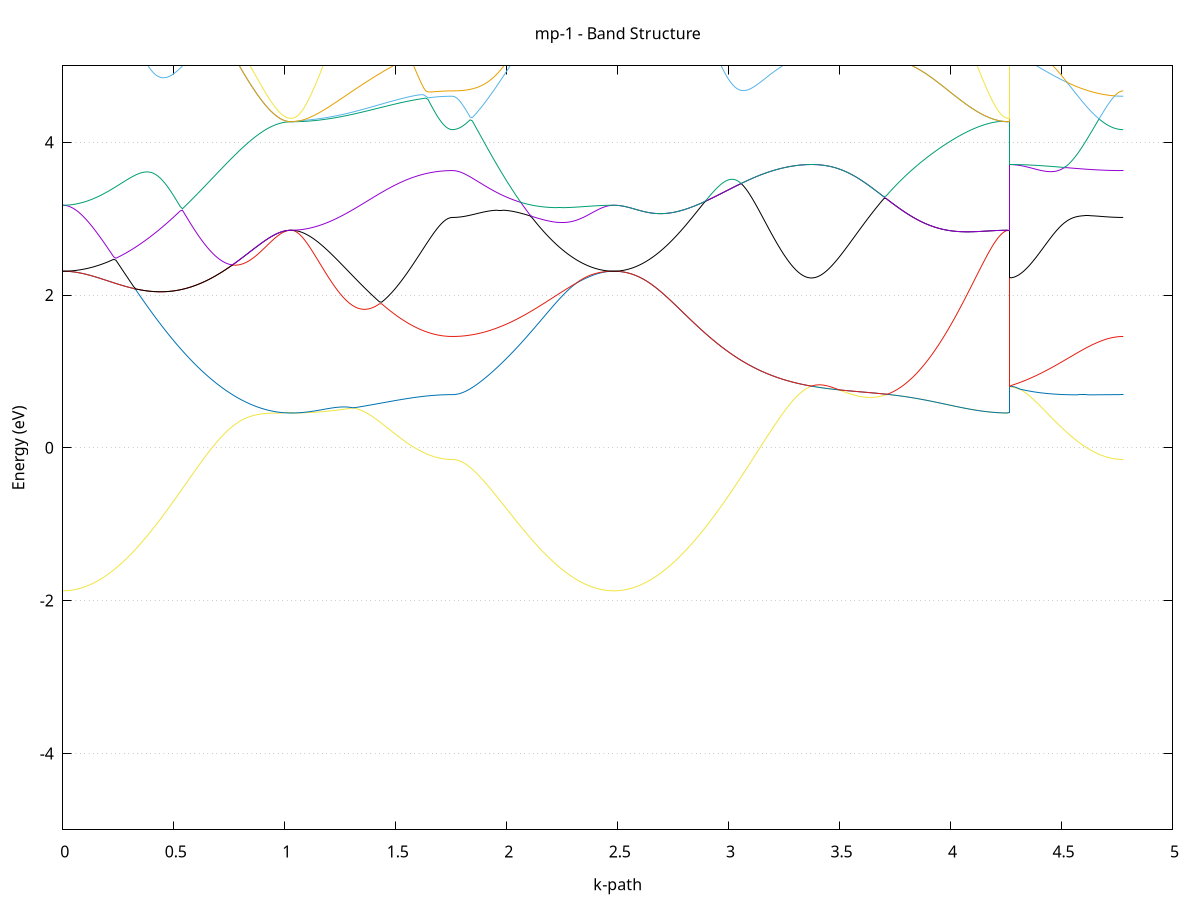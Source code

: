 set title 'mp-1 - Band Structure'
set xlabel 'k-path'
set ylabel 'Energy (eV)'
set grid y
set yrange [-5:5]
set terminal png size 800,600
set output 'mp-1_bands_gnuplot.png'
plot '-' using 1:2 with lines notitle, '-' using 1:2 with lines notitle, '-' using 1:2 with lines notitle, '-' using 1:2 with lines notitle, '-' using 1:2 with lines notitle, '-' using 1:2 with lines notitle, '-' using 1:2 with lines notitle, '-' using 1:2 with lines notitle, '-' using 1:2 with lines notitle, '-' using 1:2 with lines notitle, '-' using 1:2 with lines notitle, '-' using 1:2 with lines notitle, '-' using 1:2 with lines notitle, '-' using 1:2 with lines notitle, '-' using 1:2 with lines notitle, '-' using 1:2 with lines notitle, '-' using 1:2 with lines notitle, '-' using 1:2 with lines notitle, '-' using 1:2 with lines notitle, '-' using 1:2 with lines notitle, '-' using 1:2 with lines notitle, '-' using 1:2 with lines notitle, '-' using 1:2 with lines notitle, '-' using 1:2 with lines notitle, '-' using 1:2 with lines notitle, '-' using 1:2 with lines notitle, '-' using 1:2 with lines notitle, '-' using 1:2 with lines notitle, '-' using 1:2 with lines notitle, '-' using 1:2 with lines notitle, '-' using 1:2 with lines notitle, '-' using 1:2 with lines notitle, '-' using 1:2 with lines notitle, '-' using 1:2 with lines notitle, '-' using 1:2 with lines notitle, '-' using 1:2 with lines notitle, '-' using 1:2 with lines notitle, '-' using 1:2 with lines notitle, '-' using 1:2 with lines notitle, '-' using 1:2 with lines notitle, '-' using 1:2 with lines notitle, '-' using 1:2 with lines notitle, '-' using 1:2 with lines notitle, '-' using 1:2 with lines notitle, '-' using 1:2 with lines notitle, '-' using 1:2 with lines notitle, '-' using 1:2 with lines notitle, '-' using 1:2 with lines notitle, '-' using 1:2 with lines notitle, '-' using 1:2 with lines notitle, '-' using 1:2 with lines notitle, '-' using 1:2 with lines notitle, '-' using 1:2 with lines notitle, '-' using 1:2 with lines notitle, '-' using 1:2 with lines notitle, '-' using 1:2 with lines notitle, '-' using 1:2 with lines notitle, '-' using 1:2 with lines notitle, '-' using 1:2 with lines notitle, '-' using 1:2 with lines notitle, '-' using 1:2 with lines notitle, '-' using 1:2 with lines notitle, '-' using 1:2 with lines notitle, '-' using 1:2 with lines notitle, '-' using 1:2 with lines notitle, '-' using 1:2 with lines notitle, '-' using 1:2 with lines notitle, '-' using 1:2 with lines notitle, '-' using 1:2 with lines notitle, '-' using 1:2 with lines notitle, '-' using 1:2 with lines notitle, '-' using 1:2 with lines notitle, '-' using 1:2 with lines notitle, '-' using 1:2 with lines notitle, '-' using 1:2 with lines notitle, '-' using 1:2 with lines notitle, '-' using 1:2 with lines notitle, '-' using 1:2 with lines notitle, '-' using 1:2 with lines notitle, '-' using 1:2 with lines notitle, '-' using 1:2 with lines notitle, '-' using 1:2 with lines notitle, '-' using 1:2 with lines notitle, '-' using 1:2 with lines notitle, '-' using 1:2 with lines notitle, '-' using 1:2 with lines notitle, '-' using 1:2 with lines notitle, '-' using 1:2 with lines notitle, '-' using 1:2 with lines notitle, '-' using 1:2 with lines notitle, '-' using 1:2 with lines notitle, '-' using 1:2 with lines notitle, '-' using 1:2 with lines notitle, '-' using 1:2 with lines notitle, '-' using 1:2 with lines notitle, '-' using 1:2 with lines notitle
0.000000 -24.041011
0.009984 -24.041011
0.019968 -24.041011
0.029952 -24.041011
0.039935 -24.040911
0.049919 -24.040911
0.059903 -24.040911
0.069887 -24.040811
0.079871 -24.040811
0.089855 -24.040711
0.099839 -24.040711
0.109822 -24.040611
0.119806 -24.040511
0.129790 -24.040411
0.139774 -24.040411
0.149758 -24.040311
0.159742 -24.040211
0.169726 -24.040111
0.179710 -24.040011
0.189693 -24.039811
0.199677 -24.039711
0.209661 -24.039611
0.219645 -24.039511
0.229629 -24.039411
0.239613 -24.039211
0.249597 -24.039111
0.259580 -24.038911
0.269564 -24.038811
0.279548 -24.038611
0.289532 -24.038511
0.299516 -24.038311
0.309500 -24.038211
0.319484 -24.038011
0.329467 -24.037811
0.339451 -24.037711
0.349435 -24.037511
0.359419 -24.037311
0.369403 -24.037111
0.379387 -24.037011
0.389371 -24.036811
0.399355 -24.036611
0.409338 -24.036411
0.419322 -24.036211
0.429306 -24.036011
0.439290 -24.035811
0.449274 -24.035611
0.459258 -24.035511
0.469242 -24.035311
0.479225 -24.035111
0.489209 -24.034911
0.499193 -24.034711
0.509177 -24.034511
0.519161 -24.034311
0.529145 -24.034111
0.539129 -24.033911
0.549112 -24.033711
0.559096 -24.033611
0.569080 -24.033411
0.579064 -24.033211
0.589048 -24.033011
0.599032 -24.032811
0.609016 -24.032711
0.618999 -24.032511
0.628983 -24.032311
0.638967 -24.032111
0.648951 -24.032011
0.658935 -24.031811
0.668919 -24.031611
0.678903 -24.031511
0.688887 -24.031311
0.698870 -24.031211
0.708854 -24.031011
0.718838 -24.030911
0.728822 -24.030711
0.738806 -24.030611
0.748790 -24.030511
0.758774 -24.030311
0.768757 -24.030211
0.778741 -24.030111
0.788725 -24.030011
0.798709 -24.029911
0.808693 -24.029811
0.818677 -24.029611
0.828661 -24.029611
0.838644 -24.029511
0.848628 -24.029411
0.858612 -24.029311
0.868596 -24.029211
0.878580 -24.029111
0.888564 -24.029011
0.898548 -24.029011
0.908531 -24.028911
0.918515 -24.028811
0.928499 -24.028811
0.938483 -24.028711
0.948467 -24.028711
0.958451 -24.028711
0.968435 -24.028611
0.978419 -24.028611
0.988402 -24.028611
0.998386 -24.028611
1.008370 -24.028511
1.018354 -24.028511
1.028338 -24.028611
1.028338 -24.028611
1.038299 -24.028511
1.048260 -24.028511
1.058220 -24.028611
1.068181 -24.028611
1.078142 -24.028611
1.088103 -24.028611
1.098064 -24.028711
1.108025 -24.028711
1.117986 -24.028711
1.127947 -24.028811
1.137908 -24.028811
1.147868 -24.028911
1.157829 -24.029011
1.167790 -24.029011
1.177751 -24.029111
1.187712 -24.029211
1.197673 -24.029311
1.207634 -24.029311
1.217595 -24.029411
1.227556 -24.029511
1.237516 -24.029611
1.247477 -24.029711
1.257438 -24.029811
1.267399 -24.029911
1.277360 -24.030011
1.287321 -24.030111
1.297282 -24.030211
1.307243 -24.030311
1.317204 -24.030411
1.327164 -24.030511
1.337125 -24.030611
1.347086 -24.030811
1.357047 -24.030911
1.367008 -24.031011
1.376969 -24.031111
1.386930 -24.031211
1.396891 -24.031311
1.406851 -24.031511
1.416812 -24.031611
1.426773 -24.031711
1.436734 -24.031811
1.446695 -24.031911
1.456656 -24.032011
1.466617 -24.032211
1.476578 -24.032311
1.486539 -24.032411
1.496499 -24.032511
1.506460 -24.032611
1.516421 -24.032711
1.526382 -24.032811
1.536343 -24.032911
1.546304 -24.033011
1.556265 -24.033111
1.566226 -24.033211
1.576187 -24.033211
1.586147 -24.033311
1.596108 -24.033411
1.606069 -24.033511
1.616030 -24.033511
1.625991 -24.033611
1.635952 -24.033711
1.645913 -24.033711
1.655874 -24.033811
1.665835 -24.033811
1.675795 -24.033911
1.685756 -24.033911
1.695717 -24.033911
1.705678 -24.034011
1.715639 -24.034011
1.725600 -24.034011
1.735561 -24.034011
1.745522 -24.034011
1.755482 -24.034011
1.755482 -24.034011
1.765443 -24.034011
1.775404 -24.034011
1.785365 -24.034111
1.795326 -24.034111
1.805287 -24.034111
1.815248 -24.034111
1.825209 -24.034211
1.835170 -24.034211
1.845130 -24.034311
1.855091 -24.034311
1.865052 -24.034411
1.875013 -24.034511
1.884974 -24.034611
1.894935 -24.034611
1.904896 -24.034711
1.914857 -24.034811
1.924818 -24.034911
1.934778 -24.035011
1.944739 -24.035111
1.954700 -24.035211
1.964661 -24.035411
1.974622 -24.035511
1.984583 -24.035611
1.994544 -24.035711
2.004505 -24.035911
2.014466 -24.036011
2.024426 -24.036111
2.034387 -24.036311
2.044348 -24.036411
2.054309 -24.036511
2.064270 -24.036711
2.074231 -24.036811
2.084192 -24.037011
2.094153 -24.037111
2.104113 -24.037311
2.114074 -24.037411
2.124035 -24.037611
2.133996 -24.037711
2.143957 -24.037911
2.153918 -24.038011
2.163879 -24.038211
2.173840 -24.038311
2.183801 -24.038511
2.193761 -24.038611
2.203722 -24.038711
2.213683 -24.038911
2.223644 -24.039011
2.233605 -24.039111
2.243566 -24.039311
2.253527 -24.039411
2.263488 -24.039511
2.273449 -24.039611
2.283409 -24.039811
2.293370 -24.039911
2.303331 -24.040011
2.313292 -24.040111
2.323253 -24.040211
2.333214 -24.040311
2.343175 -24.040411
2.353136 -24.040511
2.363097 -24.040511
2.373057 -24.040611
2.383018 -24.040711
2.392979 -24.040711
2.402940 -24.040811
2.412901 -24.040811
2.422862 -24.040911
2.432823 -24.040911
2.442784 -24.040911
2.452744 -24.041011
2.462705 -24.041011
2.472666 -24.041011
2.482627 -24.041011
2.482627 -24.041011
2.492522 -24.041011
2.502418 -24.041011
2.512313 -24.041011
2.522208 -24.040911
2.532103 -24.040911
2.541998 -24.040911
2.551893 -24.040811
2.561789 -24.040811
2.571684 -24.040711
2.581579 -24.040711
2.591474 -24.040611
2.601369 -24.040511
2.611265 -24.040511
2.621160 -24.040411
2.631055 -24.040311
2.640950 -24.040211
2.650845 -24.040111
2.660740 -24.040011
2.670636 -24.039911
2.680531 -24.039811
2.690426 -24.039711
2.700321 -24.039611
2.710216 -24.039411
2.720112 -24.039311
2.730007 -24.039211
2.739902 -24.039111
2.749797 -24.038911
2.759692 -24.038811
2.769588 -24.038711
2.779483 -24.038511
2.789378 -24.038411
2.799273 -24.038211
2.809168 -24.038111
2.819063 -24.038011
2.828959 -24.037811
2.838854 -24.037711
2.848749 -24.037511
2.858644 -24.037411
2.868539 -24.037211
2.878435 -24.037111
2.888330 -24.037011
2.898225 -24.036811
2.908120 -24.036711
2.918015 -24.036511
2.927910 -24.036411
2.937806 -24.036311
2.947701 -24.036111
2.957596 -24.036011
2.967491 -24.035911
2.977386 -24.035811
2.987282 -24.035611
2.997177 -24.035511
3.007072 -24.035411
3.016967 -24.035311
3.026862 -24.035211
3.036758 -24.035111
3.046653 -24.035011
3.056548 -24.034911
3.066443 -24.034811
3.076338 -24.034711
3.086233 -24.034611
3.096129 -24.034511
3.106024 -24.034511
3.115919 -24.034411
3.125814 -24.034311
3.135709 -24.034211
3.145605 -24.034211
3.155500 -24.034111
3.165395 -24.034111
3.175290 -24.034011
3.185185 -24.034011
3.195080 -24.033911
3.204976 -24.033911
3.214871 -24.033911
3.224766 -24.033811
3.234661 -24.033811
3.244556 -24.033811
3.254452 -24.033711
3.264347 -24.033711
3.274242 -24.033711
3.284137 -24.033711
3.294032 -24.033711
3.303928 -24.033711
3.313823 -24.033711
3.323718 -24.033711
3.333613 -24.033711
3.343508 -24.033711
3.353403 -24.033711
3.363299 -24.033711
3.373194 -24.033711
3.373194 -24.033711
3.383089 -24.033711
3.392984 -24.033711
3.402879 -24.033611
3.412775 -24.033611
3.422670 -24.033611
3.432565 -24.033611
3.442460 -24.033611
3.452355 -24.033611
3.462251 -24.033611
3.472146 -24.033611
3.482041 -24.033611
3.491936 -24.033611
3.501831 -24.033611
3.511726 -24.033611
3.521622 -24.033611
3.531517 -24.033611
3.541412 -24.033611
3.551307 -24.033611
3.561202 -24.033511
3.571098 -24.033511
3.580993 -24.033511
3.590888 -24.033511
3.600783 -24.033411
3.610678 -24.033411
3.620573 -24.033411
3.630469 -24.033311
3.640364 -24.033311
3.650259 -24.033311
3.660154 -24.033211
3.670049 -24.033211
3.679945 -24.033111
3.689840 -24.033011
3.699735 -24.033011
3.709630 -24.032911
3.719525 -24.032811
3.729421 -24.032811
3.739316 -24.032711
3.749211 -24.032611
3.759106 -24.032511
3.769001 -24.032511
3.778896 -24.032411
3.788792 -24.032311
3.798687 -24.032211
3.808582 -24.032111
3.818477 -24.032011
3.828372 -24.031911
3.838268 -24.031811
3.848163 -24.031711
3.858058 -24.031611
3.867953 -24.031511
3.877848 -24.031411
3.887743 -24.031311
3.897639 -24.031211
3.907534 -24.031111
3.917429 -24.031011
3.927324 -24.030911
3.937219 -24.030811
3.947115 -24.030711
3.957010 -24.030611
3.966905 -24.030511
3.976800 -24.030311
3.986695 -24.030211
3.996591 -24.030111
4.006486 -24.030011
4.016381 -24.029911
4.026276 -24.029811
4.036171 -24.029811
4.046066 -24.029711
4.055962 -24.029611
4.065857 -24.029511
4.075752 -24.029411
4.085647 -24.029311
4.095542 -24.029211
4.105438 -24.029211
4.115333 -24.029111
4.125228 -24.029011
4.135123 -24.029011
4.145018 -24.028911
4.154913 -24.028811
4.164809 -24.028811
4.174704 -24.028711
4.184599 -24.028711
4.194494 -24.028711
4.204389 -24.028611
4.214285 -24.028611
4.224180 -24.028611
4.234075 -24.028611
4.243970 -24.028511
4.253865 -24.028511
4.263761 -24.028611
4.263761 -24.033711
4.273648 -24.033711
4.283536 -24.033711
4.293424 -24.033611
4.303312 -24.033611
4.313200 -24.033711
4.323088 -24.033711
4.332976 -24.033711
4.342863 -24.033711
4.352751 -24.033711
4.362639 -24.033711
4.372527 -24.033711
4.382415 -24.033711
4.392303 -24.033711
4.402191 -24.033711
4.412078 -24.033711
4.421966 -24.033711
4.431854 -24.033711
4.441742 -24.033711
4.451630 -24.033811
4.461518 -24.033811
4.471406 -24.033811
4.481294 -24.033811
4.491181 -24.033811
4.501069 -24.033811
4.510957 -24.033811
4.520845 -24.033811
4.530733 -24.033811
4.540621 -24.033911
4.550509 -24.033911
4.560396 -24.033911
4.570284 -24.033911
4.580172 -24.033911
4.590060 -24.033911
4.599948 -24.033911
4.609836 -24.033911
4.619724 -24.033911
4.629611 -24.034011
4.639499 -24.034011
4.649387 -24.034011
4.659275 -24.034011
4.669163 -24.034011
4.679051 -24.034011
4.688939 -24.034011
4.698827 -24.034011
4.708714 -24.034011
4.718602 -24.034011
4.728490 -24.034011
4.738378 -24.034011
4.748266 -24.034011
4.758154 -24.034011
4.768042 -24.034011
4.777929 -24.034011
e
0.000000 -10.781611
0.009984 -10.781711
0.019968 -10.781811
0.029952 -10.782011
0.039935 -10.782411
0.049919 -10.782811
0.059903 -10.783311
0.069887 -10.783911
0.079871 -10.784611
0.089855 -10.785311
0.099839 -10.786211
0.109822 -10.787111
0.119806 -10.788111
0.129790 -10.789211
0.139774 -10.790411
0.149758 -10.791611
0.159742 -10.792911
0.169726 -10.794311
0.179710 -10.795711
0.189693 -10.797211
0.199677 -10.798711
0.209661 -10.800311
0.219645 -10.802011
0.229629 -10.803711
0.239613 -10.805411
0.249597 -10.807211
0.259580 -10.809011
0.269564 -10.810911
0.279548 -10.812711
0.289532 -10.814611
0.299516 -10.816511
0.309500 -10.818511
0.319484 -10.820411
0.329467 -10.822311
0.339451 -10.824311
0.349435 -10.826211
0.359419 -10.828211
0.369403 -10.830111
0.379387 -10.832111
0.389371 -10.834011
0.399355 -10.835911
0.409338 -10.837811
0.419322 -10.839611
0.429306 -10.841511
0.439290 -10.843311
0.449274 -10.845111
0.459258 -10.846811
0.469242 -10.848511
0.479225 -10.850211
0.489209 -10.851811
0.499193 -10.853411
0.509177 -10.855011
0.519161 -10.856511
0.529145 -10.858011
0.539129 -10.859411
0.549112 -10.860811
0.559096 -10.862111
0.569080 -10.863411
0.579064 -10.864611
0.589048 -10.865811
0.599032 -10.866911
0.609016 -10.868011
0.618999 -10.869011
0.628983 -10.870011
0.638967 -10.870911
0.648951 -10.871811
0.658935 -10.872711
0.668919 -10.873511
0.678903 -10.874211
0.688887 -10.874911
0.698870 -10.875611
0.708854 -10.876211
0.718838 -10.876711
0.728822 -10.877311
0.738806 -10.877811
0.748790 -10.878211
0.758774 -10.878711
0.768757 -10.879011
0.778741 -10.879411
0.788725 -10.879711
0.798709 -10.880011
0.808693 -10.880311
0.818677 -10.880511
0.828661 -10.880711
0.838644 -10.880911
0.848628 -10.881111
0.858612 -10.881211
0.868596 -10.881411
0.878580 -10.881511
0.888564 -10.881611
0.898548 -10.881711
0.908531 -10.881811
0.918515 -10.881811
0.928499 -10.881911
0.938483 -10.881911
0.948467 -10.882011
0.958451 -10.882011
0.968435 -10.882011
0.978419 -10.882011
0.988402 -10.882011
0.998386 -10.882111
1.008370 -10.882111
1.018354 -10.882111
1.028338 -10.882111
1.028338 -10.882111
1.038299 -10.882111
1.048260 -10.882211
1.058220 -10.882211
1.068181 -10.882411
1.078142 -10.882511
1.088103 -10.882811
1.098064 -10.883011
1.108025 -10.883311
1.117986 -10.883611
1.127947 -10.883911
1.137908 -10.884311
1.147868 -10.884711
1.157829 -10.885211
1.167790 -10.885711
1.177751 -10.886211
1.187712 -10.886711
1.197673 -10.887311
1.207634 -10.887911
1.217595 -10.888511
1.227556 -10.889211
1.237516 -10.889911
1.247477 -10.890611
1.257438 -10.891311
1.267399 -10.892011
1.277360 -10.892811
1.287321 -10.893611
1.297282 -10.894411
1.307243 -10.895211
1.317204 -10.896011
1.327164 -10.896811
1.337125 -10.897711
1.347086 -10.898511
1.357047 -10.899411
1.367008 -10.900311
1.376969 -10.901111
1.386930 -10.902011
1.396891 -10.902911
1.406851 -10.903711
1.416812 -10.904611
1.426773 -10.905511
1.436734 -10.906311
1.446695 -10.907211
1.456656 -10.908011
1.466617 -10.908911
1.476578 -10.909711
1.486539 -10.910511
1.496499 -10.911311
1.506460 -10.912011
1.516421 -10.912811
1.526382 -10.913511
1.536343 -10.914211
1.546304 -10.914911
1.556265 -10.915611
1.566226 -10.916211
1.576187 -10.916911
1.586147 -10.917511
1.596108 -10.918011
1.606069 -10.918611
1.616030 -10.919111
1.625991 -10.919511
1.635952 -10.920011
1.645913 -10.920411
1.655874 -10.920811
1.665835 -10.921111
1.675795 -10.921411
1.685756 -10.921711
1.695717 -10.921911
1.705678 -10.922111
1.715639 -10.922311
1.725600 -10.922411
1.735561 -10.922511
1.745522 -10.922611
1.755482 -10.922611
1.755482 -10.922611
1.765443 -10.922511
1.775404 -10.922411
1.785365 -10.922011
1.795326 -10.921611
1.805287 -10.921011
1.815248 -10.920411
1.825209 -10.919511
1.835170 -10.918611
1.845130 -10.917611
1.855091 -10.916411
1.865052 -10.915111
1.875013 -10.913711
1.884974 -10.912211
1.894935 -10.910611
1.904896 -10.908911
1.914857 -10.907111
1.924818 -10.905211
1.934778 -10.903211
1.944739 -10.901111
1.954700 -10.898911
1.964661 -10.896611
1.974622 -10.894211
1.984583 -10.891811
1.994544 -10.889311
2.004505 -10.886711
2.014466 -10.884011
2.024426 -10.881311
2.034387 -10.878611
2.044348 -10.875811
2.054309 -10.872911
2.064270 -10.870011
2.074231 -10.867111
2.084192 -10.864111
2.094153 -10.861111
2.104113 -10.858111
2.114074 -10.855111
2.124035 -10.852011
2.133996 -10.849011
2.143957 -10.846011
2.153918 -10.842911
2.163879 -10.839911
2.173840 -10.837011
2.183801 -10.834011
2.193761 -10.831111
2.203722 -10.828211
2.213683 -10.825311
2.223644 -10.822511
2.233605 -10.819811
2.243566 -10.817111
2.253527 -10.814411
2.263488 -10.811911
2.273449 -10.809411
2.283409 -10.807011
2.293370 -10.804711
2.303331 -10.802511
2.313292 -10.800311
2.323253 -10.798311
2.333214 -10.796311
2.343175 -10.794511
2.353136 -10.792811
2.363097 -10.791211
2.373057 -10.789711
2.383018 -10.788311
2.392979 -10.787111
2.402940 -10.785911
2.412901 -10.784911
2.422862 -10.784111
2.432823 -10.783311
2.442784 -10.782711
2.452744 -10.782211
2.462705 -10.781911
2.472666 -10.781711
2.482627 -10.781611
2.482627 -10.781611
2.492522 -10.781711
2.502418 -10.781911
2.512313 -10.782311
2.522208 -10.782811
2.532103 -10.783511
2.541998 -10.784311
2.551893 -10.785211
2.561789 -10.786311
2.571684 -10.787511
2.581579 -10.788911
2.591474 -10.790411
2.601369 -10.792011
2.611265 -10.793711
2.621160 -10.795511
2.631055 -10.797511
2.640950 -10.799511
2.650845 -10.801711
2.660740 -10.803911
2.670636 -10.806311
2.680531 -10.808711
2.690426 -10.811111
2.700321 -10.813711
2.710216 -10.816311
2.720112 -10.819011
2.730007 -10.821711
2.739902 -10.824411
2.749797 -10.827211
2.759692 -10.830011
2.769588 -10.832811
2.779483 -10.835611
2.789378 -10.838511
2.799273 -10.841311
2.809168 -10.844111
2.819063 -10.846911
2.828959 -10.849611
2.838854 -10.852411
2.848749 -10.855111
2.858644 -10.857711
2.868539 -10.860311
2.878435 -10.862811
2.888330 -10.865311
2.898225 -10.867711
2.908120 -10.870011
2.918015 -10.872211
2.927910 -10.874311
2.937806 -10.876411
2.947701 -10.878311
2.957596 -10.880111
2.967491 -10.881911
2.977386 -10.883511
2.987282 -10.885011
2.997177 -10.886411
3.007072 -10.887711
3.016967 -10.888811
3.026862 -10.889811
3.036758 -10.890711
3.046653 -10.891511
3.056548 -10.892111
3.066443 -10.892611
3.076338 -10.892911
3.086233 -10.893211
3.096129 -10.893211
3.106024 -10.893211
3.115919 -10.893011
3.125814 -10.892711
3.135709 -10.892311
3.145605 -10.891711
3.155500 -10.891011
3.165395 -10.890211
3.175290 -10.889311
3.185185 -10.888211
3.195080 -10.887011
3.204976 -10.885711
3.214871 -10.884311
3.224766 -10.882811
3.234661 -10.881211
3.244556 -10.879511
3.254452 -10.877711
3.264347 -10.875811
3.274242 -10.873911
3.284137 -10.871811
3.294032 -10.869711
3.303928 -10.867511
3.313823 -10.865311
3.323718 -10.863011
3.333613 -10.860711
3.343508 -10.858311
3.353403 -10.855911
3.363299 -10.853511
3.373194 -10.851011
3.373194 -10.851011
3.383089 -10.852311
3.392984 -10.853511
3.402879 -10.854711
3.412775 -10.855811
3.422670 -10.857011
3.432565 -10.858211
3.442460 -10.859311
3.452355 -10.860411
3.462251 -10.861511
3.472146 -10.862611
3.482041 -10.863611
3.491936 -10.864711
3.501831 -10.865711
3.511726 -10.866711
3.521622 -10.867611
3.531517 -10.868611
3.541412 -10.869511
3.551307 -10.870411
3.561202 -10.871211
3.571098 -10.872111
3.580993 -10.872911
3.590888 -10.873711
3.600783 -10.874411
3.610678 -10.875111
3.620573 -10.875811
3.630469 -10.876511
3.640364 -10.877211
3.650259 -10.877811
3.660154 -10.878411
3.670049 -10.878911
3.679945 -10.879511
3.689840 -10.880011
3.699735 -10.880411
3.709630 -10.880911
3.719525 -10.881311
3.729421 -10.881711
3.739316 -10.882111
3.749211 -10.882411
3.759106 -10.882711
3.769001 -10.883011
3.778896 -10.883311
3.788792 -10.883511
3.798687 -10.883811
3.808582 -10.884011
3.818477 -10.884111
3.828372 -10.884311
3.838268 -10.884411
3.848163 -10.884511
3.858058 -10.884611
3.867953 -10.884711
3.877848 -10.884711
3.887743 -10.884811
3.897639 -10.884811
3.907534 -10.884811
3.917429 -10.884811
3.927324 -10.884811
3.937219 -10.884711
3.947115 -10.884711
3.957010 -10.884611
3.966905 -10.884511
3.976800 -10.884511
3.986695 -10.884411
3.996591 -10.884311
4.006486 -10.884211
4.016381 -10.884111
4.026276 -10.884011
4.036171 -10.883911
4.046066 -10.883811
4.055962 -10.883711
4.065857 -10.883511
4.075752 -10.883411
4.085647 -10.883311
4.095542 -10.883211
4.105438 -10.883111
4.115333 -10.883011
4.125228 -10.882911
4.135123 -10.882811
4.145018 -10.882711
4.154913 -10.882611
4.164809 -10.882511
4.174704 -10.882411
4.184599 -10.882411
4.194494 -10.882311
4.204389 -10.882211
4.214285 -10.882211
4.224180 -10.882111
4.234075 -10.882111
4.243970 -10.882111
4.253865 -10.882111
4.263761 -10.882111
4.263761 -10.851011
4.273648 -10.853211
4.283536 -10.855311
4.293424 -10.857411
4.303312 -10.859511
4.313200 -10.861711
4.323088 -10.863811
4.332976 -10.865911
4.342863 -10.868011
4.352751 -10.870011
4.362639 -10.872111
4.372527 -10.874111
4.382415 -10.876211
4.392303 -10.878211
4.402191 -10.880111
4.412078 -10.882111
4.421966 -10.884011
4.431854 -10.885911
4.441742 -10.887811
4.451630 -10.889611
4.461518 -10.891411
4.471406 -10.893211
4.481294 -10.894911
4.491181 -10.896611
4.501069 -10.898211
4.510957 -10.899911
4.520845 -10.901411
4.530733 -10.902911
4.540621 -10.904411
4.550509 -10.905811
4.560396 -10.907211
4.570284 -10.908511
4.580172 -10.909811
4.590060 -10.911011
4.599948 -10.912111
4.609836 -10.913211
4.619724 -10.914311
4.629611 -10.915311
4.639499 -10.916211
4.649387 -10.917111
4.659275 -10.917911
4.669163 -10.918611
4.679051 -10.919311
4.688939 -10.919911
4.698827 -10.920511
4.708714 -10.921011
4.718602 -10.921411
4.728490 -10.921811
4.738378 -10.922111
4.748266 -10.922311
4.758154 -10.922511
4.768042 -10.922611
4.777929 -10.922611
e
0.000000 -10.781611
0.009984 -10.781611
0.019968 -10.781711
0.029952 -10.781811
0.039935 -10.782011
0.049919 -10.782211
0.059903 -10.782411
0.069887 -10.782711
0.079871 -10.783011
0.089855 -10.783411
0.099839 -10.783811
0.109822 -10.784311
0.119806 -10.784811
0.129790 -10.785311
0.139774 -10.785911
0.149758 -10.786511
0.159742 -10.787211
0.169726 -10.787911
0.179710 -10.788611
0.189693 -10.789411
0.199677 -10.790211
0.209661 -10.791111
0.219645 -10.792011
0.229629 -10.792911
0.239613 -10.793911
0.249597 -10.794911
0.259580 -10.795911
0.269564 -10.797011
0.279548 -10.798111
0.289532 -10.799211
0.299516 -10.800311
0.309500 -10.801511
0.319484 -10.802711
0.329467 -10.804011
0.339451 -10.805311
0.349435 -10.806611
0.359419 -10.807911
0.369403 -10.809211
0.379387 -10.810611
0.389371 -10.812011
0.399355 -10.813411
0.409338 -10.814811
0.419322 -10.816211
0.429306 -10.817711
0.439290 -10.819211
0.449274 -10.820611
0.459258 -10.822111
0.469242 -10.823611
0.479225 -10.825111
0.489209 -10.826711
0.499193 -10.828211
0.509177 -10.829711
0.519161 -10.831211
0.529145 -10.832811
0.539129 -10.834311
0.549112 -10.835911
0.559096 -10.837411
0.569080 -10.838911
0.579064 -10.840411
0.589048 -10.842011
0.599032 -10.843511
0.609016 -10.845011
0.618999 -10.846411
0.628983 -10.847911
0.638967 -10.849411
0.648951 -10.850811
0.658935 -10.852211
0.668919 -10.853711
0.678903 -10.855011
0.688887 -10.856411
0.698870 -10.857811
0.708854 -10.859111
0.718838 -10.860411
0.728822 -10.861611
0.738806 -10.862911
0.748790 -10.864111
0.758774 -10.865311
0.768757 -10.866411
0.778741 -10.867511
0.788725 -10.868611
0.798709 -10.869711
0.808693 -10.870711
0.818677 -10.871611
0.828661 -10.872611
0.838644 -10.873511
0.848628 -10.874311
0.858612 -10.875111
0.868596 -10.875911
0.878580 -10.876711
0.888564 -10.877311
0.898548 -10.878011
0.908531 -10.878611
0.918515 -10.879111
0.928499 -10.879611
0.938483 -10.880111
0.948467 -10.880511
0.958451 -10.880911
0.968435 -10.881211
0.978419 -10.881511
0.988402 -10.881711
0.998386 -10.881911
1.008370 -10.882011
1.018354 -10.882111
1.028338 -10.882111
1.028338 -10.882111
1.038299 -10.882111
1.048260 -10.882011
1.058220 -10.881911
1.068181 -10.881711
1.078142 -10.881511
1.088103 -10.881211
1.098064 -10.880911
1.108025 -10.880511
1.117986 -10.880111
1.127947 -10.879711
1.137908 -10.879211
1.147868 -10.878611
1.157829 -10.878011
1.167790 -10.877411
1.177751 -10.876811
1.187712 -10.876011
1.197673 -10.875311
1.207634 -10.874511
1.217595 -10.873711
1.227556 -10.872911
1.237516 -10.872011
1.247477 -10.871111
1.257438 -10.870111
1.267399 -10.869111
1.277360 -10.868111
1.287321 -10.867111
1.297282 -10.866111
1.307243 -10.865011
1.317204 -10.863911
1.327164 -10.862811
1.337125 -10.861711
1.347086 -10.860611
1.357047 -10.859511
1.367008 -10.858311
1.376969 -10.857211
1.386930 -10.856011
1.396891 -10.854911
1.406851 -10.853711
1.416812 -10.852611
1.426773 -10.851411
1.436734 -10.850311
1.446695 -10.849111
1.456656 -10.848011
1.466617 -10.846911
1.476578 -10.845811
1.486539 -10.844811
1.496499 -10.843711
1.506460 -10.842711
1.516421 -10.841711
1.526382 -10.840711
1.536343 -10.839711
1.546304 -10.838811
1.556265 -10.837911
1.566226 -10.837011
1.576187 -10.836211
1.586147 -10.835411
1.596108 -10.834611
1.606069 -10.833911
1.616030 -10.833211
1.625991 -10.832611
1.635952 -10.832011
1.645913 -10.831411
1.655874 -10.830911
1.665835 -10.830411
1.675795 -10.830011
1.685756 -10.829711
1.695717 -10.829311
1.705678 -10.829111
1.715639 -10.828811
1.725600 -10.828711
1.735561 -10.828511
1.745522 -10.828511
1.755482 -10.828411
1.755482 -10.828411
1.765443 -10.828411
1.775404 -10.828311
1.785365 -10.828211
1.795326 -10.828111
1.805287 -10.827911
1.815248 -10.827711
1.825209 -10.827411
1.835170 -10.827111
1.845130 -10.826711
1.855091 -10.826311
1.865052 -10.825911
1.875013 -10.825411
1.884974 -10.824911
1.894935 -10.824411
1.904896 -10.823811
1.914857 -10.823211
1.924818 -10.822511
1.934778 -10.821811
1.944739 -10.821111
1.954700 -10.820411
1.964661 -10.819611
1.974622 -10.818811
1.984583 -10.818011
1.994544 -10.817111
2.004505 -10.816311
2.014466 -10.815411
2.024426 -10.814511
2.034387 -10.813511
2.044348 -10.812611
2.054309 -10.811611
2.064270 -10.810711
2.074231 -10.809711
2.084192 -10.808711
2.094153 -10.807711
2.104113 -10.806711
2.114074 -10.805711
2.124035 -10.804711
2.133996 -10.803711
2.143957 -10.802711
2.153918 -10.801711
2.163879 -10.800711
2.173840 -10.799711
2.183801 -10.798711
2.193761 -10.797711
2.203722 -10.796811
2.213683 -10.795811
2.223644 -10.794911
2.233605 -10.794011
2.243566 -10.793111
2.253527 -10.792311
2.263488 -10.791511
2.273449 -10.790611
2.283409 -10.789911
2.293370 -10.789111
2.303331 -10.788411
2.313292 -10.787711
2.323253 -10.787011
2.333214 -10.786411
2.343175 -10.785811
2.353136 -10.785211
2.363097 -10.784711
2.373057 -10.784211
2.383018 -10.783811
2.392979 -10.783411
2.402940 -10.783011
2.412901 -10.782711
2.422862 -10.782411
2.432823 -10.782211
2.442784 -10.782011
2.452744 -10.781811
2.462705 -10.781711
2.472666 -10.781611
2.482627 -10.781611
2.482627 -10.781611
2.492522 -10.781611
2.502418 -10.781711
2.512313 -10.781711
2.522208 -10.781711
2.532103 -10.781811
2.541998 -10.781911
2.551893 -10.782011
2.561789 -10.782111
2.571684 -10.782211
2.581579 -10.782411
2.591474 -10.782511
2.601369 -10.782711
2.611265 -10.782911
2.621160 -10.783111
2.631055 -10.783311
2.640950 -10.783511
2.650845 -10.783811
2.660740 -10.784111
2.670636 -10.784411
2.680531 -10.784711
2.690426 -10.785011
2.700321 -10.785311
2.710216 -10.785711
2.720112 -10.786111
2.730007 -10.786511
2.739902 -10.786911
2.749797 -10.787311
2.759692 -10.787811
2.769588 -10.788211
2.779483 -10.788711
2.789378 -10.789211
2.799273 -10.789811
2.809168 -10.790311
2.819063 -10.790911
2.828959 -10.791511
2.838854 -10.792111
2.848749 -10.792811
2.858644 -10.793511
2.868539 -10.794111
2.878435 -10.794911
2.888330 -10.795611
2.898225 -10.796311
2.908120 -10.797111
2.918015 -10.797911
2.927910 -10.798711
2.937806 -10.799611
2.947701 -10.800411
2.957596 -10.801311
2.967491 -10.802211
2.977386 -10.803111
2.987282 -10.804111
2.997177 -10.805111
3.007072 -10.806011
3.016967 -10.807111
3.026862 -10.808111
3.036758 -10.809111
3.046653 -10.810211
3.056548 -10.811311
3.066443 -10.812411
3.076338 -10.813511
3.086233 -10.814611
3.096129 -10.815811
3.106024 -10.817011
3.115919 -10.818111
3.125814 -10.819311
3.135709 -10.820511
3.145605 -10.821811
3.155500 -10.823011
3.165395 -10.824211
3.175290 -10.825511
3.185185 -10.826711
3.195080 -10.828011
3.204976 -10.829311
3.214871 -10.830611
3.224766 -10.831911
3.234661 -10.833111
3.244556 -10.834411
3.254452 -10.835711
3.264347 -10.837011
3.274242 -10.838311
3.284137 -10.839611
3.294032 -10.840911
3.303928 -10.842211
3.313823 -10.843511
3.323718 -10.844811
3.333613 -10.846011
3.343508 -10.847311
3.353403 -10.848611
3.363299 -10.849811
3.373194 -10.851011
3.373194 -10.851011
3.383089 -10.852311
3.392984 -10.853511
3.402879 -10.854711
3.412775 -10.855811
3.422670 -10.857011
3.432565 -10.858211
3.442460 -10.859311
3.452355 -10.860411
3.462251 -10.861511
3.472146 -10.862611
3.482041 -10.863611
3.491936 -10.864711
3.501831 -10.865711
3.511726 -10.866711
3.521622 -10.867611
3.531517 -10.868611
3.541412 -10.869511
3.551307 -10.870411
3.561202 -10.871211
3.571098 -10.872111
3.580993 -10.872911
3.590888 -10.873711
3.600783 -10.874411
3.610678 -10.875111
3.620573 -10.875811
3.630469 -10.876511
3.640364 -10.877211
3.650259 -10.877811
3.660154 -10.878411
3.670049 -10.878911
3.679945 -10.879511
3.689840 -10.880011
3.699735 -10.880411
3.709630 -10.880911
3.719525 -10.881311
3.729421 -10.881711
3.739316 -10.882111
3.749211 -10.882411
3.759106 -10.882711
3.769001 -10.883011
3.778896 -10.883311
3.788792 -10.883511
3.798687 -10.883811
3.808582 -10.884011
3.818477 -10.884111
3.828372 -10.884311
3.838268 -10.884411
3.848163 -10.884511
3.858058 -10.884611
3.867953 -10.884711
3.877848 -10.884711
3.887743 -10.884811
3.897639 -10.884811
3.907534 -10.884811
3.917429 -10.884811
3.927324 -10.884811
3.937219 -10.884711
3.947115 -10.884711
3.957010 -10.884611
3.966905 -10.884511
3.976800 -10.884511
3.986695 -10.884411
3.996591 -10.884311
4.006486 -10.884211
4.016381 -10.884111
4.026276 -10.884011
4.036171 -10.883911
4.046066 -10.883811
4.055962 -10.883711
4.065857 -10.883511
4.075752 -10.883411
4.085647 -10.883311
4.095542 -10.883211
4.105438 -10.883111
4.115333 -10.883011
4.125228 -10.882911
4.135123 -10.882811
4.145018 -10.882711
4.154913 -10.882611
4.164809 -10.882511
4.174704 -10.882411
4.184599 -10.882411
4.194494 -10.882311
4.204389 -10.882211
4.214285 -10.882211
4.224180 -10.882111
4.234075 -10.882111
4.243970 -10.882111
4.253865 -10.882111
4.263761 -10.882111
4.263761 -10.851011
4.273648 -10.851011
4.283536 -10.850911
4.293424 -10.850811
4.303312 -10.850711
4.313200 -10.850511
4.323088 -10.850311
4.332976 -10.850011
4.342863 -10.849711
4.352751 -10.849411
4.362639 -10.849011
4.372527 -10.848611
4.382415 -10.848211
4.392303 -10.847711
4.402191 -10.847211
4.412078 -10.846711
4.421966 -10.846211
4.431854 -10.845611
4.441742 -10.845011
4.451630 -10.844411
4.461518 -10.843811
4.471406 -10.843111
4.481294 -10.842511
4.491181 -10.841811
4.501069 -10.841111
4.510957 -10.840411
4.520845 -10.839811
4.530733 -10.839111
4.540621 -10.838411
4.550509 -10.837711
4.560396 -10.837111
4.570284 -10.836411
4.580172 -10.835811
4.590060 -10.835111
4.599948 -10.834511
4.609836 -10.833911
4.619724 -10.833311
4.629611 -10.832811
4.639499 -10.832311
4.649387 -10.831811
4.659275 -10.831311
4.669163 -10.830811
4.679051 -10.830411
4.688939 -10.830111
4.698827 -10.829711
4.708714 -10.829411
4.718602 -10.829211
4.728490 -10.828911
4.738378 -10.828811
4.748266 -10.828611
4.758154 -10.828511
4.768042 -10.828411
4.777929 -10.828411
e
0.000000 -10.781611
0.009984 -10.781611
0.019968 -10.781711
0.029952 -10.781811
0.039935 -10.782011
0.049919 -10.782211
0.059903 -10.782411
0.069887 -10.782711
0.079871 -10.783011
0.089855 -10.783411
0.099839 -10.783811
0.109822 -10.784311
0.119806 -10.784811
0.129790 -10.785311
0.139774 -10.785911
0.149758 -10.786511
0.159742 -10.787211
0.169726 -10.787911
0.179710 -10.788611
0.189693 -10.789411
0.199677 -10.790211
0.209661 -10.791111
0.219645 -10.792011
0.229629 -10.792911
0.239613 -10.793911
0.249597 -10.794911
0.259580 -10.795911
0.269564 -10.797011
0.279548 -10.798111
0.289532 -10.799211
0.299516 -10.800311
0.309500 -10.801511
0.319484 -10.802711
0.329467 -10.804011
0.339451 -10.805311
0.349435 -10.806611
0.359419 -10.807911
0.369403 -10.809211
0.379387 -10.810611
0.389371 -10.812011
0.399355 -10.813411
0.409338 -10.814811
0.419322 -10.816211
0.429306 -10.817711
0.439290 -10.819211
0.449274 -10.820611
0.459258 -10.822111
0.469242 -10.823611
0.479225 -10.825111
0.489209 -10.826711
0.499193 -10.828211
0.509177 -10.829711
0.519161 -10.831211
0.529145 -10.832811
0.539129 -10.834311
0.549112 -10.835911
0.559096 -10.837411
0.569080 -10.838911
0.579064 -10.840411
0.589048 -10.841911
0.599032 -10.843511
0.609016 -10.845011
0.618999 -10.846411
0.628983 -10.847911
0.638967 -10.849411
0.648951 -10.850811
0.658935 -10.852211
0.668919 -10.853711
0.678903 -10.855011
0.688887 -10.856411
0.698870 -10.857811
0.708854 -10.859111
0.718838 -10.860411
0.728822 -10.861611
0.738806 -10.862911
0.748790 -10.864111
0.758774 -10.865311
0.768757 -10.866411
0.778741 -10.867511
0.788725 -10.868611
0.798709 -10.869711
0.808693 -10.870711
0.818677 -10.871611
0.828661 -10.872611
0.838644 -10.873511
0.848628 -10.874311
0.858612 -10.875111
0.868596 -10.875911
0.878580 -10.876711
0.888564 -10.877311
0.898548 -10.878011
0.908531 -10.878611
0.918515 -10.879111
0.928499 -10.879611
0.938483 -10.880111
0.948467 -10.880511
0.958451 -10.880911
0.968435 -10.881211
0.978419 -10.881511
0.988402 -10.881711
0.998386 -10.881911
1.008370 -10.882011
1.018354 -10.882111
1.028338 -10.882111
1.028338 -10.882111
1.038299 -10.882011
1.048260 -10.881911
1.058220 -10.881711
1.068181 -10.881411
1.078142 -10.881011
1.088103 -10.880511
1.098064 -10.879911
1.108025 -10.879211
1.117986 -10.878511
1.127947 -10.877611
1.137908 -10.876711
1.147868 -10.875711
1.157829 -10.874711
1.167790 -10.873511
1.177751 -10.872311
1.187712 -10.871011
1.197673 -10.869611
1.207634 -10.868211
1.217595 -10.866711
1.227556 -10.865111
1.237516 -10.863411
1.247477 -10.861811
1.257438 -10.860011
1.267399 -10.858211
1.277360 -10.856411
1.287321 -10.854511
1.297282 -10.852511
1.307243 -10.850611
1.317204 -10.848611
1.327164 -10.846511
1.337125 -10.844411
1.347086 -10.842411
1.357047 -10.840211
1.367008 -10.838111
1.376969 -10.836011
1.386930 -10.833811
1.396891 -10.831711
1.406851 -10.829511
1.416812 -10.827411
1.426773 -10.825211
1.436734 -10.823111
1.446695 -10.820911
1.456656 -10.818811
1.466617 -10.816811
1.476578 -10.814711
1.486539 -10.812711
1.496499 -10.810711
1.506460 -10.808811
1.516421 -10.806911
1.526382 -10.805011
1.536343 -10.803211
1.546304 -10.801411
1.556265 -10.799711
1.566226 -10.798111
1.576187 -10.796511
1.586147 -10.795011
1.596108 -10.793611
1.606069 -10.792211
1.616030 -10.790911
1.625991 -10.789711
1.635952 -10.788611
1.645913 -10.787511
1.655874 -10.786611
1.665835 -10.785711
1.675795 -10.784911
1.685756 -10.784211
1.695717 -10.783611
1.705678 -10.783011
1.715639 -10.782611
1.725600 -10.782311
1.735561 -10.782011
1.745522 -10.781911
1.755482 -10.781811
1.755482 -10.781811
1.765443 -10.781811
1.775404 -10.781811
1.785365 -10.781811
1.795326 -10.781811
1.805287 -10.781811
1.815248 -10.781811
1.825209 -10.781811
1.835170 -10.781811
1.845130 -10.781811
1.855091 -10.781811
1.865052 -10.781811
1.875013 -10.781811
1.884974 -10.781811
1.894935 -10.781811
1.904896 -10.781811
1.914857 -10.781811
1.924818 -10.781811
1.934778 -10.781811
1.944739 -10.781811
1.954700 -10.781811
1.964661 -10.781811
1.974622 -10.781811
1.984583 -10.781811
1.994544 -10.781811
2.004505 -10.781811
2.014466 -10.781811
2.024426 -10.781811
2.034387 -10.781811
2.044348 -10.781811
2.054309 -10.781811
2.064270 -10.781811
2.074231 -10.781711
2.084192 -10.781711
2.094153 -10.781711
2.104113 -10.781711
2.114074 -10.781711
2.124035 -10.781711
2.133996 -10.781711
2.143957 -10.781711
2.153918 -10.781711
2.163879 -10.781711
2.173840 -10.781711
2.183801 -10.781711
2.193761 -10.781711
2.203722 -10.781711
2.213683 -10.781711
2.223644 -10.781711
2.233605 -10.781711
2.243566 -10.781711
2.253527 -10.781711
2.263488 -10.781711
2.273449 -10.781711
2.283409 -10.781711
2.293370 -10.781711
2.303331 -10.781711
2.313292 -10.781711
2.323253 -10.781611
2.333214 -10.781611
2.343175 -10.781611
2.353136 -10.781611
2.363097 -10.781611
2.373057 -10.781611
2.383018 -10.781611
2.392979 -10.781611
2.402940 -10.781611
2.412901 -10.781611
2.422862 -10.781611
2.432823 -10.781611
2.442784 -10.781611
2.452744 -10.781611
2.462705 -10.781611
2.472666 -10.781611
2.482627 -10.781611
2.482627 -10.781611
2.492522 -10.781611
2.502418 -10.781711
2.512313 -10.781711
2.522208 -10.781711
2.532103 -10.781811
2.541998 -10.781911
2.551893 -10.782011
2.561789 -10.782111
2.571684 -10.782211
2.581579 -10.782411
2.591474 -10.782511
2.601369 -10.782711
2.611265 -10.782911
2.621160 -10.783111
2.631055 -10.783311
2.640950 -10.783511
2.650845 -10.783811
2.660740 -10.784111
2.670636 -10.784411
2.680531 -10.784711
2.690426 -10.785011
2.700321 -10.785311
2.710216 -10.785711
2.720112 -10.786111
2.730007 -10.786511
2.739902 -10.786911
2.749797 -10.787311
2.759692 -10.787811
2.769588 -10.788211
2.779483 -10.788711
2.789378 -10.789211
2.799273 -10.789811
2.809168 -10.790311
2.819063 -10.790911
2.828959 -10.791511
2.838854 -10.792111
2.848749 -10.792811
2.858644 -10.793511
2.868539 -10.794111
2.878435 -10.794911
2.888330 -10.795611
2.898225 -10.796311
2.908120 -10.797111
2.918015 -10.797911
2.927910 -10.798711
2.937806 -10.799611
2.947701 -10.800411
2.957596 -10.801311
2.967491 -10.802211
2.977386 -10.803111
2.987282 -10.804111
2.997177 -10.805111
3.007072 -10.806011
3.016967 -10.807111
3.026862 -10.808111
3.036758 -10.809111
3.046653 -10.810211
3.056548 -10.811311
3.066443 -10.812411
3.076338 -10.813511
3.086233 -10.814611
3.096129 -10.815811
3.106024 -10.817011
3.115919 -10.818111
3.125814 -10.819311
3.135709 -10.820511
3.145605 -10.821811
3.155500 -10.823011
3.165395 -10.824211
3.175290 -10.825511
3.185185 -10.826711
3.195080 -10.828011
3.204976 -10.829311
3.214871 -10.830611
3.224766 -10.831911
3.234661 -10.833111
3.244556 -10.834411
3.254452 -10.835711
3.264347 -10.837011
3.274242 -10.838311
3.284137 -10.839611
3.294032 -10.840911
3.303928 -10.842211
3.313823 -10.843511
3.323718 -10.844811
3.333613 -10.846011
3.343508 -10.847311
3.353403 -10.848611
3.363299 -10.849811
3.373194 -10.851011
3.373194 -10.851011
3.383089 -10.848611
3.392984 -10.846111
3.402879 -10.843611
3.412775 -10.841211
3.422670 -10.838711
3.432565 -10.836311
3.442460 -10.833911
3.452355 -10.831511
3.462251 -10.829211
3.472146 -10.826911
3.482041 -10.824711
3.491936 -10.822511
3.501831 -10.820411
3.511726 -10.818411
3.521622 -10.816411
3.531517 -10.814611
3.541412 -10.812811
3.551307 -10.811111
3.561202 -10.809511
3.571098 -10.808011
3.580993 -10.806711
3.590888 -10.805411
3.600783 -10.804211
3.610678 -10.803211
3.620573 -10.802211
3.630469 -10.801411
3.640364 -10.800811
3.650259 -10.800211
3.660154 -10.799811
3.670049 -10.799511
3.679945 -10.799311
3.689840 -10.799211
3.699735 -10.799311
3.709630 -10.799511
3.719525 -10.799811
3.729421 -10.800311
3.739316 -10.800911
3.749211 -10.801611
3.759106 -10.802411
3.769001 -10.803311
3.778896 -10.804311
3.788792 -10.805511
3.798687 -10.806711
3.808582 -10.808111
3.818477 -10.809511
3.828372 -10.811111
3.838268 -10.812711
3.848163 -10.814411
3.858058 -10.816211
3.867953 -10.818111
3.877848 -10.820011
3.887743 -10.822011
3.897639 -10.824011
3.907534 -10.826111
3.917429 -10.828211
3.927324 -10.830411
3.937219 -10.832611
3.947115 -10.834811
3.957010 -10.837011
3.966905 -10.839211
3.976800 -10.841511
3.986695 -10.843711
3.996591 -10.845911
4.006486 -10.848111
4.016381 -10.850311
4.026276 -10.852511
4.036171 -10.854611
4.046066 -10.856711
4.055962 -10.858711
4.065857 -10.860711
4.075752 -10.862611
4.085647 -10.864411
4.095542 -10.866211
4.105438 -10.867911
4.115333 -10.869511
4.125228 -10.871111
4.135123 -10.872511
4.145018 -10.873911
4.154913 -10.875211
4.164809 -10.876311
4.174704 -10.877411
4.184599 -10.878411
4.194494 -10.879211
4.204389 -10.880011
4.214285 -10.880611
4.224180 -10.881111
4.234075 -10.881511
4.243970 -10.881811
4.253865 -10.882011
4.263761 -10.882111
4.263761 -10.851011
4.273648 -10.848911
4.283536 -10.846811
4.293424 -10.844711
4.303312 -10.842611
4.313200 -10.840511
4.323088 -10.838411
4.332976 -10.836311
4.342863 -10.834211
4.352751 -10.832211
4.362639 -10.830211
4.372527 -10.828211
4.382415 -10.826211
4.392303 -10.824211
4.402191 -10.822311
4.412078 -10.820411
4.421966 -10.818611
4.431854 -10.816711
4.441742 -10.814911
4.451630 -10.813111
4.461518 -10.811411
4.471406 -10.809711
4.481294 -10.808111
4.491181 -10.806411
4.501069 -10.804911
4.510957 -10.803311
4.520845 -10.801811
4.530733 -10.800411
4.540621 -10.799011
4.550509 -10.797611
4.560396 -10.796311
4.570284 -10.795111
4.580172 -10.793911
4.590060 -10.792811
4.599948 -10.791711
4.609836 -10.790611
4.619724 -10.789611
4.629611 -10.788711
4.639499 -10.787811
4.649387 -10.787011
4.659275 -10.786311
4.669163 -10.785611
4.679051 -10.784911
4.688939 -10.784311
4.698827 -10.783811
4.708714 -10.783411
4.718602 -10.783011
4.728490 -10.782611
4.738378 -10.782311
4.748266 -10.782111
4.758154 -10.782011
4.768042 -10.781911
4.777929 -10.781811
e
0.000000 -1.871811
0.009984 -1.871211
0.019968 -1.869611
0.029952 -1.867011
0.039935 -1.863311
0.049919 -1.858511
0.059903 -1.852711
0.069887 -1.845811
0.079871 -1.837911
0.089855 -1.828911
0.099839 -1.818911
0.109822 -1.807911
0.119806 -1.795811
0.129790 -1.782711
0.139774 -1.768611
0.149758 -1.753511
0.159742 -1.737411
0.169726 -1.720411
0.179710 -1.702311
0.189693 -1.683311
0.199677 -1.663311
0.209661 -1.642411
0.219645 -1.620511
0.229629 -1.597811
0.239613 -1.574111
0.249597 -1.549511
0.259580 -1.524111
0.269564 -1.497811
0.279548 -1.470611
0.289532 -1.442611
0.299516 -1.413811
0.309500 -1.384211
0.319484 -1.353811
0.329467 -1.322611
0.339451 -1.290711
0.349435 -1.258111
0.359419 -1.224811
0.369403 -1.190811
0.379387 -1.156111
0.389371 -1.120811
0.399355 -1.084911
0.409338 -1.048411
0.419322 -1.011311
0.429306 -0.973711
0.439290 -0.935511
0.449274 -0.896911
0.459258 -0.857911
0.469242 -0.818411
0.479225 -0.778511
0.489209 -0.738311
0.499193 -0.697811
0.509177 -0.657111
0.519161 -0.616111
0.529145 -0.574911
0.539129 -0.533611
0.549112 -0.492211
0.559096 -0.450711
0.569080 -0.409311
0.579064 -0.368011
0.589048 -0.326911
0.599032 -0.286011
0.609016 -0.245411
0.618999 -0.205111
0.628983 -0.165311
0.638967 -0.126111
0.648951 -0.087511
0.658935 -0.049611
0.668919 -0.012611
0.678903 0.023489
0.688887 0.058589
0.698870 0.092489
0.708854 0.125189
0.718838 0.156489
0.728822 0.186389
0.738806 0.214789
0.748790 0.241589
0.758774 0.266689
0.768757 0.289989
0.778741 0.311589
0.788725 0.331389
0.798709 0.349489
0.808693 0.365689
0.818677 0.380289
0.828661 0.393189
0.838644 0.404489
0.848628 0.414289
0.858612 0.422689
0.868596 0.429789
0.878580 0.435689
0.888564 0.440589
0.898548 0.444589
0.908531 0.447789
0.918515 0.450189
0.928499 0.452089
0.938483 0.453389
0.948467 0.454389
0.958451 0.455089
0.968435 0.455489
0.978419 0.455689
0.988402 0.455789
0.998386 0.455889
1.008370 0.455889
1.018354 0.455889
1.028338 0.455889
1.028338 0.455889
1.038299 0.455989
1.048260 0.456189
1.058220 0.456689
1.068181 0.457289
1.078142 0.458089
1.088103 0.459089
1.098064 0.460189
1.108025 0.461489
1.117986 0.462989
1.127947 0.464689
1.137908 0.466589
1.147868 0.468589
1.157829 0.470789
1.167790 0.473089
1.177751 0.475589
1.187712 0.478289
1.197673 0.481189
1.207634 0.484189
1.217595 0.487289
1.227556 0.490689
1.237516 0.494089
1.247477 0.497689
1.257438 0.501489
1.267399 0.505389
1.277360 0.509389
1.287321 0.513589
1.297282 0.517789
1.307243 0.522189
1.317204 0.517689
1.327164 0.509389
1.337125 0.499389
1.347086 0.487689
1.357047 0.474289
1.367008 0.459289
1.376969 0.442889
1.386930 0.425189
1.396891 0.406189
1.406851 0.386089
1.416812 0.365189
1.426773 0.343589
1.436734 0.321289
1.446695 0.298689
1.456656 0.275689
1.466617 0.252589
1.476578 0.229489
1.486539 0.206389
1.496499 0.183589
1.506460 0.160989
1.516421 0.138889
1.526382 0.117089
1.536343 0.095889
1.546304 0.075289
1.556265 0.055389
1.566226 0.036189
1.576187 0.017689
1.586147 -0.000011
1.596108 -0.016811
1.606069 -0.032811
1.616030 -0.047911
1.625991 -0.062011
1.635952 -0.075211
1.645913 -0.087411
1.655874 -0.098611
1.665835 -0.108811
1.675795 -0.118011
1.685756 -0.126111
1.695717 -0.133111
1.705678 -0.139111
1.715639 -0.144011
1.725600 -0.147811
1.735561 -0.150611
1.745522 -0.152211
1.755482 -0.152811
1.755482 -0.152811
1.765443 -0.154511
1.775404 -0.159811
1.785365 -0.168411
1.795326 -0.180311
1.805287 -0.195211
1.815248 -0.212911
1.825209 -0.233211
1.835170 -0.255811
1.845130 -0.280411
1.855091 -0.306911
1.865052 -0.335111
1.875013 -0.364711
1.884974 -0.395511
1.894935 -0.427411
1.904896 -0.460311
1.914857 -0.494011
1.924818 -0.528411
1.934778 -0.563411
1.944739 -0.598811
1.954700 -0.634611
1.964661 -0.670711
1.974622 -0.707111
1.984583 -0.743511
1.994544 -0.780111
2.004505 -0.816611
2.014466 -0.853111
2.024426 -0.889411
2.034387 -0.925611
2.044348 -0.961611
2.054309 -0.997311
2.064270 -1.032711
2.074231 -1.067811
2.084192 -1.102411
2.094153 -1.136711
2.104113 -1.170411
2.114074 -1.203711
2.124035 -1.236411
2.133996 -1.268511
2.143957 -1.300111
2.153918 -1.331011
2.163879 -1.361311
2.173840 -1.390811
2.183801 -1.419711
2.193761 -1.447911
2.203722 -1.475311
2.213683 -1.501911
2.223644 -1.527711
2.233605 -1.552711
2.243566 -1.576911
2.253527 -1.600211
2.263488 -1.622711
2.273449 -1.644311
2.283409 -1.664911
2.293370 -1.684711
2.303331 -1.703511
2.313292 -1.721411
2.323253 -1.738311
2.333214 -1.754311
2.343175 -1.769311
2.353136 -1.783211
2.363097 -1.796211
2.373057 -1.808211
2.383018 -1.819211
2.392979 -1.829111
2.402940 -1.838011
2.412901 -1.845911
2.422862 -1.852811
2.432823 -1.858611
2.442784 -1.863311
2.452744 -1.867011
2.462705 -1.869711
2.472666 -1.871211
2.482627 -1.871811
2.482627 -1.871811
2.492522 -1.871211
2.502418 -1.869711
2.512313 -1.867111
2.522208 -1.863411
2.532103 -1.858711
2.541998 -1.853011
2.551893 -1.846311
2.561789 -1.838511
2.571684 -1.829711
2.581579 -1.819911
2.591474 -1.809111
2.601369 -1.797211
2.611265 -1.784411
2.621160 -1.770611
2.631055 -1.755811
2.640950 -1.740111
2.650845 -1.723411
2.660740 -1.705711
2.670636 -1.687111
2.680531 -1.667611
2.690426 -1.647211
2.700321 -1.625811
2.710216 -1.603611
2.720112 -1.580511
2.730007 -1.556611
2.739902 -1.531811
2.749797 -1.506111
2.759692 -1.479611
2.769588 -1.452411
2.779483 -1.424311
2.789378 -1.395411
2.799273 -1.365811
2.809168 -1.335511
2.819063 -1.304411
2.828959 -1.272511
2.838854 -1.240011
2.848749 -1.206811
2.858644 -1.172911
2.868539 -1.138411
2.878435 -1.103211
2.888330 -1.067411
2.898225 -1.031011
2.908120 -0.994011
2.918015 -0.956411
2.927910 -0.918211
2.937806 -0.879511
2.947701 -0.840311
2.957596 -0.800611
2.967491 -0.760411
2.977386 -0.719811
2.987282 -0.678611
2.997177 -0.637111
3.007072 -0.595111
3.016967 -0.552811
3.026862 -0.510111
3.036758 -0.467011
3.046653 -0.423611
3.056548 -0.380011
3.066443 -0.336011
3.076338 -0.291911
3.086233 -0.247511
3.096129 -0.202911
3.106024 -0.158211
3.115919 -0.113511
3.125814 -0.068611
3.135709 -0.023811
3.145605 0.021089
3.155500 0.065789
3.165395 0.110289
3.175290 0.154689
3.185185 0.198689
3.195080 0.242389
3.204976 0.285589
3.214871 0.328189
3.224766 0.370189
3.234661 0.411389
3.244556 0.451589
3.254452 0.490689
3.264347 0.528589
3.274242 0.565089
3.284137 0.599889
3.294032 0.632889
3.303928 0.663889
3.313823 0.692589
3.323718 0.718889
3.333613 0.742489
3.343508 0.763189
3.353403 0.780989
3.363299 0.795789
3.373194 0.807389
3.373194 0.807389
3.383089 0.802489
3.392984 0.797789
3.402879 0.793289
3.412775 0.788889
3.422670 0.784789
3.432565 0.780889
3.442460 0.777089
3.452355 0.773489
3.462251 0.769989
3.472146 0.766689
3.482041 0.763489
3.491936 0.760389
3.501831 0.754489
3.511726 0.743589
3.521622 0.732789
3.531517 0.722289
3.541412 0.712289
3.551307 0.702789
3.561202 0.694089
3.571098 0.686189
3.580993 0.679189
3.590888 0.673089
3.600783 0.668089
3.610678 0.664189
3.620573 0.661489
3.630469 0.659889
3.640364 0.659589
3.650259 0.660589
3.660154 0.662889
3.670049 0.666589
3.679945 0.671589
3.689840 0.677989
3.699735 0.685889
3.709630 0.695089
3.719525 0.698589
3.729421 0.695389
3.739316 0.691989
3.749211 0.688489
3.759106 0.684889
3.769001 0.681189
3.778896 0.677289
3.788792 0.673189
3.798687 0.668989
3.808582 0.664689
3.818477 0.660189
3.828372 0.655489
3.838268 0.650689
3.848163 0.645789
3.858058 0.640689
3.867953 0.635489
3.877848 0.630089
3.887743 0.624689
3.897639 0.619089
3.907534 0.613289
3.917429 0.607489
3.927324 0.601589
3.937219 0.595589
3.947115 0.589589
3.957010 0.583489
3.966905 0.577389
3.976800 0.571189
3.986695 0.565089
3.996591 0.558889
4.006486 0.552789
4.016381 0.546689
4.026276 0.540689
4.036171 0.534789
4.046066 0.528889
4.055962 0.523189
4.065857 0.517589
4.075752 0.512189
4.085647 0.506889
4.095542 0.501789
4.105438 0.496889
4.115333 0.492289
4.125228 0.487789
4.135123 0.483589
4.145018 0.479689
4.154913 0.475989
4.164809 0.472589
4.174704 0.469489
4.184599 0.466689
4.194494 0.464189
4.204389 0.461989
4.214285 0.460089
4.224180 0.458589
4.234075 0.457389
4.243970 0.456489
4.253865 0.455989
4.263761 0.455889
4.263761 0.807389
4.273648 0.798889
4.283536 0.790689
4.293424 0.782989
4.303312 0.775589
4.313200 0.766789
4.323088 0.749889
4.332976 0.730689
4.342863 0.709389
4.352751 0.686289
4.362639 0.661689
4.372527 0.635789
4.382415 0.608789
4.392303 0.580989
4.402191 0.552489
4.412078 0.523589
4.421966 0.494389
4.431854 0.464989
4.441742 0.435589
4.451630 0.406189
4.461518 0.377089
4.471406 0.348189
4.481294 0.319689
4.491181 0.291589
4.501069 0.263989
4.510957 0.236989
4.520845 0.210589
4.530733 0.184889
4.540621 0.159889
4.550509 0.135689
4.560396 0.112289
4.570284 0.089689
4.580172 0.067889
4.590060 0.047089
4.599948 0.027189
4.609836 0.008189
4.619724 -0.009711
4.629611 -0.026711
4.639499 -0.042711
4.649387 -0.057711
4.659275 -0.071611
4.669163 -0.084411
4.679051 -0.096211
4.688939 -0.106911
4.698827 -0.116411
4.708714 -0.124911
4.718602 -0.132311
4.728490 -0.138511
4.738378 -0.143711
4.748266 -0.147611
4.758154 -0.150511
4.768042 -0.152211
4.777929 -0.152811
e
0.000000 2.312089
0.009984 2.311689
0.019968 2.310489
0.029952 2.308589
0.039935 2.305889
0.049919 2.302389
0.059903 2.298289
0.069887 2.293389
0.079871 2.287889
0.089855 2.281789
0.099839 2.275189
0.109822 2.267989
0.119806 2.260389
0.129790 2.252389
0.139774 2.243889
0.149758 2.235189
0.159742 2.226189
0.169726 2.217089
0.179710 2.207689
0.189693 2.198289
0.199677 2.188689
0.209661 2.179189
0.219645 2.169689
0.229629 2.160289
0.239613 2.151089
0.249597 2.141989
0.259580 2.133089
0.269564 2.124389
0.279548 2.115989
0.289532 2.107989
0.299516 2.100289
0.309500 2.092889
0.319484 2.085989
0.329467 2.066889
0.339451 2.024589
0.349435 1.982589
0.359419 1.940989
0.369403 1.899789
0.379387 1.858889
0.389371 1.818389
0.399355 1.778389
0.409338 1.738689
0.419322 1.699589
0.429306 1.660889
0.439290 1.622689
0.449274 1.584989
0.459258 1.547789
0.469242 1.511189
0.479225 1.474989
0.489209 1.439389
0.499193 1.404389
0.509177 1.369889
0.519161 1.335989
0.529145 1.302589
0.539129 1.269889
0.549112 1.237689
0.559096 1.206089
0.569080 1.175089
0.579064 1.144689
0.589048 1.114989
0.599032 1.085789
0.609016 1.057289
0.618999 1.029389
0.628983 1.002089
0.638967 0.975489
0.648951 0.949489
0.658935 0.924089
0.668919 0.899389
0.678903 0.875389
0.688887 0.851889
0.698870 0.829189
0.708854 0.807089
0.718838 0.785589
0.728822 0.764789
0.738806 0.744689
0.748790 0.725189
0.758774 0.706389
0.768757 0.688289
0.778741 0.670789
0.788725 0.653989
0.798709 0.637889
0.808693 0.622489
0.818677 0.607689
0.828661 0.593689
0.838644 0.580289
0.848628 0.567489
0.858612 0.555489
0.868596 0.544089
0.878580 0.533489
0.888564 0.523489
0.898548 0.514189
0.908531 0.505589
0.918515 0.497589
0.928499 0.490389
0.938483 0.483789
0.948467 0.477989
0.958451 0.472789
0.968435 0.468289
0.978419 0.464489
0.988402 0.461389
0.998386 0.458989
1.008370 0.457189
1.018354 0.456189
1.028338 0.455889
1.028338 0.455889
1.038299 0.456089
1.048260 0.456889
1.058220 0.458189
1.068181 0.459989
1.078142 0.462189
1.088103 0.464989
1.098064 0.468089
1.108025 0.471689
1.117986 0.475689
1.127947 0.479989
1.137908 0.484589
1.147868 0.489389
1.157829 0.494389
1.167790 0.499489
1.177751 0.504689
1.187712 0.509789
1.197673 0.514689
1.207634 0.519389
1.217595 0.523789
1.227556 0.527589
1.237516 0.530889
1.247477 0.533289
1.257438 0.534889
1.267399 0.535389
1.277360 0.534789
1.287321 0.532789
1.297282 0.529289
1.307243 0.524389
1.317204 0.526689
1.327164 0.531289
1.337125 0.535989
1.347086 0.540789
1.357047 0.545689
1.367008 0.550689
1.376969 0.555689
1.386930 0.560789
1.396891 0.565889
1.406851 0.571089
1.416812 0.576289
1.426773 0.581589
1.436734 0.586789
1.446695 0.592089
1.456656 0.597289
1.466617 0.602489
1.476578 0.607689
1.486539 0.612889
1.496499 0.617989
1.506460 0.622989
1.516421 0.627989
1.526382 0.632889
1.536343 0.637589
1.546304 0.642289
1.556265 0.646789
1.566226 0.651189
1.576187 0.655489
1.586147 0.659589
1.596108 0.663489
1.606069 0.667289
1.616030 0.670889
1.625991 0.674189
1.635952 0.677389
1.645913 0.680389
1.655874 0.683089
1.665835 0.685589
1.675795 0.687789
1.685756 0.689789
1.695717 0.691489
1.705678 0.692989
1.715639 0.694189
1.725600 0.695189
1.735561 0.695889
1.745522 0.696289
1.755482 0.696389
1.755482 0.696389
1.765443 0.697689
1.775404 0.701589
1.785365 0.707989
1.795326 0.716789
1.805287 0.727689
1.815248 0.740589
1.825209 0.755389
1.835170 0.771689
1.845130 0.789489
1.855091 0.808589
1.865052 0.828689
1.875013 0.849889
1.884974 0.871889
1.894935 0.894789
1.904896 0.918389
1.914857 0.942589
1.924818 0.967489
1.934778 0.992889
1.944739 1.018889
1.954700 1.045489
1.964661 1.072489
1.974622 1.100089
1.984583 1.128089
1.994544 1.156589
2.004505 1.185589
2.014466 1.215089
2.024426 1.244989
2.034387 1.275289
2.044348 1.306089
2.054309 1.337289
2.064270 1.368889
2.074231 1.400889
2.084192 1.433289
2.094153 1.466089
2.104113 1.499089
2.114074 1.532389
2.124035 1.565989
2.133996 1.599789
2.143957 1.633789
2.153918 1.667889
2.163879 1.701989
2.173840 1.736089
2.183801 1.770189
2.193761 1.803989
2.203722 1.837589
2.213683 1.870789
2.223644 1.903589
2.233605 1.935689
2.243566 1.967089
2.253527 1.997689
2.263488 2.027289
2.273449 2.055689
2.283409 2.082889
2.293370 2.108589
2.303331 2.132889
2.313292 2.154889
2.323253 2.170889
2.333214 2.186289
2.343175 2.201089
2.353136 2.215189
2.363097 2.228589
2.373057 2.241189
2.383018 2.252889
2.392979 2.263689
2.402940 2.273589
2.412901 2.282389
2.422862 2.290089
2.432823 2.296789
2.442784 2.302189
2.452744 2.306489
2.462705 2.309589
2.472666 2.311489
2.482627 2.312089
2.482627 2.312089
2.492522 2.311589
2.502418 2.309889
2.512313 2.307189
2.522208 2.303389
2.532103 2.298489
2.541998 2.292389
2.551893 2.285089
2.561789 2.276589
2.571684 2.266889
2.581579 2.255889
2.591474 2.243589
2.601369 2.229989
2.611265 2.215189
2.621160 2.198989
2.631055 2.181589
2.640950 2.162989
2.650845 2.143289
2.660740 2.122389
2.670636 2.100489
2.680531 2.077689
2.690426 2.053889
2.700321 2.029389
2.710216 2.004189
2.720112 1.978289
2.730007 1.951989
2.739902 1.925189
2.749797 1.897989
2.759692 1.870589
2.769588 1.842889
2.779483 1.815189
2.789378 1.787289
2.799273 1.759489
2.809168 1.731689
2.819063 1.703989
2.828959 1.676389
2.838854 1.649089
2.848749 1.621989
2.858644 1.595089
2.868539 1.568489
2.878435 1.542289
2.888330 1.516389
2.898225 1.490889
2.908120 1.465789
2.918015 1.441089
2.927910 1.416789
2.937806 1.392989
2.947701 1.369689
2.957596 1.346789
2.967491 1.324389
2.977386 1.302489
2.987282 1.281089
2.997177 1.260189
3.007072 1.239789
3.016967 1.219889
3.026862 1.200489
3.036758 1.181589
3.046653 1.163189
3.056548 1.145389
3.066443 1.127989
3.076338 1.111189
3.086233 1.094789
3.096129 1.078989
3.106024 1.063589
3.115919 1.048789
3.125814 1.034389
3.135709 1.020489
3.145605 1.007089
3.155500 0.994089
3.165395 0.981589
3.175290 0.969489
3.185185 0.957889
3.195080 0.946689
3.204976 0.935889
3.214871 0.925589
3.224766 0.915589
3.234661 0.905989
3.244556 0.896789
3.254452 0.887989
3.264347 0.879589
3.274242 0.871489
3.284137 0.863689
3.294032 0.856289
3.303928 0.849189
3.313823 0.842389
3.323718 0.835889
3.333613 0.829589
3.343508 0.823689
3.353403 0.817989
3.363299 0.812589
3.373194 0.807389
3.373194 0.807389
3.383089 0.802489
3.392984 0.797789
3.402879 0.793289
3.412775 0.788889
3.422670 0.784789
3.432565 0.780889
3.442460 0.777089
3.452355 0.773489
3.462251 0.769989
3.472146 0.766689
3.482041 0.763489
3.491936 0.760389
3.501831 0.757389
3.511726 0.754589
3.521622 0.751789
3.531517 0.748989
3.541412 0.746389
3.551307 0.743789
3.561202 0.741189
3.571098 0.738689
3.580993 0.736189
3.590888 0.733789
3.600783 0.731289
3.610678 0.728789
3.620573 0.726289
3.630469 0.723789
3.640364 0.721289
3.650259 0.718689
3.660154 0.716089
3.670049 0.713389
3.679945 0.710589
3.689840 0.707789
3.699735 0.704789
3.709630 0.701789
3.719525 0.698589
3.729421 0.695389
3.739316 0.691989
3.749211 0.688489
3.759106 0.684889
3.769001 0.681189
3.778896 0.677289
3.788792 0.673189
3.798687 0.668989
3.808582 0.664689
3.818477 0.660189
3.828372 0.655489
3.838268 0.650689
3.848163 0.645789
3.858058 0.640689
3.867953 0.635489
3.877848 0.630089
3.887743 0.624689
3.897639 0.619089
3.907534 0.613289
3.917429 0.607489
3.927324 0.601589
3.937219 0.595589
3.947115 0.589589
3.957010 0.583489
3.966905 0.577389
3.976800 0.571189
3.986695 0.565089
3.996591 0.558889
4.006486 0.552789
4.016381 0.546689
4.026276 0.540689
4.036171 0.534789
4.046066 0.528889
4.055962 0.523189
4.065857 0.517589
4.075752 0.512189
4.085647 0.506889
4.095542 0.501789
4.105438 0.496889
4.115333 0.492289
4.125228 0.487789
4.135123 0.483589
4.145018 0.479689
4.154913 0.475989
4.164809 0.472589
4.174704 0.469489
4.184599 0.466689
4.194494 0.464189
4.204389 0.461989
4.214285 0.460089
4.224180 0.458589
4.234075 0.457389
4.243970 0.456489
4.253865 0.455989
4.263761 0.455889
4.263761 0.807389
4.273648 0.805689
4.283536 0.800689
4.293424 0.792389
4.303312 0.780989
4.313200 0.768589
4.323088 0.761989
4.332976 0.755689
4.342863 0.749789
4.352751 0.744289
4.362639 0.739189
4.372527 0.734289
4.382415 0.729789
4.392303 0.725689
4.402191 0.721789
4.412078 0.718189
4.421966 0.714989
4.431854 0.711989
4.441742 0.709289
4.451630 0.706789
4.461518 0.704589
4.471406 0.702689
4.481294 0.700889
4.491181 0.699389
4.501069 0.698089
4.510957 0.696889
4.520845 0.695889
4.530733 0.695089
4.540621 0.694489
4.550509 0.693989
4.560396 0.693589
4.570284 0.693289
4.580172 0.693089
4.590060 0.693089
4.599948 0.693089
4.609836 0.693089
4.619724 0.693289
4.629611 0.693389
4.639499 0.693689
4.649387 0.693889
4.659275 0.694189
4.669163 0.694389
4.679051 0.694689
4.688939 0.694989
4.698827 0.695289
4.708714 0.695489
4.718602 0.695689
4.728490 0.695889
4.738378 0.696089
4.748266 0.696189
4.758154 0.696289
4.768042 0.696389
4.777929 0.696389
e
0.000000 2.312089
0.009984 2.311689
0.019968 2.310489
0.029952 2.308589
0.039935 2.305889
0.049919 2.302389
0.059903 2.298289
0.069887 2.293389
0.079871 2.287889
0.089855 2.281789
0.099839 2.275189
0.109822 2.267989
0.119806 2.260389
0.129790 2.252389
0.139774 2.243889
0.149758 2.235189
0.159742 2.226189
0.169726 2.217089
0.179710 2.207689
0.189693 2.198289
0.199677 2.188689
0.209661 2.179189
0.219645 2.169689
0.229629 2.160289
0.239613 2.151089
0.249597 2.141989
0.259580 2.133089
0.269564 2.124389
0.279548 2.115989
0.289532 2.107989
0.299516 2.100289
0.309500 2.092889
0.319484 2.085989
0.329467 2.079489
0.339451 2.073489
0.349435 2.067889
0.359419 2.062889
0.369403 2.058289
0.379387 2.054289
0.389371 2.050889
0.399355 2.048089
0.409338 2.045789
0.419322 2.044189
0.429306 2.043089
0.439290 2.042689
0.449274 2.042989
0.459258 2.043889
0.469242 2.045489
0.479225 2.047689
0.489209 2.050589
0.499193 2.054189
0.509177 2.058389
0.519161 2.063389
0.529145 2.068989
0.539129 2.075389
0.549112 2.082389
0.559096 2.090189
0.569080 2.098589
0.579064 2.107689
0.589048 2.117489
0.599032 2.127989
0.609016 2.139189
0.618999 2.151089
0.628983 2.163589
0.638967 2.176789
0.648951 2.190689
0.658935 2.205189
0.668919 2.220289
0.678903 2.236089
0.688887 2.252489
0.698870 2.269389
0.708854 2.286989
0.718838 2.305089
0.728822 2.323789
0.738806 2.342889
0.748790 2.362589
0.758774 2.382689
0.768757 2.392289
0.778741 2.391289
0.788725 2.393389
0.798709 2.398589
0.808693 2.406589
0.818677 2.417589
0.828661 2.431289
0.838644 2.447589
0.848628 2.466189
0.858612 2.487089
0.868596 2.509889
0.878580 2.534389
0.888564 2.560289
0.898548 2.587289
0.908531 2.614989
0.918515 2.643189
0.928499 2.671289
0.938483 2.698989
0.948467 2.725789
0.958451 2.751189
0.968435 2.774689
0.978419 2.795789
0.988402 2.813989
0.998386 2.828689
1.008370 2.839489
1.018354 2.846189
1.028338 2.848389
1.028338 2.848389
1.038299 2.844689
1.048260 2.833489
1.058220 2.815389
1.068181 2.790989
1.078142 2.761089
1.088103 2.726489
1.098064 2.688189
1.108025 2.646789
1.117986 2.603089
1.127947 2.557589
1.137908 2.510989
1.147868 2.463689
1.157829 2.416089
1.167790 2.368489
1.177751 2.321389
1.187712 2.274989
1.197673 2.229489
1.207634 2.185289
1.217595 2.142589
1.227556 2.101589
1.237516 2.062489
1.247477 2.025489
1.257438 1.990989
1.267399 1.958989
1.277360 1.929789
1.287321 1.903489
1.297282 1.880389
1.307243 1.860589
1.317204 1.844089
1.327164 1.831089
1.337125 1.821589
1.347086 1.815589
1.357047 1.813089
1.367008 1.813989
1.376969 1.818289
1.386930 1.825789
1.396891 1.836389
1.406851 1.849889
1.416812 1.866289
1.426773 1.885289
1.436734 1.885889
1.446695 1.860989
1.456656 1.836789
1.466617 1.813189
1.476578 1.790189
1.486539 1.767889
1.496499 1.746189
1.506460 1.725189
1.516421 1.704889
1.526382 1.685289
1.536343 1.666489
1.546304 1.648389
1.556265 1.630989
1.566226 1.614489
1.576187 1.598689
1.586147 1.583689
1.596108 1.569489
1.606069 1.556089
1.616030 1.543489
1.625991 1.531789
1.635952 1.520889
1.645913 1.510889
1.655874 1.501689
1.665835 1.493389
1.675795 1.485889
1.685756 1.479289
1.695717 1.473589
1.705678 1.468689
1.715639 1.464789
1.725600 1.461689
1.735561 1.459489
1.745522 1.458089
1.755482 1.457689
1.755482 1.457689
1.765443 1.457989
1.775404 1.458789
1.785365 1.460189
1.795326 1.462089
1.805287 1.464589
1.815248 1.467689
1.825209 1.471289
1.835170 1.475489
1.845130 1.480189
1.855091 1.485389
1.865052 1.491189
1.875013 1.497589
1.884974 1.504389
1.894935 1.511789
1.904896 1.519689
1.914857 1.528189
1.924818 1.537189
1.934778 1.546589
1.944739 1.556589
1.954700 1.567089
1.964661 1.578089
1.974622 1.589489
1.984583 1.601389
1.994544 1.613789
2.004505 1.626689
2.014466 1.639989
2.024426 1.653689
2.034387 1.667889
2.044348 1.682389
2.054309 1.697389
2.064270 1.712789
2.074231 1.728489
2.084192 1.744589
2.094153 1.760989
2.104113 1.777689
2.114074 1.794789
2.124035 1.812089
2.133996 1.829589
2.143957 1.847389
2.153918 1.865489
2.163879 1.883589
2.173840 1.901989
2.183801 1.920489
2.193761 1.938989
2.203722 1.957689
2.213683 1.976289
2.223644 1.994889
2.233605 2.013489
2.243566 2.031989
2.253527 2.050389
2.263488 2.068489
2.273449 2.086489
2.283409 2.104089
2.293370 2.121489
2.303331 2.138389
2.313292 2.155589
2.323253 2.176489
2.333214 2.195789
2.343175 2.213289
2.353136 2.229089
2.363097 2.243189
2.373057 2.255689
2.383018 2.266689
2.392979 2.276189
2.402940 2.284389
2.412901 2.291389
2.422862 2.297189
2.432823 2.301889
2.442784 2.305689
2.452744 2.308489
2.462705 2.310489
2.472666 2.311689
2.482627 2.312089
2.482627 2.312089
2.492522 2.311589
2.502418 2.309889
2.512313 2.307189
2.522208 2.303389
2.532103 2.298489
2.541998 2.292389
2.551893 2.285089
2.561789 2.276589
2.571684 2.266889
2.581579 2.255889
2.591474 2.243589
2.601369 2.229989
2.611265 2.215189
2.621160 2.198989
2.631055 2.181589
2.640950 2.162989
2.650845 2.143289
2.660740 2.122389
2.670636 2.100489
2.680531 2.077689
2.690426 2.053889
2.700321 2.029389
2.710216 2.004189
2.720112 1.978289
2.730007 1.951989
2.739902 1.925189
2.749797 1.897989
2.759692 1.870589
2.769588 1.842889
2.779483 1.815189
2.789378 1.787289
2.799273 1.759489
2.809168 1.731689
2.819063 1.703989
2.828959 1.676389
2.838854 1.649089
2.848749 1.621989
2.858644 1.595089
2.868539 1.568489
2.878435 1.542289
2.888330 1.516389
2.898225 1.490889
2.908120 1.465789
2.918015 1.441089
2.927910 1.416789
2.937806 1.392989
2.947701 1.369689
2.957596 1.346789
2.967491 1.324389
2.977386 1.302489
2.987282 1.281089
2.997177 1.260189
3.007072 1.239789
3.016967 1.219889
3.026862 1.200489
3.036758 1.181589
3.046653 1.163189
3.056548 1.145389
3.066443 1.127989
3.076338 1.111189
3.086233 1.094789
3.096129 1.078989
3.106024 1.063589
3.115919 1.048789
3.125814 1.034389
3.135709 1.020489
3.145605 1.007089
3.155500 0.994089
3.165395 0.981589
3.175290 0.969489
3.185185 0.957889
3.195080 0.946689
3.204976 0.935889
3.214871 0.925589
3.224766 0.915589
3.234661 0.905989
3.244556 0.896789
3.254452 0.887989
3.264347 0.879589
3.274242 0.871489
3.284137 0.863689
3.294032 0.856289
3.303928 0.849189
3.313823 0.842389
3.323718 0.835889
3.333613 0.829589
3.343508 0.823689
3.353403 0.817989
3.363299 0.812589
3.373194 0.807389
3.373194 0.807389
3.383089 0.815989
3.392984 0.821689
3.402879 0.824489
3.412775 0.824689
3.422670 0.822589
3.432565 0.818389
3.442460 0.812389
3.452355 0.804889
3.462251 0.796189
3.472146 0.786489
3.482041 0.776189
3.491936 0.765489
3.501831 0.757389
3.511726 0.754589
3.521622 0.751789
3.531517 0.748989
3.541412 0.746389
3.551307 0.743789
3.561202 0.741189
3.571098 0.738689
3.580993 0.736189
3.590888 0.733789
3.600783 0.731289
3.610678 0.728789
3.620573 0.726289
3.630469 0.723789
3.640364 0.721289
3.650259 0.718689
3.660154 0.716089
3.670049 0.713389
3.679945 0.710589
3.689840 0.707789
3.699735 0.704789
3.709630 0.701789
3.719525 0.705789
3.729421 0.717989
3.739316 0.731589
3.749211 0.746689
3.759106 0.763289
3.769001 0.781289
3.778896 0.800789
3.788792 0.821789
3.798687 0.844289
3.808582 0.868189
3.818477 0.893689
3.828372 0.920489
3.838268 0.948889
3.848163 0.978589
3.858058 1.009789
3.867953 1.042389
3.877848 1.076489
3.887743 1.111889
3.897639 1.148689
3.907534 1.186789
3.917429 1.226289
3.927324 1.267089
3.937219 1.309189
3.947115 1.352489
3.957010 1.397089
3.966905 1.442889
3.976800 1.489789
3.986695 1.537889
3.996591 1.587089
4.006486 1.637389
4.016381 1.688589
4.026276 1.740789
4.036171 1.793889
4.046066 1.847889
4.055962 1.902589
4.065857 1.957989
4.075752 2.013889
4.085647 2.070389
4.095542 2.127189
4.105438 2.184189
4.115333 2.241289
4.125228 2.298189
4.135123 2.354789
4.145018 2.410789
4.154913 2.465889
4.164809 2.519589
4.174704 2.571689
4.184599 2.621389
4.194494 2.668289
4.204389 2.711489
4.214285 2.750389
4.224180 2.783989
4.234075 2.811389
4.243970 2.831689
4.253865 2.844189
4.263761 2.848389
4.263761 0.807389
4.273648 0.816389
4.283536 0.825689
4.293424 0.835489
4.303312 0.845689
4.313200 0.856189
4.323088 0.867189
4.332976 0.878589
4.342863 0.890389
4.352751 0.902489
4.362639 0.915089
4.372527 0.927989
4.382415 0.941289
4.392303 0.954889
4.402191 0.968889
4.412078 0.983289
4.421966 0.997989
4.431854 1.012989
4.441742 1.028189
4.451630 1.043789
4.461518 1.059589
4.471406 1.075589
4.481294 1.091889
4.491181 1.108289
4.501069 1.124789
4.510957 1.141489
4.520845 1.158289
4.530733 1.175089
4.540621 1.191889
4.550509 1.208689
4.560396 1.225389
4.570284 1.241989
4.580172 1.258389
4.590060 1.274489
4.599948 1.290389
4.609836 1.305889
4.619724 1.321089
4.629611 1.335689
4.639499 1.349889
4.649387 1.363389
4.659275 1.376289
4.669163 1.388389
4.679051 1.399789
4.688939 1.410289
4.698827 1.419889
4.708714 1.428489
4.718602 1.436089
4.728490 1.442589
4.738378 1.447989
4.748266 1.452189
4.758154 1.455189
4.768042 1.457089
4.777929 1.457689
e
0.000000 2.312089
0.009984 2.312389
0.019968 2.313289
0.029952 2.314789
0.039935 2.316889
0.049919 2.319489
0.059903 2.322789
0.069887 2.326689
0.079871 2.331089
0.089855 2.336189
0.099839 2.341789
0.109822 2.347989
0.119806 2.354889
0.129790 2.362289
0.139774 2.370189
0.149758 2.378789
0.159742 2.387989
0.169726 2.397689
0.179710 2.407989
0.189693 2.418889
0.199677 2.430289
0.209661 2.442389
0.219645 2.454989
0.229629 2.468089
0.239613 2.455689
0.249597 2.412289
0.259580 2.368789
0.269564 2.325289
0.279548 2.281789
0.289532 2.238489
0.299516 2.195289
0.309500 2.152189
0.319484 2.109389
0.329467 2.079489
0.339451 2.073489
0.349435 2.067889
0.359419 2.062889
0.369403 2.058289
0.379387 2.054289
0.389371 2.050889
0.399355 2.048089
0.409338 2.045789
0.419322 2.044189
0.429306 2.043089
0.439290 2.042689
0.449274 2.042989
0.459258 2.043889
0.469242 2.045489
0.479225 2.047689
0.489209 2.050589
0.499193 2.054189
0.509177 2.058389
0.519161 2.063389
0.529145 2.068989
0.539129 2.075389
0.549112 2.082389
0.559096 2.090189
0.569080 2.098589
0.579064 2.107689
0.589048 2.117489
0.599032 2.127989
0.609016 2.139189
0.618999 2.151089
0.628983 2.163589
0.638967 2.176789
0.648951 2.190689
0.658935 2.205189
0.668919 2.220289
0.678903 2.236089
0.688887 2.252489
0.698870 2.269489
0.708854 2.286989
0.718838 2.305089
0.728822 2.323789
0.738806 2.342889
0.748790 2.362589
0.758774 2.382689
0.768757 2.403189
0.778741 2.424189
0.788725 2.445389
0.798709 2.466989
0.808693 2.488889
0.818677 2.510989
0.828661 2.533189
0.838644 2.555489
0.848628 2.577889
0.858612 2.600089
0.868596 2.622189
0.878580 2.644089
0.888564 2.665589
0.898548 2.686689
0.908531 2.707089
0.918515 2.726789
0.928499 2.745489
0.938483 2.763289
0.948467 2.779789
0.958451 2.794889
0.968435 2.808489
0.978419 2.820289
0.988402 2.830189
0.998386 2.838089
1.008370 2.843789
1.018354 2.847289
1.028338 2.848389
1.028338 2.848389
1.038299 2.847289
1.048260 2.843789
1.058220 2.838089
1.068181 2.830089
1.078142 2.819989
1.088103 2.807889
1.098064 2.793789
1.108025 2.777789
1.117986 2.760189
1.127947 2.740889
1.137908 2.720189
1.147868 2.698089
1.157829 2.674789
1.167790 2.650489
1.177751 2.625089
1.187712 2.598889
1.197673 2.571889
1.207634 2.544189
1.217595 2.515989
1.227556 2.487289
1.237516 2.458189
1.247477 2.428789
1.257438 2.399089
1.267399 2.369289
1.277360 2.339389
1.287321 2.309389
1.297282 2.279389
1.307243 2.249489
1.317204 2.219689
1.327164 2.189989
1.337125 2.160589
1.347086 2.131389
1.357047 2.102489
1.367008 2.073889
1.376969 2.045689
1.386930 2.017889
1.396891 1.990489
1.406851 1.963589
1.416812 1.937189
1.426773 1.911189
1.436734 1.906789
1.446695 1.930589
1.456656 1.956589
1.466617 1.984589
1.476578 2.014589
1.486539 2.046289
1.496499 2.079689
1.506460 2.114689
1.516421 2.151089
1.526382 2.188789
1.536343 2.227789
1.546304 2.267789
1.556265 2.308889
1.566226 2.350889
1.576187 2.393689
1.586147 2.437089
1.596108 2.481089
1.606069 2.525389
1.616030 2.569989
1.625991 2.614489
1.635952 2.658889
1.645913 2.702789
1.655874 2.745889
1.665835 2.787889
1.675795 2.828189
1.685756 2.866489
1.695717 2.901989
1.705678 2.933989
1.715639 2.961889
1.725600 2.984689
1.735561 3.001689
1.745522 3.012189
1.755482 3.015789
1.755482 3.015789
1.765443 3.016289
1.775404 3.017789
1.785365 3.020289
1.795326 3.023689
1.805287 3.027989
1.815248 3.033089
1.825209 3.038789
1.835170 3.044989
1.845130 3.051689
1.855091 3.058589
1.865052 3.065589
1.875013 3.072589
1.884974 3.079389
1.894935 3.085889
1.904896 3.091889
1.914857 3.097289
1.924818 3.101989
1.934778 3.105789
1.944739 3.108789
1.954700 3.110789
1.964661 3.111789
1.974622 3.111789
1.984583 3.110689
1.994544 3.108689
2.004505 3.105689
2.014466 3.101789
2.024426 3.097089
2.034387 3.091489
2.044348 3.085289
2.054309 3.078389
2.064270 3.070989
2.074231 3.063089
2.084192 3.054889
2.094153 3.046389
2.104113 3.037789
2.114074 3.014589
2.124035 2.978089
2.133996 2.942389
2.143957 2.907689
2.153918 2.873889
2.163879 2.840989
2.173840 2.808989
2.183801 2.777989
2.193761 2.747889
2.203722 2.718789
2.213683 2.690589
2.223644 2.663389
2.233605 2.637189
2.243566 2.611989
2.253527 2.587789
2.263488 2.564489
2.273449 2.542289
2.283409 2.520989
2.293370 2.500789
2.303331 2.481589
2.313292 2.463289
2.323253 2.446189
2.333214 2.429989
2.343175 2.414789
2.353136 2.400689
2.363097 2.387689
2.373057 2.375589
2.383018 2.364589
2.392979 2.354689
2.402940 2.345689
2.412901 2.337889
2.422862 2.330989
2.432823 2.325189
2.442784 2.320489
2.452744 2.316789
2.462705 2.314189
2.472666 2.312589
2.482627 2.312089
2.482627 2.312089
2.492522 2.312689
2.502418 2.314489
2.512313 2.317489
2.522208 2.321589
2.532103 2.326989
2.541998 2.333489
2.551893 2.341189
2.561789 2.350089
2.571684 2.360089
2.581579 2.371289
2.591474 2.383689
2.601369 2.397189
2.611265 2.411889
2.621160 2.427689
2.631055 2.444589
2.640950 2.462689
2.650845 2.481789
2.660740 2.502089
2.670636 2.523389
2.680531 2.545789
2.690426 2.569189
2.700321 2.593589
2.710216 2.619089
2.720112 2.645489
2.730007 2.672889
2.739902 2.701189
2.749797 2.730389
2.759692 2.760389
2.769588 2.791289
2.779483 2.822989
2.789378 2.855389
2.799273 2.888389
2.809168 2.922089
2.819063 2.956389
2.828959 2.991189
2.838854 3.026289
2.848749 3.061789
2.858644 3.097489
2.868539 3.133289
2.878435 3.169089
2.888330 3.204689
2.898225 3.231589
2.908120 3.245089
2.918015 3.258789
2.927910 3.272789
2.937806 3.286989
2.947701 3.301289
2.957596 3.315789
2.967491 3.330289
2.977386 3.344889
2.987282 3.359589
2.997177 3.374189
3.007072 3.388789
3.016967 3.403389
3.026862 3.417789
3.036758 3.432189
3.046653 3.446389
3.056548 3.459989
3.066443 3.430489
3.076338 3.395589
3.086233 3.356189
3.096129 3.312889
3.106024 3.266389
3.115919 3.217389
3.125814 3.166489
3.135709 3.114189
3.145605 3.060989
3.155500 3.007289
3.165395 2.953489
3.175290 2.899789
3.185185 2.846589
3.195080 2.793989
3.204976 2.742389
3.214871 2.691989
3.224766 2.642889
3.234661 2.595489
3.244556 2.549789
3.254452 2.506189
3.264347 2.464789
3.274242 2.425989
3.284137 2.389789
3.294032 2.356589
3.303928 2.326489
3.313823 2.299889
3.323718 2.276989
3.333613 2.257989
3.343508 2.242989
3.353403 2.232189
3.363299 2.225689
3.373194 2.223489
3.373194 2.223489
3.383089 2.225589
3.392984 2.231989
3.402879 2.242389
3.412775 2.256589
3.422670 2.274389
3.432565 2.295489
3.442460 2.319589
3.452355 2.346289
3.462251 2.375489
3.472146 2.406689
3.482041 2.439589
3.491936 2.474089
3.501831 2.509889
3.511726 2.546789
3.521622 2.584489
3.531517 2.622789
3.541412 2.661689
3.551307 2.700889
3.561202 2.740289
3.571098 2.779889
3.580993 2.819289
3.590888 2.858689
3.600783 2.897789
3.610678 2.936589
3.620573 2.975089
3.630469 3.013089
3.640364 3.050589
3.650259 3.087589
3.660154 3.123989
3.670049 3.159789
3.679945 3.194989
3.689840 3.229489
3.699735 3.263289
3.709630 3.263589
3.719525 3.241589
3.729421 3.219789
3.739316 3.198289
3.749211 3.176989
3.759106 3.155989
3.769001 3.135489
3.778896 3.115389
3.788792 3.095789
3.798687 3.076689
3.808582 3.058189
3.818477 3.040289
3.828372 3.023089
3.838268 3.006489
3.848163 2.990589
3.858058 2.975489
3.867953 2.960989
3.877848 2.947389
3.887743 2.934489
3.897639 2.922389
3.907534 2.910989
3.917429 2.900389
3.927324 2.890689
3.937219 2.881689
3.947115 2.873389
3.957010 2.865889
3.966905 2.859189
3.976800 2.853189
3.986695 2.847889
3.996591 2.843289
4.006486 2.839289
4.016381 2.835989
4.026276 2.833289
4.036171 2.831189
4.046066 2.829589
4.055962 2.828489
4.065857 2.827889
4.075752 2.827689
4.085647 2.827789
4.095542 2.828389
4.105438 2.829189
4.115333 2.830289
4.125228 2.831589
4.135123 2.832989
4.145018 2.834589
4.154913 2.836289
4.164809 2.837989
4.174704 2.839589
4.184599 2.841189
4.194494 2.842789
4.204389 2.844189
4.214285 2.845389
4.224180 2.846489
4.234075 2.847289
4.243970 2.847889
4.253865 2.848289
4.263761 2.848389
4.263761 2.223489
4.273648 2.225689
4.283536 2.232089
4.293424 2.242589
4.303312 2.257089
4.313200 2.275389
4.323088 2.297089
4.332976 2.321989
4.342863 2.349789
4.352751 2.379989
4.362639 2.412489
4.372527 2.446889
4.382415 2.482789
4.392303 2.519989
4.402191 2.558089
4.412078 2.596889
4.421966 2.635989
4.431854 2.674989
4.441742 2.713589
4.451630 2.751489
4.461518 2.788289
4.471406 2.823389
4.481294 2.856589
4.491181 2.887489
4.501069 2.915689
4.510957 2.940789
4.520845 2.962789
4.530733 2.981589
4.540621 2.997189
4.550509 3.009889
4.560396 3.019789
4.570284 3.027289
4.580172 3.032589
4.590060 3.036189
4.599948 3.038389
4.609836 3.039289
4.619724 3.039289
4.629611 3.038489
4.639499 3.037189
4.649387 3.035489
4.659275 3.033489
4.669163 3.031389
4.679051 3.029189
4.688939 3.026989
4.698827 3.024889
4.708714 3.022889
4.718602 3.021089
4.728490 3.019489
4.738378 3.018189
4.748266 3.017189
4.758154 3.016389
4.768042 3.015889
4.777929 3.015789
e
0.000000 3.175689
0.009984 3.173789
0.019968 3.168189
0.029952 3.158989
0.039935 3.146289
0.049919 3.130189
0.059903 3.110889
0.069887 3.088689
0.079871 3.063689
0.089855 3.036189
0.099839 3.006489
0.109822 2.974589
0.119806 2.940989
0.129790 2.905689
0.139774 2.868889
0.149758 2.830989
0.159742 2.791889
0.169726 2.751889
0.179710 2.711089
0.189693 2.669589
0.199677 2.627489
0.209661 2.584989
0.219645 2.542189
0.229629 2.499089
0.239613 2.481789
0.249597 2.496089
0.259580 2.510889
0.269564 2.526289
0.279548 2.542289
0.289532 2.558689
0.299516 2.575689
0.309500 2.593289
0.319484 2.611389
0.329467 2.629989
0.339451 2.649089
0.349435 2.668689
0.359419 2.688889
0.369403 2.709489
0.379387 2.730589
0.389371 2.752289
0.399355 2.774389
0.409338 2.796989
0.419322 2.819989
0.429306 2.843489
0.439290 2.867489
0.449274 2.891889
0.459258 2.916689
0.469242 2.941889
0.479225 2.967589
0.489209 2.993589
0.499193 3.020089
0.509177 3.046889
0.519161 3.073989
0.529145 3.101489
0.539129 3.110689
0.549112 3.062389
0.559096 3.014489
0.569080 2.967089
0.579064 2.920489
0.589048 2.874789
0.599032 2.830389
0.609016 2.787289
0.618999 2.745689
0.628983 2.705789
0.638967 2.667689
0.648951 2.631489
0.658935 2.597489
0.668919 2.565589
0.678903 2.535989
0.688887 2.508889
0.698870 2.484289
0.708854 2.462489
0.718838 2.443389
0.728822 2.427189
0.738806 2.413889
0.748790 2.403589
0.758774 2.396389
0.768757 2.403189
0.778741 2.424189
0.788725 2.445389
0.798709 2.466989
0.808693 2.488889
0.818677 2.510989
0.828661 2.533189
0.838644 2.555489
0.848628 2.577889
0.858612 2.600089
0.868596 2.622289
0.878580 2.644089
0.888564 2.665589
0.898548 2.686689
0.908531 2.707089
0.918515 2.726789
0.928499 2.745589
0.938483 2.763289
0.948467 2.779789
0.958451 2.794889
0.968435 2.808489
0.978419 2.820289
0.988402 2.830189
0.998386 2.838089
1.008370 2.843789
1.018354 2.847289
1.028338 2.848389
1.028338 2.848389
1.038299 2.848789
1.048260 2.849989
1.058220 2.851889
1.068181 2.854589
1.078142 2.858089
1.088103 2.862289
1.098064 2.867289
1.108025 2.872989
1.117986 2.879489
1.127947 2.886589
1.137908 2.894489
1.147868 2.903089
1.157829 2.912289
1.167790 2.922189
1.177751 2.932789
1.187712 2.943989
1.197673 2.955789
1.207634 2.968089
1.217595 2.980989
1.227556 2.994489
1.237516 3.008489
1.247477 3.022889
1.257438 3.037789
1.267399 3.053089
1.277360 3.068789
1.287321 3.084889
1.297282 3.101189
1.307243 3.117889
1.317204 3.134789
1.327164 3.151989
1.337125 3.169289
1.347086 3.186689
1.357047 3.204289
1.367008 3.221889
1.376969 3.239489
1.386930 3.257189
1.396891 3.274689
1.406851 3.292189
1.416812 3.309489
1.426773 3.326589
1.436734 3.343489
1.446695 3.360089
1.456656 3.376489
1.466617 3.392489
1.476578 3.408189
1.486539 3.423389
1.496499 3.438189
1.506460 3.452589
1.516421 3.466489
1.526382 3.479889
1.536343 3.492689
1.546304 3.505089
1.556265 3.516789
1.566226 3.527989
1.576187 3.538589
1.586147 3.548589
1.596108 3.557989
1.606069 3.566789
1.616030 3.574989
1.625991 3.582589
1.635952 3.589689
1.645913 3.596089
1.655874 3.601889
1.665835 3.607189
1.675795 3.611889
1.685756 3.615989
1.695717 3.619489
1.705678 3.622489
1.715639 3.624989
1.725600 3.626789
1.735561 3.628189
1.745522 3.628989
1.755482 3.629289
1.755482 3.629289
1.765443 3.627689
1.775404 3.622989
1.785365 3.615489
1.795326 3.605389
1.805287 3.593189
1.815248 3.579289
1.825209 3.564089
1.835170 3.547889
1.845130 3.530989
1.855091 3.513589
1.865052 3.495889
1.875013 3.478189
1.884974 3.460389
1.894935 3.442889
1.904896 3.425489
1.914857 3.408489
1.924818 3.391789
1.934778 3.375489
1.944739 3.359689
1.954700 3.344389
1.964661 3.329589
1.974622 3.315289
1.984583 3.301589
1.994544 3.288489
2.004505 3.275889
2.014466 3.263989
2.024426 3.252589
2.034387 3.241789
2.044348 3.231589
2.054309 3.221989
2.064270 3.210589
2.074231 3.169689
2.084192 3.129589
2.094153 3.090389
2.104113 3.052089
2.114074 3.028989
2.124035 3.020289
2.133996 3.011589
2.143957 3.003089
2.153918 2.994989
2.163879 2.987189
2.173840 2.979789
2.183801 2.972989
2.193761 2.966889
2.203722 2.961489
2.213683 2.956889
2.223644 2.953289
2.233605 2.950789
2.243566 2.949389
2.253527 2.949189
2.263488 2.950389
2.273449 2.952989
2.283409 2.957089
2.293370 2.962789
2.303331 2.969989
2.313292 2.978689
2.323253 2.988989
2.333214 3.000589
2.343175 3.013589
2.353136 3.027589
2.363097 3.042489
2.373057 3.057989
2.383018 3.073789
2.392979 3.089589
2.402940 3.104989
2.412901 3.119689
2.422862 3.133289
2.432823 3.145489
2.442784 3.155889
2.452744 3.164389
2.462705 3.170589
2.472666 3.174389
2.482627 3.175689
2.482627 3.175689
2.492522 3.174989
2.502418 3.172889
2.512313 3.169589
2.522208 3.164989
2.532103 3.159389
2.541998 3.152889
2.551893 3.145589
2.561789 3.137889
2.571684 3.129689
2.581579 3.121489
2.591474 3.113289
2.601369 3.105389
2.611265 3.097889
2.621160 3.090889
2.631055 3.084589
2.640950 3.079089
2.650845 3.074489
2.660740 3.070789
2.670636 3.068089
2.680531 3.066389
2.690426 3.065589
2.700321 3.065889
2.710216 3.067089
2.720112 3.069289
2.730007 3.072489
2.739902 3.076489
2.749797 3.081389
2.759692 3.087089
2.769588 3.093589
2.779483 3.100789
2.789378 3.108689
2.799273 3.117289
2.809168 3.126489
2.819063 3.136289
2.828959 3.146689
2.838854 3.157489
2.848749 3.168889
2.858644 3.180589
2.868539 3.192789
2.878435 3.205389
2.888330 3.218289
2.898225 3.231589
2.908120 3.245089
2.918015 3.258789
2.927910 3.272789
2.937806 3.286989
2.947701 3.301289
2.957596 3.315789
2.967491 3.330289
2.977386 3.344889
2.987282 3.359589
2.997177 3.374189
3.007072 3.388789
3.016967 3.403389
3.026862 3.417789
3.036758 3.432189
3.046653 3.446389
3.056548 3.460389
3.066443 3.474189
3.076338 3.487789
3.086233 3.501089
3.096129 3.514089
3.106024 3.526889
3.115919 3.539289
3.125814 3.551289
3.135709 3.562989
3.145605 3.574289
3.155500 3.585189
3.165395 3.595589
3.175290 3.605689
3.185185 3.615289
3.195080 3.624489
3.204976 3.633189
3.214871 3.641489
3.224766 3.649289
3.234661 3.656689
3.244556 3.663589
3.254452 3.669989
3.264347 3.675889
3.274242 3.681389
3.284137 3.686389
3.294032 3.690889
3.303928 3.694989
3.313823 3.698489
3.323718 3.701589
3.333613 3.704089
3.343508 3.706089
3.353403 3.707589
3.363299 3.708389
3.373194 3.708689
3.373194 3.708689
3.383089 3.708389
3.392984 3.707489
3.402879 3.705889
3.412775 3.703589
3.422670 3.700489
3.432565 3.696689
3.442460 3.692089
3.452355 3.686689
3.462251 3.680389
3.472146 3.673189
3.482041 3.665189
3.491936 3.656189
3.501831 3.646189
3.511726 3.635389
3.521622 3.623489
3.531517 3.610789
3.541412 3.597089
3.551307 3.582389
3.561202 3.566889
3.571098 3.550589
3.580993 3.533389
3.590888 3.515489
3.600783 3.496889
3.610678 3.477589
3.620573 3.457689
3.630469 3.437289
3.640364 3.416389
3.650259 3.395189
3.660154 3.373589
3.670049 3.351789
3.679945 3.329889
3.689840 3.307789
3.699735 3.285689
3.709630 3.263589
3.719525 3.241589
3.729421 3.219789
3.739316 3.198289
3.749211 3.176989
3.759106 3.155989
3.769001 3.135489
3.778896 3.115389
3.788792 3.095789
3.798687 3.076689
3.808582 3.058189
3.818477 3.040289
3.828372 3.023089
3.838268 3.006489
3.848163 2.990589
3.858058 2.975489
3.867953 2.960989
3.877848 2.947389
3.887743 2.934489
3.897639 2.922389
3.907534 2.910989
3.917429 2.900389
3.927324 2.890689
3.937219 2.881689
3.947115 2.873389
3.957010 2.865889
3.966905 2.859189
3.976800 2.853189
3.986695 2.847889
3.996591 2.843289
4.006486 2.839289
4.016381 2.835989
4.026276 2.833289
4.036171 2.831189
4.046066 2.829589
4.055962 2.828489
4.065857 2.827889
4.075752 2.827689
4.085647 2.827889
4.095542 2.828389
4.105438 2.829189
4.115333 2.830289
4.125228 2.831589
4.135123 2.832989
4.145018 2.834589
4.154913 2.836289
4.164809 2.837989
4.174704 2.839589
4.184599 2.841189
4.194494 2.842789
4.204389 2.844189
4.214285 2.845389
4.224180 2.846489
4.234075 2.847289
4.243970 2.847889
4.253865 2.848289
4.263761 2.848389
4.263761 3.708689
4.273648 3.708189
4.283536 3.706589
4.293424 3.703989
4.303312 3.700389
4.313200 3.695889
4.323088 3.690589
4.332976 3.684589
4.342863 3.677989
4.352751 3.670989
4.362639 3.663689
4.372527 3.656189
4.382415 3.648689
4.392303 3.641489
4.402191 3.634589
4.412078 3.628389
4.421966 3.623089
4.431854 3.618889
4.441742 3.616189
4.451630 3.615189
4.461518 3.616289
4.471406 3.619789
4.481294 3.626089
4.491181 3.635589
4.501069 3.648589
4.510957 3.665289
4.520845 3.667989
4.530733 3.665589
4.540621 3.663189
4.550509 3.660889
4.560396 3.658589
4.570284 3.656289
4.580172 3.654089
4.590060 3.651889
4.599948 3.649789
4.609836 3.647689
4.619724 3.645789
4.629611 3.643889
4.639499 3.642089
4.649387 3.640389
4.659275 3.638789
4.669163 3.637389
4.679051 3.635989
4.688939 3.634689
4.698827 3.633589
4.708714 3.632589
4.718602 3.631689
4.728490 3.630989
4.738378 3.630389
4.748266 3.629889
4.758154 3.629489
4.768042 3.629289
4.777929 3.629289
e
0.000000 3.175689
0.009984 3.176089
0.019968 3.177489
0.029952 3.179789
0.039935 3.182989
0.049919 3.187089
0.059903 3.192189
0.069887 3.198089
0.079871 3.204889
0.089855 3.212589
0.099839 3.221089
0.109822 3.230489
0.119806 3.240789
0.129790 3.251789
0.139774 3.263689
0.149758 3.276289
0.159742 3.289689
0.169726 3.303789
0.179710 3.318589
0.189693 3.333989
0.199677 3.350089
0.209661 3.366689
0.219645 3.383689
0.229629 3.401189
0.239613 3.419089
0.249597 3.437089
0.259580 3.455389
0.269564 3.473589
0.279548 3.491689
0.289532 3.509489
0.299516 3.526789
0.309500 3.543389
0.319484 3.558989
0.329467 3.573289
0.339451 3.585989
0.349435 3.596589
0.359419 3.604789
0.369403 3.609989
0.379387 3.611889
0.389371 3.609789
0.399355 3.603489
0.409338 3.592489
0.419322 3.576689
0.429306 3.556089
0.439290 3.530689
0.449274 3.500789
0.459258 3.466889
0.469242 3.429389
0.479225 3.388889
0.489209 3.345989
0.499193 3.300989
0.509177 3.254589
0.519161 3.207189
0.529145 3.159089
0.539129 3.129389
0.549112 3.157589
0.559096 3.185989
0.569080 3.214789
0.579064 3.243789
0.589048 3.272989
0.599032 3.302489
0.609016 3.332189
0.618999 3.362089
0.628983 3.392089
0.638967 3.422289
0.648951 3.452589
0.658935 3.482989
0.668919 3.513389
0.678903 3.543789
0.688887 3.574289
0.698870 3.604689
0.708854 3.634989
0.718838 3.665189
0.728822 3.695289
0.738806 3.725189
0.748790 3.754789
0.758774 3.784189
0.768757 3.813189
0.778741 3.841889
0.788725 3.870089
0.798709 3.897889
0.808693 3.925089
0.818677 3.951789
0.828661 3.977789
0.838644 4.003089
0.848628 4.027589
0.858612 4.051289
0.868596 4.074089
0.878580 4.095889
0.888564 4.116789
0.898548 4.136489
0.908531 4.155089
0.918515 4.172489
0.928499 4.188589
0.938483 4.203289
0.948467 4.216689
0.958451 4.228589
0.968435 4.239089
0.978419 4.247989
0.988402 4.255389
0.998386 4.261089
1.008370 4.265189
1.018354 4.267689
1.028338 4.268589
1.028338 4.268589
1.038299 4.268689
1.048260 4.269089
1.058220 4.269789
1.068181 4.270689
1.078142 4.271989
1.088103 4.273489
1.098064 4.275189
1.108025 4.277289
1.117986 4.279589
1.127947 4.282089
1.137908 4.284989
1.147868 4.287989
1.157829 4.291289
1.167790 4.294889
1.177751 4.298689
1.187712 4.302689
1.197673 4.306989
1.207634 4.311489
1.217595 4.316189
1.227556 4.321089
1.237516 4.326189
1.247477 4.331589
1.257438 4.337089
1.267399 4.342789
1.277360 4.348589
1.287321 4.354689
1.297282 4.360789
1.307243 4.367189
1.317204 4.373589
1.327164 4.380189
1.337125 4.386889
1.347086 4.393689
1.357047 4.400589
1.367008 4.407589
1.376969 4.414589
1.386930 4.421689
1.396891 4.428889
1.406851 4.436089
1.416812 4.443189
1.426773 4.450489
1.436734 4.457589
1.446695 4.464789
1.456656 4.471989
1.466617 4.478989
1.476578 4.486089
1.486539 4.492989
1.496499 4.499889
1.506460 4.506589
1.516421 4.513189
1.526382 4.519689
1.536343 4.525989
1.546304 4.532189
1.556265 4.538189
1.566226 4.543989
1.576187 4.549589
1.586147 4.554989
1.596108 4.560089
1.606069 4.565089
1.616030 4.569689
1.625991 4.574089
1.635952 4.578189
1.645913 4.558489
1.655874 4.504989
1.665835 4.451089
1.675795 4.399189
1.685756 4.350289
1.695717 4.305489
1.705678 4.265389
1.715639 4.230989
1.725600 4.202989
1.735561 4.182289
1.745522 4.169489
1.755482 4.165189
1.755482 4.165189
1.765443 4.167489
1.775404 4.174389
1.785365 4.185589
1.795326 4.200789
1.805287 4.219489
1.815248 4.241389
1.825209 4.265989
1.835170 4.293089
1.845130 4.279989
1.855091 4.228189
1.865052 4.175889
1.875013 4.123489
1.884974 4.070989
1.894935 4.018589
1.904896 3.966489
1.914857 3.914789
1.924818 3.863389
1.934778 3.812489
1.944739 3.762089
1.954700 3.712389
1.964661 3.663189
1.974622 3.614589
1.984583 3.566789
1.994544 3.519589
2.004505 3.473089
2.014466 3.427389
2.024426 3.382489
2.034387 3.338289
2.044348 3.294889
2.054309 3.252289
2.064270 3.212989
2.074231 3.204589
2.084192 3.196789
2.094153 3.189589
2.104113 3.182889
2.114074 3.176889
2.124035 3.171289
2.133996 3.166389
2.143957 3.161889
2.153918 3.157989
2.163879 3.154589
2.173840 3.151689
2.183801 3.149189
2.193761 3.147289
2.203722 3.145689
2.213683 3.144589
2.223644 3.143889
2.233605 3.143489
2.243566 3.143489
2.253527 3.143789
2.263488 3.144489
2.273449 3.145389
2.283409 3.146489
2.293370 3.147889
2.303331 3.149389
2.313292 3.151089
2.323253 3.152989
2.333214 3.154889
2.343175 3.156889
2.353136 3.158889
2.363097 3.160889
2.373057 3.162889
2.383018 3.164889
2.392979 3.166689
2.402940 3.168389
2.412901 3.169989
2.422862 3.171489
2.432823 3.172689
2.442784 3.173789
2.452744 3.174589
2.462705 3.175189
2.472666 3.175589
2.482627 3.175689
2.482627 3.175689
2.492522 3.174989
2.502418 3.172889
2.512313 3.169589
2.522208 3.164989
2.532103 3.159389
2.541998 3.152889
2.551893 3.145589
2.561789 3.137889
2.571684 3.129689
2.581579 3.121489
2.591474 3.113289
2.601369 3.105389
2.611265 3.097889
2.621160 3.090889
2.631055 3.084589
2.640950 3.079089
2.650845 3.074489
2.660740 3.070789
2.670636 3.068089
2.680531 3.066389
2.690426 3.065589
2.700321 3.065889
2.710216 3.067089
2.720112 3.069289
2.730007 3.072489
2.739902 3.076489
2.749797 3.081389
2.759692 3.087089
2.769588 3.093589
2.779483 3.100789
2.789378 3.108689
2.799273 3.117289
2.809168 3.126489
2.819063 3.136289
2.828959 3.146689
2.838854 3.157489
2.848749 3.168889
2.858644 3.180589
2.868539 3.192789
2.878435 3.205389
2.888330 3.218289
2.898225 3.239889
2.908120 3.274589
2.918015 3.308389
2.927910 3.341189
2.937806 3.372489
2.947701 3.402089
2.957596 3.429389
2.967491 3.454089
2.977386 3.475389
2.987282 3.492889
2.997177 3.505889
3.007072 3.513689
3.016967 3.515689
3.026862 3.511489
3.036758 3.500789
3.046653 3.483589
3.056548 3.460389
3.066443 3.474189
3.076338 3.487789
3.086233 3.501089
3.096129 3.514089
3.106024 3.526889
3.115919 3.539289
3.125814 3.551289
3.135709 3.562989
3.145605 3.574289
3.155500 3.585189
3.165395 3.595589
3.175290 3.605689
3.185185 3.615289
3.195080 3.624489
3.204976 3.633189
3.214871 3.641489
3.224766 3.649289
3.234661 3.656689
3.244556 3.663589
3.254452 3.669989
3.264347 3.675889
3.274242 3.681389
3.284137 3.686389
3.294032 3.690889
3.303928 3.694989
3.313823 3.698489
3.323718 3.701589
3.333613 3.704089
3.343508 3.706089
3.353403 3.707589
3.363299 3.708389
3.373194 3.708689
3.373194 3.708689
3.383089 3.708389
3.392984 3.707489
3.402879 3.705889
3.412775 3.703589
3.422670 3.700489
3.432565 3.696689
3.442460 3.692089
3.452355 3.686689
3.462251 3.680389
3.472146 3.673189
3.482041 3.665189
3.491936 3.656189
3.501831 3.646189
3.511726 3.635389
3.521622 3.623489
3.531517 3.610789
3.541412 3.597089
3.551307 3.582389
3.561202 3.566889
3.571098 3.550589
3.580993 3.533389
3.590888 3.515489
3.600783 3.496889
3.610678 3.477589
3.620573 3.457689
3.630469 3.437289
3.640364 3.416389
3.650259 3.395189
3.660154 3.373589
3.670049 3.351789
3.679945 3.329889
3.689840 3.307789
3.699735 3.285689
3.709630 3.296489
3.719525 3.328989
3.729421 3.360789
3.739316 3.391889
3.749211 3.422389
3.759106 3.452189
3.769001 3.481389
3.778896 3.509889
3.788792 3.537789
3.798687 3.565089
3.808582 3.591789
3.818477 3.617989
3.828372 3.643589
3.838268 3.668689
3.848163 3.693289
3.858058 3.717389
3.867953 3.740989
3.877848 3.764189
3.887743 3.786889
3.897639 3.809189
3.907534 3.831089
3.917429 3.852489
3.927324 3.873489
3.937219 3.894189
3.947115 3.914389
3.957010 3.934189
3.966905 3.953589
3.976800 3.972589
3.986695 3.991189
3.996591 4.009389
4.006486 4.027189
4.016381 4.044489
4.026276 4.061389
4.036171 4.077789
4.046066 4.093789
4.055962 4.109189
4.065857 4.124089
4.075752 4.138489
4.085647 4.152389
4.095542 4.165689
4.105438 4.178289
4.115333 4.190389
4.125228 4.201789
4.135123 4.212489
4.145018 4.222489
4.154913 4.231789
4.164809 4.240389
4.174704 4.248089
4.184599 4.254989
4.194494 4.260989
4.204389 4.265989
4.214285 4.269889
4.224180 4.272389
4.234075 4.273289
4.243970 4.271289
4.253865 4.269189
4.263761 4.268589
4.263761 3.708689
4.273648 3.708689
4.283536 3.708389
4.293424 3.708089
4.303312 3.707489
4.313200 3.706889
4.323088 3.705989
4.332976 3.705089
4.342863 3.703989
4.352751 3.702689
4.362639 3.701389
4.372527 3.699889
4.382415 3.698289
4.392303 3.696589
4.402191 3.694789
4.412078 3.692889
4.421966 3.690889
4.431854 3.688789
4.441742 3.686689
4.451630 3.684489
4.461518 3.682189
4.471406 3.679889
4.481294 3.677589
4.491181 3.675189
4.501069 3.672789
4.510957 3.670389
4.520845 3.685789
4.530733 3.710189
4.540621 3.738389
4.550509 3.770189
4.560396 3.805189
4.570284 3.843189
4.580172 3.883689
4.590060 3.926389
4.599948 3.970789
4.609836 4.016789
4.619724 4.063789
4.629611 4.111689
4.639499 4.160189
4.649387 4.208889
4.659275 4.257589
4.669163 4.305189
4.679051 4.281789
4.688939 4.260389
4.698827 4.240889
4.708714 4.223489
4.718602 4.208289
4.728490 4.195289
4.738378 4.184489
4.748266 4.176089
4.758154 4.170089
4.768042 4.166389
4.777929 4.165189
e
0.000000 5.261789
0.009984 5.263089
0.019968 5.266989
0.029952 5.273489
0.039935 5.282489
0.049919 5.294089
0.059903 5.308189
0.069887 5.324789
0.079871 5.343789
0.089855 5.365289
0.099839 5.388989
0.109822 5.415089
0.119806 5.443389
0.129790 5.473889
0.139774 5.506589
0.149758 5.541289
0.159742 5.577989
0.169726 5.616589
0.179710 5.657189
0.189693 5.699489
0.199677 5.743689
0.209661 5.789489
0.219645 5.836889
0.229629 5.885889
0.239613 5.936389
0.249597 5.988289
0.259580 5.907589
0.269564 5.817889
0.279548 5.730289
0.289532 5.644989
0.299516 5.562089
0.309500 5.481789
0.319484 5.404589
0.329467 5.330589
0.339451 5.260289
0.349435 5.193989
0.359419 5.132189
0.369403 5.075389
0.379387 5.023989
0.389371 4.978489
0.399355 4.939389
0.409338 4.906789
0.419322 4.881189
0.429306 4.862389
0.439290 4.850289
0.449274 4.844589
0.459258 4.844989
0.469242 4.850889
0.479225 4.861689
0.489209 4.876789
0.499193 4.895789
0.509177 4.917889
0.519161 4.942889
0.529145 4.970089
0.539129 4.999089
0.549112 5.029589
0.559096 5.061189
0.569080 5.093489
0.579064 5.126089
0.589048 5.158589
0.599032 5.190789
0.609016 5.222289
0.618999 5.252689
0.628983 5.281489
0.638967 5.308389
0.648951 5.332989
0.658935 5.354689
0.668919 5.373289
0.678903 5.388289
0.688887 5.399189
0.698870 5.405689
0.708854 5.407489
0.718838 5.404389
0.728822 5.357589
0.738806 5.302489
0.748790 5.247989
0.758774 5.194089
0.768757 5.140789
0.778741 5.088289
0.788725 5.036589
0.798709 4.985689
0.808693 4.935689
0.818677 4.886689
0.828661 4.838689
0.838644 4.791789
0.848628 4.746089
0.858612 4.701689
0.868596 4.658589
0.878580 4.616989
0.888564 4.577089
0.898548 4.538789
0.908531 4.502389
0.918515 4.467989
0.928499 4.435689
0.938483 4.405789
0.948467 4.378389
0.958451 4.353589
0.968435 4.331689
0.978419 4.312789
0.988402 4.297089
0.998386 4.284689
1.008370 4.275789
1.018354 4.270389
1.028338 4.268589
1.028338 4.268589
1.038299 4.269389
1.048260 4.271889
1.058220 4.275989
1.068181 4.281789
1.078142 4.284789
1.088103 4.287389
1.098064 4.290089
1.108025 4.292789
1.117986 4.295689
1.127947 4.298789
1.137908 4.302189
1.147868 4.305789
1.157829 4.309589
1.167790 4.313789
1.177751 4.318089
1.187712 4.322789
1.197673 4.327689
1.207634 4.332789
1.217595 4.338189
1.227556 4.343789
1.237516 4.349689
1.247477 4.355689
1.257438 4.361989
1.267399 4.368489
1.277360 4.375189
1.287321 4.382089
1.297282 4.389189
1.307243 4.396389
1.317204 4.403789
1.327164 4.411289
1.337125 4.418989
1.347086 4.426789
1.357047 4.434689
1.367008 4.442689
1.376969 4.450789
1.386930 4.458889
1.396891 4.467189
1.406851 4.475389
1.416812 4.483689
1.426773 4.491889
1.436734 4.500189
1.446695 4.508489
1.456656 4.516689
1.466617 4.524789
1.476578 4.532889
1.486539 4.540889
1.496499 4.548789
1.506460 4.556489
1.516421 4.564089
1.526382 4.571489
1.536343 4.578789
1.546304 4.585789
1.556265 4.592489
1.566226 4.598989
1.576187 4.605089
1.586147 4.610789
1.596108 4.615989
1.606069 4.620289
1.616030 4.622889
1.625991 4.620889
1.635952 4.602589
1.645913 4.581989
1.655874 4.585489
1.665835 4.588689
1.675795 4.591589
1.685756 4.594189
1.695717 4.596489
1.705678 4.598389
1.715639 4.599989
1.725600 4.601189
1.735561 4.602089
1.745522 4.602589
1.755482 4.602789
1.755482 4.602789
1.765443 4.596489
1.775404 4.578389
1.785365 4.550489
1.795326 4.514889
1.805287 4.473689
1.815248 4.428589
1.825209 4.380689
1.835170 4.330989
1.845130 4.322389
1.855091 4.353489
1.865052 4.386189
1.875013 4.420489
1.884974 4.456089
1.894935 4.492889
1.904896 4.530789
1.914857 4.569589
1.924818 4.609389
1.934778 4.650089
1.944739 4.691489
1.954700 4.733489
1.964661 4.776189
1.974622 4.819489
1.984583 4.863189
1.994544 4.907189
2.004505 4.951589
2.014466 4.996289
2.024426 5.040989
2.034387 5.085689
2.044348 5.130189
2.054309 5.174489
2.064270 5.218289
2.074231 5.261389
2.084192 5.303589
2.094153 5.344589
2.104113 5.384089
2.114074 5.421789
2.124035 5.457189
2.133996 5.489989
2.143957 5.519689
2.153918 5.545789
2.163879 5.567989
2.173840 5.585889
2.183801 5.599289
2.193761 5.607989
2.203722 5.612089
2.213683 5.611889
2.223644 5.607589
2.233605 5.599789
2.243566 5.588789
2.253527 5.575289
2.263488 5.559689
2.273449 5.542389
2.283409 5.523989
2.293370 5.504689
2.303331 5.484989
2.313292 5.465089
2.323253 5.445289
2.333214 5.425789
2.343175 5.406889
2.353136 5.388589
2.363097 5.371189
2.373057 5.354689
2.383018 5.339389
2.392979 5.325189
2.402940 5.312289
2.412901 5.300689
2.422862 5.290589
2.432823 5.281889
2.442784 5.274689
2.452744 5.269089
2.462705 5.265089
2.472666 5.262589
2.482627 5.261789
2.482627 5.261789
2.492522 5.262189
2.502418 5.263289
2.512313 5.265189
2.522208 5.267689
2.532103 5.271089
2.541998 5.275089
2.551893 5.279889
2.561789 5.285489
2.571684 5.291689
2.581579 5.298789
2.591474 5.306489
2.601369 5.314989
2.611265 5.324189
2.621160 5.334189
2.631055 5.344889
2.640950 5.356289
2.650845 5.368489
2.660740 5.381389
2.670636 5.395089
2.680531 5.409489
2.690426 5.424589
2.700321 5.440489
2.710216 5.457089
2.720112 5.474389
2.730007 5.492489
2.739902 5.511289
2.749797 5.530889
2.759692 5.551189
2.769588 5.572189
2.779483 5.593989
2.789378 5.616489
2.799273 5.639689
2.809168 5.663689
2.819063 5.688389
2.828959 5.713889
2.838854 5.739989
2.848749 5.766989
2.858644 5.794589
2.868539 5.727089
2.878435 5.646589
2.888330 5.567089
2.898225 5.488889
2.908120 5.412089
2.918015 5.336889
2.927910 5.263589
2.937806 5.192489
2.947701 5.123889
2.957596 5.058289
2.967491 4.996189
2.977386 4.937989
2.987282 4.884289
2.997177 4.835789
3.007072 4.792989
3.016967 4.756489
3.026862 4.726789
3.036758 4.703989
3.046653 4.688189
3.056548 4.678989
3.066443 4.676089
3.076338 4.678689
3.086233 4.686089
3.096129 4.697589
3.106024 4.712389
3.115919 4.729789
3.125814 4.749189
3.135709 4.769989
3.145605 4.791789
3.155500 4.814089
3.165395 4.836689
3.175290 4.859289
3.185185 4.881689
3.195080 4.903589
3.204976 4.924889
3.214871 4.945589
3.224766 4.965589
3.234661 4.984689
3.244556 5.002989
3.254452 5.020489
3.264347 5.037189
3.274242 5.053089
3.284137 5.068289
3.294032 5.082789
3.303928 5.096589
3.313823 5.109889
3.323718 5.122689
3.333613 5.135089
3.343508 5.147189
3.353403 5.159089
3.363299 5.170689
3.373194 5.182289
3.373194 5.182289
3.383089 5.176489
3.392984 5.170489
3.402879 5.164489
3.412775 5.158289
3.422670 5.152189
3.432565 5.146089
3.442460 5.139989
3.452355 5.134089
3.462251 5.128289
3.472146 5.122689
3.482041 5.117389
3.491936 5.112389
3.501831 5.107789
3.511726 5.103589
3.521622 5.099889
3.531517 5.096589
3.541412 5.093689
3.551307 5.091389
3.561202 5.089489
3.571098 5.088189
3.580993 5.087189
3.590888 5.086589
3.600783 5.086389
3.610678 5.086489
3.620573 5.086789
3.630469 5.087289
3.640364 5.087889
3.650259 5.088389
3.660154 5.088889
3.670049 5.089089
3.679945 5.089089
3.689840 5.088589
3.699735 5.087689
3.709630 5.086189
3.719525 5.084089
3.729421 5.081089
3.739316 5.077389
3.749211 5.072789
3.759106 5.067189
3.769001 5.060589
3.778896 5.052889
3.788792 5.044189
3.798687 5.034389
3.808582 5.023489
3.818477 5.011489
3.828372 4.998489
3.838268 4.984389
3.848163 4.969289
3.858058 4.953189
3.867953 4.936189
3.877848 4.918389
3.887743 4.899689
3.897639 4.880389
3.907534 4.860289
3.917429 4.839689
3.927324 4.818489
3.937219 4.796889
3.947115 4.774889
3.957010 4.752589
3.966905 4.729989
3.976800 4.707289
3.986695 4.684489
3.996591 4.661689
4.006486 4.638889
4.016381 4.616189
4.026276 4.593689
4.036171 4.571489
4.046066 4.549589
4.055962 4.528089
4.065857 4.506989
4.075752 4.486389
4.085647 4.466389
4.095542 4.447089
4.105438 4.428389
4.115333 4.410489
4.125228 4.393389
4.135123 4.377189
4.145018 4.361889
4.154913 4.347689
4.164809 4.334389
4.174704 4.322289
4.184599 4.311189
4.194494 4.301389
4.204389 4.292789
4.214285 4.285489
4.224180 4.279389
4.234075 4.274689
4.243970 4.271289
4.253865 4.269189
4.263761 4.268589
4.263761 5.182289
4.273648 5.171689
4.283536 5.160089
4.293424 5.147489
4.303312 5.133989
4.313200 5.119889
4.323088 5.105189
4.332976 5.089889
4.342863 5.074289
4.352751 5.058289
4.362639 5.041989
4.372527 5.025589
4.382415 5.008989
4.392303 4.992389
4.402191 4.975689
4.412078 4.959089
4.421966 4.942589
4.431854 4.926189
4.441742 4.909889
4.451630 4.893889
4.461518 4.878089
4.471406 4.862489
4.481294 4.847289
4.491181 4.832289
4.501069 4.817689
4.510957 4.803489
4.520845 4.789689
4.530733 4.762589
4.540621 4.726089
4.550509 4.689489
4.560396 4.653089
4.570284 4.616989
4.580172 4.581289
4.590060 4.546289
4.599948 4.511989
4.609836 4.478589
4.619724 4.446289
4.629611 4.415189
4.639499 4.385389
4.649387 4.357089
4.659275 4.330289
4.669163 4.305989
4.679051 4.353889
4.688939 4.400789
4.698827 4.446389
4.708714 4.490189
4.718602 4.531489
4.728490 4.569589
4.738378 4.603589
4.748266 4.605389
4.758154 4.603889
4.768042 4.602989
4.777929 4.602789
e
0.000000 5.261789
0.009984 5.263089
0.019968 5.266989
0.029952 5.273489
0.039935 5.282489
0.049919 5.294089
0.059903 5.308189
0.069887 5.324789
0.079871 5.343789
0.089855 5.365289
0.099839 5.388989
0.109822 5.415089
0.119806 5.443389
0.129790 5.473889
0.139774 5.506589
0.149758 5.541289
0.159742 5.577989
0.169726 5.616589
0.179710 5.657189
0.189693 5.699489
0.199677 5.743689
0.209661 5.789489
0.219645 5.836889
0.229629 5.885889
0.239613 5.936389
0.249597 5.988289
0.259580 6.041589
0.269564 6.096189
0.279548 6.151889
0.289532 6.208789
0.299516 6.266589
0.309500 6.325389
0.319484 6.384889
0.329467 6.444889
0.339451 6.505289
0.349435 6.565589
0.359419 6.625589
0.369403 6.684389
0.379387 6.741289
0.389371 6.794589
0.399355 6.842289
0.409338 6.880989
0.419322 6.906889
0.429306 6.916689
0.439290 6.909789
0.449274 6.888489
0.459258 6.856489
0.469242 6.816989
0.479225 6.772289
0.489209 6.723989
0.499193 6.672989
0.509177 6.620189
0.519161 6.565889
0.529145 6.510389
0.539129 6.454189
0.549112 6.397189
0.559096 6.339689
0.569080 6.281789
0.579064 6.223689
0.589048 6.165189
0.599032 6.106689
0.609016 6.048089
0.618999 5.989389
0.628983 5.930789
0.638967 5.872289
0.648951 5.813989
0.658935 5.755789
0.668919 5.697889
0.678903 5.640189
0.688887 5.582889
0.698870 5.525889
0.708854 5.469289
0.718838 5.413189
0.728822 5.357589
0.738806 5.302489
0.748790 5.247989
0.758774 5.194089
0.768757 5.140789
0.778741 5.088289
0.788725 5.036589
0.798709 4.985689
0.808693 4.935689
0.818677 4.886689
0.828661 4.838689
0.838644 4.791789
0.848628 4.746089
0.858612 4.701689
0.868596 4.658589
0.878580 4.616989
0.888564 4.577089
0.898548 4.538789
0.908531 4.502389
0.918515 4.467989
0.928499 4.435689
0.938483 4.405789
0.948467 4.378389
0.958451 4.353589
0.968435 4.331689
0.978419 4.312789
0.988402 4.297089
0.998386 4.284689
1.008370 4.275789
1.018354 4.270389
1.028338 4.268589
1.028338 4.268589
1.038299 4.270189
1.048260 4.274189
1.058220 4.278389
1.068181 4.281889
1.078142 4.288989
1.088103 4.297689
1.098064 4.307789
1.108025 4.319089
1.117986 4.331589
1.127947 4.345089
1.137908 4.359589
1.147868 4.374889
1.157829 4.390989
1.167790 4.407689
1.177751 4.424989
1.187712 4.442789
1.197673 4.460989
1.207634 4.479589
1.217595 4.498489
1.227556 4.517589
1.237516 4.536789
1.247477 4.556189
1.257438 4.575689
1.267399 4.595289
1.277360 4.614889
1.287321 4.634489
1.297282 4.653989
1.307243 4.673489
1.317204 4.692989
1.327164 4.712289
1.337125 4.731489
1.347086 4.750589
1.357047 4.769589
1.367008 4.788389
1.376969 4.806989
1.386930 4.825389
1.396891 4.843689
1.406851 4.861689
1.416812 4.879489
1.426773 4.897089
1.436734 4.914389
1.446695 4.931489
1.456656 4.948189
1.466617 4.964689
1.476578 4.980789
1.486539 4.996689
1.496499 5.012189
1.506460 5.027289
1.516421 5.041989
1.526382 5.056389
1.536343 5.070289
1.546304 5.083789
1.556265 5.096889
1.566226 5.101189
1.576187 5.032489
1.586147 4.964489
1.596108 4.897489
1.606069 4.832089
1.616030 4.769089
1.625991 4.711689
1.635952 4.671789
1.645913 4.659389
1.655874 4.658189
1.665835 4.659689
1.675795 4.661789
1.685756 4.664089
1.695717 4.666189
1.705678 4.668089
1.715639 4.669789
1.725600 4.670989
1.735561 4.671989
1.745522 4.672489
1.755482 4.672689
1.755482 4.672689
1.765443 4.672989
1.775404 4.673689
1.785365 4.675089
1.795326 4.676989
1.805287 4.679589
1.815248 4.682989
1.825209 4.687189
1.835170 4.692489
1.845130 4.698989
1.855091 4.706689
1.865052 4.715989
1.875013 4.726789
1.884974 4.739489
1.894935 4.753989
1.904896 4.770589
1.914857 4.789389
1.924818 4.810489
1.934778 4.834089
1.944739 4.859989
1.954700 4.888489
1.964661 4.919589
1.974622 4.953189
1.984583 4.989289
1.994544 5.027889
2.004505 5.068989
2.014466 5.112389
2.024426 5.158089
2.034387 5.205889
2.044348 5.255889
2.054309 5.307789
2.064270 5.361389
2.074231 5.416789
2.084192 5.473589
2.094153 5.531789
2.104113 5.590989
2.114074 5.651189
2.124035 5.711989
2.133996 5.772989
2.143957 5.833889
2.153918 5.894089
2.163879 5.952889
2.173840 6.009289
2.183801 6.061989
2.193761 6.108989
2.203722 6.136789
2.213683 6.081989
2.223644 6.028489
2.233605 5.976289
2.243566 5.925489
2.253527 5.876089
2.263488 5.828089
2.273449 5.781689
2.283409 5.736789
2.293370 5.693589
2.303331 5.652089
2.313292 5.612289
2.323253 5.574289
2.333214 5.538189
2.343175 5.503989
2.353136 5.471889
2.363097 5.441789
2.373057 5.413789
2.383018 5.387989
2.392979 5.364489
2.402940 5.343289
2.412901 5.324389
2.422862 5.307989
2.432823 5.293989
2.442784 5.282389
2.452744 5.273389
2.462705 5.266989
2.472666 5.263089
2.482627 5.261789
2.482627 5.261789
2.492522 5.263989
2.502418 5.270389
2.512313 5.280889
2.522208 5.295589
2.532103 5.314189
2.541998 5.336589
2.551893 5.362589
2.561789 5.391989
2.571684 5.424489
2.581579 5.459989
2.591474 5.498089
2.601369 5.538589
2.611265 5.581089
2.621160 5.625389
2.631055 5.671189
2.640950 5.717989
2.650845 5.765489
2.660740 5.813189
2.670636 5.860689
2.680531 5.907389
2.690426 5.952589
2.700321 5.995689
2.710216 6.035789
2.720112 6.072089
2.730007 6.103889
2.739902 6.130189
2.749797 6.150489
2.759692 6.164389
2.769588 6.171889
2.779483 6.173089
2.789378 6.168389
2.799273 6.158489
2.809168 6.144089
2.819063 6.125889
2.828959 6.056489
2.838854 5.973289
2.848749 5.890489
2.858644 5.808389
2.868539 5.822989
2.878435 5.852089
2.888330 5.881989
2.898225 5.910689
2.908120 5.880589
2.918015 5.850589
2.927910 5.820789
2.937806 5.791289
2.947701 5.762289
2.957596 5.733689
2.967491 5.705689
2.977386 5.678289
2.987282 5.651589
2.997177 5.625689
3.007072 5.600489
3.016967 5.576189
3.026862 5.552689
3.036758 5.530089
3.046653 5.508289
3.056548 5.487489
3.066443 5.467589
3.076338 5.448589
3.086233 5.430589
3.096129 5.413489
3.106024 5.397289
3.115919 5.381989
3.125814 5.367589
3.135709 5.354089
3.145605 5.341389
3.155500 5.329589
3.165395 5.318589
3.175290 5.308289
3.185185 5.298689
3.195080 5.289789
3.204976 5.281489
3.214871 5.273789
3.224766 5.266589
3.234661 5.259789
3.244556 5.253389
3.254452 5.247389
3.264347 5.241589
3.274242 5.236089
3.284137 5.230689
3.294032 5.225489
3.303928 5.220289
3.313823 5.215089
3.323718 5.209789
3.333613 5.204489
3.343508 5.199189
3.353403 5.193689
3.363299 5.188089
3.373194 5.182289
3.373194 5.182289
3.383089 5.176489
3.392984 5.170489
3.402879 5.164489
3.412775 5.158289
3.422670 5.152189
3.432565 5.146089
3.442460 5.139989
3.452355 5.134089
3.462251 5.128289
3.472146 5.122689
3.482041 5.117389
3.491936 5.112389
3.501831 5.107789
3.511726 5.103589
3.521622 5.099889
3.531517 5.096589
3.541412 5.093689
3.551307 5.091389
3.561202 5.089489
3.571098 5.088189
3.580993 5.087189
3.590888 5.086589
3.600783 5.086389
3.610678 5.086489
3.620573 5.086789
3.630469 5.087289
3.640364 5.087889
3.650259 5.088389
3.660154 5.088889
3.670049 5.089089
3.679945 5.089089
3.689840 5.088589
3.699735 5.087689
3.709630 5.086189
3.719525 5.084089
3.729421 5.081089
3.739316 5.077389
3.749211 5.072789
3.759106 5.067189
3.769001 5.060589
3.778896 5.052889
3.788792 5.044189
3.798687 5.034389
3.808582 5.023489
3.818477 5.011489
3.828372 4.998489
3.838268 4.984389
3.848163 4.969289
3.858058 4.953189
3.867953 4.936189
3.877848 4.918389
3.887743 4.899689
3.897639 4.880389
3.907534 4.860289
3.917429 4.839689
3.927324 4.818489
3.937219 4.796889
3.947115 4.774889
3.957010 4.752589
3.966905 4.729989
3.976800 4.707289
3.986695 4.684489
3.996591 4.661689
4.006486 4.638889
4.016381 4.616189
4.026276 4.593689
4.036171 4.571489
4.046066 4.549589
4.055962 4.528089
4.065857 4.506989
4.075752 4.486389
4.085647 4.466389
4.095542 4.447089
4.105438 4.428389
4.115333 4.410489
4.125228 4.393389
4.135123 4.377189
4.145018 4.361889
4.154913 4.347689
4.164809 4.334389
4.174704 4.322289
4.184599 4.311289
4.194494 4.301389
4.204389 4.292789
4.214285 4.285489
4.224180 4.279389
4.234075 4.274689
4.243970 4.272089
4.253865 4.269789
4.263761 4.268589
4.263761 5.182289
4.273648 5.183389
4.283536 5.186589
4.293424 5.191889
4.303312 5.199189
4.313200 5.208489
4.323088 5.216289
4.332976 5.215689
4.342863 5.212989
4.352751 5.208089
4.362639 5.200889
4.372527 5.191289
4.382415 5.179289
4.392303 5.164889
4.402191 5.147989
4.412078 5.128889
4.421966 5.107389
4.431854 5.083789
4.441742 5.058089
4.451630 5.030489
4.461518 5.001089
4.471406 4.970189
4.481294 4.937889
4.491181 4.904389
4.501069 4.869989
4.510957 4.834689
4.520845 4.798789
4.530733 4.776189
4.540621 4.763189
4.550509 4.750589
4.560396 4.738389
4.570284 4.726689
4.580172 4.715489
4.590060 4.704789
4.599948 4.694589
4.609836 4.684789
4.619724 4.675589
4.629611 4.666889
4.639499 4.658689
4.649387 4.651089
4.659275 4.643989
4.669163 4.637489
4.679051 4.631489
4.688939 4.626089
4.698827 4.621189
4.708714 4.616889
4.718602 4.613089
4.728490 4.609989
4.738378 4.607389
4.748266 4.632189
4.758154 4.654089
4.768042 4.667989
4.777929 4.672689
e
0.000000 5.261789
0.009984 5.263989
0.019968 5.270289
0.029952 5.280789
0.039935 5.295289
0.049919 5.313689
0.059903 5.335689
0.069887 5.361189
0.079871 5.389889
0.089855 5.421489
0.099839 5.455889
0.109822 5.492689
0.119806 5.531689
0.129790 5.572689
0.139774 5.615489
0.149758 5.659789
0.159742 5.705489
0.169726 5.752389
0.179710 5.800289
0.189693 5.849089
0.199677 5.898589
0.209661 5.948589
0.219645 5.998989
0.229629 6.049789
0.239613 6.092289
0.249597 5.999089
0.259580 6.041589
0.269564 6.096189
0.279548 6.151889
0.289532 6.208789
0.299516 6.266589
0.309500 6.325389
0.319484 6.384889
0.329467 6.444889
0.339451 6.505289
0.349435 6.565589
0.359419 6.625589
0.369403 6.684389
0.379387 6.741289
0.389371 6.794589
0.399355 6.842289
0.409338 6.880989
0.419322 6.906889
0.429306 6.916689
0.439290 6.909789
0.449274 6.888489
0.459258 6.856489
0.469242 6.816989
0.479225 6.772289
0.489209 6.723989
0.499193 6.672989
0.509177 6.620189
0.519161 6.565889
0.529145 6.510389
0.539129 6.454189
0.549112 6.397189
0.559096 6.339689
0.569080 6.281789
0.579064 6.223689
0.589048 6.165189
0.599032 6.106689
0.609016 6.048089
0.618999 5.989389
0.628983 5.930789
0.638967 5.872289
0.648951 5.813989
0.658935 5.755789
0.668919 5.697889
0.678903 5.640189
0.688887 5.582889
0.698870 5.525889
0.708854 5.469289
0.718838 5.413189
0.728822 5.396189
0.738806 5.382989
0.748790 5.364789
0.758774 5.341789
0.768757 5.314189
0.778741 5.282389
0.788725 5.246789
0.798709 5.207689
0.808693 5.165689
0.818677 5.121089
0.828661 5.074289
0.838644 5.025889
0.848628 4.976089
0.858612 4.925389
0.868596 4.874189
0.878580 4.822889
0.888564 4.771689
0.898548 4.721189
0.908531 4.671589
0.918515 4.623389
0.928499 4.576989
0.938483 4.532789
0.948467 4.491189
0.958451 4.452789
0.968435 4.418089
0.978419 4.387489
0.988402 4.361589
0.998386 4.340889
1.008370 4.325789
1.018354 4.316489
1.028338 4.313389
1.028338 4.313389
1.038299 4.316589
1.048260 4.327189
1.058220 4.346589
1.068181 4.375289
1.078142 4.412189
1.088103 4.456289
1.098064 4.506389
1.108025 4.561589
1.117986 4.621189
1.127947 4.684489
1.137908 4.750889
1.147868 4.819889
1.157829 4.891089
1.167790 4.964189
1.177751 5.038589
1.187712 5.114189
1.197673 5.190589
1.207634 5.267389
1.217595 5.344489
1.227556 5.421289
1.237516 5.497489
1.247477 5.572789
1.257438 5.646689
1.267399 5.718489
1.277360 5.787789
1.287321 5.853689
1.297282 5.915389
1.307243 5.972089
1.317204 6.022589
1.327164 6.065889
1.337125 6.100889
1.347086 6.126789
1.357047 6.142689
1.367008 6.148589
1.376969 6.144289
1.386930 6.130289
1.396891 6.107389
1.406851 6.076489
1.416812 6.038489
1.426773 5.994589
1.436734 5.945389
1.446695 5.891989
1.456656 5.834989
1.466617 5.774989
1.476578 5.712589
1.486539 5.648189
1.496499 5.582289
1.506460 5.515089
1.516421 5.446989
1.526382 5.378189
1.536343 5.308989
1.546304 5.239589
1.556265 5.170289
1.566226 5.109389
1.576187 5.121489
1.586147 5.133089
1.596108 5.144089
1.606069 5.154589
1.616030 5.164489
1.625991 5.173789
1.635952 5.182489
1.645913 5.190589
1.655874 5.198089
1.665835 5.204889
1.675795 5.210989
1.685756 5.216389
1.695717 5.221189
1.705678 5.225189
1.715639 5.228489
1.725600 5.231089
1.735561 5.232889
1.745522 5.233989
1.755482 5.234389
1.755482 5.234389
1.765443 5.241189
1.775404 5.260789
1.785365 5.291189
1.795326 5.330389
1.805287 5.376089
1.815248 5.426689
1.825209 5.481089
1.835170 5.538289
1.845130 5.597789
1.855091 5.658989
1.865052 5.721589
1.875013 5.785289
1.884974 5.849889
1.894935 5.915289
1.904896 5.981289
1.914857 6.047789
1.924818 6.114589
1.934778 6.181789
1.944739 6.249189
1.954700 6.316689
1.964661 6.384289
1.974622 6.451789
1.984583 6.519289
1.994544 6.586589
2.004505 6.653689
2.014466 6.720489
2.024426 6.786889
2.034387 6.852789
2.044348 6.918189
2.054309 6.982989
2.064270 7.012489
2.074231 6.944489
2.084192 6.877089
2.094153 6.810489
2.104113 6.744589
2.114074 6.679489
2.124035 6.615289
2.133996 6.551989
2.143957 6.489489
2.153918 6.428089
2.163879 6.367689
2.173840 6.308289
2.183801 6.249989
2.193761 6.192789
2.203722 6.147989
2.213683 6.176089
2.223644 6.190689
2.233605 6.190189
2.243566 6.174989
2.253527 6.147289
2.263488 6.109689
2.273449 6.065189
2.283409 6.015989
2.293370 5.963689
2.303331 5.909789
2.313292 5.854989
2.323253 5.800189
2.333214 5.745989
2.343175 5.692889
2.353136 5.641189
2.363097 5.591489
2.373057 5.543989
2.383018 5.499089
2.392979 5.457089
2.402940 5.418389
2.412901 5.383389
2.422862 5.352189
2.432823 5.325289
2.442784 5.302789
2.452744 5.284989
2.462705 5.272189
2.472666 5.264389
2.482627 5.261789
2.482627 5.261789
2.492522 5.263989
2.502418 5.270389
2.512313 5.280889
2.522208 5.295589
2.532103 5.314189
2.541998 5.336589
2.551893 5.362589
2.561789 5.391989
2.571684 5.424489
2.581579 5.459989
2.591474 5.498089
2.601369 5.538589
2.611265 5.581089
2.621160 5.625389
2.631055 5.671189
2.640950 5.717989
2.650845 5.765489
2.660740 5.813189
2.670636 5.860689
2.680531 5.907389
2.690426 5.952589
2.700321 5.995689
2.710216 6.035789
2.720112 6.072089
2.730007 6.103889
2.739902 6.130189
2.749797 6.150489
2.759692 6.164389
2.769588 6.171889
2.779483 6.173089
2.789378 6.168389
2.799273 6.158489
2.809168 6.144089
2.819063 6.125889
2.828959 6.104589
2.838854 6.080889
2.848749 6.055089
2.858644 6.027889
2.868539 5.999489
2.878435 5.970289
2.888330 5.940689
2.898225 5.910689
2.908120 5.880589
2.918015 5.850589
2.927910 5.820789
2.937806 5.791289
2.947701 5.762289
2.957596 5.733689
2.967491 5.705689
2.977386 5.678289
2.987282 5.651589
2.997177 5.625689
3.007072 5.600489
3.016967 5.576189
3.026862 5.552689
3.036758 5.530089
3.046653 5.508289
3.056548 5.487489
3.066443 5.467589
3.076338 5.448589
3.086233 5.430589
3.096129 5.413489
3.106024 5.397289
3.115919 5.381989
3.125814 5.367589
3.135709 5.354089
3.145605 5.341389
3.155500 5.329589
3.165395 5.318589
3.175290 5.308289
3.185185 5.298689
3.195080 5.289789
3.204976 5.281489
3.214871 5.273789
3.224766 5.266589
3.234661 5.259789
3.244556 5.253389
3.254452 5.247389
3.264347 5.241589
3.274242 5.236089
3.284137 5.230689
3.294032 5.225489
3.303928 5.220289
3.313823 5.215089
3.323718 5.209789
3.333613 5.204489
3.343508 5.199189
3.353403 5.193689
3.363299 5.188089
3.373194 5.182289
3.373194 5.182289
3.383089 5.193989
3.392984 5.205689
3.402879 5.217589
3.412775 5.229689
3.422670 5.242189
3.432565 5.255189
3.442460 5.268589
3.452355 5.282589
3.462251 5.297189
3.472146 5.312589
3.482041 5.328689
3.491936 5.345689
3.501831 5.363589
3.511726 5.382389
3.521622 5.402189
3.531517 5.423089
3.541412 5.445089
3.551307 5.468289
3.561202 5.492589
3.571098 5.518089
3.580993 5.544789
3.590888 5.572789
3.600783 5.601989
3.610678 5.632489
3.620573 5.664189
3.630469 5.697089
3.640364 5.731089
3.650259 5.766289
3.660154 5.802589
3.670049 5.839789
3.679945 5.877889
3.689840 5.916889
3.699735 5.956389
3.709630 5.996489
3.719525 6.036789
3.729421 6.077289
3.739316 6.117589
3.749211 6.157489
3.759106 6.196689
3.769001 6.234689
3.778896 6.271189
3.788792 6.305689
3.798687 6.337789
3.808582 6.366789
3.818477 6.392089
3.828372 6.413289
3.838268 6.429589
3.848163 6.440489
3.858058 6.445589
3.867953 6.444389
3.877848 6.436689
3.887743 6.422489
3.897639 6.401589
3.907534 6.374489
3.917429 6.341289
3.927324 6.302389
3.937219 6.258389
3.947115 6.209589
3.957010 6.156589
3.966905 6.099889
3.976800 6.039889
3.986695 5.976889
3.996591 5.911489
4.006486 5.843789
4.016381 5.774389
4.026276 5.703389
4.036171 5.631089
4.046066 5.557789
4.055962 5.483789
4.065857 5.409289
4.075752 5.334389
4.085647 5.259489
4.095542 5.184689
4.105438 5.110289
4.115333 5.036589
4.125228 4.963789
4.135123 4.892189
4.145018 4.822089
4.154913 4.753889
4.164809 4.687989
4.174704 4.624989
4.184599 4.565389
4.194494 4.509989
4.204389 4.459389
4.214285 4.414689
4.224180 4.376889
4.234075 4.347389
4.243970 4.327289
4.253865 4.316589
4.263761 4.313389
4.263761 5.182289
4.273648 5.191789
4.283536 5.199889
4.293424 5.206489
4.303312 5.211489
4.313200 5.214789
4.323088 5.219689
4.332976 5.232489
4.342863 5.246989
4.352751 5.262989
4.362639 5.280189
4.372527 5.298589
4.382415 5.317989
4.392303 5.338189
4.402191 5.358889
4.412078 5.380089
4.421966 5.401489
4.431854 5.422889
4.441742 5.444089
4.451630 5.464889
4.461518 5.485089
4.471406 5.504489
4.481294 5.522789
4.491181 5.539889
4.501069 5.555589
4.510957 5.569589
4.520845 5.581789
4.530733 5.591989
4.540621 5.600089
4.550509 5.605689
4.560396 5.608989
4.570284 5.609689
4.580172 5.607689
4.590060 5.603089
4.599948 5.595789
4.609836 5.585789
4.619724 5.573089
4.629611 5.557889
4.639499 5.540289
4.649387 5.520389
4.659275 5.498289
4.669163 5.474389
4.679051 5.448789
4.688939 5.421989
4.698827 5.394289
4.708714 5.366289
4.718602 5.338489
4.728490 5.311789
4.738378 5.287089
4.748266 5.265689
4.758154 5.248889
4.768042 5.238089
4.777929 5.234389
e
0.000000 8.383689
0.009984 8.357789
0.019968 8.294189
0.029952 8.211889
0.039935 8.120389
0.049919 8.023789
0.059903 7.924189
0.069887 7.822389
0.079871 7.719389
0.089855 7.615389
0.099839 7.510889
0.109822 7.406089
0.119806 7.301289
0.129790 7.196689
0.139774 7.092289
0.149758 6.988389
0.159742 6.885089
0.169726 6.782389
0.179710 6.680589
0.189693 6.579589
0.199677 6.479689
0.209661 6.380889
0.219645 6.283289
0.229629 6.187089
0.239613 6.100789
0.249597 6.151889
0.259580 6.202889
0.269564 6.253889
0.279548 6.304689
0.289532 6.355289
0.299516 6.405489
0.309500 6.455289
0.319484 6.504589
0.329467 6.553489
0.339451 6.601789
0.349435 6.649489
0.359419 6.696489
0.369403 6.742889
0.379387 6.788589
0.389371 6.833589
0.399355 6.877789
0.409338 6.921289
0.419322 6.963989
0.429306 7.005889
0.439290 7.047089
0.449274 7.087489
0.459258 7.127089
0.469242 7.165889
0.479225 7.203989
0.489209 7.241389
0.499193 7.277989
0.509177 7.313789
0.519161 7.348989
0.529145 7.383389
0.539129 7.417089
0.549112 7.450189
0.559096 7.482489
0.569080 7.514189
0.579064 7.545189
0.589048 7.575589
0.599032 7.605389
0.609016 7.634489
0.618999 7.662989
0.628983 7.690789
0.638967 7.718089
0.648951 7.744689
0.658935 7.770789
0.668919 7.730789
0.678903 7.690189
0.688887 7.654689
0.698870 7.624689
0.708854 7.600489
0.718838 7.582189
0.728822 7.569989
0.738806 7.563689
0.748790 7.563289
0.758774 7.568489
0.768757 7.579089
0.778741 7.594489
0.788725 7.614489
0.798709 7.638389
0.808693 7.665889
0.818677 7.696389
0.828661 7.729289
0.838644 7.764289
0.848628 7.800789
0.858612 7.838289
0.868596 7.876489
0.878580 7.914789
0.888564 7.952989
0.898548 7.990489
0.908531 8.026989
0.918515 8.062189
0.928499 8.095589
0.938483 8.126989
0.948467 8.155989
0.958451 8.182289
0.968435 8.200789
0.978419 8.187889
0.988402 8.177389
0.998386 8.169089
1.008370 8.163189
1.018354 8.159689
1.028338 8.158489
1.028338 8.158489
1.038299 8.159689
1.048260 8.163189
1.058220 8.169089
1.068181 8.177289
1.078142 8.187889
1.088103 8.200689
1.098064 8.201189
1.108025 8.180389
1.117986 8.157489
1.127947 8.132689
1.137908 8.106189
1.147868 8.078289
1.157829 8.049089
1.167790 8.018689
1.177751 7.987489
1.187712 7.955589
1.197673 7.922989
1.207634 7.890089
1.217595 7.856989
1.227556 7.823689
1.237516 7.790389
1.247477 7.757289
1.257438 7.724389
1.267399 7.691789
1.277360 7.659789
1.287321 7.628189
1.297282 7.597389
1.307243 7.567189
1.317204 7.537889
1.327164 7.509489
1.337125 7.481989
1.347086 7.455489
1.357047 7.430189
1.367008 7.405989
1.376969 7.382989
1.386930 7.361189
1.396891 7.340789
1.406851 7.321689
1.416812 7.304089
1.426773 7.287789
1.436734 7.273089
1.446695 7.259789
1.456656 7.248089
1.466617 7.237789
1.476578 7.229189
1.486539 7.221989
1.496499 7.216389
1.506460 7.212389
1.516421 7.209789
1.526382 7.208689
1.536343 7.209089
1.546304 7.210789
1.556265 7.213889
1.566226 7.218189
1.576187 7.223689
1.586147 7.230189
1.596108 7.237689
1.606069 7.246089
1.616030 7.255089
1.625991 7.264689
1.635952 7.274689
1.645913 7.284789
1.655874 7.294989
1.665835 7.305089
1.675795 7.314789
1.685756 7.323889
1.695717 7.332289
1.705678 7.339689
1.715639 7.346089
1.725600 7.351189
1.735561 7.354989
1.745522 7.357289
1.755482 7.357989
1.755482 7.357989
1.765443 7.359589
1.775404 7.364189
1.785365 7.371889
1.795326 7.382589
1.805287 7.396189
1.815248 7.412789
1.825209 7.432189
1.835170 7.454189
1.845130 7.478889
1.855091 7.505989
1.865052 7.535489
1.875013 7.566989
1.884974 7.600489
1.894935 7.635589
1.904896 7.672089
1.914857 7.709589
1.924818 7.747589
1.934778 7.785489
1.944739 7.822389
1.954700 7.791689
1.964661 7.719689
1.974622 7.647689
1.984583 7.575789
1.994544 7.504089
2.004505 7.432589
2.014466 7.361389
2.024426 7.290689
2.034387 7.220289
2.044348 7.150489
2.054309 7.081189
2.064270 7.047089
2.074231 7.110389
2.084192 7.078389
2.094153 7.033689
2.104113 6.992389
2.114074 6.954689
2.124035 6.921189
2.133996 6.892089
2.143957 6.868089
2.153918 6.849489
2.163879 6.836689
2.173840 6.830089
2.183801 6.829989
2.193761 6.836489
2.203722 6.849389
2.213683 6.868689
2.223644 6.893989
2.233605 6.923289
2.243566 6.945389
2.253527 6.981189
2.263488 7.027989
2.273449 7.083089
2.283409 7.144189
2.293370 7.200689
2.303331 7.257689
2.313292 7.316989
2.323253 7.378389
2.333214 7.441489
2.343175 7.506189
2.353136 7.572289
2.363097 7.639589
2.373057 7.707989
2.383018 7.777389
2.392979 7.847489
2.402940 7.918089
2.412901 7.988989
2.422862 8.059889
2.432823 8.130089
2.442784 8.198689
2.452744 8.263989
2.462705 8.322389
2.472666 8.366389
2.482627 8.383689
2.482627 8.383689
2.492522 8.371989
2.502418 8.340789
2.512313 8.297389
2.522208 8.247389
2.532103 8.193889
2.541998 8.138489
2.551893 8.082389
2.561789 8.026089
2.571684 7.969989
2.581579 7.914389
2.591474 7.859689
2.601369 7.805989
2.611265 7.753389
2.621160 7.702389
2.631055 7.652989
2.640950 7.605589
2.650845 7.545089
2.660740 7.467489
2.670636 7.388689
2.680531 7.308789
2.690426 7.227989
2.700321 7.146489
2.710216 7.064189
2.720112 6.981389
2.730007 6.898089
2.739902 6.814389
2.749797 6.730389
2.759692 6.646189
2.769588 6.561789
2.779483 6.477289
2.789378 6.392889
2.799273 6.308489
2.809168 6.224189
2.819063 6.140189
2.828959 6.104589
2.838854 6.080889
2.848749 6.055089
2.858644 6.027889
2.868539 5.999489
2.878435 5.970289
2.888330 5.940689
2.898225 5.912589
2.908120 5.943889
2.918015 5.975989
2.927910 6.008789
2.937806 6.042289
2.947701 6.076589
2.957596 6.111589
2.967491 6.147289
2.977386 6.183789
2.987282 6.220989
2.997177 6.258889
3.007072 6.297589
3.016967 6.336989
3.026862 6.377089
3.036758 6.417989
3.046653 6.459489
3.056548 6.501889
3.066443 6.544889
3.076338 6.588689
3.086233 6.633189
3.096129 6.678389
3.106024 6.724389
3.115919 6.771089
3.125814 6.818489
3.135709 6.866689
3.145605 6.915489
3.155500 6.965089
3.165395 7.015489
3.175290 7.066489
3.185185 7.118289
3.195080 7.170789
3.204976 7.223989
3.214871 7.277889
3.224766 7.332589
3.234661 7.387989
3.244556 7.444089
3.254452 7.500889
3.264347 7.558389
3.274242 7.616689
3.284137 7.675589
3.294032 7.735289
3.303928 7.795689
3.313823 7.856789
3.323718 7.918589
3.333613 7.981089
3.343508 8.044389
3.353403 8.108289
3.363299 8.172989
3.373194 8.238289
3.373194 8.238289
3.383089 8.205289
3.392984 8.172089
3.402879 8.138689
3.412775 8.104989
3.422670 8.071189
3.432565 8.037089
3.442460 8.002889
3.452355 7.968589
3.462251 7.934289
3.472146 7.899989
3.482041 7.865789
3.491936 7.831689
3.501831 7.797889
3.511726 7.764389
3.521622 7.731189
3.531517 7.698489
3.541412 7.666189
3.551307 7.634489
3.561202 7.603489
3.571098 7.573089
3.580993 7.543489
3.590888 7.514789
3.600783 7.486989
3.610678 7.460089
3.620573 7.434389
3.630469 7.409689
3.640364 7.386389
3.650259 7.364289
3.660154 7.343589
3.670049 7.324289
3.679945 7.306589
3.689840 7.290489
3.699735 7.276189
3.709630 7.263489
3.719525 7.252689
3.729421 7.243789
3.739316 7.236789
3.749211 7.231789
3.759106 7.228789
3.769001 7.227789
3.778896 7.228889
3.788792 7.231989
3.798687 7.237089
3.808582 7.244289
3.818477 7.253389
3.828372 7.264489
3.838268 7.277489
3.848163 7.292189
3.858058 7.308789
3.867953 7.326989
3.877848 7.346789
3.887743 7.368089
3.897639 7.390789
3.907534 7.414889
3.917429 7.440189
3.927324 7.466589
3.937219 7.493989
3.947115 7.522289
3.957010 7.551489
3.966905 7.581389
3.976800 7.611889
3.986695 7.642889
3.996591 7.674289
4.006486 7.706089
4.016381 7.737989
4.026276 7.769989
4.036171 7.801989
4.046066 7.833789
4.055962 7.865389
4.065857 7.896689
4.075752 7.927489
4.085647 7.957689
4.095542 7.987289
4.105438 8.015989
4.115333 8.043789
4.125228 8.070489
4.135123 8.096089
4.145018 8.120489
4.154913 8.143389
4.164809 8.164789
4.174704 8.184489
4.184599 8.202589
4.194494 8.215189
4.204389 8.200189
4.214285 8.187489
4.224180 8.177089
4.234075 8.168989
4.243970 8.163089
4.253865 8.159589
4.263761 8.158489
4.263761 8.238289
4.273648 8.181389
4.283536 8.124989
4.293424 8.069989
4.303312 8.017089
4.313200 7.966589
4.323088 7.918989
4.332976 7.874489
4.342863 7.833489
4.352751 7.796089
4.362639 7.762589
4.372527 7.732889
4.382415 7.707389
4.392303 7.685889
4.402191 7.668489
4.412078 7.655289
4.421966 7.646189
4.431854 7.641189
4.441742 7.639989
4.451630 7.642689
4.461518 7.649089
4.471406 7.658989
4.481294 7.672389
4.491181 7.688989
4.501069 7.708689
4.510957 7.731289
4.520845 7.756589
4.530733 7.778689
4.540621 7.746989
4.550509 7.716289
4.560396 7.686789
4.570284 7.658389
4.580172 7.631089
4.590060 7.605089
4.599948 7.580289
4.609836 7.556689
4.619724 7.534389
4.629611 7.513289
4.639499 7.493489
4.649387 7.475089
4.659275 7.457889
4.669163 7.442089
4.679051 7.427589
4.688939 7.414389
4.698827 7.402589
4.708714 7.392189
4.718602 7.383189
4.728490 7.375489
4.738378 7.369189
4.748266 7.364289
4.758154 7.360789
4.768042 7.358689
4.777929 7.357989
e
0.000000 8.383689
0.009984 8.383189
0.019968 8.381389
0.029952 8.378489
0.039935 8.374489
0.049919 8.369289
0.059903 8.362889
0.069887 8.355189
0.079871 8.346389
0.089855 8.336289
0.099839 8.324889
0.109822 8.312289
0.119806 8.298289
0.129790 8.282989
0.139774 8.266389
0.149758 8.248289
0.159742 8.228889
0.169726 8.207989
0.179710 8.185689
0.189693 8.161989
0.199677 8.136789
0.209661 8.110089
0.219645 8.081989
0.229629 8.052389
0.239613 8.021489
0.249597 7.989089
0.259580 7.955389
0.269564 7.920289
0.279548 7.884089
0.289532 7.846589
0.299516 7.807989
0.309500 7.768489
0.319484 7.728189
0.329467 7.687189
0.339451 7.645789
0.349435 7.604289
0.359419 7.563189
0.369403 7.523189
0.379387 7.485089
0.389371 7.450489
0.399355 7.421689
0.409338 7.401789
0.419322 7.394789
0.429306 7.403989
0.439290 7.429889
0.449274 7.470389
0.459258 7.521689
0.469242 7.580689
0.479225 7.644989
0.489209 7.713089
0.499193 7.783989
0.509177 7.856989
0.519161 7.931589
0.529145 8.007489
0.539129 8.084489
0.549112 8.162289
0.559096 8.240789
0.569080 8.319889
0.579064 8.265489
0.589048 8.195589
0.599032 8.127489
0.609016 8.061489
0.618999 7.997989
0.628983 7.937289
0.638967 7.879889
0.648951 7.825989
0.658935 7.776189
0.668919 7.796189
0.678903 7.821089
0.688887 7.845289
0.698870 7.868889
0.708854 7.891889
0.718838 7.914289
0.728822 7.936089
0.738806 7.957289
0.748790 7.977889
0.758774 7.997789
0.768757 8.017089
0.778741 8.035789
0.788725 8.053789
0.798709 8.071189
0.808693 8.087889
0.818677 8.103989
0.828661 8.119389
0.838644 8.134089
0.848628 8.148089
0.858612 8.161389
0.868596 8.173989
0.878580 8.185789
0.888564 8.196989
0.898548 8.207389
0.908531 8.217089
0.918515 8.225989
0.928499 8.234189
0.938483 8.241689
0.948467 8.233089
0.958451 8.215789
0.968435 8.205789
0.978419 8.225989
0.988402 8.242889
0.998386 8.256189
1.008370 8.265789
1.018354 8.271589
1.028338 8.273489
1.028338 8.273489
1.038299 8.271989
1.048260 8.267389
1.058220 8.259689
1.068181 8.249089
1.078142 8.235789
1.088103 8.219689
1.098064 8.215889
1.108025 8.223089
1.117986 8.209489
1.127947 8.194189
1.137908 8.177289
1.147868 8.158589
1.157829 8.138289
1.167790 8.116289
1.177751 8.092589
1.187712 8.067289
1.197673 8.040389
1.207634 8.012089
1.217595 7.982589
1.227556 7.951889
1.237516 7.920389
1.247477 7.888289
1.257438 7.856089
1.267399 7.824289
1.277360 7.793489
1.287321 7.764389
1.297282 7.737789
1.307243 7.714789
1.317204 7.696289
1.327164 7.683589
1.337125 7.677689
1.347086 7.679489
1.357047 7.689889
1.367008 7.709189
1.376969 7.737289
1.386930 7.773789
1.396891 7.817989
1.406851 7.868989
1.416812 7.925589
1.426773 7.986989
1.436734 8.052089
1.446695 8.119989
1.456656 8.189689
1.466617 8.260689
1.476578 8.331989
1.486539 8.402989
1.496499 8.472889
1.506460 8.541089
1.516421 8.606489
1.526382 8.667989
1.536343 8.723689
1.546304 8.769889
1.556265 8.801789
1.566226 8.817689
1.576187 8.822289
1.586147 8.821289
1.596108 8.817689
1.606069 8.812889
1.616030 8.807689
1.625991 8.802489
1.635952 8.797389
1.645913 8.792589
1.655874 8.788089
1.665835 8.783989
1.675795 8.780189
1.685756 8.776889
1.695717 8.773989
1.705678 8.771489
1.715639 8.769489
1.725600 8.767889
1.735561 8.766789
1.745522 8.766089
1.755482 8.765889
1.755482 8.765889
1.765443 8.765089
1.775404 8.762589
1.785365 8.758589
1.795326 8.752889
1.805287 8.741989
1.815248 8.698589
1.825209 8.649889
1.835170 8.596689
1.845130 8.539589
1.855091 8.479489
1.865052 8.416689
1.875013 8.351689
1.884974 8.284989
1.894935 8.216889
1.904896 8.147689
1.914857 8.077489
1.924818 8.006689
1.934778 7.935389
1.944739 7.863689
1.954700 7.857189
1.964661 7.791289
1.974622 7.722589
1.984583 7.655289
1.994544 7.589389
2.004505 7.524989
2.014466 7.462289
2.024426 7.401189
2.034387 7.341889
2.044348 7.284589
2.054309 7.229389
2.064270 7.176489
2.074231 7.126089
2.084192 7.172889
2.094153 7.234389
2.104113 7.294889
2.114074 7.354289
2.124035 7.379489
2.133996 7.318089
2.143957 7.256889
2.153918 7.196689
2.163879 7.138289
2.173840 7.082889
2.183801 7.031789
2.193761 6.986989
2.203722 6.950989
2.213683 6.926689
2.223644 6.916889
2.233605 6.924889
2.243566 6.960889
2.253527 7.001489
2.263488 7.046189
2.273449 7.094489
2.283409 7.146189
2.293370 7.209789
2.303331 7.278489
2.313292 7.349489
2.323253 7.422089
2.333214 7.495789
2.343175 7.569989
2.353136 7.644489
2.363097 7.718689
2.373057 7.792489
2.383018 7.865289
2.392979 7.936889
2.402940 8.006789
2.412901 8.074489
2.422862 8.139289
2.432823 8.200389
2.442784 8.256689
2.452744 8.306389
2.462705 8.346789
2.472666 8.373989
2.482627 8.383689
2.482627 8.383689
2.492522 8.371989
2.502418 8.340789
2.512313 8.297389
2.522208 8.247389
2.532103 8.193889
2.541998 8.138489
2.551893 8.082389
2.561789 8.026089
2.571684 7.969989
2.581579 7.914389
2.591474 7.859689
2.601369 7.805989
2.611265 7.753389
2.621160 7.702389
2.631055 7.652989
2.640950 7.605589
2.650845 7.560389
2.660740 7.517889
2.670636 7.478289
2.680531 7.442189
2.690426 7.410189
2.700321 7.382889
2.710216 7.360989
2.720112 7.345289
2.730007 7.336489
2.739902 7.335489
2.749797 7.342689
2.759692 7.358589
2.769588 7.383089
2.779483 7.416089
2.789378 7.456989
2.799273 7.505289
2.809168 7.560189
2.819063 7.620889
2.828959 7.686689
2.838854 7.757089
2.848749 7.831389
2.858644 7.909289
2.868539 7.990189
2.878435 8.073889
2.888330 8.160089
2.898225 8.248489
2.908120 8.338989
2.918015 8.431289
2.927910 8.525289
2.937806 8.620889
2.947701 8.673489
2.957596 8.627989
2.967491 8.584689
2.977386 8.543689
2.987282 8.505089
2.997177 8.468789
3.007072 8.434989
3.016967 8.403789
3.026862 8.375189
3.036758 8.349189
3.046653 8.325989
3.056548 8.305689
3.066443 8.288189
3.076338 8.273589
3.086233 8.262089
3.096129 8.253689
3.106024 8.248389
3.115919 8.246289
3.125814 8.247489
3.135709 8.251889
3.145605 8.259589
3.155500 8.270689
3.165395 8.285089
3.175290 8.302789
3.185185 8.323689
3.195080 8.347889
3.204976 8.375289
3.214871 8.405789
3.224766 8.439189
3.234661 8.475589
3.244556 8.514689
3.254452 8.556289
3.264347 8.595589
3.274242 8.562689
3.284137 8.529989
3.294032 8.497389
3.303928 8.464989
3.313823 8.432789
3.323718 8.400489
3.333613 8.368289
3.343508 8.335989
3.353403 8.303589
3.363299 8.270989
3.373194 8.238289
3.373194 8.238289
3.383089 8.205289
3.392984 8.172089
3.402879 8.138689
3.412775 8.104989
3.422670 8.071189
3.432565 8.037089
3.442460 8.002889
3.452355 7.968589
3.462251 7.934289
3.472146 7.899989
3.482041 7.865789
3.491936 7.831689
3.501831 7.797889
3.511726 7.764389
3.521622 7.731189
3.531517 7.698489
3.541412 7.666189
3.551307 7.634489
3.561202 7.603489
3.571098 7.573089
3.580993 7.543489
3.590888 7.514789
3.600783 7.486989
3.610678 7.460089
3.620573 7.434389
3.630469 7.409689
3.640364 7.386389
3.650259 7.364289
3.660154 7.343589
3.670049 7.324289
3.679945 7.306589
3.689840 7.290489
3.699735 7.276189
3.709630 7.263489
3.719525 7.252689
3.729421 7.243789
3.739316 7.236789
3.749211 7.231789
3.759106 7.228789
3.769001 7.227789
3.778896 7.228889
3.788792 7.231989
3.798687 7.237089
3.808582 7.244289
3.818477 7.253389
3.828372 7.264489
3.838268 7.277489
3.848163 7.292189
3.858058 7.308789
3.867953 7.326989
3.877848 7.346789
3.887743 7.368089
3.897639 7.390789
3.907534 7.414889
3.917429 7.440189
3.927324 7.466589
3.937219 7.493989
3.947115 7.522289
3.957010 7.551489
3.966905 7.581389
3.976800 7.611889
3.986695 7.642889
3.996591 7.674289
4.006486 7.706089
4.016381 7.737989
4.026276 7.769989
4.036171 7.801989
4.046066 7.833789
4.055962 7.865389
4.065857 7.896689
4.075752 7.927489
4.085647 7.957689
4.095542 7.987289
4.105438 8.015989
4.115333 8.043789
4.125228 8.070489
4.135123 8.096089
4.145018 8.120489
4.154913 8.143389
4.164809 8.164789
4.174704 8.184489
4.184599 8.202589
4.194494 8.218789
4.204389 8.232989
4.214285 8.245189
4.224180 8.255289
4.234075 8.263189
4.243970 8.268989
4.253865 8.272389
4.263761 8.273489
4.263761 8.238289
4.273648 8.238989
4.283536 8.241089
4.293424 8.244489
4.303312 8.249289
4.313200 8.255489
4.323088 8.263089
4.332976 8.271989
4.342863 8.282289
4.352751 8.293889
4.362639 8.306889
4.372527 8.321189
4.382415 8.336789
4.392303 8.309389
4.402191 8.269389
4.412078 8.228789
4.421966 8.188189
4.431854 8.147589
4.441742 8.107489
4.451630 8.067789
4.461518 8.028689
4.471406 7.990389
4.481294 7.952789
4.491181 7.916089
4.501069 7.880289
4.510957 7.845389
4.520845 7.811589
4.530733 7.784589
4.540621 7.814989
4.550509 7.847789
4.560396 7.882789
4.570284 7.919789
4.580172 7.958789
4.590060 7.999589
4.599948 8.041989
4.609836 8.086089
4.619724 8.131689
4.629611 8.178689
4.639499 8.226989
4.649387 8.276389
4.659275 8.326789
4.669163 8.378189
4.679051 8.430289
4.688939 8.482789
4.698827 8.535689
4.708714 8.588289
4.718602 8.640289
4.728490 8.690789
4.738378 8.738489
4.748266 8.756589
4.758154 8.761689
4.768042 8.764789
4.777929 8.765889
e
0.000000 8.383689
0.009984 8.383189
0.019968 8.381389
0.029952 8.378489
0.039935 8.374489
0.049919 8.369289
0.059903 8.362889
0.069887 8.355189
0.079871 8.346389
0.089855 8.336289
0.099839 8.324889
0.109822 8.312289
0.119806 8.298289
0.129790 8.282989
0.139774 8.266389
0.149758 8.248289
0.159742 8.228889
0.169726 8.207989
0.179710 8.185689
0.189693 8.161989
0.199677 8.136789
0.209661 8.110089
0.219645 8.081989
0.229629 8.052389
0.239613 8.021489
0.249597 7.989089
0.259580 7.955389
0.269564 7.920289
0.279548 7.884089
0.289532 7.846589
0.299516 7.807989
0.309500 7.768489
0.319484 7.728189
0.329467 7.687189
0.339451 7.645789
0.349435 7.604289
0.359419 7.563189
0.369403 7.523189
0.379387 7.485089
0.389371 7.450489
0.399355 7.421689
0.409338 7.401789
0.419322 7.394789
0.429306 7.403989
0.439290 7.429889
0.449274 7.470389
0.459258 7.521689
0.469242 7.580689
0.479225 7.644989
0.489209 7.713089
0.499193 7.783989
0.509177 7.856989
0.519161 7.931589
0.529145 8.007489
0.539129 8.084489
0.549112 8.162289
0.559096 8.240789
0.569080 8.319889
0.579064 8.399389
0.589048 8.479289
0.599032 8.559389
0.609016 8.639689
0.618999 8.720089
0.628983 8.800389
0.638967 8.880689
0.648951 8.960689
0.658935 9.040489
0.668919 9.119789
0.678903 9.198789
0.688887 9.234689
0.698870 9.183689
0.708854 9.133289
0.718838 9.083389
0.728822 9.034089
0.738806 8.985589
0.748790 8.937689
0.758774 8.890589
0.768757 8.844389
0.778741 8.799089
0.788725 8.754689
0.798709 8.711389
0.808693 8.669189
0.818677 8.628089
0.828661 8.588289
0.838644 8.549789
0.848628 8.512689
0.858612 8.476989
0.868596 8.442789
0.878580 8.410289
0.888564 8.379389
0.898548 8.350189
0.908531 8.322889
0.918515 8.297489
0.928499 8.273989
0.938483 8.252489
0.948467 8.248289
0.958451 8.254189
0.968435 8.259289
0.978419 8.263689
0.988402 8.267189
0.998386 8.269989
1.008370 8.271989
1.018354 8.273089
1.028338 8.273489
1.028338 8.273489
1.038299 8.272789
1.048260 8.270389
1.058220 8.266489
1.068181 8.260989
1.078142 8.253989
1.088103 8.245289
1.098064 8.234989
1.108025 8.233289
1.117986 8.252889
1.127947 8.274589
1.137908 8.298489
1.147868 8.324489
1.157829 8.352389
1.167790 8.382389
1.177751 8.414189
1.187712 8.447789
1.197673 8.483089
1.207634 8.519989
1.217595 8.558489
1.227556 8.598289
1.237516 8.639389
1.247477 8.681589
1.257438 8.724789
1.267399 8.768689
1.277360 8.813089
1.287321 8.857789
1.297282 8.902389
1.307243 8.946589
1.317204 8.989989
1.327164 9.032089
1.337125 9.072389
1.347086 9.110189
1.357047 9.144789
1.367008 9.175589
1.376969 9.201889
1.386930 9.176389
1.396891 9.150789
1.406851 9.126589
1.416812 9.103789
1.426773 9.082089
1.436734 9.061689
1.446695 9.042389
1.456656 9.024289
1.466617 9.007189
1.476578 8.991289
1.486539 8.976489
1.496499 8.962989
1.506460 8.950789
1.516421 8.940489
1.526382 8.932689
1.536343 8.928789
1.546304 8.932089
1.556265 8.947089
1.566226 8.975089
1.576187 9.011189
1.586147 9.007489
1.596108 8.990789
1.606069 8.974789
1.616030 8.959489
1.625991 8.945089
1.635952 8.931489
1.645913 8.918889
1.655874 8.907189
1.665835 8.896589
1.675795 8.886889
1.685756 8.878389
1.695717 8.870889
1.705678 8.864489
1.715639 8.859289
1.725600 8.855189
1.735561 8.852289
1.745522 8.850489
1.755482 8.849889
1.755482 8.849889
1.765443 8.845289
1.775404 8.831689
1.785365 8.809389
1.795326 8.779289
1.805287 8.745589
1.815248 8.736589
1.825209 8.726089
1.835170 8.713989
1.845130 8.699189
1.855091 8.618789
1.865052 8.539089
1.875013 8.460089
1.884974 8.381889
1.894935 8.304489
1.904896 8.228089
1.914857 8.152589
1.924818 8.078089
1.934778 8.004589
1.944739 7.932289
1.954700 7.861189
1.964661 7.888289
1.974622 7.913789
1.984583 7.931189
1.994544 7.938489
2.004505 7.934489
2.014466 7.919289
2.024426 7.894189
2.034387 7.860789
2.044348 7.820889
2.054309 7.775689
2.064270 7.726289
2.074231 7.673489
2.084192 7.618089
2.094153 7.560489
2.104113 7.501189
2.114074 7.440789
2.124035 7.412389
2.133996 7.469289
2.143957 7.524689
2.153918 7.578689
2.163879 7.631189
2.173840 7.682089
2.183801 7.731189
2.193761 7.778589
2.203722 7.824289
2.213683 7.867989
2.223644 7.909889
2.233605 7.949789
2.243566 7.987789
2.253527 8.023789
2.263488 8.057889
2.273449 8.089989
2.283409 8.120189
2.293370 8.148389
2.303331 8.174789
2.313292 8.199389
2.323253 8.222189
2.333214 8.243189
2.343175 8.262489
2.353136 8.280189
2.363097 8.296289
2.373057 8.310889
2.383018 8.324089
2.392979 8.335789
2.402940 8.346089
2.412901 8.355089
2.422862 8.362789
2.432823 8.369289
2.442784 8.374489
2.452744 8.378589
2.462705 8.381389
2.472666 8.383189
2.482627 8.383689
2.482627 8.383689
2.492522 8.379689
2.502418 8.367789
2.512313 8.348089
2.522208 8.321089
2.532103 8.287389
2.541998 8.247389
2.551893 8.201689
2.561789 8.150989
2.571684 8.095789
2.581579 8.036589
2.591474 7.973889
2.601369 7.908089
2.611265 7.839589
2.621160 7.768789
2.631055 7.695989
2.640950 7.621289
2.650845 7.560389
2.660740 7.517889
2.670636 7.478289
2.680531 7.442189
2.690426 7.410189
2.700321 7.382889
2.710216 7.360989
2.720112 7.345289
2.730007 7.336489
2.739902 7.335489
2.749797 7.342689
2.759692 7.358589
2.769588 7.383089
2.779483 7.416089
2.789378 7.456989
2.799273 7.505289
2.809168 7.560189
2.819063 7.620889
2.828959 7.686689
2.838854 7.757089
2.848749 7.831389
2.858644 7.909289
2.868539 7.990189
2.878435 8.073889
2.888330 8.160089
2.898225 8.248489
2.908120 8.338989
2.918015 8.431289
2.927910 8.525289
2.937806 8.620889
2.947701 8.717989
2.957596 8.816389
2.967491 8.916089
2.977386 9.016989
2.987282 9.118989
2.997177 9.221889
3.007072 9.325689
3.016967 9.429189
3.026862 9.454489
3.036758 9.418689
3.046653 9.381889
3.056548 9.344989
3.066443 9.307889
3.076338 9.270789
3.086233 9.233689
3.096129 9.196589
3.106024 9.159589
3.115919 9.122689
3.125814 9.085889
3.135709 9.049289
3.145605 9.012889
3.155500 8.976589
3.165395 8.940589
3.175290 8.904789
3.185185 8.869289
3.195080 8.834089
3.204976 8.799089
3.214871 8.764489
3.224766 8.730089
3.234661 8.695989
3.244556 8.662289
3.254452 8.628789
3.264347 8.595589
3.274242 8.562689
3.284137 8.529989
3.294032 8.497389
3.303928 8.464989
3.313823 8.432789
3.323718 8.400489
3.333613 8.368289
3.343508 8.335989
3.353403 8.303589
3.363299 8.270989
3.373194 8.238289
3.373194 8.238289
3.383089 8.304389
3.392984 8.371089
3.402879 8.438489
3.412775 8.506689
3.422670 8.575489
3.432565 8.644989
3.442460 8.715189
3.452355 8.786089
3.462251 8.857689
3.472146 8.929989
3.482041 9.002889
3.491936 9.076489
3.501831 9.121789
3.511726 9.139589
3.521622 9.160089
3.531517 9.183089
3.541412 9.208489
3.551307 9.236189
3.561202 9.266089
3.571098 9.298189
3.580993 9.332189
3.590888 9.368089
3.600783 9.405789
3.610678 9.429989
3.620573 9.394289
3.630469 9.356189
3.640364 9.315989
3.650259 9.273789
3.660154 9.229889
3.670049 9.184389
3.679945 9.137689
3.689840 9.089889
3.699735 9.041189
3.709630 8.992089
3.719525 8.942589
3.729421 8.893089
3.739316 8.843889
3.749211 8.795389
3.759106 8.747989
3.769001 8.701889
3.778896 8.657789
3.788792 8.615989
3.798687 8.577189
3.808582 8.541889
3.818477 8.510589
3.828372 8.484089
3.838268 8.462789
3.848163 8.447489
3.858058 8.438389
3.867953 8.436089
3.877848 8.440789
3.887743 8.452489
3.897639 8.471189
3.907534 8.496589
3.917429 8.528389
3.927324 8.566189
3.937219 8.609189
3.947115 8.656889
3.957010 8.708189
3.966905 8.761589
3.976800 8.814189
3.986695 8.857989
3.996591 8.875089
4.006486 8.856689
4.016381 8.819789
4.026276 8.776789
4.036171 8.732189
4.046066 8.687689
4.055962 8.643989
4.065857 8.601489
4.075752 8.560489
4.085647 8.521089
4.095542 8.483389
4.105438 8.447489
4.115333 8.413489
4.125228 8.381489
4.135123 8.351389
4.145018 8.323389
4.154913 8.297389
4.164809 8.273589
4.174704 8.251889
4.184599 8.232489
4.194494 8.218789
4.204389 8.232989
4.214285 8.245189
4.224180 8.255289
4.234075 8.263189
4.243970 8.268989
4.253865 8.272389
4.263761 8.273489
4.263761 8.238289
4.273648 8.294589
4.283536 8.348689
4.293424 8.398089
4.303312 8.439689
4.313200 8.469789
4.323088 8.485289
4.332976 8.485689
4.342863 8.472789
4.352751 8.449889
4.362639 8.420089
4.372527 8.385689
4.382415 8.348389
4.392303 8.353689
4.402191 8.371989
4.412078 8.391489
4.421966 8.412289
4.431854 8.434389
4.441742 8.457689
4.451630 8.482289
4.461518 8.508089
4.471406 8.535089
4.481294 8.563289
4.491181 8.592589
4.501069 8.623089
4.510957 8.654689
4.520845 8.675089
4.530733 8.659889
4.540621 8.646789
4.550509 8.635889
4.560396 8.627189
4.570284 8.620889
4.580172 8.616889
4.590060 8.615289
4.599948 8.615889
4.609836 8.618689
4.619724 8.623589
4.629611 8.630189
4.639499 8.638589
4.649387 8.648289
4.659275 8.659189
4.669163 8.670989
4.679051 8.683189
4.688939 8.695689
4.698827 8.708089
4.708714 8.719889
4.718602 8.730989
4.728490 8.740989
4.738378 8.749589
4.748266 8.781689
4.758154 8.817189
4.768042 8.841289
4.777929 8.849889
e
0.000000 8.722489
0.009984 8.723189
0.019968 8.725289
0.029952 8.728589
0.039935 8.733389
0.049919 8.739489
0.059903 8.746989
0.069887 8.755889
0.079871 8.766189
0.089855 8.777889
0.099839 8.790989
0.109822 8.805589
0.119806 8.821689
0.129790 8.839189
0.139774 8.858289
0.149758 8.878889
0.159742 8.900989
0.169726 8.924789
0.179710 8.950089
0.189693 8.977089
0.199677 9.005789
0.209661 9.036089
0.219645 9.068189
0.229629 9.102089
0.239613 9.137789
0.249597 9.175189
0.259580 9.214489
0.269564 9.255689
0.279548 9.298689
0.289532 9.343689
0.299516 9.390589
0.309500 9.439389
0.319484 9.490189
0.329467 9.542989
0.339451 9.597789
0.349435 9.588389
0.359419 9.569089
0.369403 9.545789
0.379387 9.517889
0.389371 9.485389
0.399355 9.448089
0.409338 9.405789
0.419322 9.358789
0.429306 9.307189
0.439290 9.251389
0.449274 9.191689
0.459258 9.128689
0.469242 9.062689
0.479225 8.994289
0.489209 8.923989
0.499193 8.852089
0.509177 8.779089
0.519161 8.705289
0.529145 8.631089
0.539129 8.556889
0.549112 8.482889
0.559096 8.409389
0.569080 8.336889
0.579064 8.399389
0.589048 8.479289
0.599032 8.559389
0.609016 8.639689
0.618999 8.720089
0.628983 8.800389
0.638967 8.880689
0.648951 8.960689
0.658935 9.040489
0.668919 9.119789
0.678903 9.198789
0.688887 9.277089
0.698870 9.354789
0.708854 9.431689
0.718838 9.507689
0.728822 9.582689
0.738806 9.656489
0.748790 9.729189
0.758774 9.800489
0.768757 9.870289
0.778741 9.938489
0.788725 10.004889
0.798709 10.069489
0.808693 10.131989
0.818677 10.192489
0.828661 10.250589
0.838644 10.306489
0.848628 10.359789
0.858612 10.410589
0.868596 10.458689
0.878580 10.504089
0.888564 10.546589
0.898548 10.586289
0.908531 10.623089
0.918515 10.656889
0.928499 10.687789
0.938483 10.715689
0.948467 10.740589
0.958451 10.762489
0.968435 10.781489
0.978419 10.797489
0.988402 10.810589
0.998386 10.820689
1.008370 10.827989
1.018354 10.832289
1.028338 10.833789
1.028338 10.833789
1.038299 10.828889
1.048260 10.814489
1.058220 10.790989
1.068181 10.759389
1.078142 10.720389
1.088103 10.675289
1.098064 10.624989
1.108025 10.570489
1.117986 10.512689
1.127947 10.452389
1.137908 10.390289
1.147868 10.326989
1.157829 10.263189
1.167790 10.199089
1.177751 10.135289
1.187712 10.072189
1.197673 10.009889
1.207634 9.948889
1.217595 9.889289
1.227556 9.831389
1.237516 9.775289
1.247477 9.721089
1.257438 9.668889
1.267399 9.618889
1.277360 9.570989
1.287321 9.525189
1.297282 9.481589
1.307243 9.440089
1.317204 9.400589
1.327164 9.363189
1.337125 9.327689
1.347086 9.293989
1.357047 9.262189
1.367008 9.231989
1.376969 9.203389
1.386930 9.223189
1.396891 9.239189
1.406851 9.249789
1.416812 9.255189
1.426773 9.255789
1.436734 9.252089
1.446695 9.244789
1.456656 9.234389
1.466617 9.221589
1.476578 9.206889
1.486539 9.190689
1.496499 9.173289
1.506460 9.155189
1.516421 9.136589
1.526382 9.117689
1.536343 9.098689
1.546304 9.079789
1.556265 9.061089
1.566226 9.042689
1.576187 9.024889
1.586147 9.049689
1.596108 9.087289
1.606069 9.122589
1.616030 9.154989
1.625991 9.184189
1.635952 9.210189
1.645913 9.233189
1.655874 9.253189
1.665835 9.270489
1.675795 9.285189
1.685756 9.297689
1.695717 9.307989
1.705678 9.316489
1.715639 9.323089
1.725600 9.328189
1.735561 9.331689
1.745522 9.333789
1.755482 9.334489
1.755482 9.334489
1.765443 9.310289
1.775404 9.252889
1.785365 9.181089
1.795326 9.103589
1.805287 9.023589
1.815248 8.942589
1.825209 8.861289
1.835170 8.780089
1.845130 8.700289
1.855091 8.685089
1.865052 8.668389
1.875013 8.650289
1.884974 8.630789
1.894935 8.609989
1.904896 8.588189
1.914857 8.565589
1.924818 8.542389
1.934778 8.519189
1.944739 8.496789
1.954700 8.475989
1.964661 8.458389
1.974622 8.445789
1.984583 8.440389
1.994544 8.444089
2.004505 8.458189
2.014466 8.482189
2.024426 8.514789
2.034387 8.554189
2.044348 8.598689
2.054309 8.646589
2.064270 8.696789
2.074231 8.748189
2.084192 8.799989
2.094153 8.851389
2.104113 8.901589
2.114074 8.949689
2.124035 8.994989
2.133996 9.036689
2.143957 9.074089
2.153918 9.106489
2.163879 9.133489
2.173840 9.154889
2.183801 9.170789
2.193761 9.181389
2.203722 9.187289
2.213683 9.189089
2.223644 9.187289
2.233605 9.182689
2.243566 9.175589
2.253527 9.166589
2.263488 9.156089
2.273449 9.144189
2.283409 9.131289
2.293370 9.117389
2.303331 9.102789
2.313292 9.087289
2.323253 9.071189
2.333214 9.054289
2.343175 9.036589
2.353136 9.018089
2.363097 8.998589
2.373057 8.977989
2.383018 8.956189
2.392979 8.933089
2.402940 8.908589
2.412901 8.882589
2.422862 8.855389
2.432823 8.827089
2.442784 8.798489
2.452744 8.770889
2.462705 8.746489
2.472666 8.728989
2.482627 8.722489
2.482627 8.722489
2.492522 8.734689
2.502418 8.766989
2.512313 8.812089
2.522208 8.864689
2.532103 8.921389
2.541998 8.980589
2.551893 9.041289
2.561789 9.102789
2.571684 9.164689
2.581579 9.226589
2.591474 9.288289
2.601369 9.349389
2.611265 9.409889
2.621160 9.469289
2.631055 9.527489
2.640950 9.584289
2.650845 9.639189
2.660740 9.692189
2.670636 9.742689
2.680531 9.790689
2.690426 9.835589
2.700321 9.877289
2.710216 9.915389
2.720112 9.949589
2.730007 9.979689
2.739902 10.005389
2.749797 9.956789
2.759692 9.880589
2.769588 9.804889
2.779483 9.729989
2.789378 9.656089
2.799273 9.583189
2.809168 9.511489
2.819063 9.440989
2.828959 9.371889
2.838854 9.304289
2.848749 9.238089
2.858644 9.173589
2.868539 9.110589
2.878435 9.049389
2.888330 8.989989
2.898225 8.932289
2.908120 8.876589
2.918015 8.822789
2.927910 8.770989
2.937806 8.721189
2.947701 8.717989
2.957596 8.816389
2.967491 8.916089
2.977386 9.016989
2.987282 9.118989
2.997177 9.221889
3.007072 9.325689
3.016967 9.429189
3.026862 9.454489
3.036758 9.418689
3.046653 9.381889
3.056548 9.344989
3.066443 9.307889
3.076338 9.270789
3.086233 9.233689
3.096129 9.196589
3.106024 9.159589
3.115919 9.122689
3.125814 9.085889
3.135709 9.049289
3.145605 9.012889
3.155500 8.976589
3.165395 8.940589
3.175290 8.904789
3.185185 8.869289
3.195080 8.834089
3.204976 8.799089
3.214871 8.764489
3.224766 8.730089
3.234661 8.695989
3.244556 8.662289
3.254452 8.628789
3.264347 8.600389
3.274242 8.646689
3.284137 8.694989
3.294032 8.745089
3.303928 8.796689
3.313823 8.849489
3.323718 8.903289
3.333613 8.957689
3.343508 9.012289
3.353403 9.066889
3.363299 9.120989
3.373194 9.174189
3.373194 9.174189
3.383089 9.149689
3.392984 9.128589
3.402879 9.111089
3.412775 9.097189
3.422670 9.086689
3.432565 9.079689
3.442460 9.076189
3.452355 9.075989
3.462251 9.078989
3.472146 9.085189
3.482041 9.094489
3.491936 9.106689
3.501831 9.121789
3.511726 9.139589
3.521622 9.160089
3.531517 9.183089
3.541412 9.208489
3.551307 9.236189
3.561202 9.266089
3.571098 9.298189
3.580993 9.332189
3.590888 9.368089
3.600783 9.405789
3.610678 9.445189
3.620573 9.486189
3.630469 9.528689
3.640364 9.572589
3.650259 9.617789
3.660154 9.664189
3.670049 9.711789
3.679945 9.760389
3.689840 9.809889
3.699735 9.860289
3.709630 9.911489
3.719525 9.963289
3.729421 10.015689
3.739316 10.068589
3.749211 10.121889
3.759106 10.175389
3.769001 10.229189
3.778896 10.282989
3.788792 10.264489
3.798687 10.200489
3.808582 10.136289
3.818477 10.071789
3.828372 10.007089
3.838268 9.942189
3.848163 9.877389
3.858058 9.812589
3.867953 9.747989
3.877848 9.683689
3.887743 9.619789
3.897639 9.556389
3.907534 9.493589
3.917429 9.431589
3.927324 9.370589
3.937219 9.310889
3.947115 9.252589
3.957010 9.196489
3.966905 9.143589
3.976800 9.096589
3.986695 9.062989
3.996591 9.060589
4.006486 9.097689
4.016381 9.157189
4.026276 9.226389
4.036171 9.300689
4.046066 9.377989
4.055962 9.457589
4.065857 9.538789
4.075752 9.621189
4.085647 9.704389
4.095542 9.788189
4.105438 9.872289
4.115333 9.956189
4.125228 10.039789
4.135123 10.122689
4.145018 10.204389
4.154913 10.284389
4.164809 10.362389
4.174704 10.437489
4.184599 10.509189
4.194494 10.576489
4.204389 10.638489
4.214285 10.693989
4.224180 10.741989
4.234075 10.780989
4.243970 10.809889
4.253865 10.827789
4.263761 10.833789
4.263761 9.174189
4.273648 9.130989
4.283536 9.093489
4.293424 9.063989
4.303312 9.045489
4.313200 9.041789
4.323088 9.055689
4.332976 9.087689
4.342863 9.094889
4.352751 9.075289
4.362639 9.054189
4.372527 9.031589
4.382415 9.007889
4.392303 8.983089
4.402191 8.957689
4.412078 8.931689
4.421966 8.905389
4.431854 8.878989
4.441742 8.852789
4.451630 8.826989
4.461518 8.801789
4.471406 8.777389
4.481294 8.754089
4.491181 8.731989
4.501069 8.711289
4.510957 8.692289
4.520845 8.687389
4.530733 8.721189
4.540621 8.755989
4.550509 8.791889
4.560396 8.828689
4.570284 8.866489
4.580172 8.905189
4.590060 8.944789
4.599948 8.985189
4.609836 9.026289
4.619724 9.068189
4.629611 9.110589
4.639499 9.153589
4.649387 9.196889
4.659275 9.240489
4.669163 9.284189
4.679051 9.327689
4.688939 9.370789
4.698827 9.412989
4.708714 9.453989
4.718602 9.492989
4.728490 9.516689
4.738378 9.460589
4.748266 9.411089
4.758154 9.370889
4.768042 9.343989
4.777929 9.334489
e
0.000000 8.722489
0.009984 8.745589
0.019968 8.800489
0.029952 8.868289
0.039935 8.939289
0.049919 9.009289
0.059903 9.076389
0.069887 9.139389
0.079871 9.197689
0.089855 9.251189
0.099839 9.299789
0.109822 9.343489
0.119806 9.382689
0.129790 9.417689
0.139774 9.448889
0.149758 9.476589
0.159742 9.501189
0.169726 9.523089
0.179710 9.542389
0.189693 9.559589
0.199677 9.574789
0.209661 9.588089
0.219645 9.599789
0.229629 9.609789
0.239613 9.618289
0.249597 9.625289
0.259580 9.630689
0.269564 9.634489
0.279548 9.636589
0.289532 9.636889
0.299516 9.635189
0.309500 9.631389
0.319484 9.624989
0.329467 9.615989
0.339451 9.603889
0.349435 9.654489
0.359419 9.713189
0.369403 9.773889
0.379387 9.836489
0.389371 9.901089
0.399355 9.967589
0.409338 10.036089
0.419322 10.106389
0.429306 10.178689
0.439290 10.252689
0.449274 10.328589
0.459258 10.406189
0.469242 10.406789
0.479225 10.353889
0.489209 10.300689
0.499193 10.247389
0.509177 10.193889
0.519161 10.140289
0.529145 10.086489
0.539129 10.032689
0.549112 9.978789
0.559096 9.924889
0.569080 9.870889
0.579064 9.816989
0.589048 9.763089
0.599032 9.709289
0.609016 9.655689
0.618999 9.602089
0.628983 9.548789
0.638967 9.495689
0.648951 9.442789
0.658935 9.390189
0.668919 9.337989
0.678903 9.286089
0.688887 9.277089
0.698870 9.354789
0.708854 9.431689
0.718838 9.507689
0.728822 9.582689
0.738806 9.656489
0.748790 9.729189
0.758774 9.800489
0.768757 9.870289
0.778741 9.938489
0.788725 10.004889
0.798709 10.069489
0.808693 10.131989
0.818677 10.192489
0.828661 10.250589
0.838644 10.306489
0.848628 10.359789
0.858612 10.410589
0.868596 10.458689
0.878580 10.504089
0.888564 10.546589
0.898548 10.586289
0.908531 10.623089
0.918515 10.656889
0.928499 10.687789
0.938483 10.715689
0.948467 10.740589
0.958451 10.762489
0.968435 10.781489
0.978419 10.797489
0.988402 10.810589
0.998386 10.820689
1.008370 10.827989
1.018354 10.832289
1.028338 10.833789
1.028338 10.833789
1.038299 10.832289
1.048260 10.827989
1.058220 10.820889
1.068181 10.811089
1.078142 10.798589
1.088103 10.783689
1.098064 10.766389
1.108025 10.746889
1.117986 10.725389
1.127947 10.702089
1.137908 10.677189
1.147868 10.650889
1.157829 10.623189
1.167790 10.594489
1.177751 10.564889
1.187712 10.534589
1.197673 10.503689
1.207634 10.472389
1.217595 10.440789
1.227556 10.409189
1.237516 10.377789
1.247477 10.346589
1.257438 10.315889
1.267399 10.285889
1.277360 10.256889
1.287321 10.228989
1.297282 10.202589
1.307243 10.178089
1.317204 10.155689
1.327164 10.135989
1.337125 10.119489
1.347086 10.106689
1.357047 10.098289
1.367008 10.094889
1.376969 10.097089
1.386930 10.105389
1.396891 10.119789
1.406851 10.140489
1.416812 10.167189
1.426773 10.199289
1.436734 10.236189
1.446695 10.277089
1.456656 10.321289
1.466617 10.367889
1.476578 10.416489
1.486539 10.466189
1.496499 10.516489
1.506460 10.566989
1.516421 10.616989
1.526382 10.666189
1.536343 10.683089
1.546304 10.601889
1.556265 10.522789
1.566226 10.445989
1.576187 10.371489
1.586147 10.299589
1.596108 10.230389
1.606069 10.163889
1.616030 10.100489
1.625991 10.040189
1.635952 9.983189
1.645913 9.929689
1.655874 9.879989
1.665835 9.834089
1.675795 9.792389
1.685756 9.754989
1.695717 9.721989
1.705678 9.693789
1.715639 9.670489
1.725600 9.652189
1.735561 9.638989
1.745522 9.630989
1.755482 9.628389
1.755482 9.628389
1.765443 9.652989
1.775404 9.711989
1.785365 9.786089
1.795326 9.867089
1.805287 9.951389
1.815248 10.037589
1.825209 10.124889
1.835170 10.212889
1.845130 10.301089
1.855091 10.389389
1.865052 10.477389
1.875013 10.564889
1.884974 10.651589
1.894935 10.737189
1.904896 10.821289
1.914857 10.903589
1.924818 10.983389
1.934778 11.030689
1.944739 11.017989
1.954700 11.005389
1.964661 10.993089
1.974622 10.921889
1.984583 10.844489
1.994544 10.770089
2.004505 10.698889
2.014466 10.630989
2.024426 10.566589
2.034387 10.505789
2.044348 10.448789
2.054309 10.395789
2.064270 10.346889
2.074231 10.302389
2.084192 10.262489
2.094153 10.227689
2.104113 10.198189
2.114074 10.174489
2.124035 10.157189
2.133996 10.146489
2.143957 10.143189
2.153918 10.147389
2.163879 10.159389
2.173840 10.179089
2.183801 10.206189
2.193761 10.239989
2.203722 10.279789
2.213683 10.324589
2.223644 10.373489
2.233605 10.425489
2.243566 10.479489
2.253527 10.410889
2.263488 10.334689
2.273449 10.257689
2.283409 10.179789
2.293370 10.101189
2.303331 10.022089
2.313292 9.942389
2.323253 9.862389
2.333214 9.782089
2.343175 9.701689
2.353136 9.621089
2.363097 9.540489
2.373057 9.459989
2.383018 9.379789
2.392979 9.299889
2.402940 9.220589
2.412901 9.141989
2.422862 9.064589
2.432823 8.988789
2.442784 8.915589
2.452744 8.846789
2.462705 8.785889
2.472666 8.740289
2.482627 8.722489
2.482627 8.722489
2.492522 8.734689
2.502418 8.766989
2.512313 8.812089
2.522208 8.864689
2.532103 8.921389
2.541998 8.980589
2.551893 9.041289
2.561789 9.102789
2.571684 9.164689
2.581579 9.226589
2.591474 9.288289
2.601369 9.349389
2.611265 9.409889
2.621160 9.469289
2.631055 9.527489
2.640950 9.584289
2.650845 9.639189
2.660740 9.692189
2.670636 9.742689
2.680531 9.790689
2.690426 9.835589
2.700321 9.877289
2.710216 9.915389
2.720112 9.949589
2.730007 9.979689
2.739902 10.005389
2.749797 10.026789
2.759692 10.043589
2.769588 10.055889
2.779483 10.063889
2.789378 10.067489
2.799273 10.066989
2.809168 10.062689
2.819063 10.054689
2.828959 10.043389
2.838854 10.029089
2.848749 10.011989
2.858644 9.992389
2.868539 9.970589
2.878435 9.946689
2.888330 9.920989
2.898225 9.893789
2.908120 9.865089
2.918015 9.835189
2.927910 9.804089
2.937806 9.772089
2.947701 9.739189
2.957596 9.705589
2.967491 9.671289
2.977386 9.636489
2.987282 9.601189
2.997177 9.565589
3.007072 9.529789
3.016967 9.494789
3.026862 9.538489
3.036758 9.643789
3.046653 9.750389
3.056548 9.857389
3.066443 9.964489
3.076338 10.071089
3.086233 10.176289
3.096129 10.278589
3.106024 10.374389
3.115919 10.455289
3.125814 10.504289
3.135709 10.504189
3.145605 10.464089
3.155500 10.404289
3.165395 10.336389
3.175290 10.265189
3.185185 10.192989
3.195080 10.121089
3.204976 10.049889
3.214871 9.979989
3.224766 9.911589
3.234661 9.844889
3.244556 9.780189
3.254452 9.717589
3.264347 9.657089
3.274242 9.598989
3.284137 9.543389
3.294032 9.490389
3.303928 9.440089
3.313823 9.392689
3.323718 9.348289
3.333613 9.306889
3.343508 9.268689
3.353403 9.233789
3.363299 9.202289
3.373194 9.174189
3.373194 9.174189
3.383089 9.149689
3.392984 9.128589
3.402879 9.111089
3.412775 9.097189
3.422670 9.086689
3.432565 9.079689
3.442460 9.076189
3.452355 9.075989
3.462251 9.078989
3.472146 9.085189
3.482041 9.094489
3.491936 9.106689
3.501831 9.150789
3.511726 9.225689
3.521622 9.301289
3.531517 9.377589
3.541412 9.454489
3.551307 9.531989
3.561202 9.565789
3.571098 9.544989
3.580993 9.520889
3.590888 9.493489
3.600783 9.463089
3.610678 9.445189
3.620573 9.486189
3.630469 9.528689
3.640364 9.572589
3.650259 9.617789
3.660154 9.664189
3.670049 9.711789
3.679945 9.760389
3.689840 9.809889
3.699735 9.860289
3.709630 9.911489
3.719525 9.963289
3.729421 10.015689
3.739316 10.068589
3.749211 10.121889
3.759106 10.175389
3.769001 10.229189
3.778896 10.282989
3.788792 10.336789
3.798687 10.390489
3.808582 10.443889
3.818477 10.496889
3.828372 10.549489
3.838268 10.601389
3.848163 10.652489
3.858058 10.702789
3.867953 10.751889
3.877848 10.799689
3.887743 10.845989
3.897639 10.890589
3.907534 10.933189
3.917429 10.973489
3.927324 11.011189
3.937219 11.045889
3.947115 11.077089
3.957010 11.104589
3.966905 11.127889
3.976800 11.146789
3.986695 11.160889
3.996591 11.170189
4.006486 11.174789
4.016381 11.174889
4.026276 11.170789
4.036171 11.162989
4.046066 11.151989
4.055962 11.138189
4.065857 11.122289
4.075752 11.104589
4.085647 11.085689
4.095542 11.065789
4.105438 11.045389
4.115333 11.024889
4.125228 11.004289
4.135123 10.984189
4.145018 10.964489
4.154913 10.945689
4.164809 10.927789
4.174704 10.911089
4.184599 10.895689
4.194494 10.881789
4.204389 10.869389
4.214285 10.858689
4.224180 10.849889
4.234075 10.842889
4.243970 10.837789
4.253865 10.834789
4.263761 10.833789
4.263761 9.174189
4.273648 9.172889
4.283536 9.168989
4.293424 9.162489
4.303312 9.153489
4.313200 9.142089
4.323088 9.128389
4.332976 9.112589
4.342863 9.135889
4.352751 9.196889
4.362639 9.267589
4.372527 9.345489
4.382415 9.428989
4.392303 9.516789
4.402191 9.608189
4.412078 9.702589
4.421966 9.799489
4.431854 9.898789
4.441742 10.000089
4.451630 10.103289
4.461518 10.208189
4.471406 10.314689
4.481294 10.422689
4.491181 10.532189
4.501069 10.642989
4.510957 10.714589
4.520845 10.767289
4.530733 10.804989
4.540621 10.813989
4.550509 10.786789
4.560396 10.733789
4.570284 10.667689
4.580172 10.595589
4.590060 10.520889
4.599948 10.444789
4.609836 10.368389
4.619724 10.291989
4.629611 10.215889
4.639499 10.140389
4.649387 10.065589
4.659275 9.991589
4.669163 9.918689
4.679051 9.846989
4.688939 9.776689
4.698827 9.707989
4.708714 9.641389
4.718602 9.577389
4.728490 9.529289
4.738378 9.561789
4.748266 9.589289
4.758154 9.610389
4.768042 9.623789
4.777929 9.628389
e
0.000000 10.549089
0.009984 10.552489
0.019968 10.562789
0.029952 10.579889
0.039935 10.603889
0.049919 10.634789
0.059903 10.672489
0.069887 10.716789
0.079871 10.767389
0.089855 10.823789
0.099839 10.885289
0.109822 10.951089
0.119806 11.019989
0.129790 11.090789
0.139774 11.161989
0.149758 11.231889
0.159742 11.298489
0.169726 11.359589
0.179710 11.413089
0.189693 11.456489
0.199677 11.487789
0.209661 11.458789
0.219645 11.430689
0.229629 11.404189
0.239613 11.379389
0.249597 11.356289
0.259580 11.334889
0.269564 11.315389
0.279548 11.297789
0.289532 11.247789
0.299516 11.187789
0.309500 11.126089
0.319484 11.063589
0.329467 11.001289
0.339451 10.939989
0.349435 10.880289
0.359419 10.822889
0.369403 10.768489
0.379387 10.717689
0.389371 10.670789
0.399355 10.628289
0.409338 10.590289
0.419322 10.556889
0.429306 10.527889
0.439290 10.503189
0.449274 10.482489
0.459258 10.459489
0.469242 10.451589
0.479225 10.440589
0.489209 10.432189
0.499193 10.425989
0.509177 10.421689
0.519161 10.419089
0.529145 10.417889
0.539129 10.417989
0.549112 10.419089
0.559096 10.421089
0.569080 10.423889
0.579064 10.427389
0.589048 10.431489
0.599032 10.436089
0.609016 10.441089
0.618999 10.446489
0.628983 10.452289
0.638967 10.458289
0.648951 10.464589
0.658935 10.471189
0.668919 10.477889
0.678903 10.484889
0.688887 10.492089
0.698870 10.499389
0.708854 10.506889
0.718838 10.514689
0.728822 10.522589
0.738806 10.530689
0.748790 10.538989
0.758774 10.547589
0.768757 10.556389
0.778741 10.565489
0.788725 10.574889
0.798709 10.584589
0.808693 10.594589
0.818677 10.604989
0.828661 10.615689
0.838644 10.626889
0.848628 10.638389
0.858612 10.650389
0.868596 10.662789
0.878580 10.675589
0.888564 10.688689
0.898548 10.702189
0.908531 10.715889
0.918515 10.729789
0.928499 10.743689
0.938483 10.757389
0.948467 10.770789
0.958451 10.783589
0.968435 10.795489
0.978419 10.806389
0.988402 10.815689
0.998386 10.823389
1.008370 10.829089
1.018354 10.832589
1.028338 10.833789
1.028338 10.833789
1.038299 10.835989
1.048260 10.842789
1.058220 10.854089
1.068181 10.869589
1.078142 10.889489
1.088103 10.913389
1.098064 10.941189
1.108025 10.972689
1.117986 11.007689
1.127947 11.046089
1.137908 11.087489
1.147868 11.131789
1.157829 11.178689
1.167790 11.228089
1.177751 11.279789
1.187712 11.333489
1.197673 11.389089
1.207634 11.446389
1.217595 11.505089
1.227556 11.565089
1.237516 11.626289
1.247477 11.688389
1.257438 11.751089
1.267399 11.814389
1.277360 11.865889
1.287321 11.812589
1.297282 11.759689
1.307243 11.707389
1.317204 11.655689
1.327164 11.604489
1.337125 11.553989
1.347086 11.504189
1.357047 11.455089
1.367008 11.406789
1.376969 11.359289
1.386930 11.312489
1.396891 11.266589
1.406851 11.221589
1.416812 11.177589
1.426773 11.134389
1.436734 11.092189
1.446695 11.050989
1.456656 11.010789
1.466617 10.971689
1.476578 10.933589
1.486539 10.896589
1.496499 10.860689
1.506460 10.825989
1.516421 10.792389
1.526382 10.759989
1.536343 10.714189
1.546304 10.698789
1.556265 10.670089
1.566226 10.642689
1.576187 10.616489
1.586147 10.591589
1.596108 10.567989
1.606069 10.545789
1.616030 10.524889
1.625991 10.505389
1.635952 10.487289
1.645913 10.470589
1.655874 10.455289
1.665835 10.441389
1.675795 10.428889
1.685756 10.417889
1.695717 10.408389
1.705678 10.400289
1.715639 10.393589
1.725600 10.388489
1.735561 10.384789
1.745522 10.382489
1.755482 10.381789
1.755482 10.381789
1.765443 10.385989
1.775404 10.398389
1.785365 10.418489
1.795326 10.445689
1.805287 10.478989
1.815248 10.517589
1.825209 10.560489
1.835170 10.606789
1.845130 10.655789
1.855091 10.706889
1.865052 10.759289
1.875013 10.812589
1.884974 10.866189
1.894935 10.919889
1.904896 10.973189
1.914857 11.025889
1.924818 11.043689
1.934778 11.060089
1.944739 11.133189
1.954700 11.085289
1.964661 11.002189
1.974622 10.981189
1.984583 10.969889
1.994544 10.959189
2.004505 10.949189
2.014466 10.939989
2.024426 10.931689
2.034387 10.924389
2.044348 10.918189
2.054309 10.913189
2.064270 10.909489
2.074231 10.907189
2.084192 10.906289
2.094153 10.907089
2.104113 10.909489
2.114074 10.913589
2.124035 10.919489
2.133996 10.927389
2.143957 10.937189
2.153918 10.949089
2.163879 10.963089
2.173840 10.970889
2.183801 10.907189
2.193761 10.841289
2.203722 10.773389
2.213683 10.703789
2.223644 10.632589
2.233605 10.559989
2.243566 10.485989
2.253527 10.534689
2.263488 10.589889
2.273449 10.644089
2.283409 10.696189
2.293370 10.744889
2.303331 10.788489
2.313292 10.825589
2.323253 10.854089
2.333214 10.872489
2.343175 10.879589
2.353136 10.874989
2.363097 10.859689
2.373057 10.835389
2.383018 10.804489
2.392979 10.769389
2.402940 10.732489
2.412901 10.695689
2.422862 10.660689
2.432823 10.628889
2.442784 10.601389
2.452744 10.578989
2.462705 10.562589
2.472666 10.552489
2.482627 10.549089
2.482627 10.549089
2.492522 10.552489
2.502418 10.562389
2.512313 10.578389
2.522208 10.599989
2.532103 10.626189
2.541998 10.655989
2.551893 10.687889
2.561789 10.720389
2.571684 10.751289
2.581579 10.778389
2.591474 10.798689
2.601369 10.809389
2.611265 10.808089
2.621160 10.793289
2.631055 10.764989
2.640950 10.724789
2.650845 10.674489
2.660740 10.616389
2.670636 10.552389
2.680531 10.483989
2.690426 10.412389
2.700321 10.338589
2.710216 10.263289
2.720112 10.186989
2.730007 10.110289
2.739902 10.033489
2.749797 10.026789
2.759692 10.043589
2.769588 10.055889
2.779483 10.063889
2.789378 10.067489
2.799273 10.066989
2.809168 10.062689
2.819063 10.054689
2.828959 10.043389
2.838854 10.029089
2.848749 10.011989
2.858644 9.992389
2.868539 9.970589
2.878435 9.946689
2.888330 9.920989
2.898225 9.893789
2.908120 9.865089
2.918015 9.835189
2.927910 9.804089
2.937806 9.772089
2.947701 9.739189
2.957596 9.705589
2.967491 9.671289
2.977386 9.636489
2.987282 9.601189
2.997177 9.565589
3.007072 9.529789
3.016967 9.494789
3.026862 9.538489
3.036758 9.643789
3.046653 9.750389
3.056548 9.857389
3.066443 9.964489
3.076338 10.071089
3.086233 10.176289
3.096129 10.278589
3.106024 10.374389
3.115919 10.455289
3.125814 10.504289
3.135709 10.504189
3.145605 10.464089
3.155500 10.404289
3.165395 10.336389
3.175290 10.265189
3.185185 10.192989
3.195080 10.121089
3.204976 10.049889
3.214871 9.979989
3.224766 9.911589
3.234661 9.844889
3.244556 9.780189
3.254452 9.717589
3.264347 9.657089
3.274242 9.598989
3.284137 9.543389
3.294032 9.490389
3.303928 9.440089
3.313823 9.392689
3.323718 9.348289
3.333613 9.306889
3.343508 9.268689
3.353403 9.233789
3.363299 9.202289
3.373194 9.174189
3.373194 9.174189
3.383089 9.226189
3.392984 9.276389
3.402879 9.324489
3.412775 9.369989
3.422670 9.412489
3.432565 9.451589
3.442460 9.486989
3.452355 9.518289
3.462251 9.545289
3.472146 9.567789
3.482041 9.585589
3.491936 9.598789
3.501831 9.607289
3.511726 9.611189
3.521622 9.610489
3.531517 9.605489
3.541412 9.596189
3.551307 9.582889
3.561202 9.610189
3.571098 9.689089
3.580993 9.768489
3.590888 9.848589
3.600783 9.929289
3.610678 10.010589
3.620573 10.092489
3.630469 10.174989
3.640364 10.258089
3.650259 10.341689
3.660154 10.425889
3.670049 10.510689
3.679945 10.595889
3.689840 10.681689
3.699735 10.767989
3.709630 10.762089
3.719525 10.701189
3.729421 10.639989
3.739316 10.578389
3.749211 10.516489
3.759106 10.454089
3.769001 10.391289
3.778896 10.328089
3.788792 10.336789
3.798687 10.390489
3.808582 10.443889
3.818477 10.496889
3.828372 10.549489
3.838268 10.601389
3.848163 10.652489
3.858058 10.702789
3.867953 10.751889
3.877848 10.799689
3.887743 10.845989
3.897639 10.890589
3.907534 10.933189
3.917429 10.973489
3.927324 11.011189
3.937219 11.045889
3.947115 11.077089
3.957010 11.104589
3.966905 11.127889
3.976800 11.146789
3.986695 11.160889
3.996591 11.170189
4.006486 11.174789
4.016381 11.174889
4.026276 11.170789
4.036171 11.162989
4.046066 11.151989
4.055962 11.138189
4.065857 11.122289
4.075752 11.104589
4.085647 11.085689
4.095542 11.065789
4.105438 11.045389
4.115333 11.024889
4.125228 11.004289
4.135123 10.984189
4.145018 10.964489
4.154913 10.945689
4.164809 10.927789
4.174704 10.911089
4.184599 10.895689
4.194494 10.881789
4.204389 10.869389
4.214285 10.858689
4.224180 10.849889
4.234075 10.842889
4.243970 10.837789
4.253865 10.834789
4.263761 10.833789
4.263761 9.174189
4.273648 9.221689
4.283536 9.272289
4.293424 9.325489
4.303312 9.380589
4.313200 9.437289
4.323088 9.495489
4.332976 9.554789
4.342863 9.615189
4.352751 9.676589
4.362639 9.738789
4.372527 9.801789
4.382415 9.865589
4.392303 9.929889
4.402191 9.994789
4.412078 10.060289
4.421966 10.126189
4.431854 10.192489
4.441742 10.259089
4.451630 10.325889
4.461518 10.392689
4.471406 10.459489
4.481294 10.525689
4.491181 10.591089
4.501069 10.654589
4.510957 10.754989
4.520845 10.868189
4.530733 10.982489
4.540621 11.097889
4.550509 11.145889
4.560396 11.187489
4.570284 11.242989
4.580172 11.305289
4.590060 11.370989
4.599948 11.306389
4.609836 11.234889
4.619724 11.164489
4.629611 11.095189
4.639499 11.026989
4.649387 10.960189
4.659275 10.894889
4.669163 10.831189
4.679051 10.769489
4.688939 10.709889
4.698827 10.652789
4.708714 10.598789
4.718602 10.548489
4.728490 10.502589
4.738378 10.462289
4.748266 10.428689
4.758154 10.403189
4.768042 10.387189
4.777929 10.381789
e
0.000000 12.054489
0.009984 12.051789
0.019968 12.043589
0.029952 12.030289
0.039935 12.012289
0.049919 11.990089
0.059903 11.964289
0.069887 11.935389
0.079871 11.904089
0.089855 11.870789
0.099839 11.836089
0.109822 11.800389
0.119806 11.764189
0.129790 11.727689
0.139774 11.691389
0.149758 11.655389
0.159742 11.619989
0.169726 11.585489
0.179710 11.551889
0.189693 11.519589
0.199677 11.488489
0.209661 11.458789
0.219645 11.430689
0.229629 11.404189
0.239613 11.379389
0.249597 11.356289
0.259580 11.334889
0.269564 11.315389
0.279548 11.297789
0.289532 11.281989
0.299516 11.251089
0.309500 11.205489
0.319484 11.159289
0.329467 11.112489
0.339451 11.064989
0.349435 11.016989
0.359419 10.968389
0.369403 10.919389
0.379387 10.869789
0.389371 10.819889
0.399355 10.769389
0.409338 10.718589
0.419322 10.667489
0.429306 10.615889
0.439290 10.564089
0.449274 10.511889
0.459258 10.465389
0.469242 10.485489
0.479225 10.566589
0.489209 10.649289
0.499193 10.733589
0.509177 10.819389
0.519161 10.906689
0.529145 10.995489
0.539129 11.085689
0.549112 11.177289
0.559096 11.270089
0.569080 11.364089
0.579064 11.459189
0.589048 11.542489
0.599032 11.568989
0.609016 11.596089
0.618999 11.623989
0.628983 11.652489
0.638967 11.681589
0.648951 11.711289
0.658935 11.741489
0.668919 11.772189
0.678903 11.803489
0.688887 11.835189
0.698870 11.867389
0.708854 11.899989
0.718838 11.933089
0.728822 11.966489
0.738806 12.000489
0.748790 12.034789
0.758774 12.069589
0.768757 12.104789
0.778741 12.140389
0.788725 12.176489
0.798709 12.213089
0.808693 12.250189
0.818677 12.287689
0.828661 12.325789
0.838644 12.364289
0.848628 12.403189
0.858612 12.442489
0.868596 12.482189
0.878580 12.522089
0.888564 12.562089
0.898548 12.602089
0.908531 12.641889
0.918515 12.681189
0.928499 12.719789
0.938483 12.757189
0.948467 12.793089
0.958451 12.821989
0.968435 12.769089
0.978419 12.723289
0.988402 12.685089
0.998386 12.654789
1.008370 12.632789
1.018354 12.619489
1.028338 12.615089
1.028338 12.615089
1.038299 12.619489
1.048260 12.632289
1.058220 12.652289
1.068181 12.676989
1.078142 12.701489
1.088103 12.716589
1.098064 12.712889
1.108025 12.690789
1.117986 12.657089
1.127947 12.616789
1.137908 12.572389
1.147868 12.525389
1.157829 12.476589
1.167790 12.426589
1.177751 12.375789
1.187712 12.324389
1.197673 12.272789
1.207634 12.221089
1.217595 12.169489
1.227556 12.118089
1.237516 12.066989
1.247477 12.016389
1.257438 11.966389
1.267399 11.916989
1.277360 11.868289
1.287321 11.820489
1.297282 11.773489
1.307243 11.727589
1.317204 11.682689
1.327164 11.638889
1.337125 11.596389
1.347086 11.555189
1.357047 11.515389
1.367008 11.477189
1.376969 11.440489
1.386930 11.405589
1.396891 11.372589
1.406851 11.341589
1.416812 11.312689
1.426773 11.286189
1.436734 11.262189
1.446695 11.240789
1.456656 11.222289
1.466617 11.206889
1.476578 11.194889
1.486539 11.117389
1.496499 11.027089
1.506460 10.938489
1.516421 10.851489
1.526382 10.766289
1.536343 10.728789
1.546304 10.760589
1.556265 10.805089
1.566226 10.847289
1.576187 10.887189
1.586147 10.924389
1.596108 10.958989
1.606069 10.990689
1.616030 11.019589
1.625991 11.045689
1.635952 11.069189
1.645913 11.089989
1.655874 11.108289
1.665835 11.124289
1.675795 11.138089
1.685756 11.149789
1.695717 11.159689
1.705678 11.167789
1.715639 11.174289
1.725600 11.179189
1.735561 11.182589
1.745522 11.184689
1.755482 11.185389
1.755482 11.185389
1.765443 11.184789
1.775404 11.182889
1.785365 11.179889
1.795326 11.175589
1.805287 11.170189
1.815248 11.163789
1.825209 11.156289
1.835170 11.147889
1.845130 11.138489
1.855091 11.128389
1.865052 11.117589
1.875013 11.106189
1.884974 11.094289
1.894935 11.081989
1.904896 11.069389
1.914857 11.056589
1.924818 11.077589
1.934778 11.128289
1.944739 11.170889
1.954700 11.201689
1.964661 11.264789
1.974622 11.316589
1.984583 11.359589
1.994544 11.400789
2.004505 11.440189
2.014466 11.468989
2.024426 11.483889
2.034387 11.489989
2.044348 11.487989
2.054309 11.478389
2.064270 11.461889
2.074231 11.439189
2.084192 11.410789
2.094153 11.377289
2.104113 11.339089
2.114074 11.296689
2.124035 11.250389
2.133996 11.200489
2.143957 11.147389
2.153918 11.091189
2.163879 11.032289
2.173840 10.979289
2.183801 10.997689
2.193761 11.018289
2.203722 11.041189
2.213683 11.066389
2.223644 11.093789
2.233605 11.123489
2.243566 11.155489
2.253527 11.189489
2.263488 11.225689
2.273449 11.263889
2.283409 11.303989
2.293370 11.345789
2.303331 11.389189
2.313292 11.433989
2.323253 11.480089
2.333214 11.527089
2.343175 11.574789
2.353136 11.622889
2.363097 11.670989
2.373057 11.718789
2.383018 11.765789
2.392979 11.811489
2.402940 11.855389
2.412901 11.896689
2.422862 11.934789
2.432823 11.968989
2.442784 11.998389
2.452744 12.022289
2.462705 12.039989
2.472666 12.050889
2.482627 12.054489
2.482627 12.054489
2.492522 12.050089
2.502418 12.036889
2.512313 12.015589
2.522208 11.987189
2.532103 11.952789
2.541998 11.913889
2.551893 11.872389
2.561789 11.830089
2.571684 11.789389
2.581579 11.752889
2.591474 11.723589
2.601369 11.704589
2.611265 11.698589
2.621160 11.706889
2.631055 11.729689
2.640950 11.765689
2.650845 11.812889
2.660740 11.857189
2.670636 11.848389
2.680531 11.841889
2.690426 11.837789
2.700321 11.836689
2.710216 11.838789
2.720112 11.844189
2.730007 11.853389
2.739902 11.866289
2.749797 11.883189
2.759692 11.903889
2.769588 11.928389
2.779483 11.956489
2.789378 11.987789
2.799273 12.021989
2.809168 12.058489
2.819063 12.096689
2.828959 12.135989
2.838854 12.175389
2.848749 12.213989
2.858644 12.250589
2.868539 12.283889
2.878435 12.312189
2.888330 12.333689
2.898225 12.346589
2.908120 12.349089
2.918015 12.339589
2.927910 12.317489
2.937806 12.282789
2.947701 12.236489
2.957596 12.179889
2.967491 12.114789
2.977386 12.042889
2.987282 11.965589
2.997177 11.884389
3.007072 11.800089
3.016967 11.713789
3.026862 11.626189
3.036758 11.537789
3.046653 11.449289
3.056548 11.361089
3.066443 11.273789
3.076338 11.188189
3.086233 11.105189
3.096129 11.026589
3.106024 10.956189
3.115919 10.902089
3.125814 10.881889
3.135709 10.912489
3.145605 10.984989
3.155500 11.079189
3.165395 11.183389
3.175290 11.292989
3.185185 11.405489
3.195080 11.519989
3.204976 11.635689
3.214871 11.752189
3.224766 11.869289
3.234661 11.884589
3.244556 11.861289
3.254452 11.839089
3.264347 11.817989
3.274242 11.798089
3.284137 11.779489
3.294032 11.762189
3.303928 11.746389
3.313823 11.732289
3.323718 11.719789
3.333613 11.709289
3.343508 11.700789
3.353403 11.694589
3.363299 11.690689
3.373194 11.689389
3.373194 11.689389
3.383089 11.690689
3.392984 11.694989
3.402879 11.702089
3.412775 11.712089
3.422670 11.724989
3.432565 11.740389
3.442460 11.757989
3.452355 11.776989
3.462251 11.796089
3.472146 11.813889
3.482041 11.828189
3.491936 11.836489
3.501831 11.836389
3.511726 11.826189
3.521622 11.805489
3.531517 11.774989
3.541412 11.736389
3.551307 11.691489
3.561202 11.641889
3.571098 11.588889
3.580993 11.533589
3.590888 11.476689
3.600783 11.418789
3.610678 11.360189
3.620573 11.301089
3.630469 11.241689
3.640364 11.182189
3.650259 11.122589
3.660154 11.062889
3.670049 11.002989
3.679945 10.943089
3.689840 10.882989
3.699735 10.822589
3.709630 10.854789
3.719525 10.941989
3.729421 11.029589
3.739316 11.117689
3.749211 11.206089
3.759106 11.294889
3.769001 11.383989
3.778896 11.473489
3.788792 11.563089
3.798687 11.652989
3.808582 11.742989
3.818477 11.833089
3.828372 11.923189
3.838268 12.013289
3.848163 12.103289
3.858058 12.193089
3.867953 12.282589
3.877848 12.278989
3.887743 12.252289
3.897639 12.226589
3.907534 12.202289
3.917429 12.179689
3.927324 12.159289
3.937219 12.141389
3.947115 12.126489
3.957010 12.115089
3.966905 12.107689
3.976800 12.104589
3.986695 12.106189
3.996591 12.112689
4.006486 12.123989
4.016381 12.139989
4.026276 12.160489
4.036171 12.185089
4.046066 12.213389
4.055962 12.244889
4.065857 12.279189
4.075752 12.315889
4.085647 12.354589
4.095542 12.394889
4.105438 12.436489
4.115333 12.479089
4.125228 12.522189
4.135123 12.565689
4.145018 12.609289
4.154913 12.652389
4.164809 12.694789
4.174704 12.735989
4.184599 12.765889
4.194494 12.748689
4.204389 12.726889
4.214285 12.701789
4.224180 12.675589
4.234075 12.651389
4.243970 12.631989
4.253865 12.619389
4.263761 12.615089
4.263761 11.689389
4.273648 11.690689
4.283536 11.694789
4.293424 11.701389
4.303312 11.710689
4.313200 11.722389
4.323088 11.736589
4.332976 11.752989
4.342863 11.771389
4.352751 11.791789
4.362639 11.813889
4.372527 11.837489
4.382415 11.862389
4.392303 11.888189
4.402191 11.914589
4.412078 11.941089
4.421966 11.967189
4.431854 11.945289
4.441742 11.856789
4.451630 11.768889
4.461518 11.681889
4.471406 11.595789
4.481294 11.511089
4.491181 11.428189
4.501069 11.348089
4.510957 11.272289
4.520845 11.204689
4.530733 11.153089
4.540621 11.130989
4.550509 11.214189
4.560396 11.331289
4.570284 11.449289
4.580172 11.452089
4.590060 11.378789
4.599948 11.438689
4.609836 11.507589
4.619724 11.561489
4.629611 11.523989
4.639499 11.487389
4.649387 11.451889
4.659275 11.417489
4.669163 11.384589
4.679051 11.353389
4.688939 11.324089
4.698827 11.296889
4.708714 11.272089
4.718602 11.249989
4.728490 11.230789
4.738378 11.214789
4.748266 11.201989
4.758154 11.192789
4.768042 11.187189
4.777929 11.185389
e
0.000000 12.054489
0.009984 12.051789
0.019968 12.043589
0.029952 12.030389
0.039935 12.012289
0.049919 11.990089
0.059903 11.964289
0.069887 11.935389
0.079871 11.904089
0.089855 11.870789
0.099839 11.836089
0.109822 11.800389
0.119806 11.764189
0.129790 11.727689
0.139774 11.691389
0.149758 11.655389
0.159742 11.619989
0.169726 11.585489
0.179710 11.551889
0.189693 11.519589
0.199677 11.488489
0.209661 11.505789
0.219645 11.509989
0.229629 11.500589
0.239613 11.479089
0.249597 11.446989
0.259580 11.406089
0.269564 11.358289
0.279548 11.304989
0.289532 11.281989
0.299516 11.267989
0.309500 11.255989
0.319484 11.245689
0.329467 11.237289
0.339451 11.230789
0.349435 11.225989
0.359419 11.222889
0.369403 11.221589
0.379387 11.221989
0.389371 11.223989
0.399355 11.227589
0.409338 11.232789
0.419322 11.239489
0.429306 11.247689
0.439290 11.257289
0.449274 11.268289
0.459258 11.280689
0.469242 11.294289
0.479225 11.309189
0.489209 11.325189
0.499193 11.342489
0.509177 11.360789
0.519161 11.380189
0.529145 11.400689
0.539129 11.422089
0.549112 11.444389
0.559096 11.467689
0.569080 11.491789
0.579064 11.516789
0.589048 11.542489
0.599032 11.568989
0.609016 11.596089
0.618999 11.623989
0.628983 11.652489
0.638967 11.681589
0.648951 11.711289
0.658935 11.741489
0.668919 11.772189
0.678903 11.803489
0.688887 11.835189
0.698870 11.867389
0.708854 11.899989
0.718838 11.933089
0.728822 11.966489
0.738806 12.000489
0.748790 12.034789
0.758774 12.069589
0.768757 12.104789
0.778741 12.140389
0.788725 12.176489
0.798709 12.213089
0.808693 12.250189
0.818677 12.287689
0.828661 12.325789
0.838644 12.364289
0.848628 12.403189
0.858612 12.442489
0.868596 12.482189
0.878580 12.522089
0.888564 12.562089
0.898548 12.602089
0.908531 12.641889
0.918515 12.681189
0.928499 12.719789
0.938483 12.757189
0.948467 12.793089
0.958451 12.826989
0.968435 12.858189
0.978419 12.886289
0.988402 12.910489
0.998386 12.930189
1.008370 12.944789
1.018354 12.953689
1.028338 12.956689
1.028338 12.956689
1.038299 12.953089
1.048260 12.942389
1.058220 12.924989
1.068181 12.901389
1.078142 12.872189
1.088103 12.838189
1.098064 12.800189
1.108025 12.758589
1.117986 12.714089
1.127947 12.667289
1.137908 12.618489
1.147868 12.568089
1.157829 12.516389
1.167790 12.463689
1.177751 12.410289
1.187712 12.356289
1.197673 12.301889
1.207634 12.247189
1.217595 12.192289
1.227556 12.137489
1.237516 12.082689
1.247477 12.028089
1.257438 11.973689
1.267399 11.919589
1.277360 11.877789
1.287321 11.940989
1.297282 12.003689
1.307243 12.065089
1.317204 12.124389
1.327164 12.179889
1.337125 12.227989
1.347086 12.261189
1.357047 12.264789
1.367008 12.226689
1.376969 12.156289
1.386930 12.069989
1.396891 11.976789
1.406851 11.880589
1.416812 11.783289
1.426773 11.685789
1.436734 11.588689
1.446695 11.492289
1.456656 11.396689
1.466617 11.302289
1.476578 11.209189
1.486539 11.186389
1.496499 11.181889
1.506460 11.181389
1.516421 11.185289
1.526382 11.193989
1.536343 11.207489
1.546304 11.226089
1.556265 11.250089
1.566226 11.279589
1.576187 11.314589
1.586147 11.355089
1.596108 11.400989
1.606069 11.452189
1.616030 11.508489
1.625991 11.569389
1.635952 11.634689
1.645913 11.703689
1.655874 11.776089
1.665835 11.850989
1.675795 11.927989
1.685756 12.005989
1.695717 12.084089
1.705678 12.160889
1.715639 12.234489
1.725600 12.301989
1.735561 12.358989
1.745522 12.398589
1.755482 12.413089
1.755482 12.413089
1.765443 12.412989
1.775404 12.412689
1.785365 12.412189
1.795326 12.411589
1.805287 12.410789
1.815248 12.409789
1.825209 12.317589
1.835170 12.220089
1.845130 12.121589
1.855091 12.022689
1.865052 11.923789
1.875013 11.825289
1.884974 11.727389
1.894935 11.630589
1.904896 11.535089
1.914857 11.441189
1.924818 11.348989
1.934778 11.258789
1.944739 11.177689
1.954700 11.225589
1.964661 11.271889
1.974622 11.321589
1.984583 11.371089
1.994544 11.412489
2.004505 11.445289
2.014466 11.477789
2.024426 11.513589
2.034387 11.547589
2.044348 11.579889
2.054309 11.610589
2.064270 11.639489
2.074231 11.666989
2.084192 11.692889
2.094153 11.717289
2.104113 11.740389
2.114074 11.762189
2.124035 11.782689
2.133996 11.801989
2.143957 11.820189
2.153918 11.837389
2.163879 11.853489
2.173840 11.868789
2.183801 11.883089
2.193761 11.896589
2.203722 11.909289
2.213683 11.921189
2.223644 11.932389
2.233605 11.942889
2.243566 11.952889
2.253527 11.962089
2.263488 11.970889
2.273449 11.978989
2.283409 11.986689
2.293370 11.993789
2.303331 12.000489
2.313292 11.971589
2.323253 11.920289
2.333214 11.880789
2.343175 11.854089
2.353136 11.840589
2.363097 11.839189
2.373057 11.848289
2.383018 11.865289
2.392979 11.887689
2.402940 11.913389
2.412901 11.940189
2.422862 11.966589
2.432823 11.991189
2.442784 12.012789
2.452744 12.030489
2.462705 12.043689
2.472666 12.051789
2.482627 12.054489
2.482627 12.054489
2.492522 12.053489
2.502418 12.050489
2.512313 12.045589
2.522208 12.038789
2.532103 12.030289
2.541998 12.020289
2.551893 12.008789
2.561789 11.996089
2.571684 11.982389
2.581579 11.967989
2.591474 11.953089
2.601369 11.937889
2.611265 11.922689
2.621160 11.907789
2.631055 11.893489
2.640950 11.880089
2.650845 11.867889
2.660740 11.857189
2.670636 11.848389
2.680531 11.841889
2.690426 11.837789
2.700321 11.836689
2.710216 11.838789
2.720112 11.844189
2.730007 11.853389
2.739902 11.866289
2.749797 11.883189
2.759692 11.903889
2.769588 11.928389
2.779483 11.956489
2.789378 11.987789
2.799273 12.021989
2.809168 12.058489
2.819063 12.096689
2.828959 12.135989
2.838854 12.175389
2.848749 12.213989
2.858644 12.250589
2.868539 12.283889
2.878435 12.312189
2.888330 12.333689
2.898225 12.346589
2.908120 12.349089
2.918015 12.339589
2.927910 12.317489
2.937806 12.282789
2.947701 12.236489
2.957596 12.179889
2.967491 12.114789
2.977386 12.042889
2.987282 11.965589
2.997177 11.884389
3.007072 11.800089
3.016967 11.713789
3.026862 11.626189
3.036758 11.537789
3.046653 11.449289
3.056548 11.361089
3.066443 11.273789
3.076338 11.188189
3.086233 11.105189
3.096129 11.026589
3.106024 10.956189
3.115919 10.902089
3.125814 10.881889
3.135709 10.912489
3.145605 10.984989
3.155500 11.079189
3.165395 11.183389
3.175290 11.292989
3.185185 11.405489
3.195080 11.519989
3.204976 11.635689
3.214871 11.752189
3.224766 11.869289
3.234661 11.986689
3.244556 12.104189
3.254452 12.221489
3.264347 12.338389
3.274242 12.454689
3.284137 12.569889
3.294032 12.683789
3.303928 12.795689
3.313823 12.904889
3.323718 13.010689
3.333613 13.111789
3.343508 13.206389
3.353403 13.291989
3.363299 13.364689
3.373194 13.417989
3.373194 13.417989
3.383089 13.336189
3.392984 13.255589
3.402879 13.176589
3.412775 13.099589
3.422670 13.024889
3.432565 12.953089
3.442460 12.884989
3.452355 12.821489
3.462251 12.763989
3.472146 12.714089
3.482041 12.673989
3.491936 12.646089
3.501831 12.632689
3.511726 12.635189
3.521622 12.653889
3.531517 12.687589
3.541412 12.734389
3.551307 12.791989
3.561202 12.858189
3.571098 12.931189
3.580993 12.933789
3.590888 12.909489
3.600783 12.886089
3.610678 12.863589
3.620573 12.842089
3.630469 12.821489
3.640364 12.801789
3.650259 12.782889
3.660154 12.764889
3.670049 12.747489
3.679945 12.730589
3.689840 12.714189
3.699735 12.697889
3.709630 12.681589
3.719525 12.664989
3.729421 12.647889
3.739316 12.629989
3.749211 12.611089
3.759106 12.591089
3.769001 12.569789
3.778896 12.547189
3.788792 12.523389
3.798687 12.498489
3.808582 12.472589
3.818477 12.445789
3.828372 12.418389
3.838268 12.390589
3.848163 12.362489
3.858058 12.334389
3.867953 12.306489
3.877848 12.278989
3.887743 12.252289
3.897639 12.226589
3.907534 12.202289
3.917429 12.179689
3.927324 12.159289
3.937219 12.141389
3.947115 12.126489
3.957010 12.115089
3.966905 12.107689
3.976800 12.104589
3.986695 12.106189
3.996591 12.112689
4.006486 12.123989
4.016381 12.139989
4.026276 12.160489
4.036171 12.185089
4.046066 12.213389
4.055962 12.244889
4.065857 12.279189
4.075752 12.315889
4.085647 12.354589
4.095542 12.394889
4.105438 12.436489
4.115333 12.479089
4.125228 12.522189
4.135123 12.565689
4.145018 12.609289
4.154913 12.652389
4.164809 12.694789
4.174704 12.735989
4.184599 12.775589
4.194494 12.812989
4.204389 12.847489
4.214285 12.878589
4.224180 12.905389
4.234075 12.927189
4.243970 12.943389
4.253865 12.953389
4.263761 12.956689
4.263761 13.417989
4.273648 13.344389
4.283536 13.266689
4.293424 13.185889
4.303312 13.102489
4.313200 13.017189
4.323088 12.930389
4.332976 12.842389
4.342863 12.753489
4.352751 12.664089
4.362639 12.574189
4.372527 12.484089
4.382415 12.393889
4.392303 12.303689
4.402191 12.213689
4.412078 12.123789
4.421966 12.034389
4.431854 11.991989
4.441742 12.014289
4.451630 12.032789
4.461518 12.045289
4.471406 12.049789
4.481294 12.044689
4.491181 12.029989
4.501069 12.007289
4.510957 11.978689
4.520845 11.906989
4.530733 11.829589
4.540621 11.752789
4.550509 11.676589
4.560396 11.600989
4.570284 11.526089
4.580172 11.567889
4.590060 11.677389
4.599948 11.638289
4.609836 11.599589
4.619724 11.576989
4.629611 11.646589
4.639499 11.716089
4.649387 11.785289
4.659275 11.853889
4.669163 11.921389
4.679051 11.987689
4.688939 12.052289
4.698827 12.114489
4.708714 12.173889
4.718602 12.229389
4.728490 12.279989
4.738378 12.324589
4.748266 12.361689
4.758154 12.389689
4.768042 12.407089
4.777929 12.413089
e
0.000000 12.054489
0.009984 12.053389
0.019968 12.050189
0.029952 12.044689
0.039935 12.037089
0.049919 12.027389
0.059903 12.015589
0.069887 12.001789
0.079871 11.985889
0.089855 11.968089
0.099839 11.948389
0.109822 11.926889
0.119806 11.903489
0.129790 11.878489
0.139774 11.851789
0.149758 11.823489
0.159742 11.793689
0.169726 11.762389
0.179710 11.729789
0.189693 11.695789
0.199677 11.660489
0.209661 11.624089
0.219645 11.586489
0.229629 11.547789
0.239613 11.508089
0.249597 11.467389
0.259580 11.425789
0.269564 11.383389
0.279548 11.339989
0.289532 11.295889
0.299516 11.267989
0.309500 11.255989
0.319484 11.245689
0.329467 11.237289
0.339451 11.230789
0.349435 11.225989
0.359419 11.222889
0.369403 11.221589
0.379387 11.221989
0.389371 11.223989
0.399355 11.227589
0.409338 11.232789
0.419322 11.239489
0.429306 11.247689
0.439290 11.257289
0.449274 11.268289
0.459258 11.280689
0.469242 11.294289
0.479225 11.309189
0.489209 11.325189
0.499193 11.342489
0.509177 11.360789
0.519161 11.380189
0.529145 11.400689
0.539129 11.422089
0.549112 11.444389
0.559096 11.467689
0.569080 11.491789
0.579064 11.516789
0.589048 11.555489
0.599032 11.652689
0.609016 11.750889
0.618999 11.849789
0.628983 11.949589
0.638967 12.049889
0.648951 12.150789
0.658935 12.252089
0.668919 12.353689
0.678903 12.455289
0.688887 12.556889
0.698870 12.658089
0.708854 12.758889
0.718838 12.858789
0.728822 12.957689
0.738806 13.055189
0.748790 13.150789
0.758774 13.244189
0.768757 13.334789
0.778741 13.361489
0.788725 13.329389
0.798709 13.298689
0.808693 13.269289
0.818677 13.241289
0.828661 13.214689
0.838644 13.189289
0.848628 13.165289
0.858612 13.142689
0.868596 13.121289
0.878580 13.101289
0.888564 13.082589
0.898548 13.065189
0.908531 13.049089
0.918515 13.034289
0.928499 13.018189
0.938483 12.946989
0.948467 12.881489
0.958451 12.826989
0.968435 12.858189
0.978419 12.886289
0.988402 12.910489
0.998386 12.930189
1.008370 12.944789
1.018354 12.953689
1.028338 12.956689
1.028338 12.956689
1.038299 12.953789
1.048260 12.945089
1.058220 12.931889
1.068181 12.916489
1.078142 12.903589
1.088103 12.901989
1.098064 12.920889
1.108025 12.959489
1.117986 13.010889
1.127947 13.059289
1.137908 13.075889
1.147868 13.092289
1.157829 13.107989
1.167790 13.122689
1.177751 13.135989
1.187712 13.147489
1.197673 13.156889
1.207634 13.163789
1.217595 13.168189
1.227556 13.169789
1.237516 13.168489
1.247477 13.164289
1.257438 13.157289
1.267399 13.147589
1.277360 13.135289
1.287321 13.120789
1.297282 13.103489
1.307243 13.000989
1.317204 12.899789
1.327164 12.801889
1.337125 12.710489
1.347086 12.633089
1.357047 12.584389
1.367008 12.576289
1.376969 12.598889
1.386930 12.635589
1.396891 12.677089
1.406851 12.719089
1.416812 12.759489
1.426773 12.797089
1.436734 12.807889
1.446695 12.791989
1.456656 12.777989
1.466617 12.765989
1.476578 12.756389
1.486539 12.749289
1.496499 12.744989
1.506460 12.743589
1.516421 12.745489
1.526382 12.750689
1.536343 12.759489
1.546304 12.772089
1.556265 12.788589
1.566226 12.809089
1.576187 12.833689
1.586147 12.862289
1.596108 12.894989
1.606069 12.931489
1.616030 12.964489
1.625991 12.961189
1.635952 12.957789
1.645913 12.954589
1.655874 12.951389
1.665835 12.948389
1.675795 12.945689
1.685756 12.943189
1.695717 12.940889
1.705678 12.938989
1.715639 12.937389
1.725600 12.936089
1.735561 12.935189
1.745522 12.920489
1.755482 12.908589
1.755482 12.908589
1.765443 12.847389
1.775404 12.769489
1.785365 12.686289
1.795326 12.598689
1.805287 12.507589
1.815248 12.413589
1.825209 12.408789
1.835170 12.407589
1.845130 12.406389
1.855091 12.405289
1.865052 12.404189
1.875013 12.403289
1.884974 12.402789
1.894935 12.402689
1.904896 12.403389
1.914857 12.404989
1.924818 12.407989
1.934778 12.412789
1.944739 12.419789
1.954700 12.429689
1.964661 12.443189
1.974622 12.460989
1.984583 12.483689
1.994544 12.511889
2.004505 12.545889
2.014466 12.585789
2.024426 12.631189
2.034387 12.681489
2.044348 12.735789
2.054309 12.793089
2.064270 12.852389
2.074231 12.912689
2.084192 12.972789
2.094153 13.031989
2.104113 13.089189
2.114074 13.143889
2.124035 13.195289
2.133996 13.242989
2.143957 13.286689
2.153918 13.326189
2.163879 13.353289
2.173840 13.252089
2.183801 13.148489
2.193761 13.044389
2.203722 12.940589
2.213683 12.837589
2.223644 12.735989
2.233605 12.636189
2.243566 12.538489
2.253527 12.443489
2.263488 12.351689
2.273449 12.263789
2.283409 12.180689
2.293370 12.103389
2.303331 12.033189
2.313292 12.006689
2.323253 12.012489
2.333214 12.017789
2.343175 12.022689
2.353136 12.027289
2.363097 12.031389
2.373057 12.035189
2.383018 12.038589
2.392979 12.041689
2.402940 12.044389
2.412901 12.046789
2.422862 12.048889
2.432823 12.050589
2.442784 12.051989
2.452744 12.053089
2.462705 12.053889
2.472666 12.054389
2.482627 12.054489
2.482627 12.054489
2.492522 12.053489
2.502418 12.050489
2.512313 12.045589
2.522208 12.038789
2.532103 12.030289
2.541998 12.020289
2.551893 12.008789
2.561789 11.996089
2.571684 11.982389
2.581579 11.967989
2.591474 11.953089
2.601369 11.937889
2.611265 11.922689
2.621160 11.907789
2.631055 11.893489
2.640950 11.880089
2.650845 11.867889
2.660740 11.869289
2.670636 11.932889
2.680531 12.002389
2.690426 12.076389
2.700321 12.154289
2.710216 12.235089
2.720112 12.318489
2.730007 12.403889
2.739902 12.491089
2.749797 12.579789
2.759692 12.669689
2.769588 12.760589
2.779483 12.852389
2.789378 12.944989
2.799273 13.037989
2.809168 13.131389
2.819063 13.224289
2.828959 13.250989
2.838854 13.216989
2.848749 13.181789
2.858644 13.146189
2.868539 13.110289
2.878435 13.073989
2.888330 13.037589
2.898225 13.000989
2.908120 12.964289
2.918015 12.927489
2.927910 12.890689
2.937806 12.853889
2.947701 12.817089
2.957596 12.780389
2.967491 12.743689
2.977386 12.707189
2.987282 12.670889
2.997177 12.634689
3.007072 12.598789
3.016967 12.563089
3.026862 12.527589
3.036758 12.492389
3.046653 12.457489
3.056548 12.422989
3.066443 12.388689
3.076338 12.354889
3.086233 12.321389
3.096129 12.288389
3.106024 12.255789
3.115919 12.223689
3.125814 12.191989
3.135709 12.160889
3.145605 12.130289
3.155500 12.100189
3.165395 12.070789
3.175290 12.041989
3.185185 12.013889
3.195080 11.986389
3.204976 11.959689
3.214871 11.933789
3.224766 11.908689
3.234661 11.986689
3.244556 12.104189
3.254452 12.221489
3.264347 12.338389
3.274242 12.454689
3.284137 12.569889
3.294032 12.683789
3.303928 12.795689
3.313823 12.904889
3.323718 13.010689
3.333613 13.111789
3.343508 13.206389
3.353403 13.291989
3.363299 13.364689
3.373194 13.417989
3.373194 13.417989
3.383089 13.445489
3.392984 13.448389
3.402879 13.435589
3.412775 13.414789
3.422670 13.389889
3.432565 13.362789
3.442460 13.334289
3.452355 13.304989
3.462251 13.275189
3.472146 13.245089
3.482041 13.214989
3.491936 13.184889
3.501831 13.154989
3.511726 13.125389
3.521622 13.096189
3.531517 13.067489
3.541412 13.039289
3.551307 13.011789
3.561202 12.984989
3.571098 12.958989
3.580993 12.933789
3.590888 12.909489
3.600783 12.886089
3.610678 12.863589
3.620573 12.842089
3.630469 12.821489
3.640364 12.801789
3.650259 12.782889
3.660154 12.764889
3.670049 12.747489
3.679945 12.730589
3.689840 12.714189
3.699735 12.697889
3.709630 12.681589
3.719525 12.664989
3.729421 12.647889
3.739316 12.629989
3.749211 12.611089
3.759106 12.591089
3.769001 12.569789
3.778896 12.547189
3.788792 12.523389
3.798687 12.498489
3.808582 12.472589
3.818477 12.445789
3.828372 12.418389
3.838268 12.390589
3.848163 12.362489
3.858058 12.334389
3.867953 12.306489
3.877848 12.371689
3.887743 12.460289
3.897639 12.548289
3.907534 12.635489
3.917429 12.721789
3.927324 12.806989
3.937219 12.890889
3.947115 12.887589
3.957010 12.873489
3.966905 12.860989
3.976800 12.849889
3.986695 12.840289
3.996591 12.832089
4.006486 12.825089
4.016381 12.819189
4.026276 12.814389
4.036171 12.810489
4.046066 12.807489
4.055962 12.805289
4.065857 12.803689
4.075752 12.802589
4.085647 12.801989
4.095542 12.801589
4.105438 12.801289
4.115333 12.800889
4.125228 12.800189
4.135123 12.798889
4.145018 12.796689
4.154913 12.792989
4.164809 12.787189
4.174704 12.778389
4.184599 12.775589
4.194494 12.812989
4.204389 12.847489
4.214285 12.878589
4.224180 12.905389
4.234075 12.927189
4.243970 12.943389
4.253865 12.953389
4.263761 12.956689
4.263761 13.417989
4.273648 13.398689
4.283536 13.353589
4.293424 13.298089
4.303312 13.238789
4.313200 13.178389
4.323088 13.117789
4.332976 13.057689
4.342863 12.998489
4.352751 12.940189
4.362639 12.883089
4.372527 12.827289
4.382415 12.772989
4.392303 12.720189
4.402191 12.669289
4.412078 12.620589
4.421966 12.574389
4.431854 12.531489
4.441742 12.492689
4.451630 12.459589
4.461518 12.380189
4.471406 12.300589
4.481294 12.221189
4.491181 12.141989
4.501069 12.063289
4.510957 11.984889
4.520845 11.945789
4.530733 11.910289
4.540621 11.872989
4.550509 11.834589
4.560396 11.795589
4.570284 11.756189
4.580172 11.716789
4.590060 11.686889
4.599948 11.806289
4.609836 11.925589
4.619724 12.044589
4.629611 12.162589
4.639499 12.278889
4.649387 12.392289
4.659275 12.500789
4.669163 12.601789
4.679051 12.691489
4.688939 12.765989
4.698827 12.823089
4.708714 12.863489
4.718602 12.890589
4.728490 12.902989
4.738378 12.905389
4.748266 12.906889
4.758154 12.907889
4.768042 12.908489
4.777929 12.908589
e
0.000000 13.598689
0.009984 13.595489
0.019968 13.585889
0.029952 13.570189
0.039935 13.548589
0.049919 13.521489
0.059903 13.489589
0.069887 13.453489
0.079871 13.413689
0.089855 13.371189
0.099839 13.326489
0.109822 13.280789
0.119806 13.234889
0.129790 13.189989
0.139774 13.147289
0.149758 13.108489
0.159742 13.075089
0.169726 13.049289
0.179710 13.032989
0.189693 13.028489
0.199677 13.037589
0.209661 13.061389
0.219645 13.100489
0.229629 13.154289
0.239613 13.221589
0.249597 13.300489
0.259580 13.389189
0.269564 13.485989
0.279548 13.589089
0.289532 13.696989
0.299516 13.808389
0.309500 13.921889
0.319484 14.036289
0.329467 14.150289
0.339451 14.262489
0.349435 14.371089
0.359419 14.474389
0.369403 14.570089
0.379387 14.655889
0.389371 14.729889
0.399355 14.790389
0.409338 14.837089
0.419322 14.870889
0.429306 14.893289
0.439290 14.906589
0.449274 14.912689
0.459258 14.913389
0.469242 14.910389
0.479225 14.904789
0.489209 14.870489
0.499193 14.801789
0.509177 14.733989
0.519161 14.667089
0.529145 14.601289
0.539129 14.536389
0.549112 14.472689
0.559096 14.410089
0.569080 14.348689
0.579064 14.288489
0.589048 14.229489
0.599032 14.171789
0.609016 14.115389
0.618999 14.060189
0.628983 14.006389
0.638967 13.953889
0.648951 13.902689
0.658935 13.852889
0.668919 13.804389
0.678903 13.757289
0.688887 13.711589
0.698870 13.667189
0.708854 13.624189
0.718838 13.582489
0.728822 13.542289
0.738806 13.503389
0.748790 13.465789
0.758774 13.429689
0.768757 13.394889
0.778741 13.422289
0.788725 13.505889
0.798709 13.585289
0.808693 13.659889
0.818677 13.729189
0.828661 13.792989
0.838644 13.848889
0.848628 13.743589
0.858612 13.640789
0.868596 13.540989
0.878580 13.444289
0.888564 13.350889
0.898548 13.261289
0.908531 13.175789
0.918515 13.094589
0.928499 13.020789
0.938483 13.008589
0.948467 12.997689
0.958451 12.988089
0.968435 12.979789
0.978419 12.972689
0.988402 12.966989
0.998386 12.962489
1.008370 12.959289
1.018354 12.957389
1.028338 12.956689
1.028338 12.956689
1.038299 12.957989
1.048260 12.961689
1.058220 12.967689
1.068181 12.975989
1.078142 12.986289
1.088103 12.998389
1.098064 13.012089
1.108025 13.027089
1.117986 13.042889
1.127947 13.069789
1.137908 13.133389
1.147868 13.199889
1.157829 13.268189
1.167790 13.337589
1.177751 13.407389
1.187712 13.476889
1.197673 13.545489
1.207634 13.612789
1.217595 13.678189
1.227556 13.740889
1.237516 13.684389
1.247477 13.598289
1.257438 13.505689
1.267399 13.408489
1.277360 13.308289
1.287321 13.206289
1.297282 13.104189
1.307243 13.085789
1.317204 13.065889
1.327164 13.044789
1.337125 13.022689
1.347086 13.000089
1.357047 12.976989
1.367008 12.953789
1.376969 12.930789
1.386930 12.908089
1.396891 12.885989
1.406851 12.864689
1.416812 12.844389
1.426773 12.825389
1.436734 12.831189
1.446695 12.861389
1.456656 12.887689
1.466617 12.909889
1.476578 12.928289
1.486539 12.943289
1.496499 12.954989
1.506460 12.963889
1.516421 12.970389
1.526382 12.974689
1.536343 12.977389
1.546304 12.978489
1.556265 12.978489
1.566226 12.977489
1.576187 12.975789
1.586147 12.973489
1.596108 12.970689
1.606069 12.967689
1.616030 12.971689
1.625991 13.015289
1.635952 13.061789
1.645913 13.110889
1.655874 13.161789
1.665835 13.213889
1.675795 13.242289
1.685756 13.196789
1.695717 13.148389
1.705678 13.097889
1.715639 13.046489
1.725600 12.996589
1.735561 12.952389
1.745522 12.934589
1.755482 12.934489
1.755482 12.934489
1.765443 12.989589
1.775404 13.049589
1.785365 13.103589
1.795326 13.151589
1.805287 13.193789
1.815248 13.230789
1.825209 13.263089
1.835170 13.291389
1.845130 13.316189
1.855091 13.337989
1.865052 13.357389
1.875013 13.374689
1.884974 13.390289
1.894935 13.404389
1.904896 13.417389
1.914857 13.429389
1.924818 13.440589
1.934778 13.451089
1.944739 13.461089
1.954700 13.470489
1.964661 13.479589
1.974622 13.488389
1.984583 13.496889
1.994544 13.505089
2.004505 13.513089
2.014466 13.520889
2.024426 13.528489
2.034387 13.535889
2.044348 13.543089
2.054309 13.549989
2.064270 13.556589
2.074231 13.562889
2.084192 13.568689
2.094153 13.573789
2.104113 13.577789
2.114074 13.579689
2.124035 13.577289
2.133996 13.563789
2.143957 13.523289
2.153918 13.447689
2.163879 13.361489
2.173840 13.392689
2.183801 13.420089
2.193761 13.443889
2.203722 13.464489
2.213683 13.482189
2.223644 13.497489
2.233605 13.510589
2.243566 13.521989
2.253527 13.531689
2.263488 13.540189
2.273449 13.547489
2.283409 13.553989
2.293370 13.559589
2.303331 13.564589
2.313292 13.568989
2.323253 13.572889
2.333214 13.576489
2.343175 13.579589
2.353136 13.582489
2.363097 13.584989
2.373057 13.587289
2.383018 13.589389
2.392979 13.591189
2.402940 13.592789
2.412901 13.594189
2.422862 13.595389
2.432823 13.596389
2.442784 13.597289
2.452744 13.597889
2.462705 13.598389
2.472666 13.598689
2.482627 13.598689
2.482627 13.598689
2.492522 13.599889
2.502418 13.603489
2.512313 13.609389
2.522208 13.617589
2.532103 13.627889
2.541998 13.640289
2.551893 13.654589
2.561789 13.670689
2.571684 13.688389
2.581579 13.706789
2.591474 13.715289
2.601369 13.721189
2.611265 13.724389
2.621160 13.724689
2.631055 13.722189
2.640950 13.716889
2.650845 13.708789
2.660740 13.698089
2.670636 13.684889
2.680531 13.669389
2.690426 13.651789
2.700321 13.631989
2.710216 13.610389
2.720112 13.587089
2.730007 13.562189
2.739902 13.535889
2.749797 13.508289
2.759692 13.479389
2.769588 13.449489
2.779483 13.418589
2.789378 13.386889
2.799273 13.354389
2.809168 13.321289
2.819063 13.288489
2.828959 13.321489
2.838854 13.414789
2.848749 13.508889
2.858644 13.602889
2.868539 13.696689
2.878435 13.789989
2.888330 13.778889
2.898225 13.728089
2.908120 13.687789
2.918015 13.659789
2.927910 13.645089
2.937806 13.643589
2.947701 13.654289
2.957596 13.675689
2.967491 13.705889
2.977386 13.742989
2.987282 13.785189
2.997177 13.830789
3.007072 13.878089
3.016967 13.925689
3.026862 13.971989
3.036758 14.015689
3.046653 14.055289
3.056548 14.089489
3.066443 14.117489
3.076338 14.138789
3.086233 14.153389
3.096129 14.161789
3.106024 14.164789
3.115919 14.163089
3.125814 14.157489
3.135709 14.148589
3.145605 14.137089
3.155500 14.123289
3.165395 14.107589
3.175290 14.090289
3.185185 14.071589
3.195080 14.051789
3.204976 14.030889
3.214871 14.009189
3.224766 13.986589
3.234661 13.963389
3.244556 13.939489
3.254452 13.915089
3.264347 13.890289
3.274242 13.864989
3.284137 13.839489
3.294032 13.813589
3.303928 13.787689
3.313823 13.761789
3.323718 13.736089
3.333613 13.710989
3.343508 13.668689
3.353403 13.584489
3.363299 13.500789
3.373194 13.417989
3.373194 13.417989
3.383089 13.445489
3.392984 13.448389
3.402879 13.435589
3.412775 13.414789
3.422670 13.389889
3.432565 13.362789
3.442460 13.334289
3.452355 13.304989
3.462251 13.275189
3.472146 13.245089
3.482041 13.214989
3.491936 13.184889
3.501831 13.154989
3.511726 13.125389
3.521622 13.096189
3.531517 13.067489
3.541412 13.039289
3.551307 13.011789
3.561202 12.984989
3.571098 12.958989
3.580993 13.009289
3.590888 13.091089
3.600783 13.174989
3.610678 13.259789
3.620573 13.280189
3.630469 13.253889
3.640364 13.227989
3.650259 13.202589
3.660154 13.177889
3.670049 13.154089
3.679945 13.131189
3.689840 13.109489
3.699735 13.089289
3.709630 13.070789
3.719525 13.054289
3.729421 13.040189
3.739316 13.028789
3.749211 13.020189
3.759106 13.014889
3.769001 13.012789
3.778896 13.014289
3.788792 13.019189
3.798687 13.027589
3.808582 13.039389
3.818477 13.054589
3.828372 13.073089
3.838268 13.094889
3.848163 13.119889
3.858058 13.100189
3.867953 13.068189
3.877848 13.038389
3.887743 13.010789
3.897639 12.985289
3.907534 12.961889
3.917429 12.940489
3.927324 12.921089
3.937219 12.903489
3.947115 12.973389
3.957010 13.054089
3.966905 13.132989
3.976800 13.209789
3.986695 13.284289
3.996591 13.356189
4.006486 13.425389
4.016381 13.491689
4.026276 13.554989
4.036171 13.614989
4.046066 13.671889
4.055962 13.725389
4.065857 13.775689
4.075752 13.822589
4.085647 13.847689
4.095542 13.766689
4.105438 13.685989
4.115333 13.605989
4.125228 13.526989
4.135123 13.449489
4.145018 13.374189
4.154913 13.301989
4.164809 13.233889
4.174704 13.171289
4.184599 13.115789
4.194494 13.068889
4.204389 13.031589
4.214285 13.003789
4.224180 12.984089
4.234075 12.970989
4.243970 12.962689
4.253865 12.958189
4.263761 12.956689
4.263761 13.417989
4.273648 13.486589
4.283536 13.548989
4.293424 13.584489
4.303312 13.542489
4.313200 13.492189
4.323088 13.434989
4.332976 13.372589
4.342863 13.305889
4.352751 13.235889
4.362639 13.163289
4.372527 13.088789
4.382415 13.012689
4.392303 12.935389
4.402191 12.857189
4.412078 12.778389
4.421966 12.699089
4.431854 12.619489
4.441742 12.539789
4.451630 12.459989
4.461518 12.433889
4.471406 12.417589
4.481294 12.411989
4.491181 12.416889
4.501069 12.430589
4.510957 12.450989
4.520845 12.475989
4.530733 12.503989
4.540621 12.533789
4.550509 12.564589
4.560396 12.595789
4.570284 12.626789
4.580172 12.657289
4.590060 12.686789
4.599948 12.715089
4.609836 12.741889
4.619724 12.766989
4.629611 12.789989
4.639499 12.810989
4.649387 12.829589
4.659275 12.845989
4.669163 12.859989
4.679051 12.871789
4.688939 12.881389
4.698827 12.889189
4.708714 12.895189
4.718602 12.899689
4.728490 12.908289
4.738378 12.919789
4.748266 12.926989
4.758154 12.931389
4.768042 12.933689
4.777929 12.934489
e
0.000000 13.598789
0.009984 13.602589
0.019968 13.613989
0.029952 13.632589
0.039935 13.658189
0.049919 13.690089
0.059903 13.727889
0.069887 13.770789
0.079871 13.818389
0.089855 13.870089
0.099839 13.925289
0.109822 13.983789
0.119806 14.044889
0.129790 14.108389
0.139774 14.173889
0.149758 14.241089
0.159742 14.309689
0.169726 14.379589
0.179710 14.450289
0.189693 14.521689
0.199677 14.593589
0.209661 14.665589
0.219645 14.737489
0.229629 14.808989
0.239613 14.879789
0.249597 14.949589
0.259580 15.017989
0.269564 15.084389
0.279548 15.148389
0.289532 15.209289
0.299516 15.266589
0.309500 15.319289
0.319484 15.366789
0.329467 15.408089
0.339451 15.442489
0.349435 15.469189
0.359419 15.487889
0.369403 15.498289
0.379387 15.500689
0.389371 15.495589
0.399355 15.483689
0.409338 15.440789
0.419322 15.368589
0.429306 15.296389
0.439290 15.224289
0.449274 15.152489
0.459258 15.081089
0.469242 15.010189
0.479225 14.939989
0.489209 14.897389
0.499193 14.888989
0.509177 14.880089
0.519161 14.871189
0.529145 14.862389
0.539129 14.854189
0.549112 14.846589
0.559096 14.839789
0.569080 14.833989
0.579064 14.829189
0.589048 14.825489
0.599032 14.822989
0.609016 14.821689
0.618999 14.821589
0.628983 14.809689
0.638967 14.792489
0.648951 14.777389
0.658935 14.764389
0.668919 14.753489
0.678903 14.744989
0.688887 14.738689
0.698870 14.734889
0.708854 14.733489
0.718838 14.734489
0.728822 14.738089
0.738806 14.744189
0.748790 14.752989
0.758774 14.740489
0.768757 14.633189
0.778741 14.520189
0.788725 14.405689
0.798709 14.291389
0.808693 14.178189
0.818677 14.066489
0.828661 13.956689
0.838644 13.851089
0.848628 13.903389
0.858612 13.949889
0.868596 13.991089
0.878580 14.027089
0.888564 14.058489
0.898548 14.085589
0.908531 14.108989
0.918515 14.128989
0.928499 14.146089
0.938483 14.160589
0.948467 14.172789
0.958451 14.182989
0.968435 14.191389
0.978419 14.198289
0.988402 14.203689
0.998386 14.207689
1.008370 14.210589
1.018354 14.212289
1.028338 14.212789
1.028338 14.212789
1.038299 14.211989
1.048260 14.209289
1.058220 14.204989
1.068181 14.198789
1.078142 14.190989
1.088103 14.181389
1.098064 14.170189
1.108025 14.157189
1.117986 14.142489
1.127947 14.125889
1.137908 14.107489
1.147868 14.086889
1.157829 14.063989
1.167790 14.038189
1.177751 14.008789
1.187712 13.974789
1.197673 13.934789
1.207634 13.886989
1.217595 13.829689
1.227556 13.761989
1.237516 13.800589
1.247477 13.856389
1.257438 13.907689
1.267399 13.953889
1.277360 13.994389
1.287321 13.986689
1.297282 13.964789
1.307243 13.945289
1.317204 13.928089
1.327164 13.912989
1.337125 13.900189
1.347086 13.889789
1.357047 13.881789
1.367008 13.876589
1.376969 13.874289
1.386930 13.875289
1.396891 13.879789
1.406851 13.887889
1.416812 13.899989
1.426773 13.916089
1.436734 13.936089
1.446695 13.913189
1.456656 13.887389
1.466617 13.861289
1.476578 13.835089
1.486539 13.808789
1.496499 13.782389
1.506460 13.756089
1.516421 13.729889
1.526382 13.703689
1.536343 13.677489
1.546304 13.651289
1.556265 13.625089
1.566226 13.598689
1.576187 13.571989
1.586147 13.544889
1.596108 13.517189
1.606069 13.488789
1.616030 13.459189
1.625991 13.428389
1.635952 13.395789
1.645913 13.361289
1.655874 13.324389
1.665835 13.284789
1.675795 13.266389
1.685756 13.318289
1.695717 13.368289
1.705678 13.415089
1.715639 13.457089
1.725600 13.492489
1.735561 13.519489
1.745522 13.536489
1.755482 13.542289
1.755482 13.542289
1.765443 13.543489
1.775404 13.547089
1.785365 13.553189
1.795326 13.561789
1.805287 13.572789
1.815248 13.586389
1.825209 13.602489
1.835170 13.621289
1.845130 13.642689
1.855091 13.666889
1.865052 13.693889
1.875013 13.723789
1.884974 13.756589
1.894935 13.792389
1.904896 13.831289
1.914857 13.873289
1.924818 13.918489
1.934778 13.966889
1.944739 14.018489
1.954700 14.073289
1.964661 14.131389
1.974622 14.192689
1.984583 14.257189
1.994544 14.324889
2.004505 14.395689
2.014466 14.469489
2.024426 14.545189
2.034387 14.531989
2.044348 14.501789
2.054309 14.453589
2.064270 14.389289
2.074231 14.311989
2.084192 14.225189
2.094153 14.131889
2.104113 14.034789
2.114074 13.936189
2.124035 13.839589
2.133996 13.752389
2.143957 13.691189
2.153918 13.664489
2.163879 13.656289
2.173840 13.655089
2.183801 13.656389
2.193761 13.658789
2.203722 13.661689
2.213683 13.664689
2.223644 13.667589
2.233605 13.670289
2.243566 13.672589
2.253527 13.674489
2.263488 13.675989
2.273449 13.676889
2.283409 13.677289
2.293370 13.677089
2.303331 13.676289
2.313292 13.674789
2.323253 13.672589
2.333214 13.669689
2.343175 13.666089
2.353136 13.661889
2.363097 13.657089
2.373057 13.651589
2.383018 13.645689
2.392979 13.639489
2.402940 13.632989
2.412901 13.626589
2.422862 13.620289
2.432823 13.614389
2.442784 13.609089
2.452744 13.604789
2.462705 13.601489
2.472666 13.599389
2.482627 13.598789
2.482627 13.598789
2.492522 13.599889
2.502418 13.603489
2.512313 13.609389
2.522208 13.617589
2.532103 13.627889
2.541998 13.640289
2.551893 13.654589
2.561789 13.670689
2.571684 13.688389
2.581579 13.707589
2.591474 13.728189
2.601369 13.749889
2.611265 13.772589
2.621160 13.796189
2.631055 13.820489
2.640950 13.845389
2.650845 13.870689
2.660740 13.896289
2.670636 13.922089
2.680531 13.947789
2.690426 13.973489
2.700321 13.998889
2.710216 14.023789
2.720112 14.048189
2.730007 14.071689
2.739902 14.094089
2.749797 14.115189
2.759692 14.134489
2.769588 14.151489
2.779483 14.165389
2.789378 14.175089
2.799273 14.178889
2.809168 14.174389
2.819063 14.158889
2.828959 14.129589
2.838854 14.085989
2.848749 14.030489
2.858644 13.967489
2.868539 13.901789
2.878435 13.837789
2.888330 13.778889
2.898225 13.728089
2.908120 13.687789
2.918015 13.659789
2.927910 13.645089
2.937806 13.643589
2.947701 13.654289
2.957596 13.675689
2.967491 13.705889
2.977386 13.742989
2.987282 13.785189
2.997177 13.830789
3.007072 13.878089
3.016967 13.925689
3.026862 13.971989
3.036758 14.015689
3.046653 14.055289
3.056548 14.089489
3.066443 14.117489
3.076338 14.138789
3.086233 14.153389
3.096129 14.161789
3.106024 14.164789
3.115919 14.163089
3.125814 14.157489
3.135709 14.148589
3.145605 14.137089
3.155500 14.123289
3.165395 14.107589
3.175290 14.090289
3.185185 14.071589
3.195080 14.051789
3.204976 14.030889
3.214871 14.009189
3.224766 13.986589
3.234661 13.963389
3.244556 13.939489
3.254452 13.915089
3.264347 13.890289
3.274242 13.864989
3.284137 13.839489
3.294032 13.813589
3.303928 13.787689
3.313823 13.761789
3.323718 13.736089
3.333613 13.710989
3.343508 13.687189
3.353403 13.665889
3.363299 13.649589
3.373194 13.642789
3.373194 13.642789
3.383089 13.650589
3.392984 13.670489
3.402879 13.692789
3.412775 13.710289
3.422670 13.720189
3.432565 13.722289
3.442460 13.717489
3.452355 13.706989
3.462251 13.691889
3.472146 13.673289
3.482041 13.652089
3.491936 13.628989
3.501831 13.604389
3.511726 13.578689
3.521622 13.552389
3.531517 13.525489
3.541412 13.498289
3.551307 13.470889
3.561202 13.443389
3.571098 13.415789
3.580993 13.388389
3.590888 13.360989
3.600783 13.333789
3.610678 13.306889
3.620573 13.280189
3.630469 13.253889
3.640364 13.227989
3.650259 13.202589
3.660154 13.177889
3.670049 13.154089
3.679945 13.131189
3.689840 13.109489
3.699735 13.089289
3.709630 13.070789
3.719525 13.054289
3.729421 13.040189
3.739316 13.028789
3.749211 13.020189
3.759106 13.014889
3.769001 13.012789
3.778896 13.014289
3.788792 13.019189
3.798687 13.027589
3.808582 13.039389
3.818477 13.054589
3.828372 13.073089
3.838268 13.094889
3.848163 13.119889
3.858058 13.147989
3.867953 13.179089
3.877848 13.213189
3.887743 13.250189
3.897639 13.290089
3.907534 13.332789
3.917429 13.378189
3.927324 13.426189
3.937219 13.476789
3.947115 13.529889
3.957010 13.585389
3.966905 13.643189
3.976800 13.703089
3.986695 13.765089
3.996591 13.828989
4.006486 13.894589
4.016381 13.961789
4.026276 14.030389
4.036171 14.100089
4.046066 14.170489
4.055962 14.090289
4.065857 14.009689
4.075752 13.928789
4.085647 13.866389
4.095542 13.906989
4.105438 13.944689
4.115333 13.979289
4.125228 14.011189
4.135123 14.040389
4.145018 14.066989
4.154913 14.091089
4.164809 14.112789
4.174704 14.132289
4.184599 14.149489
4.194494 14.164489
4.204389 14.177489
4.214285 14.188289
4.224180 14.197189
4.234075 14.204089
4.243970 14.208889
4.253865 14.211889
4.263761 14.212789
4.263761 13.642789
4.273648 13.636089
4.283536 13.616189
4.293424 13.604189
4.303312 13.650889
4.313200 13.688289
4.323088 13.716089
4.332976 13.734389
4.342863 13.743789
4.352751 13.745389
4.362639 13.740389
4.372527 13.730089
4.382415 13.715389
4.392303 13.697489
4.402191 13.677189
4.412078 13.654889
4.421966 13.631389
4.431854 13.606989
4.441742 13.582089
4.451630 13.556789
4.461518 13.531589
4.471406 13.506389
4.481294 13.481589
4.491181 13.457189
4.501069 13.433289
4.510957 13.409989
4.520845 13.387489
4.530733 13.365789
4.540621 13.344989
4.550509 13.325189
4.560396 13.306389
4.570284 13.288789
4.580172 13.272489
4.590060 13.257589
4.599948 13.244389
4.609836 13.233089
4.619724 13.224089
4.629611 13.217989
4.639499 13.215389
4.649387 13.217589
4.659275 13.226589
4.669163 13.244889
4.679051 13.276289
4.688939 13.324589
4.698827 13.392189
4.708714 13.478089
4.718602 13.578989
4.728490 13.680189
4.738378 13.633889
4.748266 13.595489
4.758154 13.566489
4.768042 13.548489
4.777929 13.542289
e
0.000000 13.598789
0.009984 13.602589
0.019968 13.613989
0.029952 13.632589
0.039935 13.658189
0.049919 13.690089
0.059903 13.727889
0.069887 13.770789
0.079871 13.818389
0.089855 13.870089
0.099839 13.925289
0.109822 13.983789
0.119806 14.044889
0.129790 14.108389
0.139774 14.173889
0.149758 14.241089
0.159742 14.309689
0.169726 14.379589
0.179710 14.450289
0.189693 14.521689
0.199677 14.593589
0.209661 14.665589
0.219645 14.737489
0.229629 14.808989
0.239613 14.879789
0.249597 14.949589
0.259580 15.017989
0.269564 15.084389
0.279548 15.148389
0.289532 15.209289
0.299516 15.266589
0.309500 15.319289
0.319484 15.366789
0.329467 15.408089
0.339451 15.442489
0.349435 15.469189
0.359419 15.487889
0.369403 15.498289
0.379387 15.500689
0.389371 15.495589
0.399355 15.483689
0.409338 15.465989
0.419322 15.443389
0.429306 15.416889
0.439290 15.387289
0.449274 15.355389
0.459258 15.321789
0.469242 15.287089
0.479225 15.251789
0.489209 15.216189
0.499193 15.180589
0.509177 15.145389
0.519161 15.110689
0.529145 15.076789
0.539129 15.043789
0.549112 15.011889
0.559096 14.981189
0.569080 14.951789
0.579064 14.923989
0.589048 14.897589
0.599032 14.872989
0.609016 14.849989
0.618999 14.828889
0.628983 14.809689
0.638967 14.792489
0.648951 14.777389
0.658935 14.764389
0.668919 14.753489
0.678903 14.744989
0.688887 14.738689
0.698870 14.734889
0.708854 14.733489
0.718838 14.734489
0.728822 14.738089
0.738806 14.744289
0.748790 14.752989
0.758774 14.764289
0.768757 14.778289
0.778741 14.794789
0.788725 14.813889
0.798709 14.835389
0.808693 14.859189
0.818677 14.884989
0.828661 14.911189
0.838644 14.928589
0.848628 14.902689
0.858612 14.854089
0.868596 14.802189
0.878580 14.749589
0.888564 14.697189
0.898548 14.645289
0.908531 14.594389
0.918515 14.544589
0.928499 14.496389
0.938483 14.450189
0.948467 14.406389
0.958451 14.365489
0.968435 14.328189
0.978419 14.294989
0.988402 14.266589
0.998386 14.243589
1.008370 14.226689
1.018354 14.216289
1.028338 14.212789
1.028338 14.212789
1.038299 14.216289
1.048260 14.226589
1.058220 14.243289
1.068181 14.265889
1.078142 14.293589
1.088103 14.325589
1.098064 14.361189
1.108025 14.399589
1.117986 14.439989
1.127947 14.481889
1.137908 14.524489
1.147868 14.567289
1.157829 14.609789
1.167790 14.651389
1.177751 14.595989
1.187712 14.505289
1.197673 14.418689
1.207634 14.338489
1.217595 14.266689
1.227556 14.204489
1.237516 14.152089
1.247477 14.108089
1.257438 14.070989
1.267399 14.039089
1.277360 14.011289
1.287321 14.028589
1.297282 14.056389
1.307243 14.077489
1.317204 14.092089
1.327164 14.100389
1.337125 14.102989
1.347086 14.100289
1.357047 14.093089
1.367008 14.081989
1.376969 14.067589
1.386930 14.050389
1.396891 14.030889
1.406851 14.009689
1.416812 13.986989
1.426773 13.963089
1.436734 13.938489
1.446695 13.959789
1.456656 13.986889
1.466617 14.016889
1.476578 14.048889
1.486539 14.082289
1.496499 14.115989
1.506460 14.149089
1.516421 14.180789
1.526382 14.210189
1.536343 14.236689
1.546304 14.259989
1.556265 14.279789
1.566226 14.296189
1.576187 14.309489
1.586147 14.319789
1.596108 14.327589
1.606069 14.333189
1.616030 14.337089
1.625991 14.339589
1.635952 14.340989
1.645913 14.341489
1.655874 14.341289
1.665835 14.340689
1.675795 14.339889
1.685756 14.338789
1.695717 14.337689
1.705678 14.336689
1.715639 14.335789
1.725600 14.334989
1.735561 14.334389
1.745522 14.333289
1.755482 14.332889
1.755482 14.332889
1.765443 14.313589
1.775404 14.281389
1.785365 14.252889
1.795326 14.230289
1.805287 14.213689
1.815248 14.202589
1.825209 14.196689
1.835170 14.195289
1.845130 14.198089
1.855091 14.204689
1.865052 14.214689
1.875013 14.227789
1.884974 14.243589
1.894935 14.261989
1.904896 14.282689
1.914857 14.305389
1.924818 14.329789
1.934778 14.355689
1.944739 14.382689
1.954700 14.410289
1.964661 14.438189
1.974622 14.465489
1.984583 14.491389
1.994544 14.514489
2.004505 14.532989
2.014466 14.544289
2.024426 14.546289
2.034387 14.625989
2.044348 14.708489
2.054309 14.793689
2.064270 14.815989
2.074231 14.812189
2.084192 14.807289
2.094153 14.801189
2.104113 14.793789
2.114074 14.785189
2.124035 14.775189
2.133996 14.763789
2.143957 14.750989
2.153918 14.736589
2.163879 14.720589
2.173840 14.702789
2.183801 14.683289
2.193761 14.661889
2.203722 14.638489
2.213683 14.612989
2.223644 14.585489
2.233605 14.555789
2.243566 14.523989
2.253527 14.489889
2.263488 14.453689
2.273449 14.415389
2.283409 14.374989
2.293370 14.332589
2.303331 14.288489
2.313292 14.242689
2.323253 14.195489
2.333214 14.147089
2.343175 14.097789
2.353136 14.047989
2.363097 13.997989
2.373057 13.948289
2.383018 13.899289
2.392979 13.851689
2.402940 13.805989
2.412901 13.762989
2.422862 13.723189
2.432823 13.687689
2.442784 13.657089
2.452744 13.632189
2.462705 13.613789
2.472666 13.602589
2.482627 13.598789
2.482627 13.598789
2.492522 13.600689
2.502418 13.606389
2.512313 13.615489
2.522208 13.627089
2.532103 13.640589
2.541998 13.655089
2.551893 13.669589
2.561789 13.683489
2.571684 13.696089
2.581579 13.707589
2.591474 13.728189
2.601369 13.749889
2.611265 13.772589
2.621160 13.796189
2.631055 13.820489
2.640950 13.845389
2.650845 13.870689
2.660740 13.896289
2.670636 13.922089
2.680531 13.947789
2.690426 13.973489
2.700321 13.998889
2.710216 14.023789
2.720112 14.048189
2.730007 14.071689
2.739902 14.094089
2.749797 14.115189
2.759692 14.134489
2.769588 14.151489
2.779483 14.165389
2.789378 14.175089
2.799273 14.178889
2.809168 14.174389
2.819063 14.158889
2.828959 14.129589
2.838854 14.085989
2.848749 14.030489
2.858644 13.967489
2.868539 13.901789
2.878435 13.837789
2.888330 13.882789
2.898225 13.974889
2.908120 14.066089
2.918015 14.156289
2.927910 14.245089
2.937806 14.332289
2.947701 14.417789
2.957596 14.501189
2.967491 14.574789
2.977386 14.578689
2.987282 14.582789
2.997177 14.587289
3.007072 14.592789
3.016967 14.599689
3.026862 14.608889
3.036758 14.620989
3.046653 14.636989
3.056548 14.657489
3.066443 14.683089
3.076338 14.713589
3.086233 14.748689
3.096129 14.787289
3.106024 14.828289
3.115919 14.870289
3.125814 14.912089
3.135709 14.952389
3.145605 14.990089
3.155500 15.024089
3.165395 15.030089
3.175290 14.978089
3.185185 14.920989
3.195080 14.859289
3.204976 14.793589
3.214871 14.724489
3.224766 14.652189
3.234661 14.577289
3.244556 14.500189
3.254452 14.421189
3.264347 14.340589
3.274242 14.258689
3.284137 14.175689
3.294032 14.091989
3.303928 14.007589
3.313823 13.922989
3.323718 13.838089
3.333613 13.753289
3.343508 13.687189
3.353403 13.665889
3.363299 13.649589
3.373194 13.642789
3.373194 13.642789
3.383089 13.650589
3.392984 13.670489
3.402879 13.692789
3.412775 13.710289
3.422670 13.720189
3.432565 13.722389
3.442460 13.717489
3.452355 13.706989
3.462251 13.691889
3.472146 13.673289
3.482041 13.652089
3.491936 13.628989
3.501831 13.604389
3.511726 13.578689
3.521622 13.552389
3.531517 13.525489
3.541412 13.498289
3.551307 13.470889
3.561202 13.443389
3.571098 13.415789
3.580993 13.388389
3.590888 13.360989
3.600783 13.333789
3.610678 13.306889
3.620573 13.343789
3.630469 13.425289
3.640364 13.502089
3.650259 13.571889
3.660154 13.631989
3.670049 13.679389
3.679945 13.711989
3.689840 13.728389
3.699735 13.728989
3.709630 13.715389
3.719525 13.690289
3.729421 13.656489
3.739316 13.616389
3.749211 13.572289
3.759106 13.525789
3.769001 13.478289
3.778896 13.430589
3.788792 13.383489
3.798687 13.337489
3.808582 13.292989
3.818477 13.250289
3.828372 13.209589
3.838268 13.170889
3.848163 13.134489
3.858058 13.147989
3.867953 13.179089
3.877848 13.213189
3.887743 13.250289
3.897639 13.290089
3.907534 13.332789
3.917429 13.378189
3.927324 13.426189
3.937219 13.476789
3.947115 13.529889
3.957010 13.585389
3.966905 13.643189
3.976800 13.703089
3.986695 13.765089
3.996591 13.828989
4.006486 13.894589
4.016381 13.961789
4.026276 14.030389
4.036171 14.100089
4.046066 14.170589
4.055962 14.241389
4.065857 14.311889
4.075752 14.381289
4.085647 14.447889
4.095542 14.508989
4.105438 14.559789
4.115333 14.592989
4.125228 14.602489
4.135123 14.589889
4.145018 14.562689
4.154913 14.527289
4.164809 14.487989
4.174704 14.447089
4.184599 14.406489
4.194494 14.367289
4.204389 14.330489
4.214285 14.297189
4.224180 14.268389
4.234075 14.244789
4.243970 14.227289
4.253865 14.216489
4.263761 14.212789
4.263761 13.642789
4.273648 13.663089
4.283536 13.711189
4.293424 13.771689
4.303312 13.837889
4.313200 13.907189
4.323088 13.978489
4.332976 14.051089
4.342863 14.124589
4.352751 14.198789
4.362639 14.273389
4.372527 14.348289
4.382415 14.423089
4.392303 14.497689
4.402191 14.571789
4.412078 14.645189
4.421966 14.717489
4.431854 14.788489
4.441742 14.857789
4.451630 14.924989
4.461518 14.989589
4.471406 15.051289
4.481294 15.109389
4.491181 15.163589
4.501069 15.181689
4.510957 15.136889
4.520845 15.086589
4.530733 15.031689
4.540621 14.972689
4.550509 14.910289
4.560396 14.845089
4.570284 14.777589
4.580172 14.708089
4.590060 14.637189
4.599948 14.565189
4.609836 14.492389
4.619724 14.418989
4.629611 14.345489
4.639499 14.272189
4.649387 14.199189
4.659275 14.126889
4.669163 14.055689
4.679051 13.985889
4.688939 13.918189
4.698827 13.852889
4.708714 13.790889
4.718602 13.732989
4.728490 13.690889
4.738378 13.810589
4.748266 13.935889
4.758154 14.065389
4.768042 14.198089
4.777929 14.332889
e
0.000000 16.272789
0.009984 16.273589
0.019968 16.275989
0.029952 16.279889
0.039935 16.285289
0.049919 16.292089
0.059903 16.300289
0.069887 16.309589
0.079871 16.319889
0.089855 16.330989
0.099839 16.342789
0.109822 16.354889
0.119806 16.367089
0.129790 16.379089
0.139774 16.390589
0.149758 16.401089
0.159742 16.410189
0.169726 16.417589
0.179710 16.422589
0.189693 16.424889
0.199677 16.423889
0.209661 16.419089
0.219645 16.389889
0.229629 16.332089
0.239613 16.275789
0.249597 16.221289
0.259580 16.168789
0.269564 16.118489
0.279548 16.070789
0.289532 16.025989
0.299516 15.984489
0.309500 15.946589
0.319484 15.913089
0.329467 15.884689
0.339451 15.862389
0.349435 15.847389
0.359419 15.793489
0.369403 15.724889
0.379387 15.655089
0.389371 15.584189
0.399355 15.512689
0.409338 15.465989
0.419322 15.443389
0.429306 15.416889
0.439290 15.387289
0.449274 15.355389
0.459258 15.321789
0.469242 15.287089
0.479225 15.251789
0.489209 15.216189
0.499193 15.180589
0.509177 15.145389
0.519161 15.110689
0.529145 15.076789
0.539129 15.043789
0.549112 15.011889
0.559096 14.981189
0.569080 14.951789
0.579064 14.923989
0.589048 14.897589
0.599032 14.872989
0.609016 14.849989
0.618999 14.828889
0.628983 14.822789
0.638967 14.825189
0.648951 14.828889
0.658935 14.833889
0.668919 14.839989
0.678903 14.847189
0.688887 14.855389
0.698870 14.864189
0.708854 14.873189
0.718838 14.881089
0.728822 14.884889
0.738806 14.874889
0.748790 14.828689
0.758774 14.764289
0.768757 14.778289
0.778741 14.794789
0.788725 14.813889
0.798709 14.835389
0.808693 14.859189
0.818677 14.884989
0.828661 14.911189
0.838644 14.928589
0.848628 14.902689
0.858612 14.854089
0.868596 14.802189
0.878580 14.749589
0.888564 14.697189
0.898548 14.645289
0.908531 14.594389
0.918515 14.544589
0.928499 14.496389
0.938483 14.450189
0.948467 14.406389
0.958451 14.365489
0.968435 14.328189
0.978419 14.294989
0.988402 14.266589
0.998386 14.243589
1.008370 14.226689
1.018354 14.216289
1.028338 14.212789
1.028338 14.212789
1.038299 14.216589
1.048260 14.227889
1.058220 14.246089
1.068181 14.270789
1.078142 14.300889
1.088103 14.335889
1.098064 14.374689
1.108025 14.416489
1.117986 14.460789
1.127947 14.506789
1.137908 14.553889
1.147868 14.601689
1.157829 14.649689
1.167790 14.689089
1.177751 14.691489
1.187712 14.729589
1.197673 14.765389
1.207634 14.798189
1.217595 14.827689
1.227556 14.853589
1.237516 14.875489
1.247477 14.893289
1.257438 14.906889
1.267399 14.916289
1.277360 14.921689
1.287321 14.923289
1.297282 14.921389
1.307243 14.916289
1.317204 14.908389
1.327164 14.897989
1.337125 14.885489
1.347086 14.871189
1.357047 14.855389
1.367008 14.838289
1.376969 14.820289
1.386930 14.801489
1.396891 14.782189
1.406851 14.762389
1.416812 14.742389
1.426773 14.722289
1.436734 14.702189
1.446695 14.682089
1.456656 14.662189
1.466617 14.642589
1.476578 14.623289
1.486539 14.604389
1.496499 14.585889
1.506460 14.567889
1.516421 14.550289
1.526382 14.533289
1.536343 14.516889
1.546304 14.501089
1.556265 14.485889
1.566226 14.471389
1.576187 14.457489
1.586147 14.444289
1.596108 14.431789
1.606069 14.419989
1.616030 14.408889
1.625991 14.398489
1.635952 14.388889
1.645913 14.379989
1.655874 14.371889
1.665835 14.364489
1.675795 14.357889
1.685756 14.351989
1.695717 14.346989
1.705678 14.342689
1.715639 14.339189
1.725600 14.336389
1.735561 14.334489
1.745522 14.333989
1.755482 14.333889
1.755482 14.333889
1.765443 14.334389
1.775404 14.339089
1.785365 14.346689
1.795326 14.357289
1.805287 14.370889
1.815248 14.387289
1.825209 14.406289
1.835170 14.427889
1.845130 14.451789
1.855091 14.477789
1.865052 14.505689
1.875013 14.534989
1.884974 14.565389
1.894935 14.596389
1.904896 14.627189
1.914857 14.657289
1.924818 14.685789
1.934778 14.711989
1.944739 14.735389
1.954700 14.755589
1.964661 14.772389
1.974622 14.786189
1.984583 14.797089
1.994544 14.805489
2.004505 14.811689
2.014466 14.816089
2.024426 14.818789
2.034387 14.819989
2.044348 14.819889
2.054309 14.818589
2.064270 14.881489
2.074231 14.971789
2.084192 14.995689
2.094153 14.991089
2.104113 14.993789
2.114074 15.004089
2.124035 15.022389
2.133996 15.048689
2.143957 15.082989
2.153918 15.125289
2.163879 15.175189
2.173840 15.232489
2.183801 15.296589
2.193761 15.366889
2.203722 15.442989
2.213683 15.524189
2.223644 15.609889
2.233605 15.699589
2.243566 15.792689
2.253527 15.888689
2.263488 15.986989
2.273449 16.087289
2.283409 16.189189
2.293370 16.291989
2.303331 16.395489
2.313292 16.499189
2.323253 16.492389
2.333214 16.464789
2.343175 16.438989
2.353136 16.415189
2.363097 16.393289
2.373057 16.373289
2.383018 16.355289
2.392979 16.339189
2.402940 16.324889
2.412901 16.312489
2.422862 16.301789
2.432823 16.292889
2.442784 16.285589
2.452744 16.279989
2.462705 16.275989
2.472666 16.273589
2.482627 16.272789
2.482627 16.272789
2.492522 16.273589
2.502418 16.275989
2.512313 16.279889
2.522208 16.285389
2.532103 16.292389
2.541998 16.300889
2.551893 16.310789
2.561789 16.321989
2.571684 16.334489
2.581579 16.348189
2.591474 16.362989
2.601369 16.378889
2.611265 16.395789
2.621160 16.413489
2.631055 16.432189
2.640950 16.451589
2.650845 16.471789
2.660740 16.399289
2.670636 16.285789
2.680531 16.170889
2.690426 16.055189
2.700321 15.938789
2.710216 15.822189
2.720112 15.705689
2.730007 15.589689
2.739902 15.474389
2.749797 15.360489
2.759692 15.248389
2.769588 15.138789
2.779483 15.032689
2.789378 14.931389
2.799273 14.836789
2.809168 14.751589
2.819063 14.678889
2.828959 14.621889
2.838854 14.581789
2.848749 14.556789
2.858644 14.543289
2.868539 14.537489
2.878435 14.536689
2.888330 14.538889
2.898225 14.542689
2.908120 14.547389
2.918015 14.552389
2.927910 14.557389
2.937806 14.562189
2.947701 14.566689
2.957596 14.570889
2.967491 14.574789
2.977386 14.578689
2.987282 14.582789
2.997177 14.587289
3.007072 14.592789
3.016967 14.599689
3.026862 14.608889
3.036758 14.620989
3.046653 14.636989
3.056548 14.657489
3.066443 14.683089
3.076338 14.713589
3.086233 14.748689
3.096129 14.787289
3.106024 14.828289
3.115919 14.870289
3.125814 14.912089
3.135709 14.952389
3.145605 14.990089
3.155500 15.024089
3.165395 15.053589
3.175290 15.077689
3.185185 15.095889
3.195080 15.107689
3.204976 15.113089
3.214871 15.111889
3.224766 15.104589
3.234661 15.091589
3.244556 15.073589
3.254452 15.051189
3.264347 15.025389
3.274242 14.996989
3.284137 14.966789
3.294032 14.935789
3.303928 14.904889
3.313823 14.875189
3.323718 14.847589
3.333613 14.823489
3.343508 14.804189
3.353403 14.791289
3.363299 14.786489
3.373194 14.791789
3.373194 14.791789
3.383089 14.770389
3.392984 14.749689
3.402879 14.729689
3.412775 14.710389
3.422670 14.691689
3.432565 14.673789
3.442460 14.656589
3.452355 14.640089
3.462251 14.624289
3.472146 14.609189
3.482041 14.594789
3.491936 14.581089
3.501831 14.568089
3.511726 14.555889
3.521622 14.544289
3.531517 14.533489
3.541412 14.523289
3.551307 14.513889
3.561202 14.505189
3.571098 14.497189
3.580993 14.489989
3.590888 14.483389
3.600783 14.477589
3.610678 14.472589
3.620573 14.468289
3.630469 14.464689
3.640364 14.461789
3.650259 14.459789
3.660154 14.458389
3.670049 14.457889
3.679945 14.458089
3.689840 14.459089
3.699735 14.460889
3.709630 14.463489
3.719525 14.466989
3.729421 14.471189
3.739316 14.476289
3.749211 14.482289
3.759106 14.489189
3.769001 14.496889
3.778896 14.505589
3.788792 14.515289
3.798687 14.525989
3.808582 14.537589
3.818477 14.550389
3.828372 14.564289
3.838268 14.579289
3.848163 14.595589
3.858058 14.613189
3.867953 14.632089
3.877848 14.652489
3.887743 14.674389
3.897639 14.697989
3.907534 14.723389
3.917429 14.750689
3.927324 14.779989
3.937219 14.811389
3.947115 14.845289
3.957010 14.865289
3.966905 14.790789
3.976800 14.715589
3.986695 14.639689
3.996591 14.563089
4.006486 14.485889
4.016381 14.407989
4.026276 14.329389
4.036171 14.250189
4.046066 14.170589
4.055962 14.241389
4.065857 14.311889
4.075752 14.381289
4.085647 14.447889
4.095542 14.508989
4.105438 14.559789
4.115333 14.592989
4.125228 14.602489
4.135123 14.589889
4.145018 14.562689
4.154913 14.527289
4.164809 14.487989
4.174704 14.447089
4.184599 14.406489
4.194494 14.367289
4.204389 14.330489
4.214285 14.297189
4.224180 14.268389
4.234075 14.244789
4.243970 14.227289
4.253865 14.216489
4.263761 14.212789
4.263761 14.791789
4.273648 14.775989
4.283536 14.767089
4.293424 14.766289
4.303312 14.774789
4.313200 14.793489
4.323088 14.822689
4.332976 14.862289
4.342863 14.911689
4.352751 14.969789
4.362639 15.035389
4.372527 15.107189
4.382415 15.184089
4.392303 15.221389
4.402191 15.248489
4.412078 15.271289
4.421966 15.288989
4.431854 15.300789
4.441742 15.305989
4.451630 15.304089
4.461518 15.294489
4.471406 15.277289
4.481294 15.252489
4.491181 15.220489
4.501069 15.213189
4.510957 15.257889
4.520845 15.290689
4.530733 15.199689
4.540621 15.112389
4.550509 15.029089
4.560396 14.949989
4.570284 14.875289
4.580172 14.805489
4.590060 14.740589
4.599948 14.680889
4.609836 14.626589
4.619724 14.577889
4.629611 14.534989
4.639499 14.497989
4.649387 14.466789
4.659275 14.441289
4.669163 14.421489
4.679051 14.407089
4.688939 14.397489
4.698827 14.392389
4.708714 14.391089
4.718602 14.392789
4.728490 14.396689
4.738378 14.401889
4.748266 14.407389
4.758154 14.412189
4.768042 14.415389
4.777929 14.333889
e
0.000000 16.315289
0.009984 16.318689
0.019968 16.328989
0.029952 16.345789
0.039935 16.368989
0.049919 16.398089
0.059903 16.432689
0.069887 16.472089
0.079871 16.515789
0.089855 16.562789
0.099839 16.612189
0.109822 16.662089
0.119806 16.709689
0.129790 16.749289
0.139774 16.770589
0.149758 16.763489
0.159742 16.730389
0.169726 16.682089
0.179710 16.626589
0.189693 16.568089
0.199677 16.508389
0.209661 16.448789
0.219645 16.410089
0.229629 16.396389
0.239613 16.377789
0.249597 16.353889
0.259580 16.324789
0.269564 16.290389
0.279548 16.250989
0.289532 16.206589
0.299516 16.157789
0.309500 16.104789
0.319484 16.048189
0.329467 15.988289
0.339451 15.925589
0.349435 15.860589
0.359419 15.841289
0.369403 15.845989
0.379387 15.863389
0.389371 15.895489
0.399355 15.874289
0.409338 15.834889
0.419322 15.796289
0.429306 15.758489
0.439290 15.721589
0.449274 15.685489
0.459258 15.650289
0.469242 15.615889
0.479225 15.582489
0.489209 15.549889
0.499193 15.518289
0.509177 15.487589
0.519161 15.457789
0.529145 15.428989
0.539129 15.401289
0.549112 15.374489
0.559096 15.348789
0.569080 15.324189
0.579064 15.300589
0.589048 15.278289
0.599032 15.257089
0.609016 15.237089
0.618999 15.218389
0.628983 15.201089
0.638967 15.185289
0.648951 15.170889
0.658935 15.158089
0.668919 15.146989
0.678903 15.137789
0.688887 15.130589
0.698870 15.125489
0.708854 15.122789
0.718838 15.122589
0.728822 15.125389
0.738806 15.089589
0.748790 15.029589
0.758774 15.014089
0.768757 15.020089
0.778741 15.034389
0.788725 15.052789
0.798709 15.073789
0.808693 15.096489
0.818677 15.078989
0.828661 15.028689
0.838644 14.989389
0.848628 14.995389
0.858612 15.026189
0.868596 15.062389
0.878580 15.101189
0.888564 15.141689
0.898548 15.183589
0.908531 15.226289
0.918515 15.269489
0.928499 15.312589
0.938483 15.354989
0.948467 15.396089
0.958451 15.435189
0.968435 15.471589
0.978419 15.504389
0.988402 15.532789
0.998386 15.555889
1.008370 15.573089
1.018354 15.583589
1.028338 15.587189
1.028338 15.587189
1.038299 15.580489
1.048260 15.560889
1.058220 15.528989
1.068181 15.485789
1.078142 15.432589
1.088103 15.370489
1.098064 15.300889
1.108025 15.224789
1.117986 15.143289
1.127947 15.057389
1.137908 14.968089
1.147868 14.876289
1.157829 14.782989
1.167790 14.697489
1.177751 14.744889
1.187712 14.791389
1.197673 14.836989
1.207634 14.881389
1.217595 14.924489
1.227556 14.966189
1.237516 15.006689
1.247477 15.045989
1.257438 15.084489
1.267399 15.122789
1.277360 15.161389
1.287321 15.200989
1.297282 15.242489
1.307243 15.286289
1.317204 15.332989
1.327164 15.382789
1.337125 15.435589
1.347086 15.417289
1.357047 15.383089
1.367008 15.350589
1.376969 15.319889
1.386930 15.291089
1.396891 15.264289
1.406851 15.239589
1.416812 15.217089
1.426773 15.197189
1.436734 15.179889
1.446695 15.165489
1.456656 15.154389
1.466617 15.146989
1.476578 15.143689
1.486539 15.144889
1.496499 15.151189
1.506460 15.163089
1.516421 15.180989
1.526382 15.205389
1.536343 15.236389
1.546304 15.274089
1.556265 15.318389
1.566226 15.368789
1.576187 15.425089
1.586147 15.486489
1.596108 15.429889
1.606069 15.332689
1.616030 15.235789
1.625991 15.140189
1.635952 15.046889
1.645913 14.956889
1.655874 14.871089
1.665835 14.790489
1.675795 14.715889
1.685756 14.648189
1.695717 14.588189
1.705678 14.536489
1.715639 14.493689
1.725600 14.460089
1.735561 14.435989
1.745522 14.421389
1.755482 14.416589
1.755482 14.416589
1.765443 14.445489
1.775404 14.503289
1.785365 14.573889
1.795326 14.654089
1.805287 14.742789
1.815248 14.838889
1.825209 14.941789
1.835170 14.970989
1.845130 14.975189
1.855091 14.980289
1.865052 14.986489
1.875013 14.993989
1.884974 15.003089
1.894935 15.014289
1.904896 15.028089
1.914857 15.045089
1.924818 15.065789
1.934778 15.091089
1.944739 15.121189
1.954700 15.156589
1.964661 15.196989
1.974622 15.242289
1.984583 15.292089
1.994544 15.298989
2.004505 15.246889
2.014466 15.198589
2.024426 15.154189
2.034387 15.114289
2.044348 15.079289
2.054309 15.049489
2.064270 15.025289
2.074231 15.007289
2.084192 15.064389
2.094153 15.159289
2.104113 15.256389
2.114074 15.355389
2.124035 15.456389
2.133996 15.547389
2.143957 15.605089
2.153918 15.665189
2.163879 15.727289
2.173840 15.791089
2.183801 15.856589
2.193761 15.923389
2.203722 15.991489
2.213683 16.060789
2.223644 16.130989
2.233605 16.202089
2.243566 16.273989
2.253527 16.346489
2.263488 16.419589
2.273449 16.493089
2.283409 16.566789
2.293370 16.584989
2.303331 16.552789
2.313292 16.521789
2.323253 16.602689
2.333214 16.705389
2.343175 16.806789
2.353136 16.837389
2.363097 16.767589
2.373057 16.700589
2.383018 16.637689
2.392979 16.579289
2.402940 16.525989
2.412901 16.478089
2.422862 16.435789
2.432823 16.399589
2.442784 16.369489
2.452744 16.345889
2.462705 16.328989
2.472666 16.318689
2.482627 16.315289
2.482627 16.315289
2.492522 16.318689
2.502418 16.328789
2.512313 16.345589
2.522208 16.369189
2.532103 16.399489
2.541998 16.436389
2.551893 16.479989
2.561789 16.530089
2.571684 16.586689
2.581579 16.649589
2.591474 16.718389
2.601369 16.793089
2.611265 16.873289
2.621160 16.833589
2.631055 16.728889
2.640950 16.621289
2.650845 16.511289
2.660740 16.399289
2.670636 16.285789
2.680531 16.170889
2.690426 16.055189
2.700321 15.938789
2.710216 15.822189
2.720112 15.705689
2.730007 15.589689
2.739902 15.474389
2.749797 15.360489
2.759692 15.248389
2.769588 15.138789
2.779483 15.032689
2.789378 14.931389
2.799273 14.836789
2.809168 14.751589
2.819063 14.678889
2.828959 14.621889
2.838854 14.581789
2.848749 14.556789
2.858644 14.543289
2.868539 14.537489
2.878435 14.536689
2.888330 14.538889
2.898225 14.542689
2.908120 14.547389
2.918015 14.552389
2.927910 14.557389
2.937806 14.562189
2.947701 14.566689
2.957596 14.570889
2.967491 14.582089
2.977386 14.660289
2.987282 14.735289
2.997177 14.806689
3.007072 14.873889
3.016967 14.936489
3.026862 14.993889
3.036758 15.045589
3.046653 15.090989
3.056548 15.129489
3.066443 15.160589
3.076338 15.183789
3.086233 15.198989
3.096129 15.205689
3.106024 15.203989
3.115919 15.193989
3.125814 15.175789
3.135709 15.149889
3.145605 15.116589
3.155500 15.076489
3.165395 15.053589
3.175290 15.077689
3.185185 15.095889
3.195080 15.107689
3.204976 15.113089
3.214871 15.111889
3.224766 15.104589
3.234661 15.091589
3.244556 15.073589
3.254452 15.051189
3.264347 15.025389
3.274242 14.996989
3.284137 14.966789
3.294032 14.935789
3.303928 14.904889
3.313823 14.875189
3.323718 14.847589
3.333613 14.823489
3.343508 14.804189
3.353403 14.791289
3.363299 14.786489
3.373194 14.791789
3.373194 14.791789
3.383089 14.808789
3.392984 14.838989
3.402879 14.883089
3.412775 14.940889
3.422670 15.011189
3.432565 15.092489
3.442460 15.183089
3.452355 15.281189
3.462251 15.385189
3.472146 15.493889
3.482041 15.605989
3.491936 15.720689
3.501831 15.837089
3.511726 15.954289
3.521622 16.071289
3.531517 16.186889
3.541412 16.201189
3.551307 16.081289
3.561202 15.963989
3.571098 15.849789
3.580993 15.739289
3.590888 15.632989
3.600783 15.531589
3.610678 15.436089
3.620573 15.347389
3.630469 15.267189
3.640364 15.197089
3.650259 15.139289
3.660154 15.096289
3.670049 15.070689
3.679945 15.064389
3.689840 15.078389
3.699735 15.111989
3.709630 15.162989
3.719525 15.228089
3.729421 15.303489
3.739316 15.385189
3.749211 15.469189
3.759106 15.550889
3.769001 15.625389
3.778896 15.686889
3.788792 15.730189
3.798687 15.752089
3.808582 15.736289
3.818477 15.707189
3.828372 15.679289
3.838268 15.652489
3.848163 15.608089
3.858058 15.551689
3.867953 15.491289
3.877848 15.427889
3.887743 15.362089
3.897639 15.294589
3.907534 15.225589
3.917429 15.155389
3.927324 15.084089
3.937219 15.011989
3.947115 14.938989
3.957010 14.881589
3.966905 14.920689
3.976800 14.962589
3.986695 15.007489
3.996591 15.055689
4.006486 15.107189
4.016381 15.162189
4.026276 15.188489
4.036171 15.155989
4.046066 15.122089
4.055962 15.086989
4.065857 15.051389
4.075752 15.015889
4.085647 14.982189
4.095542 14.952789
4.105438 14.932689
4.115333 14.929189
4.125228 14.948389
4.135123 14.988589
4.145018 15.042389
4.154913 15.103389
4.164809 15.167189
4.174704 15.231289
4.184599 15.293989
4.194494 15.353789
4.204389 15.409489
4.214285 15.459689
4.224180 15.503289
4.234075 15.538889
4.243970 15.565289
4.253865 15.581589
4.263761 15.587189
4.263761 14.791789
4.273648 14.798189
4.283536 14.816989
4.293424 14.846989
4.303312 14.886389
4.313200 14.933489
4.323088 14.972989
4.332976 15.010289
4.342863 15.047889
4.352751 15.085389
4.362639 15.122089
4.372527 15.157489
4.382415 15.190789
4.392303 15.265189
4.402191 15.349389
4.412078 15.436189
4.421966 15.524989
4.431854 15.615289
4.441742 15.706589
4.451630 15.798689
4.461518 15.859289
4.471406 15.794589
4.481294 15.688089
4.491181 15.584189
4.501069 15.483289
4.510957 15.385389
4.520845 15.297089
4.530733 15.330289
4.540621 15.357389
4.550509 15.378189
4.560396 15.392489
4.570284 15.400389
4.580172 15.402189
4.590060 15.398189
4.599948 15.388789
4.609836 15.374489
4.619724 15.355889
4.629611 15.333389
4.639499 15.307789
4.649387 15.279589
4.659275 15.249289
4.669163 15.217589
4.679051 15.184889
4.688939 15.151989
4.698827 15.119389
4.708714 15.087689
4.718602 15.057689
4.728490 15.030089
4.738378 14.892889
4.748266 14.750689
4.758154 14.609889
4.768042 14.470789
4.777929 14.416589
e
0.000000 17.685789
0.009984 17.679789
0.019968 17.662289
0.029952 17.634189
0.039935 17.596689
0.049919 17.551389
0.059903 17.499889
0.069887 17.443689
0.079871 17.384289
0.089855 17.322989
0.099839 17.261389
0.109822 17.201389
0.119806 17.146189
0.129790 17.101689
0.139774 17.078089
0.149758 17.082189
0.159742 17.028189
0.169726 16.974289
0.179710 16.920489
0.189693 16.867089
0.199677 16.813989
0.209661 16.761189
0.219645 16.708989
0.229629 16.657189
0.239613 16.605889
0.249597 16.555189
0.259580 16.504989
0.269564 16.455489
0.279548 16.406589
0.289532 16.358289
0.299516 16.310689
0.309500 16.263789
0.319484 16.217489
0.329467 16.171989
0.339451 16.127189
0.349435 16.083089
0.359419 16.039789
0.369403 15.997289
0.379387 15.955489
0.389371 15.914489
0.399355 15.943289
0.409338 16.006989
0.419322 16.085489
0.429306 16.176589
0.439290 16.277989
0.449274 16.386689
0.459258 16.500289
0.469242 16.570689
0.479225 16.545389
0.489209 16.517689
0.499193 16.487689
0.509177 16.455889
0.519161 16.422489
0.529145 16.387789
0.539129 16.351789
0.549112 16.314789
0.559096 16.276889
0.569080 16.238089
0.579064 16.198689
0.589048 16.158589
0.599032 16.117789
0.609016 16.076489
0.618999 16.034689
0.628983 15.992189
0.638967 15.949289
0.648951 15.905789
0.658935 15.861689
0.668919 15.817089
0.678903 15.771889
0.688887 15.671089
0.698870 15.546189
0.708854 15.422789
0.718838 15.302389
0.728822 15.187989
0.738806 15.131289
0.748790 15.140689
0.758774 15.154089
0.768757 15.171789
0.778741 15.194389
0.788725 15.222289
0.798709 15.183089
0.808693 15.130989
0.818677 15.078989
0.828661 15.028689
0.838644 14.989389
0.848628 14.995389
0.858612 15.026189
0.868596 15.062389
0.878580 15.101189
0.888564 15.141689
0.898548 15.183589
0.908531 15.226289
0.918515 15.269489
0.928499 15.312589
0.938483 15.354989
0.948467 15.396089
0.958451 15.435189
0.968435 15.471589
0.978419 15.504389
0.988402 15.532789
0.998386 15.555889
1.008370 15.573089
1.018354 15.583589
1.028338 15.587189
1.028338 15.587189
1.038299 15.583589
1.048260 15.573189
1.058220 15.556589
1.068181 15.534589
1.078142 15.508189
1.088103 15.478689
1.098064 15.446989
1.108025 15.414189
1.117986 15.381189
1.127947 15.348789
1.137908 15.317789
1.147868 15.288789
1.157829 15.262589
1.167790 15.239489
1.177751 15.220189
1.187712 15.204989
1.197673 15.194389
1.207634 15.188689
1.217595 15.188189
1.227556 15.192889
1.237516 15.203089
1.247477 15.218689
1.257438 15.239589
1.267399 15.265889
1.277360 15.297089
1.287321 15.333189
1.297282 15.373889
1.307243 15.418889
1.317204 15.467789
1.327164 15.490789
1.337125 15.453189
1.347086 15.491189
1.357047 15.549289
1.367008 15.609389
1.376969 15.670789
1.386930 15.732889
1.396891 15.794789
1.406851 15.855589
1.416812 15.914089
1.426773 15.969189
1.436734 16.019289
1.446695 16.062889
1.456656 16.098189
1.466617 16.123689
1.476578 16.137889
1.486539 16.139689
1.496499 16.128089
1.506460 16.102789
1.516421 16.064189
1.526382 16.012989
1.536343 15.950489
1.546304 15.878289
1.556265 15.798189
1.566226 15.711789
1.576187 15.620689
1.586147 15.526189
1.596108 15.552389
1.606069 15.622389
1.616030 15.695589
1.625991 15.771589
1.635952 15.718189
1.645913 15.623589
1.655874 15.531189
1.665835 15.441689
1.675795 15.355989
1.685756 15.274989
1.695717 15.199889
1.705678 15.132089
1.715639 15.072989
1.725600 15.024289
1.735561 14.987889
1.745522 14.965289
1.755482 14.957589
1.755482 14.957589
1.765443 14.957789
1.775404 14.958289
1.785365 14.959289
1.795326 14.960589
1.805287 14.962389
1.815248 14.964689
1.825209 14.967589
1.835170 15.050489
1.845130 15.164389
1.855091 15.282489
1.865052 15.404089
1.875013 15.528289
1.884974 15.653889
1.894935 15.779189
1.904896 15.876389
1.914857 15.806789
1.924818 15.737589
1.934778 15.669389
1.944739 15.602489
1.954700 15.537189
1.964661 15.473789
1.974622 15.412789
1.984583 15.354389
1.994544 15.345789
2.004505 15.403089
2.014466 15.449789
2.024426 15.379489
2.034387 15.324489
2.044348 15.287989
2.054309 15.270889
2.064270 15.271689
2.074231 15.287389
2.084192 15.314589
2.094153 15.350489
2.104113 15.392989
2.114074 15.440689
2.124035 15.492389
2.133996 15.559189
2.143957 15.663589
2.153918 15.769689
2.163879 15.877089
2.173840 15.985889
2.183801 16.095789
2.193761 16.206889
2.203722 16.318789
2.213683 16.431589
2.223644 16.544989
2.233605 16.658889
2.243566 16.741289
2.253527 16.714489
2.263488 16.683889
2.273449 16.651289
2.283409 16.617989
2.293370 16.640689
2.303331 16.714289
2.313292 16.787289
2.323253 16.858389
2.333214 16.919889
2.343175 16.905389
2.353136 16.906389
2.363097 17.003489
2.373057 17.097489
2.383018 17.187489
2.392979 17.272889
2.402940 17.352689
2.412901 17.425889
2.422862 17.491689
2.432823 17.549089
2.442784 17.597289
2.452744 17.635589
2.462705 17.663289
2.472666 17.680089
2.482627 17.685789
2.482627 17.685789
2.492522 17.680489
2.502418 17.664789
2.512313 17.638889
2.522208 17.603089
2.532103 17.557989
2.541998 17.504189
2.551893 17.442189
2.561789 17.372689
2.571684 17.296289
2.581579 17.213689
2.591474 17.125589
2.601369 17.032389
2.611265 16.934889
2.621160 16.833589
2.631055 16.728889
2.640950 16.621289
2.650845 16.511289
2.660740 16.492589
2.670636 16.513989
2.680531 16.536089
2.690426 16.558689
2.700321 16.581689
2.710216 16.605289
2.720112 16.629189
2.730007 16.653589
2.739902 16.678289
2.749797 16.703389
2.759692 16.728689
2.769588 16.754389
2.779483 16.780289
2.789378 16.806389
2.799273 16.832689
2.809168 16.859189
2.819063 16.885889
2.828959 16.912589
2.838854 16.933089
2.848749 16.877489
2.858644 16.822389
2.868539 16.767789
2.878435 16.713689
2.888330 16.660089
2.898225 16.606989
2.908120 16.554389
2.918015 16.502389
2.927910 16.450989
2.937806 16.400089
2.947701 16.349789
2.957596 16.300089
2.967491 16.250989
2.977386 16.202489
2.987282 16.154489
2.997177 16.107189
3.007072 16.060489
3.016967 16.014389
3.026862 15.968889
3.036758 15.924089
3.046653 15.879889
3.056548 15.836289
3.066443 15.793289
3.076338 15.750989
3.086233 15.709389
3.096129 15.668389
3.106024 15.627989
3.115919 15.588289
3.125814 15.549289
3.135709 15.510889
3.145605 15.473089
3.155500 15.436089
3.165395 15.399689
3.175290 15.363989
3.185185 15.328889
3.195080 15.294489
3.204976 15.260789
3.214871 15.227689
3.224766 15.195389
3.234661 15.163689
3.244556 15.132689
3.254452 15.102289
3.264347 15.072689
3.274242 15.043689
3.284137 15.015389
3.294032 14.987789
3.303928 14.960889
3.313823 14.934689
3.323718 14.909089
3.333613 14.884289
3.343508 14.860089
3.353403 14.836589
3.363299 14.813789
3.373194 14.791789
3.373194 14.791789
3.383089 14.808789
3.392984 14.838989
3.402879 14.883089
3.412775 14.940889
3.422670 15.011189
3.432565 15.092489
3.442460 15.183089
3.452355 15.281189
3.462251 15.385189
3.472146 15.493889
3.482041 15.605989
3.491936 15.720689
3.501831 15.837089
3.511726 15.954289
3.521622 16.071289
3.531517 16.186889
3.541412 16.299089
3.551307 16.404589
3.561202 16.497589
3.571098 16.568489
3.580993 16.606889
3.590888 16.611089
3.600783 16.590689
3.610678 16.556189
3.620573 16.514289
3.630469 16.468689
3.640364 16.421289
3.650259 16.373289
3.660154 16.325389
3.670049 16.277989
3.679945 16.231289
3.689840 16.185689
3.699735 16.141089
3.709630 16.097689
3.719525 16.055489
3.729421 16.014689
3.739316 15.975189
3.749211 15.937089
3.759106 15.900289
3.769001 15.864889
3.778896 15.830789
3.788792 15.797989
3.798687 15.766489
3.808582 15.736289
3.818477 15.707189
3.828372 15.679289
3.838268 15.652489
3.848163 15.626689
3.858058 15.601789
3.867953 15.577689
3.877848 15.554289
3.887743 15.531489
3.897639 15.509189
3.907534 15.487189
3.917429 15.465389
3.927324 15.443689
3.937219 15.421789
3.947115 15.399489
3.957010 15.376789
3.966905 15.353389
3.976800 15.329089
3.986695 15.303689
3.996591 15.277089
4.006486 15.249089
4.016381 15.219589
4.026276 15.188489
4.036171 15.155989
4.046066 15.122089
4.055962 15.086989
4.065857 15.051389
4.075752 15.015889
4.085647 14.982189
4.095542 14.952789
4.105438 14.932789
4.115333 14.929189
4.125228 14.948389
4.135123 14.988589
4.145018 15.042389
4.154913 15.103389
4.164809 15.167189
4.174704 15.231289
4.184599 15.293989
4.194494 15.353789
4.204389 15.409489
4.214285 15.459689
4.224180 15.503289
4.234075 15.538889
4.243970 15.565289
4.253865 15.581589
4.263761 15.587189
4.263761 14.791789
4.273648 14.813189
4.283536 14.839289
4.293424 14.869089
4.303312 14.901789
4.313200 14.936589
4.323088 14.986589
4.332976 15.044189
4.342863 15.104989
4.352751 15.168189
4.362639 15.232789
4.372527 15.298289
4.382415 15.364089
4.392303 15.429789
4.402191 15.494889
4.412078 15.559189
4.421966 15.622389
4.431854 15.684189
4.441742 15.744389
4.451630 15.802789
4.461518 15.891089
4.471406 15.913689
4.481294 15.965889
4.491181 16.015789
4.501069 16.063389
4.510957 16.108689
4.520845 16.151489
4.530733 16.191989
4.540621 16.229989
4.550509 16.265789
4.560396 16.299189
4.570284 16.330489
4.580172 16.359489
4.590060 16.386489
4.599948 16.411489
4.609836 16.434589
4.619724 16.455789
4.629611 16.475289
4.639499 16.375189
4.649387 16.222789
4.659275 16.071289
4.669163 15.920489
4.679051 15.770689
4.688939 15.621789
4.698827 15.473889
4.708714 15.326889
4.718602 15.181089
4.728490 15.036389
4.738378 15.005789
4.748266 14.985589
4.758154 14.970289
4.768042 14.960789
4.777929 14.957589
e
0.000000 17.685789
0.009984 17.680989
0.019968 17.667089
0.029952 17.644789
0.039935 17.615289
0.049919 17.579789
0.059903 17.539389
0.069887 17.495289
0.079871 17.448289
0.089855 17.399189
0.099839 17.348289
0.109822 17.296289
0.119806 17.243389
0.129790 17.189889
0.139774 17.136089
0.149758 17.085489
0.159742 17.121589
0.169726 17.175489
0.179710 17.239189
0.189693 17.308589
0.199677 17.381489
0.209661 17.456989
0.219645 17.409589
0.229629 17.338289
0.239613 17.268889
0.249597 17.201389
0.259580 17.136389
0.269564 17.073989
0.279548 17.014789
0.289532 16.958989
0.299516 16.907289
0.309500 16.859989
0.319484 16.817689
0.329467 16.780689
0.339451 16.749589
0.349435 16.724189
0.359419 16.704589
0.369403 16.689989
0.379387 16.679589
0.389371 16.671989
0.399355 16.665789
0.409338 16.659489
0.419322 16.651789
0.429306 16.641789
0.439290 16.628789
0.449274 16.612589
0.459258 16.593189
0.469242 16.570689
0.479225 16.545389
0.489209 16.517689
0.499193 16.487689
0.509177 16.455889
0.519161 16.422489
0.529145 16.387789
0.539129 16.351789
0.549112 16.314789
0.559096 16.276889
0.569080 16.238089
0.579064 16.198689
0.589048 16.158589
0.599032 16.117789
0.609016 16.076489
0.618999 16.034689
0.628983 15.992189
0.638967 15.949289
0.648951 15.905789
0.658935 15.861689
0.668919 15.817089
0.678903 15.771889
0.688887 15.726089
0.698870 15.679689
0.708854 15.632689
0.718838 15.585089
0.728822 15.536889
0.738806 15.488089
0.748790 15.438589
0.758774 15.388489
0.768757 15.337889
0.778741 15.286789
0.788725 15.235089
0.798709 15.183089
0.808693 15.130989
0.818677 15.120689
0.828661 15.146089
0.838644 15.172389
0.848628 15.199489
0.858612 15.227389
0.868596 15.255689
0.878580 15.284389
0.888564 15.313289
0.898548 15.342089
0.908531 15.370689
0.918515 15.398789
0.928499 15.426189
0.938483 15.452589
0.948467 15.477589
0.958451 15.500989
0.968435 15.522189
0.978419 15.541089
0.988402 15.557089
0.998386 15.569989
1.008370 15.579389
1.018354 15.585189
1.028338 15.587189
1.028338 15.587189
1.038299 15.588289
1.048260 15.591689
1.058220 15.597389
1.068181 15.605089
1.078142 15.614789
1.088103 15.626189
1.098064 15.638989
1.108025 15.652689
1.117986 15.666889
1.127947 15.680789
1.137908 15.693889
1.147868 15.705189
1.157829 15.713989
1.167790 15.719789
1.177751 15.722389
1.187712 15.721889
1.197673 15.718789
1.207634 15.714089
1.217595 15.709089
1.227556 15.704789
1.237516 15.702489
1.247477 15.703189
1.257438 15.707889
1.267399 15.716989
1.277360 15.702689
1.287321 15.657189
1.297282 15.613189
1.307243 15.570789
1.317204 15.529989
1.327164 15.520489
1.337125 15.576489
1.347086 15.635589
1.357047 15.697389
1.367008 15.761689
1.376969 15.828189
1.386930 15.896489
1.396891 15.966289
1.406851 16.037089
1.416812 16.108589
1.426773 16.180189
1.436734 16.251289
1.446695 16.320889
1.456656 16.388089
1.466617 16.451189
1.476578 16.508489
1.486539 16.557389
1.496499 16.594689
1.506460 16.616889
1.516421 16.620989
1.526382 16.605089
1.536343 16.569589
1.546304 16.516889
1.556265 16.450089
1.566226 16.372689
1.576187 16.287689
1.586147 16.197389
1.596108 16.103689
1.606069 16.007889
1.616030 15.911089
1.625991 15.814289
1.635952 15.849689
1.645913 15.929389
1.655874 16.009989
1.665835 16.090889
1.675795 16.171189
1.685756 16.250089
1.695717 16.326289
1.705678 16.398189
1.715639 16.463689
1.725600 16.520289
1.735561 16.564489
1.745522 16.592889
1.755482 16.602789
1.755482 16.602789
1.765443 16.598089
1.775404 16.584089
1.785365 16.561189
1.795326 16.530089
1.805287 16.491489
1.815248 16.446389
1.825209 16.395489
1.835170 16.339789
1.845130 16.279989
1.855091 16.217089
1.865052 16.151589
1.875013 16.084289
1.884974 16.015589
1.894935 15.946189
1.904896 15.900689
1.914857 16.011189
1.924818 16.092589
1.934778 16.115389
1.944739 16.074589
1.954700 15.998689
1.964661 15.908289
1.974622 15.812489
1.984583 15.715789
1.994544 15.621289
2.004505 15.531589
2.014466 15.463489
2.024426 15.526589
2.034387 15.592189
2.044348 15.659989
2.054309 15.729689
2.064270 15.801189
2.074231 15.874189
2.084192 15.948389
2.094153 16.023689
2.104113 16.099789
2.114074 16.176489
2.124035 16.253289
2.133996 16.329689
2.143957 16.405089
2.153918 16.478489
2.163879 16.548789
2.173840 16.613989
2.183801 16.671789
2.193761 16.718889
2.203722 16.752389
2.213683 16.770189
2.223644 16.772489
2.233605 16.761689
2.243566 16.773189
2.253527 16.887489
2.263488 17.001789
2.273449 17.115789
2.283409 17.229289
2.293370 17.341989
2.303331 17.254689
2.313292 17.168889
2.323253 17.086789
2.333214 17.016489
2.343175 17.024389
2.353136 17.088189
2.363097 17.156289
2.373057 17.223889
2.383018 17.289789
2.392979 17.353289
2.402940 17.413689
2.412901 17.470389
2.422862 17.522389
2.432823 17.568989
2.442784 17.609089
2.452744 17.641689
2.462705 17.665889
2.472666 17.680789
2.482627 17.685789
2.482627 17.685789
2.492522 17.680489
2.502418 17.664789
2.512313 17.638889
2.522208 17.603089
2.532103 17.557989
2.541998 17.504189
2.551893 17.442189
2.561789 17.372689
2.571684 17.296289
2.581579 17.213689
2.591474 17.125589
2.601369 17.032389
2.611265 16.934889
2.621160 16.958689
2.631055 17.048989
2.640950 17.143689
2.650845 17.242389
2.660740 17.344889
2.670636 17.450489
2.680531 17.558989
2.690426 17.669889
2.700321 17.746989
2.710216 17.687789
2.720112 17.628489
2.730007 17.569289
2.739902 17.510089
2.749797 17.451089
2.759692 17.392289
2.769588 17.333689
2.779483 17.275389
2.789378 17.217389
2.799273 17.159789
2.809168 17.102489
2.819063 17.045589
2.828959 16.989089
2.838854 16.939489
2.848749 16.966389
2.858644 16.993389
2.868539 17.020289
2.878435 17.047189
2.888330 17.073889
2.898225 17.100589
2.908120 17.126989
2.918015 17.153289
2.927910 17.179189
2.937806 17.204789
2.947701 17.229989
2.957596 17.254889
2.967491 17.279189
2.977386 17.303089
2.987282 17.326489
2.997177 17.349489
3.007072 17.372189
3.016967 17.394689
3.026862 17.417089
3.036758 17.439689
3.046653 17.462889
3.056548 17.486889
3.066443 17.512089
3.076338 17.539089
3.086233 17.567989
3.096129 17.590689
3.106024 17.531489
3.115919 17.471989
3.125814 17.416089
3.135709 17.365089
3.145605 17.319989
3.155500 17.281789
3.165395 17.250989
3.175290 17.228289
3.185185 17.214189
3.195080 17.208989
3.204976 17.212789
3.214871 17.225589
3.224766 17.246989
3.234661 17.276689
3.244556 17.313989
3.254452 17.358389
3.264347 17.409189
3.274242 17.465589
3.284137 17.527089
3.294032 17.592989
3.303928 17.662889
3.313823 17.736189
3.323718 17.812389
3.333613 17.891189
3.343508 17.972089
3.353403 18.054589
3.363299 18.137189
3.373194 18.206989
3.373194 18.206989
3.383089 18.124289
3.392984 18.031289
3.402879 17.929589
3.412775 17.820689
3.422670 17.705989
3.432565 17.586789
3.442460 17.464189
3.452355 17.339089
3.462251 17.212289
3.472146 17.084489
3.482041 16.956289
3.491936 16.828089
3.501831 16.700289
3.511726 16.573289
3.521622 16.447589
3.531517 16.323389
3.541412 16.299089
3.551307 16.404589
3.561202 16.497589
3.571098 16.568489
3.580993 16.606889
3.590888 16.611089
3.600783 16.590689
3.610678 16.556189
3.620573 16.514289
3.630469 16.468689
3.640364 16.421289
3.650259 16.373289
3.660154 16.325389
3.670049 16.277989
3.679945 16.231289
3.689840 16.185689
3.699735 16.141089
3.709630 16.097689
3.719525 16.055489
3.729421 16.014689
3.739316 15.975189
3.749211 15.937089
3.759106 15.900289
3.769001 15.864889
3.778896 15.830789
3.788792 15.797989
3.798687 15.766489
3.808582 15.752589
3.818477 15.734589
3.828372 15.702089
3.838268 15.658889
3.848163 15.626689
3.858058 15.601789
3.867953 15.577689
3.877848 15.554289
3.887743 15.531489
3.897639 15.509189
3.907534 15.487189
3.917429 15.465389
3.927324 15.443689
3.937219 15.421789
3.947115 15.399589
3.957010 15.376789
3.966905 15.353389
3.976800 15.329089
3.986695 15.303689
3.996591 15.277089
4.006486 15.249089
4.016381 15.219589
4.026276 15.220689
4.036171 15.282889
4.046066 15.348589
4.055962 15.417989
4.065857 15.490789
4.075752 15.567089
4.085647 15.646489
4.095542 15.728789
4.105438 15.813889
4.115333 15.901289
4.125228 15.990789
4.135123 15.948089
4.145018 15.894989
4.154913 15.846089
4.164809 15.801389
4.174704 15.760789
4.184599 15.724489
4.194494 15.692389
4.204389 15.664489
4.214285 15.640889
4.224180 15.621589
4.234075 15.606489
4.243970 15.595789
4.253865 15.589289
4.263761 15.587189
4.263761 18.206989
4.273648 18.136689
4.283536 18.034889
4.293424 17.925789
4.303312 17.811989
4.313200 17.694989
4.323088 17.575589
4.332976 17.454489
4.342863 17.332389
4.352751 17.209589
4.362639 17.086589
4.372527 16.963789
4.382415 16.841289
4.392303 16.719489
4.402191 16.598589
4.412078 16.478789
4.421966 16.360289
4.431854 16.243389
4.441742 16.128089
4.451630 16.014789
4.461518 15.903489
4.471406 15.983589
4.481294 16.075989
4.491181 16.167889
4.501069 16.259189
4.510957 16.349589
4.520845 16.438789
4.530733 16.526589
4.540621 16.612689
4.550509 16.696889
4.560396 16.778789
4.570284 16.857989
4.580172 16.933589
4.590060 17.001289
4.599948 16.979389
4.609836 16.834589
4.619724 16.681589
4.629611 16.528189
4.639499 16.493089
4.649387 16.509289
4.659275 16.523989
4.669163 16.537289
4.679051 16.549089
4.688939 16.559689
4.698827 16.568989
4.708714 16.577089
4.718602 16.583989
4.728490 16.589789
4.738378 16.594489
4.748266 16.598189
4.758154 16.600689
4.768042 16.602289
4.777929 16.602789
e
0.000000 18.684389
0.009984 18.679889
0.019968 18.666389
0.029952 18.644089
0.039935 18.613689
0.049919 18.575589
0.059903 18.530589
0.069887 18.479389
0.079871 18.422789
0.089855 18.361489
0.099839 18.296389
0.109822 18.228089
0.119806 18.157189
0.129790 18.084289
0.139774 18.009989
0.149758 17.934689
0.159742 17.858789
0.169726 17.782689
0.179710 17.706689
0.189693 17.631089
0.199677 17.556189
0.209661 17.482289
0.219645 17.409589
0.229629 17.338289
0.239613 17.268889
0.249597 17.201389
0.259580 17.136389
0.269564 17.073989
0.279548 17.014789
0.289532 16.958989
0.299516 16.907289
0.309500 16.859989
0.319484 16.817689
0.329467 16.780689
0.339451 16.749589
0.349435 16.724189
0.359419 16.704589
0.369403 16.689989
0.379387 16.679589
0.389371 16.671989
0.399355 16.665789
0.409338 16.659489
0.419322 16.651789
0.429306 16.641789
0.439290 16.628789
0.449274 16.612589
0.459258 16.593189
0.469242 16.616189
0.479225 16.731589
0.489209 16.843389
0.499193 16.947789
0.509177 17.039789
0.519161 17.113389
0.529145 17.161589
0.539129 17.179389
0.549112 17.165289
0.559096 17.122189
0.569080 17.055889
0.579064 16.972089
0.589048 16.875589
0.599032 16.769989
0.609016 16.657889
0.618999 16.541089
0.628983 16.420889
0.638967 16.298289
0.648951 16.174089
0.658935 16.048789
0.668919 15.922889
0.678903 15.796889
0.688887 15.726089
0.698870 15.679689
0.708854 15.632689
0.718838 15.585089
0.728822 15.536889
0.738806 15.488089
0.748790 15.438589
0.758774 15.388589
0.768757 15.337889
0.778741 15.286789
0.788725 15.235089
0.798709 15.255989
0.808693 15.295989
0.818677 15.342589
0.828661 15.396189
0.838644 15.456889
0.848628 15.524589
0.858612 15.599289
0.868596 15.680489
0.878580 15.767789
0.888564 15.860689
0.898548 15.958689
0.908531 16.061089
0.918515 16.167189
0.928499 16.276389
0.938483 16.387989
0.948467 16.501089
0.958451 16.614489
0.968435 16.726889
0.978419 16.836189
0.988402 16.939089
0.998386 16.938189
1.008370 16.936289
1.018354 16.935189
1.028338 16.934789
1.028338 16.934789
1.038299 16.930189
1.048260 16.916789
1.058220 16.895889
1.068181 16.869089
1.078142 16.837889
1.088103 16.803789
1.098064 16.768089
1.108025 16.730289
1.117986 16.661889
1.127947 16.591889
1.137908 16.521589
1.147868 16.452189
1.157829 16.383889
1.167790 16.317289
1.177751 16.252389
1.187712 16.189289
1.197673 16.128089
1.207634 16.068689
1.217595 16.011189
1.227556 15.955489
1.237516 15.901589
1.247477 15.849289
1.257438 15.798789
1.267399 15.749989
1.277360 15.730989
1.287321 15.749789
1.297282 15.773189
1.307243 15.800989
1.317204 15.832789
1.327164 15.867989
1.337125 15.906289
1.347086 15.947189
1.357047 15.990489
1.367008 16.035689
1.376969 16.082789
1.386930 16.131489
1.396891 16.181889
1.406851 16.233889
1.416812 16.287689
1.426773 16.343489
1.436734 16.401689
1.446695 16.462489
1.456656 16.526089
1.466617 16.592589
1.476578 16.661989
1.486539 16.734089
1.496499 16.808489
1.506460 16.884889
1.516421 16.963089
1.526382 17.042689
1.536343 17.123489
1.546304 17.205289
1.556265 17.288089
1.566226 17.371589
1.576187 17.455689
1.586147 17.540489
1.596108 17.625789
1.606069 17.711689
1.616030 17.797889
1.625991 17.884589
1.635952 17.971489
1.645913 18.058789
1.655874 18.146189
1.665835 18.233589
1.675795 18.208489
1.685756 18.113289
1.695717 18.023189
1.705678 17.939689
1.715639 17.864689
1.725600 17.800989
1.735561 17.751589
1.745522 17.720089
1.755482 17.709189
1.755482 17.709189
1.765443 17.702389
1.775404 17.682089
1.785365 17.648989
1.795326 17.604089
1.805287 17.548589
1.815248 17.483889
1.825209 17.411189
1.835170 17.331689
1.845130 17.246589
1.855091 17.156989
1.865052 17.063989
1.875013 16.968689
1.884974 16.872489
1.894935 16.777189
1.904896 16.686389
1.914857 16.607889
1.924818 16.559489
1.934778 16.571389
1.944739 16.648389
1.954700 16.762689
1.964661 16.893889
1.974622 17.033489
1.984583 17.177789
1.994544 17.324889
2.004505 17.473689
2.014466 17.623289
2.024426 17.772789
2.034387 17.920989
2.044348 18.066289
2.054309 18.206189
2.064270 18.171989
2.074231 18.104889
2.084192 18.037989
2.094153 17.971689
2.104113 17.906189
2.114074 17.841789
2.124035 17.778889
2.133996 17.718289
2.143957 17.660589
2.153918 17.606789
2.163879 17.558289
2.173840 17.517089
2.183801 17.485789
2.193761 17.467589
2.203722 17.465689
2.213683 17.482289
2.223644 17.517089
2.233605 17.567989
2.243566 17.631489
2.253527 17.704489
2.263488 17.615389
2.273449 17.523789
2.283409 17.432789
2.293370 17.342989
2.303331 17.453389
2.313292 17.563389
2.323253 17.671389
2.333214 17.777089
2.343175 17.879789
2.353136 17.979089
2.363097 18.074289
2.373057 18.164789
2.383018 18.249789
2.392979 18.328789
2.402940 18.401089
2.412901 18.465989
2.422862 18.523089
2.432823 18.571889
2.442784 18.612189
2.452744 18.643689
2.462705 18.666289
2.472666 18.679889
2.482627 18.684389
2.482627 18.684389
2.492522 18.681289
2.502418 18.671789
2.512313 18.656289
2.522208 18.635089
2.532103 18.608589
2.541998 18.577189
2.551893 18.541489
2.561789 18.501889
2.571684 18.458889
2.581579 18.413089
2.591474 18.364689
2.601369 18.314189
2.611265 18.261889
2.621160 18.207989
2.631055 18.152889
2.640950 18.096689
2.650845 18.039689
2.660740 17.981989
2.670636 17.923789
2.680531 17.865089
2.690426 17.806189
2.700321 17.782589
2.710216 17.896689
2.720112 18.011589
2.730007 18.088789
2.739902 18.048189
2.749797 18.008289
2.759692 17.969189
2.769588 17.931089
2.779483 17.894089
2.789378 17.858389
2.799273 17.823989
2.809168 17.791089
2.819063 17.759689
2.828959 17.729889
2.838854 17.701889
2.848749 17.675689
2.858644 17.651289
2.868539 17.628889
2.878435 17.608589
2.888330 17.590189
2.898225 17.574089
2.908120 17.559989
2.918015 17.548189
2.927910 17.538589
2.937806 17.531289
2.947701 17.526189
2.957596 17.523389
2.967491 17.522789
2.977386 17.524489
2.987282 17.528389
2.997177 17.534389
3.007072 17.542589
3.016967 17.552789
3.026862 17.564889
3.036758 17.578889
3.046653 17.594389
3.056548 17.611189
3.066443 17.627989
3.076338 17.641289
3.086233 17.635089
3.096129 17.590689
3.106024 17.531489
3.115919 17.471989
3.125814 17.416089
3.135709 17.365089
3.145605 17.319989
3.155500 17.281789
3.165395 17.250989
3.175290 17.228289
3.185185 17.214189
3.195080 17.208989
3.204976 17.212789
3.214871 17.225589
3.224766 17.246989
3.234661 17.276689
3.244556 17.313989
3.254452 17.358389
3.264347 17.409189
3.274242 17.465589
3.284137 17.527089
3.294032 17.592989
3.303928 17.662889
3.313823 17.736189
3.323718 17.812389
3.333613 17.891189
3.343508 17.972089
3.353403 18.054589
3.363299 18.137189
3.373194 18.206989
3.373194 18.206989
3.383089 18.188789
3.392984 18.135389
3.402879 18.075389
3.412775 18.011689
3.422670 17.945589
3.432565 17.877989
3.442460 17.809389
3.452355 17.740289
3.462251 17.671089
3.472146 17.602089
3.482041 17.533789
3.491936 17.466489
3.501831 17.400489
3.511726 17.336289
3.521622 17.274589
3.531517 17.216489
3.541412 17.163589
3.551307 17.119089
3.561202 17.088789
3.571098 17.081989
3.580993 17.109189
3.590888 17.171689
3.600783 17.259989
3.610678 17.363489
3.620573 17.475289
3.630469 17.591489
3.640364 17.514689
3.650259 17.438089
3.660154 17.362289
3.670049 17.287489
3.679945 17.213889
3.689840 17.141789
3.699735 17.071389
3.709630 17.003489
3.719525 16.938489
3.729421 16.877389
3.739316 16.821589
3.749211 16.772989
3.759106 16.734289
3.769001 16.709289
3.778896 16.702489
3.788792 16.718289
3.798687 16.759489
3.808582 16.825489
3.818477 16.912889
3.828372 17.017489
3.838268 17.135089
3.848163 17.262589
3.858058 17.397489
3.867953 17.538289
3.877848 17.683689
3.887743 17.797389
3.897639 17.725389
3.907534 17.654489
3.917429 17.585189
3.927324 17.517389
3.937219 17.451489
3.947115 17.387689
3.957010 17.326089
3.966905 17.267089
3.976800 17.210889
3.986695 17.157589
3.996591 17.088889
4.006486 16.985489
4.016381 16.884989
4.026276 16.787489
4.036171 16.693289
4.046066 16.602289
4.055962 16.514689
4.065857 16.430689
4.075752 16.350189
4.085647 16.273489
4.095542 16.200489
4.105438 16.131489
4.115333 16.066289
4.125228 16.005189
4.135123 16.081989
4.145018 16.174189
4.154913 16.266889
4.164809 16.359489
4.174704 16.450789
4.184599 16.539589
4.194494 16.624189
4.204389 16.702689
4.214285 16.772389
4.224180 16.831189
4.234075 16.877089
4.243970 16.909489
4.253865 16.928489
4.263761 16.934789
4.263761 18.206989
4.273648 18.139189
4.283536 18.069489
4.293424 17.998189
4.303312 17.925989
4.313200 17.853289
4.323088 17.780489
4.332976 17.708189
4.342863 17.636789
4.352751 17.566989
4.362639 17.499289
4.372527 17.434289
4.382415 17.372689
4.392303 17.315189
4.402191 17.262589
4.412078 17.215689
4.421966 17.175289
4.431854 17.142289
4.441742 17.117389
4.451630 17.101089
4.461518 17.093889
4.471406 17.095889
4.481294 17.106989
4.491181 17.126889
4.501069 17.154989
4.510957 17.190789
4.520845 17.233589
4.530733 17.282689
4.540621 17.337389
4.550509 17.397089
4.560396 17.461289
4.570284 17.470689
4.580172 17.314489
4.590060 17.163889
4.599948 17.100489
4.609836 17.157489
4.619724 17.219789
4.629611 17.279689
4.639499 17.336089
4.649387 17.388589
4.659275 17.437189
4.669163 17.481789
4.679051 17.522189
4.688939 17.558489
4.698827 17.590789
4.708714 17.618989
4.718602 17.643189
4.728490 17.663589
4.738378 17.680089
4.748266 17.692889
4.758154 17.701989
4.768042 17.707389
4.777929 17.709189
e
0.000000 18.684389
0.009984 18.679889
0.019968 18.666389
0.029952 18.644089
0.039935 18.613689
0.049919 18.575589
0.059903 18.530589
0.069887 18.479389
0.079871 18.422789
0.089855 18.361489
0.099839 18.296389
0.109822 18.228089
0.119806 18.157189
0.129790 18.084289
0.139774 18.009989
0.149758 17.934689
0.159742 17.858789
0.169726 17.782689
0.179710 17.706689
0.189693 17.631089
0.199677 17.556189
0.209661 17.482289
0.219645 17.534189
0.229629 17.612589
0.239613 17.691989
0.249597 17.771889
0.259580 17.852189
0.269564 17.932489
0.279548 18.012589
0.289532 17.986889
0.299516 17.944489
0.309500 17.904389
0.319484 17.866989
0.329467 17.832589
0.339451 17.801589
0.349435 17.774689
0.359419 17.752389
0.369403 17.735589
0.379387 17.724889
0.389371 17.721089
0.399355 17.724789
0.409338 17.736589
0.419322 17.756789
0.429306 17.785289
0.439290 17.821689
0.449274 17.865589
0.459258 17.916089
0.469242 17.972389
0.479225 18.033589
0.489209 18.033189
0.499193 17.992889
0.509177 17.953389
0.519161 17.914689
0.529145 17.876689
0.539129 17.839489
0.549112 17.802989
0.559096 17.767189
0.569080 17.732189
0.579064 17.697889
0.589048 17.664389
0.599032 17.631689
0.609016 17.599689
0.618999 17.568389
0.628983 17.537889
0.638967 17.508089
0.648951 17.479089
0.658935 17.450889
0.668919 17.423389
0.678903 17.396589
0.688887 17.370589
0.698870 17.345389
0.708854 17.320889
0.718838 17.297089
0.728822 17.274089
0.738806 17.251889
0.748790 17.230389
0.758774 17.209689
0.768757 17.189689
0.778741 17.170489
0.788725 17.151989
0.798709 17.134289
0.808693 17.117289
0.818677 17.101089
0.828661 17.085589
0.838644 17.070889
0.848628 17.056989
0.858612 17.043789
0.868596 17.031289
0.878580 17.019689
0.888564 17.008689
0.898548 16.998489
0.908531 16.989089
0.918515 16.980389
0.928499 16.972489
0.938483 16.965289
0.948467 16.958889
0.958451 16.953289
0.968435 16.948389
0.978419 16.944189
0.988402 16.940789
0.998386 16.940689
1.008370 16.937289
1.018354 16.935389
1.028338 16.934789
1.028338 16.934789
1.038299 16.935289
1.048260 16.935889
1.058220 16.933089
1.068181 16.921289
1.078142 16.894389
1.088103 16.850989
1.098064 16.794589
1.108025 16.731789
1.117986 16.695689
1.127947 16.660589
1.137908 16.626989
1.147868 16.595389
1.157829 16.566389
1.167790 16.540389
1.177751 16.517889
1.187712 16.499289
1.197673 16.485089
1.207634 16.475689
1.217595 16.471289
1.227556 16.472389
1.237516 16.479089
1.247477 16.491689
1.257438 16.510089
1.267399 16.534189
1.277360 16.563989
1.287321 16.599189
1.297282 16.639389
1.307243 16.684289
1.317204 16.733489
1.327164 16.786689
1.337125 16.843489
1.347086 16.903589
1.357047 16.966589
1.367008 17.032189
1.376969 17.100289
1.386930 17.170389
1.396891 17.242489
1.406851 17.316389
1.416812 17.391889
1.426773 17.468789
1.436734 17.547089
1.446695 17.626589
1.456656 17.707189
1.466617 17.788789
1.476578 17.871389
1.486539 17.954789
1.496499 17.912789
1.506460 17.861989
1.516421 17.831789
1.526382 17.824089
1.536343 17.838489
1.546304 17.872889
1.556265 17.923889
1.566226 17.988189
1.576187 18.062889
1.586147 18.145689
1.596108 18.225289
1.606069 18.285489
1.616030 18.348789
1.625991 18.414189
1.635952 18.481089
1.645913 18.515189
1.655874 18.410089
1.665835 18.307689
1.675795 18.320689
1.685756 18.407189
1.695717 18.492589
1.705678 18.575789
1.715639 18.655189
1.725600 18.727689
1.735561 18.788289
1.745522 18.829689
1.755482 18.844589
1.755482 18.844589
1.765443 18.848889
1.775404 18.861689
1.785365 18.881889
1.795326 18.908089
1.805287 18.937389
1.815248 18.965789
1.825209 18.988089
1.835170 19.001389
1.845130 19.006289
1.855091 19.005089
1.865052 18.999889
1.875013 18.991989
1.884974 18.982189
1.894935 18.970989
1.904896 18.958789
1.914857 18.945689
1.924818 18.931889
1.934778 18.917489
1.944739 18.902789
1.954700 18.887689
1.964661 18.827889
1.974622 18.764589
1.984583 18.700789
1.994544 18.636289
2.004505 18.571189
2.014466 18.505589
2.024426 18.439489
2.034387 18.372989
2.044348 18.306189
2.054309 18.239089
2.064270 18.336289
2.074231 18.449989
2.084192 18.538289
2.094153 18.594489
2.104113 18.619189
2.114074 18.619189
2.124035 18.601689
2.133996 18.571589
2.143957 18.531689
2.153918 18.483389
2.163879 18.427889
2.173840 18.365589
2.183801 18.297189
2.193761 18.223389
2.203722 18.144889
2.213683 18.062289
2.223644 17.976589
2.233605 17.888289
2.243566 17.798289
2.253527 17.707089
2.263488 17.784389
2.273449 17.869289
2.283409 17.957989
2.293370 18.049389
2.303331 18.142789
2.313292 18.237689
2.323253 18.333389
2.333214 18.429589
2.343175 18.525789
2.353136 18.590589
2.363097 18.597989
2.373057 18.606089
2.383018 18.614789
2.392979 18.623889
2.402940 18.633389
2.412901 18.642889
2.422862 18.652189
2.432823 18.660889
2.442784 18.668789
2.452744 18.675289
2.462705 18.680289
2.472666 18.683389
2.482627 18.684389
2.482627 18.684389
2.492522 18.684189
2.502418 18.683489
2.512313 18.682089
2.522208 18.679689
2.532103 18.675789
2.541998 18.669989
2.551893 18.661889
2.561789 18.651089
2.571684 18.637189
2.581579 18.620189
2.591474 18.599789
2.601369 18.575989
2.611265 18.549089
2.621160 18.519189
2.631055 18.486589
2.640950 18.451689
2.650845 18.414789
2.660740 18.376389
2.670636 18.336589
2.680531 18.295989
2.690426 18.254689
2.700321 18.213089
2.710216 18.171489
2.720112 18.129989
2.730007 18.088789
2.739902 18.048189
2.749797 18.008289
2.759692 17.969189
2.769588 17.931089
2.779483 17.894089
2.789378 17.858389
2.799273 17.823989
2.809168 17.791089
2.819063 17.759689
2.828959 17.729889
2.838854 17.701889
2.848749 17.675689
2.858644 17.651289
2.868539 17.628889
2.878435 17.608589
2.888330 17.590189
2.898225 17.574089
2.908120 17.559989
2.918015 17.548189
2.927910 17.538589
2.937806 17.531289
2.947701 17.526189
2.957596 17.523389
2.967491 17.522789
2.977386 17.524489
2.987282 17.528389
2.997177 17.534389
3.007072 17.542589
3.016967 17.552789
3.026862 17.564889
3.036758 17.578889
3.046653 17.594389
3.056548 17.611189
3.066443 17.627989
3.076338 17.641289
3.086233 17.635089
3.096129 17.599289
3.106024 17.633189
3.115919 17.669789
3.125814 17.709089
3.135709 17.750989
3.145605 17.795189
3.155500 17.841489
3.165395 17.889489
3.175290 17.938589
3.185185 17.988389
3.195080 18.036689
3.204976 18.073189
3.214871 18.109789
3.224766 18.146389
3.234661 18.182489
3.244556 18.217889
3.254452 18.251989
3.264347 18.284389
3.274242 18.314289
3.284137 18.340789
3.294032 18.362789
3.303928 18.379189
3.313823 18.388489
3.323718 18.389389
3.333613 18.380989
3.343508 18.362789
3.353403 18.335189
3.363299 18.277889
3.373194 18.206989
3.373194 18.206989
3.383089 18.188789
3.392984 18.135389
3.402879 18.075389
3.412775 18.011689
3.422670 17.945589
3.432565 17.877989
3.442460 17.809389
3.452355 17.740289
3.462251 17.671089
3.472146 17.602089
3.482041 17.533789
3.491936 17.466489
3.501831 17.400489
3.511726 17.336289
3.521622 17.274589
3.531517 17.216489
3.541412 17.163589
3.551307 17.119089
3.561202 17.088789
3.571098 17.081989
3.580993 17.109189
3.590888 17.171689
3.600783 17.259989
3.610678 17.363489
3.620573 17.475289
3.630469 17.591489
3.640364 17.710089
3.650259 17.829689
3.660154 17.949289
3.670049 18.067989
3.679945 18.185089
3.689840 18.299389
3.699735 18.409289
3.709630 18.512089
3.719525 18.603689
3.729421 18.676589
3.739316 18.721189
3.749211 18.730589
3.759106 18.707789
3.769001 18.662889
3.778896 18.604689
3.788792 18.538889
3.798687 18.468489
3.808582 18.395489
3.818477 18.321089
3.828372 18.245789
3.838268 18.170189
3.848163 18.094589
3.858058 18.019389
3.867953 17.944589
3.877848 17.870589
3.887743 17.797389
3.897639 17.725389
3.907534 17.654489
3.917429 17.585189
3.927324 17.517389
3.937219 17.451489
3.947115 17.387689
3.957010 17.326089
3.966905 17.267089
3.976800 17.210889
3.986695 17.157589
3.996591 17.107589
4.006486 17.061189
4.016381 17.018489
4.026276 16.979689
4.036171 16.944989
4.046066 16.914689
4.055962 16.888689
4.065857 16.867089
4.075752 16.850089
4.085647 16.837489
4.095542 16.829389
4.105438 16.825689
4.115333 16.826189
4.125228 16.830889
4.135123 16.839689
4.145018 16.852489
4.154913 16.868889
4.164809 16.888789
4.174704 16.911789
4.184599 16.937389
4.194494 16.964289
4.204389 16.988889
4.214285 16.999889
4.224180 16.987689
4.234075 16.967489
4.243970 16.949989
4.253865 16.938689
4.263761 16.934789
4.263761 18.206989
4.273648 18.272289
4.283536 18.275289
4.293424 18.279889
4.303312 18.286389
4.313200 18.294689
4.323088 18.304989
4.332976 18.317289
4.342863 18.331589
4.352751 18.348089
4.362639 18.366689
4.372527 18.387589
4.382415 18.365489
4.392303 18.318489
4.402191 18.270489
4.412078 18.222289
4.421966 18.174689
4.431854 18.128489
4.441742 18.084289
4.451630 18.042589
4.461518 18.004189
4.471406 17.969689
4.481294 17.939489
4.491181 17.914489
4.501069 17.895089
4.510957 17.881889
4.520845 17.875389
4.530733 17.876089
4.540621 17.884389
4.550509 17.787189
4.560396 17.628489
4.570284 17.529489
4.580172 17.601189
4.590060 17.676089
4.599948 17.753789
4.609836 17.833989
4.619724 17.916389
4.629611 18.000789
4.639499 18.086889
4.649387 18.174389
4.659275 18.263089
4.669163 18.352689
4.679051 18.442889
4.688939 18.533089
4.698827 18.622889
4.708714 18.711489
4.718602 18.797689
4.728490 18.848689
4.738378 18.847289
4.748266 18.846089
4.758154 18.845289
4.768042 18.844689
4.777929 18.844589
e
0.000000 18.684389
0.009984 18.689889
0.019968 18.705889
0.029952 18.731689
0.039935 18.766089
0.049919 18.807889
0.059903 18.855889
0.069887 18.908989
0.079871 18.966389
0.089855 19.027389
0.099839 19.019989
0.109822 18.959789
0.119806 18.899589
0.129790 18.839789
0.139774 18.780389
0.149758 18.721589
0.159742 18.663289
0.169726 18.605589
0.179710 18.548689
0.189693 18.492489
0.199677 18.437089
0.209661 18.382489
0.219645 18.328789
0.229629 18.276189
0.239613 18.224589
0.249597 18.174189
0.259580 18.124989
0.269564 18.077289
0.279548 18.031189
0.289532 17.986889
0.299516 17.944489
0.309500 17.904489
0.319484 17.866989
0.329467 17.832589
0.339451 17.801589
0.349435 17.774689
0.359419 17.752389
0.369403 17.735589
0.379387 17.724889
0.389371 17.721089
0.399355 17.724789
0.409338 17.736689
0.419322 17.756789
0.429306 17.785289
0.439290 17.821689
0.449274 17.865589
0.459258 17.916089
0.469242 17.972389
0.479225 18.033589
0.489209 18.098589
0.499193 18.166389
0.509177 18.235989
0.519161 18.306089
0.529145 18.375089
0.539129 18.441089
0.549112 18.493089
0.559096 18.553189
0.569080 18.591689
0.579064 18.613189
0.589048 18.615089
0.599032 18.597589
0.609016 18.563789
0.618999 18.517489
0.628983 18.462689
0.638967 18.402289
0.648951 18.338389
0.658935 18.272489
0.668919 18.205689
0.678903 18.138689
0.688887 18.072089
0.698870 18.006289
0.708854 17.941589
0.718838 17.878189
0.728822 17.816389
0.738806 17.756189
0.748790 17.697789
0.758774 17.641389
0.768757 17.586989
0.778741 17.534589
0.788725 17.484289
0.798709 17.436189
0.808693 17.390389
0.818677 17.346689
0.828661 17.305289
0.838644 17.266089
0.848628 17.229189
0.858612 17.194589
0.868596 17.162189
0.878580 17.132089
0.888564 17.104189
0.898548 17.078589
0.908531 17.055189
0.918515 17.033989
0.928499 17.014989
0.938483 16.998189
0.948467 16.983589
0.958451 16.971089
0.968435 16.960689
0.978419 16.952189
0.988402 16.945589
0.998386 16.940689
1.008370 16.937389
1.018354 16.935389
1.028338 16.934789
1.028338 16.934789
1.038299 16.940389
1.048260 16.957089
1.058220 16.984189
1.068181 17.020989
1.078142 16.974489
1.088103 16.919189
1.098064 16.865589
1.108025 16.815289
1.117986 16.769589
1.127947 16.729689
1.137908 16.696889
1.147868 16.672389
1.157829 16.657189
1.167790 16.652389
1.177751 16.658389
1.187712 16.675589
1.197673 16.703589
1.207634 16.741789
1.217595 16.789589
1.227556 16.845989
1.237516 16.910189
1.247477 16.981289
1.257438 17.058489
1.267399 17.141289
1.277360 17.228989
1.287321 17.321289
1.297282 17.417589
1.307243 17.517589
1.317204 17.620889
1.327164 17.727289
1.337125 17.836489
1.347086 17.948189
1.357047 18.062289
1.367008 18.178289
1.376969 18.295889
1.386930 18.414589
1.396891 18.532589
1.406851 18.642389
1.416812 18.683789
1.426773 18.600189
1.436734 18.482189
1.446695 18.368289
1.456656 18.259589
1.466617 18.157489
1.476578 18.063889
1.486539 17.981289
1.496499 18.033189
1.506460 17.999889
1.516421 17.980989
1.526382 17.976189
1.536343 17.984189
1.546304 18.003789
1.556265 18.033589
1.566226 18.071889
1.576187 18.117389
1.586147 18.168889
1.596108 18.234989
1.606069 18.329489
1.616030 18.428189
1.625991 18.530389
1.635952 18.622489
1.645913 18.548789
1.655874 18.616389
1.665835 18.683389
1.675795 18.748689
1.685756 18.811789
1.695717 18.871689
1.705678 18.927689
1.715639 18.979389
1.725600 19.026789
1.735561 19.070589
1.745522 19.109289
1.755482 19.128289
1.755482 19.128289
1.765443 19.128389
1.775404 19.128789
1.785365 19.130089
1.795326 19.133189
1.805287 19.140089
1.815248 19.154089
1.825209 19.179489
1.835170 19.218389
1.845130 19.269389
1.855091 19.329389
1.865052 19.363989
1.875013 19.361189
1.884974 19.313089
1.894935 19.254289
1.904896 19.194989
1.914857 19.135189
1.924818 19.074889
1.934778 19.014089
1.944739 18.952589
1.954700 18.890589
1.964661 18.872289
1.974622 18.856789
1.984583 18.841289
1.994544 18.825689
2.004505 18.810189
2.014466 18.794789
2.024426 18.779489
2.034387 18.764489
2.044348 18.749689
2.054309 18.735189
2.064270 18.721089
2.074231 18.707389
2.084192 18.694089
2.094153 18.681189
2.104113 18.668889
2.114074 18.657089
2.124035 18.645889
2.133996 18.635189
2.143957 18.625189
2.153918 18.615789
2.163879 18.607089
2.173840 18.599089
2.183801 18.591789
2.193761 18.585189
2.203722 18.579389
2.213683 18.574389
2.223644 18.570089
2.233605 18.566589
2.243566 18.563989
2.253527 18.562089
2.263488 18.561089
2.273449 18.560989
2.283409 18.561689
2.293370 18.563289
2.303331 18.565689
2.313292 18.568989
2.323253 18.573089
2.333214 18.578089
2.343175 18.583989
2.353136 18.621589
2.363097 18.716489
2.373057 18.809789
2.383018 18.807889
2.392979 18.791089
2.402940 18.774389
2.412901 18.757789
2.422862 18.741789
2.432823 18.726589
2.442784 18.712789
2.452744 18.701089
2.462705 18.692089
2.472666 18.686389
2.482627 18.684389
2.482627 18.684389
2.492522 18.684189
2.502418 18.683489
2.512313 18.682089
2.522208 18.679689
2.532103 18.675789
2.541998 18.669989
2.551893 18.661889
2.561789 18.651089
2.571684 18.637189
2.581579 18.620189
2.591474 18.599789
2.601369 18.575989
2.611265 18.549089
2.621160 18.519189
2.631055 18.486589
2.640950 18.451689
2.650845 18.414789
2.660740 18.376389
2.670636 18.336589
2.680531 18.295989
2.690426 18.254689
2.700321 18.213089
2.710216 18.171489
2.720112 18.129989
2.730007 18.126689
2.739902 18.241089
2.749797 18.354089
2.759692 18.464589
2.769588 18.571489
2.779483 18.673389
2.789378 18.768889
2.799273 18.856789
2.809168 18.936089
2.819063 19.006089
2.828959 19.066989
2.838854 19.095489
2.848749 19.091689
2.858644 19.085089
2.868539 19.074989
2.878435 19.060489
2.888330 19.040789
2.898225 19.015089
2.908120 18.982689
2.918015 18.943289
2.927910 18.896589
2.937806 18.842889
2.947701 18.782589
2.957596 18.716389
2.967491 18.645289
2.977386 18.569989
2.987282 18.491689
2.997177 18.410989
3.007072 18.328689
3.016967 18.245689
3.026862 18.162589
3.036758 18.079989
3.046653 17.998489
3.056548 17.919189
3.066443 17.843389
3.076338 17.775189
3.086233 17.730989
3.096129 17.729889
3.106024 17.748989
3.115919 17.774089
3.125814 17.802189
3.135709 17.832189
3.145605 17.863689
3.155500 17.896489
3.165395 17.930389
3.175290 17.965089
3.185185 18.000689
3.195080 18.036689
3.204976 18.073189
3.214871 18.109789
3.224766 18.146389
3.234661 18.182489
3.244556 18.217889
3.254452 18.251989
3.264347 18.284389
3.274242 18.314289
3.284137 18.340789
3.294032 18.362789
3.303928 18.379189
3.313823 18.388489
3.323718 18.389389
3.333613 18.380989
3.343508 18.362789
3.353403 18.335189
3.363299 18.300189
3.373194 18.271689
3.373194 18.271689
3.383089 18.325889
3.392984 18.411489
3.402879 18.500889
3.412775 18.591789
3.422670 18.683689
3.432565 18.776489
3.442460 18.869789
3.452355 18.956889
3.462251 18.889589
3.472146 18.820389
3.482041 18.749389
3.491936 18.676889
3.501831 18.602989
3.511726 18.527889
3.521622 18.451889
3.531517 18.375089
3.541412 18.297589
3.551307 18.219589
3.561202 18.141189
3.571098 18.062589
3.580993 17.983889
3.590888 17.905089
3.600783 17.826389
3.610678 17.747889
3.620573 17.669789
3.630469 17.591989
3.640364 17.710089
3.650259 17.829689
3.660154 17.949289
3.670049 18.067989
3.679945 18.185089
3.689840 18.299389
3.699735 18.409289
3.709630 18.512189
3.719525 18.603689
3.729421 18.676589
3.739316 18.721189
3.749211 18.730589
3.759106 18.707889
3.769001 18.662989
3.778896 18.604689
3.788792 18.538889
3.798687 18.468489
3.808582 18.395489
3.818477 18.321089
3.828372 18.245789
3.838268 18.170189
3.848163 18.094589
3.858058 18.019389
3.867953 17.944589
3.877848 17.870589
3.887743 17.832889
3.897639 17.985089
3.907534 18.121789
3.917429 18.003589
3.927324 17.882189
3.937219 17.762489
3.947115 17.644589
3.957010 17.528789
3.966905 17.415089
3.976800 17.303789
3.986695 17.194989
3.996591 17.107589
4.006486 17.061189
4.016381 17.018489
4.026276 16.979689
4.036171 16.945089
4.046066 16.914689
4.055962 16.888689
4.065857 16.867089
4.075752 16.850089
4.085647 16.837489
4.095542 16.829389
4.105438 16.825689
4.115333 16.826189
4.125228 16.830989
4.135123 16.839689
4.145018 16.852489
4.154913 16.868889
4.164809 16.888789
4.174704 16.911789
4.184599 16.937389
4.194494 16.964289
4.204389 16.988889
4.214285 16.999989
4.224180 16.987689
4.234075 16.967489
4.243970 16.949989
4.253865 16.938689
4.263761 16.934789
4.263761 18.271689
4.273648 18.272589
4.283536 18.334789
4.293424 18.394189
4.303312 18.450089
4.313200 18.502389
4.323088 18.542789
4.332976 18.536089
4.342863 18.516789
4.352751 18.487789
4.362639 18.451589
4.372527 18.410289
4.382415 18.410789
4.392303 18.436489
4.402191 18.464789
4.412078 18.495589
4.421966 18.529089
4.431854 18.565489
4.441742 18.604589
4.451630 18.646689
4.461518 18.691789
4.471406 18.739889
4.481294 18.790989
4.491181 18.732089
4.501069 18.581389
4.510957 18.424489
4.520845 18.265589
4.530733 18.106089
4.540621 17.946489
4.550509 17.900289
4.560396 17.923989
4.570284 17.955489
4.580172 17.994489
4.590060 18.040689
4.599948 18.093589
4.609836 18.152789
4.619724 18.217589
4.629611 18.287389
4.639499 18.361689
4.649387 18.439589
4.659275 18.520589
4.669163 18.603789
4.679051 18.688589
4.688939 18.773989
4.698827 18.855789
4.708714 18.853189
4.718602 18.850989
4.728490 18.880789
4.738378 18.957389
4.748266 19.025189
4.758154 19.079689
4.768042 19.115589
4.777929 19.128289
e
0.000000 19.459089
0.009984 19.451989
0.019968 19.431189
0.029952 19.398589
0.039935 19.356789
0.049919 19.308189
0.059903 19.254789
0.069887 19.198189
0.079871 19.139689
0.089855 19.080089
0.099839 19.019989
0.109822 18.959789
0.119806 18.899589
0.129790 18.839789
0.139774 18.780389
0.149758 18.721589
0.159742 18.663289
0.169726 18.605589
0.179710 18.548689
0.189693 18.492489
0.199677 18.437089
0.209661 18.382489
0.219645 18.328789
0.229629 18.276189
0.239613 18.224589
0.249597 18.174189
0.259580 18.124989
0.269564 18.077289
0.279548 18.031189
0.289532 18.092189
0.299516 18.170989
0.309500 18.248589
0.319484 18.324589
0.329467 18.398489
0.339451 18.469789
0.349435 18.537789
0.359419 18.601489
0.369403 18.573689
0.379387 18.524589
0.389371 18.476289
0.399355 18.428589
0.409338 18.381689
0.419322 18.335589
0.429306 18.290189
0.439290 18.245489
0.449274 18.201489
0.459258 18.158289
0.469242 18.115889
0.479225 18.074089
0.489209 18.098589
0.499193 18.166489
0.509177 18.235989
0.519161 18.306089
0.529145 18.375089
0.539129 18.441089
0.549112 18.501589
0.559096 18.553189
0.569080 18.591789
0.579064 18.613189
0.589048 18.615089
0.599032 18.597589
0.609016 18.563789
0.618999 18.517489
0.628983 18.462689
0.638967 18.402289
0.648951 18.338389
0.658935 18.272489
0.668919 18.205689
0.678903 18.138689
0.688887 18.072089
0.698870 18.006289
0.708854 17.941589
0.718838 17.878189
0.728822 17.816389
0.738806 17.756189
0.748790 17.697789
0.758774 17.641389
0.768757 17.586989
0.778741 17.534589
0.788725 17.484289
0.798709 17.436289
0.808693 17.390389
0.818677 17.346689
0.828661 17.305289
0.838644 17.266089
0.848628 17.229189
0.858612 17.194589
0.868596 17.162189
0.878580 17.132089
0.888564 17.104189
0.898548 17.078589
0.908531 17.055189
0.918515 17.033989
0.928499 17.014989
0.938483 16.998189
0.948467 16.983589
0.958451 16.971089
0.968435 16.960689
0.978419 16.952189
0.988402 16.945589
0.998386 17.030689
1.008370 17.104289
1.018354 17.152289
1.028338 17.168989
1.028338 17.168989
1.038299 17.157489
1.048260 17.126189
1.058220 17.081589
1.068181 17.029589
1.078142 17.066489
1.088103 17.119589
1.098064 17.163089
1.108025 17.184689
1.117986 17.210989
1.127947 17.240689
1.137908 17.273189
1.147868 17.308189
1.157829 17.345489
1.167790 17.384889
1.177751 17.426289
1.187712 17.469689
1.197673 17.514989
1.207634 17.562189
1.217595 17.611189
1.227556 17.661889
1.237516 17.714289
1.247477 17.768389
1.257438 17.824089
1.267399 17.881289
1.277360 17.939989
1.287321 18.000189
1.297282 18.061789
1.307243 18.124789
1.317204 18.189089
1.327164 18.254689
1.337125 18.321589
1.347086 18.389789
1.357047 18.459089
1.367008 18.529589
1.376969 18.601189
1.386930 18.673989
1.396891 18.747889
1.406851 18.822789
1.416812 18.721489
1.426773 18.601589
1.436734 18.497689
1.446695 18.396189
1.456656 18.301789
1.466617 18.216589
1.476578 18.142489
1.486539 18.080989
1.496499 18.038989
1.506460 18.123989
1.516421 18.209589
1.526382 18.295789
1.536343 18.382589
1.546304 18.469789
1.556265 18.557489
1.566226 18.645489
1.576187 18.733889
1.586147 18.822489
1.596108 18.911189
1.606069 18.954789
1.616030 18.842489
1.625991 18.731689
1.635952 18.635689
1.645913 18.743689
1.655874 18.853989
1.665835 18.966289
1.675795 19.080589
1.685756 19.196689
1.695717 19.314389
1.705678 19.433489
1.715639 19.554089
1.725600 19.479189
1.735561 19.398989
1.745522 19.334089
1.755482 19.305289
1.755482 19.305289
1.765443 19.306889
1.775404 19.311389
1.785365 19.318189
1.795326 19.326589
1.805287 19.335589
1.815248 19.344389
1.825209 19.352189
1.835170 19.358489
1.845130 19.362589
1.855091 19.364489
1.865052 19.395589
1.875013 19.371389
1.884974 19.355989
1.894935 19.348589
1.904896 19.339189
1.914857 19.327989
1.924818 19.315189
1.934778 19.300989
1.944739 19.285489
1.954700 19.268989
1.964661 19.251589
1.974622 19.233489
1.984583 19.214989
1.994544 19.196189
2.004505 19.177389
2.014466 19.159089
2.024426 19.141789
2.034387 19.126189
2.044348 19.113789
2.054309 19.106889
2.064270 19.109389
2.074231 19.127689
2.084192 19.170089
2.094153 19.242689
2.104113 19.343389
2.114074 19.462289
2.124035 19.580389
2.133996 19.612389
2.143957 19.605789
2.153918 19.541789
2.163879 19.475189
2.173840 19.411689
2.183801 19.352789
2.193761 19.298889
2.203722 19.250089
2.213683 19.205889
2.223644 19.165989
2.233605 19.129889
2.243566 19.097189
2.253527 19.067389
2.263488 19.040089
2.273449 19.014889
2.283409 18.991489
2.293370 18.969689
2.303331 18.949189
2.313292 18.929689
2.323253 18.911089
2.333214 18.893089
2.343175 18.875689
2.353136 18.858489
2.363097 18.841589
2.373057 18.824689
2.383018 18.900989
2.392979 18.989189
2.402940 19.073689
2.412901 19.153189
2.422862 19.226689
2.432823 19.292689
2.442784 19.349689
2.452744 19.396189
2.462705 19.430689
2.472666 19.451989
2.482627 19.459089
2.482627 19.459089
2.492522 19.456089
2.502418 19.447189
2.512313 19.432989
2.522208 19.414289
2.532103 19.392189
2.541998 19.367589
2.551893 19.341589
2.561789 19.314989
2.571684 19.288489
2.581579 19.262789
2.591474 19.238289
2.601369 19.215489
2.611265 19.194389
2.621160 19.175289
2.631055 19.158289
2.640950 19.143289
2.650845 19.130189
2.660740 19.118889
2.670636 19.109489
2.680531 19.101689
2.690426 19.095389
2.700321 19.090589
2.710216 19.087089
2.720112 19.084789
2.730007 19.083589
2.739902 19.083289
2.749797 19.083889
2.759692 19.085289
2.769588 19.087089
2.779483 19.089289
2.789378 19.091689
2.799273 19.093989
2.809168 19.095789
2.819063 19.096989
2.828959 19.096989
2.838854 19.095489
2.848749 19.091689
2.858644 19.085089
2.868539 19.074989
2.878435 19.060489
2.888330 19.040789
2.898225 19.015089
2.908120 18.982689
2.918015 18.943289
2.927910 18.896589
2.937806 18.842889
2.947701 18.782589
2.957596 18.716389
2.967491 18.645289
2.977386 18.569989
2.987282 18.491689
2.997177 18.410989
3.007072 18.328689
3.016967 18.245689
3.026862 18.162589
3.036758 18.079989
3.046653 17.998489
3.056548 17.919189
3.066443 17.843389
3.076338 17.775189
3.086233 17.730989
3.096129 17.729889
3.106024 17.748989
3.115919 17.774089
3.125814 17.802189
3.135709 17.832189
3.145605 17.863689
3.155500 17.896489
3.165395 17.930389
3.175290 17.965089
3.185185 18.000689
3.195080 18.038489
3.204976 18.088189
3.214871 18.137189
3.224766 18.184689
3.234661 18.230289
3.244556 18.273289
3.254452 18.313189
3.264347 18.349189
3.274242 18.380489
3.284137 18.406289
3.294032 18.425589
3.303928 18.437089
3.313823 18.439589
3.323718 18.431889
3.333613 18.412689
3.343508 18.380989
3.353403 18.336089
3.363299 18.300189
3.373194 18.271689
3.373194 18.271689
3.383089 18.325889
3.392984 18.411489
3.402879 18.500889
3.412775 18.591789
3.422670 18.683689
3.432565 18.776489
3.442460 18.869789
3.452355 18.963589
3.462251 19.057689
3.472146 19.151889
3.482041 19.245989
3.491936 19.339689
3.501831 19.432789
3.511726 19.524889
3.521622 19.615489
3.531517 19.703989
3.541412 19.789389
3.551307 19.870389
3.561202 19.944989
3.571098 20.010189
3.580993 20.061389
3.590888 20.092589
3.600783 20.098289
3.610678 20.077689
3.620573 20.035389
3.630469 19.978289
3.640364 19.911889
3.650259 19.840189
3.660154 19.765589
3.670049 19.689889
3.679945 19.614389
3.689840 19.540589
3.699735 19.470189
3.709630 19.405789
3.719525 19.351889
3.729421 19.315489
3.739316 19.306289
3.749211 19.330889
3.759106 19.385789
3.769001 19.460489
3.778896 19.409889
3.788792 19.337189
3.798687 19.265389
3.808582 19.194589
3.818477 19.124689
3.828372 19.055689
3.838268 18.987789
3.848163 18.890289
3.858058 18.761089
3.867953 18.632489
3.877848 18.504689
3.887743 18.377789
3.897639 18.252089
3.907534 18.145789
3.917429 18.298189
3.927324 18.422689
3.937219 18.365489
3.947115 18.309389
3.957010 18.254589
3.966905 18.201089
3.976800 18.148789
3.986695 18.097889
3.996591 18.048289
4.006486 18.000189
4.016381 17.953389
4.026276 17.908189
4.036171 17.864489
4.046066 17.822389
4.055962 17.781989
4.065857 17.743289
4.075752 17.706489
4.085647 17.671489
4.095542 17.638489
4.105438 17.607689
4.115333 17.579189
4.125228 17.516389
4.135123 17.453689
4.145018 17.393189
4.154913 17.334989
4.164809 17.279289
4.174704 17.226589
4.184599 17.177589
4.194494 17.133489
4.204389 17.097989
4.214285 17.081889
4.224180 17.094689
4.234075 17.119889
4.243970 17.144689
4.253865 17.162489
4.263761 17.168989
4.263761 18.271689
4.273648 18.332389
4.283536 18.405289
4.293424 18.465189
4.303312 18.508589
4.313200 18.534289
4.323088 18.550989
4.332976 18.595889
4.342863 18.637289
4.352751 18.675189
4.362639 18.710089
4.372527 18.742089
4.382415 18.771589
4.392303 18.798889
4.402191 18.824089
4.412078 18.847589
4.421966 18.869489
4.431854 18.889689
4.441742 18.908189
4.451630 18.923889
4.461518 18.933889
4.471406 18.925789
4.481294 18.860689
4.491181 18.845089
4.501069 18.902289
4.510957 18.962389
4.520845 18.959189
4.530733 18.950689
4.540621 18.942489
4.550509 18.934589
4.560396 18.927089
4.570284 18.919889
4.580172 18.912989
4.590060 18.906389
4.599948 18.900189
4.609836 18.894289
4.619724 18.888689
4.629611 18.883389
4.639499 18.878389
4.649387 18.873789
4.659275 18.869489
4.669163 18.865589
4.679051 18.861989
4.688939 18.858689
4.698827 18.858889
4.708714 18.942089
4.718602 19.022289
4.728490 19.097389
4.738378 19.165189
4.748266 19.222789
4.758154 19.267389
4.768042 19.295589
4.777929 19.305289
e
0.000000 19.459089
0.009984 19.451989
0.019968 19.431189
0.029952 19.398589
0.039935 19.356789
0.049919 19.308189
0.059903 19.254789
0.069887 19.198189
0.079871 19.139689
0.089855 19.080089
0.099839 19.091489
0.109822 19.158089
0.119806 19.226989
0.129790 19.297789
0.139774 19.344189
0.149758 19.251289
0.159742 19.162789
0.169726 19.078989
0.179710 19.000489
0.189693 18.927789
0.199677 18.861189
0.209661 18.801289
0.219645 18.748389
0.229629 18.702989
0.239613 18.665289
0.249597 18.635489
0.259580 18.613689
0.269564 18.599689
0.279548 18.593489
0.289532 18.594789
0.299516 18.603089
0.309500 18.618089
0.319484 18.639189
0.329467 18.666089
0.339451 18.698189
0.349435 18.674089
0.359419 18.623489
0.369403 18.660089
0.379387 18.712189
0.389371 18.756589
0.399355 18.791689
0.409338 18.816089
0.419322 18.828089
0.429306 18.826889
0.439290 18.812089
0.449274 18.783889
0.459258 18.743989
0.469242 18.694389
0.479225 18.638189
0.489209 18.579389
0.499193 18.522689
0.509177 18.473889
0.519161 18.440189
0.529145 18.428889
0.539129 18.445789
0.549112 18.501589
0.559096 18.567789
0.569080 18.664789
0.579064 18.778189
0.589048 18.903389
0.599032 19.036289
0.609016 19.173789
0.618999 19.294889
0.628983 19.218489
0.638967 19.143389
0.648951 19.069789
0.658935 18.997589
0.668919 18.926789
0.678903 18.857589
0.688887 18.789789
0.698870 18.723589
0.708854 18.658889
0.718838 18.595889
0.728822 18.534389
0.738806 18.474589
0.748790 18.416489
0.758774 18.360089
0.768757 18.305389
0.778741 18.252389
0.788725 18.201289
0.798709 18.151989
0.808693 18.104589
0.818677 18.058989
0.828661 18.015389
0.838644 17.973789
0.848628 17.934089
0.858612 17.896489
0.868596 17.826489
0.878580 17.758089
0.888564 17.692189
0.898548 17.628889
0.908531 17.568389
0.918515 17.510989
0.928499 17.456789
0.938483 17.406289
0.948467 17.359689
0.958451 17.317289
0.968435 17.279589
0.978419 17.246789
0.988402 17.219289
0.998386 17.197589
1.008370 17.181789
1.018354 17.172189
1.028338 17.168989
1.028338 17.168989
1.038299 17.167189
1.048260 17.161689
1.058220 17.152989
1.068181 17.144389
1.078142 17.141389
1.088103 17.147889
1.098064 17.179389
1.108025 17.245189
1.117986 17.315989
1.127947 17.391289
1.137908 17.470489
1.147868 17.553189
1.157829 17.639089
1.167790 17.727689
1.177751 17.818989
1.187712 17.912489
1.197673 18.008189
1.207634 18.105889
1.217595 18.205489
1.227556 18.306789
1.237516 18.409689
1.247477 18.514189
1.257438 18.620189
1.267399 18.727589
1.277360 18.836289
1.287321 18.946289
1.297282 19.057589
1.307243 19.169889
1.317204 19.283189
1.327164 19.397289
1.337125 19.510789
1.347086 19.596489
1.357047 19.492589
1.367008 19.361689
1.376969 19.230489
1.386930 19.100489
1.396891 18.972089
1.406851 18.845689
1.416812 18.852089
1.426773 18.943689
1.436734 19.053689
1.446695 19.132689
1.456656 19.212689
1.466617 19.293589
1.476578 19.375389
1.486539 19.458089
1.496499 19.541689
1.506460 19.626089
1.516421 19.711189
1.526382 19.796289
1.536343 19.766789
1.546304 19.649189
1.556265 19.531589
1.566226 19.414489
1.576187 19.298189
1.586147 19.182689
1.596108 19.068189
1.606069 18.999889
1.616030 19.088589
1.625991 19.177089
1.635952 19.265289
1.645913 19.352889
1.655874 19.439689
1.665835 19.525289
1.675795 19.609289
1.685756 19.691089
1.695717 19.753689
1.705678 19.658789
1.715639 19.566789
1.725600 19.675989
1.735561 19.798989
1.745522 19.922689
1.755482 20.028789
1.755482 20.028789
1.765443 19.987589
1.775404 19.934089
1.785365 19.879489
1.795326 19.824389
1.805287 19.768889
1.815248 19.713189
1.825209 19.657089
1.835170 19.600589
1.845130 19.543889
1.855091 19.486789
1.865052 19.429289
1.875013 19.466189
1.884974 19.539789
1.894935 19.615489
1.904896 19.692289
1.914857 19.769689
1.924818 19.829789
1.934778 19.812089
1.944739 19.794789
1.954700 19.778089
1.964661 19.761989
1.974622 19.746489
1.984583 19.731689
1.994544 19.717689
2.004505 19.704389
2.014466 19.691889
2.024426 19.680189
2.034387 19.669389
2.044348 19.659389
2.054309 19.650389
2.064270 19.642189
2.074231 19.634989
2.084192 19.628689
2.094153 19.623389
2.104113 19.619189
2.114074 19.615889
2.124035 19.613589
2.133996 19.640989
2.143957 19.612289
2.153918 19.613289
2.163879 19.615389
2.173840 19.618589
2.183801 19.622989
2.193761 19.628689
2.203722 19.635589
2.213683 19.643789
2.223644 19.653389
2.233605 19.664389
2.243566 19.676789
2.253527 19.690889
2.263488 19.706589
2.273449 19.724089
2.283409 19.743589
2.293370 19.733589
2.303331 19.697789
2.313292 19.663689
2.323253 19.631289
2.333214 19.600789
2.343175 19.572489
2.353136 19.546489
2.363097 19.523089
2.373057 19.502489
2.383018 19.484889
2.392979 19.470589
2.402940 19.459689
2.412901 19.452189
2.422862 19.448189
2.432823 19.447289
2.442784 19.448789
2.452744 19.451889
2.462705 19.455389
2.472666 19.458089
2.482627 19.459089
2.482627 19.459089
2.492522 19.456089
2.502418 19.447189
2.512313 19.432989
2.522208 19.414289
2.532103 19.392189
2.541998 19.367589
2.551893 19.341589
2.561789 19.314989
2.571684 19.288489
2.581579 19.262789
2.591474 19.238289
2.601369 19.215489
2.611265 19.194389
2.621160 19.175289
2.631055 19.158289
2.640950 19.143289
2.650845 19.130189
2.660740 19.118889
2.670636 19.109489
2.680531 19.101689
2.690426 19.095389
2.700321 19.090589
2.710216 19.087089
2.720112 19.084789
2.730007 19.083589
2.739902 19.083289
2.749797 19.083889
2.759692 19.085289
2.769588 19.087089
2.779483 19.089289
2.789378 19.091689
2.799273 19.093989
2.809168 19.095789
2.819063 19.096989
2.828959 19.096989
2.838854 19.119389
2.848749 19.164189
2.858644 19.202389
2.868539 19.234789
2.878435 19.262089
2.888330 19.284489
2.898225 19.302189
2.908120 19.314889
2.918015 19.322289
2.927910 19.323689
2.937806 19.318589
2.947701 19.306489
2.957596 19.287389
2.967491 19.261789
2.977386 19.230589
2.987282 19.195289
2.997177 19.157389
3.007072 19.118489
3.016967 19.080089
3.026862 19.043689
3.036758 19.010089
3.046653 18.980389
3.056548 18.955089
3.066443 18.934689
3.076338 18.919589
3.086233 18.909689
3.096129 18.905189
3.106024 18.905989
3.115919 18.911689
3.125814 18.922189
3.135709 18.937089
3.145605 18.956189
3.155500 18.978989
3.165395 19.005189
3.175290 19.034389
3.185185 19.066389
3.195080 19.100589
3.204976 19.136689
3.214871 19.174289
3.224766 19.212889
3.234661 19.252089
3.244556 19.291289
3.254452 19.329989
3.264347 19.367589
3.274242 19.403189
3.284137 19.435989
3.294032 19.465089
3.303928 19.489189
3.313823 19.461789
3.323718 19.424689
3.333613 19.398689
3.343508 19.384289
3.353403 19.381389
3.363299 19.389189
3.373194 19.406589
3.373194 19.406589
3.383089 19.360689
3.392984 19.311089
3.402879 19.258389
3.412775 19.203089
3.422670 19.145189
3.432565 19.084789
3.442460 19.021989
3.452355 18.963589
3.462251 19.057689
3.472146 19.151889
3.482041 19.245989
3.491936 19.339689
3.501831 19.432789
3.511726 19.524889
3.521622 19.615489
3.531517 19.703989
3.541412 19.789389
3.551307 19.870389
3.561202 19.944989
3.571098 20.010189
3.580993 20.061389
3.590888 20.092589
3.600783 20.098289
3.610678 20.077689
3.620573 20.035389
3.630469 19.978289
3.640364 19.911889
3.650259 19.840189
3.660154 19.765589
3.670049 19.689889
3.679945 19.614389
3.689840 19.540589
3.699735 19.470189
3.709630 19.405789
3.719525 19.351889
3.729421 19.315489
3.739316 19.306289
3.749211 19.330889
3.759106 19.385789
3.769001 19.460489
3.778896 19.545389
3.788792 19.633189
3.798687 19.534289
3.808582 19.406789
3.818477 19.278189
3.828372 19.149089
3.838268 19.019689
3.848163 18.920789
3.858058 18.854789
3.867953 18.789889
3.877848 18.725889
3.887743 18.663089
3.897639 18.601289
3.907534 18.540689
3.917429 18.481089
3.927324 18.457489
3.937219 18.618589
3.947115 18.781389
3.957010 18.854889
3.966905 18.762989
3.976800 18.672489
3.986695 18.583589
3.996591 18.496289
4.006486 18.410489
4.016381 18.326489
4.026276 18.244089
4.036171 18.163489
4.046066 18.084489
4.055962 18.007289
4.065857 17.931789
4.075752 17.858089
4.085647 17.786089
4.095542 17.715889
4.105438 17.647489
4.115333 17.580989
4.125228 17.516389
4.135123 17.453689
4.145018 17.393189
4.154913 17.334989
4.164809 17.279289
4.174704 17.226589
4.184599 17.177589
4.194494 17.133489
4.204389 17.097989
4.214285 17.081889
4.224180 17.094689
4.234075 17.119889
4.243970 17.144689
4.253865 17.162489
4.263761 17.168989
4.263761 19.406589
4.273648 19.370589
4.283536 19.337689
4.293424 19.307689
4.303312 19.280089
4.313200 19.254689
4.323088 19.231289
4.332976 19.209589
4.342863 19.189389
4.352751 19.170489
4.362639 19.152789
4.372527 19.136089
4.382415 19.120289
4.392303 19.105289
4.402191 19.091089
4.412078 19.077489
4.421966 19.064489
4.431854 19.051989
4.441742 19.040089
4.451630 19.028589
4.461518 19.017489
4.471406 19.006889
4.481294 18.996589
4.491181 18.986689
4.501069 18.977189
4.510957 18.967989
4.520845 19.025489
4.530733 19.091389
4.540621 19.153089
4.550509 19.178989
4.560396 19.206789
4.570284 19.236489
4.580172 19.268389
4.590060 19.302389
4.599948 19.338589
4.609836 19.377189
4.619724 19.418089
4.629611 19.461189
4.639499 19.506589
4.649387 19.553889
4.659275 19.602889
4.669163 19.653289
4.679051 19.704489
4.688939 19.755889
4.698827 19.806789
4.708714 19.856189
4.718602 19.903089
4.728490 19.946289
4.738378 19.984289
4.748266 20.015789
4.758154 20.029789
4.768042 20.029089
4.777929 20.028789
e
0.000000 19.459089
0.009984 19.466889
0.019968 19.489989
0.029952 19.527389
0.039935 19.577989
0.049919 19.640089
0.059903 19.712289
0.069887 19.793189
0.079871 19.881589
0.089855 19.860489
0.099839 19.751589
0.109822 19.645089
0.119806 19.541489
0.129790 19.441089
0.139774 19.370289
0.149758 19.444389
0.159742 19.519889
0.169726 19.596689
0.179710 19.639989
0.189693 19.578089
0.199677 19.516589
0.209661 19.455789
0.219645 19.395589
0.229629 19.335989
0.239613 19.277089
0.249597 19.218789
0.259580 19.161189
0.269564 19.104289
0.279548 19.047989
0.289532 18.992489
0.299516 18.937589
0.309500 18.883489
0.319484 18.830089
0.329467 18.777389
0.339451 18.725389
0.349435 18.735089
0.359419 18.776389
0.369403 18.821589
0.379387 18.870489
0.389371 18.922589
0.399355 18.977789
0.409338 19.035689
0.419322 19.096189
0.429306 19.158889
0.439290 19.223789
0.449274 19.290689
0.459258 19.359289
0.469242 19.429689
0.479225 19.501589
0.489209 19.574989
0.499193 19.649689
0.509177 19.725689
0.519161 19.802989
0.529145 19.723489
0.539129 19.649189
0.549112 19.584089
0.559096 19.531489
0.569080 19.495189
0.579064 19.479189
0.589048 19.485889
0.599032 19.451789
0.609016 19.372689
0.618999 19.312289
0.628983 19.445489
0.638967 19.557789
0.648951 19.610289
0.658935 19.582489
0.668919 19.512989
0.678903 19.428889
0.688887 19.339589
0.698870 19.248189
0.708854 19.156089
0.718838 19.064189
0.728822 18.972689
0.738806 18.882089
0.748790 18.792289
0.758774 18.703689
0.768757 18.616289
0.778741 18.530089
0.788725 18.445289
0.798709 18.361989
0.808693 18.280189
0.818677 18.199989
0.828661 18.121489
0.838644 18.044789
0.848628 17.969989
0.858612 17.897189
0.868596 17.860989
0.878580 17.827689
0.888564 17.796489
0.898548 17.767589
0.908531 17.740989
0.918515 17.716889
0.928499 17.695389
0.938483 17.676689
0.948467 17.660989
0.958451 17.648889
0.968435 17.640989
0.978419 17.638289
0.988402 17.642689
0.998386 17.656589
1.008370 17.681889
1.018354 17.715289
1.028338 17.734489
1.028338 17.734489
1.038299 17.708189
1.048260 17.658389
1.058220 17.614889
1.068181 17.588589
1.078142 17.581989
1.088103 17.593489
1.098064 17.619689
1.108025 17.657589
1.117986 17.704589
1.127947 17.758689
1.137908 17.818589
1.147868 17.883289
1.157829 17.951889
1.167790 18.023889
1.177751 18.098689
1.187712 18.176089
1.197673 18.255789
1.207634 18.337389
1.217595 18.420889
1.227556 18.505989
1.237516 18.592789
1.247477 18.680989
1.257438 18.770589
1.267399 18.861489
1.277360 18.953789
1.287321 19.047189
1.297282 19.141889
1.307243 19.237689
1.317204 19.334589
1.327164 19.432589
1.337125 19.531689
1.347086 19.631689
1.357047 19.536389
1.367008 19.397989
1.376969 19.262289
1.386930 19.130189
1.396891 19.003689
1.406851 18.890689
1.416812 18.898789
1.426773 18.975789
1.436734 19.064489
1.446695 19.191389
1.456656 19.320889
1.466617 19.452189
1.476578 19.584689
1.486539 19.718289
1.496499 19.852589
1.506460 19.987589
1.516421 20.006489
1.526382 19.888489
1.536343 19.886189
1.546304 19.973189
1.556265 20.061589
1.566226 20.150889
1.576187 20.240889
1.586147 20.331689
1.596108 20.423089
1.606069 20.515189
1.616030 20.563589
1.625991 20.459689
1.635952 20.356089
1.645913 20.253089
1.655874 20.150889
1.665835 20.049689
1.675795 19.949589
1.685756 19.850789
1.695717 19.769689
1.705678 19.843989
1.715639 19.911989
1.725600 19.971089
1.735561 20.017989
1.745522 20.048589
1.755482 20.059289
1.755482 20.059289
1.765443 20.070289
1.775404 20.066089
1.785365 20.059289
1.795326 20.050089
1.805287 20.038689
1.815248 20.025489
1.825209 20.010689
1.835170 19.994589
1.845130 19.977489
1.855091 19.959689
1.865052 19.941389
1.875013 19.922689
1.884974 19.903889
1.894935 19.885089
1.904896 19.866389
1.914857 19.847889
1.924818 19.846889
1.934778 19.923389
1.944739 19.998489
1.954700 20.071589
1.964661 20.142089
1.974622 20.209089
1.984583 20.271989
1.994544 20.329889
2.004505 20.381989
2.014466 20.427389
2.024426 20.465489
2.034387 20.495689
2.044348 20.517489
2.054309 20.520889
2.064270 20.417889
2.074231 20.315489
2.084192 20.214489
2.094153 20.115989
2.104113 20.021489
2.114074 19.934389
2.124035 19.866489
2.133996 19.869889
2.143957 19.980189
2.153918 20.128289
2.163879 20.275189
2.173840 20.233289
2.183801 20.190489
2.193761 20.147289
2.203722 20.103689
2.213683 20.060189
2.223644 20.016889
2.233605 19.973889
2.243566 19.931589
2.253527 19.889889
2.263488 19.849189
2.273449 19.809489
2.283409 19.770889
2.293370 19.765089
2.303331 19.788789
2.313292 19.815089
2.323253 19.793989
2.333214 19.759189
2.343175 19.725589
2.353136 19.693389
2.363097 19.662689
2.373057 19.633489
2.383018 19.605889
2.392979 19.580089
2.402940 19.556289
2.412901 19.534689
2.422862 19.515389
2.432823 19.498689
2.442784 19.484689
2.452744 19.473689
2.462705 19.465589
2.472666 19.460789
2.482627 19.459089
2.482627 19.459089
2.492522 19.458689
2.502418 19.457489
2.512313 19.455489
2.522208 19.452789
2.532103 19.449489
2.541998 19.445789
2.551893 19.441789
2.561789 19.437489
2.571684 19.433289
2.581579 19.429189
2.591474 19.425389
2.601369 19.421989
2.611265 19.419189
2.621160 19.417089
2.631055 19.415789
2.640950 19.415489
2.650845 19.416289
2.660740 19.418289
2.670636 19.421589
2.680531 19.426489
2.690426 19.432989
2.700321 19.441389
2.710216 19.451889
2.720112 19.464789
2.730007 19.480489
2.739902 19.499289
2.749797 19.521789
2.759692 19.548789
2.769588 19.580889
2.779483 19.619089
2.789378 19.664189
2.799273 19.717089
2.809168 19.777789
2.819063 19.846089
2.828959 19.920389
2.838854 19.998289
2.848749 20.076489
2.858644 20.150289
2.868539 20.214389
2.878435 20.262989
2.888330 20.291289
2.898225 20.297989
2.908120 20.286189
2.918015 20.261789
2.927910 20.231089
2.937806 20.199589
2.947701 20.171189
2.957596 20.148689
2.967491 20.133489
2.977386 20.126089
2.987282 20.126389
2.997177 20.133589
3.007072 20.146889
3.016967 20.165389
3.026862 20.188489
3.036758 20.215489
3.046653 20.245789
3.056548 20.279089
3.066443 20.315089
3.076338 20.353489
3.086233 20.393989
3.096129 20.436489
3.106024 20.480889
3.115919 20.526989
3.125814 20.574689
3.135709 20.623789
3.145605 20.674089
3.155500 20.725489
3.165395 20.641589
3.175290 20.549389
3.185185 20.457489
3.195080 20.366089
3.204976 20.275689
3.214871 20.186489
3.224766 20.098689
3.234661 20.012789
3.244556 19.928989
3.254452 19.847989
3.264347 19.770189
3.274242 19.696389
3.284137 19.627389
3.294032 19.564489
3.303928 19.508789
3.313823 19.461789
3.323718 19.424689
3.333613 19.398689
3.343508 19.384289
3.353403 19.381389
3.363299 19.389189
3.373194 19.406589
3.373194 19.406589
3.383089 19.432189
3.392984 19.464689
3.402879 19.503089
3.412775 19.546189
3.422670 19.593289
3.432565 19.643789
3.442460 19.697289
3.452355 19.753289
3.462251 19.811689
3.472146 19.872089
3.482041 19.934489
3.491936 19.998789
3.501831 20.064889
3.511726 20.132889
3.521622 20.202589
3.531517 20.274189
3.541412 20.347489
3.551307 20.422489
3.561202 20.498489
3.571098 20.573189
3.580993 20.638189
3.590888 20.670489
3.600783 20.680389
3.610678 20.700289
3.620573 20.689289
3.630469 20.603289
3.640364 20.518089
3.650259 20.433689
3.660154 20.349989
3.670049 20.267089
3.679945 20.184989
3.689840 20.103689
3.699735 20.023189
3.709630 19.943589
3.719525 19.864789
3.729421 19.786789
3.739316 19.709689
3.749211 19.633389
3.759106 19.557989
3.769001 19.483489
3.778896 19.545389
3.788792 19.633189
3.798687 19.718389
3.808582 19.794889
3.818477 19.854389
3.828372 19.886289
3.838268 19.882289
3.848163 19.843789
3.858058 19.780189
3.867953 19.701289
3.877848 19.613689
3.887743 19.521289
3.897639 19.426389
3.907534 19.330289
3.917429 19.233889
3.927324 19.137789
3.937219 19.042489
3.947115 18.948089
3.957010 18.854889
3.966905 18.762989
3.976800 18.672489
3.986695 18.583589
3.996591 18.496289
4.006486 18.410489
4.016381 18.326489
4.026276 18.244089
4.036171 18.163489
4.046066 18.084489
4.055962 18.007289
4.065857 17.931789
4.075752 17.858089
4.085647 17.786089
4.095542 17.715889
4.105438 17.647489
4.115333 17.580989
4.125228 17.553089
4.135123 17.529789
4.145018 17.509489
4.154913 17.492589
4.164809 17.479589
4.174704 17.471389
4.184599 17.468789
4.194494 17.473189
4.204389 17.486289
4.214285 17.509789
4.224180 17.545189
4.234075 17.592489
4.243970 17.649289
4.253865 17.705989
4.263761 17.734489
4.263761 19.406589
4.273648 19.408789
4.283536 19.416189
4.293424 19.430289
4.303312 19.452889
4.313200 19.484889
4.323088 19.525689
4.332976 19.573089
4.342863 19.624389
4.352751 19.676589
4.362639 19.727389
4.372527 19.775089
4.382415 19.818489
4.392303 19.857289
4.402191 19.891289
4.412078 19.920889
4.421966 19.886789
4.431854 19.742889
4.441742 19.590889
4.451630 19.436789
4.461518 19.285889
4.471406 19.151989
4.481294 19.074689
4.491181 19.061189
4.501069 19.070489
4.510957 19.086989
4.520845 19.106789
4.530733 19.128989
4.540621 19.160189
4.550509 19.231489
4.560396 19.305389
4.570284 19.381689
4.580172 19.460289
4.590060 19.540789
4.599948 19.623289
4.609836 19.707389
4.619724 19.792889
4.629611 19.879589
4.639499 19.967089
4.649387 20.047689
4.659275 20.045789
4.669163 20.043989
4.679051 20.042189
4.688939 20.040389
4.698827 20.038689
4.708714 20.036989
4.718602 20.035389
4.728490 20.033789
4.738378 20.032289
4.748266 20.030989
4.758154 20.039589
4.768042 20.054289
4.777929 20.059289
e
0.000000 20.629689
0.009984 20.620889
0.019968 20.596089
0.029952 20.529789
0.039935 20.422589
0.049919 20.310789
0.059903 20.197389
0.069887 20.083989
0.079871 19.971489
0.089855 19.976389
0.099839 20.076689
0.109822 20.085889
0.119806 20.021389
0.129790 19.957089
0.139774 19.892889
0.149758 19.829089
0.159742 19.765589
0.169726 19.702589
0.179710 19.674589
0.189693 19.753589
0.199677 19.833589
0.209661 19.914589
0.219645 19.996489
0.229629 20.079189
0.239613 20.162689
0.249597 20.246889
0.259580 20.331789
0.269564 20.417289
0.279548 20.503489
0.289532 20.590089
0.299516 20.677089
0.309500 20.764389
0.319484 20.851789
0.329467 20.938889
0.339451 21.025289
0.349435 21.109789
0.359419 21.190189
0.369403 21.215589
0.379387 21.113889
0.389371 21.020289
0.399355 20.936289
0.409338 20.863689
0.419322 20.800989
0.429306 20.692389
0.439290 20.585289
0.449274 20.479689
0.459258 20.375789
0.469242 20.273889
0.479225 20.174089
0.489209 20.076789
0.499193 19.982389
0.509177 19.891489
0.519161 19.804789
0.529145 19.723489
0.539129 19.649189
0.549112 19.584089
0.559096 19.531489
0.569080 19.495189
0.579064 19.479189
0.589048 19.485889
0.599032 19.514789
0.609016 19.562989
0.618999 19.626489
0.628983 19.701289
0.638967 19.784389
0.648951 19.873789
0.658935 19.967889
0.668919 20.065589
0.678903 20.166089
0.688887 20.269089
0.698870 20.373889
0.708854 20.480389
0.718838 20.588189
0.728822 20.696789
0.738806 20.712689
0.748790 20.564789
0.758774 20.417589
0.768757 20.272189
0.778741 20.128489
0.788725 19.986689
0.798709 19.846889
0.808693 19.709089
0.818677 19.573589
0.828661 19.440489
0.838644 19.309689
0.848628 19.181689
0.858612 19.056389
0.868596 18.934089
0.878580 18.814989
0.888564 18.699489
0.898548 18.587689
0.908531 18.480189
0.918515 18.377089
0.928499 18.279189
0.938483 18.186789
0.948467 18.100589
0.958451 18.021389
0.968435 17.949989
0.978419 17.887189
0.988402 17.833989
0.998386 17.791289
1.008370 17.759989
1.018354 17.740989
1.028338 17.734489
1.028338 17.734489
1.038299 17.740889
1.048260 17.759589
1.058220 17.789289
1.068181 17.828589
1.078142 17.875889
1.088103 17.929789
1.098064 17.989089
1.108025 18.052989
1.117986 18.120689
1.127947 18.191789
1.137908 18.265689
1.147868 18.342289
1.157829 18.421189
1.167790 18.502189
1.177751 18.585189
1.187712 18.670089
1.197673 18.756789
1.207634 18.845089
1.217595 18.935089
1.227556 19.026489
1.237516 19.119489
1.247477 19.213889
1.257438 19.309689
1.267399 19.406789
1.277360 19.505289
1.287321 19.604989
1.297282 19.706089
1.307243 19.808289
1.317204 19.911789
1.327164 19.907489
1.337125 19.773189
1.347086 19.668789
1.357047 19.732789
1.367008 19.834789
1.376969 19.937689
1.386930 20.041289
1.396891 20.145689
1.406851 20.250389
1.416812 20.355189
1.426773 20.458989
1.436734 20.558889
1.446695 20.643289
1.456656 20.662289
1.466617 20.586389
1.476578 20.478489
1.486539 20.362789
1.496499 20.244589
1.506460 20.125589
1.516421 20.122889
1.526382 20.258289
1.536343 20.393289
1.546304 20.527289
1.556265 20.658789
1.566226 20.783589
1.576187 20.878989
1.586147 20.858689
1.596108 20.768289
1.606069 20.667089
1.616030 20.607789
1.625991 20.700989
1.635952 20.794589
1.645913 20.888589
1.655874 20.982789
1.665835 21.077089
1.675795 21.093289
1.685756 20.959789
1.695717 20.827089
1.705678 20.695389
1.715639 20.564489
1.725600 20.434689
1.735561 20.305989
1.745522 20.178989
1.755482 20.071689
1.755482 20.071689
1.765443 20.100089
1.775404 20.152589
1.785365 20.205289
1.795326 20.257689
1.805287 20.309589
1.815248 20.360789
1.825209 20.411289
1.835170 20.460789
1.845130 20.509189
1.855091 20.556389
1.865052 20.602089
1.875013 20.645989
1.884974 20.687889
1.894935 20.727389
1.904896 20.764189
1.914857 20.797789
1.924818 20.827889
1.934778 20.853889
1.944739 20.875389
1.954700 20.892089
1.964661 20.903489
1.974622 20.909589
1.984583 20.910189
1.994544 20.905389
2.004505 20.895589
2.014466 20.881089
2.024426 20.822289
2.034387 20.724389
2.044348 20.623389
2.054309 20.530789
2.064270 20.535889
2.074231 20.533089
2.084192 20.523089
2.094153 20.506489
2.104113 20.484389
2.114074 20.457389
2.124035 20.426389
2.133996 20.392089
2.143957 20.355089
2.153918 20.315989
2.163879 20.285389
2.173840 20.409289
2.183801 20.386589
2.193761 20.341389
2.203722 20.294789
2.213683 20.248289
2.223644 20.202489
2.233605 20.157289
2.243566 20.112989
2.253527 20.069489
2.263488 20.026989
2.273449 19.985489
2.283409 19.944989
2.293370 19.905589
2.303331 19.867289
2.313292 19.829989
2.323253 19.843989
2.333214 19.875989
2.343175 19.911189
2.353136 19.950089
2.363097 19.992989
2.373057 20.040189
2.383018 20.091989
2.392979 20.148789
2.402940 20.210589
2.412901 20.277289
2.422862 20.348589
2.432823 20.423689
2.442784 20.500489
2.452744 20.574789
2.462705 20.624889
2.472666 20.629889
2.482627 20.629689
2.482627 20.629689
2.492522 20.632889
2.502418 20.636289
2.512313 20.612289
2.522208 20.565989
2.532103 20.516689
2.541998 20.469989
2.551893 20.428189
2.561789 20.392389
2.571684 20.363289
2.581579 20.340889
2.591474 20.325389
2.601369 20.316489
2.611265 20.313989
2.621160 20.317589
2.631055 20.326889
2.640950 20.341389
2.650845 20.360889
2.660740 20.384889
2.670636 20.412989
2.680531 20.444889
2.690426 20.480289
2.700321 20.518989
2.710216 20.560589
2.720112 20.604889
2.730007 20.651789
2.739902 20.700889
2.749797 20.752289
2.759692 20.805589
2.769588 20.860689
2.779483 20.917489
2.789378 20.975789
2.799273 21.035389
2.809168 21.096089
2.819063 21.155989
2.828959 21.095689
2.838854 20.987689
2.848749 20.883889
2.858644 20.785489
2.868539 20.693389
2.878435 20.608189
2.888330 20.531089
2.898225 20.462589
2.908120 20.403689
2.918015 20.354689
2.927910 20.315889
2.937806 20.286989
2.947701 20.267789
2.957596 20.257489
2.967491 20.255489
2.977386 20.260689
2.987282 20.272489
2.997177 20.290089
3.007072 20.312789
3.016967 20.340089
3.026862 20.371589
3.036758 20.406689
3.046653 20.445189
3.056548 20.486789
3.066443 20.531289
3.076338 20.578489
3.086233 20.628089
3.096129 20.679989
3.106024 20.733889
3.115919 20.789489
3.125814 20.844789
3.135709 20.882089
3.145605 20.822489
3.155500 20.733389
3.165395 20.641589
3.175290 20.549389
3.185185 20.457489
3.195080 20.366089
3.204976 20.275689
3.214871 20.186489
3.224766 20.098689
3.234661 20.012789
3.244556 19.928989
3.254452 19.847989
3.264347 19.770189
3.274242 19.696389
3.284137 19.627389
3.294032 19.564489
3.303928 19.508789
3.313823 19.506689
3.323718 19.515989
3.333613 19.515289
3.343508 19.503289
3.353403 19.480089
3.363299 19.447089
3.373194 19.406589
3.373194 19.406589
3.383089 19.432189
3.392984 19.464789
3.402879 19.503089
3.412775 19.546189
3.422670 19.593289
3.432565 19.643789
3.442460 19.697289
3.452355 19.753289
3.462251 19.811689
3.472146 19.872089
3.482041 19.934489
3.491936 19.998789
3.501831 20.064889
3.511726 20.132889
3.521622 20.202589
3.531517 20.274189
3.541412 20.347489
3.551307 20.422489
3.561202 20.498489
3.571098 20.573189
3.580993 20.638189
3.590888 20.670489
3.600783 20.680389
3.610678 20.700289
3.620573 20.735989
3.630469 20.783089
3.640364 20.836989
3.650259 20.841489
3.660154 20.819089
3.670049 20.785489
3.679945 20.740289
3.689840 20.683389
3.699735 20.615289
3.709630 20.536689
3.719525 20.448689
3.729421 20.352289
3.739316 20.248789
3.749211 20.139289
3.759106 20.024889
3.769001 19.906389
3.778896 19.784689
3.788792 19.660489
3.798687 19.718389
3.808582 19.794889
3.818477 19.854389
3.828372 19.886289
3.838268 19.882289
3.848163 19.843789
3.858058 19.780189
3.867953 19.701289
3.877848 19.613689
3.887743 19.521289
3.897639 19.426389
3.907534 19.330289
3.917429 19.233889
3.927324 19.137789
3.937219 19.042489
3.947115 18.948089
3.957010 18.945589
3.966905 19.111189
3.976800 19.277989
3.986695 19.445889
3.996591 19.614689
4.006486 19.784589
4.016381 19.955189
4.026276 20.126589
4.036171 20.025989
4.046066 19.892589
4.055962 19.760689
4.065857 19.630289
4.075752 19.501489
4.085647 19.374389
4.095542 19.249189
4.105438 19.125889
4.115333 19.004789
4.125228 18.885889
4.135123 18.769489
4.145018 18.655789
4.154913 18.545089
4.164809 18.437689
4.174704 18.333889
4.184599 18.234289
4.194494 18.139389
4.204389 18.050089
4.214285 17.967489
4.224180 17.893089
4.234075 17.829089
4.243970 17.778789
4.253865 17.745989
4.263761 17.734489
4.263761 19.406589
4.273648 19.445889
4.283536 19.488989
4.293424 19.535889
4.303312 19.586789
4.313200 19.641789
4.323088 19.700489
4.332976 19.762789
4.342863 19.827889
4.352751 19.894989
4.362639 19.962389
4.372527 20.026889
4.382415 20.081889
4.392303 20.112689
4.402191 20.093389
4.412078 20.011089
4.421966 19.946289
4.431854 19.967889
4.441742 19.986189
4.451630 20.001589
4.461518 20.014489
4.471406 20.025089
4.481294 20.033789
4.491181 20.040789
4.501069 20.046389
4.510957 20.050689
4.520845 20.053889
4.530733 20.056289
4.540621 20.057789
4.550509 20.058589
4.560396 20.058889
4.570284 20.058689
4.580172 20.058089
4.590060 20.057089
4.599948 20.055889
4.609836 20.054489
4.619724 20.052889
4.629611 20.051189
4.639499 20.049489
4.649387 20.055189
4.659275 20.143589
4.669163 20.231589
4.679051 20.318889
4.688939 20.404889
4.698827 20.488689
4.708714 20.541489
4.718602 20.441089
4.728490 20.346489
4.738378 20.259989
4.748266 20.184589
4.758154 20.124689
4.768042 20.085489
4.777929 20.071689
e
0.000000 20.629689
0.009984 20.639489
0.019968 20.626589
0.029952 20.558289
0.039935 20.511289
0.049919 20.457889
0.059903 20.400289
0.069887 20.339889
0.079871 20.277689
0.089855 20.214289
0.099839 20.150289
0.109822 20.181689
0.119806 20.290989
0.129790 20.403889
0.139774 20.519889
0.149758 20.638889
0.159742 20.760289
0.169726 20.883789
0.179710 21.009289
0.189693 21.136289
0.199677 21.264489
0.209661 21.393589
0.219645 21.522789
0.229629 21.651289
0.239613 21.777689
0.249597 21.898789
0.259580 22.008689
0.269564 22.093089
0.279548 22.126489
0.289532 22.092689
0.299516 22.010489
0.309500 21.905089
0.319484 21.790089
0.329467 21.671789
0.339451 21.553289
0.349435 21.436689
0.359419 21.323689
0.369403 21.260289
0.379387 21.247889
0.389371 21.134489
0.399355 21.022189
0.409338 20.910989
0.419322 20.800989
0.429306 20.692389
0.439290 20.585289
0.449274 20.479689
0.459258 20.375789
0.469242 20.273889
0.479225 20.174089
0.489209 20.076889
0.499193 19.982389
0.509177 19.891489
0.519161 19.804789
0.529145 19.881289
0.539129 19.953289
0.549112 19.866689
0.559096 19.781189
0.569080 19.696989
0.579064 19.613989
0.589048 19.532289
0.599032 19.514789
0.609016 19.563089
0.618999 19.626489
0.628983 19.701289
0.638967 19.784389
0.648951 19.873789
0.658935 19.967889
0.668919 20.065589
0.678903 20.166089
0.688887 20.269089
0.698870 20.373889
0.708854 20.480389
0.718838 20.588189
0.728822 20.696789
0.738806 20.712689
0.748790 20.564789
0.758774 20.417589
0.768757 20.272189
0.778741 20.128489
0.788725 19.986689
0.798709 19.846889
0.808693 19.709089
0.818677 19.573589
0.828661 19.440489
0.838644 19.309689
0.848628 19.181689
0.858612 19.056389
0.868596 18.934089
0.878580 18.814989
0.888564 18.699489
0.898548 18.587789
0.908531 18.480189
0.918515 18.377089
0.928499 18.279189
0.938483 18.186789
0.948467 18.100589
0.958451 18.021389
0.968435 17.949989
0.978419 17.887189
0.988402 17.833989
0.998386 17.791289
1.008370 17.759989
1.018354 17.740989
1.028338 17.734489
1.028338 17.734489
1.038299 17.748689
1.048260 17.788189
1.058220 17.846489
1.068181 17.917889
1.078142 17.998189
1.088103 18.085089
1.098064 18.176989
1.108025 18.272889
1.117986 18.372089
1.127947 18.474189
1.137908 18.578989
1.147868 18.686089
1.157829 18.795489
1.167790 18.906989
1.177751 19.020389
1.187712 19.135689
1.197673 19.252889
1.207634 19.371789
1.217595 19.492489
1.227556 19.614789
1.237516 19.738689
1.247477 19.864289
1.257438 19.991389
1.267399 20.119989
1.277360 20.249989
1.287321 20.380989
1.297282 20.322089
1.307243 20.182789
1.317204 20.044489
1.327164 19.963289
1.337125 19.819389
1.347086 19.676989
1.357047 19.755989
1.367008 19.872689
1.376969 19.991889
1.386930 20.112489
1.396891 20.234089
1.406851 20.356789
1.416812 20.480289
1.426773 20.604689
1.436734 20.729889
1.446695 20.855989
1.456656 20.892889
1.466617 20.958189
1.476578 21.056889
1.486539 21.164489
1.496499 21.275789
1.506460 21.389289
1.516421 21.504289
1.526382 21.557989
1.536343 21.447789
1.546304 21.338989
1.556265 21.232389
1.566226 21.131689
1.576187 21.058289
1.586147 21.096689
1.596108 21.197689
1.606069 21.295789
1.616030 21.370989
1.625991 21.407389
1.635952 21.399589
1.645913 21.358289
1.655874 21.298289
1.665835 21.227489
1.675795 21.158989
1.685756 21.089389
1.695717 21.023689
1.705678 20.963789
1.715639 20.911589
1.725600 20.868789
1.735561 20.836889
1.745522 20.817189
1.755482 20.810489
1.755482 20.810489
1.765443 20.813189
1.775404 20.821089
1.785365 20.834089
1.795326 20.851889
1.805287 20.873789
1.815248 20.899489
1.825209 20.927989
1.835170 20.958589
1.845130 20.990289
1.855091 21.022289
1.865052 21.053589
1.875013 21.083389
1.884974 21.110889
1.894935 21.135489
1.904896 21.156489
1.914857 21.173489
1.924818 21.185889
1.934778 21.193089
1.944739 21.194389
1.954700 21.189189
1.964661 21.176089
1.974622 21.153189
1.984583 21.117589
1.994544 21.065989
2.004505 20.997289
2.014466 20.914489
2.024426 20.862489
2.034387 20.840389
2.044348 20.815389
2.054309 20.788089
2.064270 20.759189
2.074231 20.729189
2.084192 20.698689
2.094153 20.667889
2.104113 20.637389
2.114074 20.607389
2.124035 20.578289
2.133996 20.550089
2.143957 20.523189
2.153918 20.497589
2.163879 20.473589
2.173840 20.451089
2.183801 20.430289
2.193761 20.411189
2.203722 20.393889
2.213683 20.378489
2.223644 20.364889
2.233605 20.353189
2.243566 20.343489
2.253527 20.335589
2.263488 20.329689
2.273449 20.325789
2.283409 20.323889
2.293370 20.323989
2.303331 20.326189
2.313292 20.330389
2.323253 20.336689
2.333214 20.345189
2.343175 20.355989
2.353136 20.368989
2.363097 20.384389
2.373057 20.402289
2.383018 20.422789
2.392979 20.445889
2.402940 20.471589
2.412901 20.499889
2.422862 20.530289
2.432823 20.561889
2.442784 20.592189
2.452744 20.616189
2.462705 20.627789
2.472666 20.629989
2.482627 20.629689
2.482627 20.629689
2.492522 20.632889
2.502418 20.636289
2.512313 20.612289
2.522208 20.565989
2.532103 20.516689
2.541998 20.469989
2.551893 20.428189
2.561789 20.392389
2.571684 20.363289
2.581579 20.340889
2.591474 20.325389
2.601369 20.316489
2.611265 20.313989
2.621160 20.317589
2.631055 20.326889
2.640950 20.341389
2.650845 20.360889
2.660740 20.384889
2.670636 20.412989
2.680531 20.444889
2.690426 20.480289
2.700321 20.518989
2.710216 20.560589
2.720112 20.604889
2.730007 20.651789
2.739902 20.700889
2.749797 20.752289
2.759692 20.805589
2.769588 20.860689
2.779483 20.917489
2.789378 20.975789
2.799273 21.035389
2.809168 21.096089
2.819063 21.155989
2.828959 21.095689
2.838854 20.987689
2.848749 20.883889
2.858644 20.785489
2.868539 20.693389
2.878435 20.608189
2.888330 20.531089
2.898225 20.462589
2.908120 20.403689
2.918015 20.354689
2.927910 20.315889
2.937806 20.286989
2.947701 20.267789
2.957596 20.257489
2.967491 20.255489
2.977386 20.260689
2.987282 20.272489
2.997177 20.290089
3.007072 20.312789
3.016967 20.340089
3.026862 20.371589
3.036758 20.406689
3.046653 20.445189
3.056548 20.486789
3.066443 20.531289
3.076338 20.578489
3.086233 20.628089
3.096129 20.679989
3.106024 20.733889
3.115919 20.789489
3.125814 20.844789
3.135709 20.882089
3.145605 20.822489
3.155500 20.733389
3.165395 20.777489
3.175290 20.829689
3.185185 20.881189
3.195080 20.930589
3.204976 20.975689
3.214871 21.012289
3.224766 21.033489
3.234661 21.029989
3.244556 20.993889
3.254452 20.926489
3.264347 20.837189
3.274242 20.735689
3.284137 20.629389
3.294032 20.523389
3.303928 20.421589
3.313823 20.327489
3.323718 20.244489
3.333613 20.175689
3.343508 20.123389
3.353403 20.088389
3.363299 20.069189
3.373194 20.063489
3.373194 20.063489
3.383089 20.068289
3.392984 20.081189
3.402879 20.100389
3.412775 20.124489
3.422670 20.152589
3.432565 20.183889
3.442460 20.217989
3.452355 20.254189
3.462251 20.292289
3.472146 20.331789
3.482041 20.372389
3.491936 20.413689
3.501831 20.455489
3.511726 20.497389
3.521622 20.539189
3.531517 20.580389
3.541412 20.620689
3.551307 20.659689
3.561202 20.696989
3.571098 20.732089
3.580993 20.764289
3.590888 20.792989
3.600783 20.817389
3.610678 20.775989
3.620573 20.735989
3.630469 20.783089
3.640364 20.836989
3.650259 20.893789
3.660154 20.951089
3.670049 21.006889
3.679945 21.058989
3.689840 21.105389
3.699735 21.143189
3.709630 21.169289
3.719525 21.179689
3.729421 21.171389
3.739316 21.142789
3.749211 21.094989
3.759106 21.031489
3.769001 20.956589
3.778896 20.874789
3.788792 20.790489
3.798687 20.708389
3.808582 20.634289
3.818477 20.576589
3.828372 20.545889
3.838268 20.550689
3.848163 20.589889
3.858058 20.654089
3.867953 20.733489
3.877848 20.821689
3.887743 20.914589
3.897639 21.009889
3.907534 21.105589
3.917429 21.199389
3.927324 21.284989
3.937219 21.328389
3.947115 21.254389
3.957010 21.126689
3.966905 20.989589
3.976800 20.850289
3.986695 20.710889
3.996591 20.571889
4.006486 20.433789
4.016381 20.296689
4.026276 20.160689
4.036171 20.025989
4.046066 19.892589
4.055962 19.760689
4.065857 19.630289
4.075752 19.501489
4.085647 19.374389
4.095542 19.249189
4.105438 19.125889
4.115333 19.004789
4.125228 18.885889
4.135123 18.769489
4.145018 18.655789
4.154913 18.545089
4.164809 18.437689
4.174704 18.333889
4.184599 18.234289
4.194494 18.139489
4.204389 18.050089
4.214285 17.967489
4.224180 17.893089
4.234075 17.829089
4.243970 17.778789
4.253865 17.745989
4.263761 17.734489
4.263761 20.063489
4.273648 20.068689
4.283536 20.084089
4.293424 20.108889
4.303312 20.142189
4.313200 20.182989
4.323088 20.230689
4.332976 20.284689
4.342863 20.344789
4.352751 20.410789
4.362639 20.482489
4.372527 20.559589
4.382415 20.641589
4.392303 20.653389
4.402191 20.591189
4.412078 20.594889
4.421966 20.643489
4.431854 20.714389
4.441742 20.796289
4.451630 20.884189
4.461518 20.975889
4.471406 21.069689
4.481294 21.164989
4.491181 21.260989
4.501069 21.357189
4.510957 21.453089
4.520845 21.548089
4.530733 21.641789
4.540621 21.733389
4.550509 21.822189
4.560396 21.907189
4.570284 21.987389
4.580172 22.016689
4.590060 21.903889
4.599948 21.789289
4.609836 21.673489
4.619724 21.556989
4.629611 21.440189
4.639499 21.323589
4.649387 21.207389
4.659275 21.091989
4.669163 20.977789
4.679051 20.865089
4.688939 20.754389
4.698827 20.646289
4.708714 20.569289
4.718602 20.645589
4.728490 20.715989
4.738378 20.778589
4.748266 20.831189
4.758154 20.853189
4.768042 20.821389
4.777929 20.810489
e
0.000000 20.629689
0.009984 20.639489
0.019968 20.668089
0.029952 20.713489
0.039935 20.771889
0.049919 20.818389
0.059903 20.857089
0.069887 20.900589
0.079871 20.948789
0.089855 21.001289
0.099839 21.057689
0.109822 21.117589
0.119806 21.180589
0.129790 21.246489
0.139774 21.314789
0.149758 21.385389
0.159742 21.458089
0.169726 21.532589
0.179710 21.608689
0.189693 21.686389
0.199677 21.765389
0.209661 21.845589
0.219645 21.926689
0.229629 22.008489
0.239613 22.090289
0.249597 22.171289
0.259580 22.248689
0.269564 22.313289
0.279548 22.331989
0.289532 22.270889
0.299516 22.170389
0.309500 22.058689
0.319484 21.943289
0.329467 21.826789
0.339451 21.709989
0.349435 21.593489
0.359419 21.477489
0.369403 21.362289
0.379387 21.247889
0.389371 21.134489
0.399355 21.022189
0.409338 20.910989
0.419322 20.803889
0.429306 20.758089
0.439290 20.726789
0.449274 20.709589
0.459258 20.684389
0.469242 20.589789
0.479225 20.495989
0.489209 20.403089
0.499193 20.310989
0.509177 20.219989
0.519161 20.129989
0.529145 20.041089
0.539129 19.960689
0.549112 20.041089
0.559096 20.122389
0.569080 20.204689
0.579064 20.287689
0.589048 20.371589
0.599032 20.284189
0.609016 20.193089
0.618999 20.104489
0.628983 20.023989
0.638967 19.967089
0.648951 19.971989
0.658935 20.059389
0.668919 20.190189
0.678903 20.337089
0.688887 20.490889
0.698870 20.647889
0.708854 20.806789
0.718838 20.966489
0.728822 20.865689
0.738806 20.809389
0.748790 20.919389
0.758774 21.031289
0.768757 21.143989
0.778741 21.257389
0.788725 21.371389
0.798709 21.275689
0.808693 21.108889
0.818677 20.943089
0.828661 20.778389
0.838644 20.614689
0.848628 20.452089
0.858612 20.290589
0.868596 20.130289
0.878580 19.971289
0.888564 19.813489
0.898548 19.657089
0.908531 19.502089
0.918515 19.348689
0.928499 19.196989
0.938483 19.047189
0.948467 18.899589
0.958451 18.754489
0.968435 18.612489
0.978419 18.474389
0.988402 18.341589
0.998386 18.216289
1.008370 18.103289
1.018354 18.013489
1.028338 17.974789
1.028338 17.974789
1.038299 18.012789
1.048260 18.098089
1.058220 18.203189
1.068181 18.318889
1.078142 18.441489
1.088103 18.569289
1.098064 18.701489
1.108025 18.837289
1.117986 18.976189
1.127947 19.117989
1.137908 19.262389
1.147868 19.409089
1.157829 19.557989
1.167790 19.708889
1.177751 19.861689
1.187712 20.016289
1.197673 20.172489
1.207634 20.330189
1.217595 20.489489
1.227556 20.650089
1.237516 20.812089
1.247477 20.975389
1.257438 20.887289
1.267399 20.744889
1.277360 20.603289
1.287321 20.462289
1.297282 20.400189
1.307243 20.254289
1.317204 20.108289
1.327164 20.016489
1.337125 20.122289
1.347086 20.229289
1.357047 20.337389
1.367008 20.446589
1.376969 20.556889
1.386930 20.668189
1.396891 20.780489
1.406851 20.893789
1.416812 21.008089
1.426773 21.123289
1.436734 21.020789
1.446695 20.923489
1.456656 20.982689
1.466617 21.110189
1.476578 21.238289
1.486539 21.366989
1.496499 21.496289
1.506460 21.626089
1.516421 21.669089
1.526382 21.620489
1.536343 21.737589
1.546304 21.855689
1.556265 21.974489
1.566226 22.093889
1.576187 22.167189
1.586147 22.089689
1.596108 22.009989
1.606069 21.928789
1.616030 21.846489
1.625991 21.763289
1.635952 21.634089
1.645913 21.497989
1.655874 21.362389
1.665835 21.229789
1.675795 21.171089
1.685756 21.264489
1.695717 21.190889
1.705678 21.117889
1.715639 21.050889
1.725600 20.992389
1.735561 20.945989
1.745522 20.915689
1.755482 20.905089
1.755482 20.905089
1.765443 20.907289
1.775404 20.913789
1.785365 20.924389
1.795326 20.938989
1.805287 20.957289
1.815248 20.978889
1.825209 21.003489
1.835170 21.030789
1.845130 21.060589
1.855091 21.092389
1.865052 21.126189
1.875013 21.161489
1.884974 21.198189
1.894935 21.236089
1.904896 21.274889
1.914857 21.314489
1.924818 21.354589
1.934778 21.394989
1.944739 21.435389
1.954700 21.475689
1.964661 21.515489
1.974622 21.482889
1.984583 21.399189
1.994544 21.326089
2.004505 21.264989
2.014466 21.213289
2.024426 21.166889
2.034387 21.122489
2.044348 21.078289
2.054309 21.033389
2.064270 20.987489
2.074231 20.940589
2.084192 20.892689
2.094153 20.843889
2.104113 20.794489
2.114074 20.744689
2.124035 20.694689
2.133996 20.644589
2.143957 20.594889
2.153918 20.545989
2.163879 20.500089
2.173840 20.493089
2.183801 20.636689
2.193761 20.805689
2.203722 20.978489
2.213683 21.153189
2.223644 21.329189
2.233605 21.335789
2.243566 21.292689
2.253527 21.249789
2.263488 21.207389
2.273449 21.165489
2.283409 21.124189
2.293370 21.083789
2.303331 21.044289
2.313292 21.005889
2.323253 20.968589
2.333214 20.932689
2.343175 20.898089
2.353136 20.865089
2.363097 20.833789
2.373057 20.804189
2.383018 20.776589
2.392979 20.751089
2.402940 20.727789
2.412901 20.706789
2.422862 20.688389
2.432823 20.672789
2.442784 20.660389
2.452744 20.652789
2.462705 20.665789
2.472666 20.639489
2.482627 20.629689
2.482627 20.629689
2.492522 20.633289
2.502418 20.644289
2.512313 20.662289
2.522208 20.687089
2.532103 20.718189
2.541998 20.755089
2.551893 20.797389
2.561789 20.844489
2.571684 20.895889
2.581579 20.948289
2.591474 20.991689
2.601369 21.038489
2.611265 21.088389
2.621160 21.141289
2.631055 21.197189
2.640950 21.255889
2.650845 21.317289
2.660740 21.381389
2.670636 21.447989
2.680531 21.516989
2.690426 21.588489
2.700321 21.662289
2.710216 21.738289
2.720112 21.816589
2.730007 21.896989
2.739902 21.979589
2.749797 22.064189
2.759692 21.953589
2.769588 21.823389
2.779483 21.695389
2.789378 21.569789
2.799273 21.446989
2.809168 21.327289
2.819063 21.212689
2.828959 21.222889
2.838854 21.285789
2.848749 21.349689
2.858644 21.383389
2.868539 21.329889
2.878435 21.300189
2.888330 21.298689
2.898225 21.326489
2.908120 21.380789
2.918015 21.456089
2.927910 21.546589
2.937806 21.647389
2.947701 21.754789
2.957596 21.866089
2.967491 21.973989
2.977386 21.983489
2.987282 21.979989
2.997177 21.962989
3.007072 21.932789
3.016967 21.890589
3.026862 21.837689
3.036758 21.775889
3.046653 21.706789
3.056548 21.631789
3.066443 21.552089
3.076338 21.468689
3.086233 21.382589
3.096129 21.294289
3.106024 21.204689
3.115919 21.114389
3.125814 21.025489
3.135709 20.956289
3.145605 20.985489
3.155500 21.046189
3.165395 21.111689
3.175290 21.179789
3.185185 21.250089
3.195080 21.322289
3.204976 21.396389
3.214871 21.472389
3.224766 21.549989
3.234661 21.629389
3.244556 21.637389
3.254452 21.646889
3.264347 21.682189
3.274242 21.734089
3.284137 21.795589
3.294032 21.858489
3.303928 21.898689
3.313823 21.885189
3.323718 21.852189
3.333613 21.820589
3.343508 21.794689
3.353403 21.775889
3.363299 21.764489
3.373194 21.760789
3.373194 21.760789
3.383089 21.764489
3.392984 21.775289
3.402879 21.792889
3.412775 21.816689
3.422670 21.846189
3.432565 21.880889
3.442460 21.920289
3.452355 21.893489
3.462251 21.794489
3.472146 21.696189
3.482041 21.598789
3.491936 21.502389
3.501831 21.407189
3.511726 21.313589
3.521622 21.221989
3.531517 21.132789
3.541412 21.046989
3.551307 20.965989
3.561202 20.892289
3.571098 20.831089
3.580993 20.795289
3.590888 20.813889
3.600783 20.863489
3.610678 20.836689
3.620573 20.849889
3.630469 20.855789
3.640364 20.853389
3.650259 20.893789
3.660154 20.951089
3.670049 21.006889
3.679945 21.058989
3.689840 21.105389
3.699735 21.143189
3.709630 21.169289
3.719525 21.179689
3.729421 21.171389
3.739316 21.142789
3.749211 21.094989
3.759106 21.031489
3.769001 20.956589
3.778896 20.874789
3.788792 20.790489
3.798687 20.708389
3.808582 20.634289
3.818477 20.576589
3.828372 20.545889
3.838268 20.550689
3.848163 20.589889
3.858058 20.654089
3.867953 20.733489
3.877848 20.821689
3.887743 20.914589
3.897639 21.009889
3.907534 21.105589
3.917429 21.199389
3.927324 21.284989
3.937219 21.328389
3.947115 21.254389
3.957010 21.126689
3.966905 20.989589
3.976800 20.850289
3.986695 20.710889
3.996591 20.571889
4.006486 20.433789
4.016381 20.296689
4.026276 20.160689
4.036171 20.298689
4.046066 20.471389
4.055962 20.579289
4.065857 20.434689
4.075752 20.291089
4.085647 20.148489
4.095542 20.007089
4.105438 19.866789
4.115333 19.727589
4.125228 19.589689
4.135123 19.453089
4.145018 19.317889
4.154913 19.184089
4.164809 19.051989
4.174704 18.921589
4.184599 18.793189
4.194494 18.666989
4.204389 18.543489
4.214285 18.423089
4.224180 18.306989
4.234075 18.196489
4.243970 18.095089
4.253865 18.012089
4.263761 17.974789
4.263761 21.760789
4.273648 21.764489
4.283536 21.775689
4.293424 21.794289
4.303312 21.820189
4.313200 21.853589
4.323088 21.732989
4.332976 21.564089
4.342863 21.395989
4.352751 21.229889
4.362639 21.067389
4.372527 20.911589
4.382415 20.768689
4.392303 20.727889
4.402191 20.817689
4.412078 20.910489
4.421966 21.005289
4.431854 21.101689
4.441742 21.199089
4.451630 21.296989
4.461518 21.394989
4.471406 21.492789
4.481294 21.590089
4.491181 21.686589
4.501069 21.782089
4.510957 21.876289
4.520845 21.968989
4.530733 22.059889
4.540621 22.148589
4.550509 22.234389
4.560396 22.233589
4.570284 22.126889
4.580172 22.061189
4.590060 22.126989
4.599948 22.182989
4.609836 22.226989
4.619724 22.222989
4.629611 22.117989
4.639499 22.008489
4.649387 21.896289
4.659275 21.782789
4.669163 21.669189
4.679051 21.556589
4.688939 21.445989
4.698827 21.338489
4.708714 21.235489
4.718602 21.138389
4.728490 21.049089
4.738378 20.969989
4.748266 20.903689
4.758154 20.871289
4.768042 20.896489
4.777929 20.905089
e
0.000000 20.729389
0.009984 20.700189
0.019968 20.668089
0.029952 20.713489
0.039935 20.771889
0.049919 20.818389
0.059903 20.857089
0.069887 20.900589
0.079871 20.948789
0.089855 21.001289
0.099839 21.057689
0.109822 21.117589
0.119806 21.180589
0.129790 21.246489
0.139774 21.314789
0.149758 21.385389
0.159742 21.458089
0.169726 21.532589
0.179710 21.608689
0.189693 21.686389
0.199677 21.765389
0.209661 21.845589
0.219645 21.926689
0.229629 22.008489
0.239613 22.090289
0.249597 22.171289
0.259580 22.248689
0.269564 22.313289
0.279548 22.331989
0.289532 22.270889
0.299516 22.170389
0.309500 22.058689
0.319484 21.943289
0.329467 21.826789
0.339451 21.709989
0.349435 21.593489
0.359419 21.477489
0.369403 21.362289
0.379387 21.303889
0.389371 21.294989
0.399355 21.236189
0.409338 21.154289
0.419322 21.063789
0.429306 20.969889
0.439290 20.874789
0.449274 20.779489
0.459258 20.705389
0.469242 20.711889
0.479225 20.726189
0.489209 20.744889
0.499193 20.763389
0.509177 20.776889
0.519161 20.779689
0.529145 20.766889
0.539129 20.735689
0.549112 20.686589
0.559096 20.622289
0.569080 20.546689
0.579064 20.463389
0.589048 20.375089
0.599032 20.456189
0.609016 20.541589
0.618999 20.627589
0.628983 20.714189
0.638967 20.801489
0.648951 20.889289
0.658935 20.977689
0.668919 21.066589
0.678903 21.155989
0.688887 21.245789
0.698870 21.326089
0.708854 21.170989
0.718838 21.017389
0.728822 20.865689
0.738806 20.809389
0.748790 20.919389
0.758774 21.031289
0.768757 21.143989
0.778741 21.257389
0.788725 21.371389
0.798709 21.486089
0.808693 21.601189
0.818677 21.716889
0.828661 21.832889
0.838644 21.949289
0.848628 22.065989
0.858612 22.183089
0.868596 22.300289
0.878580 22.417789
0.888564 22.535389
0.898548 22.652989
0.908531 22.770689
0.918515 22.888289
0.928499 23.005689
0.938483 23.122789
0.948467 23.239389
0.958451 23.355089
0.968435 23.469689
0.978419 23.582389
0.988402 23.691889
0.998386 23.795989
1.008370 23.889389
1.018354 23.960689
1.028338 23.989289
1.028338 23.989289
1.038299 23.953789
1.048260 23.865889
1.058220 23.751389
1.068181 23.623689
1.078142 23.488989
1.088103 23.349889
1.098064 23.208189
1.108025 23.064789
1.117986 22.920189
1.127947 22.774789
1.137908 22.628889
1.147868 22.482789
1.157829 22.336589
1.167790 22.190289
1.177751 22.044189
1.187712 21.898289
1.197673 21.752589
1.207634 21.607289
1.217595 21.462289
1.227556 21.317789
1.237516 21.173789
1.247477 21.030189
1.257438 20.995689
1.267399 20.846789
1.277360 20.698289
1.287321 20.550689
1.297282 20.516789
1.307243 20.650289
1.317204 20.785989
1.327164 20.923289
1.337125 21.061989
1.347086 21.201989
1.357047 21.343289
1.367008 21.485889
1.376969 21.629789
1.386930 21.617989
1.396891 21.495889
1.406851 21.374089
1.416812 21.253389
1.426773 21.134589
1.436734 21.239289
1.446695 21.356189
1.456656 21.473889
1.466617 21.592089
1.476578 21.710889
1.486539 21.829989
1.496499 21.893289
1.506460 21.780889
1.516421 21.756289
1.526382 21.886789
1.536343 22.017489
1.546304 22.147989
1.556265 22.277689
1.566226 22.241289
1.576187 22.213989
1.586147 22.236989
1.596108 22.151789
1.606069 22.044489
1.616030 21.907489
1.625991 21.770589
1.635952 21.679789
1.645913 21.595989
1.655874 21.512489
1.665835 21.429589
1.675795 21.347889
1.685756 21.267989
1.695717 21.356789
1.705678 21.446989
1.715639 21.533489
1.725600 21.613589
1.735561 21.682289
1.745522 21.731089
1.755482 21.749189
1.755482 21.749189
1.765443 21.751889
1.775404 21.760089
1.785365 21.773789
1.795326 21.793089
1.805287 21.818089
1.815248 21.848989
1.825209 21.885989
1.835170 21.928989
1.845130 21.978289
1.855091 22.033889
1.865052 22.095489
1.875013 22.162589
1.884974 22.231789
1.894935 22.241689
1.904896 22.153989
1.914857 22.057989
1.924818 21.960589
1.934778 21.862689
1.944739 21.765089
1.954700 21.668289
1.964661 21.573589
1.974622 21.554589
1.984583 21.592489
1.994544 21.628889
2.004505 21.663389
2.014466 21.695389
2.024426 21.724389
2.034387 21.749889
2.044348 21.771189
2.054309 21.787789
2.064270 21.799289
2.074231 21.805089
2.084192 21.805189
2.094153 21.799389
2.104113 21.787989
2.114074 21.771189
2.124035 21.749489
2.133996 21.723389
2.143957 21.693589
2.153918 21.660489
2.163879 21.624789
2.173840 21.586889
2.183801 21.547289
2.193761 21.506389
2.203722 21.464389
2.213683 21.421889
2.223644 21.378889
2.233605 21.505589
2.243566 21.603989
2.253527 21.545389
2.263488 21.487889
2.273449 21.431389
2.283409 21.376089
2.293370 21.321989
2.303331 21.269089
2.313292 21.217489
2.323253 21.167189
2.333214 21.118289
2.343175 21.070889
2.353136 21.024889
2.363097 20.980589
2.373057 20.938089
2.383018 20.897389
2.392979 20.858889
2.402940 20.822889
2.412901 20.789689
2.422862 20.759889
2.432823 20.734789
2.442784 20.715989
2.452744 20.707489
2.462705 20.668289
2.472666 20.709689
2.482627 20.729389
2.482627 20.729389
2.492522 20.717689
2.502418 20.693689
2.512313 20.694289
2.522208 20.721889
2.532103 20.760989
2.541998 20.807989
2.551893 20.839489
2.561789 20.872089
2.571684 20.908389
2.581579 20.951289
2.591474 21.010089
2.601369 21.072089
2.611265 21.136789
2.621160 21.203889
2.631055 21.273289
2.640950 21.344589
2.650845 21.417589
2.660740 21.492189
2.670636 21.568189
2.680531 21.645489
2.690426 21.723889
2.700321 21.803189
2.710216 21.883489
2.720112 21.964489
2.730007 22.046189
2.739902 22.128589
2.749797 22.085689
2.759692 21.953589
2.769588 21.823389
2.779483 21.695389
2.789378 21.569789
2.799273 21.446989
2.809168 21.327289
2.819063 21.212689
2.828959 21.222889
2.838854 21.285789
2.848749 21.349689
2.858644 21.413889
2.868539 21.478089
2.878435 21.541789
2.888330 21.604589
2.898225 21.665989
2.908120 21.725189
2.918015 21.781489
2.927910 21.833789
2.937806 21.880689
2.947701 21.920889
2.957596 21.952589
2.967491 21.973989
2.977386 21.983489
2.987282 21.979989
2.997177 21.962989
3.007072 21.932789
3.016967 21.890589
3.026862 21.837689
3.036758 21.775889
3.046653 21.706789
3.056548 21.631789
3.066443 21.552089
3.076338 21.468689
3.086233 21.382589
3.096129 21.294289
3.106024 21.204689
3.115919 21.114389
3.125814 21.025489
3.135709 20.956289
3.145605 20.985489
3.155500 21.046189
3.165395 21.111689
3.175290 21.179789
3.185185 21.250089
3.195080 21.322289
3.204976 21.396389
3.214871 21.472389
3.224766 21.549989
3.234661 21.629389
3.244556 21.710389
3.254452 21.792989
3.264347 21.877089
3.274242 21.962689
3.284137 22.049589
3.294032 22.042589
3.303928 22.025289
3.313823 22.073489
3.323718 22.152389
3.333613 22.241189
3.343508 22.335189
3.353403 22.433289
3.363299 22.534589
3.373194 22.638789
3.373194 22.638789
3.383089 22.570189
3.392984 22.483489
3.402879 22.389089
3.412775 22.291489
3.422670 22.192389
3.432565 22.092689
3.442460 21.992889
3.452355 21.893489
3.462251 21.794489
3.472146 21.696189
3.482041 21.598789
3.491936 21.502389
3.501831 21.407189
3.511726 21.313589
3.521622 21.221989
3.531517 21.132789
3.541412 21.046989
3.551307 20.965989
3.561202 20.892289
3.571098 20.831089
3.580993 20.795289
3.590888 20.813889
3.600783 20.881889
3.610678 20.967489
3.620573 21.060089
3.630469 21.156889
3.640364 21.256689
3.650259 21.358689
3.660154 21.462089
3.670049 21.566089
3.679945 21.669489
3.689840 21.770289
3.699735 21.864789
3.709630 21.947189
3.719525 22.009689
3.729421 22.050189
3.739316 22.078489
3.749211 22.107189
3.759106 22.143189
3.769001 22.187689
3.778896 22.239789
3.788792 22.297989
3.798687 22.360689
3.808582 22.426389
3.818477 22.493789
3.828372 22.560289
3.838268 22.619789
3.848163 22.647789
3.858058 22.588589
3.867953 22.465389
3.877848 22.324889
3.887743 22.179989
3.897639 22.034189
3.907534 21.889289
3.917429 21.747289
3.927324 21.614389
3.937219 21.524189
3.947115 21.551889
3.957010 21.633589
3.966905 21.725189
3.976800 21.770589
3.986695 21.618489
3.996591 21.467289
4.006486 21.316889
4.016381 21.167489
4.026276 21.018989
4.036171 20.871489
4.046066 20.724889
4.055962 20.644689
4.065857 20.818389
4.075752 20.992489
4.085647 21.166889
4.095542 21.341489
4.105438 21.516189
4.115333 21.690989
4.125228 21.865589
4.135123 22.040089
4.145018 22.214089
4.154913 22.387589
4.164809 22.560289
4.174704 22.731989
4.184599 22.902189
4.194494 23.070589
4.204389 23.236489
4.214285 23.398889
4.224180 23.556189
4.234075 23.705389
4.243970 23.840189
4.253865 23.945589
4.263761 23.989289
4.263761 22.638789
4.273648 22.528389
4.283536 22.388589
4.293424 22.232689
4.303312 22.069089
4.313200 21.901789
4.323088 21.894089
4.332976 21.941689
4.342863 21.995989
4.352751 22.056589
4.362639 22.122889
4.372527 22.193989
4.382415 22.268589
4.392303 22.344889
4.402191 22.420389
4.412078 22.491989
4.421966 22.556689
4.431854 22.612589
4.441742 22.659289
4.451630 22.698089
4.461518 22.730489
4.471406 22.757789
4.481294 22.780489
4.491181 22.776389
4.501069 22.728889
4.510957 22.670189
4.520845 22.600489
4.530733 22.520589
4.540621 22.431789
4.550509 22.335589
4.560396 22.316189
4.570284 22.390789
4.580172 22.448389
4.590060 22.457789
4.599948 22.404589
4.609836 22.320489
4.619724 22.257189
4.629611 22.272389
4.639499 22.272189
4.649387 22.257289
4.659275 22.229389
4.669163 22.190889
4.679051 22.144489
4.688939 22.092789
4.698827 22.038289
4.708714 21.983289
4.718602 21.929989
4.728490 21.880289
4.738378 21.836189
4.748266 21.799589
4.758154 21.772089
4.768042 21.754989
4.777929 21.749189
e
0.000000 20.729389
0.009984 20.733189
0.019968 20.744589
0.029952 20.763489
0.039935 20.790689
0.049919 20.847889
0.059903 20.928489
0.069887 21.017589
0.079871 21.112989
0.089855 21.213589
0.099839 21.318489
0.109822 21.427089
0.119806 21.538689
0.129790 21.652989
0.139774 21.769589
0.149758 21.887989
0.159742 22.008089
0.169726 22.129489
0.179710 22.251689
0.189693 22.374289
0.199677 22.496389
0.209661 22.615989
0.219645 22.728589
0.229629 22.819689
0.239613 22.848789
0.249597 22.794589
0.259580 22.703989
0.269564 22.613789
0.279548 22.565989
0.289532 22.505089
0.299516 22.393789
0.309500 22.283789
0.319484 22.175189
0.329467 22.068289
0.339451 21.963689
0.349435 21.862389
0.359419 21.766889
0.369403 21.682989
0.379387 21.627089
0.389371 21.625289
0.399355 21.674689
0.409338 21.748789
0.419322 21.832889
0.429306 21.921889
0.439290 22.013589
0.449274 22.106889
0.459258 22.201489
0.469242 22.151789
0.479225 22.045489
0.489209 21.947589
0.499193 21.860689
0.509177 21.788289
0.519161 21.734789
0.529145 21.703889
0.539129 21.697689
0.549112 21.714989
0.559096 21.752489
0.569080 21.805989
0.579064 21.871589
0.589048 21.946489
0.599032 22.028389
0.609016 22.115789
0.618999 22.207489
0.628983 22.302689
0.638967 22.285389
0.648951 22.122289
0.658935 21.960489
0.668919 21.799889
0.678903 21.640589
0.688887 21.482589
0.698870 21.326089
0.708854 21.170989
0.718838 21.017389
0.728822 21.126689
0.738806 21.286789
0.748790 21.446589
0.758774 21.605789
0.768757 21.764089
0.778741 21.612289
0.788725 21.443489
0.798709 21.486089
0.808693 21.601189
0.818677 21.716889
0.828661 21.832889
0.838644 21.949289
0.848628 22.065989
0.858612 22.183089
0.868596 22.300289
0.878580 22.417789
0.888564 22.535389
0.898548 22.652989
0.908531 22.770689
0.918515 22.888289
0.928499 23.005689
0.938483 23.122789
0.948467 23.239389
0.958451 23.355089
0.968435 23.469689
0.978419 23.582389
0.988402 23.691889
0.998386 23.795989
1.008370 23.889389
1.018354 23.960689
1.028338 23.989289
1.028338 23.989289
1.038299 23.960689
1.048260 23.887789
1.058220 23.790189
1.068181 23.678889
1.078142 23.559289
1.088103 23.433989
1.098064 23.304389
1.108025 23.171389
1.117986 23.035589
1.127947 22.897389
1.137908 22.757289
1.147868 22.615489
1.157829 22.472089
1.167790 22.327489
1.177751 22.181889
1.187712 22.035289
1.197673 21.887889
1.207634 21.739989
1.217595 21.591589
1.227556 21.442789
1.237516 21.293789
1.247477 21.144689
1.257438 21.139789
1.267399 21.305389
1.277360 21.471989
1.287321 21.639489
1.297282 21.807689
1.307243 21.975989
1.317204 22.142389
1.327164 22.279789
1.337125 22.219689
1.347086 22.103889
1.357047 21.983689
1.367008 21.862189
1.376969 21.740189
1.386930 21.774889
1.396891 21.921089
1.406851 22.068389
1.416812 22.216789
1.426773 22.365989
1.436734 22.513689
1.446695 22.461589
1.456656 22.347589
1.466617 22.233489
1.476578 22.119689
1.486539 22.006289
1.496499 21.948889
1.506460 22.066889
1.516421 22.181889
1.526382 22.287489
1.536343 22.360189
1.546304 22.359789
1.556265 22.308889
1.566226 22.402589
1.576187 22.332389
1.586147 22.316489
1.596108 22.181189
1.606069 22.083289
1.616030 22.043089
1.625991 22.045189
1.635952 22.094789
1.645913 22.181089
1.655874 22.289489
1.665835 22.409789
1.675795 22.536189
1.685756 22.665389
1.695717 22.743889
1.705678 22.646889
1.715639 22.554689
1.725600 22.470189
1.735561 22.398289
1.745522 22.347589
1.755482 22.328689
1.755482 22.328689
1.765443 22.329889
1.775404 22.333389
1.785365 22.339189
1.795326 22.346989
1.805287 22.356789
1.815248 22.368189
1.825209 22.380889
1.835170 22.394489
1.845130 22.408389
1.855091 22.421989
1.865052 22.434289
1.875013 22.444389
1.884974 22.361989
1.894935 22.335589
1.904896 22.411589
1.914857 22.443989
1.924818 22.430589
1.934778 22.412189
1.944739 22.389589
1.954700 22.364289
1.964661 22.337689
1.974622 22.311389
1.984583 22.286689
1.994544 22.265189
2.004505 22.248189
2.014466 22.236789
2.024426 22.232289
2.034387 22.235389
2.044348 22.246689
2.054309 22.266589
2.064270 22.294989
2.074231 22.331589
2.084192 22.375989
2.094153 22.427289
2.104113 22.467789
2.114074 22.413589
2.124035 22.355089
2.133996 22.293889
2.143957 22.230989
2.153918 22.167189
2.163879 22.102889
2.173840 22.038589
2.183801 21.974589
2.193761 21.910989
2.203722 21.847989
2.213683 21.785689
2.223644 21.724189
2.233605 21.663589
2.243566 21.681589
2.253527 21.853889
2.263488 22.007689
2.273449 22.056289
2.283409 21.982189
2.293370 21.884689
2.303331 21.784589
2.313292 21.685489
2.323253 21.588989
2.333214 21.495589
2.343175 21.405789
2.353136 21.320089
2.363097 21.238689
2.373057 21.162189
2.383018 21.090789
2.392979 21.024989
2.402940 20.964989
2.412901 20.911089
2.422862 20.863789
2.432823 20.823289
2.442784 20.777389
2.452744 20.714889
2.462705 20.712489
2.472666 20.723989
2.482627 20.729389
2.482627 20.729389
2.492522 20.717689
2.502418 20.693689
2.512313 20.694289
2.522208 20.721889
2.532103 20.760989
2.541998 20.807989
2.551893 20.861089
2.561789 20.919389
2.571684 20.982089
2.581579 21.048589
2.591474 21.118389
2.601369 21.190989
2.611265 21.265989
2.621160 21.343189
2.631055 21.422289
2.640950 21.503189
2.650845 21.585689
2.660740 21.669589
2.670636 21.754789
2.680531 21.841089
2.690426 21.928589
2.700321 22.017089
2.710216 22.106489
2.720112 22.196789
2.730007 22.287089
2.739902 22.219589
2.749797 22.085689
2.759692 22.150889
2.769588 22.239089
2.779483 22.215689
2.789378 22.091889
2.799273 21.971289
2.809168 21.854889
2.819063 21.743489
2.828959 21.638589
2.838854 21.541789
2.848749 21.455489
2.858644 21.413889
2.868539 21.478089
2.878435 21.541789
2.888330 21.604589
2.898225 21.665989
2.908120 21.725189
2.918015 21.781489
2.927910 21.833789
2.937806 21.880689
2.947701 21.920889
2.957596 21.952589
2.967491 21.979089
2.977386 22.092089
2.987282 22.203689
2.997177 22.312289
3.007072 22.416589
3.016967 22.514889
3.026862 22.605489
3.036758 22.686289
3.046653 22.755189
3.056548 22.809889
3.066443 22.848289
3.076338 22.868889
3.086233 22.870889
3.096129 22.854189
3.106024 22.819889
3.115919 22.769589
3.125814 22.705189
3.135709 22.628589
3.145605 22.541789
3.155500 22.446389
3.165395 22.344289
3.175290 22.237189
3.185185 22.126789
3.195080 22.015789
3.204976 21.907389
3.214871 21.806689
3.224766 21.721389
3.234661 21.662089
3.244556 21.710389
3.254452 21.792989
3.264347 21.877089
3.274242 21.962689
3.284137 22.049589
3.294032 22.137589
3.303928 22.226489
3.313823 22.315889
3.323718 22.404789
3.333613 22.491589
3.343508 22.572489
3.353403 22.637989
3.363299 22.666489
3.373194 22.638789
3.373194 22.638789
3.383089 22.570189
3.392984 22.483489
3.402879 22.389089
3.412775 22.291489
3.422670 22.192389
3.432565 22.092689
3.442460 21.992889
3.452355 21.963989
3.462251 22.011289
3.472146 22.061989
3.482041 21.966489
3.491936 21.871089
3.501831 21.776189
3.511726 21.681989
3.521622 21.588389
3.531517 21.495489
3.541412 21.403089
3.551307 21.311489
3.561202 21.220489
3.571098 21.130189
3.580993 21.040589
3.590888 20.951689
3.600783 20.881889
3.610678 20.967489
3.620573 21.060089
3.630469 21.156889
3.640364 21.256689
3.650259 21.358689
3.660154 21.462089
3.670049 21.566089
3.679945 21.669489
3.689840 21.770289
3.699735 21.864789
3.709630 21.947189
3.719525 22.009689
3.729421 22.050189
3.739316 22.078489
3.749211 22.107189
3.759106 22.143189
3.769001 22.187689
3.778896 22.239789
3.788792 22.297989
3.798687 22.360689
3.808582 22.426389
3.818477 22.493789
3.828372 22.560289
3.838268 22.619789
3.848163 22.647789
3.858058 22.588589
3.867953 22.465389
3.877848 22.324889
3.887743 22.179989
3.897639 22.034189
3.907534 21.889289
3.917429 21.747289
3.927324 21.614389
3.937219 21.524189
3.947115 21.551889
3.957010 21.633589
3.966905 21.725189
3.976800 21.818989
3.986695 21.913289
3.996591 22.007189
4.006486 22.100589
4.016381 22.193289
4.026276 22.284989
4.036171 22.375889
4.046066 22.465689
4.055962 22.554489
4.065857 22.642289
4.075752 22.728989
4.085647 22.814589
4.095542 22.898989
4.105438 22.982389
4.115333 23.064489
4.125228 23.145389
4.135123 23.225089
4.145018 23.303389
4.154913 23.380289
4.164809 23.455689
4.174704 23.529289
4.184599 23.600989
4.194494 23.670389
4.204389 23.736989
4.214285 23.799989
4.224180 23.858189
4.234075 23.909589
4.243970 23.951289
4.253865 23.979289
4.263761 23.989289
4.263761 22.638789
4.273648 22.639689
4.283536 22.642289
4.293424 22.646789
4.303312 22.653089
4.313200 22.661189
4.323088 22.671289
4.332976 22.683389
4.342863 22.697689
4.352751 22.714489
4.362639 22.734089
4.372527 22.757089
4.382415 22.784589
4.392303 22.817689
4.402191 22.858589
4.412078 22.877489
4.421966 22.880289
4.431854 22.880789
4.441742 22.878089
4.451630 22.871289
4.461518 22.859089
4.471406 22.840189
4.481294 22.813089
4.491181 22.798889
4.501069 22.812689
4.510957 22.821289
4.520845 22.823589
4.530733 22.818489
4.540621 22.804389
4.550509 22.780189
4.560396 22.745389
4.570284 22.702189
4.580172 22.660389
4.590060 22.651789
4.599948 22.692589
4.609836 22.752489
4.619724 22.815889
4.629611 22.878189
4.639499 22.937889
4.649387 22.994289
4.659275 23.046889
4.669163 23.050589
4.679051 22.955389
4.688939 22.862089
4.698827 22.771489
4.708714 22.684689
4.718602 22.603089
4.728490 22.528189
4.738378 22.461789
4.748266 22.406389
4.758154 22.364189
4.768042 22.337789
4.777929 22.328689
e
0.000000 20.729389
0.009984 20.733189
0.019968 20.744589
0.029952 20.763489
0.039935 20.790689
0.049919 20.847889
0.059903 20.928489
0.069887 21.017589
0.079871 21.112989
0.089855 21.213589
0.099839 21.318489
0.109822 21.427089
0.119806 21.538689
0.129790 21.652989
0.139774 21.769589
0.149758 21.887989
0.159742 22.008089
0.169726 22.129489
0.179710 22.251689
0.189693 22.374289
0.199677 22.496389
0.209661 22.615989
0.219645 22.728589
0.229629 22.819689
0.239613 22.848789
0.249597 22.794589
0.259580 22.703989
0.269564 22.613789
0.279548 22.565989
0.289532 22.597189
0.299516 22.668189
0.309500 22.751289
0.319484 22.839189
0.329467 22.929789
0.339451 23.022089
0.349435 23.115589
0.359419 23.210289
0.369403 23.305889
0.379387 23.286589
0.389371 23.152889
0.399355 23.019289
0.409338 22.886989
0.419322 22.756689
0.429306 22.628789
0.439290 22.503689
0.449274 22.381989
0.459258 22.264389
0.469242 22.296889
0.479225 22.392989
0.489209 22.489689
0.499193 22.586789
0.509177 22.684289
0.519161 22.782089
0.529145 22.880189
0.539129 22.978489
0.549112 23.076889
0.559096 23.175389
0.569080 23.273789
0.579064 23.286989
0.589048 23.117589
0.599032 22.948989
0.609016 22.781489
0.618999 22.614989
0.628983 22.449589
0.638967 22.285389
0.648951 22.122289
0.658935 21.960489
0.668919 21.799889
0.678903 21.640589
0.688887 21.482589
0.698870 21.335989
0.708854 21.426589
0.718838 21.517589
0.728822 21.608989
0.738806 21.700589
0.748790 21.792489
0.758774 21.884589
0.768757 21.781989
0.778741 21.921289
0.788725 22.077089
0.798709 22.231289
0.808693 22.347589
0.818677 22.440289
0.828661 22.532989
0.838644 22.625589
0.848628 22.717889
0.858612 22.809889
0.868596 22.901489
0.878580 22.992589
0.888564 23.082989
0.898548 23.172489
0.908531 23.260989
0.918515 23.347989
0.928499 23.433289
0.938483 23.516489
0.948467 23.596789
0.958451 23.673589
0.968435 23.745689
0.978419 23.811989
0.988402 23.870789
0.998386 23.920089
1.008370 23.957589
1.018354 23.981189
1.028338 23.989289
1.028338 23.989289
1.038299 23.988889
1.048260 23.987789
1.058220 23.985889
1.068181 23.983389
1.078142 23.979989
1.088103 23.975889
1.098064 23.971089
1.108025 23.965389
1.117986 23.958989
1.127947 23.951789
1.137908 23.943789
1.147868 23.934889
1.157829 23.925189
1.167790 23.914589
1.177751 23.903089
1.187712 23.856789
1.197673 23.771389
1.207634 23.680989
1.217595 23.586089
1.227556 23.486889
1.237516 23.384189
1.247477 23.278189
1.257438 23.169389
1.267399 23.058189
1.277360 22.944989
1.287321 22.830089
1.297282 22.713889
1.307243 22.597289
1.317204 22.482289
1.327164 22.396289
1.337125 22.507789
1.347086 22.674989
1.357047 22.846689
1.367008 23.019689
1.376969 23.193289
1.386930 23.154189
1.396891 23.038789
1.406851 22.923389
1.416812 22.808189
1.426773 22.693189
1.436734 22.580789
1.446695 22.669289
1.456656 22.820389
1.466617 22.971689
1.476578 22.916989
1.486539 22.855489
1.496499 22.792789
1.506460 22.729689
1.516421 22.668289
1.526382 22.614989
1.536343 22.593289
1.546304 22.643489
1.556265 22.540789
1.566226 22.434389
1.576187 22.439189
1.586147 22.334489
1.596108 22.455389
1.606069 22.576489
1.616030 22.697489
1.625991 22.818189
1.635952 22.937689
1.645913 23.052989
1.655874 23.123489
1.665835 23.046489
1.675795 22.945589
1.685756 22.843889
1.695717 22.794889
1.705678 22.922389
1.715639 23.044989
1.725600 23.158589
1.735561 23.255889
1.745522 23.324989
1.755482 23.350689
1.755482 23.350689
1.765443 23.336389
1.775404 23.296789
1.785365 23.238289
1.795326 23.167289
1.805287 23.088189
1.815248 23.003889
1.825209 22.916089
1.835170 22.825889
1.845130 22.733989
1.855091 22.640789
1.865052 22.546889
1.875013 22.452789
1.884974 22.451389
1.894935 22.454189
1.904896 22.451889
1.914857 22.500289
1.924818 22.594689
1.934778 22.693389
1.944739 22.754589
1.954700 22.711989
1.964661 22.676689
1.974622 22.648789
1.984583 22.628189
1.994544 22.614589
2.004505 22.607289
2.014466 22.605189
2.024426 22.606889
2.034387 22.610389
2.044348 22.613089
2.054309 22.611889
2.064270 22.603489
2.074231 22.585189
2.084192 22.555689
2.094153 22.515989
2.104113 22.484989
2.114074 22.548189
2.124035 22.616189
2.133996 22.688389
2.143957 22.764189
2.153918 22.843089
2.163879 22.924689
2.173840 23.008589
2.183801 23.094489
2.193761 23.075689
2.203722 22.952889
2.213683 22.830989
2.223644 22.710689
2.233605 22.592489
2.243566 22.477689
2.253527 22.369389
2.263488 22.282689
2.273449 22.304289
2.283409 22.451889
2.293370 22.626289
2.303331 22.480389
2.313292 22.333189
2.323253 22.188089
2.333214 22.045389
2.343175 21.905389
2.353136 21.768389
2.363097 21.634889
2.373057 21.505189
2.383018 21.380189
2.392979 21.260289
2.402940 21.146489
2.412901 21.039989
2.422862 20.941789
2.432823 20.853689
2.442784 20.789789
2.452744 20.763489
2.462705 20.744589
2.472666 20.733189
2.482627 20.729389
2.482627 20.729389
2.492522 20.731689
2.502418 20.738689
2.512313 20.750089
2.522208 20.766089
2.532103 20.786389
2.541998 20.810889
2.551893 20.861089
2.561789 20.919389
2.571684 20.982089
2.581579 21.048589
2.591474 21.118389
2.601369 21.190989
2.611265 21.265989
2.621160 21.343189
2.631055 21.422289
2.640950 21.503189
2.650845 21.585689
2.660740 21.669589
2.670636 21.754789
2.680531 21.841089
2.690426 21.928589
2.700321 22.017089
2.710216 22.106489
2.720112 22.196789
2.730007 22.287089
2.739902 22.219589
2.749797 22.211389
2.759692 22.294689
2.769588 22.344089
2.779483 22.331089
2.789378 22.423389
2.799273 22.517889
2.809168 22.614389
2.819063 22.712689
2.828959 22.812889
2.838854 22.914789
2.848749 23.018589
2.858644 23.124089
2.868539 23.219289
2.878435 23.302289
2.888330 23.384889
2.898225 23.466889
2.908120 23.548189
2.918015 23.628789
2.927910 23.678589
2.937806 23.615089
2.947701 23.557589
2.957596 23.508589
2.967491 23.470489
2.977386 23.444989
2.987282 23.433489
2.997177 23.436489
3.007072 23.453789
3.016967 23.484189
3.026862 23.526489
3.036758 23.578889
3.046653 23.639989
3.056548 23.708189
3.066443 23.782389
3.076338 23.861589
3.086233 23.944989
3.096129 24.031889
3.106024 23.995689
3.115919 23.870489
3.125814 23.742789
3.135709 23.614489
3.145605 23.486989
3.155500 23.361289
3.165395 23.238389
3.175290 23.118689
3.185185 23.002789
3.195080 22.890789
3.204976 22.783089
3.214871 22.679689
3.224766 22.580789
3.234661 22.486389
3.244556 22.396789
3.254452 22.312189
3.264347 22.233089
3.274242 22.160189
3.284137 22.095089
3.294032 22.137589
3.303928 22.226489
3.313823 22.315889
3.323718 22.404789
3.333613 22.491589
3.343508 22.572489
3.353403 22.637989
3.363299 22.666489
3.373194 22.638789
3.373194 22.638789
3.383089 22.745689
3.392984 22.847089
3.402879 22.747689
3.412775 22.648489
3.422670 22.549789
3.432565 22.451389
3.442460 22.353389
3.452355 22.255889
3.462251 22.158889
3.472146 22.062389
3.482041 22.115589
3.491936 22.171889
3.501831 22.230589
3.511726 22.291289
3.521622 22.353989
3.531517 22.418389
3.541412 22.484389
3.551307 22.551789
3.561202 22.620489
3.571098 22.690389
3.580993 22.761389
3.590888 22.833389
3.600783 22.906289
3.610678 22.979989
3.620573 23.054189
3.630469 23.127389
3.640364 23.157389
3.650259 23.050589
3.660154 22.925689
3.670049 22.807589
3.679945 22.698789
3.689840 22.602989
3.699735 22.526089
3.709630 22.477289
3.719525 22.468089
3.729421 22.503689
3.739316 22.575989
3.749211 22.671189
3.759106 22.779489
3.769001 22.895589
3.778896 22.949189
3.788792 22.989089
3.798687 23.031989
3.808582 23.077389
3.818477 23.124989
3.828372 23.140089
3.838268 23.002689
3.848163 22.898189
3.858058 22.882989
3.867953 22.933889
3.877848 23.003989
3.887743 23.080689
3.897639 23.018389
3.907534 22.859489
3.917429 22.701389
3.927324 22.544189
3.937219 22.387689
3.947115 22.232189
3.957010 22.077489
3.966905 21.923589
3.976800 21.818989
3.986695 21.913289
3.996591 22.007289
4.006486 22.100589
4.016381 22.193289
4.026276 22.284989
4.036171 22.375889
4.046066 22.465689
4.055962 22.554489
4.065857 22.642289
4.075752 22.728989
4.085647 22.814589
4.095542 22.898989
4.105438 22.982389
4.115333 23.064489
4.125228 23.145389
4.135123 23.225089
4.145018 23.303389
4.154913 23.380289
4.164809 23.455689
4.174704 23.529289
4.184599 23.600989
4.194494 23.670389
4.204389 23.736989
4.214285 23.799989
4.224180 23.858189
4.234075 23.909589
4.243970 23.951389
4.253865 23.979289
4.263761 23.989289
4.263761 22.638789
4.273648 22.710789
4.283536 22.752189
4.293424 22.776389
4.303312 22.792189
4.313200 22.803989
4.323088 22.813689
4.332976 22.822389
4.342863 22.830489
4.352751 22.838389
4.362639 22.845989
4.372527 22.853489
4.382415 22.860589
4.392303 22.867189
4.402191 22.872889
4.412078 22.909889
4.421966 22.973789
4.431854 23.051989
4.441742 23.111389
4.451630 23.136489
4.461518 23.162689
4.471406 23.190089
4.481294 23.218589
4.491181 23.248189
4.501069 23.278689
4.510957 23.310089
4.520845 23.342289
4.530733 23.375189
4.540621 23.408689
4.550509 23.442589
4.560396 23.476689
4.570284 23.510589
4.580172 23.543789
4.590060 23.575689
4.599948 23.605289
4.609836 23.593289
4.619724 23.516689
4.629611 23.430089
4.639499 23.337989
4.649387 23.242989
4.659275 23.146789
4.669163 23.095489
4.679051 23.139889
4.688939 23.180089
4.698827 23.216089
4.708714 23.247689
4.718602 23.275089
4.728490 23.298189
4.738378 23.317089
4.748266 23.331789
4.758154 23.342289
4.768042 23.348589
4.777929 23.350689
e
0.000000 21.285689
0.009984 21.295189
0.019968 21.322289
0.029952 21.363789
0.039935 21.416089
0.049919 21.476189
0.059903 21.542189
0.069887 21.612389
0.079871 21.685889
0.089855 21.762089
0.099839 21.840389
0.109822 21.920589
0.119806 22.002389
0.129790 22.085589
0.139774 22.170089
0.149758 22.255789
0.159742 22.342589
0.169726 22.430489
0.179710 22.519389
0.189693 22.609289
0.199677 22.700089
0.209661 22.791789
0.219645 22.884389
0.229629 22.977889
0.239613 23.021589
0.249597 22.897689
0.259580 22.786989
0.269564 22.703689
0.279548 22.617389
0.289532 22.597189
0.299516 22.668189
0.309500 22.751289
0.319484 22.839189
0.329467 22.929789
0.339451 23.022089
0.349435 23.115589
0.359419 23.210289
0.369403 23.305889
0.379387 23.402289
0.389371 23.499489
0.399355 23.597389
0.409338 23.695989
0.419322 23.795089
0.429306 23.894789
0.439290 23.994989
0.449274 24.095589
0.459258 24.196489
0.469242 24.297389
0.479225 24.397789
0.489209 24.495189
0.499193 24.568089
0.509177 24.479089
0.519161 24.315189
0.529145 24.144389
0.539129 23.972289
0.549112 23.800189
0.559096 23.628489
0.569080 23.457389
0.579064 23.286989
0.589048 23.117589
0.599032 22.948989
0.609016 22.781489
0.618999 22.614989
0.628983 22.449689
0.638967 22.400789
0.648951 22.501389
0.658935 22.603989
0.668919 22.708389
0.678903 22.814289
0.688887 22.921589
0.698870 22.995089
0.708854 22.819289
0.718838 22.644289
0.728822 22.470089
0.738806 22.296689
0.748790 22.124189
0.758774 21.952589
0.768757 21.976989
0.778741 22.069489
0.788725 22.162089
0.798709 22.254789
0.808693 22.383489
0.818677 22.533489
0.828661 22.680989
0.838644 22.825589
0.848628 22.967089
0.858612 23.105089
0.868596 23.239089
0.878580 23.368789
0.888564 23.493689
0.898548 23.613389
0.908531 23.727289
0.918515 23.835089
0.928499 23.935989
0.938483 24.029689
0.948467 24.115489
0.958451 24.192889
0.968435 24.261389
0.978419 24.320389
0.988402 24.369389
0.998386 24.408089
1.008370 24.435889
1.018354 24.452789
1.028338 24.458389
1.028338 24.458389
1.038299 24.456489
1.048260 24.450789
1.058220 24.441189
1.068181 24.427489
1.078142 24.409489
1.088103 24.387089
1.098064 24.359789
1.108025 24.327389
1.117986 24.289589
1.127947 24.246089
1.137908 24.196589
1.147868 24.140889
1.157829 24.078989
1.167790 24.010889
1.177751 23.936689
1.187712 23.890689
1.197673 23.877289
1.207634 23.862889
1.217595 23.847589
1.227556 23.831089
1.237516 23.813589
1.247477 23.794889
1.257438 23.774989
1.267399 23.753789
1.277360 23.731389
1.287321 23.707589
1.297282 23.682389
1.307243 23.655589
1.317204 23.627389
1.327164 23.597489
1.337125 23.565989
1.347086 23.532689
1.357047 23.497589
1.367008 23.384689
1.376969 23.269489
1.386930 23.366889
1.396891 23.337689
1.406851 23.292489
1.416812 23.245289
1.426773 23.195789
1.436734 23.144189
1.446695 23.090489
1.456656 23.034589
1.466617 22.976689
1.476578 23.120389
1.486539 23.245289
1.496499 23.213489
1.506460 23.105589
1.516421 22.991189
1.526382 22.876389
1.536343 22.762589
1.546304 22.650489
1.556265 22.740589
1.566226 22.610089
1.576187 22.567189
1.586147 22.683289
1.596108 22.811189
1.606069 22.939889
1.616030 23.068089
1.625991 23.194889
1.635952 23.319689
1.645913 23.280389
1.655874 23.222189
1.665835 23.311089
1.675795 23.423289
1.685756 23.535289
1.695717 23.643789
1.705678 23.746589
1.715639 23.841089
1.725600 23.923489
1.735561 23.989089
1.745522 24.031989
1.755482 24.046989
1.755482 24.046989
1.765443 24.061489
1.775404 24.095789
1.785365 24.050289
1.795326 23.975789
1.805287 23.878789
1.815248 23.780789
1.825209 23.683189
1.835170 23.586889
1.845130 23.492389
1.855091 23.400289
1.865052 23.311089
1.875013 23.225089
1.884974 23.142889
1.894935 23.064789
1.904896 22.991389
1.914857 22.923189
1.924818 22.860689
1.934778 22.804389
1.944739 22.795789
1.954700 22.901489
1.964661 23.009889
1.974622 23.120589
1.984583 23.233189
1.994544 23.347289
2.004505 23.462489
2.014466 23.448689
2.024426 23.405189
2.034387 23.342889
2.044348 23.286189
2.054309 23.240089
2.064270 23.207489
2.074231 23.190589
2.084192 23.190089
2.094153 23.204589
2.104113 23.231889
2.114074 23.269489
2.124035 23.314989
2.133996 23.366789
2.143957 23.415389
2.153918 23.459289
2.163879 23.441289
2.173840 23.321089
2.183801 23.198689
2.193761 23.181989
2.203722 23.270989
2.213683 23.361089
2.223644 23.451389
2.233605 23.521489
2.243566 23.395189
2.253527 23.240889
2.263488 23.086289
2.273449 22.932689
2.283409 22.780389
2.293370 22.629489
2.303331 22.806889
2.313292 22.990089
2.323253 22.929789
2.333214 22.792389
2.343175 22.656989
2.353136 22.523689
2.363097 22.392789
2.373057 22.264589
2.383018 22.139389
2.392979 22.017589
2.402940 21.899789
2.412901 21.786589
2.422862 21.679089
2.432823 21.578489
2.442784 21.486889
2.452744 21.406989
2.462705 21.343089
2.472666 21.300689
2.482627 21.285689
2.482627 21.285689
2.492522 21.305789
2.502418 21.361089
2.512313 21.441489
2.522208 21.538789
2.532103 21.648089
2.541998 21.766189
2.551893 21.891289
2.561789 22.022289
2.571684 22.158089
2.581579 22.298189
2.591474 22.442089
2.601369 22.589189
2.611265 22.739289
2.621160 22.891789
2.631055 23.045989
2.640950 23.200189
2.650845 23.341789
2.660740 23.328989
2.670636 23.196389
2.680531 23.055189
2.690426 22.913389
2.700321 22.772189
2.710216 22.632089
2.720112 22.493389
2.730007 22.356789
2.739902 22.380489
2.749797 22.472789
2.759692 22.473489
2.769588 22.378289
2.779483 22.462289
2.789378 22.546389
2.799273 22.630689
2.809168 22.715089
2.819063 22.799489
2.828959 22.883889
2.838854 22.968089
2.848749 23.052089
2.858644 23.135889
2.868539 23.231189
2.878435 23.339989
2.888330 23.450389
2.898225 23.562189
2.908120 23.675289
2.918015 23.744289
2.927910 23.678589
2.937806 23.615089
2.947701 23.557589
2.957596 23.508589
2.967491 23.470489
2.977386 23.444989
2.987282 23.433489
2.997177 23.436489
3.007072 23.453789
3.016967 23.484189
3.026862 23.526489
3.036758 23.578889
3.046653 23.639989
3.056548 23.708189
3.066443 23.782389
3.076338 23.861589
3.086233 23.944989
3.096129 24.031889
3.106024 24.121889
3.115919 24.214289
3.125814 24.308789
3.135709 24.404989
3.145605 24.502089
3.155500 24.599189
3.165395 24.693489
3.175290 24.773889
3.185185 24.742889
3.195080 24.686889
3.204976 24.619189
3.214871 24.512989
3.224766 24.404389
3.234661 24.294589
3.244556 24.184389
3.254452 24.074089
3.264347 23.963889
3.274242 23.854189
3.284137 23.744989
3.294032 23.636689
3.303928 23.529489
3.313823 23.423889
3.323718 23.320689
3.333613 23.221789
3.343508 23.130789
3.353403 23.057289
3.363299 23.022789
3.373194 23.046689
3.373194 23.046689
3.383089 22.946789
3.392984 22.855089
3.402879 22.966689
3.412775 23.080489
3.422670 23.196189
3.432565 23.313589
3.442460 23.432489
3.452355 23.552589
3.462251 23.673689
3.472146 23.795089
3.482041 23.916189
3.491936 24.035589
3.501831 24.150889
3.511726 24.256489
3.521622 24.339089
3.531517 24.370289
3.541412 24.327389
3.551307 24.231589
3.561202 24.112689
3.571098 23.985589
3.580993 23.856589
3.590888 23.728989
3.600783 23.604889
3.610678 23.485889
3.620573 23.373689
3.630469 23.270889
3.640364 23.180689
3.650259 23.050589
3.660154 22.925689
3.670049 22.807589
3.679945 22.698789
3.689840 22.602989
3.699735 22.526089
3.709630 22.477289
3.719525 22.468089
3.729421 22.503689
3.739316 22.575989
3.749211 22.671189
3.759106 22.779489
3.769001 22.895589
3.778896 23.016489
3.788792 23.140289
3.798687 23.264389
3.808582 23.366889
3.818477 23.283289
3.828372 23.140089
3.838268 23.002689
3.848163 22.898189
3.858058 22.882989
3.867953 22.933889
3.877848 23.003989
3.887743 23.080689
3.897639 23.160489
3.907534 23.242189
3.917429 23.325089
3.927324 23.408889
3.937219 23.493389
3.947115 23.578289
3.957010 23.663489
3.966905 23.748889
3.976800 23.834289
3.986695 23.919489
3.996591 24.004189
4.006486 24.088289
4.016381 24.171489
4.026276 24.234189
4.036171 24.281689
4.046066 24.327989
4.055962 24.372989
4.065857 24.416489
4.075752 24.458589
4.085647 24.498889
4.095542 24.537489
4.105438 24.574189
4.115333 24.608689
4.125228 24.640889
4.135123 24.670589
4.145018 24.697389
4.154913 24.720989
4.164809 24.740689
4.174704 24.755789
4.184599 24.731189
4.194494 24.691689
4.204389 24.649489
4.214285 24.606089
4.224180 24.563289
4.234075 24.523489
4.243970 24.489889
4.253865 24.466789
4.263761 24.458389
4.263761 23.046689
4.273648 22.980089
4.283536 22.944889
4.293424 22.927689
4.303312 22.920489
4.313200 22.919289
4.323088 22.922189
4.332976 22.927989
4.342863 22.936289
4.352751 22.946589
4.362639 22.958789
4.372527 22.972689
4.382415 22.988289
4.392303 23.005289
4.402191 23.023789
4.412078 23.043689
4.421966 23.064889
4.431854 23.087489
4.441742 23.143689
4.451630 23.246989
4.461518 23.343589
4.471406 23.373189
4.481294 23.403889
4.491181 23.435689
4.501069 23.468489
4.510957 23.501989
4.520845 23.536089
4.530733 23.570289
4.540621 23.603989
4.550509 23.636089
4.560396 23.664889
4.570284 23.687089
4.580172 23.697389
4.590060 23.687989
4.599948 23.652689
4.609836 23.631589
4.619724 23.654289
4.629611 23.674989
4.639499 23.697089
4.649387 23.723289
4.659275 23.754489
4.669163 23.789889
4.679051 23.827289
4.688939 23.864789
4.698827 23.900489
4.708714 23.933389
4.718602 23.962589
4.728490 23.987889
4.738378 24.008889
4.748266 24.025389
4.758154 24.037389
4.768042 24.044589
4.777929 24.046989
e
0.000000 21.285689
0.009984 21.316489
0.019968 21.395189
0.029952 21.500289
0.039935 21.619389
0.049919 21.746389
0.059903 21.878589
0.069887 22.014389
0.079871 22.152989
0.089855 22.293989
0.099839 22.436889
0.109822 22.581489
0.119806 22.727589
0.129790 22.875189
0.139774 23.024189
0.149758 23.174289
0.159742 23.325689
0.169726 23.478089
0.179710 23.631589
0.189693 23.654089
0.199677 23.528389
0.209661 23.407289
0.219645 23.286989
0.229629 23.152289
0.239613 23.072189
0.249597 22.960389
0.259580 22.845089
0.269564 22.730789
0.279548 22.673189
0.289532 22.712189
0.299516 22.801789
0.309500 22.916989
0.319484 23.044189
0.329467 23.177289
0.339451 23.311889
0.349435 23.440089
0.359419 23.505789
0.369403 23.415789
0.379387 23.402289
0.389371 23.499489
0.399355 23.597389
0.409338 23.695989
0.419322 23.795089
0.429306 23.894789
0.439290 23.994989
0.449274 24.095589
0.459258 24.196489
0.469242 24.297389
0.479225 24.397789
0.489209 24.495189
0.499193 24.568089
0.509177 24.479089
0.519161 24.315189
0.529145 24.144389
0.539129 23.972289
0.549112 23.800189
0.559096 23.628489
0.569080 23.457389
0.579064 23.372189
0.589048 23.470389
0.599032 23.568189
0.609016 23.665389
0.618999 23.761389
0.628983 23.854189
0.638967 23.929589
0.648951 23.867189
0.658935 23.701289
0.668919 23.525589
0.678903 23.348489
0.688887 23.171589
0.698870 23.030089
0.708854 23.139689
0.718838 23.250189
0.728822 23.361689
0.738806 23.473889
0.748790 23.586789
0.758774 23.700389
0.768757 23.814489
0.778741 23.929189
0.788725 24.044289
0.798709 24.159689
0.808693 24.275489
0.818677 24.391389
0.828661 24.507389
0.838644 24.623389
0.848628 24.739289
0.858612 24.854789
0.868596 24.969789
0.878580 25.083989
0.888564 25.197089
0.898548 25.308789
0.908531 25.418489
0.918515 25.516189
0.928499 25.407389
0.938483 25.297589
0.948467 25.187289
0.958451 25.076789
0.968435 24.966589
0.978419 24.857489
0.988402 24.750789
0.998386 24.648989
1.008370 24.557089
1.018354 24.486589
1.028338 24.458389
1.028338 24.458389
1.038299 24.482989
1.048260 24.543689
1.058220 24.618989
1.068181 24.681889
1.078142 24.731589
1.088103 24.768089
1.098064 24.793689
1.108025 24.811289
1.117986 24.823089
1.127947 24.830789
1.137908 24.835489
1.147868 24.837889
1.157829 24.838589
1.167790 24.837889
1.177751 24.835989
1.187712 24.832989
1.197673 24.829189
1.207634 24.824489
1.217595 24.818989
1.227556 24.812589
1.237516 24.801389
1.247477 24.704489
1.257438 24.603889
1.267399 24.500389
1.277360 24.394489
1.287321 24.286689
1.297282 24.177189
1.307243 24.066489
1.317204 23.954589
1.327164 23.841789
1.337125 23.728289
1.347086 23.614189
1.357047 23.499589
1.367008 23.460589
1.376969 23.421589
1.386930 23.380689
1.396891 23.540089
1.406851 23.712189
1.416812 23.882389
1.426773 24.048989
1.436734 23.963189
1.446695 23.842489
1.456656 23.722089
1.466617 23.603089
1.476578 23.487889
1.486539 23.397789
1.496499 23.465689
1.506460 23.405589
1.516421 23.275689
1.526382 23.143689
1.536343 23.009989
1.546304 22.875289
1.556265 22.743089
1.566226 22.858189
1.576187 22.978689
1.586147 23.101589
1.596108 23.225489
1.606069 23.349789
1.616030 23.473989
1.625991 23.490689
1.635952 23.383389
1.645913 23.441889
1.655874 23.560589
1.665835 23.674589
1.675795 23.782789
1.685756 23.883389
1.695717 23.974889
1.705678 24.055289
1.715639 24.122989
1.725600 24.176589
1.735561 24.215189
1.745522 24.161989
1.755482 24.137089
1.755482 24.137089
1.765443 24.126289
1.775404 24.101889
1.785365 24.069389
1.795326 23.994989
1.805287 23.933589
1.815248 23.869289
1.825209 23.804289
1.835170 23.739989
1.845130 23.678089
1.855091 23.619689
1.865052 23.566189
1.875013 23.518789
1.884974 23.478989
1.894935 23.447889
1.904896 23.426789
1.914857 23.416289
1.924818 23.416789
1.934778 23.427989
1.944739 23.449389
1.954700 23.479989
1.964661 23.518889
1.974622 23.565089
1.984583 23.607389
1.994544 23.550289
2.004505 23.497289
2.014466 23.479089
2.024426 23.407889
2.034387 23.367189
2.044348 23.335289
2.054309 23.310189
2.064270 23.292189
2.074231 23.281689
2.084192 23.278989
2.094153 23.283989
2.104113 23.296689
2.114074 23.316589
2.124035 23.343389
2.133996 23.376489
2.143957 23.423589
2.153918 23.484589
2.163879 23.507789
2.173840 23.560389
2.183801 23.616489
2.193761 23.675789
2.203722 23.737689
2.213683 23.801789
2.223644 23.717489
2.233605 23.582489
2.243566 23.645589
2.253527 23.738789
2.263488 23.787589
2.273449 23.641389
2.283409 23.496289
2.293370 23.352389
2.303331 23.209889
2.313292 23.068989
2.323253 23.174789
2.333214 23.131789
2.343175 22.979089
2.353136 22.827789
2.363097 22.678089
2.373057 22.530289
2.383018 22.384689
2.392979 22.241589
2.402940 22.101289
2.412901 21.964489
2.422862 21.831789
2.432823 21.704389
2.442784 21.583889
2.452744 21.473589
2.462705 21.379189
2.472666 21.311289
2.482627 21.285689
2.482627 21.285689
2.492522 21.305789
2.502418 21.361089
2.512313 21.441489
2.522208 21.538789
2.532103 21.648089
2.541998 21.766189
2.551893 21.891289
2.561789 22.022289
2.571684 22.158089
2.581579 22.298189
2.591474 22.442089
2.601369 22.589189
2.611265 22.739289
2.621160 22.891789
2.631055 23.045989
2.640950 23.200189
2.650845 23.341789
2.660740 23.328989
2.670636 23.196389
2.680531 23.055189
2.690426 22.913389
2.700321 22.772189
2.710216 22.632089
2.720112 22.493389
2.730007 22.356789
2.739902 22.380489
2.749797 22.472789
2.759692 22.565989
2.769588 22.659789
2.779483 22.754089
2.789378 22.848889
2.799273 22.944189
2.809168 23.039789
2.819063 23.135589
2.828959 23.231589
2.838854 23.327589
2.848749 23.423289
2.858644 23.518389
2.868539 23.611989
2.878435 23.701989
2.888330 23.781689
2.898225 23.826189
2.908120 23.803189
2.918015 23.744289
2.927910 23.708589
2.937806 23.787489
2.947701 23.865389
2.957596 23.942089
2.967491 24.017689
2.977386 24.091789
2.987282 24.164489
2.997177 24.235489
3.007072 24.304689
3.016967 24.371889
3.026862 24.436789
3.036758 24.499089
3.046653 24.558589
3.056548 24.516589
3.066443 24.430989
3.076338 24.335689
3.086233 24.230489
3.096129 24.116489
3.106024 24.121889
3.115919 24.214289
3.125814 24.308789
3.135709 24.404989
3.145605 24.502089
3.155500 24.599189
3.165395 24.693489
3.175290 24.773889
3.185185 24.790189
3.195080 24.718389
3.204976 24.619189
3.214871 24.512989
3.224766 24.404389
3.234661 24.294589
3.244556 24.184389
3.254452 24.074089
3.264347 23.963889
3.274242 23.854189
3.284137 23.744989
3.294032 23.636689
3.303928 23.529489
3.313823 23.423889
3.323718 23.320689
3.333613 23.221789
3.343508 23.130789
3.353403 23.057289
3.363299 23.022789
3.373194 23.046689
3.373194 23.046689
3.383089 23.113389
3.392984 23.200389
3.402879 23.296989
3.412775 23.398889
3.422670 23.504189
3.432565 23.611989
3.442460 23.721689
3.452355 23.832789
3.462251 23.944889
3.472146 24.057689
3.482041 24.170389
3.491936 24.282089
3.501831 24.390589
3.511726 24.491189
3.521622 24.571189
3.531517 24.598389
3.541412 24.543589
3.551307 24.433789
3.561202 24.302289
3.571098 24.162589
3.580993 24.019989
3.590888 23.876589
3.600783 23.733689
3.610678 23.591989
3.620573 23.452089
3.630469 23.314789
3.640364 23.180689
3.650259 23.080589
3.660154 23.006989
3.670049 22.944589
3.679945 22.894489
3.689840 22.856889
3.699735 22.831389
3.709630 22.817389
3.719525 22.813689
3.729421 22.819389
3.739316 22.833289
3.749211 22.854089
3.759106 22.880989
3.769001 22.912889
3.778896 23.016489
3.788792 23.140289
3.798687 23.264389
3.808582 23.366889
3.818477 23.283289
3.828372 23.174289
3.838268 23.224989
3.848163 23.276989
3.858058 23.329889
3.867953 23.383489
3.877848 23.338689
3.887743 23.178089
3.897639 23.160489
3.907534 23.242189
3.917429 23.325089
3.927324 23.408889
3.937219 23.493389
3.947115 23.578289
3.957010 23.663489
3.966905 23.748889
3.976800 23.834289
3.986695 23.919489
3.996591 24.004189
4.006486 24.088289
4.016381 24.171489
4.026276 24.253389
4.036171 24.333489
4.046066 24.411389
4.055962 24.486189
4.065857 24.557189
4.075752 24.623189
4.085647 24.682889
4.095542 24.734889
4.105438 24.777489
4.115333 24.809289
4.125228 24.829289
4.135123 24.837189
4.145018 24.833589
4.154913 24.819489
4.164809 24.796689
4.174704 24.766789
4.184599 24.731189
4.194494 24.691689
4.204389 24.649489
4.214285 24.606089
4.224180 24.563389
4.234075 24.523489
4.243970 24.489889
4.253865 24.466789
4.263761 24.458389
4.263761 23.046689
4.273648 23.047389
4.283536 23.049689
4.293424 23.053489
4.303312 23.058789
4.313200 23.065589
4.323088 23.073889
4.332976 23.083589
4.342863 23.094889
4.352751 23.107689
4.362639 23.121989
4.372527 23.137689
4.382415 23.154989
4.392303 23.173589
4.402191 23.193689
4.412078 23.215289
4.421966 23.238189
4.431854 23.262589
4.441742 23.288289
4.451630 23.315289
4.461518 23.359389
4.471406 23.478389
4.481294 23.601689
4.491181 23.726389
4.501069 23.848389
4.510957 23.875389
4.520845 23.835489
4.530733 23.807389
4.540621 23.789589
4.550509 23.780589
4.560396 23.779089
4.570284 23.783489
4.580172 23.792789
4.590060 23.805989
4.599948 23.822289
4.609836 23.840989
4.619724 23.861589
4.629611 23.883589
4.639499 23.906589
4.649387 23.930089
4.659275 23.953889
4.669163 23.977489
4.679051 24.000689
4.688939 24.023089
4.698827 24.044389
4.708714 24.064189
4.718602 24.082289
4.728490 24.098289
4.738378 24.111789
4.748266 24.122689
4.758154 24.130589
4.768042 24.135489
4.777929 24.137089
e
0.000000 25.902989
0.009984 25.852989
0.019968 25.751589
0.029952 25.635989
0.039935 25.515489
0.049919 25.392789
0.059903 25.269089
0.069887 25.144889
0.079871 25.020389
0.089855 24.895889
0.099839 24.771489
0.109822 24.647189
0.119806 24.523289
0.129790 24.399689
0.139774 24.276489
0.149758 24.153789
0.159742 24.031589
0.169726 23.909889
0.179710 23.782389
0.189693 23.654089
0.199677 23.528389
0.209661 23.407289
0.219645 23.295389
0.229629 23.193289
0.239613 23.076489
0.249597 23.167389
0.259580 23.263389
0.269564 23.360289
0.279548 23.457889
0.289532 23.556389
0.299516 23.655689
0.309500 23.755789
0.319484 23.856589
0.329467 23.958289
0.339451 23.881489
0.349435 23.750689
0.359419 23.685789
0.369403 23.779289
0.379387 23.914489
0.389371 24.056489
0.399355 24.200689
0.409338 24.345789
0.419322 24.491089
0.429306 24.636289
0.439290 24.781189
0.449274 24.925489
0.459258 25.068989
0.469242 25.181589
0.479225 25.020889
0.489209 24.856889
0.499193 24.714889
0.509177 24.733989
0.519161 24.827989
0.529145 24.929089
0.539129 25.032089
0.549112 25.135889
0.559096 25.240189
0.569080 25.344589
0.579064 25.183689
0.589048 24.997689
0.599032 24.812689
0.609016 24.628989
0.618999 24.447189
0.628983 24.268989
0.638967 24.108689
0.648951 24.086489
0.658935 24.168089
0.668919 24.259789
0.678903 24.352889
0.688887 24.445889
0.698870 24.538289
0.708854 24.629889
0.718838 24.720289
0.728822 24.809389
0.738806 24.897189
0.748790 24.983289
0.758774 25.067589
0.768757 25.150089
0.778741 25.230389
0.788725 25.308489
0.798709 25.384189
0.808693 25.457389
0.818677 25.527789
0.828661 25.595289
0.838644 25.659889
0.848628 25.721389
0.858612 25.779589
0.868596 25.834589
0.878580 25.886189
0.888564 25.834189
0.898548 25.729889
0.908531 25.623789
0.918515 25.516189
0.928499 25.407389
0.938483 25.297689
0.948467 25.187289
0.958451 25.076789
0.968435 24.966589
0.978419 24.857489
0.988402 24.750789
0.998386 24.648989
1.008370 24.557089
1.018354 24.486589
1.028338 24.458389
1.028338 24.458389
1.038299 24.485789
1.048260 24.548589
1.058220 24.621189
1.068181 24.704189
1.078142 24.787189
1.088103 24.867389
1.098064 24.943189
1.108025 25.013189
1.117986 25.076389
1.127947 25.131489
1.137908 25.176989
1.147868 25.210789
1.157829 25.230389
1.167790 25.232789
1.177751 25.215889
1.187712 25.179489
1.197673 25.125789
1.207634 25.058089
1.217595 24.979789
1.227556 24.893589
1.237516 24.805389
1.247477 24.797389
1.257438 24.788489
1.267399 24.778589
1.277360 24.767589
1.287321 24.755389
1.297282 24.741889
1.307243 24.726789
1.317204 24.709889
1.327164 24.690989
1.337125 24.669689
1.347086 24.645489
1.357047 24.617789
1.367008 24.586189
1.376969 24.549689
1.386930 24.507589
1.396891 24.442389
1.406851 24.323889
1.416812 24.204189
1.426773 24.083889
1.436734 24.183789
1.446695 24.092989
1.456656 23.993889
1.466617 23.887389
1.476578 23.774289
1.486539 23.655589
1.496499 23.532389
1.506460 23.611089
1.516421 23.764489
1.526382 23.919689
1.536343 24.075289
1.546304 24.230689
1.556265 24.249089
1.566226 24.143589
1.576187 24.036089
1.586147 23.927389
1.596108 23.818089
1.606069 23.708689
1.616030 23.599389
1.625991 23.597689
1.635952 23.720389
1.645913 23.841389
1.655874 23.960189
1.665835 24.075889
1.675795 24.187189
1.685756 24.292789
1.695717 24.390889
1.705678 24.479289
1.715639 24.429089
1.725600 24.321689
1.735561 24.228589
1.745522 24.238489
1.755482 24.246189
1.755482 24.246189
1.765443 24.219989
1.775404 24.154389
1.785365 24.161589
1.795326 24.234189
1.805287 24.315189
1.815248 24.401589
1.825209 24.491489
1.835170 24.582989
1.845130 24.670189
1.855091 24.582889
1.865052 24.496989
1.875013 24.412489
1.884974 24.329489
1.894935 24.247989
1.904896 24.168289
1.914857 24.090189
1.924818 24.014089
1.934778 23.939989
1.944739 23.868189
1.954700 23.798689
1.964661 23.731889
1.974622 23.667989
1.984583 23.617589
1.994544 23.634989
2.004505 23.555089
2.014466 23.577789
2.024426 23.684889
2.034387 23.709389
2.044348 23.717489
2.054309 23.729589
2.064270 23.745689
2.074231 23.764989
2.084192 23.785889
2.094153 23.806189
2.104113 23.821789
2.114074 23.824989
2.124035 23.803689
2.133996 23.748189
2.143957 23.661889
2.153918 23.556589
2.163879 23.548889
2.173840 23.616089
2.183801 23.685789
2.193761 23.757689
2.203722 23.831489
2.213683 23.874289
2.223644 23.867389
2.233605 23.933689
2.243566 23.998489
2.253527 23.933989
2.263488 23.833989
2.273449 23.930289
2.283409 23.895589
2.293370 23.747889
2.303331 23.594689
2.313292 23.440189
2.323253 23.285589
2.333214 23.360389
2.343175 23.546689
2.353136 23.733489
2.363097 23.920689
2.373057 24.107989
2.383018 24.295389
2.392979 24.482489
2.402940 24.669189
2.412901 24.855089
2.422862 25.039589
2.432823 25.222089
2.442784 25.400989
2.452744 25.573389
2.462705 25.731789
2.472666 25.855189
2.482627 25.902989
2.482627 25.902989
2.492522 25.864889
2.502418 25.762089
2.512313 25.627089
2.522208 25.480089
2.532103 25.328289
2.541998 25.174489
2.551893 25.019889
2.561789 24.865289
2.571684 24.710889
2.581579 24.557089
2.591474 24.403889
2.601369 24.251489
2.611265 24.100189
2.621160 23.950089
2.631055 23.801689
2.640950 23.656689
2.650845 23.527489
2.660740 23.555789
2.670636 23.706689
2.680531 23.575289
2.690426 23.432989
2.700321 23.291789
2.710216 23.151589
2.720112 23.012789
2.730007 22.875289
2.739902 22.739489
2.749797 22.605489
2.759692 22.565989
2.769588 22.659789
2.779483 22.754089
2.789378 22.848889
2.799273 22.944189
2.809168 23.039789
2.819063 23.135589
2.828959 23.231589
2.838854 23.327589
2.848749 23.423289
2.858644 23.518389
2.868539 23.611989
2.878435 23.701989
2.888330 23.781689
2.898225 23.826189
2.908120 23.803189
2.918015 23.789689
2.927910 23.904889
2.937806 24.020889
2.947701 24.136889
2.957596 24.252389
2.967491 24.365889
2.977386 24.475389
2.987282 24.576489
2.997177 24.661689
3.007072 24.717989
3.016967 24.733389
3.026862 24.709189
3.036758 24.658689
3.046653 24.592789
3.056548 24.614789
3.066443 24.667289
3.076338 24.715489
3.086233 24.758789
3.096129 24.796489
3.106024 24.827589
3.115919 24.851289
3.125814 24.866489
3.135709 24.872289
3.145605 24.867789
3.155500 24.852589
3.165395 24.826489
3.175290 24.789689
3.185185 24.790189
3.195080 24.718389
3.204976 24.622889
3.214871 24.551889
3.224766 24.475189
3.234661 24.393489
3.244556 24.307889
3.254452 24.218989
3.264347 24.127389
3.274242 24.033789
3.284137 23.938389
3.294032 23.841689
3.303928 23.743889
3.313823 23.645289
3.323718 23.546189
3.333613 23.446589
3.343508 23.346689
3.353403 23.246689
3.363299 23.146689
3.373194 23.046689
3.373194 23.046689
3.383089 23.113389
3.392984 23.200389
3.402879 23.296989
3.412775 23.398889
3.422670 23.504189
3.432565 23.611989
3.442460 23.721689
3.452355 23.832789
3.462251 23.944889
3.472146 24.057689
3.482041 24.170389
3.491936 24.282089
3.501831 24.390589
3.511726 24.491189
3.521622 24.571189
3.531517 24.598389
3.541412 24.543589
3.551307 24.433789
3.561202 24.302289
3.571098 24.162589
3.580993 24.019989
3.590888 23.876589
3.600783 23.733689
3.610678 23.591989
3.620573 23.452089
3.630469 23.314789
3.640364 23.221089
3.650259 23.288989
3.660154 23.365789
3.670049 23.443989
3.679945 23.523189
3.689840 23.603189
3.699735 23.683789
3.709630 23.765089
3.719525 23.847089
3.729421 23.929589
3.739316 24.012689
3.749211 24.096389
3.759106 24.180689
3.769001 24.082889
3.778896 23.923989
3.788792 23.766789
3.798687 23.613289
3.808582 23.485189
3.818477 23.547189
3.828372 23.674289
3.838268 23.806889
3.848163 23.825089
3.858058 23.662089
3.867953 23.499989
3.877848 23.437689
3.887743 23.492289
3.897639 23.547189
3.907534 23.602189
3.917429 23.657189
3.927324 23.712089
3.937219 23.766789
3.947115 23.821189
3.957010 23.875189
3.966905 23.928689
3.976800 23.981589
3.986695 24.033789
3.996591 24.085289
4.006486 24.135889
4.016381 24.185489
4.026276 24.253389
4.036171 24.333489
4.046066 24.411389
4.055962 24.486189
4.065857 24.557189
4.075752 24.623189
4.085647 24.682889
4.095542 24.734889
4.105438 24.777489
4.115333 24.809289
4.125228 24.829289
4.135123 24.837189
4.145018 24.833589
4.154913 24.819489
4.164809 24.796689
4.174704 24.766789
4.184599 24.765089
4.194494 24.766789
4.204389 24.758289
4.214285 24.735889
4.224180 24.695689
4.234075 24.635989
4.243970 24.561989
4.253865 24.490989
4.263761 24.458389
4.263761 23.046689
4.273648 23.153389
4.283536 23.292589
4.293424 23.450389
4.303312 23.617989
4.313200 23.790889
4.323088 23.966989
4.332976 24.144989
4.342863 24.323989
4.352751 24.503389
4.362639 24.682389
4.372527 24.859789
4.382415 25.030989
4.392303 25.098089
4.402191 24.979289
4.412078 24.850089
4.421966 24.722589
4.431854 24.598489
4.441742 24.478989
4.451630 24.365089
4.461518 24.258089
4.471406 24.159489
4.481294 24.070689
4.491181 23.993089
4.501069 23.927889
4.510957 23.959189
4.520845 24.040789
4.530733 24.068689
4.540621 24.044789
4.550509 23.998289
4.560396 23.949989
4.570284 23.909189
4.580172 23.879289
4.590060 23.861189
4.599948 23.854189
4.609836 23.856989
4.619724 23.867889
4.629611 23.885389
4.639499 23.908289
4.649387 23.935289
4.659275 23.965289
4.669163 23.997289
4.679051 24.030389
4.688939 24.063689
4.698827 24.096289
4.708714 24.127489
4.718602 24.156389
4.728490 24.182189
4.738378 24.204389
4.748266 24.222289
4.758154 24.235489
4.768042 24.243489
4.777929 24.246189
e
0.000000 25.902989
0.009984 25.884689
0.019968 25.833689
0.029952 25.758189
0.039935 25.665689
0.049919 25.546489
0.059903 25.407889
0.069887 25.269289
0.079871 25.130889
0.089855 24.992789
0.099839 24.855189
0.109822 24.718189
0.119806 24.581789
0.129790 24.446189
0.139774 24.311289
0.149758 24.177389
0.159742 24.044389
0.169726 23.912689
0.179710 23.782389
0.189693 23.668389
0.199677 23.548589
0.209661 23.424089
0.219645 23.295389
0.229629 23.207189
0.239613 23.183689
0.249597 23.246889
0.259580 23.352589
0.269564 23.472689
0.279548 23.598589
0.289532 23.727089
0.299516 23.856889
0.309500 23.987389
0.319484 24.117889
0.329467 24.022489
0.339451 24.060789
0.349435 24.163989
0.359419 24.267989
0.369403 24.372789
0.379387 24.478389
0.389371 24.584689
0.399355 24.691789
0.409338 24.799689
0.419322 24.908289
0.429306 25.017689
0.439290 25.127889
0.449274 25.238789
0.459258 25.327389
0.469242 25.181589
0.479225 25.020889
0.489209 24.856889
0.499193 24.714889
0.509177 24.733989
0.519161 24.827989
0.529145 24.929089
0.539129 25.032089
0.549112 25.135889
0.559096 25.240189
0.569080 25.344589
0.579064 25.449189
0.589048 25.553689
0.599032 25.657989
0.609016 25.762089
0.618999 25.865789
0.628983 25.968789
0.638967 26.070989
0.648951 26.171989
0.658935 26.271389
0.668919 26.368589
0.678903 26.462689
0.688887 26.552289
0.698870 26.635289
0.708854 26.708489
0.718838 26.767589
0.728822 26.807989
0.738806 26.827589
0.748790 26.827289
0.758774 26.810189
0.768757 26.779089
0.778741 26.736589
0.788725 26.684289
0.798709 26.623589
0.808693 26.555589
0.818677 26.481089
0.828661 26.400889
0.838644 26.315689
0.848628 26.226089
0.858612 26.132689
0.868596 26.035889
0.878580 25.936289
0.888564 25.834189
0.898548 25.729889
0.908531 25.623789
0.918515 25.525689
0.928499 25.629789
0.938483 25.662789
0.948467 25.584889
0.958451 25.510089
0.968435 25.439589
0.978419 25.374589
0.988402 25.316889
0.998386 25.268489
1.008370 25.231489
1.018354 25.208189
1.028338 25.200289
1.028338 25.200289
1.038299 25.208289
1.048260 25.233289
1.058220 25.277189
1.068181 25.341589
1.078142 25.426189
1.088103 25.527989
1.098064 25.643189
1.108025 25.767789
1.117986 25.880589
1.127947 25.819789
1.137908 25.760389
1.147868 25.703289
1.157829 25.649089
1.167790 25.598389
1.177751 25.551389
1.187712 25.508189
1.197673 25.468789
1.207634 25.432989
1.217595 25.400589
1.227556 25.371389
1.237516 25.344989
1.247477 25.321189
1.257438 25.299689
1.267399 25.280189
1.277360 25.262489
1.287321 25.246389
1.297282 25.231689
1.307243 25.218389
1.317204 25.206089
1.327164 25.194889
1.337125 25.102489
1.347086 25.001889
1.357047 24.896389
1.367008 24.787089
1.376969 24.674489
1.386930 24.559389
1.396891 24.458989
1.406851 24.402989
1.416812 24.338689
1.426773 24.265689
1.436734 24.209889
1.446695 24.360989
1.456656 24.495689
1.466617 24.604589
1.476578 24.677889
1.486539 24.711489
1.496499 24.708289
1.506460 24.673889
1.516421 24.614889
1.526382 24.537889
1.536343 24.448589
1.546304 24.351389
1.556265 24.384989
1.566226 24.537389
1.576187 24.686389
1.586147 24.829789
1.596108 24.963689
1.606069 25.028889
1.616030 25.023289
1.625991 25.017589
1.635952 25.011689
1.645913 25.005389
1.655874 24.998589
1.665835 24.990789
1.675795 24.888189
1.685756 24.776089
1.695717 24.660189
1.705678 24.543489
1.715639 24.555689
1.725600 24.617689
1.735561 24.663189
1.745522 24.691089
1.755482 24.700389
1.755482 24.700389
1.765443 24.727789
1.775404 24.796589
1.785365 24.886789
1.795326 24.986989
1.805287 25.031289
1.815248 24.939289
1.825209 24.848389
1.835170 24.758689
1.845130 24.672289
1.855091 24.714589
1.865052 24.633089
1.875013 24.535389
1.884974 24.438889
1.894935 24.345989
1.904896 24.257489
1.914857 24.174189
1.924818 24.096789
1.934778 24.025589
1.944739 23.961089
1.954700 23.903889
1.964661 23.853989
1.974622 23.803589
1.984583 23.717989
1.994544 23.675689
2.004505 23.731089
2.014466 23.719789
2.024426 23.723989
2.034387 23.817389
2.044348 23.932489
2.054309 24.047689
2.064270 24.160689
2.074231 24.268689
2.084192 24.362689
2.094153 24.411989
2.104113 24.377189
2.114074 24.304389
2.124035 24.243989
2.133996 24.216189
2.143957 24.220589
2.153918 24.246689
2.163879 24.285689
2.173840 24.332789
2.183801 24.349189
2.193761 24.191089
2.203722 24.032589
2.213683 23.906789
2.223644 23.983189
2.233605 24.058389
2.243566 24.071389
2.253527 24.055889
2.263488 24.082589
2.273449 24.023389
2.283409 24.027489
2.293370 24.125489
2.303331 24.224089
2.313292 24.323289
2.323253 24.423189
2.333214 24.523589
2.343175 24.624389
2.353136 24.725689
2.363097 24.827389
2.373057 24.929389
2.383018 25.031489
2.392979 25.133789
2.402940 25.235889
2.412901 25.337589
2.422862 25.438589
2.432823 25.538089
2.442784 25.635189
2.452744 25.727589
2.462705 25.811189
2.472666 25.876189
2.482627 25.902989
2.482627 25.902989
2.492522 25.864889
2.502418 25.762089
2.512313 25.627089
2.522208 25.480089
2.532103 25.328289
2.541998 25.174489
2.551893 25.019889
2.561789 24.865289
2.571684 24.710889
2.581579 24.557089
2.591474 24.403889
2.601369 24.251489
2.611265 24.100189
2.621160 23.950089
2.631055 23.801689
2.640950 23.656689
2.650845 23.527489
2.660740 23.555789
2.670636 23.706689
2.680531 23.869089
2.690426 24.034689
2.700321 24.202289
2.710216 24.370989
2.720112 24.540289
2.730007 24.709289
2.739902 24.875289
2.749797 25.026989
2.759692 25.099389
2.769588 25.058789
2.779483 24.988389
2.789378 24.909789
2.799273 24.827189
2.809168 24.741989
2.819063 24.655089
2.828959 24.567089
2.838854 24.478389
2.848749 24.389789
2.858644 24.301889
2.868539 24.216089
2.878435 24.134889
2.888330 24.065389
2.898225 24.033289
2.908120 24.071489
2.918015 24.149189
2.927910 24.238289
2.937806 24.331189
2.947701 24.425589
2.957596 24.520289
2.967491 24.615089
2.977386 24.709389
2.987282 24.803089
2.997177 24.895889
3.007072 24.987489
3.016967 25.077389
3.026862 25.165389
3.036758 25.250589
3.046653 25.325989
3.056548 25.244389
3.066443 25.173689
3.076338 25.124289
3.086233 25.099889
3.096129 25.100889
3.106024 25.125289
3.115919 25.169789
3.125814 25.231089
3.135709 25.305889
3.145605 25.290189
3.155500 25.194089
3.165395 25.098089
3.175290 25.014789
3.185185 24.994889
3.195080 25.062889
3.204976 25.158489
3.214871 25.261489
3.224766 25.367489
3.234661 25.475289
3.244556 25.584189
3.254452 25.693789
3.264347 25.803989
3.274242 25.914489
3.284137 26.025189
3.294032 26.135889
3.303928 26.246289
3.313823 26.356189
3.323718 26.465389
3.333613 26.573289
3.343508 26.679389
3.353403 26.782489
3.363299 26.879489
3.373194 26.956189
3.373194 26.956189
3.383089 26.848489
3.392984 26.729789
3.402879 26.602489
3.412775 26.468289
3.422670 26.328689
3.432565 26.185089
3.442460 26.038489
3.452355 25.889989
3.462251 25.740389
3.472146 25.590689
3.482041 25.441989
3.491936 25.296089
3.501831 25.155789
3.511726 25.026689
3.521622 24.922589
3.531517 24.871889
3.541412 24.897789
3.551307 24.979489
3.561202 25.087189
3.571098 25.206589
3.580993 25.331689
3.590888 25.459689
3.600783 25.589289
3.610678 25.719489
3.620573 25.849789
3.630469 25.979489
3.640364 26.059689
3.650259 25.991189
3.660154 25.856189
3.670049 25.702489
3.679945 25.542689
3.689840 25.380589
3.699735 25.217489
3.709630 25.054189
3.719525 24.890989
3.729421 24.728089
3.739316 24.565689
3.749211 24.403989
3.759106 24.242989
3.769001 24.082889
3.778896 23.923989
3.788792 23.766789
3.798687 23.613289
3.808582 23.485189
3.818477 23.547189
3.828372 23.674289
3.838268 23.806889
3.848163 23.941289
3.858058 24.076689
3.867953 24.212689
3.877848 24.348789
3.887743 24.484589
3.897639 24.619689
3.907534 24.753389
3.917429 24.885089
3.927324 25.013889
3.937219 25.138689
3.947115 25.258189
3.957010 25.370689
3.966905 25.474089
3.976800 25.566289
3.986695 25.644989
3.996591 25.708689
4.006486 25.756589
4.016381 25.789189
4.026276 25.808089
4.036171 25.815589
4.046066 25.814389
4.055962 25.807089
4.065857 25.796289
4.075752 25.784289
4.085647 25.773489
4.095542 25.766189
4.105438 25.764289
4.115333 25.769789
4.125228 25.783689
4.135123 25.806389
4.145018 25.837489
4.154913 25.875389
4.164809 25.918489
4.174704 25.906989
4.184599 25.781489
4.194494 25.658589
4.204389 25.541889
4.214285 25.436089
4.224180 25.346889
4.234075 25.278889
4.243970 25.233489
4.253865 25.208289
4.263761 25.200289
4.263761 26.956189
4.273648 26.838989
4.283536 26.698989
4.293424 26.554189
4.303312 26.407989
4.313200 26.261589
4.323088 26.115589
4.332976 25.970189
4.342863 25.825889
4.352751 25.682689
4.362639 25.541189
4.372527 25.402189
4.382415 25.270089
4.392303 25.241889
4.402191 25.398589
4.412078 25.563089
4.421966 25.692889
4.431854 25.581589
4.441742 25.446889
4.451630 25.306089
4.461518 25.168189
4.471406 25.034189
4.481294 24.905489
4.491181 24.784389
4.501069 24.675289
4.510957 24.586889
4.520845 24.537889
4.530733 24.497589
4.540621 24.399589
4.550509 24.305689
4.560396 24.217189
4.570284 24.135389
4.580172 24.062189
4.590060 23.999889
4.599948 23.951289
4.609836 23.919289
4.619724 23.906089
4.629611 23.911289
4.639499 23.931889
4.649387 23.964189
4.659275 24.005689
4.669163 24.054889
4.679051 24.110989
4.688939 24.173389
4.698827 24.241289
4.708714 24.313389
4.718602 24.387789
4.728490 24.462189
4.738378 24.533789
4.748266 24.598689
4.758154 24.651989
4.768042 24.687689
4.777929 24.700389
e
0.000000 26.166789
0.009984 26.080989
0.019968 25.955089
0.029952 25.821389
0.039935 25.684589
0.049919 25.546489
0.059903 25.407889
0.069887 25.269289
0.079871 25.130889
0.089855 24.992789
0.099839 24.855189
0.109822 24.718189
0.119806 24.581789
0.129790 24.446189
0.139774 24.311289
0.149758 24.177389
0.159742 24.044389
0.169726 23.912689
0.179710 23.788889
0.189693 23.702189
0.199677 23.562689
0.209661 23.429389
0.219645 23.310989
0.229629 23.207189
0.239613 23.183689
0.249597 23.246889
0.259580 23.352589
0.269564 23.472689
0.279548 23.598589
0.289532 23.727089
0.299516 23.856889
0.309500 23.987389
0.319484 24.117889
0.329467 24.248089
0.339451 24.377589
0.349435 24.505989
0.359419 24.632989
0.369403 24.758089
0.379387 24.880789
0.389371 25.000389
0.399355 25.115889
0.409338 25.225589
0.419322 25.326289
0.429306 25.410389
0.439290 25.458289
0.449274 25.432589
0.459258 25.327389
0.469242 25.211389
0.479225 25.352689
0.489209 25.492589
0.499193 25.630889
0.509177 25.767389
0.519161 25.901889
0.529145 26.034189
0.539129 25.936789
0.549112 25.747189
0.559096 25.558489
0.569080 25.370589
0.579064 25.449189
0.589048 25.553689
0.599032 25.657989
0.609016 25.762089
0.618999 25.865789
0.628983 25.968789
0.638967 26.070989
0.648951 26.171989
0.658935 26.271389
0.668919 26.368589
0.678903 26.462689
0.688887 26.552289
0.698870 26.635289
0.708854 26.708489
0.718838 26.767589
0.728822 26.807989
0.738806 26.827589
0.748790 26.827289
0.758774 26.810189
0.768757 26.779089
0.778741 26.736589
0.788725 26.684289
0.798709 26.623589
0.808693 26.555589
0.818677 26.481089
0.828661 26.400889
0.838644 26.315689
0.848628 26.226089
0.858612 26.132689
0.868596 26.035889
0.878580 25.936289
0.888564 25.934389
0.898548 25.979089
0.908531 25.908389
0.918515 25.825189
0.928499 25.743089
0.938483 25.729989
0.948467 25.825189
0.958451 25.914389
0.968435 25.996389
0.978419 26.069589
0.988402 26.132489
0.998386 26.183689
1.008370 26.221389
1.018354 26.244689
1.028338 26.252489
1.028338 26.252489
1.038299 26.246289
1.048260 26.227889
1.058220 26.198489
1.068181 26.159289
1.078142 26.112189
1.088103 26.059089
1.098064 26.001689
1.108025 25.941689
1.117986 25.898989
1.127947 25.965189
1.137908 25.914589
1.147868 25.864889
1.157829 25.818989
1.167790 25.779889
1.177751 25.750089
1.187712 25.729789
1.197673 25.717089
1.207634 25.708589
1.217595 25.700989
1.227556 25.691389
1.237516 25.677789
1.247477 25.658489
1.257438 25.631989
1.267399 25.597289
1.277360 25.553589
1.287321 25.500389
1.297282 25.437789
1.307243 25.365889
1.317204 25.285489
1.327164 25.197389
1.337125 25.184589
1.347086 25.175189
1.357047 25.166689
1.367008 25.158989
1.376969 25.152089
1.386930 25.146189
1.396891 25.141289
1.406851 25.137689
1.416812 25.135989
1.426773 25.136589
1.436734 25.140989
1.446695 25.150989
1.456656 25.169189
1.466617 25.196389
1.476578 25.222689
1.486539 25.223889
1.496499 25.196689
1.506460 25.161089
1.516421 25.129889
1.526382 25.105889
1.536343 25.087989
1.546304 25.074489
1.556265 25.063789
1.566226 25.054989
1.576187 25.047489
1.586147 25.040789
1.596108 25.034689
1.606069 25.061389
1.616030 25.061089
1.625991 25.063089
1.635952 25.067889
1.645913 25.075689
1.655874 25.087089
1.665835 24.993689
1.675795 24.981889
1.685756 24.971289
1.695717 24.958689
1.705678 24.943589
1.715639 24.926189
1.725600 24.907189
1.735561 24.888989
1.745522 24.875289
1.755482 24.870089
1.755482 24.870089
1.765443 24.882189
1.775404 24.916289
1.785365 24.967989
1.795326 25.032189
1.805287 25.090189
1.815248 25.174689
1.825209 25.069789
1.835170 24.964389
1.845130 24.862989
1.855091 24.810989
1.865052 24.857889
1.875013 24.756289
1.884974 24.655189
1.894935 24.555089
1.904896 24.455989
1.914857 24.358189
1.924818 24.261689
1.934778 24.166689
1.944739 24.073189
1.954700 23.981489
1.964661 23.891489
1.974622 23.811689
1.984583 23.777189
1.994544 23.750289
2.004505 23.738689
2.014466 23.806089
2.024426 23.877389
2.034387 23.952189
2.044348 24.030189
2.054309 24.110989
2.064270 24.194389
2.074231 24.279989
2.084192 24.367489
2.094153 24.456589
2.104113 24.546789
2.114074 24.637389
2.124035 24.726589
2.133996 24.809089
2.143957 24.858089
2.153918 24.794389
2.163879 24.657889
2.173840 24.505689
2.183801 24.385189
2.193761 24.441589
2.203722 24.500989
2.213683 24.544089
2.223644 24.392489
2.233605 24.244589
2.243566 24.161389
2.253527 24.230989
2.263488 24.312089
2.273449 24.330489
2.283409 24.376189
2.293370 24.444489
2.303331 24.520789
2.313292 24.601189
2.323253 24.684189
2.333214 24.769289
2.343175 24.856089
2.353136 24.944289
2.363097 25.033889
2.373057 25.124789
2.383018 25.216889
2.392979 25.310189
2.402940 25.404489
2.412901 25.499989
2.422862 25.596389
2.432823 25.693889
2.442784 25.792289
2.452744 25.891489
2.462705 25.991289
2.472666 26.090689
2.482627 26.166789
2.482627 26.166789
2.492522 26.112489
2.502418 26.074389
2.512313 25.976189
2.522208 25.851889
2.532103 25.721489
2.541998 25.586789
2.551893 25.448889
2.561789 25.308589
2.571684 25.166589
2.581579 25.023189
2.591474 24.878789
2.601369 24.733789
2.611265 24.588389
2.621160 24.442789
2.631055 24.297289
2.640950 24.151889
2.650845 24.006889
2.660740 23.862389
2.670636 23.718489
2.680531 23.869089
2.690426 24.034689
2.700321 24.202289
2.710216 24.370989
2.720112 24.540289
2.730007 24.709289
2.739902 24.875289
2.749797 25.026989
2.759692 25.099389
2.769588 25.058789
2.779483 24.988389
2.789378 24.909789
2.799273 24.827189
2.809168 24.741989
2.819063 24.655089
2.828959 24.567089
2.838854 24.478389
2.848749 24.389789
2.858644 24.301889
2.868539 24.216089
2.878435 24.134889
2.888330 24.065389
2.898225 24.033289
2.908120 24.071489
2.918015 24.149189
2.927910 24.238289
2.937806 24.331189
2.947701 24.425589
2.957596 24.520289
2.967491 24.615089
2.977386 24.709389
2.987282 24.803089
2.997177 24.895889
3.007072 24.987489
3.016967 25.077389
3.026862 25.165389
3.036758 25.250589
3.046653 25.332089
3.056548 25.408489
3.066443 25.477389
3.076338 25.534789
3.086233 25.574989
3.096129 25.590489
3.106024 25.575589
3.115919 25.531089
3.125814 25.463889
3.135709 25.381589
3.145605 25.290189
3.155500 25.194089
3.165395 25.098089
3.175290 25.014789
3.185185 24.994889
3.195080 25.062889
3.204976 25.158489
3.214871 25.261489
3.224766 25.367489
3.234661 25.475289
3.244556 25.584189
3.254452 25.693789
3.264347 25.803989
3.274242 25.914489
3.284137 26.025189
3.294032 26.135889
3.303928 26.246289
3.313823 26.356189
3.323718 26.465389
3.333613 26.573289
3.343508 26.679389
3.353403 26.782489
3.363299 26.879489
3.373194 26.956189
3.373194 26.956189
3.383089 26.952489
3.392984 26.873689
3.402879 26.767889
3.412775 26.646689
3.422670 26.514789
3.432565 26.375289
3.442460 26.230589
3.452355 26.082489
3.462251 25.932289
3.472146 25.781089
3.482041 25.630289
3.491936 25.481189
3.501831 25.336089
3.511726 25.199989
3.521622 25.085989
3.531517 25.025889
3.541412 25.049289
3.551307 25.129089
3.561202 25.231989
3.571098 25.344289
3.580993 25.460689
3.590888 25.578689
3.600783 25.696589
3.610678 25.812389
3.620573 25.922589
3.630469 26.017389
3.640364 26.059689
3.650259 25.991189
3.660154 25.856189
3.670049 25.702489
3.679945 25.542689
3.689840 25.380589
3.699735 25.217489
3.709630 25.054189
3.719525 24.890989
3.729421 24.728089
3.739316 24.565689
3.749211 24.403989
3.759106 24.242989
3.769001 24.265389
3.778896 24.350689
3.788792 24.436489
3.798687 24.522789
3.808582 24.484789
3.818477 24.318689
3.828372 24.153389
3.838268 23.988789
3.848163 23.941289
3.858058 24.076689
3.867953 24.212689
3.877848 24.348789
3.887743 24.484589
3.897639 24.619689
3.907534 24.753389
3.917429 24.885089
3.927324 25.013889
3.937219 25.138689
3.947115 25.258189
3.957010 25.370689
3.966905 25.474089
3.976800 25.566289
3.986695 25.645089
3.996591 25.708689
4.006486 25.756689
4.016381 25.789189
4.026276 25.808089
4.036171 25.815589
4.046066 25.814389
4.055962 25.807089
4.065857 25.796289
4.075752 25.784289
4.085647 25.773489
4.095542 25.766189
4.105438 25.764289
4.115333 25.769789
4.125228 25.783689
4.135123 25.806389
4.145018 25.837489
4.154913 25.875389
4.164809 25.918489
4.174704 25.964889
4.184599 26.012589
4.194494 26.059789
4.204389 26.104789
4.214285 26.146189
4.224180 26.182389
4.234075 26.212089
4.243970 26.234189
4.253865 26.247889
4.263761 26.252489
4.263761 26.956189
4.273648 26.954589
4.283536 26.949889
4.293424 26.928189
4.303312 26.868889
4.313200 26.798289
4.323088 26.718589
4.332976 26.631589
4.342863 26.538789
4.352751 26.441389
4.362639 26.340389
4.372527 26.236589
4.382415 26.130589
4.392303 26.022789
4.402191 25.913789
4.412078 25.803689
4.421966 25.720989
4.431854 25.589789
4.441742 25.470089
4.451630 25.358589
4.461518 25.247289
4.471406 25.136489
4.481294 25.026389
4.491181 24.917189
4.501069 24.809289
4.510957 24.703089
4.520845 24.598989
4.530733 24.554089
4.540621 24.531989
4.550509 24.434789
4.560396 24.342189
4.570284 24.257589
4.580172 24.186489
4.590060 24.136589
4.599948 24.114089
4.609836 24.117489
4.619724 24.139789
4.629611 24.173989
4.639499 24.215789
4.649387 24.262589
4.659275 24.312889
4.669163 24.365789
4.679051 24.420689
4.688939 24.476789
4.698827 24.533789
4.708714 24.590889
4.718602 24.647289
4.728490 24.702089
4.738378 24.753589
4.748266 24.799489
4.758154 24.836689
4.768042 24.861389
4.777929 24.870089
e
0.000000 26.166789
0.009984 26.080989
0.019968 25.955089
0.029952 25.821389
0.039935 25.684589
0.049919 25.561289
0.059903 25.448289
0.069887 25.328889
0.079871 25.204589
0.089855 25.076389
0.099839 24.945289
0.109822 24.811689
0.119806 24.676189
0.129790 24.539189
0.139774 24.401089
0.149758 24.261989
0.159742 24.122389
0.169726 23.982289
0.179710 23.842189
0.189693 23.785989
0.199677 23.941289
0.209661 24.097389
0.219645 24.254289
0.229629 24.411789
0.239613 24.569889
0.249597 24.728289
0.259580 24.886989
0.269564 24.913589
0.279548 24.762489
0.289532 24.611989
0.299516 24.462389
0.309500 24.314089
0.319484 24.167189
0.329467 24.248089
0.339451 24.377589
0.349435 24.505989
0.359419 24.632989
0.369403 24.758089
0.379387 24.880789
0.389371 25.000389
0.399355 25.115889
0.409338 25.225589
0.419322 25.326289
0.429306 25.410389
0.439290 25.458289
0.449274 25.432589
0.459258 25.350489
0.469242 25.462989
0.479225 25.576189
0.489209 25.690089
0.499193 25.804789
0.509177 25.920289
0.519161 26.036489
0.529145 26.127189
0.539129 26.164189
0.549112 26.291589
0.559096 26.416389
0.569080 26.538389
0.579064 26.657389
0.589048 26.773389
0.599032 26.839289
0.609016 26.883989
0.618999 26.925589
0.628983 26.963889
0.638967 26.999089
0.648951 27.030989
0.658935 27.059689
0.668919 27.085389
0.678903 27.108689
0.688887 27.130289
0.698870 27.151989
0.708854 27.176389
0.718838 27.207289
0.728822 27.240189
0.738806 27.190289
0.748790 27.135689
0.758774 27.076789
0.768757 27.013989
0.778741 26.947589
0.788725 26.877989
0.798709 26.805489
0.808693 26.730589
0.818677 26.653389
0.828661 26.574389
0.838644 26.493789
0.848628 26.411989
0.858612 26.328989
0.868596 26.245389
0.878580 26.161189
0.888564 26.076689
0.898548 25.992389
0.908531 26.020289
0.918515 26.058089
0.928499 26.092389
0.938483 26.123289
0.948467 26.150689
0.958451 26.174789
0.968435 26.195589
0.978419 26.213089
0.988402 26.227289
0.998386 26.238389
1.008370 26.246189
1.018354 26.250889
1.028338 26.252489
1.028338 26.252489
1.038299 26.249389
1.048260 26.239989
1.058220 26.224489
1.068181 26.202889
1.078142 26.175489
1.088103 26.142389
1.098064 26.104189
1.108025 26.061289
1.117986 26.014589
1.127947 26.034489
1.137908 26.172789
1.147868 26.312789
1.157829 26.453689
1.167790 26.594789
1.177751 26.735389
1.187712 26.874989
1.197673 27.012789
1.207634 27.148089
1.217595 27.279989
1.227556 27.315989
1.237516 27.226589
1.247477 27.139789
1.257438 27.056889
1.267399 26.979289
1.277360 26.907889
1.287321 26.843489
1.297282 26.786289
1.307243 26.736389
1.317204 26.693289
1.327164 26.656289
1.337125 26.624689
1.347086 26.494489
1.357047 26.362589
1.367008 26.233789
1.376969 26.109189
1.386930 25.989889
1.396891 25.876989
1.406851 25.771589
1.416812 25.674589
1.426773 25.586589
1.436734 25.508089
1.446695 25.438889
1.456656 25.378689
1.466617 25.326589
1.476578 25.281889
1.486539 25.243589
1.496499 25.210789
1.506460 25.182689
1.516421 25.158689
1.526382 25.138189
1.536343 25.120589
1.546304 25.105689
1.556265 25.093189
1.566226 25.082889
1.576187 25.074489
1.586147 25.068189
1.596108 25.063789
1.606069 25.081089
1.616030 25.170389
1.625991 25.216589
1.635952 25.211889
1.645913 25.164389
1.655874 25.087989
1.665835 25.102889
1.675795 25.123989
1.685756 25.151289
1.695717 25.185889
1.705678 25.228489
1.715639 25.279189
1.725600 25.336389
1.735561 25.395589
1.745522 25.445889
1.755482 25.467189
1.755482 25.467189
1.765443 25.404189
1.775404 25.312089
1.785365 25.218089
1.795326 25.124289
1.805287 25.104989
1.815248 25.183589
1.825209 25.221689
1.835170 25.155589
1.845130 25.060389
1.855091 24.959689
1.865052 24.885689
1.875013 24.979889
1.884974 25.076589
1.894935 25.173889
1.904896 25.271089
1.914857 25.367889
1.924818 25.463889
1.934778 25.558689
1.944739 25.651989
1.954700 25.743189
1.964661 25.831589
1.974622 25.915189
1.984583 25.984089
1.994544 25.956389
2.004505 25.828089
2.014466 25.687089
2.024426 25.544389
2.034387 25.402089
2.044348 25.261189
2.054309 25.122789
2.064270 24.988289
2.074231 24.861289
2.084192 24.751289
2.094153 24.690889
2.104113 24.723089
2.114074 24.808789
2.124035 24.909289
2.133996 25.013289
2.143957 25.081889
2.153918 25.083389
2.163879 25.156789
2.173840 25.162989
2.183801 25.006789
2.193761 24.851489
2.203722 24.697189
2.213683 24.562789
2.223644 24.626689
2.233605 24.692189
2.243566 24.618089
2.253527 24.470389
2.263488 24.356189
2.273449 24.395289
2.283409 24.479989
2.293370 24.565789
2.303331 24.652689
2.313292 24.740589
2.323253 24.829389
2.333214 24.918989
2.343175 25.009389
2.353136 25.100689
2.363097 25.192589
2.373057 25.285189
2.383018 25.378389
2.392979 25.472189
2.402940 25.566389
2.412901 25.660989
2.422862 25.755589
2.432823 25.850089
2.442784 25.943889
2.452744 26.035689
2.462705 26.073789
2.472666 26.114789
2.482627 26.166789
2.482627 26.166789
2.492522 26.112489
2.502418 26.074389
2.512313 26.056689
2.522208 26.045389
2.532103 26.035489
2.541998 26.025189
2.551893 26.013989
2.561789 26.001289
2.571684 25.986989
2.581579 25.970889
2.591474 25.952789
2.601369 25.932489
2.611265 25.909889
2.621160 25.884689
2.631055 25.856689
2.640950 25.825689
2.650845 25.791489
2.660740 25.753989
2.670636 25.712889
2.680531 25.668089
2.690426 25.619589
2.700321 25.567389
2.710216 25.511689
2.720112 25.452789
2.730007 25.391489
2.739902 25.330389
2.749797 25.280889
2.759692 25.307689
2.769588 25.444589
2.779483 25.608389
2.789378 25.776889
2.799273 25.945489
2.809168 26.111589
2.819063 26.272889
2.828959 26.426289
2.838854 26.567389
2.848749 26.691389
2.858644 26.703489
2.868539 26.593189
2.878435 26.482789
2.888330 26.372589
2.898225 26.262789
2.908120 26.153589
2.918015 26.045389
2.927910 25.938489
2.937806 25.833289
2.947701 25.730589
2.957596 25.631089
2.967491 25.536289
2.977386 25.448489
2.987282 25.371989
2.997177 25.314389
3.007072 25.287889
3.016967 25.303089
3.026862 25.351489
3.036758 25.381789
3.046653 25.332089
3.056548 25.408489
3.066443 25.477389
3.076338 25.534789
3.086233 25.574989
3.096129 25.590489
3.106024 25.575589
3.115919 25.531089
3.125814 25.463889
3.135709 25.381589
3.145605 25.391489
3.155500 25.485589
3.165395 25.586289
3.175290 25.692289
3.185185 25.802089
3.195080 25.914989
3.204976 26.029989
3.214871 26.146389
3.224766 26.263589
3.234661 26.380889
3.244556 26.497489
3.254452 26.575289
3.264347 26.614089
3.274242 26.654789
3.284137 26.697089
3.294032 26.740589
3.303928 26.785189
3.313823 26.830489
3.323718 26.876389
3.333613 26.922689
3.343508 26.969289
3.353403 27.016089
3.363299 27.050189
3.373194 26.956189
3.373194 26.956189
3.383089 26.952489
3.392984 26.873689
3.402879 26.767889
3.412775 26.646689
3.422670 26.514789
3.432565 26.375289
3.442460 26.230589
3.452355 26.082489
3.462251 25.932289
3.472146 25.781089
3.482041 25.630289
3.491936 25.481189
3.501831 25.336089
3.511726 25.199989
3.521622 25.085989
3.531517 25.025889
3.541412 25.049289
3.551307 25.129089
3.561202 25.231989
3.571098 25.344289
3.580993 25.460689
3.590888 25.578689
3.600783 25.696589
3.610678 25.812389
3.620573 25.922589
3.630469 26.017389
3.640364 26.108189
3.650259 26.235589
3.660154 26.361189
3.670049 26.484489
3.679945 26.605189
3.689840 26.535489
3.699735 26.360889
3.709630 26.186789
3.719525 26.013389
3.729421 25.840689
3.739316 25.668589
3.749211 25.497289
3.759106 25.326689
3.769001 25.156789
3.778896 24.987589
3.788792 24.819189
3.798687 24.651589
3.808582 24.609589
3.818477 24.696889
3.828372 24.784589
3.838268 24.872689
3.848163 24.961289
3.858058 25.050189
3.867953 25.139589
3.877848 25.229189
3.887743 25.319289
3.897639 25.409589
3.907534 25.500089
3.917429 25.590989
3.927324 25.681989
3.937219 25.773089
3.947115 25.864289
3.957010 25.955489
3.966905 26.046689
3.976800 26.137589
3.986695 26.228189
3.996591 26.318089
4.006486 26.407189
4.016381 26.494989
4.026276 26.580689
4.036171 26.663189
4.046066 26.740089
4.055962 26.807189
4.065857 26.855889
4.075752 26.872989
4.085647 26.849189
4.095542 26.790389
4.105438 26.708889
4.115333 26.613189
4.125228 26.508089
4.135123 26.395989
4.145018 26.278589
4.154913 26.157089
4.164809 26.032789
4.174704 25.964889
4.184599 26.012589
4.194494 26.059789
4.204389 26.104789
4.214285 26.146189
4.224180 26.182389
4.234075 26.212089
4.243970 26.234189
4.253865 26.247889
4.263761 26.252489
4.263761 26.956189
4.273648 26.994989
4.283536 26.973089
4.293424 26.941689
4.303312 26.929789
4.313200 26.852689
4.323088 26.766489
4.332976 26.675789
4.342863 26.581789
4.352751 26.485389
4.362639 26.387089
4.372527 26.287489
4.382415 26.186689
4.392303 26.085089
4.402191 25.982789
4.412078 25.879389
4.421966 25.734089
4.431854 25.672489
4.441742 25.568389
4.451630 25.463989
4.461518 25.359389
4.471406 25.254689
4.481294 25.149989
4.491181 25.045389
4.501069 24.941089
4.510957 24.837189
4.520845 24.734089
4.530733 24.632189
4.540621 24.634789
4.550509 24.751989
4.560396 24.885989
4.570284 25.027589
4.580172 25.172089
4.590060 25.316389
4.599948 25.457289
4.609836 25.590689
4.619724 25.710389
4.629611 25.797589
4.639499 25.763289
4.649387 25.729589
4.659275 25.696889
4.669163 25.665189
4.679051 25.634989
4.688939 25.606289
4.698827 25.579589
4.708714 25.554989
4.718602 25.532889
4.728490 25.513489
4.738378 25.497189
4.748266 25.484289
4.758154 25.474789
4.768042 25.469089
4.777929 25.467189
e
0.000000 26.166789
0.009984 26.216189
0.019968 26.230489
0.029952 26.232789
0.039935 26.236089
0.049919 26.240389
0.059903 26.245489
0.069887 26.251589
0.079871 26.258689
0.089855 26.266689
0.099839 26.275689
0.109822 26.285589
0.119806 26.296489
0.129790 26.308389
0.139774 26.321289
0.149758 26.335089
0.159742 26.349989
0.169726 26.346389
0.179710 26.225589
0.189693 26.094889
0.199677 25.956989
0.209661 25.813989
0.219645 25.667389
0.229629 25.518489
0.239613 25.368089
0.249597 25.216789
0.259580 25.065189
0.269564 25.045589
0.279548 25.203889
0.289532 25.361489
0.299516 25.517689
0.309500 25.671889
0.319484 25.822789
0.329467 25.968889
0.339451 26.107989
0.349435 26.237589
0.359419 26.354789
0.369403 26.457789
0.379387 26.546289
0.389371 26.621889
0.399355 26.561789
0.409338 26.390189
0.419322 26.223189
0.429306 26.069089
0.439290 25.947989
0.449274 25.897089
0.459258 25.922489
0.469242 25.985489
0.479225 26.060989
0.489209 26.139689
0.499193 26.217789
0.509177 26.293889
0.519161 26.318489
0.529145 26.153489
0.539129 26.271289
0.549112 26.389689
0.559096 26.508989
0.569080 26.628889
0.579064 26.740289
0.589048 26.791389
0.599032 26.839289
0.609016 26.883989
0.618999 26.925589
0.628983 26.963889
0.638967 26.999089
0.648951 27.030989
0.658935 27.059689
0.668919 27.085389
0.678903 27.108689
0.688887 27.130289
0.698870 27.151989
0.708854 27.176389
0.718838 27.207289
0.728822 27.248789
0.738806 27.302589
0.748790 27.367389
0.758774 27.439989
0.768757 27.516889
0.778741 27.595789
0.788725 27.674589
0.798709 27.751989
0.808693 27.826589
0.818677 27.897389
0.828661 27.963289
0.838644 28.023489
0.848628 28.077089
0.858612 28.123589
0.868596 28.163189
0.878580 28.195989
0.888564 28.222689
0.898548 28.244089
0.908531 28.261089
0.918515 28.274589
0.928499 28.285189
0.938483 28.293589
0.948467 28.300089
0.958451 28.305289
0.968435 28.309289
0.978419 28.312289
0.988402 28.314689
0.998386 28.316389
1.008370 28.317489
1.018354 28.318189
1.028338 28.318389
1.028338 28.318389
1.038299 28.315089
1.048260 28.305489
1.058220 28.289889
1.068181 28.269089
1.078142 28.243689
1.088103 28.214289
1.098064 28.181189
1.108025 28.144389
1.117986 28.103789
1.127947 28.058789
1.137908 28.008889
1.147868 27.953389
1.157829 27.891789
1.167790 27.823689
1.177751 27.749289
1.187712 27.669289
1.197673 27.584589
1.207634 27.496489
1.217595 27.406489
1.227556 27.406889
1.237516 27.525189
1.247477 27.619689
1.257438 27.619689
1.267399 27.529989
1.277360 27.416889
1.287321 27.294189
1.297282 27.165689
1.307243 27.033489
1.317204 26.899089
1.327164 26.763789
1.337125 26.628589
1.347086 26.597589
1.357047 26.574289
1.367008 26.553889
1.376969 26.535889
1.386930 26.486889
1.396891 26.367589
1.406851 26.249589
1.416812 26.133189
1.426773 26.019289
1.436734 25.908989
1.446695 25.804389
1.456656 25.709389
1.466617 25.632789
1.476578 25.594189
1.486539 25.621889
1.496499 25.716489
1.506460 25.852089
1.516421 25.868089
1.526382 25.821389
1.536343 25.777489
1.546304 25.736489
1.556265 25.698289
1.566226 25.662689
1.576187 25.629889
1.586147 25.599789
1.596108 25.572289
1.606069 25.547489
1.616030 25.525389
1.625991 25.506089
1.635952 25.489589
1.645913 25.476189
1.655874 25.465889
1.665835 25.459289
1.675795 25.456489
1.685756 25.458189
1.695717 25.464889
1.705678 25.476589
1.715639 25.493389
1.725600 25.513589
1.735561 25.534089
1.745522 25.549989
1.755482 25.556089
1.755482 25.556089
1.765443 25.572389
1.775404 25.526389
1.785365 25.457289
1.795326 25.371989
1.805287 25.276489
1.815248 25.185489
1.825209 25.265989
1.835170 25.350889
1.845130 25.437189
1.855091 25.524089
1.865052 25.610689
1.875013 25.696489
1.884974 25.780789
1.894935 25.862889
1.904896 25.942289
1.914857 26.017989
1.924818 26.089489
1.934778 26.155989
1.944739 26.216589
1.954700 26.270589
1.964661 26.317189
1.974622 26.290389
1.984583 26.160289
1.994544 26.123889
2.004505 26.184789
2.014466 26.255389
2.024426 26.324489
2.034387 26.350889
2.044348 26.296489
2.054309 26.222889
2.064270 26.130589
2.074231 26.021789
2.084192 25.899289
2.094153 25.766489
2.104113 25.626089
2.114074 25.480989
2.124035 25.334089
2.133996 25.191889
2.143957 25.117189
2.153918 25.219389
2.163879 25.318889
2.173840 25.244989
2.183801 25.336489
2.193761 25.428089
2.203722 25.270489
2.213683 25.103689
2.223644 24.938689
2.233605 24.776189
2.243566 24.759189
2.253527 24.827389
2.263488 24.896589
2.273449 24.966689
2.283409 25.037389
2.293370 25.108589
2.303331 25.180089
2.313292 25.251589
2.323253 25.322989
2.333214 25.393889
2.343175 25.464089
2.353136 25.533289
2.363097 25.600889
2.373057 25.666489
2.383018 25.729589
2.392979 25.789489
2.402940 25.845389
2.412901 25.896689
2.422862 25.942389
2.432823 25.982189
2.442784 26.016089
2.452744 26.045189
2.462705 26.122489
2.472666 26.179889
2.482627 26.166789
2.482627 26.166789
2.492522 26.167289
2.502418 26.090689
2.512313 26.056689
2.522208 26.045389
2.532103 26.035489
2.541998 26.025189
2.551893 26.013989
2.561789 26.001289
2.571684 25.986989
2.581579 25.970889
2.591474 25.952789
2.601369 25.932489
2.611265 25.909889
2.621160 25.884689
2.631055 25.856689
2.640950 25.825689
2.650845 25.791489
2.660740 25.753989
2.670636 25.712889
2.680531 25.668089
2.690426 25.619589
2.700321 25.567389
2.710216 25.511689
2.720112 25.452789
2.730007 25.391489
2.739902 25.330389
2.749797 25.280889
2.759692 25.307689
2.769588 25.444589
2.779483 25.608389
2.789378 25.776889
2.799273 25.945489
2.809168 26.111589
2.819063 26.272889
2.828959 26.426289
2.838854 26.567389
2.848749 26.691389
2.858644 26.794989
2.868539 26.877889
2.878435 26.943689
2.888330 26.996789
2.898225 27.018489
2.908120 26.949589
2.918015 26.871589
2.927910 26.784489
2.937806 26.688789
2.947701 26.585189
2.957596 26.474389
2.967491 26.357589
2.977386 26.235889
2.987282 26.110689
2.997177 25.983589
3.007072 25.856689
3.016967 25.733589
3.026862 25.623389
3.036758 25.566189
3.046653 25.621489
3.056548 25.726289
3.066443 25.844689
3.076338 25.968889
3.086233 26.095789
3.096129 26.223789
3.106024 26.249389
3.115919 26.267489
3.125814 26.306789
3.135709 26.359989
3.145605 26.421489
3.155500 26.448189
3.165395 26.426589
3.175290 26.414789
3.185185 26.412189
3.195080 26.417989
3.204976 26.431289
3.214871 26.450989
3.224766 26.476089
3.234661 26.505689
3.244556 26.538989
3.254452 26.612689
3.264347 26.725489
3.274242 26.834289
3.284137 26.937189
3.294032 27.031189
3.303928 27.111589
3.313823 27.172389
3.323718 27.206589
3.333613 27.209589
3.343508 27.181689
3.353403 27.126789
3.363299 27.062989
3.373194 27.109889
3.373194 27.109889
3.383089 27.130689
3.392984 27.203389
3.402879 27.249989
3.412775 27.296289
3.422670 27.342389
3.432565 27.388089
3.442460 27.433489
3.452355 27.478489
3.462251 27.522989
3.472146 27.560789
3.482041 27.568989
3.491936 27.576289
3.501831 27.583189
3.511726 27.590189
3.521622 27.596989
3.531517 27.602889
3.541412 27.604889
3.551307 27.590089
3.561202 27.517089
3.571098 27.386489
3.580993 27.236189
3.590888 27.079189
3.600783 26.919789
3.610678 26.760689
3.620573 26.605589
3.630469 26.464289
3.640364 26.373489
3.650259 26.391089
3.660154 26.472189
3.670049 26.568489
3.679945 26.666389
3.689840 26.722889
3.699735 26.837089
3.709630 26.934589
3.719525 27.010289
3.729421 27.077789
3.739316 27.136489
3.749211 27.186289
3.759106 27.227189
3.769001 27.259389
3.778896 27.282989
3.788792 27.298489
3.798687 27.306289
3.808582 27.307089
3.818477 27.301489
3.828372 27.290289
3.838268 27.274189
3.848163 27.253989
3.858058 27.230589
3.867953 27.204589
3.877848 27.176789
3.887743 27.147889
3.897639 27.118589
3.907534 27.089889
3.917429 27.062489
3.927324 27.037489
3.937219 27.016189
3.947115 26.999889
3.957010 26.990489
3.966905 26.990089
3.976800 27.000889
3.986695 27.024989
3.996591 27.064289
4.006486 27.119589
4.016381 27.190189
4.026276 27.274889
4.036171 27.371289
4.046066 27.437789
4.055962 27.378289
4.065857 27.332089
4.075752 27.312189
4.085647 27.327889
4.095542 27.373089
4.105438 27.435589
4.115333 27.506589
4.125228 27.581489
4.135123 27.657689
4.145018 27.733889
4.154913 27.808789
4.164809 27.881789
4.174704 27.951989
4.184599 28.018589
4.194494 28.080989
4.204389 28.138289
4.214285 28.189489
4.224180 28.233689
4.234075 28.269689
4.243970 28.296389
4.253865 28.312789
4.263761 28.318389
4.263761 27.109889
4.273648 27.093289
4.283536 27.059189
4.293424 27.002589
4.303312 26.932389
4.313200 26.913189
4.323088 26.889889
4.332976 26.854789
4.342863 26.797589
4.352751 26.707089
4.362639 26.588389
4.372527 26.454689
4.382415 26.314089
4.392303 26.170289
4.402191 26.024989
4.412078 25.879789
4.421966 25.776389
4.431854 25.866289
4.441742 25.992289
4.451630 26.091789
4.461518 26.160389
4.471406 26.199589
4.481294 26.215489
4.491181 26.215189
4.501069 26.203989
4.510957 26.185489
4.520845 26.161889
4.530733 26.134789
4.540621 26.105189
4.550509 26.073789
4.560396 26.040989
4.570284 26.007289
4.580172 25.972789
4.590060 25.937889
4.599948 25.902789
4.609836 25.867489
4.619724 25.832389
4.629611 25.807689
4.639499 25.875489
4.649387 25.914089
4.659275 25.931489
4.669163 25.936289
4.679051 25.934389
4.688939 25.929089
4.698827 25.922289
4.708714 25.915289
4.718602 25.846789
4.728490 25.771189
4.738378 25.702689
4.748266 25.643589
4.758154 25.596989
4.768042 25.566689
4.777929 25.556089
e
0.000000 26.228589
0.009984 26.229089
0.019968 26.311989
0.029952 26.327089
0.039935 26.336289
0.049919 26.343789
0.059903 26.351089
0.069887 26.358889
0.079871 26.367389
0.089855 26.376789
0.099839 26.387189
0.109822 26.398589
0.119806 26.410989
0.129790 26.424489
0.139774 26.439089
0.149758 26.454789
0.159742 26.454189
0.169726 26.365889
0.179710 26.382889
0.189693 26.400889
0.199677 26.420089
0.209661 26.440389
0.219645 26.461889
0.229629 26.484589
0.239613 26.508789
0.249597 26.534389
0.259580 26.561589
0.269564 26.590689
0.279548 26.621889
0.289532 26.655589
0.299516 26.692289
0.309500 26.732889
0.319484 26.778389
0.329467 26.830389
0.339451 26.890889
0.349435 26.962689
0.359419 27.048389
0.369403 27.018589
0.379387 26.893989
0.389371 26.732689
0.399355 26.561789
0.409338 26.390189
0.419322 26.223189
0.429306 26.069089
0.439290 25.947989
0.449274 25.897089
0.459258 25.922489
0.469242 25.985489
0.479225 26.060989
0.489209 26.139689
0.499193 26.217789
0.509177 26.293889
0.519161 26.367289
0.529145 26.437489
0.539129 26.504489
0.549112 26.568289
0.559096 26.628789
0.569080 26.686189
0.579064 26.740289
0.589048 26.791389
0.599032 26.886289
0.609016 26.995989
0.618999 27.102589
0.628983 27.205989
0.638967 27.306289
0.648951 27.403389
0.658935 27.438789
0.668919 27.427189
0.678903 27.410089
0.688887 27.387289
0.698870 27.358789
0.708854 27.324689
0.718838 27.285089
0.728822 27.248789
0.738806 27.302589
0.748790 27.367389
0.758774 27.439989
0.768757 27.516889
0.778741 27.595789
0.788725 27.674589
0.798709 27.751989
0.808693 27.826589
0.818677 27.897389
0.828661 27.963289
0.838644 28.023489
0.848628 28.077089
0.858612 28.123689
0.868596 28.163189
0.878580 28.195989
0.888564 28.222689
0.898548 28.244089
0.908531 28.261089
0.918515 28.274589
0.928499 28.285189
0.938483 28.293589
0.948467 28.300089
0.958451 28.305289
0.968435 28.309289
0.978419 28.312289
0.988402 28.314689
0.998386 28.316389
1.008370 28.317489
1.018354 28.318189
1.028338 28.318389
1.028338 28.318389
1.038299 28.318189
1.048260 28.317489
1.058220 28.316389
1.068181 28.314689
1.078142 28.312389
1.088103 28.309289
1.098064 28.305289
1.108025 28.300189
1.117986 28.293789
1.127947 28.285589
1.137908 28.275389
1.147868 28.262389
1.157829 28.246089
1.167790 28.225589
1.177751 28.199989
1.187712 28.167989
1.197673 28.128489
1.207634 28.080089
1.217595 28.022089
1.227556 27.954389
1.237516 27.879389
1.247477 27.811689
1.257438 27.821989
1.267399 27.879289
1.277360 27.777889
1.287321 27.676889
1.297282 27.568289
1.307243 27.450189
1.317204 27.330989
1.327164 27.211089
1.337125 27.090589
1.347086 26.969689
1.357047 26.848589
1.367008 26.727689
1.376969 26.606989
1.386930 26.519589
1.396891 26.504489
1.406851 26.490389
1.416812 26.476689
1.426773 26.419689
1.436734 26.346789
1.446695 26.276789
1.456656 26.209589
1.466617 26.145289
1.476578 26.083989
1.486539 26.025589
1.496499 25.970189
1.506460 25.917689
1.516421 26.009489
1.526382 26.179189
1.536343 26.236789
1.546304 26.200189
1.556265 26.159389
1.566226 26.114389
1.576187 26.065989
1.586147 26.015489
1.596108 25.966289
1.606069 25.924789
1.616030 25.902389
1.625991 25.913689
1.635952 25.965789
1.645913 26.050189
1.655874 26.151489
1.665835 26.257289
1.675795 26.168689
1.685756 26.050689
1.695717 25.940889
1.705678 25.841489
1.715639 25.755089
1.725600 25.684289
1.735561 25.631889
1.745522 25.599589
1.755482 25.588689
1.755482 25.588689
1.765443 25.619989
1.775404 25.715189
1.785365 25.709289
1.795326 25.613689
1.805287 25.516789
1.815248 25.429489
1.825209 25.403089
1.835170 25.480889
1.845130 25.589589
1.855091 25.705589
1.865052 25.824489
1.875013 25.945089
1.884974 26.066689
1.894935 26.189189
1.904896 26.312089
1.914857 26.435389
1.924818 26.558789
1.934778 26.681989
1.944739 26.718289
1.954700 26.575389
1.964661 26.432089
1.974622 26.355489
1.984583 26.384689
1.994544 26.403789
2.004505 26.411489
2.014466 26.406489
2.024426 26.386989
2.034387 26.390289
2.044348 26.452189
2.054309 26.509989
2.064270 26.563589
2.074231 26.613089
2.084192 26.590189
2.094153 26.431589
2.104113 26.272389
2.114074 26.112989
2.124035 25.953689
2.133996 25.794589
2.143957 25.635789
2.153918 25.477489
2.163879 25.319889
2.173840 25.414789
2.183801 25.506589
2.193761 25.438589
2.203722 25.518389
2.213683 25.606189
2.223644 25.690489
2.233605 25.770289
2.243566 25.844489
2.253527 25.912389
2.263488 25.973189
2.273449 26.026589
2.283409 26.072489
2.293370 26.111289
2.303331 26.143489
2.313292 26.169889
2.323253 26.191289
2.333214 26.208389
2.343175 26.221889
2.353136 26.232489
2.363097 26.240689
2.373057 26.246789
2.383018 26.251089
2.392979 26.253889
2.402940 26.255089
2.412901 26.254789
2.422862 26.252689
2.432823 26.247989
2.442784 26.239689
2.452744 26.225789
2.462705 26.204789
2.472666 26.195489
2.482627 26.228589
2.482627 26.228589
2.492522 26.185389
2.502418 26.168789
2.512313 26.171189
2.522208 26.174589
2.532103 26.179089
2.541998 26.184489
2.551893 26.190789
2.561789 26.198189
2.571684 26.206589
2.581579 26.215889
2.591474 26.226289
2.601369 26.237689
2.611265 26.250089
2.621160 26.263389
2.631055 26.277889
2.640950 26.293289
2.650845 26.309789
2.660740 26.327289
2.670636 26.345789
2.680531 26.365389
2.690426 26.386089
2.700321 26.407789
2.710216 26.430589
2.720112 26.454489
2.730007 26.479389
2.739902 26.505489
2.749797 26.532589
2.759692 26.560789
2.769588 26.590089
2.779483 26.620389
2.789378 26.651789
2.799273 26.684289
2.809168 26.717789
2.819063 26.752289
2.828959 26.787789
2.838854 26.824089
2.848749 26.813389
2.858644 26.794989
2.868539 26.877889
2.878435 26.943689
2.888330 26.996789
2.898225 27.040989
2.908120 27.078289
2.918015 27.109189
2.927910 27.131689
2.937806 27.141489
2.947701 27.137889
2.957596 27.123889
2.967491 27.100689
2.977386 27.067989
2.987282 27.025189
2.997177 26.972289
3.007072 26.909989
3.016967 26.839389
3.026862 26.762289
3.036758 26.680289
3.046653 26.595789
3.056548 26.511189
3.066443 26.429689
3.076338 26.355889
3.086233 26.296289
3.096129 26.258789
3.106024 26.249389
3.115919 26.267489
3.125814 26.306789
3.135709 26.359989
3.145605 26.421489
3.155500 26.487789
3.165395 26.556689
3.175290 26.626989
3.185185 26.697789
3.195080 26.768389
3.204976 26.838389
3.214871 26.907289
3.224766 26.974689
3.234661 27.039889
3.244556 27.102089
3.254452 27.159589
3.264347 27.209989
3.274242 27.249589
3.284137 27.275689
3.294032 27.288589
3.303928 27.290989
3.313823 27.285389
3.323718 27.273089
3.333613 27.254089
3.343508 27.227689
3.353403 27.192789
3.363299 27.149789
3.373194 27.109889
3.373194 27.109889
3.383089 27.130689
3.392984 27.205389
3.402879 27.285889
3.412775 27.360589
3.422670 27.424889
3.432565 27.475389
3.442460 27.511289
3.452355 27.534889
3.462251 27.550189
3.472146 27.560789
3.482041 27.568989
3.491936 27.576289
3.501831 27.583189
3.511726 27.590189
3.521622 27.596989
3.531517 27.602889
3.541412 27.604889
3.551307 27.590089
3.561202 27.517089
3.571098 27.386489
3.580993 27.236189
3.590888 27.079189
3.600783 26.919789
3.610678 26.760689
3.620573 26.605589
3.630469 26.464289
3.640364 26.373489
3.650259 26.391089
3.660154 26.472189
3.670049 26.568489
3.679945 26.666389
3.689840 26.761389
3.699735 26.851289
3.709630 26.934589
3.719525 27.010289
3.729421 27.077789
3.739316 27.136489
3.749211 27.186289
3.759106 27.227189
3.769001 27.259389
3.778896 27.282989
3.788792 27.298489
3.798687 27.306289
3.808582 27.307089
3.818477 27.301489
3.828372 27.290289
3.838268 27.274189
3.848163 27.253989
3.858058 27.230589
3.867953 27.204589
3.877848 27.176789
3.887743 27.147889
3.897639 27.118589
3.907534 27.089889
3.917429 27.062489
3.927324 27.037489
3.937219 27.016189
3.947115 26.999889
3.957010 26.990489
3.966905 26.990089
3.976800 27.000889
3.986695 27.024989
3.996591 27.064289
4.006486 27.119589
4.016381 27.190189
4.026276 27.274889
4.036171 27.371289
4.046066 27.476889
4.055962 27.589389
4.065857 27.706489
4.075752 27.826189
4.085647 27.946789
4.095542 28.066289
4.105438 28.182789
4.115333 28.293689
4.125228 28.395389
4.135123 28.482289
4.145018 28.546489
4.154913 28.580589
4.164809 28.584289
4.174704 28.565689
4.184599 28.533989
4.194494 28.496289
4.204389 28.456989
4.214285 28.419389
4.224180 28.385489
4.234075 28.357289
4.243970 28.335989
4.253865 28.322889
4.263761 28.318389
4.263761 27.109889
4.273648 27.096589
4.283536 27.089589
4.293424 27.082989
4.303312 27.071689
4.313200 27.056089
4.323088 27.037289
4.332976 27.015889
4.342863 26.992789
4.352751 26.968689
4.362639 26.923789
4.372527 26.887989
4.382415 26.857489
4.392303 26.829189
4.402191 26.801689
4.412078 26.774389
4.421966 26.746989
4.431854 26.719489
4.441742 26.691589
4.451630 26.663589
4.461518 26.635289
4.471406 26.606889
4.481294 26.578389
4.491181 26.549889
4.501069 26.521489
4.510957 26.493289
4.520845 26.465289
4.530733 26.437889
4.540621 26.410989
4.550509 26.385089
4.560396 26.360289
4.570284 26.337289
4.580172 26.316589
4.590060 26.299489
4.599948 26.287589
4.609836 26.283989
4.619724 26.293889
4.629611 26.324289
4.639499 26.380489
4.649387 26.459289
4.659275 26.392089
4.669163 26.292989
4.679051 26.196789
4.688939 26.103689
4.698827 26.013889
4.708714 25.928089
4.718602 25.908689
4.728490 25.856289
4.738378 25.773689
4.748266 25.700489
4.758154 25.641589
4.768042 25.602489
4.777929 25.588689
e
0.000000 26.228589
0.009984 26.278589
0.019968 26.311989
0.029952 26.327089
0.039935 26.336289
0.049919 26.343789
0.059903 26.351089
0.069887 26.358889
0.079871 26.367389
0.089855 26.376789
0.099839 26.387189
0.109822 26.398589
0.119806 26.410989
0.129790 26.424489
0.139774 26.439089
0.149758 26.454789
0.159742 26.471689
0.169726 26.489689
0.179710 26.508989
0.189693 26.529489
0.199677 26.551289
0.209661 26.574389
0.219645 26.598789
0.229629 26.624589
0.239613 26.651789
0.249597 26.680389
0.259580 26.710589
0.269564 26.742389
0.279548 26.775689
0.289532 26.810689
0.299516 26.847289
0.309500 26.885489
0.319484 26.925089
0.329467 26.965489
0.339451 27.005589
0.349435 27.041389
0.359419 27.059689
0.369403 27.018589
0.379387 26.893989
0.389371 26.732689
0.399355 26.687089
0.409338 26.744489
0.419322 26.796289
0.429306 26.843989
0.439290 26.888689
0.449274 26.931189
0.459258 26.972089
0.469242 27.011489
0.479225 27.049789
0.489209 26.896989
0.499193 26.703389
0.509177 26.510489
0.519161 26.367289
0.529145 26.437489
0.539129 26.504489
0.549112 26.568289
0.559096 26.628789
0.569080 26.686189
0.579064 26.749689
0.589048 26.871089
0.599032 26.993389
0.609016 27.116289
0.618999 27.239989
0.628983 27.364489
0.638967 27.446189
0.648951 27.444989
0.658935 27.497489
0.668919 27.588489
0.678903 27.676389
0.688887 27.761389
0.698870 27.843389
0.708854 27.922389
0.718838 27.998389
0.728822 28.071289
0.738806 28.141089
0.748790 28.207489
0.758774 28.270489
0.768757 28.329789
0.778741 28.385189
0.788725 28.436389
0.798709 28.483089
0.808693 28.524889
0.818677 28.561489
0.828661 28.592489
0.838644 28.617589
0.848628 28.636489
0.858612 28.648889
0.868596 28.654689
0.878580 28.653989
0.888564 28.646989
0.898548 28.633789
0.908531 28.615189
0.918515 28.591689
0.928499 28.564189
0.938483 28.533589
0.948467 28.500989
0.958451 28.467589
0.968435 28.434589
0.978419 28.403389
0.988402 28.375189
0.998386 28.351489
1.008370 28.333489
1.018354 28.322289
1.028338 28.318389
1.028338 28.318389
1.038299 28.325289
1.048260 28.345589
1.058220 28.378189
1.068181 28.421389
1.078142 28.473189
1.088103 28.531089
1.098064 28.592389
1.108025 28.653789
1.117986 28.711189
1.127947 28.759789
1.137908 28.794089
1.147868 28.809089
1.157829 28.802289
1.167790 28.766289
1.177751 28.713489
1.187712 28.667689
1.197673 28.582989
1.207634 28.485189
1.217595 28.385989
1.227556 28.285689
1.237516 28.184589
1.247477 28.082989
1.257438 27.981089
1.267399 27.905389
1.277360 27.799989
1.287321 27.684989
1.297282 27.576589
1.307243 27.477289
1.317204 27.379189
1.327164 27.282289
1.337125 27.186889
1.347086 27.093089
1.357047 27.001189
1.367008 26.911189
1.376969 26.823289
1.386930 26.737689
1.396891 26.654389
1.406851 26.573489
1.416812 26.495289
1.426773 26.463089
1.436734 26.449389
1.446695 26.435289
1.456656 26.420389
1.466617 26.404489
1.476578 26.387289
1.486539 26.368489
1.496499 26.347689
1.506460 26.324489
1.516421 26.298589
1.526382 26.269489
1.536343 26.356689
1.546304 26.539189
1.556265 26.725389
1.566226 26.913989
1.576187 27.103489
1.586147 27.283689
1.596108 27.263389
1.606069 27.122489
1.616030 26.978489
1.625991 26.835689
1.635952 26.695189
1.645913 26.557489
1.655874 26.423289
1.665835 26.293389
1.675795 26.358389
1.685756 26.448689
1.695717 26.458189
1.705678 26.330389
1.715639 26.207989
1.725600 26.093889
1.735561 25.993589
1.745522 25.918689
1.755482 25.889189
1.755482 25.889189
1.765443 25.862789
1.775404 25.796289
1.785365 25.814389
1.795326 25.915389
1.805287 26.017589
1.815248 26.120989
1.825209 26.225389
1.835170 26.330789
1.845130 26.437189
1.855091 26.544389
1.865052 26.652589
1.875013 26.761689
1.884974 26.871689
1.894935 26.982489
1.904896 27.094289
1.914857 27.133689
1.924818 26.998689
1.934778 26.859789
1.944739 26.804889
1.954700 26.927089
1.964661 27.047689
1.974622 27.165889
1.984583 27.279389
1.994544 27.383289
2.004505 27.464989
2.014466 27.494789
2.024426 27.444689
2.034387 27.336389
2.044348 27.201889
2.054309 27.055589
2.064270 26.903289
2.074231 26.747689
2.084192 26.658889
2.094153 26.701189
2.104113 26.740389
2.114074 26.777189
2.124035 26.640889
2.133996 26.466889
2.143957 26.293589
2.153918 26.120989
2.163879 25.949089
2.173840 25.777989
2.183801 25.607789
2.193761 25.593489
2.203722 25.675089
2.213683 25.750789
2.223644 25.820189
2.233605 25.883189
2.243566 25.939789
2.253527 25.989989
2.263488 26.034189
2.273449 26.072789
2.283409 26.106189
2.293370 26.135089
2.303331 26.159989
2.313292 26.181489
2.323253 26.200089
2.333214 26.216089
2.343175 26.230189
2.353136 26.242589
2.363097 26.253789
2.373057 26.264089
2.383018 26.273789
2.392979 26.283189
2.402940 26.292489
2.412901 26.301989
2.422862 26.311389
2.432823 26.320489
2.442784 26.327889
2.452744 26.330989
2.462705 26.322589
2.472666 26.284989
2.482627 26.228589
2.482627 26.228589
2.492522 26.298089
2.502418 26.359189
2.512313 26.386589
2.522208 26.400489
2.532103 26.410389
2.541998 26.419189
2.551893 26.428089
2.561789 26.437489
2.571684 26.447489
2.581579 26.458289
2.591474 26.469789
2.601369 26.482189
2.611265 26.495289
2.621160 26.509289
2.631055 26.523989
2.640950 26.539489
2.650845 26.555889
2.660740 26.572989
2.670636 26.590889
2.680531 26.609589
2.690426 26.629189
2.700321 26.649489
2.710216 26.670689
2.720112 26.692789
2.730007 26.715689
2.739902 26.739489
2.749797 26.764289
2.759692 26.790089
2.769588 26.816989
2.779483 26.844989
2.789378 26.874289
2.799273 26.904989
2.809168 26.937189
2.819063 26.971089
2.828959 27.006389
2.838854 26.922389
2.848749 26.861289
2.858644 26.899289
2.868539 26.937889
2.878435 26.976989
2.888330 27.016389
2.898225 27.040989
2.908120 27.078289
2.918015 27.109189
2.927910 27.131689
2.937806 27.141489
2.947701 27.137889
2.957596 27.123889
2.967491 27.100689
2.977386 27.067989
2.987282 27.025189
2.997177 26.972289
3.007072 26.909989
3.016967 26.839389
3.026862 26.762289
3.036758 26.680289
3.046653 26.595789
3.056548 26.511189
3.066443 26.429689
3.076338 26.355889
3.086233 26.296289
3.096129 26.258789
3.106024 26.351889
3.115919 26.479089
3.125814 26.569689
3.135709 26.520289
3.145605 26.479489
3.155500 26.487789
3.165395 26.556689
3.175290 26.626989
3.185185 26.697789
3.195080 26.768389
3.204976 26.838389
3.214871 26.907289
3.224766 26.974689
3.234661 27.039889
3.244556 27.102089
3.254452 27.159589
3.264347 27.209989
3.274242 27.249589
3.284137 27.275689
3.294032 27.288589
3.303928 27.290989
3.313823 27.285389
3.323718 27.273089
3.333613 27.254089
3.343508 27.227689
3.353403 27.192789
3.363299 27.149789
3.373194 27.109889
3.373194 27.109889
3.383089 27.156689
3.392984 27.205389
3.402879 27.285889
3.412775 27.360589
3.422670 27.424889
3.432565 27.475389
3.442460 27.511289
3.452355 27.534889
3.462251 27.550189
3.472146 27.567189
3.482041 27.610789
3.491936 27.653789
3.501831 27.696289
3.511726 27.738189
3.521622 27.779289
3.531517 27.819689
3.541412 27.858989
3.551307 27.761689
3.561202 27.703189
3.571098 27.695189
3.580993 27.703589
3.590888 27.717889
3.600783 27.735589
3.610678 27.755989
3.620573 27.751989
3.630469 27.585189
3.640364 27.412489
3.650259 27.237589
3.660154 27.061889
3.670049 26.886189
3.679945 26.710589
3.689840 26.761389
3.699735 26.851289
3.709630 26.947289
3.719525 27.053289
3.729421 27.154589
3.739316 27.250889
3.749211 27.342089
3.759106 27.427789
3.769001 27.507989
3.778896 27.582589
3.788792 27.651589
3.798687 27.714989
3.808582 27.772889
3.818477 27.825189
3.828372 27.871989
3.838268 27.913289
3.848163 27.948789
3.858058 27.978489
3.867953 28.002289
3.877848 28.019989
3.887743 28.031289
3.897639 28.036189
3.907534 28.034489
3.917429 28.026289
3.927324 28.011689
3.937219 27.990789
3.947115 27.963789
3.957010 27.930889
3.966905 27.892589
3.976800 27.848989
3.986695 27.800689
3.996591 27.747789
4.006486 27.690789
4.016381 27.630389
4.026276 27.566989
4.036171 27.502089
4.046066 27.476889
4.055962 27.589389
4.065857 27.706489
4.075752 27.826189
4.085647 27.946789
4.095542 28.066289
4.105438 28.182789
4.115333 28.293689
4.125228 28.395389
4.135123 28.482289
4.145018 28.546489
4.154913 28.580589
4.164809 28.584289
4.174704 28.565689
4.184599 28.533989
4.194494 28.496289
4.204389 28.457089
4.214285 28.419389
4.224180 28.385489
4.234075 28.357289
4.243970 28.335989
4.253865 28.322889
4.263761 28.318389
4.263761 27.109889
4.273648 27.193289
4.283536 27.324289
4.293424 27.463889
4.303312 27.534689
4.313200 27.404289
4.323088 27.274589
4.332976 27.151689
4.342863 27.047089
4.352751 26.972589
4.362639 26.944189
4.372527 26.919989
4.382415 26.896989
4.392303 26.876089
4.402191 26.858589
4.412078 26.846689
4.421966 26.843389
4.431854 26.853289
4.441742 26.882889
4.451630 26.939489
4.461518 27.027289
4.471406 27.144789
4.481294 27.285589
4.491181 27.442789
4.501069 27.611089
4.510957 27.786489
4.520845 27.737489
4.530733 27.653789
4.540621 27.567889
4.550509 27.480589
4.560396 27.392489
4.570284 27.303989
4.580172 27.215489
4.590060 27.126989
4.599948 27.037989
4.609836 26.924689
4.619724 26.813489
4.629611 26.704589
4.639499 26.597989
4.649387 26.493789
4.659275 26.504789
4.669163 26.412889
4.679051 26.319689
4.688939 26.225589
4.698827 26.130989
4.708714 26.037089
4.718602 25.944889
4.728490 25.902789
4.738378 25.897889
4.748266 25.893989
4.758154 25.891289
4.768042 25.889689
4.777929 25.889189
e
0.000000 26.228589
0.009984 26.278589
0.019968 26.315989
0.029952 26.428889
0.039935 26.545389
0.049919 26.647689
0.059903 26.680289
0.069887 26.706789
0.079871 26.726289
0.089855 26.737789
0.099839 26.740189
0.109822 26.731789
0.119806 26.710489
0.129790 26.673689
0.139774 26.619189
0.149758 26.545789
0.159742 26.471689
0.169726 26.489689
0.179710 26.508989
0.189693 26.529489
0.199677 26.551289
0.209661 26.574389
0.219645 26.598789
0.229629 26.624589
0.239613 26.651789
0.249597 26.680389
0.259580 26.710589
0.269564 26.742389
0.279548 26.775689
0.289532 26.810689
0.299516 26.847289
0.309500 26.885489
0.319484 26.925089
0.329467 26.965489
0.339451 27.005589
0.349435 27.041389
0.359419 27.059689
0.369403 27.149789
0.379387 27.267189
0.389371 27.356289
0.399355 27.413489
0.409338 27.479589
0.419322 27.552289
0.429306 27.630889
0.439290 27.715189
0.449274 27.678089
0.459258 27.481989
0.469242 27.286289
0.479225 27.091289
0.489209 27.087089
0.499193 27.123289
0.509177 27.158489
0.519161 27.192689
0.529145 27.225589
0.539129 27.257189
0.549112 27.287389
0.559096 27.315789
0.569080 27.342289
0.579064 27.366489
0.589048 27.388189
0.599032 27.407089
0.609016 27.422689
0.618999 27.434589
0.628983 27.442589
0.638967 27.489689
0.648951 27.615589
0.658935 27.742289
0.668919 27.869689
0.678903 27.997789
0.688887 28.126689
0.698870 28.256289
0.708854 28.386689
0.718838 28.456489
0.728822 28.471189
0.738806 28.487689
0.748790 28.505989
0.758774 28.526289
0.768757 28.548789
0.778741 28.573389
0.788725 28.600289
0.798709 28.629589
0.808693 28.661389
0.818677 28.695589
0.828661 28.732389
0.838644 28.771689
0.848628 28.813389
0.858612 28.857589
0.868596 28.904089
0.878580 28.952789
0.888564 29.003389
0.898548 29.055589
0.908531 29.109089
0.918515 29.163389
0.928499 29.217989
0.938483 29.272089
0.948467 29.325189
0.958451 29.373089
0.968435 29.326289
0.978419 29.284689
0.988402 29.248889
0.998386 29.220089
1.008370 29.198789
1.018354 29.185789
1.028338 29.181389
1.028338 29.181389
1.038299 29.185689
1.048260 29.198689
1.058220 29.219789
1.068181 29.248489
1.078142 29.284089
1.088103 29.324589
1.098064 29.271189
1.108025 29.195289
1.117986 29.117389
1.127947 29.039589
1.137908 28.964089
1.147868 28.892389
1.157829 28.826089
1.167790 28.774589
1.177751 28.729089
1.187712 28.669089
1.197673 28.597489
1.207634 28.516789
1.217595 28.428589
1.227556 28.334189
1.237516 28.234589
1.247477 28.130789
1.257438 28.023289
1.267399 27.912889
1.277360 27.996189
1.287321 28.081289
1.297282 28.157789
1.307243 28.224789
1.317204 28.282489
1.327164 28.331589
1.337125 28.372989
1.347086 28.407789
1.357047 28.411989
1.367008 28.405289
1.376969 28.398089
1.386930 28.390189
1.396891 28.381389
1.406851 28.371389
1.416812 28.359989
1.426773 28.346689
1.436734 28.331089
1.446695 28.312689
1.456656 28.290889
1.466617 28.264889
1.476578 28.234089
1.486539 28.197589
1.496499 28.154789
1.506460 28.105389
1.516421 28.049289
1.526382 27.987189
1.536343 27.920089
1.546304 27.849689
1.556265 27.777789
1.566226 27.706389
1.576187 27.581489
1.586147 27.444189
1.596108 27.510589
1.606069 27.461689
1.616030 27.417489
1.625991 27.382089
1.635952 27.264689
1.645913 27.129989
1.655874 26.994389
1.665835 26.858589
1.675795 26.723389
1.685756 26.589589
1.695717 26.524089
1.705678 26.582989
1.715639 26.615689
1.725600 26.522289
1.735561 26.448189
1.745522 26.399689
1.755482 26.382689
1.755482 26.382689
1.765443 26.410489
1.775404 26.480889
1.785365 26.574689
1.795326 26.680389
1.805287 26.792789
1.815248 26.909189
1.825209 27.028289
1.835170 27.149089
1.845130 27.271089
1.855091 27.393589
1.865052 27.516089
1.875013 27.553089
1.884974 27.484189
1.894935 27.382089
1.904896 27.262689
1.914857 27.206789
1.924818 27.320189
1.934778 27.434389
1.944739 27.549389
1.954700 27.665189
1.964661 27.781689
1.974622 27.898889
1.984583 28.016589
1.994544 27.980589
2.004505 27.843389
2.014466 27.707089
2.024426 27.577589
2.034387 27.458989
2.044348 27.354489
2.054309 27.265689
2.064270 27.192889
2.074231 27.134789
2.084192 27.088989
2.094153 27.052989
2.104113 26.990589
2.114074 26.815389
2.124035 26.811989
2.133996 26.845389
2.143957 26.878189
2.153918 26.910889
2.163879 26.944289
2.173840 26.942389
2.183801 26.943289
2.193761 26.947889
2.203722 26.956589
2.213683 26.969889
2.223644 26.988589
2.233605 27.013289
2.243566 27.044889
2.253527 27.083889
2.263488 27.130489
2.273449 27.184789
2.283409 27.245889
2.293370 27.312489
2.303331 27.382089
2.313292 27.450689
2.323253 27.511289
2.333214 27.552289
2.343175 27.559689
2.353136 27.527289
2.363097 27.463089
2.373057 27.379589
2.383018 27.273589
2.392979 27.162089
2.402940 27.051489
2.412901 26.941789
2.422862 26.832989
2.432823 26.725089
2.442784 26.618289
2.452744 26.512389
2.462705 26.407889
2.472666 26.305689
2.482627 26.228589
2.482627 26.228589
2.492522 26.298089
2.502418 26.359189
2.512313 26.386589
2.522208 26.400489
2.532103 26.410389
2.541998 26.419189
2.551893 26.428089
2.561789 26.437489
2.571684 26.447489
2.581579 26.458289
2.591474 26.469789
2.601369 26.482189
2.611265 26.495289
2.621160 26.509289
2.631055 26.523989
2.640950 26.539489
2.650845 26.555889
2.660740 26.572989
2.670636 26.590889
2.680531 26.609589
2.690426 26.629189
2.700321 26.649489
2.710216 26.670689
2.720112 26.692789
2.730007 26.715689
2.739902 26.739489
2.749797 26.764289
2.759692 26.790089
2.769588 26.816989
2.779483 26.844989
2.789378 26.874289
2.799273 26.904989
2.809168 26.937189
2.819063 26.971089
2.828959 27.006389
2.838854 27.042189
2.848749 27.076489
2.858644 27.106589
2.868539 27.130489
2.878435 27.129689
2.888330 27.078389
2.898225 27.055789
2.908120 27.094989
2.918015 27.133389
2.927910 27.170489
2.937806 27.199389
2.947701 27.216589
2.957596 27.235089
2.967491 27.252689
2.977386 27.268689
2.987282 27.283089
2.997177 27.295989
3.007072 27.290089
3.016967 27.261289
3.026862 27.220589
3.036758 27.169389
3.046653 27.109689
3.056548 27.043589
3.066443 26.973489
3.076338 26.901189
3.086233 26.828689
3.096129 26.757689
3.106024 26.689789
3.115919 26.626689
3.125814 26.604689
3.135709 26.727889
3.145605 26.847889
3.155500 26.963889
3.165395 27.075089
3.175290 27.180489
3.185185 27.279289
3.195080 27.370689
3.204976 27.418389
3.214871 27.419889
3.224766 27.421689
3.234661 27.424189
3.244556 27.428189
3.254452 27.434989
3.264347 27.447189
3.274242 27.468089
3.284137 27.500189
3.294032 27.542989
3.303928 27.593089
3.313823 27.647489
3.323718 27.703989
3.333613 27.761089
3.343508 27.817689
3.353403 27.871689
3.363299 27.917789
3.373194 27.939489
3.373194 27.939489
3.383089 27.916989
3.392984 27.874489
3.402879 27.838089
3.412775 27.815489
3.422670 27.808989
3.432565 27.818989
3.442460 27.844189
3.452355 27.880289
3.462251 27.921489
3.472146 27.962889
3.482041 28.000389
3.491936 28.030589
3.501831 28.049289
3.511726 28.049689
3.521622 28.022289
3.531517 27.959089
3.541412 27.864189
3.551307 27.761689
3.561202 27.703189
3.571098 27.695189
3.580993 27.703589
3.590888 27.717889
3.600783 27.735589
3.610678 27.755989
3.620573 27.778689
3.630469 27.803889
3.640364 27.831289
3.650259 27.861189
3.660154 27.893189
3.670049 27.927289
3.679945 27.962789
3.689840 27.998789
3.699735 28.033789
3.709630 28.065889
3.719525 28.093589
3.729421 28.115689
3.739316 28.132689
3.749211 28.145489
3.759106 28.155689
3.769001 28.165089
3.778896 28.174889
3.788792 28.186289
3.798687 28.199989
3.808582 28.216589
3.818477 28.236189
3.828372 28.258789
3.838268 28.284389
3.848163 28.312689
3.858058 28.343589
3.867953 28.376789
3.877848 28.411989
3.887743 28.449089
3.897639 28.487689
3.907534 28.527789
3.917429 28.569189
3.927324 28.611489
3.937219 28.654589
3.947115 28.698389
3.957010 28.742489
3.966905 28.786589
3.976800 28.830489
3.986695 28.873689
3.996591 28.915789
4.006486 28.956089
4.016381 28.993889
4.026276 29.028589
4.036171 29.059189
4.046066 29.084589
4.055962 29.103989
4.065857 29.116389
4.075752 29.121289
4.085647 29.118389
4.095542 29.108289
4.105438 29.091989
4.115333 29.072089
4.125228 29.052089
4.135123 29.038089
4.145018 29.038489
4.154913 29.061289
4.164809 29.107389
4.174704 29.169289
4.184599 29.238089
4.194494 29.307389
4.204389 29.324589
4.214285 29.282889
4.224180 29.247589
4.234075 29.219289
4.243970 29.198489
4.253865 29.185689
4.263761 29.181389
4.263761 27.939489
4.273648 27.886889
4.283536 27.782389
4.293424 27.662089
4.303312 27.601989
4.313200 27.731089
4.323088 27.838689
4.332976 27.912189
4.342863 27.958489
4.352751 27.992289
4.362639 28.021289
4.372527 28.047889
4.382415 28.072789
4.392303 28.095689
4.402191 28.115889
4.412078 28.132489
4.421966 28.143989
4.431854 28.149089
4.441742 28.145889
4.451630 28.132789
4.461518 28.107989
4.471406 28.070989
4.481294 28.021789
4.491181 27.961889
4.501069 27.893189
4.510957 27.817789
4.520845 27.966389
4.530733 27.888089
4.540621 27.760889
4.550509 27.635589
4.560396 27.512089
4.570284 27.390589
4.580172 27.270989
4.590060 27.153489
4.599948 27.038689
4.609836 26.950489
4.619724 26.862289
4.629611 26.773889
4.639499 26.685089
4.649387 26.595489
4.659275 26.547989
4.669163 26.632089
4.679051 26.699089
4.688939 26.693989
4.698827 26.629689
4.708714 26.572489
4.718602 26.522689
4.728490 26.480189
4.738378 26.445289
4.748266 26.417989
4.758154 26.398489
4.768042 26.386689
4.777929 26.382689
e
0.000000 26.496589
0.009984 26.507089
0.019968 26.534689
0.029952 26.571389
0.039935 26.610589
0.049919 26.662689
0.059903 26.779489
0.069887 26.895089
0.079871 27.008989
0.089855 27.120589
0.099839 27.229389
0.109822 27.335089
0.119806 27.437089
0.129790 27.534889
0.139774 27.627989
0.149758 27.589689
0.159742 27.537489
0.169726 27.501589
0.179710 27.479289
0.189693 27.467789
0.199677 27.464689
0.209661 27.468189
0.219645 27.476789
0.229629 27.489489
0.239613 27.505689
0.249597 27.524889
0.259580 27.546589
0.269564 27.570589
0.279548 27.596789
0.289532 27.624989
0.299516 27.655089
0.309500 27.686989
0.319484 27.720689
0.329467 27.756289
0.339451 27.728889
0.349435 27.556089
0.359419 27.404089
0.369403 27.315489
0.379387 27.314889
0.389371 27.356289
0.399355 27.413489
0.409338 27.479589
0.419322 27.552289
0.429306 27.630889
0.439290 27.715189
0.449274 27.804989
0.459258 27.900389
0.469242 28.001389
0.479225 28.107789
0.489209 28.219689
0.499193 28.336789
0.509177 28.399889
0.519161 28.396689
0.529145 28.393789
0.539129 28.391089
0.549112 28.388789
0.559096 28.386789
0.569080 28.385189
0.579064 28.384089
0.589048 28.383489
0.599032 28.383489
0.609016 28.384189
0.618999 28.385689
0.628983 28.387889
0.638967 28.390889
0.648951 28.394989
0.658935 28.399989
0.668919 28.406089
0.678903 28.413489
0.688887 28.422089
0.698870 28.431989
0.708854 28.443489
0.718838 28.517689
0.728822 28.649589
0.738806 28.782089
0.748790 28.915389
0.758774 28.987789
0.768757 28.948389
0.778741 28.915389
0.788725 28.888989
0.798709 28.869389
0.808693 28.856889
0.818677 28.851789
0.828661 28.854289
0.838644 28.864589
0.848628 28.883089
0.858612 28.909389
0.868596 28.943189
0.878580 28.983589
0.888564 29.029489
0.898548 29.079589
0.908531 29.132489
0.918515 29.186889
0.928499 29.241589
0.938483 29.295389
0.948467 29.347289
0.958451 29.376089
0.968435 29.423889
0.978419 29.467489
0.988402 29.505589
0.998386 29.536889
1.008370 29.560289
1.018354 29.574789
1.028338 29.579689
1.028338 29.579689
1.038299 29.572289
1.048260 29.550389
1.058220 29.514989
1.068181 29.467589
1.078142 29.409989
1.088103 29.345589
1.098064 29.374889
1.108025 29.324289
1.117986 29.260089
1.127947 29.190189
1.137908 29.115089
1.147868 29.035189
1.157829 28.951089
1.167790 28.863389
1.177751 28.772489
1.187712 28.678889
1.197673 28.628489
1.207634 28.595289
1.217595 28.567289
1.227556 28.543689
1.237516 28.523889
1.247477 28.507089
1.257438 28.492789
1.267399 28.480489
1.277360 28.469889
1.287321 28.460489
1.297282 28.452189
1.307243 28.444689
1.317204 28.437689
1.327164 28.431189
1.337125 28.424789
1.347086 28.418489
1.357047 28.437089
1.367008 28.461589
1.376969 28.482189
1.386930 28.499389
1.396891 28.513589
1.406851 28.525089
1.416812 28.533989
1.426773 28.540289
1.436734 28.543989
1.446695 28.544889
1.456656 28.542689
1.466617 28.536889
1.476578 28.526889
1.486539 28.512189
1.496499 28.491589
1.506460 28.464289
1.516421 28.428989
1.526382 28.349489
1.536343 28.193389
1.546304 28.038089
1.556265 27.883989
1.566226 27.731389
1.576187 27.637489
1.586147 27.572789
1.596108 27.513689
1.606069 27.654589
1.616030 27.527989
1.625991 27.397689
1.635952 27.356389
1.645913 27.341489
1.655874 27.338789
1.665835 27.234189
1.675795 27.098089
1.685756 26.966589
1.695717 26.840989
1.705678 26.723089
1.715639 26.626489
1.725600 26.656789
1.735561 26.676389
1.745522 26.687389
1.755482 26.690889
1.755482 26.690889
1.765443 26.707789
1.775404 26.755789
1.785365 26.828089
1.795326 26.917389
1.805287 27.017589
1.815248 27.123989
1.825209 27.232489
1.835170 27.339089
1.845130 27.438189
1.855091 27.520189
1.865052 27.566089
1.875013 27.638189
1.884974 27.758989
1.894935 27.877589
1.904896 27.992589
1.914857 28.101989
1.924818 28.130589
1.934778 28.152089
1.944739 28.175889
1.954700 28.199089
1.964661 28.212389
1.974622 28.190189
1.984583 28.105789
1.994544 28.085289
2.004505 27.990489
2.014466 27.938489
2.024426 27.959989
2.034387 28.034289
2.044348 28.048289
2.054309 27.872089
2.064270 27.695389
2.074231 27.518689
2.084192 27.342189
2.094153 27.166189
2.104113 27.024489
2.114074 27.001789
2.124035 26.983589
2.133996 26.969189
2.143957 26.958089
2.153918 26.949889
2.163879 26.944589
2.173840 26.978989
2.183801 27.015689
2.193761 27.055089
2.203722 27.097789
2.213683 27.144189
2.223644 27.194689
2.233605 27.249489
2.243566 27.308389
2.253527 27.370989
2.263488 27.436889
2.273449 27.504989
2.283409 27.574389
2.293370 27.643289
2.303331 27.709989
2.313292 27.771889
2.323253 27.825389
2.333214 27.843789
2.343175 27.728089
2.353136 27.613189
2.363097 27.499089
2.373057 27.385889
2.383018 27.285689
2.392979 27.186589
2.402940 27.085189
2.412901 26.983589
2.422862 26.883389
2.432823 26.786589
2.442784 26.695989
2.452744 26.615589
2.462705 26.551589
2.472666 26.510589
2.482627 26.496589
2.482627 26.496589
2.492522 26.520089
2.502418 26.600989
2.512313 26.682789
2.522208 26.756489
2.532103 26.823189
2.541998 26.882089
2.551893 26.933489
2.561789 26.977989
2.571684 27.016389
2.581579 27.049589
2.591474 27.078489
2.601369 27.103789
2.611265 27.126089
2.621160 27.146089
2.631055 27.164089
2.640950 27.180489
2.650845 27.195489
2.660740 27.209389
2.670636 27.222189
2.680531 27.234089
2.690426 27.245189
2.700321 27.255389
2.710216 27.264789
2.720112 27.273289
2.730007 27.280689
2.739902 27.287089
2.749797 27.292089
2.759692 27.295589
2.769588 27.296989
2.779483 27.295589
2.789378 27.289489
2.799273 27.272289
2.809168 27.222189
2.819063 27.132989
2.828959 27.029789
2.838854 27.042189
2.848749 27.076489
2.858644 27.106589
2.868539 27.130489
2.878435 27.148189
2.888330 27.160789
2.898225 27.169789
2.908120 27.176089
2.918015 27.181189
2.927910 27.187489
2.937806 27.199389
2.947701 27.216589
2.957596 27.235089
2.967491 27.252689
2.977386 27.268689
2.987282 27.283089
2.997177 27.295989
3.007072 27.307689
3.016967 27.318389
3.026862 27.328189
3.036758 27.337389
3.046653 27.345889
3.056548 27.353989
3.066443 27.361489
3.076338 27.368489
3.086233 27.375089
3.096129 27.381089
3.106024 27.386789
3.115919 27.391889
3.125814 27.396589
3.135709 27.400789
3.145605 27.404489
3.155500 27.407789
3.165395 27.410589
3.175290 27.412989
3.185185 27.415089
3.195080 27.416789
3.204976 27.418389
3.214871 27.419889
3.224766 27.421689
3.234661 27.424189
3.244556 27.428189
3.254452 27.434989
3.264347 27.447189
3.274242 27.468089
3.284137 27.500189
3.294032 27.542989
3.303928 27.593089
3.313823 27.647489
3.323718 27.703989
3.333613 27.761089
3.343508 27.817689
3.353403 27.871689
3.363299 27.917789
3.373194 27.939489
3.373194 27.939489
3.383089 27.916989
3.392984 27.874489
3.402879 27.838089
3.412775 27.815489
3.422670 27.808989
3.432565 27.818989
3.442460 27.844189
3.452355 27.880289
3.462251 27.921489
3.472146 27.962889
3.482041 28.000389
3.491936 28.030589
3.501831 28.049289
3.511726 28.049689
3.521622 28.022289
3.531517 27.959089
3.541412 27.864189
3.551307 27.897189
3.561202 27.933589
3.571098 27.967389
3.580993 27.996189
3.590888 28.012989
3.600783 27.994089
3.610678 27.900389
3.620573 27.778689
3.630469 27.803889
3.640364 27.831289
3.650259 27.861189
3.660154 27.893289
3.670049 27.927289
3.679945 27.962789
3.689840 27.998789
3.699735 28.033789
3.709630 28.065889
3.719525 28.093589
3.729421 28.115689
3.739316 28.132689
3.749211 28.145489
3.759106 28.155689
3.769001 28.165089
3.778896 28.174889
3.788792 28.186289
3.798687 28.199989
3.808582 28.216589
3.818477 28.236189
3.828372 28.258789
3.838268 28.284389
3.848163 28.312689
3.858058 28.343589
3.867953 28.376789
3.877848 28.411989
3.887743 28.449089
3.897639 28.487689
3.907534 28.527789
3.917429 28.569189
3.927324 28.611489
3.937219 28.654589
3.947115 28.698389
3.957010 28.742489
3.966905 28.786589
3.976800 28.830489
3.986695 28.873689
3.996591 28.915789
4.006486 28.956089
4.016381 28.993889
4.026276 29.028589
4.036171 29.059189
4.046066 29.084589
4.055962 29.103989
4.065857 29.116389
4.075752 29.121289
4.085647 29.118389
4.095542 29.108289
4.105438 29.091989
4.115333 29.072089
4.125228 29.052089
4.135123 29.038089
4.145018 29.038489
4.154913 29.061289
4.164809 29.107389
4.174704 29.169289
4.184599 29.238089
4.194494 29.307389
4.204389 29.372989
4.214285 29.432289
4.224180 29.483289
4.234075 29.524489
4.243970 29.554889
4.253865 29.573389
4.263761 29.579689
4.263761 27.939489
4.273648 27.952589
4.283536 27.989789
4.293424 28.042289
4.303312 28.039389
4.313200 28.056489
4.323088 28.103789
4.332976 28.191689
4.342863 28.311589
4.352751 28.446889
4.362639 28.588489
4.372527 28.722289
4.382415 28.752189
4.392303 28.777589
4.402191 28.796689
4.412078 28.807089
4.421966 28.805789
4.431854 28.790689
4.441742 28.761489
4.451630 28.719689
4.461518 28.668189
4.471406 28.609489
4.481294 28.546089
4.491181 28.413889
4.501069 28.279989
4.510957 28.147689
4.520845 28.016989
4.530733 28.148689
4.540621 28.117189
4.550509 28.023389
4.560396 27.925889
4.570284 27.825589
4.580172 27.723189
4.590060 27.619589
4.599948 27.515589
4.609836 27.411889
4.619724 27.309389
4.629611 27.208689
4.639499 27.110889
4.649387 27.016889
4.659275 26.927389
4.669163 26.843289
4.679051 26.765389
4.688939 26.742189
4.698827 26.761889
4.708714 26.763989
4.718602 26.755289
4.728490 26.741289
4.738378 26.725889
4.748266 26.711789
4.758154 26.700489
4.768042 26.693289
4.777929 26.690889
e
0.000000 26.496689
0.009984 26.533389
0.019968 26.628489
0.029952 26.751489
0.039935 26.885289
0.049919 27.023689
0.059903 27.164389
0.069887 27.306189
0.079871 27.448489
0.089855 27.590989
0.099839 27.733089
0.109822 27.874589
0.119806 27.852389
0.129790 27.748189
0.139774 27.659889
0.149758 27.715989
0.159742 27.798589
0.169726 27.875289
0.179710 27.945889
0.189693 28.010489
0.199677 28.068889
0.209661 28.121189
0.219645 28.167889
0.229629 28.208989
0.239613 28.245089
0.249597 28.276589
0.259580 28.303789
0.269564 28.327089
0.279548 28.347089
0.289532 28.363889
0.299516 28.377989
0.309500 28.272189
0.319484 28.090289
0.329467 27.908389
0.339451 27.728889
0.349435 27.556089
0.359419 27.404089
0.369403 27.315489
0.379387 27.314889
0.389371 27.398989
0.399355 27.542489
0.409338 27.695189
0.419322 27.854789
0.429306 28.019789
0.439290 27.874489
0.449274 27.804989
0.459258 27.900389
0.469242 28.001389
0.479225 28.107789
0.489209 28.219689
0.499193 28.336789
0.509177 28.458889
0.519161 28.585789
0.529145 28.717089
0.539129 28.852389
0.549112 28.991189
0.559096 29.132489
0.569080 29.274289
0.579064 29.391289
0.589048 29.468489
0.599032 29.480789
0.609016 29.486689
0.618999 29.491289
0.628983 29.495089
0.638967 29.497189
0.648951 29.495489
0.658935 29.486489
0.668919 29.465689
0.678903 29.429789
0.688887 29.380289
0.698870 29.322189
0.708854 29.260489
0.718838 29.198889
0.728822 29.139489
0.738806 29.083889
0.748790 29.033089
0.758774 28.987789
0.768757 28.948389
0.778741 28.915389
0.788725 28.888989
0.798709 28.869389
0.808693 28.856889
0.818677 28.851789
0.828661 28.854289
0.838644 28.864589
0.848628 28.883089
0.858612 28.909389
0.868596 28.943189
0.878580 28.983589
0.888564 29.029489
0.898548 29.079589
0.908531 29.132489
0.918515 29.186889
0.928499 29.241589
0.938483 29.295389
0.948467 29.347289
0.958451 29.396089
0.968435 29.440989
0.978419 29.480989
0.988402 29.515189
0.998386 29.542789
1.008370 29.563089
1.018354 29.575489
1.028338 29.579689
1.028338 29.579689
1.038299 29.575489
1.048260 29.562989
1.058220 29.542389
1.068181 29.513689
1.078142 29.477189
1.088103 29.433289
1.098064 29.382089
1.108025 29.428389
1.117986 29.480789
1.127947 29.474889
1.137908 29.480089
1.147868 29.500189
1.157829 29.536889
1.167790 29.588489
1.177751 29.651289
1.187712 29.721089
1.197673 29.794389
1.207634 29.696989
1.217595 29.608089
1.227556 29.534989
1.237516 29.478689
1.247477 29.439989
1.257438 29.418989
1.267399 29.415389
1.277360 29.428689
1.287321 29.458389
1.297282 29.503389
1.307243 29.562589
1.317204 29.634189
1.327164 29.716489
1.337125 29.807389
1.347086 29.904889
1.357047 30.007289
1.367008 30.112589
1.376969 30.126289
1.386930 30.100389
1.396891 30.063789
1.406851 30.010889
1.416812 29.935889
1.426773 29.836689
1.436734 29.716489
1.446695 29.581489
1.456656 29.436889
1.466617 29.286589
1.476578 29.132789
1.486539 28.977089
1.496499 28.820389
1.506460 28.663289
1.516421 28.506189
1.526382 28.384489
1.536343 28.329589
1.546304 28.263689
1.556265 28.186489
1.566226 28.098089
1.576187 27.999389
1.586147 27.891689
1.596108 27.776189
1.606069 27.700789
1.616030 27.897589
1.625991 27.810289
1.635952 27.662589
1.645913 27.517089
1.655874 27.374189
1.665835 27.350389
1.675795 27.378489
1.685756 27.425489
1.695717 27.492789
1.705678 27.579489
1.715639 27.682489
1.725600 27.796489
1.735561 27.913689
1.745522 28.018389
1.755482 28.068289
1.755482 28.068289
1.765443 28.068089
1.775404 28.067589
1.785365 28.066789
1.795326 28.065789
1.805287 28.064689
1.815248 28.063589
1.825209 28.062789
1.835170 28.062389
1.845130 28.062689
1.855091 28.040589
1.865052 27.996289
1.875013 27.994189
1.884974 28.030989
1.894935 28.083389
1.904896 28.097689
1.914857 28.112389
1.924818 28.202189
1.934778 28.255289
1.944739 28.284589
1.954700 28.311489
1.964661 28.337889
1.974622 28.281989
1.984583 28.189089
1.994544 28.134589
2.004505 28.251589
2.014466 28.361789
2.024426 28.376789
2.034387 28.222189
2.044348 28.130289
2.054309 28.233489
2.064270 28.337689
2.074231 28.439389
2.084192 28.535989
2.094153 28.625189
2.104113 28.704589
2.114074 28.772489
2.124035 28.827589
2.133996 28.869389
2.143957 28.898289
2.153918 28.915189
2.163879 28.920889
2.173840 28.916289
2.183801 28.902089
2.193761 28.878789
2.203722 28.846889
2.213683 28.806589
2.223644 28.758489
2.233605 28.703089
2.243566 28.640789
2.253527 28.572389
2.263488 28.498489
2.273449 28.419789
2.283409 28.336889
2.293370 28.250389
2.303331 28.160889
2.313292 28.068789
2.323253 27.960389
2.333214 27.866089
2.343175 27.781689
2.353136 27.683389
2.363097 27.584189
2.373057 27.484489
2.383018 27.384389
2.392979 27.284089
2.402940 27.183689
2.412901 27.083589
2.422862 26.983989
2.432823 26.885189
2.442784 26.787889
2.452744 26.693289
2.462705 26.604389
2.472666 26.530089
2.482627 26.496689
2.482627 26.496689
2.492522 26.520089
2.502418 26.600989
2.512313 26.728489
2.522208 26.875689
2.532103 27.030789
2.541998 27.189289
2.551893 27.349089
2.561789 27.508689
2.571684 27.666189
2.581579 27.818289
2.591474 27.958289
2.601369 28.071189
2.611265 28.131489
2.621160 28.129989
2.631055 28.089589
2.640950 28.032389
2.650845 27.969189
2.660740 27.904989
2.670636 27.841889
2.680531 27.781489
2.690426 27.724289
2.700321 27.670889
2.710216 27.621689
2.720112 27.576689
2.730007 27.536189
2.739902 27.500089
2.749797 27.468389
2.759692 27.441189
2.769588 27.418289
2.779483 27.399989
2.789378 27.386289
2.799273 27.377789
2.809168 27.333489
2.819063 27.304089
2.828959 27.284189
2.838854 27.263389
2.848749 27.238889
2.858644 27.209089
2.868539 27.172989
2.878435 27.148189
2.888330 27.160789
2.898225 27.169789
2.908120 27.176089
2.918015 27.181189
2.927910 27.187489
2.937806 27.205689
2.947701 27.237989
2.957596 27.266189
2.967491 27.288789
2.977386 27.304289
2.987282 27.310689
2.997177 27.306389
3.007072 27.307689
3.016967 27.318389
3.026862 27.328189
3.036758 27.337389
3.046653 27.345889
3.056548 27.353989
3.066443 27.361489
3.076338 27.368489
3.086233 27.375089
3.096129 27.381089
3.106024 27.386789
3.115919 27.391889
3.125814 27.396589
3.135709 27.400789
3.145605 27.404489
3.155500 27.407789
3.165395 27.410589
3.175290 27.412989
3.185185 27.415089
3.195080 27.416789
3.204976 27.453889
3.214871 27.528289
3.224766 27.593489
3.234661 27.648989
3.244556 27.695089
3.254452 27.731789
3.264347 27.759789
3.274242 27.779889
3.284137 27.793689
3.294032 27.803589
3.303928 27.813189
3.313823 27.828089
3.323718 27.853989
3.333613 27.894589
3.343508 27.948789
3.353403 28.011789
3.363299 28.077589
3.373194 28.141289
3.373194 28.141289
3.383089 28.143089
3.392984 28.185389
3.402879 28.242389
3.412775 28.305889
3.422670 28.345189
3.432565 28.363389
3.442460 28.377189
3.452355 28.387989
3.462251 28.396889
3.472146 28.404689
3.482041 28.411989
3.491936 28.419189
3.501831 28.426889
3.511726 28.435089
3.521622 28.444189
3.531517 28.454289
3.541412 28.455289
3.551307 28.442989
3.561202 28.441889
3.571098 28.445989
3.580993 28.452089
3.590888 28.400789
3.600783 28.274589
3.610678 28.223289
3.620573 28.226889
3.630469 28.248989
3.640364 28.277289
3.650259 28.307989
3.660154 28.339689
3.670049 28.371589
3.679945 28.403589
3.689840 28.435489
3.699735 28.467089
3.709630 28.498289
3.719525 28.529289
3.729421 28.559789
3.739316 28.589989
3.749211 28.619789
3.759106 28.649189
3.769001 28.678289
3.778896 28.706889
3.788792 28.735189
3.798687 28.763189
3.808582 28.790689
3.818477 28.817989
3.828372 28.844789
3.838268 28.871389
3.848163 28.897589
3.858058 28.923489
3.867953 28.948989
3.877848 28.974289
3.887743 28.999189
3.897639 29.023789
3.907534 29.048089
3.917429 29.071989
3.927324 29.095689
3.937219 29.118989
3.947115 29.141889
3.957010 29.164589
3.966905 29.186789
3.976800 29.208789
3.986695 29.230289
3.996591 29.251389
4.006486 29.272089
4.016381 29.292389
4.026276 29.312289
4.036171 29.331589
4.046066 29.350489
4.055962 29.368889
4.065857 29.386689
4.075752 29.403889
4.085647 29.420489
4.095542 29.436389
4.105438 29.451689
4.115333 29.466289
4.125228 29.480189
4.135123 29.493289
4.145018 29.505489
4.154913 29.516989
4.164809 29.527589
4.174704 29.484689
4.184599 29.425789
4.194494 29.372289
4.204389 29.372989
4.214285 29.432289
4.224180 29.483289
4.234075 29.524489
4.243970 29.554889
4.253865 29.573389
4.263761 29.579689
4.263761 28.141289
4.273648 28.094489
4.283536 28.061189
4.293424 28.045789
4.303312 28.115289
4.313200 28.194089
4.323088 28.279089
4.332976 28.368389
4.342863 28.460789
4.352751 28.555389
4.362639 28.651389
4.372527 28.732089
4.382415 28.846689
4.392303 28.945289
4.402191 29.044289
4.412078 29.132089
4.421966 29.048189
4.431854 28.961089
4.441742 28.876589
4.451630 28.796389
4.461518 28.720789
4.471406 28.649589
4.481294 28.549289
4.491181 28.479389
4.501069 28.410689
4.510957 28.340689
4.520845 28.270189
4.530733 28.199489
4.540621 28.128889
4.550509 28.058789
4.560396 27.989489
4.570284 27.921289
4.580172 27.854389
4.590060 27.789289
4.599948 27.726289
4.609836 27.666189
4.619724 27.609889
4.629611 27.558689
4.639499 27.514389
4.649387 27.480189
4.659275 27.460589
4.669163 27.461489
4.679051 27.489689
4.688939 27.548489
4.698827 27.635289
4.708714 27.742589
4.718602 27.861889
4.728490 27.985589
4.738378 28.088189
4.748266 28.079489
4.758154 28.073289
4.768042 28.069589
4.777929 28.068289
e
0.000000 26.496689
0.009984 26.533389
0.019968 26.628489
0.029952 26.751489
0.039935 26.885289
0.049919 27.023689
0.059903 27.164389
0.069887 27.306189
0.079871 27.448489
0.089855 27.590989
0.099839 27.733089
0.109822 27.874589
0.119806 28.015089
0.129790 28.153989
0.139774 28.290889
0.149758 28.424889
0.159742 28.555189
0.169726 28.680389
0.179710 28.798889
0.189693 28.908589
0.199677 29.006689
0.209661 29.089689
0.219645 29.153189
0.229629 29.191289
0.239613 29.196089
0.249597 29.157889
0.259580 29.072289
0.269564 28.946689
0.279548 28.794689
0.289532 28.627589
0.299516 28.452089
0.309500 28.272189
0.319484 28.090289
0.329467 27.908489
0.339451 27.793689
0.349435 27.832789
0.359419 27.873789
0.369403 27.916789
0.379387 27.961589
0.389371 28.008389
0.399355 28.057289
0.409338 28.108289
0.419322 28.161489
0.429306 28.069889
0.439290 28.188889
0.449274 28.335189
0.459258 28.398189
0.469242 28.413789
0.479225 28.410189
0.489209 28.406689
0.499193 28.403189
0.509177 28.458889
0.519161 28.585789
0.529145 28.717089
0.539129 28.852389
0.549112 28.991189
0.559096 29.132489
0.569080 29.274289
0.579064 29.405889
0.589048 29.468489
0.599032 29.480789
0.609016 29.486689
0.618999 29.491289
0.628983 29.495089
0.638967 29.497189
0.648951 29.495489
0.658935 29.486489
0.668919 29.465689
0.678903 29.429789
0.688887 29.380289
0.698870 29.322189
0.708854 29.260489
0.718838 29.198889
0.728822 29.139489
0.738806 29.083889
0.748790 29.033089
0.758774 29.049389
0.768757 29.184089
0.778741 29.319489
0.788725 29.455689
0.798709 29.592589
0.808693 29.730189
0.818677 29.868489
0.828661 30.007489
0.838644 30.147289
0.848628 30.075989
0.858612 30.002289
0.868596 29.929989
0.878580 29.859289
0.888564 29.790389
0.898548 29.723589
0.908531 29.658889
0.918515 29.596289
0.928499 29.536189
0.938483 29.478589
0.948467 29.424089
0.958451 29.396089
0.968435 29.440989
0.978419 29.480989
0.988402 29.515189
0.998386 29.542789
1.008370 29.563089
1.018354 29.575489
1.028338 29.579689
1.028338 29.579689
1.038299 29.577989
1.048260 29.573189
1.058220 29.565189
1.068181 29.554289
1.078142 29.540889
1.088103 29.525489
1.098064 29.509089
1.108025 29.493389
1.117986 29.487389
1.127947 29.551489
1.137908 29.620589
1.147868 29.694589
1.157829 29.773189
1.167790 29.856289
1.177751 29.943589
1.187712 29.915389
1.197673 29.800089
1.207634 29.867789
1.217595 29.938689
1.227556 30.004189
1.237516 30.061889
1.247477 30.109589
1.257438 30.146189
1.267399 30.171889
1.277360 30.188089
1.287321 30.196789
1.297282 30.199889
1.307243 30.198989
1.317204 30.195189
1.327164 30.189289
1.337125 30.181489
1.347086 30.171789
1.357047 30.159989
1.367008 30.145289
1.376969 30.219389
1.386930 30.325989
1.396891 30.430589
1.406851 30.408289
1.416812 30.292389
1.426773 30.171589
1.436734 30.048289
1.446695 29.924789
1.456656 29.802989
1.466617 29.684689
1.476578 29.571689
1.486539 29.465289
1.496499 29.367189
1.506460 29.278389
1.516421 29.199589
1.526382 29.130989
1.536343 29.072289
1.546304 29.022789
1.556265 28.883989
1.566226 28.727589
1.576187 28.571889
1.586147 28.417189
1.596108 28.263489
1.606069 28.110989
1.616030 27.959789
1.625991 28.096589
1.635952 28.297089
1.645913 28.498989
1.655874 28.701989
1.665835 28.785889
1.675795 28.772689
1.685756 28.756289
1.695717 28.734489
1.705678 28.703689
1.715639 28.659089
1.725600 28.596289
1.735561 28.515689
1.745522 28.431489
1.755482 28.387989
1.755482 28.387989
1.765443 28.385489
1.775404 28.377789
1.785365 28.364289
1.795326 28.344089
1.805287 28.315789
1.815248 28.277889
1.825209 28.229389
1.835170 28.170689
1.845130 28.104889
1.855091 28.063989
1.865052 28.066589
1.875013 28.070889
1.884974 28.077289
1.894935 28.085989
1.904896 28.135889
1.914857 28.182389
1.924818 28.221789
1.934778 28.287589
1.944739 28.348489
1.954700 28.371589
1.964661 28.347789
1.974622 28.364889
1.984583 28.393789
1.994544 28.425589
2.004505 28.461089
2.014466 28.500989
2.024426 28.538189
2.034387 28.596189
2.044348 28.652289
2.054309 28.714589
2.064270 28.782989
2.074231 28.857589
2.084192 28.938289
2.094153 29.024989
2.104113 29.117489
2.114074 29.215289
2.124035 29.318289
2.133996 29.425889
2.143957 29.537989
2.153918 29.653889
2.163879 29.772989
2.173840 29.800789
2.183801 29.673489
2.193761 29.546589
2.203722 29.420289
2.213683 29.294589
2.223644 29.169589
2.233605 29.045289
2.243566 28.921689
2.253527 28.798789
2.263488 28.676689
2.273449 28.555289
2.283409 28.434789
2.293370 28.314989
2.303331 28.195989
2.313292 28.077789
2.323253 27.974689
2.333214 27.878889
2.343175 27.888189
2.353136 27.886189
2.363097 27.856489
2.373057 27.799089
2.383018 27.717089
2.392979 27.615089
2.402940 27.496989
2.412901 27.366389
2.422862 27.225889
2.432823 27.078389
2.442784 26.926789
2.452744 26.775889
2.462705 26.635789
2.472666 26.532189
2.482627 26.496689
2.482627 26.496689
2.492522 26.532389
2.502418 26.604889
2.512313 26.728489
2.522208 26.875689
2.532103 27.030789
2.541998 27.189289
2.551893 27.349089
2.561789 27.508689
2.571684 27.666189
2.581579 27.818289
2.591474 27.958289
2.601369 28.071189
2.611265 28.131489
2.621160 28.129989
2.631055 28.089589
2.640950 28.032389
2.650845 27.969189
2.660740 27.904989
2.670636 27.841889
2.680531 27.781489
2.690426 27.724289
2.700321 27.670889
2.710216 27.621689
2.720112 27.576689
2.730007 27.536189
2.739902 27.500089
2.749797 27.468389
2.759692 27.441189
2.769588 27.418289
2.779483 27.399989
2.789378 27.386289
2.799273 27.377789
2.809168 27.375389
2.819063 27.380589
2.828959 27.396189
2.838854 27.426989
2.848749 27.479089
2.858644 27.558689
2.868539 27.666989
2.878435 27.800289
2.888330 27.952089
2.898225 28.116689
2.908120 28.289689
2.918015 28.466989
2.927910 28.634789
2.937806 28.652789
2.947701 28.578389
2.957596 28.506989
2.967491 28.445789
2.977386 28.396989
2.987282 28.361689
2.997177 28.340089
3.007072 28.331689
3.016967 28.335289
3.026862 28.349789
3.036758 28.373589
3.046653 28.405389
3.056548 28.444189
3.066443 28.488889
3.076338 28.538889
3.086233 28.593389
3.096129 28.651889
3.106024 28.714089
3.115919 28.779489
3.125814 28.847889
3.135709 28.918889
3.145605 28.992389
3.155500 29.067989
3.165395 29.129689
3.175290 29.156789
3.185185 29.186089
3.195080 29.217789
3.204976 29.252189
3.214871 29.288989
3.224766 29.327989
3.234661 29.368389
3.244556 29.408989
3.254452 29.447589
3.264347 29.481189
3.274242 29.502889
3.284137 29.347189
3.294032 29.187089
3.303928 29.026989
3.313823 28.869189
3.323718 28.715489
3.333613 28.568289
3.343508 28.430189
3.353403 28.305689
3.363299 28.202889
3.373194 28.141289
3.373194 28.141289
3.383089 28.143089
3.392984 28.185389
3.402879 28.242389
3.412775 28.305889
3.422670 28.373589
3.432565 28.444489
3.442460 28.518189
3.452355 28.593689
3.462251 28.668989
3.472146 28.739189
3.482041 28.791189
3.491936 28.794789
3.501831 28.732089
3.511726 28.637889
3.521622 28.549789
3.531517 28.487989
3.541412 28.455289
3.551307 28.443089
3.561202 28.441889
3.571098 28.445989
3.580993 28.452089
3.590888 28.458589
3.600783 28.464589
3.610678 28.469689
3.620573 28.473889
3.630469 28.477189
3.640364 28.479989
3.650259 28.482789
3.660154 28.486189
3.670049 28.491289
3.679945 28.499489
3.689840 28.512689
3.699735 28.533389
3.709630 28.564289
3.719525 28.607789
3.729421 28.665489
3.739316 28.737689
3.749211 28.823289
3.759106 28.920989
3.769001 29.028889
3.778896 29.145589
3.788792 29.269489
3.798687 29.399489
3.808582 29.448689
3.818477 29.470089
3.828372 29.485089
3.838268 29.494689
3.848163 29.500589
3.858058 29.504189
3.867953 29.506989
3.877848 29.510189
3.887743 29.514889
3.897639 29.521889
3.907534 29.532089
3.917429 29.545889
3.927324 29.563589
3.937219 29.585289
3.947115 29.610989
3.957010 29.640489
3.966905 29.673789
3.976800 29.710289
3.986695 29.749889
3.996591 29.791989
4.006486 29.836189
4.016381 29.881689
4.026276 29.927789
4.036171 29.973289
4.046066 30.016489
4.055962 30.054489
4.065857 30.082789
4.075752 30.094989
4.085647 30.084189
4.095542 30.047589
4.105438 29.990089
4.115333 29.919789
4.125228 29.843689
4.135123 29.766289
4.145018 29.690289
4.154913 29.617489
4.164809 29.548689
4.174704 29.537189
4.184599 29.545989
4.194494 29.553689
4.204389 29.560489
4.214285 29.566289
4.224180 29.571089
4.234075 29.574789
4.243970 29.577489
4.253865 29.579089
4.263761 29.579689
4.263761 28.141289
4.273648 28.184789
4.283536 28.262489
4.293424 28.339289
4.303312 28.408589
4.313200 28.469589
4.323088 28.523089
4.332976 28.570589
4.342863 28.613489
4.352751 28.652789
4.362639 28.688989
4.372527 28.748689
4.382415 28.875289
4.392303 29.014989
4.402191 29.137989
4.412078 29.143389
4.421966 29.241489
4.431854 29.242689
4.441742 29.103589
4.451630 28.963489
4.461518 28.824189
4.471406 28.686089
4.481294 28.581089
4.491181 28.513089
4.501069 28.443289
4.510957 28.369489
4.520845 28.290689
4.530733 28.206489
4.540621 28.329989
4.550509 28.500189
4.560396 28.604789
4.570284 28.597089
4.580172 28.557789
4.590060 28.513789
4.599948 28.469989
4.609836 28.427489
4.619724 28.386989
4.629611 28.348689
4.639499 28.312689
4.649387 28.279089
4.659275 28.247989
4.669163 28.219289
4.679051 28.193089
4.688939 28.169289
4.698827 28.148089
4.708714 28.129389
4.718602 28.113189
4.728490 28.099489
4.738378 28.106589
4.748266 28.216889
4.758154 28.307189
4.768042 28.366989
4.777929 28.387989
e
0.000000 28.228789
0.009984 28.235989
0.019968 28.256989
0.029952 28.290789
0.039935 28.334989
0.049919 28.384089
0.059903 28.423589
0.069887 28.416689
0.079871 28.337889
0.089855 28.220789
0.099839 28.093989
0.109822 27.969189
0.119806 28.015089
0.129790 28.153989
0.139774 28.290889
0.149758 28.424889
0.159742 28.555189
0.169726 28.680389
0.179710 28.798989
0.189693 28.908589
0.199677 29.006689
0.209661 29.089689
0.219645 29.153189
0.229629 29.191289
0.239613 29.196089
0.249597 29.157889
0.259580 29.072289
0.269564 28.946689
0.279548 28.794689
0.289532 28.627589
0.299516 28.452089
0.309500 28.389689
0.319484 28.399189
0.329467 28.406789
0.339451 28.412689
0.349435 28.417089
0.359419 28.419989
0.369403 28.421489
0.379387 28.421689
0.389371 28.419989
0.399355 28.414589
0.409338 28.389889
0.419322 28.259089
0.429306 28.216989
0.439290 28.274889
0.449274 28.361289
0.459258 28.417489
0.469242 28.463889
0.479225 28.532389
0.489209 28.603789
0.499193 28.678289
0.509177 28.755889
0.519161 28.836789
0.529145 28.920889
0.539129 29.008389
0.549112 29.099289
0.559096 29.193489
0.569080 29.290889
0.579064 29.405889
0.589048 29.494489
0.599032 29.599989
0.609016 29.707289
0.618999 29.815489
0.628983 29.923389
0.638967 29.956489
0.648951 29.900489
0.658935 29.844489
0.668919 29.800389
0.678903 29.774589
0.688887 29.767489
0.698870 29.775089
0.708854 29.793289
0.718838 29.819489
0.728822 29.851889
0.738806 29.889489
0.748790 29.931889
0.758774 29.978689
0.768757 30.029689
0.778741 30.084589
0.788725 30.143289
0.798709 30.205789
0.808693 30.271689
0.818677 30.299289
0.828661 30.225489
0.838644 30.150689
0.848628 30.287689
0.858612 30.428789
0.868596 30.570689
0.878580 30.713189
0.888564 30.831989
0.898548 30.902789
0.908531 30.974289
0.918515 31.046189
0.928499 31.117789
0.938483 31.188689
0.948467 31.258189
0.958451 31.224489
0.968435 31.178189
0.978419 31.138389
0.988402 31.105689
0.998386 31.080389
1.008370 31.062389
1.018354 31.051589
1.028338 31.047989
1.028338 31.047989
1.038299 31.051589
1.048260 31.061889
1.058220 31.078289
1.068181 31.099289
1.078142 31.122889
1.088103 31.146589
1.098064 31.167689
1.108025 31.046089
1.117986 30.903589
1.127947 30.756589
1.137908 30.607989
1.147868 30.460289
1.157829 30.315289
1.167790 30.174889
1.177751 30.040989
1.187712 30.034689
1.197673 30.129189
1.207634 30.226689
1.217595 30.326389
1.227556 30.427389
1.237516 30.528589
1.247477 30.627889
1.257438 30.722189
1.267399 30.806289
1.277360 30.872689
1.287321 30.915489
1.297282 30.936389
1.307243 30.941789
1.317204 30.936489
1.327164 30.922589
1.337125 30.900289
1.347086 30.868489
1.357047 30.825589
1.367008 30.769489
1.376969 30.699089
1.386930 30.614289
1.396891 30.516589
1.406851 30.531089
1.416812 30.517189
1.426773 30.447589
1.436734 30.400189
1.446695 30.369089
1.456656 30.348789
1.466617 30.293789
1.476578 30.140389
1.486539 29.985089
1.496499 29.828689
1.506460 29.671489
1.516421 29.513889
1.526382 29.356089
1.536343 29.198389
1.546304 29.040989
1.556265 28.981389
1.566226 28.946989
1.576187 28.918389
1.586147 28.894589
1.596108 28.874689
1.606069 28.857789
1.616030 28.843289
1.625991 28.830589
1.635952 28.819089
1.645913 28.808189
1.655874 28.797389
1.665835 28.906089
1.675795 29.111189
1.685756 29.248889
1.695717 29.245689
1.705678 29.243289
1.715639 29.241489
1.725600 29.216089
1.735561 29.148089
1.745522 29.109689
1.755482 29.097389
1.755482 29.097389
1.765443 29.090989
1.775404 29.072389
1.785365 29.042989
1.795326 29.005289
1.805287 28.962689
1.815248 28.919189
1.825209 28.878989
1.835170 28.845989
1.845130 28.822689
1.855091 28.810989
1.865052 28.812189
1.875013 28.827189
1.884974 28.857389
1.894935 28.903689
1.904896 28.965989
1.914857 29.043389
1.924818 29.086289
1.934778 29.044389
1.944739 28.915489
1.954700 28.755989
1.964661 28.615589
1.974622 28.520489
1.984583 28.498489
1.994544 28.529189
2.004505 28.584889
2.014466 28.610489
2.024426 28.545889
2.034387 28.636489
2.044348 28.755189
2.054309 28.877389
2.064270 29.001289
2.074231 29.126289
2.084192 29.252289
2.094153 29.379089
2.104113 29.506689
2.114074 29.635089
2.124035 29.729789
2.133996 29.815989
2.143957 29.911989
2.153918 30.016489
2.163879 29.928089
2.173840 29.893489
2.183801 29.835589
2.193761 29.721289
2.203722 29.601989
2.213683 29.480389
2.223644 29.357989
2.233605 29.235489
2.243566 29.113389
2.253527 28.992189
2.263488 28.872389
2.273449 28.754289
2.283409 28.638889
2.293370 28.527089
2.303331 28.420789
2.313292 28.323389
2.323253 28.241089
2.333214 28.184389
2.343175 28.166789
2.353136 28.193889
2.363097 28.256989
2.373057 28.343289
2.383018 28.443489
2.392979 28.552189
2.402940 28.607889
2.412901 28.535489
2.422862 28.463089
2.432823 28.396389
2.442784 28.338489
2.452744 28.291589
2.462705 28.256989
2.472666 28.235889
2.482627 28.228789
2.482627 28.228789
2.492522 28.235789
2.502418 28.256689
2.512313 28.290889
2.522208 28.337389
2.532103 28.394689
2.541998 28.460689
2.551893 28.532489
2.561789 28.606589
2.571684 28.678689
2.581579 28.706189
2.591474 28.643089
2.601369 28.609989
2.611265 28.632389
2.621160 28.719989
2.631055 28.827389
2.640950 28.790789
2.650845 28.741189
2.660740 28.681289
2.670636 28.613089
2.680531 28.538189
2.690426 28.457589
2.700321 28.372489
2.710216 28.283489
2.720112 28.191189
2.730007 28.096089
2.739902 27.998589
2.749797 27.899089
2.759692 27.797989
2.769588 27.695689
2.779483 27.593089
2.789378 27.491789
2.799273 27.398089
2.809168 27.375389
2.819063 27.380589
2.828959 27.396189
2.838854 27.426989
2.848749 27.479089
2.858644 27.558689
2.868539 27.666989
2.878435 27.800289
2.888330 27.952089
2.898225 28.116689
2.908120 28.289689
2.918015 28.466989
2.927910 28.634789
2.937806 28.652789
2.947701 28.578389
2.957596 28.506989
2.967491 28.445789
2.977386 28.396989
2.987282 28.361689
2.997177 28.340089
3.007072 28.331689
3.016967 28.335289
3.026862 28.349789
3.036758 28.373589
3.046653 28.405389
3.056548 28.444189
3.066443 28.488889
3.076338 28.538889
3.086233 28.593389
3.096129 28.651889
3.106024 28.714089
3.115919 28.779489
3.125814 28.847889
3.135709 28.918889
3.145605 28.992389
3.155500 29.067989
3.165395 29.145389
3.175290 29.224489
3.185185 29.304589
3.195080 29.385489
3.204976 29.466389
3.214871 29.546389
3.224766 29.623289
3.234661 29.692889
3.244556 29.742289
3.254452 29.735689
3.264347 29.643189
3.274242 29.502889
3.284137 29.347189
3.294032 29.187089
3.303928 29.026989
3.313823 28.869189
3.323718 28.715489
3.333613 28.568289
3.343508 28.430189
3.353403 28.305689
3.363299 28.202889
3.373194 28.141289
3.373194 28.141289
3.383089 28.199089
3.392984 28.248789
3.402879 28.289289
3.412775 28.320989
3.422670 28.373589
3.432565 28.444489
3.442460 28.518189
3.452355 28.593689
3.462251 28.668989
3.472146 28.739189
3.482041 28.791189
3.491936 28.794789
3.501831 28.732089
3.511726 28.637889
3.521622 28.549889
3.531517 28.487989
3.541412 28.465689
3.551307 28.478289
3.561202 28.492389
3.571098 28.507989
3.580993 28.525389
3.590888 28.458589
3.600783 28.464589
3.610678 28.469689
3.620573 28.473889
3.630469 28.477189
3.640364 28.479989
3.650259 28.482789
3.660154 28.486189
3.670049 28.491289
3.679945 28.499489
3.689840 28.512689
3.699735 28.533389
3.709630 28.564289
3.719525 28.607789
3.729421 28.665489
3.739316 28.737689
3.749211 28.823289
3.759106 28.920989
3.769001 29.028889
3.778896 29.145589
3.788792 29.269489
3.798687 29.399489
3.808582 29.534589
3.818477 29.673689
3.828372 29.815889
3.838268 29.960189
3.848163 30.104989
3.858058 30.247689
3.867953 30.382689
3.877848 30.497989
3.887743 30.578189
3.897639 30.624789
3.907534 30.652889
3.917429 30.672489
3.927324 30.687589
3.937219 30.700189
3.947115 30.710789
3.957010 30.719589
3.966905 30.726589
3.976800 30.731489
3.986695 30.734189
3.996591 30.734389
4.006486 30.731889
4.016381 30.726989
4.026276 30.720089
4.036171 30.712289
4.046066 30.705089
4.055962 30.700389
4.065857 30.700389
4.075752 30.706989
4.085647 30.682189
4.095542 30.670089
4.105438 30.685389
4.115333 30.719789
4.125228 30.766289
4.135123 30.819789
4.145018 30.877089
4.154913 30.935489
4.164809 30.992489
4.174704 31.044489
4.184599 31.086989
4.194494 31.113889
4.204389 31.121389
4.214285 31.112689
4.224180 31.095589
4.234075 31.077089
4.243970 31.061589
4.253865 31.051489
4.263761 31.047989
4.263761 28.141289
4.273648 28.200089
4.283536 28.269189
4.293424 28.346989
4.303312 28.431589
4.313200 28.521589
4.323088 28.615789
4.332976 28.713189
4.342863 28.812989
4.352751 28.914689
4.362639 29.017689
4.372527 29.121589
4.382415 29.225889
4.392303 29.330189
4.402191 29.267889
4.412078 29.312989
4.421966 29.379789
4.431854 29.347289
4.441742 29.367089
4.451630 29.380789
4.461518 29.345289
4.471406 29.271089
4.481294 29.198589
4.491181 29.127889
4.501069 29.059389
4.510957 28.993389
4.520845 28.930089
4.530733 28.870489
4.540621 28.816689
4.550509 28.778289
4.560396 28.809489
4.570284 28.956389
4.580172 29.138189
4.590060 29.327589
4.599948 29.451289
4.609836 29.395489
4.619724 29.342089
4.629611 29.291289
4.639499 29.243289
4.649387 29.198389
4.659275 29.156789
4.669163 29.118489
4.679051 29.083989
4.688939 29.053289
4.698827 29.026989
4.708714 29.005489
4.718602 28.989589
4.728490 28.980589
4.738378 28.980489
4.748266 28.992489
4.758154 29.020389
4.768042 29.064389
4.777929 29.097389
e
0.000000 29.457289
0.009984 29.417689
0.019968 29.320389
0.029952 29.195989
0.039935 29.062089
0.049919 28.930189
0.059903 28.817489
0.069887 28.761789
0.079871 28.789089
0.089855 28.866389
0.099839 28.965789
0.109822 29.077089
0.119806 29.196089
0.129790 29.320589
0.139774 29.449189
0.149758 29.580789
0.159742 29.714689
0.169726 29.849889
0.179710 29.939989
0.189693 30.012289
0.199677 30.090989
0.209661 30.171689
0.219645 30.148589
0.229629 30.049289
0.239613 29.926189
0.249597 29.821289
0.259580 29.749089
0.269564 29.706589
0.279548 29.682889
0.289532 29.668789
0.299516 29.659389
0.309500 29.651789
0.319484 29.644889
0.329467 29.637989
0.339451 29.630989
0.349435 29.623689
0.359419 29.493489
0.369403 29.290289
0.379387 29.088289
0.389371 28.887889
0.399355 28.691289
0.409338 28.514089
0.419322 28.443189
0.429306 28.430989
0.439290 28.425389
0.449274 28.421189
0.459258 28.536389
0.469242 28.713689
0.479225 28.893089
0.489209 29.074189
0.499193 29.256889
0.509177 29.440989
0.519161 29.498889
0.529145 29.495289
0.539129 29.492589
0.549112 29.491089
0.559096 29.491289
0.569080 29.494589
0.579064 29.510889
0.589048 29.597089
0.599032 29.731589
0.609016 29.861789
0.618999 29.960289
0.628983 29.989589
0.638967 29.956489
0.648951 29.900489
0.658935 29.844489
0.668919 29.800389
0.678903 29.774589
0.688887 29.767489
0.698870 29.775089
0.708854 29.793289
0.718838 29.819489
0.728822 29.851889
0.738806 29.889489
0.748790 29.931889
0.758774 29.978689
0.768757 30.029689
0.778741 30.084589
0.788725 30.143289
0.798709 30.205789
0.808693 30.271689
0.818677 30.341089
0.828661 30.413689
0.838644 30.489289
0.848628 30.562989
0.858612 30.627489
0.868596 30.694089
0.878580 30.762289
0.888564 30.856389
0.898548 30.990689
0.908531 31.044589
0.918515 31.100489
0.928499 31.159189
0.938483 31.218889
0.948467 31.262689
0.958451 31.325189
0.968435 31.388789
0.978419 31.447389
0.988402 31.499589
0.998386 31.543289
1.008370 31.576489
1.018354 31.597389
1.028338 31.604489
1.028338 31.604489
1.038299 31.597789
1.048260 31.576989
1.058220 31.539489
1.068181 31.482089
1.078142 31.402289
1.088103 31.300389
1.098064 31.179989
1.108025 31.183989
1.117986 31.194389
1.127947 31.198989
1.137908 31.131589
1.147868 31.065489
1.157829 31.003489
1.167790 30.946489
1.177751 30.895289
1.187712 30.850389
1.197673 30.812789
1.207634 30.782989
1.217595 30.762289
1.227556 30.751789
1.237516 30.752889
1.247477 30.766889
1.257438 30.793889
1.267399 30.833089
1.277360 30.882489
1.287321 30.939389
1.297282 31.001389
1.307243 31.066289
1.317204 31.131989
1.327164 31.196489
1.337125 31.255889
1.347086 31.297789
1.357047 31.270589
1.367008 31.151689
1.376969 31.007589
1.386930 30.863989
1.396891 30.729789
1.406851 30.612089
1.416812 30.623789
1.426773 30.701589
1.436734 30.733689
1.446695 30.591689
1.456656 30.444589
1.466617 30.335789
1.476578 30.327589
1.486539 30.296689
1.496499 30.169589
1.506460 30.046889
1.516421 29.930889
1.526382 29.823389
1.536343 29.725789
1.546304 29.639189
1.556265 29.564189
1.566226 29.500389
1.576187 29.447389
1.586147 29.403889
1.596108 29.368589
1.606069 29.340289
1.616030 29.317689
1.625991 29.299689
1.635952 29.285489
1.645913 29.274189
1.655874 29.265389
1.665835 29.258489
1.675795 29.253089
1.685756 29.317389
1.695717 29.524389
1.705678 29.438789
1.715639 29.314489
1.725600 29.240189
1.735561 29.239389
1.745522 29.238889
1.755482 29.238689
1.755482 29.238689
1.765443 29.238689
1.775404 29.238489
1.785365 29.238289
1.795326 29.237889
1.805287 29.237289
1.815248 29.236289
1.825209 29.234789
1.835170 29.232589
1.845130 29.229389
1.855091 29.224689
1.865052 29.218189
1.875013 29.208989
1.884974 29.196189
1.894935 29.178689
1.904896 29.155089
1.914857 29.124189
1.924818 29.133189
1.934778 29.083789
1.944739 29.006589
1.954700 28.986389
1.964661 28.994089
1.974622 29.027389
1.984583 29.074689
1.994544 28.955489
2.004505 28.779089
2.014466 28.654489
2.024426 28.733589
2.034387 28.820289
2.044348 28.913189
2.054309 29.011489
2.064270 29.114389
2.074231 29.221189
2.084192 29.331289
2.094153 29.443889
2.104113 29.558089
2.114074 29.654189
2.124035 29.763989
2.133996 29.892389
2.143957 29.982789
2.153918 30.032689
2.163879 30.014189
2.173840 29.938489
2.183801 29.995789
2.193761 29.987089
2.203722 29.943489
2.213683 29.887389
2.223644 29.820689
2.233605 29.745289
2.243566 29.663089
2.253527 29.575989
2.263488 29.485589
2.273449 29.393289
2.283409 29.300489
2.293370 29.208289
2.303331 29.118289
2.313292 29.032189
2.323253 28.952389
2.333214 28.882289
2.343175 28.825389
2.353136 28.784589
2.363097 28.759089
2.373057 28.740889
2.383018 28.715889
2.392979 28.671389
2.402940 28.666189
2.412901 28.783589
2.422862 28.902689
2.432823 29.021889
2.442784 29.139289
2.452744 29.251389
2.462705 29.351789
2.472666 29.427489
2.482627 29.457289
2.482627 29.457289
2.492522 29.437689
2.502418 29.385589
2.512313 29.313089
2.522208 29.229589
2.532103 29.140589
2.541998 29.049389
2.551893 28.958289
2.561789 28.868989
2.571684 28.783789
2.581579 28.706189
2.591474 28.643089
2.601369 28.609989
2.611265 28.632389
2.621160 28.719989
2.631055 28.850089
2.640950 29.000689
2.650845 29.161189
2.660740 29.326989
2.670636 29.495689
2.680531 29.666289
2.690426 29.837689
2.700321 30.009189
2.710216 30.179889
2.720112 30.348389
2.730007 30.511389
2.739902 30.660589
2.749797 30.765389
2.759692 30.762689
2.769588 30.675689
2.779483 30.561889
2.789378 30.439389
2.799273 30.313489
2.809168 30.186289
2.819063 30.058789
2.828959 29.931489
2.838854 29.804889
2.848749 29.679389
2.858644 29.555289
2.868539 29.432989
2.878435 29.312989
2.888330 29.195689
2.898225 29.082089
2.908120 28.972989
2.918015 28.870789
2.927910 28.788689
2.937806 28.867089
2.947701 28.978289
2.957596 28.900089
2.967491 28.814889
2.977386 28.740189
2.987282 28.677789
2.997177 28.629589
3.007072 28.597089
3.016967 28.580889
3.026862 28.580689
3.036758 28.595289
3.046653 28.623189
3.056548 28.662289
3.066443 28.711089
3.076338 28.767889
3.086233 28.831589
3.096129 28.901089
3.106024 28.975589
3.115919 29.017989
3.125814 29.037989
3.135709 29.058989
3.145605 29.081089
3.155500 29.104589
3.165395 29.145389
3.175290 29.224489
3.185185 29.304589
3.195080 29.385489
3.204976 29.466389
3.214871 29.546389
3.224766 29.623289
3.234661 29.692889
3.244556 29.742289
3.254452 29.735689
3.264347 29.643189
3.274242 29.505489
3.284137 29.514689
3.294032 29.503589
3.303928 29.471189
3.313823 29.422789
3.323718 29.366889
3.333613 29.311389
3.343508 29.262589
3.353403 29.224689
3.363299 29.200489
3.373194 29.192189
3.373194 29.192189
3.383089 29.200789
3.392984 29.226589
3.402879 29.268789
3.412775 29.325589
3.422670 29.394489
3.432565 29.472789
3.442460 29.557989
3.452355 29.636489
3.462251 29.492289
3.472146 29.355889
3.482041 29.242189
3.491936 29.183789
3.501831 29.202189
3.511726 29.268889
3.521622 29.356189
3.531517 29.453089
3.541412 29.283089
3.551307 29.098989
3.561202 28.916689
3.571098 28.737189
3.580993 28.562889
3.590888 28.544489
3.600783 28.565589
3.610678 28.588789
3.620573 28.614189
3.630469 28.641989
3.640364 28.672289
3.650259 28.705189
3.660154 28.740789
3.670049 28.779389
3.679945 28.820889
3.689840 28.865489
3.699735 28.912989
3.709630 28.963289
3.719525 29.016089
3.729421 29.070989
3.739316 29.127089
3.749211 29.183589
3.759106 29.238989
3.769001 29.291889
3.778896 29.340689
3.788792 29.383689
3.798687 29.419889
3.808582 29.534589
3.818477 29.673689
3.828372 29.815889
3.838268 29.960189
3.848163 30.104989
3.858058 30.247689
3.867953 30.382689
3.877848 30.497989
3.887743 30.578189
3.897639 30.624789
3.907534 30.652889
3.917429 30.672489
3.927324 30.687589
3.937219 30.700189
3.947115 30.710789
3.957010 30.719589
3.966905 30.726589
3.976800 30.731489
3.986695 30.734189
3.996591 30.734389
4.006486 30.731889
4.016381 30.726989
4.026276 30.720089
4.036171 30.712289
4.046066 30.705089
4.055962 30.700389
4.065857 30.700389
4.075752 30.706989
4.085647 30.722089
4.095542 30.746789
4.105438 30.781689
4.115333 30.826989
4.125228 30.882189
4.135123 30.946689
4.145018 31.019189
4.154913 31.098489
4.164809 31.182489
4.174704 31.268589
4.184599 31.353389
4.194494 31.431589
4.204389 31.473289
4.214285 31.492789
4.224180 31.522389
4.234075 31.553689
4.243970 31.580389
4.253865 31.598189
4.263761 31.604489
4.263761 29.192189
4.273648 29.200689
4.283536 29.225589
4.293424 29.265489
4.303312 29.317689
4.313200 29.377889
4.323088 29.440689
4.332976 29.498989
4.342863 29.544989
4.352751 29.571189
4.362639 29.573889
4.372527 29.539689
4.382415 29.442589
4.392303 29.347989
4.402191 29.433389
4.412078 29.406189
4.421966 29.391189
4.431854 29.366289
4.441742 29.444489
4.451630 29.420689
4.461518 29.405289
4.471406 29.437889
4.481294 29.476489
4.491181 29.519689
4.501069 29.566189
4.510957 29.615289
4.520845 29.624189
4.530733 29.629689
4.540621 29.642689
4.550509 29.662589
4.560396 29.688289
4.570284 29.630989
4.580172 29.569389
4.590060 29.509389
4.599948 29.519689
4.609836 29.712989
4.619724 29.906789
4.629611 29.960989
4.639499 30.005589
4.649387 30.050189
4.659275 30.094189
4.669163 30.137289
4.679051 30.178189
4.688939 30.124289
4.698827 30.052389
4.708714 29.964289
4.718602 29.862689
4.728490 29.750989
4.738378 29.632789
4.748266 29.512489
4.758154 29.395589
4.768042 29.292489
4.777929 29.238689
e
0.000000 29.457289
0.009984 29.458289
0.019968 29.461289
0.029952 29.466389
0.039935 29.473589
0.049919 29.483089
0.059903 29.495089
0.069887 29.509789
0.079871 29.527289
0.089855 29.548089
0.099839 29.572389
0.109822 29.600589
0.119806 29.633089
0.129790 29.670289
0.139774 29.712589
0.149758 29.760389
0.159742 29.814089
0.169726 29.873889
0.179710 29.985889
0.189693 30.121789
0.199677 30.153189
0.209661 30.171689
0.219645 30.148589
0.229629 30.049289
0.239613 29.926189
0.249597 29.821289
0.259580 29.749089
0.269564 29.706589
0.279548 29.682889
0.289532 29.668789
0.299516 29.659389
0.309500 29.651789
0.319484 29.644889
0.329467 29.637989
0.339451 29.630989
0.349435 29.623689
0.359419 29.616089
0.369403 29.608189
0.379387 29.600089
0.389371 29.591789
0.399355 29.583489
0.409338 29.575089
0.419322 29.566689
0.429306 29.558389
0.439290 29.550289
0.449274 29.542389
0.459258 29.534789
0.469242 29.527489
0.479225 29.520689
0.489209 29.514289
0.499193 29.508489
0.509177 29.503289
0.519161 29.498889
0.529145 29.495289
0.539129 29.492589
0.549112 29.491089
0.559096 29.491289
0.569080 29.494589
0.579064 29.510889
0.589048 29.597089
0.599032 29.731589
0.609016 29.861789
0.618999 29.960289
0.628983 29.989589
0.638967 30.029289
0.648951 30.131089
0.658935 30.132089
0.668919 30.100689
0.678903 30.076189
0.688887 30.058489
0.698870 30.047789
0.708854 30.043989
0.718838 30.046989
0.728822 30.056589
0.738806 30.072489
0.748790 30.094389
0.758774 30.121889
0.768757 30.154589
0.778741 30.192189
0.788725 30.234389
0.798709 30.280689
0.808693 30.330789
0.818677 30.341089
0.828661 30.413689
0.838644 30.489289
0.848628 30.567689
0.858612 30.648689
0.868596 30.731889
0.878580 30.816989
0.888564 30.903489
0.898548 30.990689
0.908531 31.077989
0.918515 31.164089
0.928499 31.247889
0.938483 31.327289
0.948467 31.307789
0.958451 31.354289
0.968435 31.415989
0.978419 31.476789
0.988402 31.533589
0.998386 31.583489
1.008370 31.600389
1.018354 31.603589
1.028338 31.604489
1.028338 31.604489
1.038299 31.603189
1.048260 31.599289
1.058220 31.592889
1.068181 31.575389
1.078142 31.528589
1.088103 31.472589
1.098064 31.409489
1.108025 31.341589
1.117986 31.271189
1.127947 31.200689
1.137908 31.198889
1.147868 31.195089
1.157829 31.188989
1.167790 31.181289
1.177751 31.172889
1.187712 31.164189
1.197673 31.155689
1.207634 31.147889
1.217595 31.140889
1.227556 31.135389
1.237516 31.132089
1.247477 31.132189
1.257438 31.137989
1.267399 31.153789
1.277360 31.185589
1.287321 31.237689
1.297282 31.306189
1.307243 31.381589
1.317204 31.454789
1.327164 31.451889
1.337125 31.445089
1.347086 31.432989
1.357047 31.413489
1.367008 31.383789
1.376969 31.340489
1.386930 31.280689
1.396891 31.202389
1.406851 31.105989
1.416812 30.993689
1.426773 30.868589
1.436734 30.748289
1.446695 30.736989
1.456656 30.661989
1.466617 30.550589
1.476578 30.425389
1.486539 30.322789
1.496499 30.320489
1.506460 30.320089
1.516421 30.321089
1.526382 30.323189
1.536343 30.326289
1.546304 30.330089
1.556265 30.334589
1.566226 30.339389
1.576187 30.344689
1.586147 30.350189
1.596108 30.355889
1.606069 30.361689
1.616030 30.367589
1.625991 30.373389
1.635952 30.379089
1.645913 30.384589
1.655874 30.246089
1.665835 30.072689
1.675795 29.902689
1.685756 29.738189
1.695717 29.582089
1.705678 29.732289
1.715639 29.940889
1.725600 30.149789
1.735561 30.352789
1.745522 30.412689
1.755482 30.414589
1.755482 30.414589
1.765443 30.411289
1.775404 30.401789
1.785365 30.387389
1.795326 30.369589
1.805287 30.350389
1.815248 30.330989
1.825209 30.312689
1.835170 30.295889
1.845130 30.281289
1.855091 30.268789
1.865052 30.258489
1.875013 30.157789
1.884974 29.974989
1.894935 29.793089
1.904896 29.612489
1.914857 29.433589
1.924818 29.257089
1.934778 29.232389
1.944739 29.337589
1.954700 29.445389
1.964661 29.491989
1.974622 29.312689
1.984583 29.133789
1.994544 29.126089
2.004505 29.175989
2.014466 29.221889
2.024426 29.263489
2.034387 29.301489
2.044348 29.337189
2.054309 29.371789
2.064270 29.406989
2.074231 29.444489
2.084192 29.485989
2.094153 29.533489
2.104113 29.589089
2.114074 29.672789
2.124035 29.785589
2.133996 29.893289
2.143957 30.020889
2.153918 30.051089
2.163879 30.081789
2.173840 30.064189
2.183801 30.060389
2.193761 30.160689
2.203722 30.284489
2.213683 30.324889
2.223644 30.279689
2.233605 30.239589
2.243566 30.204689
2.253527 30.174689
2.263488 30.149289
2.273449 30.128089
2.283409 30.073389
2.293370 30.004489
2.303331 29.925289
2.313292 29.835389
2.323253 29.735389
2.333214 29.627589
2.343175 29.515189
2.353136 29.402889
2.363097 29.297389
2.373057 29.207989
2.383018 29.147589
2.392979 29.125889
2.402940 29.139389
2.412901 29.175689
2.422862 29.224189
2.432823 29.277589
2.442784 29.330989
2.452744 29.380089
2.462705 29.420589
2.472666 29.447689
2.482627 29.457289
2.482627 29.457289
2.492522 29.437689
2.502418 29.385589
2.512313 29.313089
2.522208 29.229589
2.532103 29.140589
2.541998 29.049389
2.551893 28.958289
2.561789 28.868989
2.571684 28.783789
2.581579 28.743889
2.591474 28.797089
2.601369 28.833789
2.611265 28.851089
2.621160 28.848389
2.631055 28.850089
2.640950 29.000689
2.650845 29.161189
2.660740 29.326989
2.670636 29.495689
2.680531 29.666289
2.690426 29.837689
2.700321 30.009189
2.710216 30.179889
2.720112 30.348389
2.730007 30.511389
2.739902 30.660589
2.749797 30.765389
2.759692 30.762689
2.769588 30.675689
2.779483 30.561889
2.789378 30.439389
2.799273 30.313489
2.809168 30.186289
2.819063 30.058789
2.828959 29.931489
2.838854 29.804889
2.848749 29.679389
2.858644 29.555289
2.868539 29.432989
2.878435 29.312989
2.888330 29.195689
2.898225 29.082089
2.908120 28.972989
2.918015 28.870789
2.927910 28.788689
2.937806 28.867089
2.947701 28.993789
2.957596 28.946889
2.967491 28.922689
2.977386 28.904989
2.987282 28.892989
2.997177 28.886089
3.007072 28.883589
3.016967 28.884989
3.026862 28.889589
3.036758 28.897089
3.046653 28.906889
3.056548 28.918789
3.066443 28.932289
3.076338 28.947289
3.086233 28.963489
3.096129 28.980789
3.106024 28.998989
3.115919 29.054489
3.125814 29.137289
3.135709 29.223589
3.145605 29.312889
3.155500 29.404989
3.165395 29.499689
3.175290 29.596689
3.185185 29.695789
3.195080 29.796689
3.204976 29.899389
3.214871 30.003489
3.224766 30.108889
3.234661 30.215289
3.244556 30.159589
3.254452 30.077689
3.264347 30.080089
3.274242 30.128689
3.284137 30.191089
3.294032 30.219189
3.303928 30.197489
3.313823 30.203589
3.323718 30.230289
3.333613 30.270889
3.343508 30.320489
3.353403 30.376089
3.363299 30.435389
3.373194 30.497489
3.373194 30.497489
3.383089 30.453889
3.392984 30.385989
3.402879 30.295089
3.412775 30.184789
3.422670 30.059589
3.432565 29.923989
3.442460 29.781689
3.452355 29.636489
3.462251 29.492289
3.472146 29.355889
3.482041 29.242189
3.491936 29.183789
3.501831 29.202189
3.511726 29.268889
3.521622 29.356289
3.531517 29.453089
3.541412 29.554989
3.551307 29.660089
3.561202 29.766989
3.571098 29.875089
3.580993 29.983589
3.590888 30.092089
3.600783 30.199689
3.610678 30.305389
3.620573 30.407489
3.630469 30.502789
3.640364 30.584789
3.650259 30.644289
3.660154 30.676489
3.670049 30.688089
3.679945 30.678289
3.689840 30.656889
3.699735 30.635089
3.709630 30.613789
3.719525 30.593989
3.729421 30.576889
3.739316 30.563689
3.749211 30.555689
3.759106 30.554689
3.769001 30.562389
3.778896 30.580389
3.788792 30.610389
3.798687 30.649789
3.808582 30.653889
3.818477 30.659489
3.828372 30.667089
3.838268 30.676889
3.848163 30.690089
3.858058 30.708789
3.867953 30.738089
3.877848 30.789789
3.887743 30.878889
3.897639 31.003489
3.907534 31.147989
3.917429 31.301889
3.927324 31.459889
3.937219 31.617489
3.947115 31.763589
3.957010 31.838789
3.966905 31.804289
3.976800 31.742889
3.986695 31.679789
3.996591 31.620389
4.006486 31.506189
4.016381 31.377089
4.026276 31.248389
4.036171 31.122989
4.046066 31.003589
4.055962 30.893989
4.065857 30.799189
4.075752 30.726089
4.085647 30.722089
4.095542 30.746789
4.105438 30.781689
4.115333 30.826989
4.125228 30.882189
4.135123 30.946689
4.145018 31.019189
4.154913 31.098489
4.164809 31.182489
4.174704 31.268589
4.184599 31.353389
4.194494 31.431589
4.204389 31.496989
4.214285 31.544389
4.224180 31.573789
4.234075 31.590289
4.243970 31.599089
4.253865 31.603289
4.263761 31.604489
4.263761 30.497489
4.273648 30.436589
4.283536 30.365489
4.293424 30.286789
4.303312 30.202489
4.313200 30.113989
4.323088 30.022289
4.332976 29.928189
4.342863 29.832389
4.352751 29.735289
4.362639 29.637589
4.372527 29.555489
4.382415 29.522789
4.392303 29.482789
4.402191 29.442089
4.412078 29.531989
4.421966 29.429189
4.431854 29.536789
4.441742 29.496089
4.451630 29.543789
4.461518 29.643289
4.471406 29.693289
4.481294 29.675889
4.491181 29.655289
4.501069 29.637889
4.510957 29.626989
4.520845 29.666289
4.530733 29.718589
4.540621 29.771689
4.550509 29.758089
4.560396 29.694089
4.570284 29.718789
4.580172 29.753289
4.590060 29.790989
4.599948 29.831189
4.609836 29.873289
4.619724 29.916689
4.629611 30.100489
4.639499 30.219789
4.649387 30.232089
4.659275 30.230689
4.669163 30.213389
4.679051 30.178889
4.688939 30.218689
4.698827 30.255989
4.708714 30.290489
4.718602 30.321589
4.728490 30.348989
4.738378 30.371989
4.748266 30.390389
4.758154 30.403789
4.768042 30.411889
4.777929 30.414589
e
0.000000 30.048389
0.009984 30.048289
0.019968 30.048189
0.029952 30.048089
0.039935 30.047889
0.049919 30.047689
0.059903 30.047489
0.069887 30.047489
0.079871 30.047689
0.089855 30.048189
0.099839 30.049189
0.109822 30.050789
0.119806 30.053189
0.129790 30.056789
0.139774 30.061889
0.149758 30.068989
0.159742 30.078589
0.169726 30.091389
0.179710 30.108189
0.189693 30.129189
0.199677 30.153189
0.209661 30.175589
0.219645 30.265989
0.229629 30.361689
0.239613 30.462289
0.249597 30.566689
0.259580 30.666089
0.269564 30.775689
0.279548 30.887289
0.289532 30.895889
0.299516 30.720389
0.309500 30.518489
0.319484 30.313289
0.329467 30.107689
0.339451 29.902289
0.349435 29.697489
0.359419 29.616089
0.369403 29.608189
0.379387 29.600089
0.389371 29.591789
0.399355 29.583489
0.409338 29.575089
0.419322 29.566689
0.429306 29.558389
0.439290 29.550289
0.449274 29.542389
0.459258 29.534789
0.469242 29.527489
0.479225 29.520689
0.489209 29.514289
0.499193 29.508489
0.509177 29.503289
0.519161 29.626389
0.529145 29.813089
0.539129 30.000989
0.549112 30.189889
0.559096 30.379789
0.569080 30.569089
0.579064 30.589289
0.589048 30.516289
0.599032 30.446589
0.609016 30.380989
0.618999 30.320189
0.628983 30.264489
0.638967 30.214289
0.648951 30.170089
0.658935 30.225689
0.668919 30.309889
0.678903 30.380589
0.688887 30.436189
0.698870 30.477389
0.708854 30.506389
0.718838 30.526189
0.728822 30.539289
0.738806 30.547489
0.748790 30.551489
0.758774 30.550789
0.768757 30.543389
0.778741 30.524289
0.788725 30.488189
0.798709 30.435089
0.808693 30.370289
0.818677 30.384389
0.828661 30.441089
0.838644 30.500789
0.848628 30.567689
0.858612 30.648689
0.868596 30.731889
0.878580 30.816989
0.888564 30.903489
0.898548 30.991889
0.908531 31.077989
0.918515 31.164089
0.928499 31.247889
0.938483 31.327289
0.948467 31.399989
0.958451 31.463289
0.968435 31.514789
0.978419 31.552889
0.988402 31.578089
0.998386 31.592889
1.008370 31.600389
1.018354 31.603589
1.028338 31.604489
1.028338 31.604489
1.038299 31.603689
1.048260 31.601789
1.058220 31.599889
1.068181 31.584489
1.078142 31.574189
1.088103 31.562589
1.098064 31.550089
1.108025 31.537089
1.117986 31.524089
1.127947 31.511589
1.137908 31.499689
1.147868 31.488889
1.157829 31.479089
1.167790 31.470589
1.177751 31.463489
1.187712 31.457589
1.197673 31.453089
1.207634 31.449789
1.217595 31.447589
1.227556 31.446489
1.237516 31.446389
1.247477 31.447089
1.257438 31.448389
1.267399 31.450089
1.277360 31.452089
1.287321 31.453989
1.297282 31.455489
1.307243 31.456189
1.317204 31.455189
1.327164 31.517889
1.337125 31.563289
1.347086 31.571689
1.357047 31.498689
1.367008 31.519889
1.376969 31.525989
1.386930 31.493389
1.396891 31.465389
1.406851 31.443989
1.416812 31.428989
1.426773 31.334089
1.436734 31.236789
1.446695 31.194989
1.456656 31.215289
1.466617 31.270589
1.476578 31.339389
1.486539 31.412089
1.496499 31.457089
1.506460 31.471189
1.516421 31.486589
1.526382 31.503289
1.536343 31.521089
1.546304 31.539789
1.556265 31.559489
1.566226 31.579789
1.576187 31.597789
1.586147 31.459989
1.596108 31.294289
1.606069 31.123789
1.616030 30.950289
1.625991 30.774689
1.635952 30.598189
1.645913 30.421689
1.655874 30.389789
1.665835 30.394789
1.675795 30.399389
1.685756 30.403689
1.695717 30.407489
1.705678 30.410889
1.715639 30.413889
1.725600 30.416989
1.735561 30.425889
1.745522 30.577489
1.755482 30.761789
1.755482 30.761789
1.765443 30.763489
1.775404 30.768689
1.785365 30.777189
1.795326 30.788989
1.805287 30.803689
1.815248 30.820589
1.825209 30.836889
1.835170 30.828689
1.845130 30.700689
1.855091 30.523589
1.865052 30.341089
1.875013 30.250589
1.884974 30.244789
1.894935 30.241289
1.904896 30.240189
1.914857 30.241389
1.924818 30.146089
1.934778 30.029989
1.944739 29.850789
1.954700 29.671389
1.964661 29.552389
1.974622 29.654989
1.984583 29.749189
1.994544 29.831489
2.004505 29.899189
2.014466 29.952489
2.024426 29.992989
2.034387 30.023789
2.044348 30.047289
2.054309 30.065489
2.064270 30.079689
2.074231 30.090989
2.084192 30.099689
2.094153 30.106189
2.104113 30.110589
2.114074 30.112889
2.124035 30.112889
2.133996 30.110189
2.143957 30.104589
2.153918 30.095289
2.163879 30.128089
2.173840 30.244889
2.183801 30.363389
2.193761 30.421689
2.203722 30.374589
2.213683 30.378889
2.223644 30.363089
2.233605 30.321289
2.243566 30.278089
2.253527 30.233589
2.263488 30.185989
2.273449 30.133289
2.283409 30.110389
2.293370 30.095889
2.303331 30.084189
2.313292 30.074789
2.323253 30.067289
2.333214 30.061489
2.343175 30.057089
2.353136 30.053689
2.363097 30.051289
2.373057 30.049589
2.383018 30.048489
2.392979 30.047889
2.402940 30.047489
2.412901 30.047389
2.422862 30.047489
2.432823 30.047689
2.442784 30.047889
2.452744 30.048089
2.462705 30.048189
2.472666 30.048289
2.482627 30.048389
2.482627 30.048389
2.492522 30.046289
2.502418 30.039989
2.512313 30.030089
2.522208 30.016989
2.532103 30.001689
2.541998 29.985489
2.551893 29.970189
2.561789 29.958289
2.571684 29.952789
2.581579 29.957589
2.591474 29.976989
2.601369 30.014689
2.611265 30.072989
2.621160 30.151789
2.631055 30.249089
2.640950 30.361989
2.650845 30.487389
2.660740 30.622389
2.670636 30.764689
2.680531 30.912089
2.690426 31.061889
2.700321 31.208489
2.710216 31.324389
2.720112 31.309589
2.730007 31.206889
2.739902 31.087989
2.749797 30.964789
2.759692 30.839989
2.769588 30.714589
2.779483 30.588989
2.789378 30.463689
2.799273 30.338989
2.809168 30.215389
2.819063 30.093289
2.828959 29.973389
2.838854 29.856289
2.848749 29.742889
2.858644 29.633889
2.868539 29.530289
2.878435 29.432989
2.888330 29.342689
2.898225 29.260389
2.908120 29.186389
2.918015 29.121289
2.927910 29.064989
2.937806 29.017489
2.947701 29.049189
2.957596 29.240689
2.967491 29.435589
2.977386 29.632489
2.987282 29.830889
2.997177 30.030489
3.007072 30.230689
3.016967 30.430689
3.026862 30.624889
3.036758 30.661589
3.046653 30.627289
3.056548 30.597389
3.066443 30.571989
3.076338 30.551489
3.086233 30.535989
3.096129 30.525689
3.106024 30.520789
3.115919 30.521589
3.125814 30.528289
3.135709 30.540989
3.145605 30.559989
3.155500 30.585189
3.165395 30.616689
3.175290 30.654289
3.185185 30.697389
3.195080 30.709089
3.204976 30.684589
3.214871 30.589189
3.224766 30.445989
3.234661 30.295289
3.244556 30.159589
3.254452 30.077689
3.264347 30.080089
3.274242 30.128689
3.284137 30.191089
3.294032 30.255889
3.303928 30.318489
3.313823 30.376389
3.323718 30.427389
3.333613 30.469489
3.343508 30.500389
3.353403 30.517489
3.363299 30.517689
3.373194 30.497489
3.373194 30.497489
3.383089 30.453889
3.392984 30.385989
3.402879 30.295089
3.412775 30.184789
3.422670 30.059589
3.432565 29.923989
3.442460 29.781689
3.452355 29.648089
3.462251 29.741089
3.472146 29.835489
3.482041 29.930089
3.491936 30.023689
3.501831 30.030989
3.511726 29.842689
3.521622 29.655189
3.531517 29.468589
3.541412 29.554989
3.551307 29.660089
3.561202 29.766989
3.571098 29.875089
3.580993 29.983689
3.590888 30.092089
3.600783 30.199689
3.610678 30.305389
3.620573 30.407489
3.630469 30.502789
3.640364 30.584789
3.650259 30.644289
3.660154 30.676489
3.670049 30.688089
3.679945 30.688789
3.689840 30.684489
3.699735 30.678089
3.709630 30.671189
3.719525 30.664589
3.729421 30.658689
3.739316 30.653789
3.749211 30.649989
3.759106 30.647289
3.769001 30.645989
3.778896 30.645889
3.788792 30.647189
3.798687 30.649789
3.808582 30.653889
3.818477 30.659489
3.828372 30.667089
3.838268 30.676889
3.848163 30.690089
3.858058 30.708789
3.867953 30.738089
3.877848 30.789789
3.887743 30.878889
3.897639 31.003489
3.907534 31.147989
3.917429 31.301889
3.927324 31.459889
3.937219 31.617489
3.947115 31.763589
3.957010 31.838789
3.966905 31.804289
3.976800 31.742889
3.986695 31.679789
3.996591 31.620389
4.006486 31.566889
4.016381 31.520589
4.026276 31.482189
4.036171 31.452089
4.046066 31.430089
4.055962 31.415689
4.065857 31.407989
4.075752 31.406089
4.085647 31.409089
4.095542 31.415989
4.105438 31.426289
4.115333 31.439089
4.125228 31.453889
4.135123 31.470189
4.145018 31.487689
4.154913 31.505889
4.164809 31.524389
4.174704 31.538689
4.184599 31.495789
4.194494 31.472989
4.204389 31.496989
4.214285 31.544389
4.224180 31.573789
4.234075 31.590289
4.243970 31.599089
4.253865 31.603289
4.263761 31.604489
4.263761 30.497489
4.273648 30.488889
4.283536 30.464589
4.293424 30.427789
4.303312 30.382789
4.313200 30.334189
4.323088 30.286989
4.332976 30.246689
4.342863 30.219489
4.352751 30.210989
4.362639 30.176489
4.372527 30.093389
4.382415 29.963489
4.392303 29.819689
4.402191 29.675989
4.412078 29.532789
4.421966 29.600189
4.431854 29.567189
4.441742 29.622289
4.451630 29.676489
4.461518 29.697589
4.471406 29.742689
4.481294 29.841889
4.491181 29.940989
4.501069 30.039789
4.510957 30.016089
4.520845 29.952389
4.530733 29.887789
4.540621 29.822989
4.550509 29.825489
4.560396 29.879089
4.570284 29.932189
4.580172 29.984189
4.590060 30.034389
4.599948 30.081889
4.609836 30.125689
4.619724 30.164389
4.629611 30.196489
4.639499 30.293789
4.649387 30.486289
4.659275 30.677589
4.669163 30.820289
4.679051 30.810089
4.688939 30.800889
4.698827 30.792689
4.708714 30.785389
4.718602 30.779189
4.728490 30.773789
4.738378 30.769489
4.748266 30.766089
4.758154 30.763689
4.768042 30.762289
4.777929 30.761789
e
0.000000 30.048389
0.009984 30.048289
0.019968 30.048189
0.029952 30.048089
0.039935 30.047889
0.049919 30.047689
0.059903 30.047489
0.069887 30.047489
0.079871 30.047689
0.089855 30.048189
0.099839 30.049189
0.109822 30.050789
0.119806 30.053189
0.129790 30.056789
0.139774 30.061889
0.149758 30.068989
0.159742 30.078589
0.169726 30.091389
0.179710 30.108189
0.189693 30.129189
0.199677 30.256789
0.209661 30.390089
0.219645 30.419289
0.229629 30.421889
0.239613 30.481889
0.249597 30.566689
0.259580 30.666189
0.269564 30.775689
0.279548 30.892289
0.289532 31.013689
0.299516 31.137789
0.309500 31.262889
0.319484 31.308289
0.329467 31.321589
0.339451 31.327789
0.349435 31.328489
0.359419 31.324689
0.369403 31.317389
0.379387 31.307389
0.389371 31.295089
0.399355 31.280989
0.409338 31.265589
0.419322 31.248889
0.429306 31.231389
0.439290 31.213189
0.449274 31.194389
0.459258 31.175289
0.469242 31.155889
0.479225 31.136389
0.489209 31.116889
0.499193 31.097389
0.509177 31.078189
0.519161 31.059189
0.529145 31.007189
0.539129 30.918789
0.549112 30.832789
0.559096 30.749589
0.569080 30.670789
0.579064 30.665889
0.589048 30.569489
0.599032 30.480589
0.609016 30.407889
0.618999 30.373989
0.628983 30.416089
0.638967 30.528689
0.648951 30.674589
0.658935 30.834889
0.668919 30.957589
0.678903 30.987089
0.688887 31.020289
0.698870 31.049089
0.708854 31.063189
0.718838 31.055689
0.728822 31.026689
0.738806 30.981289
0.748790 30.925689
0.758774 30.865989
0.768757 30.808089
0.778741 30.759689
0.788725 30.727789
0.798709 30.714089
0.808693 30.714289
0.818677 30.723989
0.828661 30.740389
0.838644 30.762389
0.848628 30.789389
0.858612 30.821189
0.868596 30.857389
0.878580 30.898089
0.888564 30.942989
0.898548 31.000289
0.908531 31.144789
0.918515 31.289989
0.928499 31.420389
0.938483 31.351589
0.948467 31.399989
0.958451 31.463289
0.968435 31.514789
0.978419 31.552889
0.988402 31.578089
0.998386 31.592889
1.008370 31.622889
1.018354 31.648489
1.028338 31.657389
1.028338 31.657389
1.038299 31.652489
1.048260 31.637389
1.058220 31.611789
1.068181 31.599589
1.078142 31.603389
1.088103 31.613789
1.098064 31.633389
1.108025 31.663789
1.117986 31.705089
1.127947 31.755489
1.137908 31.811889
1.147868 31.870289
1.157829 31.927389
1.167790 31.981789
1.177751 31.987489
1.187712 31.989489
1.197673 31.993089
1.207634 31.997989
1.217595 32.004289
1.227556 32.011789
1.237516 32.020489
1.247477 32.030189
1.257438 32.040989
1.267399 32.052789
1.277360 32.065489
1.287321 32.078789
1.297282 32.092589
1.307243 32.106389
1.317204 32.047689
1.327164 31.878189
1.337125 31.715389
1.347086 31.584889
1.357047 31.581089
1.367008 31.558089
1.376969 31.569889
1.386930 31.625589
1.396891 31.681789
1.406851 31.594789
1.416812 31.459189
1.426773 31.419889
1.436734 31.415789
1.446695 31.415689
1.456656 31.419089
1.466617 31.425289
1.476578 31.433889
1.486539 31.444589
1.496499 31.484889
1.506460 31.556089
1.516421 31.624989
1.526382 31.691289
1.536343 31.754989
1.546304 31.816089
1.556265 31.874789
1.566226 31.772789
1.576187 31.623989
1.586147 31.623589
1.596108 31.645589
1.606069 31.668089
1.616030 31.690989
1.625991 31.713989
1.635952 31.736989
1.645913 31.759889
1.655874 31.782389
1.665835 31.804389
1.675795 31.825489
1.685756 31.845489
1.695717 31.864089
1.705678 31.861689
1.715639 31.646789
1.725600 31.431789
1.735561 31.217389
1.745522 31.004389
1.755482 30.817689
1.755482 30.817689
1.765443 30.819389
1.775404 30.824789
1.785365 30.834389
1.795326 30.848689
1.805287 30.867889
1.815248 30.892089
1.825209 30.920989
1.835170 30.954289
1.845130 30.925389
1.855091 30.948489
1.865052 30.946889
1.875013 30.786289
1.884974 30.633289
1.894935 30.489889
1.904896 30.358789
1.914857 30.243089
1.924818 30.208989
1.934778 30.070589
1.944739 30.018289
1.954700 29.989189
1.964661 29.982289
1.974622 29.996089
1.984583 30.028989
1.994544 30.079389
2.004505 30.145089
2.014466 30.223589
2.024426 30.312189
2.034387 30.407689
2.044348 30.506589
2.054309 30.605289
2.064270 30.699289
2.074231 30.783089
2.084192 30.850289
2.094153 30.842289
2.104113 30.711289
2.114074 30.580489
2.124035 30.450189
2.133996 30.320689
2.143957 30.193989
2.153918 30.165989
2.163879 30.292389
2.173840 30.424389
2.183801 30.502989
2.193761 30.510789
2.203722 30.499389
2.213683 30.481389
2.223644 30.582689
2.233605 30.716889
2.243566 30.856989
2.253527 30.999989
2.263488 31.145189
2.273449 31.291589
2.283409 31.406789
2.293370 31.270789
2.303331 31.138489
2.313292 31.019589
2.323253 30.914089
2.333214 30.821089
2.343175 30.738889
2.353136 30.665189
2.363097 30.598189
2.373057 30.535989
2.383018 30.476989
2.392979 30.420289
2.402940 30.365089
2.412901 30.311089
2.422862 30.258289
2.432823 30.207289
2.442784 30.159189
2.452744 30.115989
2.462705 30.080589
2.472666 30.056789
2.482627 30.048389
2.482627 30.048389
2.492522 30.068889
2.502418 30.123789
2.512313 30.201089
2.522208 30.291289
2.532103 30.389289
2.541998 30.492089
2.551893 30.597789
2.561789 30.705489
2.571684 30.814389
2.581579 30.923889
2.591474 31.033489
2.601369 31.142789
2.611265 31.250989
2.621160 31.357389
2.631055 31.460589
2.640950 31.558489
2.650845 31.647389
2.660740 31.719789
2.670636 31.762589
2.680531 31.759089
2.690426 31.706089
2.700321 31.618889
2.710216 31.513789
2.720112 31.401089
2.730007 31.287789
2.739902 31.184189
2.749797 31.120789
2.759692 31.159889
2.769588 31.244589
2.779483 31.108189
2.789378 30.972289
2.799273 30.837089
2.809168 30.702589
2.819063 30.568889
2.828959 30.436189
2.838854 30.304489
2.848749 30.173989
2.858644 30.044789
2.868539 29.917289
2.878435 29.791489
2.888330 29.667689
2.898225 29.546389
2.908120 29.427789
2.918015 29.312489
2.927910 29.201189
2.937806 29.094589
2.947701 29.049189
2.957596 29.240689
2.967491 29.435589
2.977386 29.632489
2.987282 29.830889
2.997177 30.030489
3.007072 30.230689
3.016967 30.430689
3.026862 30.624889
3.036758 30.733789
3.046653 30.727689
3.056548 30.713589
3.066443 30.700089
3.076338 30.688589
3.086233 30.679189
3.096129 30.672189
3.106024 30.667389
3.115919 30.665089
3.125814 30.665089
3.135709 30.667489
3.145605 30.672089
3.155500 30.678789
3.165395 30.687289
3.175290 30.696989
3.185185 30.705989
3.195080 30.709089
3.204976 30.684589
3.214871 30.589189
3.224766 30.445989
3.234661 30.295289
3.244556 30.322389
3.254452 30.429989
3.264347 30.458589
3.274242 30.354589
3.284137 30.272389
3.294032 30.255889
3.303928 30.318489
3.313823 30.376389
3.323718 30.427389
3.333613 30.469489
3.343508 30.500389
3.353403 30.517489
3.363299 30.517689
3.373194 30.497489
3.373194 30.497489
3.383089 30.561189
3.392984 30.626089
3.402879 30.691689
3.412775 30.757689
3.422670 30.823589
3.432565 30.889289
3.442460 30.954489
3.452355 30.978389
3.462251 30.789089
3.472146 30.599189
3.482041 30.409389
3.491936 30.219889
3.501831 30.115389
3.511726 30.204189
3.521622 30.289089
3.531517 30.369189
3.541412 30.443489
3.551307 30.511089
3.561202 30.571089
3.571098 30.622589
3.580993 30.665189
3.590888 30.698689
3.600783 30.722989
3.610678 30.738689
3.620573 30.746389
3.630469 30.746989
3.640364 30.741489
3.650259 30.730889
3.660154 30.716189
3.670049 30.698389
3.679945 30.688789
3.689840 30.684489
3.699735 30.678089
3.709630 30.671189
3.719525 30.664589
3.729421 30.658689
3.739316 30.653789
3.749211 30.649989
3.759106 30.647289
3.769001 30.645989
3.778896 30.645889
3.788792 30.647189
3.798687 30.653589
3.808582 30.710389
3.818477 30.780689
3.828372 30.863389
3.838268 30.957289
3.848163 31.060489
3.858058 31.171389
3.867953 31.288089
3.877848 31.408489
3.887743 31.530389
3.897639 31.651089
3.907534 31.766789
3.917429 31.872089
3.927324 31.959089
3.937219 32.017489
3.947115 32.031189
3.957010 32.013889
3.966905 31.952389
3.976800 31.862389
3.986695 31.753389
3.996591 31.632989
4.006486 31.566889
4.016381 31.520589
4.026276 31.482189
4.036171 31.452089
4.046066 31.430089
4.055962 31.415689
4.065857 31.407989
4.075752 31.406089
4.085647 31.409089
4.095542 31.415989
4.105438 31.426289
4.115333 31.439089
4.125228 31.453889
4.135123 31.470189
4.145018 31.487689
4.154913 31.505889
4.164809 31.524389
4.174704 31.543089
4.184599 31.561789
4.194494 31.580389
4.204389 31.599189
4.214285 31.617989
4.224180 31.634689
4.234075 31.646589
4.243970 31.653289
4.253865 31.656489
4.263761 31.657389
4.263761 30.497489
4.273648 30.544289
4.283536 30.572989
4.293424 30.579989
4.303312 30.564089
4.313200 30.527389
4.323088 30.474289
4.332976 30.409189
4.342863 30.336189
4.352751 30.257889
4.362639 30.222989
4.372527 30.106889
4.382415 30.009589
4.392303 29.926289
4.402191 29.844689
4.412078 29.768589
4.421966 29.723889
4.431854 29.781689
4.441742 29.878789
4.451630 29.981589
4.461518 30.085889
4.471406 30.190389
4.481294 30.194089
4.491181 30.137789
4.501069 30.078189
4.510957 30.138289
4.520845 30.236489
4.530733 30.334289
4.540621 30.431589
4.550509 30.528489
4.560396 30.624889
4.570284 30.720389
4.580172 30.814689
4.590060 30.901489
4.599948 30.916189
4.609836 30.901289
4.619724 30.885689
4.629611 30.870789
4.639499 30.856689
4.649387 30.843589
4.659275 30.831489
4.669163 30.867389
4.679051 30.869889
4.688939 30.859589
4.698827 30.850489
4.708714 30.842489
4.718602 30.835789
4.728490 30.830089
4.738378 30.825589
4.748266 30.822089
4.758154 30.819689
4.768042 30.818189
4.777929 30.817689
e
0.000000 30.048389
0.009984 30.086789
0.019968 30.180689
0.029952 30.299989
0.039935 30.428889
0.049919 30.559989
0.059903 30.689589
0.069887 30.815389
0.079871 30.935689
0.089855 31.049389
0.099839 31.155589
0.109822 31.253589
0.119806 31.342989
0.129790 31.423489
0.139774 31.495389
0.149758 31.558989
0.159742 31.445689
0.169726 31.246789
0.179710 31.051189
0.189693 30.860589
0.199677 30.678989
0.209661 30.518489
0.219645 30.419289
0.229629 30.421889
0.239613 30.481889
0.249597 30.566889
0.259580 30.674789
0.269564 30.784189
0.279548 30.892289
0.289532 31.013689
0.299516 31.137789
0.309500 31.262889
0.319484 31.387389
0.329467 31.509589
0.339451 31.627589
0.349435 31.739189
0.359419 31.841589
0.369403 31.931589
0.379387 32.005589
0.389371 32.059789
0.399355 32.091589
0.409338 32.099589
0.419322 32.069289
0.429306 31.969189
0.439290 31.869389
0.449274 31.769889
0.459258 31.670889
0.469242 31.572589
0.479225 31.475189
0.489209 31.378789
0.499193 31.283589
0.509177 31.189789
0.519161 31.097589
0.529145 31.040689
0.539129 31.022589
0.549112 30.973289
0.559096 30.869189
0.569080 30.766389
0.579064 30.665889
0.589048 30.569489
0.599032 30.480589
0.609016 30.407889
0.618999 30.373989
0.628983 30.416089
0.638967 30.528689
0.648951 30.674589
0.658935 30.834889
0.668919 31.002589
0.678903 31.174989
0.688887 31.350889
0.698870 31.529389
0.708854 31.710289
0.718838 31.893089
0.728822 31.970189
0.738806 32.068689
0.748790 32.182389
0.758774 32.303789
0.768757 32.424589
0.778741 32.532889
0.788725 32.609189
0.798709 32.629989
0.808693 32.591089
0.818677 32.512589
0.828661 32.414089
0.838644 32.306589
0.848628 32.195989
0.858612 32.085289
0.868596 31.976389
0.878580 31.870689
0.888564 31.769189
0.898548 31.672689
0.908531 31.581889
0.918515 31.497589
0.928499 31.435789
0.938483 31.582289
0.948467 31.729289
0.958451 31.876889
0.968435 31.893189
0.978419 31.825089
0.988402 31.766989
0.998386 31.720189
1.008370 31.685689
1.018354 31.664589
1.028338 31.657389
1.028338 31.657389
1.038299 31.660489
1.048260 31.669689
1.058220 31.684689
1.068181 31.705089
1.078142 31.730389
1.088103 31.760189
1.098064 31.794089
1.108025 31.832089
1.117986 31.874589
1.127947 31.922489
1.137908 31.977589
1.147868 31.993389
1.157829 31.989089
1.167790 31.987289
1.177751 32.033689
1.187712 32.083989
1.197673 32.133289
1.207634 32.182089
1.217595 32.230789
1.227556 32.279289
1.237516 32.327789
1.247477 32.376089
1.257438 32.423889
1.267399 32.470289
1.277360 32.513689
1.287321 32.550189
1.297282 32.394989
1.307243 32.220389
1.317204 32.119389
1.327164 32.130189
1.337125 32.136389
1.347086 32.133189
1.357047 32.112089
1.367008 32.061689
1.376969 31.976089
1.386930 31.861989
1.396891 31.731689
1.406851 31.736989
1.416812 31.790289
1.426773 31.841489
1.436734 31.890189
1.446695 31.936389
1.456656 31.979789
1.466617 32.020289
1.476578 32.057989
1.486539 32.092589
1.496499 32.113889
1.506460 32.136489
1.516421 32.160989
1.526382 32.187089
1.536343 32.158989
1.546304 32.043889
1.556265 31.914489
1.566226 31.931289
1.576187 31.985689
1.586147 32.038189
1.596108 32.088989
1.606069 32.138189
1.616030 32.185989
1.625991 32.232289
1.635952 32.277289
1.645913 32.286989
1.655874 32.284289
1.665835 32.280389
1.675795 32.273189
1.685756 32.240589
1.695717 32.073289
1.705678 31.880789
1.715639 31.895289
1.725600 31.907189
1.735561 31.915989
1.745522 31.921389
1.755482 31.923289
1.755482 31.923289
1.765443 31.937289
1.775404 31.978589
1.785365 31.841889
1.795326 31.658289
1.805287 31.473189
1.815248 31.288689
1.825209 31.107889
1.835170 30.954889
1.845130 30.991789
1.855091 31.032989
1.865052 30.980789
1.875013 31.017589
1.884974 30.919089
1.894935 30.742789
1.904896 30.565589
1.914857 30.387589
1.924818 30.245389
1.934778 30.252389
1.944739 30.263189
1.954700 30.278589
1.964661 30.300089
1.974622 30.329789
1.984583 30.369989
1.994544 30.423389
2.004505 30.491189
2.014466 30.572289
2.024426 30.663489
2.034387 30.760189
2.044348 30.857689
2.054309 30.950889
2.064270 31.034489
2.074231 31.102289
2.084192 30.973489
2.094153 30.894189
2.104113 30.910589
2.114074 30.868789
2.124035 30.747789
2.133996 30.635289
2.143957 30.541489
2.153918 30.490189
2.163879 30.509389
2.173840 30.562789
2.183801 30.557589
2.193761 30.558489
2.203722 30.631589
2.213683 30.762489
2.223644 30.896689
2.233605 31.033089
2.243566 31.171289
2.253527 31.310889
2.263488 31.451889
2.273449 31.576489
2.283409 31.452589
2.293370 31.592989
2.303331 31.743789
2.313292 31.895989
2.323253 31.921989
2.333214 31.819089
2.343175 31.701389
2.353136 31.575589
2.363097 31.444989
2.373057 31.311689
2.383018 31.176889
2.392979 31.041489
2.402940 30.906089
2.412901 30.771489
2.422862 30.638389
2.432823 30.507789
2.442784 30.381589
2.452744 30.262689
2.462705 30.157589
2.472666 30.078989
2.482627 30.048389
2.482627 30.048389
2.492522 30.068889
2.502418 30.123789
2.512313 30.201089
2.522208 30.291289
2.532103 30.389289
2.541998 30.492089
2.551893 30.597789
2.561789 30.705489
2.571684 30.814389
2.581579 30.923889
2.591474 31.033489
2.601369 31.142789
2.611265 31.250989
2.621160 31.357389
2.631055 31.460589
2.640950 31.558489
2.650845 31.647389
2.660740 31.719789
2.670636 31.762589
2.680531 31.759089
2.690426 31.706089
2.700321 31.618889
2.710216 31.513789
2.720112 31.401089
2.730007 31.287789
2.739902 31.184189
2.749797 31.120789
2.759692 31.159889
2.769588 31.275489
2.779483 31.404489
2.789378 31.517289
2.799273 31.592589
2.809168 31.620489
2.819063 31.611489
2.828959 31.581289
2.838854 31.540189
2.848749 31.493889
2.858644 31.444989
2.868539 31.395289
2.878435 31.345489
2.888330 31.296289
2.898225 31.248089
2.908120 31.201089
2.918015 31.155589
2.927910 31.111589
2.937806 31.069289
2.947701 31.028889
2.957596 30.990289
2.967491 30.953689
2.977386 30.919189
2.987282 30.886889
2.997177 30.840089
3.007072 30.789489
3.016967 30.742889
3.026862 30.700189
3.036758 30.733789
3.046653 30.727689
3.056548 30.713589
3.066443 30.700089
3.076338 30.688589
3.086233 30.679189
3.096129 30.672189
3.106024 30.667389
3.115919 30.665089
3.125814 30.665089
3.135709 30.667489
3.145605 30.672089
3.155500 30.678789
3.165395 30.687289
3.175290 30.696989
3.185185 30.705989
3.195080 30.744589
3.204976 30.792789
3.214871 30.833589
3.224766 30.844989
3.234661 30.795789
3.244556 30.694789
3.254452 30.575689
3.264347 30.537789
3.274242 30.645189
3.284137 30.751689
3.294032 30.856889
3.303928 30.959989
3.313823 31.060089
3.323718 31.156289
3.333613 31.247489
3.343508 31.331689
3.353403 31.385589
3.363299 31.438889
3.373194 31.475889
3.373194 31.475889
3.383089 31.428189
3.392984 31.367989
3.402879 31.320689
3.412775 31.286089
3.422670 31.260989
3.432565 31.242389
3.442460 31.165889
3.452355 31.018789
3.462251 31.081989
3.472146 31.143789
3.482041 31.178489
3.491936 31.164389
3.501831 31.148889
3.511726 31.131789
3.521622 31.113189
3.531517 31.093189
3.541412 31.071989
3.551307 31.049989
3.561202 31.027389
3.571098 31.004689
3.580993 30.982289
3.590888 30.960789
3.600783 30.940889
3.610678 30.923689
3.620573 30.910889
3.630469 30.905989
3.640364 30.915189
3.650259 30.947889
3.660154 31.008889
3.670049 31.091489
3.679945 31.186089
3.689840 31.286589
3.699735 31.389889
3.709630 31.494589
3.719525 31.599589
3.729421 31.704389
3.739316 31.808489
3.749211 31.911389
3.759106 32.012689
3.769001 32.111689
3.778896 32.207689
3.788792 32.299489
3.798687 32.385689
3.808582 32.463789
3.818477 32.530889
3.828372 32.582689
3.838268 32.614789
3.848163 32.624189
3.858058 32.610389
3.867953 32.576189
3.877848 32.525989
3.887743 32.464289
3.897639 32.394589
3.907534 32.319889
3.917429 32.242589
3.927324 32.164989
3.937219 32.090689
3.947115 32.031189
3.957010 32.046189
3.966905 32.174989
3.976800 32.335689
3.986695 32.503889
3.996591 32.674789
4.006486 32.846589
4.016381 32.965689
4.026276 32.866289
4.036171 32.766589
4.046066 32.666889
4.055962 32.567289
4.065857 32.468289
4.075752 32.370089
4.085647 32.272989
4.095542 32.177389
4.105438 32.083689
4.115333 31.992289
4.125228 31.903789
4.135123 31.818889
4.145018 31.738389
4.154913 31.663489
4.164809 31.595989
4.174704 31.543089
4.184599 31.561789
4.194494 31.580389
4.204389 31.599189
4.214285 31.617989
4.224180 31.634689
4.234075 31.646589
4.243970 31.653289
4.253865 31.656489
4.263761 31.657389
4.263761 31.475889
4.273648 31.400589
4.283536 31.293989
4.293424 31.179589
4.303312 31.058989
4.313200 30.933089
4.323088 30.802589
4.332976 30.668189
4.342863 30.530789
4.352751 30.391089
4.362639 30.249589
4.372527 30.251189
4.382415 30.287589
4.392303 30.323989
4.402191 30.354289
4.412078 30.374189
4.421966 30.381689
4.431854 30.376089
4.441742 30.358289
4.451630 30.329489
4.461518 30.291389
4.471406 30.245689
4.481294 30.294989
4.491181 30.399389
4.501069 30.503389
4.510957 30.607089
4.520845 30.710389
4.530733 30.813289
4.540621 30.915689
4.550509 31.017689
4.560396 31.002089
4.570284 30.980889
4.580172 30.961589
4.590060 30.950189
4.599948 30.995789
4.609836 30.975689
4.619724 30.956889
4.629611 30.939289
4.639499 30.922989
4.649387 30.907889
4.659275 30.893989
4.669163 30.881289
4.679051 31.054889
4.688939 31.239789
4.698827 31.421089
4.708714 31.598089
4.718602 31.769689
4.728490 31.857189
4.738378 31.873889
4.748266 31.891989
4.758154 31.908189
4.768042 31.919289
4.777929 31.923289
e
0.000000 33.354289
0.009984 33.356489
0.019968 33.363089
0.029952 33.374189
0.039935 33.389989
0.049919 33.410689
0.059903 33.436589
0.069887 33.283889
0.079871 33.080189
0.089855 32.875189
0.099839 32.669489
0.109822 32.463789
0.119806 32.258289
0.129790 32.053489
0.139774 31.849489
0.149758 31.646789
0.159742 31.445689
0.169726 31.246789
0.179710 31.051189
0.189693 30.860589
0.199677 30.678989
0.209661 30.518489
0.219645 30.520489
0.229629 30.646689
0.239613 30.766989
0.249597 30.879289
0.259580 30.981389
0.269564 31.070989
0.279548 31.146389
0.289532 31.080889
0.299516 31.168489
0.309500 31.285189
0.319484 31.387389
0.329467 31.509689
0.339451 31.627589
0.349435 31.739189
0.359419 31.841589
0.369403 31.931589
0.379387 32.005589
0.389371 32.059789
0.399355 32.091589
0.409338 32.099589
0.419322 32.084689
0.429306 32.049689
0.439290 31.997689
0.449274 31.932289
0.459258 31.856489
0.469242 31.772589
0.479225 31.682589
0.489209 31.587889
0.499193 31.489689
0.509177 31.388889
0.519161 31.286289
0.529145 31.182389
0.539129 31.077889
0.549112 30.973289
0.559096 30.869189
0.569080 30.766389
0.579064 30.765389
0.589048 30.945189
0.599032 30.933689
0.609016 30.924289
0.618999 30.917589
0.628983 30.914189
0.638967 30.915289
0.648951 30.921989
0.658935 30.935789
0.668919 31.002589
0.678903 31.174989
0.688887 31.350889
0.698870 31.529389
0.708854 31.710289
0.718838 31.893089
0.728822 32.077889
0.738806 32.264289
0.748790 32.452289
0.758774 32.641689
0.768757 32.832589
0.778741 33.024889
0.788725 33.218389
0.798709 33.332489
0.808693 33.407389
0.818677 33.476089
0.828661 33.372089
0.838644 33.270189
0.848628 33.154089
0.858612 33.031289
0.868596 32.910289
0.878580 32.791489
0.888564 32.675189
0.898548 32.561689
0.908531 32.451489
0.918515 32.345089
0.928499 32.242989
0.938483 32.145989
0.948467 32.054689
0.958451 31.970189
0.968435 32.024889
0.978419 32.173289
0.988402 32.321689
0.998386 32.469489
1.008370 32.615289
1.018354 32.733489
1.028338 32.831789
1.028338 32.831789
1.038299 32.704589
1.048260 32.561289
1.058220 32.427289
1.068181 32.310589
1.078142 32.215889
1.088103 32.143789
1.098064 32.091689
1.108025 32.055089
1.117986 32.029789
1.127947 32.012489
1.137908 32.000789
1.147868 32.041789
1.157829 32.116489
1.167790 32.201689
1.177751 32.295689
1.187712 32.396689
1.197673 32.502789
1.207634 32.547389
1.217595 32.564389
1.227556 32.582989
1.237516 32.602789
1.247477 32.623589
1.257438 32.644889
1.267399 32.666189
1.277360 32.686589
1.287321 32.570389
1.297282 32.571389
1.307243 32.562189
1.317204 32.515189
1.327164 32.447889
1.337125 32.384489
1.347086 32.341489
1.357047 32.325789
1.367008 32.334689
1.376969 32.286789
1.386930 32.207589
1.396891 32.144389
1.406851 32.098189
1.416812 32.067489
1.426773 32.049789
1.436734 32.042289
1.446695 32.042689
1.456656 32.049189
1.466617 32.060389
1.476578 32.075289
1.486539 32.093289
1.496499 32.124089
1.506460 32.152589
1.516421 32.178089
1.526382 32.200589
1.536343 32.214589
1.546304 32.236889
1.556265 32.250889
1.566226 32.262489
1.576187 32.271589
1.586147 32.278689
1.596108 32.283689
1.606069 32.287089
1.616030 32.288889
1.625991 32.289389
1.635952 32.288689
1.645913 32.320889
1.655874 32.363089
1.665835 32.403789
1.675795 32.442889
1.685756 32.345089
1.695717 32.291089
1.705678 32.282489
1.715639 32.278289
1.725600 32.275689
1.735561 32.273889
1.745522 32.272889
1.755482 32.272489
1.755482 32.272489
1.765443 32.184289
1.775404 32.020889
1.785365 32.044489
1.795326 32.131689
1.805287 32.001689
1.815248 31.818689
1.825209 31.637789
1.835170 31.459589
1.845130 31.284489
1.855091 31.113289
1.865052 31.077789
1.875013 31.093989
1.884974 31.057889
1.894935 31.101189
1.904896 31.147289
1.914857 31.196089
1.924818 31.247389
1.934778 31.300989
1.944739 31.356889
1.954700 31.414789
1.964661 31.474589
1.974622 31.535989
1.984583 31.598489
1.994544 31.661389
2.004505 31.722989
2.014466 31.779189
2.024426 31.754489
2.034387 31.626089
2.044348 31.496589
2.054309 31.366389
2.064270 31.235689
2.074231 31.104589
2.084192 31.148189
2.094153 31.121189
2.104113 30.993889
2.114074 30.899889
2.124035 30.866789
2.133996 30.817689
2.143957 30.758689
2.153918 30.694289
2.163879 30.628089
2.173840 30.587589
2.183801 30.627889
2.193761 30.691689
2.203722 30.826589
2.213683 30.962189
2.223644 31.098389
2.233605 31.235289
2.243566 31.372789
2.253527 31.510789
2.263488 31.649389
2.273449 31.593989
2.283409 31.737089
2.293370 31.881189
2.303331 32.025989
2.313292 31.998389
2.323253 32.049189
2.333214 32.203089
2.343175 32.357489
2.353136 32.512189
2.363097 32.666589
2.373057 32.820189
2.383018 32.971689
2.392979 33.118389
2.402940 33.252889
2.412901 33.354089
2.422862 33.395189
2.432823 33.395989
2.442784 33.384989
2.452744 33.372689
2.462705 33.362789
2.472666 33.356389
2.482627 33.354289
2.482627 33.354289
2.492522 33.356389
2.502418 33.362589
2.512313 33.372089
2.522208 33.383589
2.532103 33.393989
2.541998 33.396889
2.551893 33.379489
2.561789 33.326689
2.571684 33.239089
2.581579 33.130789
2.591474 33.012589
2.601369 32.889389
2.611265 32.763989
2.621160 32.637389
2.631055 32.510289
2.640950 32.383089
2.650845 32.256189
2.660740 32.129689
2.670636 32.003889
2.680531 31.879289
2.690426 31.757189
2.700321 31.642189
2.710216 31.560889
2.720112 31.612689
2.730007 31.753589
2.739902 31.656289
2.749797 31.518689
2.759692 31.381489
2.769588 31.275489
2.779483 31.404489
2.789378 31.517289
2.799273 31.592589
2.809168 31.620489
2.819063 31.611489
2.828959 31.581289
2.838854 31.540189
2.848749 31.493889
2.858644 31.444989
2.868539 31.395289
2.878435 31.345489
2.888330 31.296289
2.898225 31.248089
2.908120 31.201089
2.918015 31.155589
2.927910 31.111589
2.937806 31.069289
2.947701 31.028889
2.957596 30.990289
2.967491 30.953689
2.977386 30.919189
2.987282 30.886889
2.997177 30.856889
3.007072 30.829489
3.016967 30.805589
3.026862 30.790389
3.036758 30.863289
3.046653 31.053489
3.056548 31.253789
3.066443 31.454089
3.076338 31.650889
3.086233 31.837689
3.096129 31.995889
3.106024 32.080589
3.115919 32.072389
3.125814 32.007989
3.135709 31.910189
3.145605 31.787989
3.155500 31.648189
3.165395 31.496789
3.175290 31.338789
3.185185 31.178989
3.195080 31.024789
3.204976 30.899589
3.214871 30.848389
3.224766 30.850189
3.234661 30.869389
3.244556 30.895889
3.254452 30.926989
3.264347 30.961689
3.274242 30.999389
3.284137 31.039989
3.294032 31.083189
3.303928 31.128889
3.313823 31.176889
3.323718 31.226789
3.333613 31.278589
3.343508 31.331689
3.353403 31.385589
3.363299 31.438889
3.373194 31.475889
3.373194 31.475889
3.383089 31.428189
3.392984 31.367989
3.402879 31.320689
3.412775 31.286089
3.422670 31.260989
3.432565 31.242389
3.442460 31.227789
3.452355 31.215189
3.462251 31.203389
3.472146 31.191389
3.482041 31.178489
3.491936 31.164389
3.501831 31.148889
3.511726 31.131789
3.521622 31.113189
3.531517 31.093189
3.541412 31.071989
3.551307 31.049989
3.561202 31.027389
3.571098 31.004689
3.580993 30.982289
3.590888 30.960789
3.600783 30.940889
3.610678 30.923689
3.620573 30.910889
3.630469 30.905989
3.640364 30.915189
3.650259 30.947889
3.660154 31.008989
3.670049 31.091489
3.679945 31.186089
3.689840 31.286589
3.699735 31.389889
3.709630 31.494589
3.719525 31.599589
3.729421 31.704389
3.739316 31.808489
3.749211 31.911389
3.759106 32.012689
3.769001 32.111689
3.778896 32.207689
3.788792 32.299489
3.798687 32.385689
3.808582 32.463789
3.818477 32.530889
3.828372 32.582689
3.838268 32.614789
3.848163 32.624189
3.858058 32.610389
3.867953 32.576189
3.877848 32.525989
3.887743 32.464289
3.897639 32.394589
3.907534 32.319889
3.917429 32.242589
3.927324 32.164989
3.937219 32.090689
3.947115 32.037189
3.957010 32.046189
3.966905 32.174989
3.976800 32.335689
3.986695 32.503889
3.996591 32.674789
4.006486 32.846589
4.016381 33.016989
4.026276 33.176589
4.036171 33.247689
4.046066 33.197589
4.055962 33.127989
4.065857 33.055089
4.075752 32.981389
4.085647 32.907489
4.095542 32.833989
4.105438 32.761289
4.115333 32.689689
4.125228 32.619989
4.135123 32.552589
4.145018 32.488489
4.154913 32.428989
4.164809 32.375689
4.174704 32.331089
4.184599 32.298489
4.194494 32.282889
4.204389 32.289889
4.214285 32.324789
4.224180 32.389389
4.234075 32.480589
4.243970 32.592189
4.253865 32.715889
4.263761 32.831789
4.263761 31.475889
4.273648 31.484989
4.283536 31.465089
4.293424 31.451689
4.303312 31.459489
4.313200 31.487089
4.323088 31.530989
4.332976 31.462989
4.342863 31.360289
4.352751 31.251589
4.362639 31.140489
4.372527 31.029289
4.382415 30.919989
4.392303 30.814289
4.402191 30.714489
4.412078 30.623489
4.421966 30.545689
4.431854 30.487789
4.441742 30.459089
4.451630 30.469089
4.461518 30.520789
4.471406 30.607589
4.481294 30.718389
4.491181 30.843689
4.501069 30.976789
4.510957 31.107889
4.520845 31.099689
4.530733 31.073389
4.540621 31.048389
4.550509 31.024589
4.560396 31.088589
4.570284 31.063489
4.580172 31.039689
4.590060 31.017089
4.599948 31.011389
4.609836 31.102389
4.619724 31.194389
4.629611 31.285789
4.639499 31.376389
4.649387 31.465789
4.659275 31.553889
4.669163 31.640389
4.679051 31.724889
4.688939 31.806989
4.698827 31.853289
4.708714 31.843289
4.718602 31.845789
4.728490 31.934689
4.738378 32.091789
4.748266 32.204389
4.758154 32.241289
4.768042 32.264589
4.777929 32.272489
e
0.000000 34.340789
0.009984 34.302689
0.019968 34.197589
0.029952 34.047489
0.039935 33.871789
0.049919 33.682289
0.059903 33.485189
0.069887 33.283889
0.079871 33.080189
0.089855 32.875189
0.099839 32.669489
0.109822 32.463789
0.119806 32.258289
0.129790 32.053489
0.139774 31.849489
0.149758 31.646789
0.159742 31.614889
0.169726 31.663889
0.179710 31.706689
0.189693 31.744589
0.199677 31.778689
0.209661 31.810089
0.219645 31.840489
0.229629 31.871489
0.239613 31.904889
0.249597 31.795589
0.259580 31.585289
0.269564 31.377789
0.279548 31.180389
0.289532 31.206889
0.299516 31.252989
0.309500 31.286089
0.319484 31.407289
0.329467 31.531789
0.339451 31.657589
0.349435 31.784089
0.359419 31.910989
0.369403 32.037789
0.379387 32.164189
0.389371 32.289989
0.399355 32.269589
0.409338 32.169489
0.419322 32.084689
0.429306 32.049689
0.439290 31.997689
0.449274 31.932289
0.459258 31.856489
0.469242 31.772589
0.479225 31.682589
0.489209 31.587889
0.499193 31.489689
0.509177 31.388889
0.519161 31.286289
0.529145 31.182389
0.539129 31.077889
0.549112 31.005189
0.559096 30.988589
0.569080 30.972889
0.579064 30.958289
0.589048 30.957789
0.599032 31.151789
0.609016 31.346889
0.618999 31.542989
0.628983 31.739989
0.638967 31.937989
0.648951 32.101389
0.658935 32.028289
0.668919 31.961289
0.678903 31.903789
0.688887 31.861289
0.698870 31.841189
0.708854 31.851189
0.718838 31.895189
0.728822 32.077889
0.738806 32.264289
0.748790 32.452289
0.758774 32.641689
0.768757 32.832589
0.778741 33.024889
0.788725 33.218389
0.798709 33.413089
0.808693 33.581089
0.818677 33.476089
0.828661 33.372089
0.838644 33.270189
0.848628 33.170589
0.858612 33.073889
0.868596 32.980189
0.878580 32.890189
0.888564 32.804389
0.898548 32.723489
0.908531 32.648689
0.918515 32.580989
0.928499 32.522289
0.938483 32.474489
0.948467 32.440589
0.958451 32.423389
0.968435 32.425989
0.978419 32.450089
0.988402 32.495489
0.998386 32.559989
1.008370 32.640489
1.018354 32.733489
1.028338 32.831789
1.028338 32.831789
1.038299 32.734789
1.048260 32.645089
1.058220 32.568889
1.068181 32.507889
1.078142 32.462789
1.088103 32.433089
1.098064 32.417689
1.108025 32.414989
1.117986 32.423189
1.127947 32.440589
1.137908 32.466189
1.147868 32.494789
1.157829 32.496089
1.167790 32.500889
1.177751 32.508689
1.187712 32.519289
1.197673 32.532289
1.207634 32.612489
1.217595 32.724089
1.227556 32.835689
1.237516 32.944489
1.247477 33.044889
1.257438 33.057589
1.267399 32.915289
1.277360 32.745289
1.287321 32.704989
1.297282 32.719389
1.307243 32.726389
1.317204 32.720689
1.327164 32.695089
1.337125 32.643189
1.347086 32.566589
1.357047 32.474389
1.367008 32.377989
1.376969 32.360089
1.386930 32.393789
1.396891 32.429589
1.406851 32.463589
1.416812 32.493589
1.426773 32.518089
1.436734 32.535989
1.446695 32.546489
1.456656 32.548989
1.466617 32.542689
1.476578 32.526689
1.486539 32.499889
1.496499 32.460989
1.506460 32.408689
1.516421 32.341389
1.526382 32.258289
1.536343 32.220089
1.546304 32.243389
1.556265 32.273189
1.566226 32.304089
1.576187 32.335889
1.586147 32.368489
1.596108 32.401889
1.606069 32.435789
1.616030 32.470289
1.625991 32.505089
1.635952 32.540189
1.645913 32.575389
1.655874 32.610489
1.665835 32.645189
1.675795 32.534589
1.685756 32.479989
1.695717 32.514889
1.705678 32.546889
1.715639 32.575389
1.725600 32.599389
1.735561 32.595089
1.745522 32.588289
1.755482 32.585989
1.755482 32.585989
1.765443 32.613989
1.775404 32.557289
1.785365 32.371989
1.795326 32.186289
1.805287 32.226789
1.815248 32.083489
1.825209 31.930789
1.835170 31.771189
1.845130 31.606689
1.855091 31.438389
1.865052 31.267289
1.875013 31.125789
1.884974 31.176889
1.894935 31.230789
1.904896 31.287289
1.914857 31.346189
1.924818 31.407189
1.934778 31.470189
1.944739 31.534889
1.954700 31.600889
1.964661 31.667889
1.974622 31.735289
1.984583 31.802289
1.994544 31.867889
2.004505 31.930789
2.014466 31.881489
2.024426 31.817489
2.034387 31.807389
2.044348 31.732789
2.054309 31.624089
2.064270 31.502989
2.074231 31.377089
2.084192 31.249289
2.094153 31.167489
2.104113 31.159389
2.114074 31.127189
2.124035 31.076289
2.133996 31.012189
2.143957 30.939389
2.153918 30.861789
2.163879 30.782189
2.173840 30.703389
2.183801 30.694689
2.193761 30.814789
2.203722 30.941289
2.213683 31.071089
2.223644 31.202589
2.233605 31.334589
2.243566 31.465889
2.253527 31.594989
2.263488 31.719589
2.273449 31.788589
2.283409 31.928189
2.293370 32.006989
2.303331 32.030589
2.313292 32.171589
2.323253 32.317789
2.333214 32.464489
2.343175 32.611589
2.353136 32.758989
2.363097 32.906589
2.373057 33.054089
2.383018 33.201389
2.392979 33.347989
2.402940 33.493489
2.412901 33.621589
2.422862 33.700689
2.432823 33.822589
2.442784 33.957089
2.452744 34.090289
2.462705 34.211489
2.472666 34.304089
2.482627 34.340789
2.482627 34.340789
2.492522 34.311689
2.502418 34.236889
2.512313 34.137589
2.522208 34.028289
2.532103 33.918189
2.541998 33.816689
2.551893 33.724689
2.561789 33.602689
2.571684 33.478889
2.581579 33.353889
2.591474 33.228089
2.601369 33.102089
2.611265 32.976189
2.621160 32.851289
2.631055 32.728389
2.640950 32.609289
2.650845 32.497289
2.660740 32.398789
2.670636 32.325889
2.680531 32.292789
2.690426 32.299289
2.700321 32.208089
2.710216 32.070089
2.720112 31.931989
2.730007 31.794089
2.739902 31.911489
2.749797 32.072989
2.759692 32.212589
2.769588 32.172289
2.779483 32.143589
2.789378 32.139189
2.799273 32.175889
2.809168 32.261889
2.819063 32.375389
2.828959 32.265189
2.838854 32.154689
2.848749 32.046089
2.858644 31.940189
2.868539 31.837589
2.878435 31.738389
2.888330 31.642989
2.898225 31.551289
2.908120 31.463389
2.918015 31.379289
2.927910 31.298889
2.937806 31.222189
2.947701 31.149289
2.957596 31.079989
2.967491 31.014489
2.977386 30.952589
2.987282 30.894489
2.997177 30.856889
3.007072 30.829489
3.016967 30.805589
3.026862 30.790389
3.036758 30.863289
3.046653 31.053489
3.056548 31.253789
3.066443 31.454089
3.076338 31.650889
3.086233 31.837689
3.096129 31.995889
3.106024 32.080589
3.115919 32.072389
3.125814 32.007989
3.135709 31.910189
3.145605 31.787989
3.155500 31.648189
3.165395 31.496789
3.175290 31.338789
3.185185 31.178989
3.195080 31.024789
3.204976 30.899589
3.214871 30.848389
3.224766 30.850189
3.234661 30.869389
3.244556 30.895889
3.254452 30.926989
3.264347 30.961689
3.274242 30.999389
3.284137 31.039989
3.294032 31.083189
3.303928 31.128889
3.313823 31.176889
3.323718 31.226789
3.333613 31.278589
3.343508 31.332689
3.353403 31.410689
3.363299 31.480789
3.373194 31.542089
3.373194 31.542089
3.383089 31.568689
3.392984 31.624089
3.402879 31.655189
3.412775 31.628589
3.422670 31.514689
3.432565 31.348189
3.442460 31.227789
3.452355 31.215189
3.462251 31.203389
3.472146 31.191389
3.482041 31.203889
3.491936 31.261989
3.501831 31.318089
3.511726 31.371889
3.521622 31.423689
3.531517 31.473589
3.541412 31.522289
3.551307 31.570389
3.561202 31.618689
3.571098 31.668189
3.580993 31.719689
3.590888 31.773889
3.600783 31.831289
3.610678 31.891789
3.620573 31.955489
3.630469 32.021989
3.640364 32.090789
3.650259 32.161589
3.660154 32.233889
3.670049 32.307189
3.679945 32.381089
3.689840 32.455189
3.699735 32.529189
3.709630 32.602889
3.719525 32.675689
3.729421 32.747489
3.739316 32.817889
3.749211 32.886589
3.759106 32.952989
3.769001 33.016889
3.778896 33.077789
3.788792 33.134989
3.798687 33.187889
3.808582 33.235789
3.818477 33.277889
3.828372 33.313289
3.838268 33.340989
3.848163 33.359889
3.858058 33.368989
3.867953 33.367189
3.877848 33.353889
3.887743 33.328889
3.897639 33.293189
3.907534 33.249289
3.917429 33.202589
3.927324 33.161989
3.937219 33.139689
3.947115 33.147889
3.957010 33.192589
3.966905 33.268189
3.976800 33.325989
3.986695 33.256289
3.996591 33.161889
4.006486 33.064389
4.016381 33.016989
4.026276 33.176589
4.036171 33.247689
4.046066 33.197589
4.055962 33.127989
4.065857 33.055089
4.075752 32.981389
4.085647 32.907489
4.095542 32.833989
4.105438 32.761289
4.115333 32.689689
4.125228 32.619989
4.135123 32.552589
4.145018 32.488489
4.154913 32.428989
4.164809 32.375689
4.174704 32.331089
4.184599 32.298489
4.194494 32.282889
4.204389 32.289889
4.214285 32.324789
4.224180 32.389389
4.234075 32.480589
4.243970 32.592189
4.253865 32.715889
4.263761 32.831789
4.263761 31.542089
4.273648 31.497089
4.283536 31.511189
4.293424 31.550989
4.303312 31.600289
4.313200 31.625189
4.323088 31.554289
4.332976 31.586889
4.342863 31.651389
4.352751 31.721889
4.362639 31.727289
4.372527 31.672989
4.382415 31.621189
4.392303 31.571889
4.402191 31.524889
4.412078 31.480089
4.421966 31.437389
4.431854 31.396489
4.441742 31.357489
4.451630 31.320089
4.461518 31.284389
4.471406 31.250089
4.481294 31.217289
4.491181 31.185889
4.501069 31.155889
4.510957 31.127089
4.520845 31.180189
4.530733 31.166989
4.540621 31.141289
4.550509 31.114589
4.560396 31.119189
4.570284 31.220289
4.580172 31.320989
4.590060 31.421289
4.599948 31.521289
4.609836 31.620889
4.619724 31.720189
4.629611 31.819189
4.639499 31.917989
4.649387 32.016489
4.659275 32.061589
4.669163 31.982989
4.679051 31.921789
4.688939 31.878789
4.698827 31.886289
4.708714 31.961889
4.718602 32.032889
4.728490 32.098089
4.738378 32.155889
4.748266 32.239489
4.758154 32.375989
4.768042 32.498589
4.777929 32.585989
e
0.000000 34.340789
0.009984 34.302689
0.019968 34.197689
0.029952 34.047489
0.039935 33.871789
0.049919 33.682289
0.059903 33.485189
0.069887 33.467889
0.079871 33.504689
0.089855 33.547189
0.099839 33.595189
0.109822 33.648389
0.119806 33.706089
0.129790 33.767389
0.139774 33.831089
0.149758 33.895689
0.159742 33.725989
0.169726 33.510389
0.179710 33.294489
0.189693 33.078789
0.199677 32.863289
0.209661 32.648389
0.219645 32.433989
0.229629 32.220289
0.239613 32.007389
0.249597 31.943089
0.259580 31.988289
0.269564 32.042889
0.279548 32.108689
0.289532 32.186089
0.299516 32.274489
0.309500 32.371889
0.319484 32.475989
0.329467 32.583789
0.339451 32.692789
0.349435 32.762589
0.359419 32.665589
0.369403 32.567589
0.379387 32.468789
0.389371 32.369389
0.399355 32.414689
0.409338 32.538089
0.419322 32.659989
0.429306 32.779989
0.439290 32.897889
0.449274 33.013389
0.459258 33.126289
0.469242 33.236389
0.479225 33.268489
0.489209 33.228289
0.499193 33.181689
0.509177 33.129389
0.519161 33.072089
0.529145 33.010489
0.539129 32.944989
0.549112 32.876089
0.559096 32.804389
0.569080 32.730189
0.579064 32.653989
0.589048 32.576089
0.599032 32.496989
0.609016 32.416989
0.618999 32.336789
0.628983 32.256889
0.638967 32.177989
0.648951 32.136889
0.658935 32.336689
0.668919 32.537389
0.678903 32.738989
0.688887 32.941389
0.698870 33.144789
0.708854 33.348889
0.718838 33.553889
0.728822 33.759789
0.738806 33.830489
0.748790 33.700889
0.758774 33.577689
0.768757 33.465789
0.778741 33.374689
0.788725 33.322689
0.798709 33.413089
0.808693 33.581089
0.818677 33.527389
0.828661 33.403889
0.838644 33.278389
0.848628 33.170589
0.858612 33.073889
0.868596 32.980189
0.878580 32.890189
0.888564 32.804389
0.898548 32.723489
0.908531 32.648689
0.918515 32.580989
0.928499 32.522289
0.938483 32.474489
0.948467 32.440589
0.958451 32.423389
0.968435 32.425989
0.978419 32.450089
0.988402 32.495489
0.998386 32.559989
1.008370 32.640489
1.018354 32.752089
1.028338 32.831789
1.028338 32.831789
1.038299 32.808689
1.048260 32.760889
1.058220 32.709589
1.068181 32.661889
1.078142 32.619989
1.088103 32.584489
1.098064 32.555589
1.108025 32.532789
1.117986 32.515789
1.127947 32.504189
1.137908 32.497289
1.147868 32.498789
1.157829 32.537689
1.167790 32.582489
1.177751 32.632489
1.187712 32.687489
1.197673 32.747189
1.207634 32.811189
1.217595 32.879189
1.227556 32.950089
1.237516 33.021289
1.247477 33.080889
1.257438 33.125789
1.267399 33.165089
1.277360 33.142089
1.287321 33.071689
1.297282 32.992389
1.307243 32.939089
1.317204 32.930889
1.327164 32.959089
1.337125 32.906689
1.347086 32.776089
1.357047 32.663189
1.367008 32.581189
1.376969 32.536989
1.386930 32.524889
1.396891 32.534189
1.406851 32.556689
1.416812 32.587789
1.426773 32.625089
1.436734 32.666989
1.446695 32.712489
1.456656 32.760789
1.466617 32.811089
1.476578 32.862689
1.486539 32.914689
1.496499 32.966189
1.506460 33.016289
1.516421 33.063989
1.526382 33.108289
1.536343 33.148289
1.546304 33.183389
1.556265 33.212989
1.566226 33.190389
1.576187 33.125989
1.586147 33.068389
1.596108 33.016389
1.606069 32.968889
1.616030 32.924889
1.625991 32.883889
1.635952 32.845389
1.645913 32.809189
1.655874 32.775189
1.665835 32.743289
1.675795 32.679289
1.685756 32.686289
1.695717 32.661589
1.705678 32.639689
1.715639 32.621089
1.725600 32.606089
1.735561 32.617889
1.745522 32.629589
1.755482 32.633589
1.755482 32.633589
1.765443 32.672889
1.775404 32.557389
1.785365 32.469389
1.795326 32.357089
1.805287 32.236589
1.815248 32.356089
1.825209 32.487389
1.835170 32.628289
1.845130 32.776989
1.855091 32.932089
1.865052 33.092089
1.875013 33.175189
1.884974 33.129589
1.894935 33.076389
1.904896 33.015189
1.914857 32.945489
1.924818 32.867189
1.934778 32.780789
1.944739 32.686589
1.954700 32.585589
1.964661 32.478489
1.974622 32.366289
1.984583 32.249789
1.994544 32.129689
2.004505 32.006789
2.014466 31.988789
2.024426 32.039489
2.034387 32.079989
2.044348 32.107889
2.054309 32.123289
2.064270 32.126089
2.074231 32.063489
2.084192 32.023489
2.094153 32.011989
2.104113 32.032989
2.114074 32.085989
2.124035 32.166289
2.133996 32.267389
2.143957 32.383589
2.153918 32.510289
2.163879 32.644389
2.173840 32.783589
2.183801 32.926289
2.193761 33.071089
2.203722 32.874889
2.213683 32.676889
2.223644 32.481189
2.233605 32.288889
2.243566 32.100889
2.253527 31.918589
2.263488 31.743089
2.273449 31.835789
2.283409 31.935989
2.293370 32.068289
2.303331 32.208789
2.313292 32.349589
2.323253 32.490689
2.333214 32.631989
2.343175 32.773389
2.353136 32.914689
2.363097 33.055689
2.373057 33.196189
2.383018 33.335989
2.392979 33.474389
2.402940 33.605789
2.412901 33.637089
2.422862 33.777789
2.432823 33.913689
2.442784 34.041989
2.452744 34.157789
2.462705 34.253289
2.472666 34.317789
2.482627 34.340789
2.482627 34.340789
2.492522 34.318189
2.502418 34.257189
2.512313 34.171089
2.522208 34.069989
2.532103 33.959889
2.541998 33.844189
2.551893 33.724689
2.561789 33.602689
2.571684 33.478889
2.581579 33.353889
2.591474 33.228089
2.601369 33.102089
2.611265 32.976189
2.621160 32.851289
2.631055 32.728389
2.640950 32.609289
2.650845 32.497289
2.660740 32.398789
2.670636 32.325889
2.680531 32.292789
2.690426 32.299289
2.700321 32.324489
2.710216 32.345489
2.720112 32.348589
2.730007 32.331189
2.739902 32.298289
2.749797 32.256589
2.759692 32.212589
2.769588 32.172289
2.779483 32.143589
2.789378 32.139189
2.799273 32.175889
2.809168 32.261889
2.819063 32.386389
2.828959 32.532689
2.838854 32.689789
2.848749 32.850889
2.858644 33.010389
2.868539 33.159789
2.878435 33.279989
2.888330 33.338389
2.898225 33.334389
2.908120 33.299889
2.918015 33.253989
2.927910 33.203489
2.937806 33.151189
2.947701 33.098289
2.957596 33.045389
2.967491 32.992789
2.977386 32.940789
2.987282 32.889389
2.997177 32.838689
3.007072 32.788689
3.016967 32.739589
3.026862 32.691189
3.036758 32.643689
3.046653 32.597089
3.056548 32.551589
3.066443 32.507789
3.076338 32.467189
3.086233 32.434889
3.096129 32.427489
3.106024 32.486789
3.115919 32.598089
3.125814 32.567589
3.135709 32.512289
3.145605 32.430989
3.155500 32.365589
3.165395 32.187989
3.175290 32.006689
3.185185 31.829689
3.195080 31.658789
3.204976 31.498089
3.214871 31.356689
3.224766 31.257389
3.234661 31.232689
3.244556 31.275389
3.254452 31.353989
3.264347 31.451689
3.274242 31.561889
3.284137 31.681789
3.294032 31.809789
3.303928 31.944589
3.313823 31.994189
3.323718 31.952189
3.333613 31.887389
3.343508 31.802889
3.353403 31.707989
3.363299 31.613289
3.373194 31.542089
3.373194 31.542089
3.383089 31.568689
3.392984 31.624089
3.402879 31.682789
3.412775 31.742689
3.422670 31.802989
3.432565 31.862889
3.442460 31.884289
3.452355 31.907589
3.462251 31.932489
3.472146 31.958289
3.482041 31.984689
3.491936 32.011889
3.501831 32.039789
3.511726 32.068689
3.521622 32.098489
3.531517 32.129489
3.541412 32.161589
3.551307 32.194989
3.561202 32.229689
3.571098 32.265789
3.580993 32.295789
3.590888 32.326189
3.600783 32.359689
3.610678 32.396389
3.620573 32.435989
3.630469 32.478289
3.640364 32.523289
3.650259 32.570789
3.660154 32.620489
3.670049 32.672289
3.679945 32.726089
3.689840 32.781589
3.699735 32.838589
3.709630 32.896789
3.719525 32.955789
3.729421 33.015489
3.739316 33.075089
3.749211 33.134189
3.759106 33.191689
3.769001 33.246589
3.778896 33.297189
3.788792 33.341289
3.798687 33.376689
3.808582 33.401789
3.818477 33.417689
3.828372 33.429189
3.838268 33.444089
3.848163 33.469789
3.858058 33.509889
3.867953 33.564389
3.877848 33.630289
3.887743 33.703989
3.897639 33.781589
3.907534 33.858289
3.917429 33.925289
3.927324 33.881089
3.937219 33.771989
3.947115 33.668389
3.957010 33.568889
3.966905 33.475289
3.976800 33.427389
3.986695 33.525889
3.996591 33.539289
4.006486 33.492189
4.016381 33.446189
4.026276 33.392589
4.036171 33.358189
4.046066 33.316289
4.055962 33.275789
4.065857 33.236689
4.075752 33.199189
4.085647 33.163189
4.095542 33.128889
4.105438 33.096289
4.115333 33.065289
4.125228 33.036089
4.135123 33.008689
4.145018 32.983089
4.154913 32.959389
4.164809 32.937589
4.174704 32.917789
4.184599 32.899889
4.194494 32.884089
4.204389 32.870289
4.214285 32.858589
4.224180 32.848989
4.234075 32.841489
4.243970 32.836089
4.253865 32.832889
4.263761 32.831789
4.263761 31.542089
4.273648 31.592389
4.283536 31.638189
4.293424 31.666789
4.303312 31.664689
4.313200 31.654389
4.323088 31.709289
4.332976 31.761089
4.342863 31.806989
4.352751 31.783989
4.362639 31.796789
4.372527 31.874889
4.382415 31.840489
4.392303 31.782389
4.402191 31.726289
4.412078 31.672489
4.421966 31.620889
4.431854 31.571389
4.441742 31.524089
4.451630 31.478789
4.461518 31.435589
4.471406 31.394489
4.481294 31.355489
4.491181 31.318989
4.501069 31.285889
4.510957 31.262389
4.520845 31.302889
4.530733 31.432789
4.540621 31.577989
4.550509 31.726289
4.560396 31.875389
4.570284 32.024089
4.580172 32.171489
4.590060 32.316589
4.599948 32.457989
4.609836 32.593889
4.619724 32.508189
4.629611 32.381889
4.639499 32.263589
4.649387 32.155989
4.659275 32.114689
4.669163 32.212389
4.679051 32.309389
4.688939 32.405089
4.698827 32.498389
4.708714 32.587489
4.718602 32.668689
4.728490 32.735789
4.738378 32.779389
4.748266 32.789489
4.758154 32.761789
4.768042 32.700989
4.777929 32.633589
e
0.000000 34.340789
0.009984 34.340089
0.019968 34.337989
0.029952 34.334489
0.039935 34.329489
0.049919 34.322989
0.059903 34.314789
0.069887 34.304789
0.079871 34.292989
0.089855 34.279089
0.099839 34.262989
0.109822 34.244589
0.119806 34.223489
0.129790 34.199689
0.139774 34.153489
0.149758 33.940689
0.159742 33.959489
0.169726 34.020989
0.179710 34.030389
0.189693 33.985089
0.199677 33.935689
0.209661 33.882089
0.219645 33.824289
0.229629 33.762289
0.239613 33.696189
0.249597 33.626189
0.259580 33.552489
0.269564 33.475289
0.279548 33.394789
0.289532 33.311289
0.299516 33.225089
0.309500 33.136389
0.319484 33.045589
0.329467 32.952889
0.339451 32.858489
0.349435 32.800189
0.359419 32.903589
0.369403 33.000389
0.379387 33.088289
0.389371 33.165089
0.399355 33.228989
0.409338 33.278989
0.419322 33.314489
0.429306 33.335989
0.439290 33.344189
0.449274 33.340289
0.459258 33.325589
0.469242 33.301189
0.479225 33.343489
0.489209 33.447389
0.499193 33.548089
0.509177 33.645489
0.519161 33.739389
0.529145 33.829989
0.539129 33.917189
0.549112 34.001189
0.559096 34.081789
0.569080 34.159389
0.579064 34.233789
0.589048 34.305189
0.599032 34.373589
0.609016 34.438889
0.618999 34.500989
0.628983 34.559589
0.638967 34.614189
0.648951 34.663889
0.658935 34.707489
0.668919 34.742989
0.678903 34.642689
0.688887 34.507989
0.698870 34.371989
0.708854 34.235489
0.718838 34.099089
0.728822 33.963689
0.738806 33.966389
0.748790 34.173789
0.758774 34.130689
0.768757 34.019189
0.778741 33.908389
0.788725 33.798389
0.798709 33.689689
0.808693 33.610189
0.818677 33.530189
0.828661 33.672389
0.838644 33.831189
0.848628 33.997689
0.858612 34.167589
0.868596 34.330189
0.878580 34.235689
0.888564 34.120089
0.898548 34.006889
0.908531 33.896189
0.918515 33.788589
0.928499 33.684389
0.938483 33.558489
0.948467 33.434889
0.958451 33.317889
0.968435 33.208789
0.978419 33.108889
0.988402 33.020489
0.998386 32.946289
1.008370 32.889389
1.018354 32.853389
1.028338 32.840989
1.028338 32.840989
1.038299 32.851089
1.048260 32.880889
1.058220 32.929189
1.068181 32.938389
1.078142 32.949089
1.088103 32.961589
1.098064 32.975989
1.108025 32.992489
1.117986 33.010989
1.127947 33.031389
1.137908 33.053689
1.147868 33.077789
1.157829 33.103689
1.167790 33.131289
1.177751 33.160489
1.187712 33.191089
1.197673 33.223089
1.207634 33.256189
1.217595 33.290189
1.227556 33.324589
1.237516 33.358889
1.247477 33.352589
1.257438 33.280789
1.267399 33.333189
1.277360 33.418389
1.287321 33.443089
1.297282 33.391789
1.307243 33.299389
1.317204 33.178489
1.327164 33.043889
1.337125 33.007989
1.347086 33.068889
1.357047 33.137689
1.367008 33.201989
1.376969 33.222689
1.386930 33.249889
1.396891 33.281389
1.406851 33.315889
1.416812 33.352289
1.426773 33.390189
1.436734 33.428789
1.446695 33.467989
1.456656 33.507089
1.466617 33.545889
1.476578 33.583989
1.486539 33.620989
1.496499 33.656289
1.506460 33.689489
1.516421 33.662089
1.526382 33.546389
1.536343 33.440689
1.546304 33.346389
1.556265 33.263389
1.566226 33.236689
1.576187 33.254389
1.586147 33.266289
1.596108 33.272589
1.606069 33.273789
1.616030 33.270289
1.625991 33.262689
1.635952 33.251489
1.645913 33.191189
1.655874 32.969889
1.665835 32.750389
1.675795 32.713689
1.685756 32.712389
1.695717 32.743789
1.705678 32.773089
1.715639 32.799289
1.725600 32.821489
1.735561 32.838489
1.745522 32.849289
1.755482 32.852989
1.755482 32.852989
1.765443 32.736589
1.775404 32.831789
1.785365 33.001189
1.795326 33.165489
1.805287 33.309989
1.815248 33.338289
1.825209 33.319889
1.835170 33.299089
1.845130 33.275089
1.855091 33.247089
1.865052 33.213989
1.875013 33.255889
1.884974 33.411389
1.894935 33.372589
1.904896 33.324289
1.914857 33.265589
1.924818 33.196189
1.934778 33.115989
1.944739 33.025989
1.954700 32.927189
1.964661 32.821189
1.974622 32.709489
1.984583 32.593689
1.994544 32.475689
2.004505 32.357889
2.014466 32.245289
2.024426 32.150789
2.034387 32.105489
2.044348 32.125689
2.054309 32.181489
2.064270 32.130189
2.074231 32.136389
2.084192 32.151489
2.094153 32.183389
2.104113 32.235889
2.114074 32.307789
2.124035 32.395489
2.133996 32.494789
2.143957 32.602289
2.153918 32.715289
2.163879 32.832189
2.173840 32.951689
2.183801 33.072689
2.193761 33.073289
2.203722 33.217089
2.213683 33.363189
2.223644 33.507689
2.233605 33.395089
2.243566 33.277389
2.253527 33.158489
2.263488 33.041889
2.273449 32.932089
2.283409 32.837289
2.293370 32.770989
2.303331 32.751589
2.313292 32.787789
2.323253 32.868089
2.333214 32.975089
2.343175 33.097089
2.353136 33.227489
2.363097 33.362989
2.373057 33.501889
2.383018 33.642789
2.392979 33.627189
2.402940 33.610789
2.412901 33.744189
2.422862 33.873189
2.432823 33.995189
2.442784 34.106889
2.452744 34.203189
2.462705 34.277689
2.472666 34.324789
2.482627 34.340789
2.482627 34.340789
2.492522 34.318189
2.502418 34.257189
2.512313 34.171089
2.522208 34.069989
2.532103 33.959889
2.541998 33.844189
2.551893 33.738089
2.561789 33.697989
2.571684 33.695689
2.581579 33.717189
2.591474 33.706489
2.601369 33.573189
2.611265 33.438989
2.621160 33.304189
2.631055 33.168689
2.640950 33.032589
2.650845 32.895989
2.660740 32.758989
2.670636 32.621589
2.680531 32.483989
2.690426 32.346089
2.700321 32.324489
2.710216 32.345489
2.720112 32.348589
2.730007 32.331189
2.739902 32.298289
2.749797 32.256589
2.759692 32.233389
2.769588 32.386989
2.779483 32.519489
2.789378 32.591889
2.799273 32.565989
2.809168 32.480389
2.819063 32.386389
2.828959 32.532689
2.838854 32.689789
2.848749 32.850889
2.858644 33.010389
2.868539 33.159789
2.878435 33.279989
2.888330 33.338389
2.898225 33.334389
2.908120 33.299889
2.918015 33.253989
2.927910 33.203489
2.937806 33.151189
2.947701 33.098289
2.957596 33.045389
2.967491 32.992789
2.977386 32.940789
2.987282 32.889389
2.997177 32.838689
3.007072 32.788689
3.016967 32.739589
3.026862 32.691189
3.036758 32.643689
3.046653 32.597089
3.056548 32.551589
3.066443 32.507789
3.076338 32.467189
3.086233 32.434889
3.096129 32.427489
3.106024 32.486789
3.115919 32.625789
3.125814 32.611689
3.135709 32.512289
3.145605 32.430989
3.155500 32.365589
3.165395 32.312189
3.175290 32.267489
3.185185 32.229289
3.195080 32.196189
3.204976 32.167089
3.214871 32.141589
3.224766 32.119389
3.234661 32.100089
3.244556 32.083689
3.254452 32.069989
3.264347 32.058689
3.274242 32.049289
3.284137 32.040989
3.294032 32.031789
3.303928 32.018189
3.313823 31.994189
3.323718 31.952189
3.333613 31.887389
3.343508 31.802889
3.353403 31.707989
3.363299 31.613289
3.373194 31.542089
3.373194 31.542089
3.383089 31.593889
3.392984 31.634089
3.402879 31.682789
3.412775 31.742689
3.422670 31.802989
3.432565 31.862889
3.442460 31.921389
3.452355 31.977189
3.462251 32.028089
3.472146 32.071889
3.482041 32.106789
3.491936 32.132789
3.501831 32.151489
3.511726 32.165889
3.521622 32.178689
3.531517 32.191889
3.541412 32.206889
3.551307 32.224389
3.561202 32.244889
3.571098 32.268689
3.580993 32.295789
3.590888 32.326189
3.600783 32.359689
3.610678 32.396389
3.620573 32.435989
3.630469 32.478289
3.640364 32.523289
3.650259 32.570789
3.660154 32.620489
3.670049 32.672289
3.679945 32.726089
3.689840 32.781589
3.699735 32.838589
3.709630 32.896789
3.719525 32.955789
3.729421 33.015489
3.739316 33.075089
3.749211 33.134189
3.759106 33.191689
3.769001 33.246589
3.778896 33.297189
3.788792 33.341289
3.798687 33.376689
3.808582 33.401789
3.818477 33.417689
3.828372 33.429189
3.838268 33.444089
3.848163 33.469789
3.858058 33.509889
3.867953 33.564389
3.877848 33.630289
3.887743 33.703989
3.897639 33.781589
3.907534 33.858289
3.917429 33.925289
3.927324 33.892389
3.937219 33.841189
3.947115 33.789589
3.957010 33.738089
3.966905 33.687089
3.976800 33.636889
3.986695 33.587589
3.996591 33.593189
4.006486 33.521489
4.016381 33.451589
4.026276 33.392589
4.036171 33.421589
4.046066 33.570389
4.055962 33.732089
4.065857 33.854789
4.075752 33.840289
4.085647 33.771689
4.095542 33.696489
4.105438 33.621389
4.115333 33.548289
4.125228 33.477789
4.135123 33.410489
4.145018 33.346689
4.154913 33.286489
4.164809 33.230289
4.174704 33.178289
4.184599 33.130689
4.194494 33.087689
4.204389 33.049489
4.214285 33.016289
4.224180 32.976389
4.234075 32.919889
4.243970 32.876989
4.253865 32.850189
4.263761 32.840989
4.263761 31.542089
4.273648 31.611289
4.283536 31.699589
4.293424 31.783189
4.303312 31.858789
4.313200 31.917789
4.323088 31.933589
4.332976 31.897289
4.342863 31.842089
4.352751 31.845389
4.362639 31.876489
4.372527 31.900689
4.382415 31.927189
4.392303 31.954889
4.402191 31.989389
4.412078 32.033889
4.421966 32.089989
4.431854 32.158289
4.441742 32.237989
4.451630 32.327889
4.461518 32.426189
4.471406 32.531389
4.481294 32.641589
4.491181 32.755189
4.501069 32.870489
4.510957 32.985589
4.520845 33.097589
4.530733 33.201189
4.540621 33.284089
4.550509 33.318189
4.560396 33.274789
4.570284 33.173589
4.580172 33.047789
4.590060 32.913089
4.599948 32.776189
4.609836 32.640389
4.619724 32.721589
4.629611 32.836789
4.639499 32.934289
4.649387 33.007789
4.659275 33.053189
4.669163 33.071189
4.679051 33.067289
4.688939 33.048489
4.698827 33.021289
4.708714 32.990389
4.718602 32.958989
4.728490 32.929389
4.738378 32.903289
4.748266 32.881889
4.758154 32.866089
4.768042 32.856289
4.777929 32.852989
e
0.000000 34.975389
0.009984 34.947989
0.019968 34.895189
0.029952 34.856789
0.039935 34.830689
0.049919 34.810689
0.059903 34.793389
0.069887 34.777089
0.079871 34.760789
0.089855 34.744189
0.099839 34.726989
0.109822 34.708889
0.119806 34.561589
0.129790 34.362189
0.139774 34.172789
0.149758 34.142589
0.159742 34.108989
0.169726 34.071589
0.179710 34.078989
0.189693 34.132389
0.199677 34.180689
0.209661 34.223789
0.219645 34.261789
0.229629 34.295189
0.239613 34.324489
0.249597 34.291189
0.259580 34.242289
0.269564 34.190089
0.279548 34.134789
0.289532 34.076689
0.299516 34.016189
0.309500 33.953989
0.319484 33.891089
0.329467 33.828689
0.339451 33.768289
0.349435 33.712189
0.359419 33.662789
0.369403 33.623289
0.379387 33.597389
0.389371 33.588589
0.399355 33.599689
0.409338 33.631789
0.419322 33.683889
0.429306 33.752989
0.439290 33.835689
0.449274 33.927989
0.459258 34.026589
0.469242 34.128689
0.479225 34.231889
0.489209 34.334289
0.499193 34.434389
0.509177 34.531089
0.519161 34.623289
0.529145 34.710689
0.539129 34.792889
0.549112 34.869789
0.559096 34.941489
0.569080 35.007989
0.579064 35.069289
0.589048 35.125289
0.599032 35.175289
0.609016 35.217489
0.618999 35.248789
0.628983 35.263889
0.638967 35.152889
0.648951 35.031389
0.658935 34.905189
0.668919 34.775389
0.678903 34.767489
0.688887 34.776989
0.698870 34.766689
0.708854 34.685289
0.718838 34.576289
0.728822 34.465789
0.738806 34.354389
0.748790 34.242489
0.758774 34.130689
0.768757 34.019189
0.778741 33.908389
0.788725 33.798389
0.798709 33.689689
0.808693 33.610189
0.818677 33.806389
0.828661 34.004689
0.838644 34.203989
0.848628 34.404289
0.858612 34.472689
0.868596 34.353289
0.878580 34.372789
0.888564 34.245689
0.898548 34.102789
0.908531 33.960789
0.918515 33.822089
0.928499 33.687789
0.938483 33.584089
0.948467 33.488489
0.958451 33.398489
0.968435 33.315089
0.978419 33.239589
0.988402 33.173789
0.998386 33.119389
1.008370 33.063189
1.018354 32.946889
1.028338 32.840989
1.028338 32.840989
1.038299 32.902689
1.048260 32.919989
1.058220 32.929489
1.068181 32.995289
1.078142 33.076489
1.088103 33.171289
1.098064 33.277889
1.108025 33.394889
1.117986 33.520889
1.127947 33.654489
1.137908 33.794889
1.147868 33.941089
1.157829 34.092389
1.167790 34.247989
1.177751 34.407289
1.187712 34.425589
1.197673 34.239589
1.207634 34.054489
1.217595 33.870789
1.227556 33.689189
1.237516 33.512489
1.247477 33.391889
1.257438 33.421989
1.267399 33.445689
1.277360 33.456489
1.287321 33.513589
1.297282 33.614789
1.307243 33.509189
1.317204 33.388689
1.327164 33.293089
1.337125 33.229389
1.347086 33.197989
1.357047 33.191689
1.367008 33.212389
1.376969 33.291489
1.386930 33.373489
1.396891 33.456689
1.406851 33.539189
1.416812 33.618389
1.426773 33.691689
1.436734 33.756789
1.446695 33.811389
1.456656 33.854189
1.466617 33.884589
1.476578 33.902289
1.486539 33.904489
1.496499 33.873889
1.506460 33.780689
1.516421 33.719989
1.526382 33.747289
1.536343 33.770589
1.546304 33.789489
1.556265 33.803289
1.566226 33.811689
1.576187 33.814289
1.586147 33.810989
1.596108 33.802089
1.606069 33.787889
1.616030 33.768889
1.625991 33.636889
1.635952 33.413489
1.645913 33.237189
1.655874 33.220389
1.665835 33.201489
1.675795 33.181189
1.685756 33.159989
1.695717 33.138389
1.705678 33.117289
1.715639 33.097589
1.725600 33.080189
1.735561 33.066389
1.745522 33.057489
1.755482 33.054389
1.755482 33.054389
1.765443 33.172189
1.775404 33.355389
1.785365 33.386189
1.795326 33.370989
1.805287 33.355089
1.815248 33.412789
1.825209 33.465089
1.835170 33.484389
1.845130 33.486789
1.855091 33.479289
1.865052 33.463989
1.875013 33.441489
1.884974 33.421989
1.894935 33.588289
1.904896 33.749989
1.914857 33.861089
1.924818 33.730889
1.934778 33.601289
1.944739 33.472489
1.954700 33.344789
1.964661 33.218189
1.974622 33.093089
1.984583 32.969789
1.994544 32.848589
2.004505 32.729889
2.014466 32.614389
2.024426 32.502789
2.034387 32.396289
2.044348 32.296289
2.054309 32.205189
2.064270 32.251489
2.074231 32.328389
2.084192 32.409489
2.094153 32.493689
2.104113 32.580589
2.114074 32.669689
2.124035 32.760889
2.133996 32.854089
2.143957 32.949189
2.153918 33.046089
2.163879 33.144689
2.173840 33.244989
2.183801 33.274689
2.193761 33.197889
2.203722 33.320689
2.213683 33.445089
2.223644 33.508589
2.233605 33.652289
2.243566 33.793189
2.253527 33.930189
2.263488 34.061889
2.273449 34.186689
2.283409 34.273789
2.293370 34.232289
2.303331 34.161489
2.313292 34.089089
2.323253 34.018089
2.333214 33.949589
2.343175 33.883989
2.353136 33.822089
2.363097 33.764289
2.373057 33.711489
2.383018 33.664889
2.392979 33.785189
2.402940 33.928689
2.412901 34.072689
2.422862 34.217189
2.432823 34.361689
2.442784 34.505989
2.452744 34.649289
2.462705 34.789789
2.472666 34.918289
2.482627 34.975389
2.482627 34.975389
2.492522 34.932789
2.502418 34.837089
2.512313 34.729789
2.522208 34.612389
2.532103 34.486589
2.541998 34.359289
2.551893 34.230889
2.561789 34.101289
2.571684 33.970689
2.581579 33.839089
2.591474 33.751289
2.601369 33.769189
2.611265 33.670389
2.621160 33.573989
2.631055 33.480389
2.640950 33.389889
2.650845 33.303189
2.660740 33.221289
2.670636 33.145789
2.680531 33.078989
2.690426 33.024889
2.700321 32.989489
2.710216 32.979889
2.720112 33.001089
2.730007 33.051589
2.739902 33.124889
2.749797 33.213589
2.759692 33.256289
2.769588 33.139589
2.779483 33.045789
2.789378 33.014589
2.799273 33.084389
2.809168 33.216789
2.819063 33.371589
2.828959 33.534289
2.838854 33.699789
2.848749 33.774489
2.858644 33.722689
2.868539 33.683589
2.878435 33.675389
2.888330 33.648989
2.898225 33.589989
2.908120 33.532089
2.918015 33.475489
2.927910 33.420089
2.937806 33.365989
2.947701 33.312989
2.957596 33.261189
2.967491 33.210589
2.977386 33.161189
2.987282 33.112989
2.997177 33.065989
3.007072 33.020189
3.016967 32.975589
3.026862 32.932189
3.036758 32.890089
3.046653 32.849089
3.056548 32.809389
3.066443 32.770989
3.076338 32.733789
3.086233 32.697889
3.096129 32.663289
3.106024 32.630089
3.115919 32.625789
3.125814 32.611689
3.135709 32.538489
3.145605 32.510789
3.155500 32.372389
3.165395 32.312189
3.175290 32.267489
3.185185 32.229289
3.195080 32.196189
3.204976 32.167089
3.214871 32.141589
3.224766 32.119389
3.234661 32.100089
3.244556 32.083689
3.254452 32.069989
3.264347 32.058689
3.274242 32.049289
3.284137 32.040989
3.294032 32.031789
3.303928 32.018189
3.313823 32.085189
3.323718 32.230589
3.333613 32.379489
3.343508 32.438289
3.353403 32.461789
3.363299 32.503089
3.373194 32.557189
3.373194 32.557189
3.383089 32.391489
3.392984 32.208289
3.402879 32.036089
3.412775 31.906589
3.422670 31.860889
3.432565 31.865389
3.442460 31.921389
3.452355 31.977189
3.462251 32.028089
3.472146 32.071889
3.482041 32.106789
3.491936 32.132789
3.501831 32.151489
3.511726 32.165889
3.521622 32.178689
3.531517 32.191889
3.541412 32.206889
3.551307 32.224389
3.561202 32.244889
3.571098 32.268689
3.580993 32.303189
3.590888 32.342189
3.600783 32.382589
3.610678 32.424489
3.620573 32.467989
3.630469 32.512989
3.640364 32.559589
3.650259 32.607689
3.660154 32.657289
3.670049 32.708589
3.679945 32.761289
3.689840 32.815689
3.699735 32.871489
3.709630 32.928889
3.719525 32.987689
3.729421 33.048089
3.739316 33.109789
3.749211 33.172989
3.759106 33.237589
3.769001 33.303489
3.778896 33.370589
3.788792 33.438989
3.798687 33.508389
3.808582 33.578789
3.818477 33.649889
3.828372 33.721389
3.838268 33.792789
3.848163 33.862789
3.858058 33.929589
3.867953 33.988489
3.877848 34.030289
3.887743 34.042589
3.897639 34.024589
3.907534 33.987689
3.917429 33.941989
3.927324 33.963989
3.937219 33.957789
3.947115 33.918989
3.957010 33.864289
3.966905 33.801589
3.976800 33.734389
3.986695 33.664489
3.996591 33.593189
4.006486 33.521489
4.016381 33.451589
4.026276 33.401589
4.036171 33.421589
4.046066 33.570389
4.055962 33.732089
4.065857 33.854789
4.075752 33.840289
4.085647 33.771689
4.095542 33.696489
4.105438 33.621389
4.115333 33.548289
4.125228 33.477789
4.135123 33.410489
4.145018 33.346689
4.154913 33.286489
4.164809 33.230289
4.174704 33.178289
4.184599 33.130689
4.194494 33.087689
4.204389 33.049489
4.214285 33.016289
4.224180 32.988089
4.234075 32.964489
4.243970 32.943289
4.253865 32.913189
4.263761 32.840989
4.263761 32.557189
4.273648 32.458689
4.283536 32.370589
4.293424 32.292589
4.303312 32.207889
4.313200 32.143989
4.323088 32.127589
4.332976 32.143289
4.342863 32.086389
4.352751 32.024889
4.362639 31.962389
4.372527 31.902489
4.382415 31.955389
4.392303 32.037789
4.402191 32.121689
4.412078 32.207089
4.421966 32.293689
4.431854 32.381389
4.441742 32.470189
4.451630 32.559989
4.461518 32.650789
4.471406 32.742489
4.481294 32.835089
4.491181 32.928489
4.501069 33.022689
4.510957 33.117289
4.520845 33.212389
4.530733 33.307589
4.540621 33.402489
4.550509 33.496689
4.560396 33.589389
4.570284 33.679489
4.580172 33.765689
4.590060 33.845889
4.599948 33.917289
4.609836 33.976289
4.619724 34.018789
4.629611 34.003389
4.639499 33.980689
4.649387 33.981189
4.659275 33.896189
4.669163 33.803389
4.679051 33.706889
4.688939 33.610089
4.698827 33.514989
4.708714 33.423789
4.718602 33.338089
4.728490 33.259889
4.738378 33.190989
4.748266 33.133889
4.758154 33.090589
4.768042 33.063589
4.777929 33.054389
e
0.000000 34.975389
0.009984 34.947989
0.019968 34.895189
0.029952 34.856889
0.039935 34.830689
0.049919 34.810689
0.059903 34.793389
0.069887 34.777089
0.079871 34.760789
0.089855 34.744189
0.099839 34.726989
0.109822 34.708889
0.119806 34.689889
0.129790 34.669889
0.139774 34.648689
0.149758 34.626189
0.159742 34.602289
0.169726 34.576789
0.179710 34.549489
0.189693 34.520289
0.199677 34.488889
0.209661 34.454989
0.219645 34.418489
0.229629 34.379189
0.239613 34.336789
0.249597 34.291189
0.259580 34.242289
0.269564 34.190089
0.279548 34.134789
0.289532 34.076689
0.299516 34.016189
0.309500 33.953989
0.319484 33.891089
0.329467 33.828689
0.339451 33.768289
0.349435 33.712189
0.359419 33.662789
0.369403 33.623289
0.379387 33.597389
0.389371 33.588589
0.399355 33.599689
0.409338 33.631789
0.419322 33.683889
0.429306 33.752989
0.439290 33.835689
0.449274 33.927989
0.459258 34.026589
0.469242 34.128689
0.479225 34.231889
0.489209 34.334389
0.499193 34.434489
0.509177 34.531089
0.519161 34.623289
0.529145 34.710689
0.539129 34.792889
0.549112 34.869789
0.559096 34.941489
0.569080 35.007989
0.579064 35.069289
0.589048 35.125289
0.599032 35.175289
0.609016 35.217489
0.618999 35.248789
0.628983 35.263889
0.638967 35.255689
0.648951 35.220289
0.658935 35.160389
0.668919 35.082589
0.678903 34.992789
0.688887 34.894989
0.698870 34.791989
0.708854 34.685289
0.718838 34.576289
0.728822 34.465789
0.738806 34.354389
0.748790 34.242489
0.758774 34.279389
0.768757 34.159289
0.778741 34.035989
0.788725 33.910589
0.798709 33.783989
0.808693 33.657089
0.818677 33.806389
0.828661 34.004689
0.838644 34.203989
0.848628 34.404289
0.858612 34.605689
0.868596 34.594389
0.878580 34.577089
0.888564 34.691989
0.898548 34.546289
0.908531 34.401889
0.918515 34.258889
0.928499 34.117389
0.938483 33.977589
0.948467 33.839489
0.958451 33.703389
0.968435 33.569489
0.978419 33.438089
0.988402 33.309589
0.998386 33.184389
1.008370 33.063189
1.018354 32.946889
1.028338 32.840989
1.028338 32.840989
1.038299 32.947789
1.048260 33.067189
1.058220 33.193389
1.068181 33.325089
1.078142 33.438189
1.088103 33.550789
1.098064 33.668889
1.108025 33.791889
1.117986 33.919189
1.127947 34.050389
1.137908 34.185089
1.147868 34.322889
1.157829 34.463389
1.167790 34.606189
1.177751 34.612289
1.187712 34.569389
1.197673 34.717989
1.207634 34.563689
1.217595 34.393989
1.227556 34.228589
1.237516 34.070689
1.247477 33.925789
1.257438 33.805789
1.267399 33.733889
1.277360 33.732789
1.287321 33.792189
1.297282 33.646189
1.307243 33.720489
1.317204 33.830189
1.327164 33.943189
1.337125 34.005989
1.347086 34.053789
1.357047 34.106589
1.367008 34.163189
1.376969 34.222689
1.386930 34.284489
1.396891 34.348189
1.406851 34.413389
1.416812 34.479489
1.426773 34.545889
1.436734 34.611589
1.446695 34.671189
1.456656 34.552989
1.466617 34.412689
1.476578 34.266589
1.486539 34.125889
1.496499 34.013789
1.506460 33.964689
1.516421 33.945489
1.526382 33.930789
1.536343 33.915789
1.546304 33.899689
1.556265 33.882489
1.566226 33.864589
1.576187 33.846089
1.586147 33.827289
1.596108 33.808489
1.606069 33.789789
1.616030 33.771489
1.625991 33.745689
1.635952 33.719089
1.645913 33.689689
1.655874 33.658389
1.665835 33.625789
1.675795 33.592689
1.685756 33.559789
1.695717 33.527789
1.705678 33.497789
1.715639 33.470789
1.725600 33.447789
1.735561 33.430089
1.745522 33.418889
1.755482 33.414989
1.755482 33.414989
1.765443 33.410889
1.775404 33.400189
1.785365 33.547289
1.795326 33.656689
1.805287 33.693389
1.815248 33.769989
1.825209 33.893489
1.835170 34.044089
1.845130 34.201689
1.855091 34.351889
1.865052 34.477589
1.875013 34.383889
1.884974 34.253389
1.894935 34.122589
1.904896 33.991789
1.914857 33.891789
1.924818 33.963089
1.934778 33.924789
1.944739 33.836189
1.954700 33.733989
1.964661 33.628689
1.974622 33.524089
1.984583 33.422489
1.994544 33.325689
2.004505 33.236189
2.014466 33.156689
2.024426 33.090789
2.034387 33.042889
2.044348 33.016989
2.054309 33.015989
2.064270 33.039689
2.074231 33.085189
2.084192 33.148189
2.094153 33.224789
2.104113 33.311389
2.114074 33.405289
2.124035 33.503689
2.133996 33.602889
2.143957 33.693589
2.153918 33.736489
2.163879 33.643889
2.173840 33.468589
2.183801 33.346689
2.193761 33.449189
2.203722 33.549689
2.213683 33.598189
2.223644 33.570089
2.233605 33.695589
2.243566 33.821189
2.253527 33.946689
2.263488 34.071289
2.273449 34.191489
2.283409 34.302989
2.293370 34.409089
2.303331 34.503389
2.313292 34.584689
2.323253 34.612689
2.333214 34.630789
2.343175 34.648589
2.353136 34.665989
2.363097 34.682989
2.373057 34.699789
2.383018 34.716389
2.392979 34.733089
2.402940 34.750189
2.412901 34.768289
2.422862 34.788489
2.432823 34.812289
2.442784 34.842289
2.452744 34.881889
2.462705 34.923589
2.472666 34.955589
2.482627 34.975389
2.482627 34.975389
2.492522 34.932789
2.502418 34.837089
2.512313 34.729789
2.522208 34.619889
2.532103 34.509689
2.541998 34.399989
2.551893 34.291289
2.561789 34.183789
2.571684 34.077589
2.581579 33.972989
2.591474 33.870189
2.601369 33.769189
2.611265 33.670389
2.621160 33.573989
2.631055 33.480389
2.640950 33.389889
2.650845 33.303189
2.660740 33.221289
2.670636 33.145789
2.680531 33.078989
2.690426 33.024889
2.700321 32.989489
2.710216 32.979889
2.720112 33.001089
2.730007 33.051589
2.739902 33.124889
2.749797 33.213589
2.759692 33.312489
2.769588 33.417989
2.779483 33.527889
2.789378 33.640389
2.799273 33.753489
2.809168 33.861889
2.819063 33.924789
2.828959 33.888889
2.838854 33.831689
2.848749 33.774489
2.858644 33.722689
2.868539 33.683589
2.878435 33.675389
2.888330 33.729789
2.898225 33.846789
2.908120 33.992989
2.918015 34.147989
2.927910 34.302189
2.937806 34.447189
2.947701 34.569789
2.957596 34.646389
2.967491 34.656389
2.977386 34.610489
2.987282 34.531389
2.997177 34.432589
3.007072 34.320189
3.016967 34.197089
3.026862 34.065289
3.036758 33.926189
3.046653 33.780889
3.056548 33.630889
3.066443 33.477489
3.076338 33.322389
3.086233 33.167589
3.096129 33.015589
3.106024 32.870089
3.115919 32.737789
3.125814 32.815289
3.135709 32.748089
3.145605 32.559289
3.155500 32.484689
3.165395 32.460089
3.175290 32.437089
3.185185 32.415789
3.195080 32.396189
3.204976 32.378489
3.214871 32.362789
3.224766 32.349189
3.234661 32.337789
3.244556 32.328889
3.254452 32.322689
3.264347 32.319489
3.274242 32.319689
3.284137 32.323589
3.294032 32.331889
3.303928 32.345089
3.313823 32.364089
3.323718 32.389589
3.333613 32.422589
3.343508 32.438289
3.353403 32.461789
3.363299 32.503089
3.373194 32.557189
3.373194 32.557189
3.383089 32.618589
3.392984 32.674689
3.402879 32.693889
3.412775 32.669389
3.422670 32.632489
3.432565 32.596689
3.442460 32.566589
3.452355 32.545089
3.462251 32.534789
3.472146 32.538489
3.482041 32.558189
3.491936 32.594189
3.501831 32.644889
3.511726 32.707489
3.521622 32.779189
3.531517 32.857989
3.541412 32.942289
3.551307 33.031189
3.561202 33.123889
3.571098 33.219889
3.580993 33.318989
3.590888 33.420889
3.600783 33.525389
3.610678 33.632289
3.620573 33.741589
3.630469 33.852889
3.640364 33.966189
3.650259 34.081289
3.660154 34.197989
3.670049 34.315589
3.679945 34.433389
3.689840 34.548789
3.699735 34.650089
3.709630 34.677289
3.719525 34.614089
3.729421 34.531089
3.739316 34.445589
3.749211 34.361389
3.759106 34.280489
3.769001 34.204789
3.778896 34.136589
3.788792 34.078989
3.798687 34.035489
3.808582 34.009689
3.818477 34.003089
3.828372 34.014289
3.838268 34.038889
3.848163 34.071689
3.858058 34.107489
3.867953 34.141389
3.877848 34.168989
3.887743 34.186689
3.897639 34.192289
3.907534 34.121189
3.917429 33.996989
3.927324 33.963989
3.937219 33.957789
3.947115 33.918989
3.957010 33.864289
3.966905 33.801589
3.976800 33.734389
3.986695 33.664489
3.996591 33.661389
4.006486 33.807589
4.016381 33.958789
4.026276 34.110889
4.036171 34.217489
4.046066 34.137789
4.055962 34.064189
4.065857 34.033589
4.075752 34.142789
4.085647 34.308589
4.095542 34.248689
4.105438 34.140289
4.115333 34.029989
4.125228 33.919389
4.135123 33.809789
4.145018 33.701689
4.154913 33.595689
4.164809 33.492589
4.174704 33.392689
4.184599 33.296989
4.194494 33.206189
4.204389 33.121589
4.214285 33.044389
4.224180 32.988089
4.234075 32.964489
4.243970 32.943289
4.253865 32.913189
4.263761 32.840989
4.263761 32.557189
4.273648 32.489389
4.283536 32.388589
4.293424 32.299889
4.303312 32.252489
4.313200 32.222289
4.323088 32.189789
4.332976 32.167489
4.342863 32.230589
4.352751 32.300289
4.362639 32.372389
4.372527 32.445689
4.382415 32.519589
4.392303 32.594289
4.402191 32.669489
4.412078 32.745389
4.421966 32.822089
4.431854 32.899589
4.441742 32.977789
4.451630 33.056889
4.461518 33.136889
4.471406 33.217789
4.481294 33.299489
4.491181 33.381989
4.501069 33.465289
4.510957 33.549089
4.520845 33.633489
4.530733 33.717989
4.540621 33.802289
4.550509 33.770589
4.560396 33.778589
4.570284 33.840489
4.580172 33.920489
4.590060 33.999489
4.599948 34.065489
4.609836 34.106989
4.619724 34.047389
4.629611 34.041289
4.639499 34.042289
4.649387 33.985589
4.659275 33.986889
4.669163 33.937689
4.679051 33.879389
4.688939 33.815489
4.698827 33.749089
4.708714 33.683489
4.718602 33.623389
4.728490 33.575089
4.738378 33.527689
4.748266 33.480989
4.758154 33.445289
4.768042 33.422789
4.777929 33.414989
e
0.000000 34.975389
0.009984 34.976089
0.019968 34.978189
0.029952 34.981889
0.039935 34.987189
0.049919 34.994389
0.059903 35.003589
0.069887 35.007489
0.079871 34.986789
0.089855 34.948689
0.099839 34.872689
0.109822 34.739489
0.119806 34.689889
0.129790 34.669889
0.139774 34.648689
0.149758 34.626189
0.159742 34.602289
0.169726 34.576789
0.179710 34.549489
0.189693 34.520289
0.199677 34.488889
0.209661 34.454989
0.219645 34.418489
0.229629 34.379189
0.239613 34.336789
0.249597 34.350289
0.259580 34.373089
0.269564 34.393589
0.279548 34.412189
0.289532 34.429589
0.299516 34.446389
0.309500 34.462989
0.319484 34.480289
0.329467 34.498989
0.339451 34.519989
0.349435 34.544589
0.359419 34.573889
0.369403 34.609589
0.379387 34.652989
0.389371 34.705689
0.399355 34.768789
0.409338 34.842789
0.419322 34.927389
0.429306 35.021689
0.439290 35.123889
0.449274 35.231989
0.459258 35.343089
0.469242 35.453989
0.479225 35.560389
0.489209 35.657589
0.499193 35.739989
0.509177 35.802889
0.519161 35.843989
0.529145 35.863589
0.539129 35.864389
0.549112 35.848589
0.559096 35.818189
0.569080 35.774289
0.579064 35.717689
0.589048 35.648889
0.599032 35.568589
0.609016 35.477589
0.618999 35.377189
0.628983 35.268589
0.638967 35.255689
0.648951 35.220289
0.658935 35.160389
0.668919 35.082589
0.678903 34.992789
0.688887 34.894989
0.698870 34.791989
0.708854 34.733089
0.718838 34.675489
0.728822 34.596589
0.738806 34.501189
0.748790 34.394289
0.758774 34.381889
0.768757 34.590489
0.778741 34.799289
0.788725 35.005889
0.798709 35.167589
0.808693 35.083889
0.818677 34.962389
0.828661 34.838889
0.838644 34.715789
0.848628 34.593589
0.858612 34.605689
0.868596 34.807889
0.878580 34.838689
0.888564 34.691989
0.898548 34.546289
0.908531 34.401889
0.918515 34.258889
0.928499 34.117389
0.938483 33.977589
0.948467 33.839489
0.958451 33.703389
0.968435 33.569489
0.978419 33.438089
0.988402 33.309589
0.998386 33.184389
1.008370 33.078589
1.018354 33.053189
1.028338 33.044489
1.028338 33.044489
1.038299 33.075089
1.048260 33.145189
1.058220 33.233189
1.068181 33.331789
1.078142 33.461589
1.088103 33.601989
1.098064 33.745889
1.108025 33.892689
1.117986 34.042189
1.127947 34.193989
1.137908 34.347889
1.147868 34.503589
1.157829 34.660789
1.167790 34.796189
1.177751 34.750289
1.187712 34.893789
1.197673 34.755789
1.207634 34.904389
1.217595 34.924589
1.227556 34.764089
1.237516 34.599289
1.247477 34.434089
1.257438 34.269889
1.267399 34.107589
1.277360 33.948389
1.287321 33.793889
1.297282 33.883289
1.307243 33.928189
1.317204 33.936789
1.327164 33.965589
1.337125 34.059289
1.347086 34.177889
1.357047 34.298389
1.367008 34.419889
1.376969 34.540789
1.386930 34.658489
1.396891 34.700089
1.406851 34.724989
1.416812 34.743889
1.426773 34.753989
1.436734 34.739489
1.446695 34.674989
1.456656 34.733089
1.466617 34.780589
1.476578 34.808689
1.486539 34.813389
1.496499 34.802489
1.506460 34.784689
1.516421 34.764289
1.526382 34.742389
1.536343 34.718889
1.546304 34.693689
1.556265 34.666389
1.566226 34.636989
1.576187 34.605789
1.586147 34.537989
1.596108 34.311889
1.606069 34.086189
1.616030 33.861089
1.625991 33.753789
1.635952 33.736689
1.645913 33.720589
1.655874 33.705389
1.665835 33.691289
1.675795 33.678389
1.685756 33.666789
1.695717 33.656589
1.705678 33.647789
1.715639 33.640589
1.725600 33.634889
1.735561 33.630889
1.745522 33.628389
1.755482 33.627589
1.755482 33.627589
1.765443 33.628589
1.775404 33.632189
1.785365 33.640089
1.795326 33.742289
1.805287 33.939189
1.815248 34.137489
1.825209 34.336889
1.835170 34.536789
1.845130 34.726489
1.855091 34.641689
1.865052 34.513589
1.875013 34.554189
1.884974 34.566389
1.894935 34.506489
1.904896 34.402589
1.914857 34.321089
1.924818 34.312689
1.934778 34.303289
1.944739 34.260289
1.954700 34.225389
1.964661 34.197789
1.974622 34.176589
1.984583 34.160789
1.994544 34.149389
2.004505 34.141489
2.014466 34.136589
2.024426 34.133989
2.034387 34.133089
2.044348 34.133489
2.054309 34.134789
2.064270 34.136489
2.074231 34.138089
2.084192 34.139289
2.094153 34.139289
2.104113 34.137589
2.114074 34.133189
2.124035 34.124989
2.133996 34.111689
2.143957 34.091489
2.153918 34.048589
2.163879 34.022589
2.173840 33.970089
2.183801 33.904089
2.193761 33.825489
2.203722 33.738389
2.213683 33.694689
2.223644 33.783789
2.233605 33.891089
2.243566 34.001589
2.253527 34.113489
2.263488 34.226089
2.273449 34.338189
2.283409 34.380589
2.293370 34.469489
2.303331 34.575489
2.313292 34.594189
2.323253 34.652689
2.333214 34.707689
2.343175 34.750889
2.353136 34.783889
2.363097 34.808389
2.373057 34.826189
2.383018 34.838989
2.392979 34.848189
2.402940 34.854989
2.412901 34.860689
2.422862 34.866389
2.432823 34.873389
2.442784 34.883589
2.452744 34.899389
2.462705 34.934489
2.472666 34.993489
2.482627 34.975389
2.482627 34.975389
2.492522 34.972089
2.502418 34.857789
2.512313 34.736489
2.522208 34.619889
2.532103 34.509689
2.541998 34.399989
2.551893 34.291289
2.561789 34.183789
2.571684 34.077589
2.581579 33.972989
2.591474 33.870189
2.601369 33.792289
2.611265 33.836889
2.621160 33.882889
2.631055 33.928089
2.640950 33.970289
2.650845 34.006389
2.660740 34.032489
2.670636 34.043589
2.680531 34.033989
2.690426 33.999089
2.700321 33.937489
2.710216 33.851889
2.720112 33.747889
2.730007 33.631389
2.739902 33.507589
2.749797 33.381189
2.759692 33.312489
2.769588 33.417989
2.779483 33.527889
2.789378 33.640389
2.799273 33.753489
2.809168 33.861889
2.819063 33.924789
2.828959 33.888889
2.838854 33.831689
2.848749 33.865489
2.858644 33.833589
2.868539 33.770789
2.878435 33.709289
2.888330 33.729789
2.898225 33.846789
2.908120 33.992989
2.918015 34.147989
2.927910 34.302189
2.937806 34.447189
2.947701 34.569789
2.957596 34.646389
2.967491 34.656389
2.977386 34.610489
2.987282 34.531389
2.997177 34.432589
3.007072 34.320189
3.016967 34.197089
3.026862 34.065289
3.036758 33.926189
3.046653 33.780889
3.056548 33.630889
3.066443 33.477489
3.076338 33.322389
3.086233 33.167589
3.096129 33.015589
3.106024 32.870089
3.115919 32.737789
3.125814 32.815289
3.135709 33.012289
3.145605 33.216289
3.155500 33.421689
3.165395 33.620989
3.175290 33.764489
3.185185 33.742589
3.195080 33.666989
3.204976 33.582489
3.214871 33.494389
3.224766 33.403789
3.234661 33.310689
3.244556 33.215189
3.254452 33.117089
3.264347 33.016389
3.274242 32.913689
3.284137 32.809989
3.294032 32.707789
3.303928 32.611489
3.313823 32.528589
3.323718 32.468589
3.333613 32.438589
3.343508 32.463589
3.353403 32.512789
3.363299 32.566089
3.373194 32.557189
3.373194 32.557189
3.383089 32.618589
3.392984 32.674789
3.402879 32.693889
3.412775 32.669389
3.422670 32.632489
3.432565 32.596689
3.442460 32.566589
3.452355 32.545089
3.462251 32.534789
3.472146 32.538489
3.482041 32.558189
3.491936 32.594189
3.501831 32.644889
3.511726 32.707489
3.521622 32.779189
3.531517 32.857989
3.541412 32.942289
3.551307 33.031189
3.561202 33.123889
3.571098 33.219889
3.580993 33.318989
3.590888 33.420889
3.600783 33.525389
3.610678 33.632289
3.620573 33.741589
3.630469 33.852889
3.640364 33.966189
3.650259 34.081289
3.660154 34.197989
3.670049 34.315589
3.679945 34.433389
3.689840 34.548789
3.699735 34.650089
3.709630 34.677289
3.719525 34.614089
3.729421 34.531089
3.739316 34.445589
3.749211 34.361389
3.759106 34.280489
3.769001 34.204789
3.778896 34.136589
3.788792 34.078989
3.798687 34.035489
3.808582 34.009689
3.818477 34.003089
3.828372 34.014289
3.838268 34.038889
3.848163 34.071689
3.858058 34.107489
3.867953 34.141389
3.877848 34.168989
3.887743 34.186689
3.897639 34.192289
3.907534 34.187089
3.917429 34.178989
3.927324 34.187489
3.937219 34.230289
3.947115 34.295489
3.957010 34.365189
3.966905 34.427889
3.976800 34.472989
3.986695 34.490289
3.996591 34.474989
4.006486 34.431589
4.016381 34.369389
4.026276 34.296089
4.036171 34.217489
4.046066 34.137789
4.055962 34.064189
4.065857 34.033589
4.075752 34.142789
4.085647 34.308589
4.095542 34.483689
4.105438 34.661389
4.115333 34.840089
4.125228 35.018989
4.135123 35.196789
4.145018 35.085689
4.154913 34.886289
4.164809 34.688689
4.174704 34.493389
4.184599 34.300689
4.194494 34.110889
4.204389 33.924589
4.214285 33.742389
4.224180 33.565189
4.234075 33.394589
4.243970 33.234789
4.253865 33.101189
4.263761 33.044489
4.263761 32.557189
4.273648 32.661489
4.283536 32.756489
4.293424 32.668389
4.303312 32.598989
4.313200 32.559589
4.323088 32.563289
4.332976 32.610089
4.342863 32.687089
4.352751 32.782989
4.362639 32.890689
4.372527 32.970089
4.382415 33.045989
4.392303 33.135789
4.402191 33.237189
4.412078 33.348189
4.421966 33.467089
4.431854 33.592489
4.441742 33.723589
4.451630 33.859489
4.461518 33.999489
4.471406 34.142889
4.481294 34.288889
4.491181 34.431189
4.501069 34.376789
4.510957 34.230689
4.520845 34.087189
4.530733 33.952189
4.540621 33.837689
4.550509 33.885889
4.560396 33.967689
4.570284 34.046489
4.580172 34.119789
4.590060 34.184089
4.599948 34.177989
4.609836 34.108889
4.619724 34.121889
4.629611 34.101789
4.639499 34.052289
4.649387 34.023089
4.659275 34.022589
4.669163 34.000789
4.679051 33.927989
4.688939 33.854789
4.698827 33.782289
4.708714 33.711989
4.718602 33.645089
4.728490 33.583089
4.738378 33.547289
4.748266 33.547489
4.758154 33.573989
4.768042 33.610089
4.777929 33.627589
e
0.000000 35.042389
0.009984 35.016589
0.019968 35.009789
0.029952 35.011189
0.039935 35.014889
0.049919 35.019989
0.059903 35.019989
0.069887 35.015289
0.079871 35.029689
0.089855 35.047489
0.099839 35.056689
0.109822 35.065389
0.119806 35.074489
0.129790 35.083889
0.139774 35.093589
0.149758 35.093489
0.159742 35.088889
0.169726 35.086489
0.179710 35.085889
0.189693 35.086889
0.199677 35.089389
0.209661 35.093289
0.219645 35.098489
0.229629 35.105189
0.239613 35.113489
0.249597 35.123189
0.259580 35.134589
0.269564 35.147689
0.279548 35.162589
0.289532 35.179389
0.299516 35.198189
0.309500 35.219089
0.319484 35.242189
0.329467 35.267589
0.339451 35.295589
0.349435 35.326089
0.359419 35.359489
0.369403 35.386689
0.379387 35.407089
0.389371 35.429289
0.399355 35.453689
0.409338 35.480289
0.419322 35.509489
0.429306 35.541289
0.439290 35.575889
0.449274 35.613089
0.459258 35.652589
0.469242 35.693889
0.479225 35.735689
0.489209 35.776389
0.499193 35.813989
0.509177 35.846689
0.519161 35.873089
0.529145 35.892889
0.539129 35.905589
0.549112 35.911089
0.559096 35.909189
0.569080 35.899389
0.579064 35.881389
0.589048 35.855189
0.599032 35.821489
0.609016 35.782489
0.618999 35.742089
0.628983 35.706889
0.638967 35.685389
0.648951 35.683089
0.658935 35.698689
0.668919 35.727089
0.678903 35.763589
0.688887 35.738189
0.698870 35.666289
0.708854 35.618089
0.718838 35.594489
0.728822 35.592789
0.738806 35.608389
0.748790 35.636389
0.758774 35.673389
0.768757 35.598389
0.778741 35.474889
0.788725 35.353389
0.798709 35.277489
0.808693 35.447789
0.818677 35.399489
0.828661 35.228489
0.838644 35.060689
0.848628 34.896689
0.858612 34.738289
0.868596 34.807889
0.878580 34.838689
0.888564 34.735089
0.898548 34.914589
0.908531 34.816889
0.918515 34.658589
0.928499 34.500589
0.938483 34.342989
0.948467 34.185889
0.958451 34.029289
0.968435 33.873389
0.978419 33.718389
0.988402 33.564489
0.998386 33.412289
1.008370 33.263489
1.018354 33.124889
1.028338 33.044489
1.028338 33.044489
1.038299 33.119489
1.048260 33.274489
1.058220 33.450389
1.068181 33.634389
1.078142 33.823089
1.088103 34.015189
1.098064 34.209889
1.108025 34.406589
1.117986 34.604989
1.127947 34.804789
1.137908 35.005589
1.147868 35.174889
1.157829 34.987389
1.167790 34.823289
1.177751 34.980189
1.187712 34.914189
1.197673 35.026189
1.207634 35.056789
1.217595 35.072889
1.227556 34.922289
1.237516 34.752389
1.247477 34.585689
1.257438 34.423989
1.267399 34.270889
1.277360 34.133089
1.287321 34.022389
1.297282 33.952889
1.307243 33.987789
1.317204 34.096789
1.327164 34.205189
1.337125 34.309389
1.347086 34.405989
1.357047 34.491889
1.367008 34.564489
1.376969 34.622689
1.386930 34.666989
1.396891 34.767689
1.406851 34.858989
1.416812 34.919789
1.426773 34.947089
1.436734 34.951889
1.446695 34.945989
1.456656 34.936489
1.466617 34.926589
1.476578 34.918289
1.486539 34.912589
1.496499 34.909989
1.506460 34.910889
1.516421 34.915589
1.526382 34.923989
1.536343 34.936289
1.546304 34.951989
1.556265 34.969889
1.566226 34.961489
1.576187 34.763289
1.586147 34.573389
1.596108 34.540289
1.606069 34.507089
1.616030 34.474289
1.625991 34.442289
1.635952 34.411389
1.645913 34.382189
1.655874 34.354689
1.665835 34.329189
1.675795 34.305989
1.685756 34.285189
1.695717 34.266889
1.705678 34.251289
1.715639 34.238289
1.725600 34.228189
1.735561 34.220989
1.745522 34.216589
1.755482 34.215089
1.755482 34.215089
1.765443 34.237289
1.775404 34.299789
1.785365 34.393389
1.795326 34.508389
1.805287 34.636689
1.815248 34.771089
1.825209 34.902889
1.835170 34.898489
1.845130 34.784989
1.855091 34.944789
1.865052 34.845989
1.875013 34.731589
1.884974 34.617689
1.894935 34.530689
1.904896 34.473789
1.914857 34.412389
1.924818 34.354389
1.934778 34.369289
1.944739 34.323089
1.954700 34.284989
1.964661 34.253989
1.974622 34.229489
1.984583 34.210589
1.994544 34.196489
2.004505 34.186589
2.014466 34.180289
2.024426 34.177089
2.034387 34.176689
2.044348 34.178689
2.054309 34.182689
2.064270 34.188589
2.074231 34.196089
2.084192 34.204989
2.094153 34.215289
2.104113 34.226689
2.114074 34.239189
2.124035 34.252589
2.133996 34.266889
2.143957 34.184989
2.153918 34.062489
2.163879 34.049989
2.173840 34.135989
2.183801 34.241989
2.193761 34.352289
2.203722 34.384589
2.213683 34.403189
2.223644 34.421989
2.233605 34.441089
2.243566 34.460289
2.253527 34.479589
2.263488 34.487789
2.273449 34.415489
2.283409 34.448089
2.293370 34.552389
2.303331 34.587189
2.313292 34.705089
2.323253 34.775689
2.333214 34.815289
2.343175 34.845389
2.353136 34.869789
2.363097 34.890789
2.373057 34.909389
2.383018 34.926089
2.392979 34.941089
2.402940 34.954689
2.412901 34.966689
2.422862 34.977289
2.432823 34.986489
2.442784 34.994089
2.452744 35.000389
2.462705 35.005889
2.472666 34.998489
2.482627 35.042389
2.482627 35.042389
2.492522 35.005589
2.502418 35.083589
2.512313 35.184489
2.522208 35.277789
2.532103 35.377589
2.541998 35.479489
2.551893 35.580289
2.561789 35.675689
2.571684 35.758289
2.581579 35.812689
2.591474 35.818489
2.601369 35.775389
2.611265 35.704089
2.621160 35.620189
2.631055 35.531089
2.640950 35.439989
2.650845 35.348389
2.660740 35.257089
2.670636 35.166689
2.680531 35.077289
2.690426 34.989189
2.700321 34.902289
2.710216 34.816889
2.720112 34.732889
2.730007 34.650289
2.739902 34.569189
2.749797 34.489689
2.759692 34.411689
2.769588 34.335389
2.779483 34.260889
2.789378 34.188589
2.799273 34.119489
2.809168 34.058789
2.819063 34.046589
2.828959 34.029689
2.838854 33.963089
2.848749 33.897689
2.858644 34.029989
2.868539 34.191789
2.878435 34.349889
2.888330 34.502589
2.898225 34.648489
2.908120 34.785689
2.918015 34.912089
2.927910 35.025189
2.937806 35.121989
2.947701 35.115689
2.957596 35.132489
2.967491 35.196689
2.977386 35.295989
2.987282 35.283089
2.997177 35.220189
3.007072 35.115989
3.016967 34.978289
3.026862 34.818589
3.036758 34.645689
3.046653 34.464689
3.056548 34.278789
3.066443 34.089689
3.076338 33.898789
3.086233 33.706789
3.096129 33.514289
3.106024 33.321789
3.115919 33.129689
3.125814 32.938389
3.135709 33.012289
3.145605 33.216289
3.155500 33.421689
3.165395 33.620989
3.175290 33.764489
3.185185 33.742589
3.195080 33.666989
3.204976 33.582489
3.214871 33.494389
3.224766 33.403789
3.234661 33.310689
3.244556 33.215189
3.254452 33.117089
3.264347 33.016389
3.274242 32.913689
3.284137 32.809989
3.294032 32.707789
3.303928 32.611489
3.313823 32.528589
3.323718 32.468589
3.333613 32.438589
3.343508 32.530489
3.353403 32.681289
3.363299 32.809789
3.373194 32.694489
3.373194 32.694489
3.383089 32.749189
3.392984 32.836489
3.402879 32.879589
3.412775 32.948289
3.422670 33.042389
3.432565 33.148289
3.442460 33.261789
3.452355 33.289689
3.462251 33.279589
3.472146 33.271489
3.482041 33.267189
3.491936 33.267889
3.501831 33.274489
3.511726 33.288189
3.521622 33.309489
3.531517 33.338989
3.541412 33.377189
3.551307 33.424289
3.561202 33.480089
3.571098 33.544589
3.580993 33.617389
3.590888 33.697889
3.600783 33.785789
3.610678 33.880389
3.620573 33.981089
3.630469 34.087389
3.640364 34.198689
3.650259 34.314489
3.660154 34.434189
3.670049 34.557389
3.679945 34.683589
3.689840 34.812489
3.699735 34.865789
3.709630 34.867789
3.719525 34.961289
3.729421 35.075089
3.739316 35.190489
3.749211 35.135389
3.759106 35.061989
3.769001 34.989589
3.778896 34.918189
3.788792 34.847889
3.798687 34.778789
3.808582 34.711089
3.818477 34.644889
3.828372 34.580589
3.838268 34.518689
3.848163 34.460389
3.858058 34.407689
3.867953 34.365089
3.877848 34.341889
3.887743 34.350389
3.897639 34.254589
3.907534 34.187089
3.917429 34.178989
3.927324 34.187489
3.937219 34.230289
3.947115 34.295489
3.957010 34.365189
3.966905 34.427889
3.976800 34.472989
3.986695 34.490289
3.996591 34.474989
4.006486 34.431589
4.016381 34.369389
4.026276 34.296089
4.036171 34.258489
4.046066 34.390189
4.055962 34.480789
4.065857 34.495389
4.075752 34.440589
4.085647 34.351489
4.095542 34.483689
4.105438 34.661389
4.115333 34.840089
4.125228 35.018989
4.135123 35.196789
4.145018 35.085689
4.154913 34.886289
4.164809 34.688689
4.174704 34.493389
4.184599 34.300689
4.194494 34.110889
4.204389 33.924589
4.214285 33.742389
4.224180 33.565189
4.234075 33.394589
4.243970 33.234789
4.253865 33.101189
4.263761 33.044489
4.263761 32.694489
4.273648 32.770889
4.283536 32.769089
4.293424 32.878689
4.303312 32.894489
4.313200 32.868789
4.323088 32.849389
4.332976 32.840589
4.342863 32.846189
4.352751 32.869089
4.362639 32.910589
4.372527 33.006389
4.382415 33.127989
4.392303 33.254089
4.402191 33.383889
4.412078 33.516789
4.421966 33.652389
4.431854 33.790289
4.441742 33.930189
4.451630 34.071689
4.461518 34.214389
4.471406 34.357689
4.481294 34.500089
4.491181 34.543289
4.501069 34.598189
4.510957 34.748989
4.520845 34.864589
4.530733 34.803789
4.540621 34.716889
4.550509 34.622589
4.560396 34.527289
4.570284 34.433589
4.580172 34.343189
4.590060 34.257389
4.599948 34.233589
4.609836 34.261789
4.619724 34.263389
4.629611 34.239189
4.639499 34.194889
4.649387 34.137189
4.659275 34.071289
4.669163 34.091289
4.679051 34.186489
4.688939 34.301389
4.698827 34.430089
4.708714 34.568189
4.718602 34.712789
4.728490 34.797289
4.738378 34.631989
4.748266 34.479489
4.758154 34.347689
4.768042 34.251889
4.777929 34.215089
e
0.000000 35.042389
0.009984 35.016589
0.019968 35.009789
0.029952 35.011189
0.039935 35.014889
0.049919 35.019989
0.059903 35.026089
0.069887 35.032889
0.079871 35.040289
0.089855 35.048289
0.099839 35.056689
0.109822 35.065389
0.119806 35.074489
0.129790 35.083889
0.139774 35.093589
0.149758 35.103589
0.159742 35.113789
0.169726 35.124289
0.179710 35.134989
0.189693 35.145889
0.199677 35.156989
0.209661 35.168289
0.219645 35.179789
0.229629 35.191389
0.239613 35.203189
0.249597 35.215189
0.259580 35.227289
0.269564 35.239489
0.279548 35.251889
0.289532 35.264589
0.299516 35.277589
0.309500 35.290889
0.319484 35.304689
0.329467 35.319089
0.339451 35.334389
0.349435 35.350589
0.359419 35.367889
0.369403 35.386689
0.379387 35.407089
0.389371 35.429289
0.399355 35.453689
0.409338 35.480289
0.419322 35.509489
0.429306 35.541289
0.439290 35.575889
0.449274 35.613089
0.459258 35.652589
0.469242 35.693889
0.479225 35.735689
0.489209 35.776389
0.499193 35.813989
0.509177 35.846689
0.519161 35.873089
0.529145 35.892889
0.539129 35.905589
0.549112 35.911089
0.559096 35.909189
0.569080 35.899389
0.579064 35.881389
0.589048 35.855189
0.599032 35.821489
0.609016 35.782489
0.618999 35.742089
0.628983 35.706889
0.638967 35.685389
0.648951 35.683089
0.658935 35.698689
0.668919 35.727089
0.678903 35.763589
0.688887 35.804989
0.698870 35.849589
0.708854 35.896489
0.718838 35.944889
0.728822 35.994589
0.738806 35.957289
0.748790 35.841089
0.758774 35.720989
0.768757 35.716789
0.778741 35.764689
0.788725 35.816089
0.798709 35.750189
0.808693 35.573489
0.818677 35.657289
0.828661 35.587189
0.838644 35.436089
0.848628 35.285489
0.858612 35.135789
0.868596 34.986989
0.878580 35.011589
0.888564 35.133889
0.898548 34.975389
0.908531 35.098489
0.918515 35.284189
0.928499 35.470889
0.938483 35.658089
0.948467 35.845089
0.958451 36.031489
0.968435 36.216689
0.978419 36.399789
0.988402 36.579389
0.998386 36.752889
1.008370 36.914389
1.018354 37.047189
1.028338 37.105689
1.028338 37.105689
1.038299 37.058989
1.048260 36.945189
1.058220 36.798789
1.068181 36.636089
1.078142 36.464089
1.088103 36.286489
1.098064 36.105189
1.108025 35.921489
1.117986 35.735989
1.127947 35.549489
1.137908 35.362389
1.147868 35.207289
1.157829 35.409189
1.167790 35.266289
1.177751 35.089889
1.187712 35.141089
1.197673 35.302789
1.207634 35.266589
1.217595 35.093889
1.227556 35.242489
1.237516 35.411589
1.247477 35.577789
1.257438 35.730189
1.267399 35.761089
1.277360 35.710389
1.287321 35.657589
1.297282 35.607789
1.307243 35.562689
1.317204 35.523289
1.327164 35.491089
1.337125 35.467689
1.347086 35.453289
1.357047 35.404989
1.367008 35.361189
1.376969 35.323289
1.386930 35.293989
1.396891 35.263289
1.406851 35.212589
1.416812 35.164289
1.426773 35.118989
1.436734 35.051189
1.446695 35.015789
1.456656 35.008789
1.466617 34.988189
1.476578 34.984589
1.486539 34.999489
1.496499 35.022889
1.506460 35.044289
1.516421 35.060389
1.526382 35.072389
1.536343 35.083689
1.546304 35.097689
1.556265 35.117289
1.566226 35.034789
1.576187 35.032389
1.586147 35.061289
1.596108 35.095089
1.606069 35.132289
1.616030 35.167989
1.625991 35.193089
1.635952 35.222789
1.645913 35.256189
1.655874 35.292289
1.665835 35.330289
1.675795 35.369289
1.685756 35.408289
1.695717 35.446089
1.705678 35.481589
1.715639 35.513489
1.725600 35.540389
1.735561 35.560889
1.745522 35.573789
1.755482 35.578189
1.755482 35.578189
1.765443 35.561589
1.775404 35.514489
1.785365 35.442589
1.795326 35.352589
1.805287 35.249689
1.815248 35.137989
1.825209 35.020189
1.835170 35.012989
1.845130 35.056589
1.855091 34.959689
1.865052 34.924789
1.875013 34.828289
1.884974 34.733089
1.894935 34.643489
1.904896 34.561489
1.914857 34.488289
1.924818 34.424289
1.934778 34.416589
1.944739 34.573389
1.954700 34.746489
1.964661 34.925589
1.974622 35.106889
1.984583 35.288489
1.994544 35.468089
2.004505 35.643089
2.014466 35.808389
2.024426 35.952789
2.034387 36.044789
2.044348 36.022989
2.054309 35.900789
2.064270 35.738889
2.074231 35.559489
2.084192 35.370089
2.094153 35.174389
2.104113 34.974789
2.114074 34.772989
2.124035 34.571089
2.133996 34.372189
2.143957 34.281889
2.153918 34.297689
2.163879 34.314089
2.173840 34.330989
2.183801 34.348389
2.193761 34.366289
2.203722 34.460889
2.213683 34.561389
2.223644 34.640189
2.233605 34.665789
2.243566 34.627989
2.253527 34.561789
2.263488 34.498889
2.273449 34.518189
2.283409 34.537489
2.293370 34.556589
2.303331 34.645489
2.313292 34.720689
2.323253 34.816989
2.333214 34.916589
2.343175 34.995189
2.353136 35.046289
2.363097 35.072089
2.373057 35.080889
2.383018 35.079889
2.392979 35.073589
2.402940 35.064789
2.412901 35.054989
2.422862 35.045189
2.432823 35.035989
2.442784 35.027589
2.452744 35.019789
2.462705 35.011089
2.472666 35.014689
2.482627 35.042389
2.482627 35.042389
2.492522 35.050989
2.502418 35.104489
2.512313 35.184489
2.522208 35.277789
2.532103 35.377589
2.541998 35.479489
2.551893 35.580289
2.561789 35.675689
2.571684 35.758289
2.581579 35.812689
2.591474 35.818489
2.601369 35.775389
2.611265 35.704089
2.621160 35.620189
2.631055 35.531089
2.640950 35.439989
2.650845 35.348389
2.660740 35.257089
2.670636 35.166689
2.680531 35.077289
2.690426 34.989189
2.700321 34.902289
2.710216 34.816889
2.720112 34.732889
2.730007 34.650289
2.739902 34.569189
2.749797 34.489689
2.759692 34.411689
2.769588 34.335389
2.779483 34.260889
2.789378 34.188589
2.799273 34.119489
2.809168 34.058789
2.819063 34.046589
2.828959 34.136389
2.838854 34.250689
2.848749 34.368889
2.858644 34.487889
2.868539 34.605889
2.878435 34.721589
2.888330 34.832789
2.898225 34.935689
2.908120 35.023889
2.918015 35.087889
2.927910 35.119389
2.937806 35.121989
2.947701 35.115689
2.957596 35.132489
2.967491 35.196689
2.977386 35.295989
2.987282 35.396689
2.997177 35.455689
3.007072 35.437789
3.016967 35.364689
3.026862 35.269389
3.036758 35.166989
3.046653 35.063189
3.056548 34.960689
3.066443 34.860189
3.076338 34.762189
3.086233 34.666389
3.096129 34.572789
3.106024 34.481189
3.115919 34.391189
3.125814 34.302689
3.135709 34.215689
3.145605 34.130289
3.155500 34.047789
3.165395 33.973889
3.175290 33.957289
3.185185 34.106789
3.195080 34.309689
3.204976 34.519689
3.214871 34.619789
3.224766 34.564989
3.234661 34.510289
3.244556 34.455789
3.254452 34.314889
3.264347 34.160389
3.274242 34.012889
3.284137 33.872889
3.294032 33.741089
3.303928 33.617589
3.313823 33.502289
3.323718 33.395089
3.333613 33.295389
3.343508 33.196889
3.353403 32.999589
3.363299 32.828889
3.373194 32.968289
3.373194 32.968289
3.383089 32.907689
3.392984 32.867989
3.402879 32.879589
3.412775 32.948289
3.422670 33.042389
3.432565 33.148289
3.442460 33.261789
3.452355 33.381189
3.462251 33.505389
3.472146 33.633689
3.482041 33.765689
3.491936 33.900789
3.501831 34.038889
3.511726 34.179689
3.521622 34.322789
3.531517 34.468089
3.541412 34.615489
3.551307 34.764689
3.561202 34.915589
3.571098 35.067889
3.580993 35.221389
3.590888 35.375289
3.600783 35.526789
3.610678 35.644889
3.620573 35.599089
3.630469 35.507089
3.640364 35.410989
3.650259 35.314289
3.660154 35.217889
3.670049 35.122389
3.679945 35.028689
3.689840 34.939389
3.699735 34.865789
3.709630 34.867789
3.719525 34.961289
3.729421 35.075089
3.739316 35.190489
3.749211 35.301589
3.759106 35.401889
3.769001 35.482389
3.778896 35.531089
3.788792 35.540589
3.798687 35.515389
3.808582 35.467289
3.818477 35.406589
3.828372 35.340089
3.838268 35.214889
3.848163 35.041789
3.858058 34.872089
3.867953 34.707189
3.877848 34.548489
3.887743 34.397289
3.897639 34.391589
3.907534 34.453789
3.917429 34.527189
3.927324 34.606689
3.937219 34.690189
3.947115 34.776389
3.957010 34.864689
3.966905 34.954789
3.976800 35.046389
3.986695 35.088789
3.996591 35.121889
4.006486 35.179989
4.016381 35.256189
4.026276 35.250189
4.036171 35.142389
4.046066 35.054389
4.055962 35.011289
4.065857 35.047189
4.075752 35.155289
4.085647 35.300389
4.095542 35.461589
4.105438 35.630689
4.115333 35.692989
4.125228 35.490189
4.135123 35.288989
4.145018 35.377189
4.154913 35.554689
4.164809 35.731089
4.174704 35.905889
4.184599 36.078489
4.194494 36.247989
4.204389 36.413289
4.214285 36.572989
4.224180 36.724489
4.234075 36.863889
4.243970 36.984189
4.253865 37.071989
4.263761 37.105689
4.263761 32.968289
4.273648 32.857489
4.283536 32.897389
4.293424 32.921589
4.303312 32.989789
4.313200 33.102189
4.323088 33.215789
4.332976 33.330489
4.342863 33.446489
4.352751 33.563689
4.362639 33.682089
4.372527 33.801689
4.382415 33.922289
4.392303 34.043989
4.402191 34.166489
4.412078 34.289889
4.421966 34.413889
4.431854 34.538389
4.441742 34.663189
4.451630 34.787889
4.461518 34.912189
4.471406 34.841789
4.481294 34.688789
4.491181 34.638789
4.501069 34.765689
4.510957 34.855789
4.520845 34.902289
4.530733 35.054789
4.540621 35.202689
4.550509 35.299089
4.560396 35.215389
4.570284 35.136789
4.580172 35.065589
4.590060 35.005489
4.599948 34.962189
4.609836 34.942489
4.619724 34.951489
4.629611 34.988589
4.639499 35.048289
4.649387 35.123989
4.659275 35.210589
4.669163 35.304789
4.679051 35.400489
4.688939 35.460389
4.698827 35.326989
4.708714 35.148789
4.718602 34.970689
4.728490 34.861989
4.738378 35.014389
4.748266 35.168789
4.758154 35.323889
4.768042 35.475489
4.777929 35.578189
e
0.000000 35.042389
0.009984 35.041889
0.019968 35.040389
0.029952 35.037789
0.039935 35.033889
0.049919 35.028189
0.059903 35.026089
0.069887 35.032889
0.079871 35.040289
0.089855 35.048289
0.099839 35.069089
0.109822 35.095389
0.119806 35.127089
0.129790 35.114789
0.139774 35.101489
0.149758 35.103589
0.159742 35.113789
0.169726 35.124289
0.179710 35.134989
0.189693 35.145889
0.199677 35.156989
0.209661 35.168289
0.219645 35.179789
0.229629 35.191489
0.239613 35.203189
0.249597 35.215189
0.259580 35.227289
0.269564 35.239489
0.279548 35.251889
0.289532 35.264589
0.299516 35.277589
0.309500 35.290889
0.319484 35.304689
0.329467 35.319089
0.339451 35.334389
0.349435 35.350589
0.359419 35.367889
0.369403 35.395789
0.379387 35.435189
0.389371 35.477789
0.399355 35.523989
0.409338 35.573789
0.419322 35.627489
0.429306 35.685189
0.439290 35.747089
0.449274 35.813489
0.459258 35.884389
0.469242 35.960089
0.479225 35.999389
0.489209 36.032689
0.499193 36.066689
0.509177 36.101289
0.519161 36.136389
0.529145 36.171989
0.539129 36.208189
0.549112 36.244789
0.559096 36.281889
0.569080 36.308089
0.579064 36.333689
0.589048 36.358689
0.599032 36.382789
0.609016 36.405589
0.618999 36.426389
0.628983 36.444389
0.638967 36.311989
0.648951 36.180589
0.658935 36.054889
0.668919 35.936989
0.678903 35.830089
0.688887 35.804989
0.698870 35.849589
0.708854 35.896489
0.718838 35.944889
0.728822 35.994589
0.738806 36.045189
0.748790 36.096589
0.758774 36.148189
0.768757 36.198889
0.778741 36.110789
0.788725 35.929389
0.798709 35.869989
0.808693 35.890389
0.818677 35.738789
0.828661 35.587189
0.838644 35.436089
0.848628 35.285489
0.858612 35.135789
0.868596 34.986989
0.878580 35.011589
0.888564 35.215589
0.898548 35.420489
0.908531 35.626189
0.918515 35.832589
0.928499 36.039489
0.938483 36.246789
0.948467 36.454189
0.958451 36.661389
0.968435 36.867689
0.978419 36.960389
0.988402 37.007689
0.998386 37.047989
1.008370 37.079089
1.018354 37.098889
1.028338 37.105689
1.028338 37.105689
1.038299 37.084989
1.048260 37.027789
1.058220 36.943789
1.068181 36.839789
1.078142 36.719989
1.088103 36.586789
1.098064 36.442289
1.108025 36.288589
1.117986 36.127689
1.127947 35.961289
1.137908 35.790889
1.147868 35.617589
1.157829 35.442489
1.167790 35.610389
1.177751 35.635689
1.187712 35.471589
1.197673 35.320689
1.207634 35.273789
1.217595 35.391889
1.227556 35.540689
1.237516 35.696189
1.247477 35.854889
1.257438 35.854989
1.267399 35.918789
1.277360 35.866989
1.287321 35.803089
1.297282 35.739789
1.307243 35.677889
1.317204 35.617889
1.327164 35.560189
1.337125 35.505189
1.347086 35.454789
1.357047 35.453989
1.367008 35.428489
1.376969 35.371489
1.386930 35.316389
1.396891 35.278289
1.406851 35.285689
1.416812 35.254189
1.426773 35.142489
1.436734 35.077189
1.446695 35.039789
1.456656 35.036389
1.466617 35.087789
1.476578 35.155589
1.486539 35.232389
1.496499 35.313189
1.506460 35.324089
1.516421 35.277889
1.526382 35.236889
1.536343 35.201589
1.546304 35.172689
1.556265 35.150489
1.566226 35.135489
1.576187 35.127889
1.586147 35.127689
1.596108 35.134589
1.606069 35.148289
1.616030 35.172489
1.625991 35.215189
1.635952 35.260089
1.645913 35.306789
1.655874 35.354989
1.665835 35.404089
1.675795 35.453489
1.685756 35.502589
1.695717 35.550589
1.705678 35.596189
1.715639 35.637989
1.725600 35.674089
1.735561 35.702489
1.745522 35.720689
1.755482 35.726989
1.755482 35.726989
1.765443 35.715489
1.775404 35.681889
1.785365 35.628789
1.795326 35.559389
1.805287 35.477289
1.815248 35.385289
1.825209 35.285689
1.835170 35.180689
1.845130 35.071589
1.855091 35.011589
1.865052 35.147189
1.875013 35.228389
1.884974 35.294589
1.894935 35.418189
1.904896 35.573289
1.914857 35.744089
1.924818 35.922689
1.934778 36.104889
1.944739 36.288189
1.954700 36.469989
1.964661 36.646889
1.974622 36.812989
1.984583 36.955089
1.994544 36.860489
2.004505 36.739989
2.014466 36.617089
2.024426 36.496289
2.034387 36.397589
2.044348 36.364389
2.054309 36.362689
2.064270 36.329689
2.074231 36.197789
2.084192 36.057589
2.094153 35.918889
2.104113 35.782589
2.114074 35.649689
2.124035 35.521389
2.133996 35.399189
2.143957 35.284689
2.153918 35.180089
2.163879 35.087489
2.173840 35.008789
2.183801 34.944989
2.193761 34.895989
2.203722 34.860689
2.213683 34.837289
2.223644 34.823589
2.233605 34.817989
2.243566 34.818889
2.253527 34.825389
2.263488 34.836989
2.273449 34.853789
2.283409 34.876989
2.293370 34.909289
2.303331 34.955989
2.313292 35.023389
2.323253 35.113489
2.333214 35.221289
2.343175 35.340589
2.353136 35.466989
2.363097 35.571389
2.373057 35.679789
2.383018 35.790989
2.392979 35.882589
2.402940 35.891789
2.412901 35.799289
2.422862 35.669689
2.432823 35.530689
2.442784 35.391289
2.452744 35.257689
2.462705 35.139989
2.472666 35.061989
2.482627 35.042389
2.482627 35.042389
2.492522 35.050989
2.502418 35.104489
2.512313 35.188689
2.522208 35.307289
2.532103 35.432189
2.541998 35.559089
2.551893 35.684589
2.561789 35.804689
2.571684 35.913489
2.581579 36.000689
2.591474 36.049789
2.601369 35.966289
2.611265 35.871389
2.621160 35.773589
2.631055 35.675589
2.640950 35.578289
2.650845 35.482389
2.660740 35.373689
2.670636 35.268589
2.680531 35.185789
2.690426 35.114489
2.700321 35.026789
2.710216 34.940789
2.720112 34.856389
2.730007 34.773689
2.739902 34.692589
2.749797 34.612989
2.759692 34.534989
2.769588 34.458489
2.779483 34.383489
2.789378 34.309989
2.799273 34.237789
2.809168 34.167089
2.819063 34.097789
2.828959 34.136389
2.838854 34.250689
2.848749 34.368889
2.858644 34.487889
2.868539 34.605889
2.878435 34.721589
2.888330 34.832789
2.898225 34.935689
2.908120 35.023889
2.918015 35.087889
2.927910 35.119389
2.937806 35.122689
2.947701 35.202189
2.957596 35.261189
2.967491 35.297189
2.977386 35.306389
2.987282 35.396689
2.997177 35.455689
3.007072 35.437789
3.016967 35.364689
3.026862 35.269389
3.036758 35.166989
3.046653 35.063189
3.056548 34.960689
3.066443 34.860189
3.076338 34.762189
3.086233 34.666389
3.096129 34.572789
3.106024 34.481189
3.115919 34.391189
3.125814 34.302689
3.135709 34.215689
3.145605 34.130289
3.155500 34.047789
3.165395 33.973889
3.175290 33.957289
3.185185 34.106789
3.195080 34.309689
3.204976 34.519689
3.214871 34.723489
3.224766 34.787989
3.234661 34.638289
3.244556 34.474989
3.254452 34.314889
3.264347 34.160389
3.274242 34.012889
3.284137 33.872889
3.294032 33.741089
3.303928 33.617589
3.313823 33.502289
3.323718 33.395089
3.333613 33.295389
3.343508 33.203089
3.353403 33.117589
3.363299 33.039089
3.373194 32.968289
3.373194 32.968289
3.383089 32.907689
3.392984 32.867989
3.402879 32.935489
3.412775 33.043089
3.422670 33.157789
3.432565 33.278389
3.442460 33.299989
3.452355 33.381189
3.462251 33.505389
3.472146 33.633689
3.482041 33.765689
3.491936 33.900889
3.501831 34.038889
3.511726 34.179689
3.521622 34.322789
3.531517 34.468089
3.541412 34.615489
3.551307 34.764689
3.561202 34.915589
3.571098 35.067889
3.580993 35.221389
3.590888 35.375289
3.600783 35.526789
3.610678 35.644889
3.620573 35.599089
3.630469 35.507089
3.640364 35.410989
3.650259 35.314289
3.660154 35.217889
3.670049 35.122389
3.679945 35.028689
3.689840 34.939389
3.699735 34.943589
3.709630 35.076389
3.719525 35.210589
3.729421 35.284789
3.739316 35.209689
3.749211 35.301589
3.759106 35.401889
3.769001 35.482389
3.778896 35.531089
3.788792 35.540589
3.798687 35.515389
3.808582 35.467289
3.818477 35.406589
3.828372 35.340089
3.838268 35.272089
3.848163 35.206089
3.858058 35.144789
3.867953 35.091089
3.877848 35.048289
3.887743 35.019289
3.897639 35.006289
3.907534 35.009089
3.917429 35.025189
3.927324 35.049489
3.937219 35.074989
3.947115 35.093389
3.957010 35.098089
3.966905 35.090289
3.976800 35.081689
3.986695 35.088789
3.996591 35.121889
4.006486 35.179989
4.016381 35.256189
4.026276 35.344089
4.036171 35.439589
4.046066 35.539989
4.055962 35.643889
4.065857 35.750189
4.075752 35.858289
4.085647 35.967789
4.095542 36.077489
4.105438 35.894889
4.115333 35.692989
4.125228 35.490189
4.135123 35.288989
4.145018 35.377189
4.154913 35.554689
4.164809 35.731089
4.174704 35.905889
4.184599 36.078489
4.194494 36.247989
4.204389 36.413289
4.214285 36.572989
4.224180 36.724489
4.234075 36.863889
4.243970 36.984189
4.253865 37.071989
4.263761 37.105689
4.263761 32.968289
4.273648 32.962289
4.283536 32.945689
4.293424 33.036389
4.303312 33.183189
4.313200 33.336089
4.323088 33.494289
4.332976 33.656789
4.342863 33.823289
4.352751 33.993089
4.362639 34.165989
4.372527 34.341489
4.382415 34.519389
4.392303 34.699589
4.402191 34.881689
4.412078 35.065589
4.421966 35.213889
4.431854 35.321289
4.441742 35.305089
4.451630 35.151089
4.461518 34.996189
4.471406 35.035489
4.481294 35.156589
4.491181 35.273589
4.501069 35.289489
4.510957 35.238789
4.520845 35.273389
4.530733 35.381989
4.540621 35.386289
4.550509 35.337189
4.560396 35.378589
4.570284 35.311289
4.580172 35.246489
4.590060 35.187789
4.599948 35.138489
4.609836 35.102689
4.619724 35.084589
4.629611 35.088089
4.639499 35.114589
4.649387 35.162989
4.659275 35.229989
4.669163 35.311189
4.679051 35.404489
4.688939 35.508289
4.698827 35.615489
4.708714 35.725389
4.718602 35.837489
4.728490 35.951589
4.738378 36.067189
4.748266 36.146689
4.758154 35.985789
4.768042 35.830789
4.777929 35.726989
e
0.000000 35.185789
0.009984 35.186189
0.019968 35.187189
0.029952 35.188989
0.039935 35.191589
0.049919 35.194789
0.059903 35.198689
0.069887 35.203389
0.079871 35.208789
0.089855 35.214889
0.099839 35.221689
0.109822 35.184789
0.119806 35.138589
0.129790 35.165289
0.139774 35.210989
0.149758 35.265189
0.159742 35.277589
0.169726 35.289389
0.179710 35.301889
0.189693 35.315189
0.199677 35.329089
0.209661 35.343789
0.219645 35.359089
0.229629 35.375189
0.239613 35.391989
0.249597 35.409389
0.259580 35.427589
0.269564 35.446489
0.279548 35.465989
0.289532 35.486289
0.299516 35.507289
0.309500 35.528889
0.319484 35.551189
0.329467 35.574289
0.339451 35.597989
0.349435 35.622389
0.359419 35.647389
0.369403 35.673189
0.379387 35.699589
0.389371 35.726589
0.399355 35.754389
0.409338 35.782789
0.419322 35.811789
0.429306 35.841489
0.439290 35.871789
0.449274 35.902789
0.459258 35.934389
0.469242 35.966589
0.479225 36.040589
0.489209 36.110489
0.499193 36.133289
0.509177 36.156789
0.519161 36.180989
0.529145 36.205789
0.539129 36.231089
0.549112 36.256589
0.559096 36.282389
0.569080 36.319489
0.579064 36.357489
0.589048 36.395789
0.599032 36.434489
0.609016 36.473389
0.618999 36.512389
0.628983 36.447489
0.638967 36.458289
0.648951 36.466489
0.658935 36.466889
0.668919 36.456689
0.678903 36.432889
0.688887 36.392589
0.698870 36.334489
0.708854 36.259289
0.718838 36.169189
0.728822 36.067489
0.738806 36.045189
0.748790 36.096589
0.758774 36.148189
0.768757 36.198889
0.778741 36.240389
0.788725 36.183289
0.798709 36.040689
0.808693 35.890389
0.818677 35.738789
0.828661 35.870189
0.838644 35.919389
0.848628 35.764489
0.858612 35.607989
0.868596 35.450489
0.878580 35.292389
0.888564 35.215589
0.898548 35.420489
0.908531 35.626189
0.918515 35.832589
0.928499 36.039489
0.938483 36.246789
0.948467 36.454189
0.958451 36.661389
0.968435 36.867689
0.978419 37.071689
0.988402 37.269689
0.998386 37.446589
1.008370 37.555289
1.018354 37.599489
1.028338 37.612489
1.028338 37.612489
1.038299 37.599889
1.048260 37.563789
1.058220 37.506589
1.068181 37.429989
1.078142 37.288889
1.088103 37.128189
1.098064 36.965889
1.108025 36.802289
1.117986 36.637589
1.127947 36.471789
1.137908 36.305189
1.147868 36.137989
1.157829 35.970289
1.167790 35.802589
1.177751 35.773089
1.187712 35.612289
1.197673 35.439589
1.207634 35.464589
1.217595 35.625489
1.227556 35.782489
1.237516 35.924589
1.247477 35.906989
1.257438 35.984789
1.267399 35.929689
1.277360 36.006489
1.287321 35.937989
1.297282 35.870189
1.307243 35.803289
1.317204 35.737489
1.327164 35.672889
1.337125 35.609589
1.347086 35.547689
1.357047 35.487289
1.367008 35.464789
1.376969 35.481689
1.386930 35.485689
1.396891 35.445989
1.406851 35.361489
1.416812 35.328689
1.426773 35.410189
1.436734 35.518889
1.446695 35.642789
1.456656 35.616389
1.466617 35.551189
1.476578 35.488889
1.486539 35.430089
1.496499 35.374989
1.506460 35.394389
1.516421 35.473189
1.526382 35.547889
1.536343 35.618289
1.546304 35.458989
1.556265 35.231489
1.566226 35.144089
1.576187 35.178789
1.586147 35.221389
1.596108 35.271389
1.606069 35.328289
1.616030 35.391089
1.625991 35.459089
1.635952 35.531589
1.645913 35.607889
1.655874 35.687289
1.665835 35.769289
1.675795 35.853389
1.685756 35.939089
1.695717 36.025889
1.705678 36.113189
1.715639 36.200189
1.725600 36.285189
1.735561 36.364689
1.745522 36.429589
1.755482 36.457589
1.755482 36.457589
1.765443 36.370589
1.775404 36.232589
1.785365 36.089589
1.795326 35.947789
1.805287 35.809689
1.815248 35.678389
1.825209 35.559989
1.835170 35.471989
1.845130 35.397689
1.855091 35.299989
1.865052 35.235489
1.875013 35.351089
1.884974 35.556089
1.894935 35.761789
1.904896 35.968289
1.914857 36.175489
1.924818 36.383289
1.934778 36.591789
1.944739 36.800689
1.954700 37.009989
1.964661 37.167689
1.974622 37.092889
1.984583 36.977989
1.994544 37.045489
2.004505 37.052889
2.014466 36.985889
2.024426 36.878389
2.034387 36.752489
2.044348 36.617889
2.054309 36.479189
2.064270 36.338689
2.074231 36.264389
2.084192 36.181189
2.094153 36.090089
2.104113 35.995589
2.114074 35.899889
2.124035 35.803989
2.133996 35.708489
2.143957 35.613689
2.153918 35.519589
2.163879 35.426389
2.173840 35.334389
2.183801 35.243889
2.193761 35.155589
2.203722 35.070989
2.213683 34.993889
2.223644 34.936089
2.233605 34.927289
2.243566 34.975689
2.253527 35.044789
2.263488 35.112889
2.273449 35.172489
2.283409 35.221089
2.293370 35.258589
2.303331 35.286789
2.313292 35.309189
2.323253 35.330889
2.333214 35.359789
2.343175 35.405989
2.353136 35.477089
2.363097 35.598089
2.373057 35.732089
2.383018 35.866889
2.392979 35.997189
2.402940 36.098289
2.412901 36.005089
2.422862 35.864889
2.432823 35.721389
2.442784 35.581389
2.452744 35.447989
2.462705 35.326589
2.472666 35.228889
2.482627 35.185789
2.482627 35.185789
2.492522 35.242089
2.502418 35.344689
2.512313 35.456689
2.522208 35.571889
2.532103 35.688189
2.541998 35.804289
2.551893 35.918889
2.561789 36.024689
2.571684 36.095489
2.581579 36.106389
2.591474 36.051489
2.601369 36.043189
2.611265 35.979689
2.621160 35.876789
2.631055 35.753689
2.640950 35.623189
2.650845 35.494189
2.660740 35.387889
2.670636 35.295089
2.680531 35.203889
2.690426 35.130689
2.700321 35.105289
2.710216 35.107289
2.720112 35.131689
2.730007 35.173089
2.739902 35.226889
2.749797 35.289689
2.759692 35.359089
2.769588 35.433289
2.779483 35.511289
2.789378 35.591989
2.799273 35.674689
2.809168 35.759089
2.819063 35.844389
2.828959 35.930489
2.838854 36.016989
2.848749 36.032689
2.858644 35.964389
2.868539 35.896989
2.878435 35.831689
2.888330 35.770589
2.898225 35.717189
2.908120 35.677589
2.918015 35.661489
2.927910 35.677589
2.937806 35.724289
2.947701 35.787189
2.957596 35.847189
2.967491 35.884689
2.977386 35.886889
2.987282 35.863589
2.997177 35.757189
3.007072 35.676389
3.016967 35.616089
3.026862 35.567389
3.036758 35.523589
3.046653 35.481189
3.056548 35.438289
3.066443 35.394389
3.076338 35.349089
3.086233 35.302489
3.096129 35.254589
3.106024 35.205489
3.115919 35.155289
3.125814 35.104189
3.135709 35.052289
3.145605 34.999689
3.155500 34.946389
3.165395 34.892689
3.175290 34.838589
3.185185 34.784189
3.195080 34.729489
3.204976 34.674689
3.214871 34.723489
3.224766 34.787989
3.234661 34.638289
3.244556 34.474989
3.254452 34.401589
3.264347 34.347889
3.274242 34.294889
3.284137 34.242689
3.294032 34.191589
3.303928 34.004889
3.313823 33.801189
3.323718 33.598389
3.333613 33.396889
3.343508 33.203089
3.353403 33.117589
3.363299 33.039089
3.373194 32.968289
3.373194 32.968289
3.383089 33.091989
3.392984 33.190689
3.402879 33.257689
3.412775 33.293989
3.422670 33.307589
3.432565 33.307389
3.442460 33.404089
3.452355 33.534089
3.462251 33.667789
3.472146 33.804889
3.482041 33.944789
3.491936 34.087189
3.501831 34.231889
3.511726 34.378689
3.521622 34.527389
3.531517 34.677589
3.541412 34.829389
3.551307 34.982489
3.561202 35.136689
3.571098 35.291589
3.580993 35.446789
3.590888 35.601189
3.600783 35.752389
3.610678 35.765289
3.620573 35.871789
3.630469 36.015689
3.640364 35.968289
3.650259 35.899989
3.660154 35.825089
3.670049 35.747989
3.679945 35.670089
3.689840 35.592089
3.699735 35.514389
3.709630 35.437189
3.719525 35.360589
3.729421 35.345689
3.739316 35.481289
3.749211 35.616689
3.759106 35.751289
3.769001 35.883889
3.778896 36.010989
3.788792 36.057689
3.798687 35.908389
3.808582 35.739389
3.818477 35.565489
3.828372 35.389989
3.838268 35.272089
3.848163 35.206089
3.858058 35.144789
3.867953 35.091089
3.877848 35.048289
3.887743 35.019289
3.897639 35.006289
3.907534 35.009089
3.917429 35.025289
3.927324 35.049489
3.937219 35.074989
3.947115 35.093389
3.957010 35.098089
3.966905 35.090289
3.976800 35.081689
3.986695 35.139489
3.996591 35.233789
4.006486 35.329389
4.016381 35.367389
4.026276 35.344089
4.036171 35.439589
4.046066 35.539989
4.055962 35.643889
4.065857 35.750189
4.075752 35.858289
4.085647 35.967789
4.095542 36.077489
4.105438 35.894889
4.115333 35.803889
4.125228 35.979189
4.135123 36.155689
4.145018 36.332389
4.154913 36.508589
4.164809 36.683689
4.174704 36.856689
4.184599 37.026689
4.194494 37.191989
4.204389 37.326389
4.214285 37.441589
4.224180 37.557489
4.234075 37.586789
4.243970 37.601789
4.253865 37.609889
4.263761 37.612489
4.263761 32.968289
4.273648 33.087189
4.283536 33.213189
4.293424 33.345389
4.303312 33.482989
4.313200 33.625189
4.323088 33.771489
4.332976 33.921489
4.342863 34.074689
4.352751 34.230789
4.362639 34.389489
4.372527 34.550589
4.382415 34.713789
4.392303 34.879089
4.402191 34.997589
4.412078 35.105489
4.421966 35.251189
4.431854 35.438089
4.441742 35.435489
4.451630 35.542089
4.461518 35.648989
4.471406 35.603489
4.481294 35.488489
4.491181 35.381089
4.501069 35.382489
4.510957 35.474189
4.520845 35.531389
4.530733 35.475989
4.540621 35.501989
4.550509 35.444489
4.560396 35.436289
4.570284 35.463189
4.580172 35.419589
4.590060 35.348989
4.599948 35.281689
4.609836 35.234789
4.619724 35.218989
4.629611 35.238589
4.639499 35.290489
4.649387 35.367489
4.659275 35.462389
4.669163 35.569289
4.679051 35.684389
4.688939 35.580489
4.698827 35.637489
4.708714 35.746589
4.718602 35.863189
4.728490 35.982889
4.738378 36.103389
4.748266 36.183989
4.758154 36.300589
4.768042 36.412689
4.777929 36.457589
e
0.000000 35.185789
0.009984 35.276889
0.019968 35.440789
0.029952 35.626389
0.039935 35.822089
0.049919 36.022689
0.059903 36.036489
0.069887 35.821489
0.079871 35.614989
0.089855 35.426589
0.099839 35.276689
0.109822 35.229189
0.119806 35.237489
0.129790 35.246389
0.139774 35.256089
0.149758 35.266489
0.159742 35.328889
0.169726 35.402889
0.179710 35.487689
0.189693 35.583289
0.199677 35.689289
0.209661 35.804589
0.219645 35.928089
0.229629 36.057789
0.239613 36.114289
0.249597 36.076589
0.259580 36.043689
0.269564 36.015289
0.279548 35.991189
0.289532 35.971189
0.299516 35.954989
0.309500 35.942489
0.319484 35.933189
0.329467 35.927089
0.339451 35.923789
0.349435 35.917589
0.359419 35.908289
0.369403 35.903289
0.379387 35.902289
0.389371 35.904789
0.399355 35.910589
0.409338 35.919489
0.419322 35.931189
0.429306 35.945689
0.439290 35.962989
0.449274 35.983389
0.459258 36.007389
0.469242 36.035789
0.479225 36.069989
0.489209 36.111789
0.499193 36.163089
0.509177 36.225589
0.519161 36.300189
0.529145 36.386689
0.539129 36.484389
0.549112 36.591989
0.559096 36.708389
0.569080 36.832189
0.579064 36.961689
0.589048 37.012389
0.599032 36.869589
0.609016 36.727089
0.618999 36.586089
0.628983 36.551589
0.638967 36.590689
0.648951 36.629689
0.658935 36.668289
0.668919 36.706289
0.678903 36.743289
0.688887 36.778789
0.698870 36.812289
0.708854 36.842489
0.718838 36.868189
0.728822 36.886889
0.738806 36.848889
0.748790 36.664489
0.758774 36.478989
0.768757 36.294189
0.778741 36.240389
0.788725 36.183289
0.798709 36.040689
0.808693 35.925989
0.818677 35.983689
0.828661 36.042689
0.838644 36.084589
0.848628 36.163889
0.858612 36.225789
0.868596 36.288389
0.878580 36.351489
0.888564 36.414889
0.898548 36.478589
0.908531 36.542389
0.918515 36.605889
0.928499 36.668989
0.938483 36.731289
0.948467 36.792289
0.958451 36.851389
0.968435 36.907789
0.978419 37.071689
0.988402 37.269689
0.998386 37.446589
1.008370 37.555289
1.018354 37.599489
1.028338 37.612489
1.028338 37.612489
1.038299 37.625389
1.048260 37.656389
1.058220 37.604789
1.068181 37.447989
1.078142 37.333789
1.088103 37.218389
1.098064 37.086289
1.108025 36.941789
1.117986 36.788489
1.127947 36.629189
1.137908 36.465689
1.147868 36.298989
1.157829 36.130089
1.167790 35.960089
1.177751 35.826089
1.187712 36.011089
1.197673 36.196189
1.207634 36.184489
1.217595 36.111089
1.227556 36.039989
1.237516 35.971589
1.247477 36.004189
1.257438 36.015789
1.267399 36.075589
1.277360 36.050189
1.287321 36.154189
1.297282 36.208789
1.307243 36.212989
1.317204 36.183589
1.327164 36.135589
1.337125 36.077089
1.347086 36.011989
1.357047 35.942289
1.367008 35.870189
1.376969 35.801189
1.386930 35.751889
1.396891 35.748689
1.406851 35.787889
1.416812 35.844089
1.426773 35.828189
1.436734 35.755189
1.446695 35.684489
1.456656 35.774889
1.466617 35.740589
1.476578 35.714189
1.486539 35.702289
1.496499 35.707989
1.506460 35.733289
1.516421 35.778289
1.526382 35.840989
1.536343 35.688889
1.546304 35.684489
1.556265 35.747689
1.566226 35.808789
1.576187 35.868889
1.586147 35.928689
1.596108 35.988789
1.606069 36.049589
1.616030 36.111389
1.625991 36.174289
1.635952 36.238389
1.645913 36.303489
1.655874 36.369689
1.665835 36.436589
1.675795 36.504189
1.685756 36.571989
1.695717 36.639589
1.705678 36.627489
1.715639 36.580689
1.725600 36.540589
1.735561 36.509289
1.745522 36.489289
1.755482 36.482389
1.755482 36.482389
1.765443 36.433589
1.775404 36.323489
1.785365 36.191589
1.795326 36.052889
1.805287 35.913089
1.815248 35.774989
1.825209 35.641089
1.835170 35.513989
1.845130 35.458289
1.855091 35.540789
1.865052 35.672189
1.875013 35.820989
1.884974 35.976189
1.894935 36.133589
1.904896 36.291189
1.914857 36.447489
1.924818 36.601389
1.934778 36.751689
1.944739 36.897089
1.954700 37.036289
1.964661 37.205889
1.974622 37.289789
1.984583 37.400989
1.994544 37.385889
2.004505 37.318089
2.014466 37.249189
2.024426 37.179789
2.034387 37.110489
2.044348 37.041489
2.054309 36.972989
2.064270 36.905389
2.074231 36.838589
2.084192 36.772989
2.094153 36.708689
2.104113 36.645789
2.114074 36.584289
2.124035 36.524589
2.133996 36.466589
2.143957 36.410589
2.153918 36.356689
2.163879 36.305089
2.173840 36.255989
2.183801 36.209689
2.193761 36.166389
2.203722 36.126489
2.213683 36.090289
2.223644 36.058489
2.233605 36.031589
2.243566 36.010489
2.253527 35.995989
2.263488 35.989289
2.273449 35.991789
2.283409 36.004789
2.293370 36.029689
2.303331 36.067889
2.313292 36.119689
2.323253 36.184689
2.333214 36.260989
2.343175 36.344389
2.353136 36.425789
2.363097 36.484689
2.373057 36.466389
2.383018 36.343789
2.392979 36.242289
2.402940 36.138989
2.412901 36.009289
2.422862 35.870489
2.432823 35.736389
2.442784 35.603989
2.452744 35.475089
2.462705 35.352989
2.472666 35.244689
2.482627 35.185789
2.482627 35.185789
2.492522 35.242089
2.502418 35.344689
2.512313 35.456689
2.522208 35.571889
2.532103 35.688189
2.541998 35.804289
2.551893 35.918889
2.561789 36.028889
2.571684 36.124489
2.581579 36.181989
2.591474 36.217189
2.601369 36.275089
2.611265 36.352489
2.621160 36.437589
2.631055 36.522889
2.640950 36.603689
2.650845 36.676089
2.660740 36.736789
2.670636 36.782789
2.680531 36.812589
2.690426 36.826089
2.700321 36.824689
2.710216 36.810189
2.720112 36.784689
2.730007 36.750289
2.739902 36.708689
2.749797 36.661289
2.759692 36.609189
2.769588 36.553289
2.779483 36.494189
2.789378 36.432689
2.799273 36.369089
2.809168 36.303789
2.819063 36.237189
2.828959 36.169589
2.838854 36.101289
2.848749 36.032689
2.858644 35.964389
2.868539 35.896989
2.878435 35.831689
2.888330 35.770589
2.898225 35.717189
2.908120 35.677589
2.918015 35.661489
2.927910 35.677589
2.937806 35.724289
2.947701 35.787189
2.957596 35.847189
2.967491 35.884689
2.977386 35.886889
2.987282 35.865089
2.997177 35.863689
3.007072 35.926889
3.016967 36.039889
3.026862 36.173389
3.036758 36.314289
3.046653 36.457189
3.056548 36.599889
3.066443 36.740689
3.076338 36.878289
3.086233 37.009489
3.096129 37.116489
3.106024 37.078589
3.115919 36.907289
3.125814 36.716289
3.135709 36.521689
3.145605 36.326389
3.155500 36.131789
3.165395 35.938489
3.175290 35.746989
3.185185 35.557889
3.195080 35.371789
3.204976 35.190489
3.214871 35.021889
3.224766 34.998189
3.234661 35.194189
3.244556 35.245789
3.254452 35.036989
3.264347 34.828989
3.274242 34.621689
3.284137 34.415289
3.294032 34.209689
3.303928 34.141789
3.313823 34.093789
3.323718 34.048189
3.333613 34.005689
3.343508 33.967489
3.353403 33.935489
3.363299 33.912489
3.373194 33.903389
3.373194 33.903389
3.383089 33.915389
3.392984 33.957789
3.402879 34.037289
3.412775 34.152889
3.422670 34.296789
3.432565 34.460189
3.442460 34.636689
3.452355 34.822389
3.462251 35.014589
3.472146 35.211689
3.482041 35.412689
3.491936 35.616689
3.501831 35.823189
3.511726 36.031589
3.521622 36.241389
3.531517 36.451889
3.541412 36.414989
3.551307 36.314789
3.561202 36.214689
3.571098 36.115089
3.580993 36.015989
3.590888 35.918089
3.600783 35.824189
3.610678 35.765289
3.620573 35.871789
3.630469 36.025789
3.640364 36.185089
3.650259 36.345789
3.660154 36.506189
3.670049 36.661489
3.679945 36.772489
3.689840 36.745089
3.699735 36.675989
3.709630 36.599989
3.719525 36.521989
3.729421 36.444289
3.739316 36.369589
3.749211 36.301189
3.759106 36.244889
3.769001 36.209989
3.778896 36.208289
3.788792 36.165789
3.798687 36.269789
3.808582 36.359089
3.818477 36.365889
3.828372 36.321189
3.838268 36.271089
3.848163 36.224389
3.858058 36.183589
3.867953 36.149689
3.877848 36.123589
3.887743 36.105889
3.897639 36.050389
3.907534 35.948989
3.917429 35.853089
3.927324 35.766189
3.937219 35.693489
3.947115 35.642389
3.957010 35.620489
3.966905 35.630189
3.976800 35.666589
3.986695 35.721589
3.996591 35.614889
4.006486 35.489689
4.016381 35.426089
4.026276 35.523889
4.036171 35.622789
4.046066 35.722689
4.055962 35.823589
4.065857 35.925489
4.075752 36.028389
4.085647 36.132189
4.095542 36.092989
4.105438 36.189989
4.115333 36.302089
4.125228 36.414889
4.135123 36.527989
4.145018 36.641589
4.154913 36.755289
4.164809 36.869189
4.174704 36.983289
4.184599 37.097489
4.194494 37.211789
4.204389 37.326389
4.214285 37.441589
4.224180 37.557489
4.234075 37.670089
4.243970 37.667289
4.253865 37.630089
4.263761 37.612489
4.263761 33.903389
4.273648 33.913789
4.283536 33.943789
4.293424 33.990989
4.303312 34.052089
4.313200 34.124089
4.323088 34.204589
4.332976 34.291589
4.342863 34.383689
4.352751 34.479789
4.362639 34.579089
4.372527 34.681089
4.382415 34.785089
4.392303 34.890689
4.402191 35.046189
4.412078 35.214989
4.421966 35.385089
4.431854 35.466589
4.441742 35.626089
4.451630 35.813789
4.461518 35.723189
4.471406 35.753889
4.481294 35.855189
4.491181 35.849889
4.501069 35.755089
4.510957 35.660889
4.520845 35.567789
4.530733 35.537889
4.540621 35.521189
4.550509 35.672389
4.560396 35.829789
4.570284 35.959289
4.580172 36.058189
4.590060 36.196889
4.599948 36.352189
4.609836 36.514689
4.619724 36.680389
4.629611 36.591289
4.639499 36.440989
4.649387 36.270489
4.659275 36.090489
4.669163 35.906789
4.679051 35.724689
4.688939 35.804689
4.698827 35.928489
4.708714 36.054089
4.718602 36.180189
4.728490 36.305389
4.738378 36.309589
4.748266 36.221689
4.758154 36.331989
4.768042 36.420489
4.777929 36.482389
e
0.000000 35.185789
0.009984 35.276889
0.019968 35.440789
0.029952 35.626389
0.039935 35.822089
0.049919 36.022689
0.059903 36.224989
0.069887 36.426189
0.079871 36.622789
0.089855 36.809489
0.099839 36.976689
0.109822 37.033389
0.119806 36.939189
0.129790 36.847789
0.139774 36.759489
0.149758 36.674689
0.159742 36.593789
0.169726 36.516989
0.179710 36.444789
0.189693 36.377289
0.199677 36.314589
0.209661 36.256989
0.219645 36.204389
0.229629 36.156789
0.239613 36.191789
0.249597 36.317589
0.259580 36.250489
0.269564 36.189089
0.279548 36.133889
0.289532 36.084889
0.299516 36.042189
0.309500 36.005789
0.319484 35.975389
0.329467 35.950789
0.339451 35.931689
0.349435 35.917589
0.359419 35.908289
0.369403 35.903289
0.379387 35.902289
0.389371 35.904789
0.399355 35.910589
0.409338 35.919489
0.419322 35.931189
0.429306 35.945689
0.439290 35.962989
0.449274 35.983389
0.459258 36.007389
0.469242 36.035789
0.479225 36.069989
0.489209 36.111789
0.499193 36.163089
0.509177 36.225589
0.519161 36.300189
0.529145 36.386689
0.539129 36.484389
0.549112 36.591989
0.559096 36.708389
0.569080 36.832189
0.579064 36.961689
0.589048 37.093589
0.599032 37.207789
0.609016 37.211689
0.618999 37.189489
0.628983 37.167089
0.638967 37.153089
0.648951 37.146789
0.658935 37.147089
0.668919 37.152589
0.678903 37.161589
0.688887 37.171789
0.698870 37.179289
0.708854 37.175689
0.718838 37.143189
0.728822 37.026189
0.738806 36.895389
0.748790 36.806689
0.758774 36.661389
0.768757 36.514089
0.778741 36.374989
0.788725 36.334389
0.798709 36.379789
0.808693 36.364189
0.818677 36.220789
0.828661 36.071889
0.838644 36.102789
0.848628 36.300189
0.858612 36.516689
0.868596 36.733989
0.878580 36.846689
0.888564 36.908389
0.898548 36.970589
0.908531 37.033089
0.918515 37.095989
0.928499 37.158989
0.938483 37.222089
0.948467 37.284889
0.958451 37.347289
0.968435 37.408989
0.978419 37.469889
0.988402 37.531689
0.998386 37.605489
1.008370 37.732089
1.018354 37.668289
1.028338 37.612489
1.028338 37.612489
1.038299 37.644389
1.048260 37.706289
1.058220 37.637289
1.068181 37.514289
1.078142 37.389289
1.088103 37.269889
1.098064 37.156889
1.108025 37.050189
1.117986 36.948989
1.127947 36.852389
1.137908 36.759689
1.147868 36.670189
1.157829 36.583589
1.167790 36.499389
1.177751 36.417589
1.187712 36.337789
1.197673 36.260089
1.207634 36.340289
1.217595 36.349689
1.227556 36.280789
1.237516 36.229289
1.247477 36.213389
1.257438 36.144789
1.267399 36.178389
1.277360 36.342389
1.287321 36.507189
1.297282 36.671389
1.307243 36.809889
1.317204 36.753489
1.327164 36.663289
1.337125 36.572689
1.347086 36.483189
1.357047 36.395289
1.367008 36.308889
1.376969 36.224189
1.386930 36.141189
1.396891 36.059989
1.406851 35.980689
1.416812 35.903389
1.426773 35.901089
1.436734 35.878389
1.446695 35.824889
1.456656 35.778289
1.466617 35.911189
1.476578 36.049489
1.486539 36.120289
1.496499 36.166589
1.506460 36.224489
1.516421 36.149989
1.526382 35.919589
1.536343 35.918589
1.546304 36.008289
1.556265 36.107689
1.566226 36.214989
1.576187 36.328989
1.586147 36.448689
1.596108 36.572989
1.606069 36.701189
1.616030 36.832189
1.625991 36.964289
1.635952 37.008189
1.645913 36.956889
1.655874 36.902589
1.665835 36.846389
1.675795 36.789689
1.685756 36.733489
1.695717 36.678989
1.705678 36.706189
1.715639 36.711089
1.725600 36.676789
1.735561 36.650989
1.745522 36.634989
1.755482 36.629489
1.755482 36.629489
1.765443 36.716889
1.775404 36.814489
1.785365 36.882089
1.795326 36.965589
1.805287 37.059489
1.815248 37.158989
1.825209 37.260589
1.835170 37.361289
1.845130 37.458189
1.855091 37.548489
1.865052 37.629089
1.875013 37.696589
1.884974 37.748289
1.894935 37.781689
1.904896 37.795989
1.914857 37.753689
1.924818 37.646089
1.934778 37.537389
1.944739 37.427789
1.954700 37.317389
1.964661 37.219189
1.974622 37.422489
1.984583 37.450089
1.994544 37.499889
2.004505 37.585689
2.014466 37.452689
2.024426 37.309089
2.034387 37.195489
2.044348 37.129689
2.054309 37.131689
2.064270 37.202289
2.074231 37.316489
2.084192 37.441589
2.094153 37.530589
2.104113 37.533189
2.114074 37.475789
2.124035 37.398289
2.133996 37.314989
2.143957 37.230889
2.153918 37.148189
2.163879 37.068089
2.173840 36.991489
2.183801 36.919289
2.193761 36.852189
2.203722 36.791289
2.213683 36.737489
2.223644 36.691989
2.233605 36.656389
2.243566 36.631989
2.253527 36.620589
2.263488 36.623289
2.273449 36.640589
2.283409 36.671789
2.293370 36.714089
2.303331 36.762089
2.313292 36.806789
2.323253 36.834489
2.333214 36.829089
2.343175 36.781389
2.353136 36.696689
2.363097 36.587789
2.373057 36.483089
2.383018 36.400789
2.392979 36.271189
2.402940 36.151889
2.412901 36.078589
2.422862 35.963189
2.432823 35.827289
2.442784 35.686589
2.452744 35.544689
2.462705 35.403789
2.472666 35.269489
2.482627 35.185789
2.482627 35.185789
2.492522 35.254789
2.502418 35.365589
2.512313 35.480789
2.522208 35.596089
2.532103 35.709989
2.541998 35.821389
2.551893 35.928089
2.561789 36.028889
2.571684 36.124489
2.581579 36.181989
2.591474 36.217189
2.601369 36.275089
2.611265 36.352489
2.621160 36.437589
2.631055 36.522889
2.640950 36.603689
2.650845 36.676089
2.660740 36.736789
2.670636 36.782789
2.680531 36.812589
2.690426 36.826089
2.700321 36.824689
2.710216 36.810189
2.720112 36.784689
2.730007 36.750289
2.739902 36.708689
2.749797 36.661289
2.759692 36.609189
2.769588 36.553289
2.779483 36.494189
2.789378 36.432689
2.799273 36.369089
2.809168 36.303789
2.819063 36.237189
2.828959 36.169589
2.838854 36.101289
2.848749 36.103389
2.858644 36.189589
2.868539 36.275089
2.878435 36.359689
2.888330 36.442689
2.898225 36.522889
2.908120 36.595289
2.918015 36.637289
2.927910 36.602589
2.937806 36.510989
2.947701 36.394589
2.957596 36.264389
2.967491 36.127189
2.977386 35.990389
2.987282 35.865089
2.997177 35.863689
3.007072 35.926889
3.016967 36.039889
3.026862 36.173389
3.036758 36.314289
3.046653 36.457189
3.056548 36.599889
3.066443 36.740689
3.076338 36.878289
3.086233 37.009489
3.096129 37.116489
3.106024 37.078589
3.115919 36.907289
3.125814 36.716289
3.135709 36.521689
3.145605 36.326389
3.155500 36.131789
3.165395 35.938489
3.175290 35.746989
3.185185 35.557889
3.195080 35.371789
3.204976 35.190489
3.214871 35.021889
3.224766 34.998189
3.234661 35.194189
3.244556 35.409689
3.254452 35.628589
3.264347 35.848789
3.274242 36.069689
3.284137 36.290889
3.294032 36.511989
3.303928 36.732589
3.313823 36.951989
3.323718 37.168989
3.333613 37.381189
3.343508 37.583389
3.353403 37.761989
3.363299 37.886289
3.373194 37.925589
3.373194 37.925589
3.383089 37.899689
3.392984 37.841589
3.402879 37.767789
3.412775 37.684889
3.422670 37.596489
3.432565 37.504389
3.442460 37.409589
3.452355 37.312989
3.462251 37.215089
3.472146 37.116289
3.482041 37.016889
3.491936 36.916989
3.501831 36.816689
3.511726 36.716389
3.521622 36.615889
3.531517 36.515389
3.541412 36.414989
3.551307 36.314789
3.561202 36.214689
3.571098 36.115089
3.580993 36.015989
3.590888 35.918089
3.600783 35.824189
3.610678 35.893289
3.620573 35.997589
3.630469 36.025789
3.640364 36.185089
3.650259 36.345789
3.660154 36.506189
3.670049 36.661489
3.679945 36.772489
3.689840 36.745089
3.699735 36.675989
3.709630 36.599989
3.719525 36.521989
3.729421 36.444289
3.739316 36.369589
3.749211 36.301189
3.759106 36.244889
3.769001 36.209989
3.778896 36.208289
3.788792 36.247289
3.798687 36.322089
3.808582 36.419789
3.818477 36.525689
3.828372 36.615189
3.838268 36.629789
3.848163 36.563689
3.858058 36.469489
3.867953 36.366789
3.877848 36.261089
3.887743 36.155089
3.897639 36.050389
3.907534 35.948989
3.917429 35.853089
3.927324 35.766189
3.937219 35.693489
3.947115 35.642389
3.957010 35.620489
3.966905 35.630189
3.976800 35.666589
3.986695 35.721589
3.996591 35.788689
4.006486 35.863489
4.016381 35.943089
4.026276 36.025889
4.036171 36.110089
4.046066 36.194189
4.055962 36.275189
4.065857 36.344889
4.075752 36.368489
4.085647 36.269789
4.095542 36.092989
4.105438 36.189989
4.115333 36.302089
4.125228 36.414889
4.135123 36.527989
4.145018 36.641589
4.154913 36.755289
4.164809 36.869189
4.174704 36.983289
4.184599 37.097489
4.194494 37.211789
4.204389 37.348689
4.214285 37.483189
4.224180 37.557689
4.234075 37.670089
4.243970 37.667289
4.253865 37.630089
4.263761 37.612489
4.263761 37.925589
4.273648 37.881489
4.283536 37.775789
4.293424 37.642589
4.303312 37.497389
4.313200 37.346489
4.323088 37.192389
4.332976 37.036689
4.342863 36.879989
4.352751 36.722689
4.362639 36.565189
4.372527 36.407589
4.382415 36.249989
4.392303 36.092489
4.402191 35.935189
4.412078 35.778189
4.421966 35.621589
4.431854 35.556389
4.441742 35.727889
4.451630 35.846289
4.461518 35.992589
4.471406 36.030389
4.481294 35.943989
4.491181 35.949989
4.501069 36.033489
4.510957 35.992689
4.520845 35.974889
4.530733 36.008489
4.540621 36.056589
4.550509 35.985389
4.560396 35.936989
4.570284 35.990989
4.580172 36.155189
4.590060 36.321689
4.599948 36.490189
4.609836 36.660589
4.619724 36.698689
4.629611 36.846689
4.639499 37.011689
4.649387 37.172889
4.659275 37.327389
4.669163 37.470189
4.679051 37.304289
4.688939 37.137389
4.698827 36.970689
4.708714 36.804489
4.718602 36.638789
4.728490 36.473789
4.738378 36.427489
4.748266 36.543189
4.758154 36.646289
4.768042 36.700589
4.777929 36.629489
e
0.000000 37.271789
0.009984 37.132789
0.019968 36.920889
0.029952 36.700089
0.039935 36.477589
0.049919 36.255889
0.059903 36.224989
0.069887 36.426189
0.079871 36.622789
0.089855 36.809489
0.099839 36.976689
0.109822 37.108689
0.119806 37.189289
0.129790 37.214589
0.139774 37.194389
0.149758 37.142989
0.159742 37.072089
0.169726 36.990289
0.179710 36.902889
0.189693 36.813189
0.199677 36.723489
0.209661 36.635289
0.219645 36.549689
0.229629 36.467789
0.239613 36.390289
0.249597 36.317589
0.259580 36.250489
0.269564 36.189089
0.279548 36.133889
0.289532 36.084889
0.299516 36.042189
0.309500 36.005789
0.319484 35.975389
0.329467 35.950789
0.339451 35.931689
0.349435 35.923289
0.359419 35.925189
0.369403 35.929389
0.379387 35.935789
0.389371 35.944089
0.399355 35.954289
0.409338 35.966189
0.419322 35.979689
0.429306 35.994689
0.439290 36.011089
0.449274 36.028789
0.459258 36.047589
0.469242 36.067589
0.479225 36.088589
0.489209 36.125989
0.499193 36.216389
0.509177 36.311689
0.519161 36.411989
0.529145 36.517189
0.539129 36.626989
0.549112 36.741389
0.559096 36.859989
0.569080 36.982189
0.579064 37.098789
0.589048 37.093589
0.599032 37.207789
0.609016 37.217189
0.618999 37.189489
0.628983 37.167089
0.638967 37.153089
0.648951 37.146789
0.658935 37.147089
0.668919 37.152589
0.678903 37.161589
0.688887 37.171789
0.698870 37.179289
0.708854 37.175689
0.718838 37.143189
0.728822 37.063089
0.738806 36.944289
0.748790 36.806689
0.758774 36.661389
0.768757 36.514089
0.778741 36.374989
0.788725 36.334389
0.798709 36.379789
0.808693 36.433789
0.818677 36.490089
0.828661 36.547489
0.838644 36.605889
0.848628 36.665089
0.858612 36.724989
0.868596 36.785589
0.878580 36.846689
0.888564 36.908389
0.898548 36.970589
0.908531 37.033089
0.918515 37.095989
0.928499 37.158989
0.938483 37.222089
0.948467 37.284889
0.958451 37.347289
0.968435 37.408989
0.978419 37.469889
0.988402 37.531689
0.998386 37.605489
1.008370 37.732089
1.018354 37.896089
1.028338 38.035789
1.028338 38.035789
1.038299 37.906689
1.048260 37.758589
1.058220 37.719889
1.068181 37.661989
1.078142 37.574089
1.088103 37.480689
1.098064 37.386289
1.108025 37.292289
1.117986 37.199189
1.127947 37.107189
1.137908 37.016489
1.147868 36.927089
1.157829 36.839089
1.167790 36.752589
1.177751 36.667789
1.187712 36.584589
1.197673 36.503489
1.207634 36.424789
1.217595 36.378589
1.227556 36.340189
1.237516 36.279989
1.247477 36.242589
1.257438 36.357189
1.267399 36.509589
1.277360 36.671489
1.287321 36.766589
1.297282 36.821989
1.307243 36.871989
1.317204 36.782989
1.327164 36.695589
1.337125 36.609989
1.347086 36.526189
1.357047 36.444289
1.367008 36.364289
1.376969 36.286489
1.386930 36.210989
1.396891 36.137889
1.406851 36.067689
1.416812 36.000589
1.426773 35.937289
1.436734 35.950789
1.446695 35.990789
1.456656 36.023089
1.466617 36.052289
1.476578 36.083289
1.486539 36.187789
1.496499 36.322589
1.506460 36.367489
1.516421 36.295289
1.526382 36.379389
1.536343 36.475989
1.546304 36.583389
1.556265 36.699289
1.566226 36.821189
1.576187 36.946589
1.586147 37.072589
1.596108 37.144989
1.606069 37.126089
1.616030 37.095089
1.625991 37.054889
1.635952 37.094689
1.645913 37.093289
1.655874 37.029989
1.665835 36.968389
1.675795 36.909089
1.685756 36.852789
1.695717 36.800389
1.705678 36.752689
1.715639 36.770689
1.725600 36.830989
1.735561 36.848589
1.745522 36.782589
1.755482 36.754089
1.755482 36.754089
1.765443 36.769889
1.775404 36.856389
1.785365 37.001689
1.795326 37.146889
1.805287 37.289889
1.815248 37.428989
1.825209 37.562889
1.835170 37.689789
1.845130 37.808389
1.855091 37.917389
1.865052 38.015989
1.875013 38.103789
1.884974 38.052389
1.894935 37.961289
1.904896 37.859489
1.914857 37.791989
1.924818 37.771789
1.934778 37.738189
1.944739 37.694289
1.954700 37.642489
1.964661 37.585589
1.974622 37.530889
1.984583 37.649189
1.994544 37.726389
2.004505 37.614989
2.014466 37.658289
2.024426 37.717989
2.034387 37.765889
2.044348 37.803289
2.054309 37.831689
2.064270 37.852289
2.074231 37.866289
2.084192 37.874689
2.094153 37.878089
2.104113 37.877289
2.114074 37.872789
2.124035 37.864789
2.133996 37.853689
2.143957 37.839589
2.153918 37.822789
2.163879 37.803389
2.173840 37.781489
2.183801 37.756989
2.193761 37.730089
2.203722 37.700689
2.213683 37.668689
2.223644 37.634189
2.233605 37.596789
2.243566 37.556489
2.253527 37.512789
2.263488 37.465489
2.273449 37.413889
2.283409 37.357389
2.293370 37.295089
2.303331 37.226289
2.313292 37.149989
2.323253 37.065689
2.333214 36.972989
2.343175 36.872089
2.353136 36.763489
2.363097 36.648089
2.373057 36.526789
2.383018 36.406789
2.392979 36.287889
2.402940 36.224689
2.412901 36.310889
2.422862 36.436889
2.432823 36.576189
2.442784 36.721689
2.452744 36.870789
2.462705 37.021689
2.472666 37.170289
2.482627 37.271789
2.482627 37.271789
2.492522 37.197289
2.502418 37.080789
2.512313 36.961389
2.522208 36.843689
2.532103 36.729289
2.541998 36.619789
2.551893 36.517489
2.561789 36.428189
2.571684 36.367789
2.581579 36.374189
2.591474 36.450789
2.601369 36.551789
2.611265 36.657989
2.621160 36.763889
2.631055 36.867589
2.640950 36.968389
2.650845 37.066589
2.660740 37.163289
2.670636 37.259789
2.680531 37.357589
2.690426 37.457389
2.700321 37.559689
2.710216 37.610689
2.720112 37.615489
2.730007 37.609089
2.739902 37.593689
2.749797 37.571389
2.759692 37.543689
2.769588 37.511789
2.779483 37.476689
2.789378 37.439089
2.799273 37.399489
2.809168 37.358289
2.819063 37.315889
2.828959 37.272489
2.838854 37.227989
2.848749 37.182589
2.858644 37.135889
2.868539 37.087489
2.878435 37.036689
2.888330 36.982689
2.898225 36.925189
2.908120 36.867189
2.918015 36.829689
2.927910 36.858889
2.937806 36.935689
2.947701 36.885489
2.957596 36.774689
2.967491 36.707489
2.977386 36.697889
2.987282 36.745489
2.997177 36.835289
3.007072 36.951789
3.016967 37.084989
3.026862 37.228589
3.036758 37.378189
3.046653 37.528489
3.056548 37.667389
3.066443 37.748189
3.076338 37.682789
3.086233 37.527689
3.096129 37.369389
3.106024 37.345889
3.115919 37.450489
3.125814 37.570889
3.135709 37.590389
3.145605 37.373789
3.155500 37.157889
3.165395 36.942689
3.175290 36.728089
3.185185 36.514189
3.195080 36.300989
3.204976 36.088489
3.214871 35.876789
3.224766 35.665689
3.234661 35.455389
3.244556 35.409689
3.254452 35.628589
3.264347 35.848789
3.274242 36.069689
3.284137 36.290889
3.294032 36.511989
3.303928 36.732589
3.313823 36.951989
3.323718 37.168989
3.333613 37.381189
3.343508 37.583389
3.353403 37.761989
3.363299 37.886289
3.373194 37.925589
3.373194 37.925589
3.383089 37.899689
3.392984 37.841589
3.402879 37.767789
3.412775 37.684889
3.422670 37.596489
3.432565 37.504389
3.442460 37.409589
3.452355 37.312989
3.462251 37.215089
3.472146 37.116289
3.482041 37.016889
3.491936 36.916989
3.501831 36.816689
3.511726 36.716389
3.521622 36.615889
3.531517 36.515389
3.541412 36.662389
3.551307 36.810289
3.561202 36.722089
3.571098 36.635289
3.580993 36.550389
3.590888 36.468189
3.600783 36.391289
3.610678 36.326789
3.620573 36.300589
3.630469 36.362689
3.640364 36.492189
3.650259 36.644489
3.660154 36.805189
3.670049 36.931189
3.679945 36.912289
3.689840 36.996689
3.699735 36.941089
3.709630 36.881889
3.719525 36.818489
3.729421 36.749589
3.739316 36.673389
3.749211 36.587089
3.759106 36.487189
3.769001 36.370389
3.778896 36.237989
3.788792 36.247289
3.798687 36.322089
3.808582 36.419789
3.818477 36.525689
3.828372 36.615189
3.838268 36.629789
3.848163 36.563689
3.858058 36.469489
3.867953 36.366789
3.877848 36.261089
3.887743 36.155089
3.897639 36.096689
3.907534 36.096189
3.917429 36.103989
3.927324 36.119189
3.937219 36.139789
3.947115 36.155589
3.957010 36.107389
3.966905 35.993689
3.976800 35.868589
3.986695 35.741589
3.996591 35.788689
4.006486 35.863489
4.016381 35.943189
4.026276 36.025889
4.036171 36.110089
4.046066 36.194189
4.055962 36.275189
4.065857 36.344889
4.075752 36.368489
4.085647 36.269789
4.095542 36.236789
4.105438 36.342389
4.115333 36.448789
4.125228 36.555989
4.135123 36.663989
4.145018 36.772889
4.154913 36.882389
4.164809 36.992689
4.174704 37.103589
4.184599 37.215189
4.194494 37.327289
4.204389 37.439789
4.214285 37.552589
4.224180 37.665289
4.234075 37.705789
4.243970 37.798289
4.253865 37.919489
4.263761 38.035789
4.263761 37.925589
4.273648 37.908489
4.283536 37.861589
4.293424 37.794589
4.303312 37.714989
4.313200 37.627889
4.323088 37.535989
4.332976 37.441089
4.342863 37.331789
4.352751 37.188989
4.362639 37.047489
4.372527 36.907389
4.382415 36.768789
4.392303 36.631689
4.402191 36.496189
4.412078 36.362389
4.421966 36.230289
4.431854 36.100189
4.441742 35.972089
4.451630 35.898189
4.461518 36.060989
4.471406 36.181689
4.481294 36.176389
4.491181 36.112089
4.501069 36.044989
4.510957 36.097089
4.520845 36.127289
4.530733 36.112089
4.540621 36.085489
4.550509 36.185489
4.560396 36.294989
4.570284 36.406989
4.580172 36.516389
4.590060 36.616989
4.599948 36.697289
4.609836 36.734189
4.619724 36.832489
4.629611 37.006089
4.639499 37.180889
4.649387 37.356789
4.659275 37.529889
4.669163 37.470489
4.679051 37.593889
4.688939 37.688289
4.698827 37.585489
4.708714 37.454089
4.718602 37.323689
4.728490 37.194389
4.738378 37.066389
4.748266 36.940089
4.758154 36.816789
4.768042 36.723689
4.777929 36.754089
e
0.000000 37.271789
0.009984 37.273289
0.019968 37.277889
0.029952 37.285489
0.039935 37.295989
0.049919 37.309389
0.059903 37.325489
0.069887 37.344289
0.079871 37.326589
0.089855 37.227689
0.099839 37.129689
0.109822 37.108689
0.119806 37.189289
0.129790 37.214589
0.139774 37.194389
0.149758 37.142989
0.159742 37.072089
0.169726 36.990289
0.179710 36.902889
0.189693 36.813189
0.199677 36.723489
0.209661 36.635289
0.219645 36.549689
0.229629 36.467789
0.239613 36.390289
0.249597 36.327489
0.259580 36.461689
0.269564 36.590089
0.279548 36.706989
0.289532 36.805589
0.299516 36.878889
0.309500 36.923089
0.319484 36.939989
0.329467 36.935189
0.339451 36.915089
0.349435 36.885089
0.359419 36.849089
0.369403 36.809789
0.379387 36.769289
0.389371 36.728789
0.399355 36.689689
0.409338 36.652589
0.419322 36.618389
0.429306 36.587889
0.439290 36.561689
0.449274 36.540789
0.459258 36.526489
0.469242 36.520489
0.479225 36.525289
0.489209 36.544089
0.499193 36.580889
0.509177 36.638489
0.519161 36.717189
0.529145 36.813989
0.539129 36.922989
0.549112 37.036189
0.559096 37.141989
0.569080 37.221889
0.579064 37.174989
0.589048 37.246489
0.599032 37.234589
0.609016 37.217189
0.618999 37.192389
0.628983 37.178889
0.638967 37.171789
0.648951 37.170789
0.658935 37.175289
0.668919 37.184489
0.678903 37.197389
0.688887 37.212489
0.698870 37.226489
0.708854 37.227889
0.718838 37.171289
0.728822 37.063089
0.738806 36.944289
0.748790 36.888689
0.758774 36.861089
0.768757 36.807489
0.778741 36.726589
0.788725 36.621889
0.798709 36.499189
0.808693 36.433789
0.818677 36.490089
0.828661 36.547489
0.838644 36.605889
0.848628 36.665089
0.858612 36.724989
0.868596 36.785589
0.878580 36.952189
0.888564 37.171189
0.898548 37.390889
0.908531 37.611089
0.918515 37.824589
0.928499 37.876889
0.938483 37.906289
0.948467 37.933189
0.958451 37.957589
0.968435 37.979389
0.978419 37.998389
0.988402 38.014189
0.998386 37.940789
1.008370 37.792889
1.018354 37.896089
1.028338 38.035789
1.028338 38.035789
1.038299 37.917589
1.048260 37.789889
1.058220 37.723889
1.068181 37.739089
1.078142 37.629189
1.088103 37.526289
1.098064 37.431589
1.108025 37.343089
1.117986 37.258789
1.127947 37.176989
1.137908 37.096989
1.147868 37.018289
1.157829 36.940989
1.167790 36.865289
1.177751 36.792289
1.187712 36.724089
1.197673 36.668189
1.207634 36.654689
1.217595 36.747489
1.227556 36.917189
1.237516 36.961889
1.247477 36.897789
1.257438 36.839589
1.267399 36.791489
1.277360 36.761989
1.287321 36.836389
1.297282 36.956489
1.307243 36.889489
1.317204 37.019689
1.327164 37.185889
1.337125 37.337289
1.347086 37.397389
1.357047 37.339289
1.367008 37.220789
1.376969 37.092789
1.386930 36.973789
1.396891 36.871989
1.406851 36.793089
1.416812 36.741489
1.426773 36.720589
1.436734 36.731989
1.446695 36.774089
1.456656 36.842289
1.466617 36.929989
1.476578 37.031489
1.486539 36.859489
1.496499 36.628289
1.506460 36.485389
1.516421 36.601489
1.526382 36.724889
1.536343 36.840089
1.546304 36.942189
1.556265 37.026989
1.566226 37.090389
1.576187 37.130489
1.586147 37.147689
1.596108 37.196189
1.606069 37.313589
1.616030 37.287989
1.625991 37.222689
1.635952 37.157589
1.645913 37.216989
1.655874 37.315289
1.665835 37.359189
1.675795 37.335889
1.685756 37.272289
1.695717 37.191989
1.705678 37.105289
1.715639 37.016889
1.725600 36.929889
1.735561 36.883489
1.745522 36.921489
1.755482 36.935789
1.755482 36.935789
1.765443 36.986089
1.775404 37.100589
1.785365 37.239789
1.795326 37.388989
1.805287 37.542789
1.815248 37.636689
1.825209 37.731089
1.835170 37.828689
1.845130 37.926589
1.855091 38.019289
1.865052 38.092889
1.875013 38.109689
1.884974 38.181289
1.894935 38.249489
1.904896 38.309989
1.914857 38.364489
1.924818 38.414889
1.934778 38.389089
1.944739 38.254789
1.954700 38.119889
1.964661 37.988789
1.974622 37.868189
1.984583 37.771489
1.994544 37.789089
2.004505 37.764389
2.014466 37.876989
2.024426 38.029789
2.034387 38.200589
2.044348 38.269189
2.054309 38.171689
2.064270 38.076889
2.074231 37.989189
2.084192 37.919689
2.094153 37.902089
2.104113 37.980189
2.114074 38.123589
2.124035 38.289689
2.133996 38.461589
2.143957 38.631289
2.153918 38.653489
2.163879 38.594089
2.173840 38.534589
2.183801 38.475089
2.193761 38.415989
2.203722 38.357289
2.213683 38.299189
2.223644 38.241789
2.233605 38.185189
2.243566 38.129289
2.253527 38.074189
2.263488 38.019589
2.273449 37.964789
2.283409 37.907289
2.293370 37.836289
2.303331 37.728889
2.313292 37.596189
2.323253 37.456089
2.333214 37.313389
2.343175 37.169789
2.353136 37.025789
2.363097 36.881889
2.373057 36.738989
2.383018 36.598389
2.392979 36.465189
2.402940 36.363689
2.412901 36.385289
2.422862 36.504989
2.432823 36.646789
2.442784 36.795089
2.452744 36.944889
2.462705 37.090989
2.472666 37.217189
2.482627 37.271789
2.482627 37.271789
2.492522 37.197289
2.502418 37.080789
2.512313 36.961389
2.522208 36.843689
2.532103 36.729289
2.541998 36.619789
2.551893 36.517489
2.561789 36.428189
2.571684 36.367789
2.581579 36.374189
2.591474 36.450789
2.601369 36.551789
2.611265 36.657989
2.621160 36.763889
2.631055 36.867589
2.640950 36.968389
2.650845 37.066589
2.660740 37.163289
2.670636 37.259789
2.680531 37.357589
2.690426 37.457389
2.700321 37.559689
2.710216 37.664089
2.720112 37.770489
2.730007 37.878489
2.739902 37.987689
2.749797 38.097789
2.759692 38.208589
2.769588 38.319689
2.779483 38.430689
2.789378 38.540989
2.799273 38.649189
2.809168 38.752389
2.819063 38.840689
2.828959 38.875989
2.838854 38.793589
2.848749 38.635389
2.858644 38.454889
2.868539 38.267889
2.878435 38.079389
2.888330 37.891689
2.898225 37.706389
2.908120 37.524889
2.918015 37.348889
2.927910 37.180789
2.937806 37.024289
2.947701 36.885489
2.957596 36.774689
2.967491 36.707489
2.977386 36.697889
2.987282 36.745489
2.997177 36.835289
3.007072 36.951789
3.016967 37.084989
3.026862 37.228589
3.036758 37.378189
3.046653 37.528489
3.056548 37.667389
3.066443 37.748189
3.076338 37.682789
3.086233 37.527689
3.096129 37.369389
3.106024 37.345889
3.115919 37.450489
3.125814 37.570889
3.135709 37.691689
3.145605 37.809689
3.155500 37.923589
3.165395 38.032189
3.175290 38.134389
3.185185 38.229189
3.195080 38.315189
3.204976 38.391089
3.214871 38.455789
3.224766 38.508289
3.234661 38.547989
3.244556 38.574789
3.254452 38.589289
3.264347 38.592389
3.274242 38.585289
3.284137 38.569289
3.294032 38.545889
3.303928 38.516289
3.313823 38.481989
3.323718 38.444489
3.333613 38.406289
3.343508 38.372689
3.353403 38.356789
3.363299 38.388189
3.373194 38.471389
3.373194 38.471389
3.383089 38.420489
3.392984 38.331689
3.402879 38.231789
3.412775 38.132389
3.422670 38.033589
3.432565 37.935389
3.442460 37.837789
3.452355 37.740889
3.462251 37.644489
3.472146 37.548889
3.482041 37.453889
3.491936 37.359589
3.501831 37.265989
3.511726 37.173189
3.521622 37.081089
3.531517 36.989889
3.541412 36.899589
3.551307 36.870989
3.561202 37.073889
3.571098 37.258189
3.580993 37.380389
3.590888 37.388289
3.600783 37.338189
3.610678 37.286189
3.620573 37.231989
3.630469 37.175489
3.640364 37.116289
3.650259 37.054789
3.660154 36.991589
3.670049 36.931189
3.679945 36.912289
3.689840 37.028789
3.699735 37.182789
3.709630 37.336589
3.719525 37.474089
3.729421 37.489989
3.739316 37.315989
3.749211 37.150489
3.759106 36.997989
3.769001 36.862889
3.778896 36.747289
3.788792 36.650389
3.798687 36.571989
3.808582 36.526289
3.818477 36.565989
3.828372 36.656089
3.838268 36.747189
3.848163 36.826389
3.858058 36.886489
3.867953 36.920189
3.877848 36.921289
3.887743 36.887489
3.897639 36.822589
3.907534 36.734489
3.917429 36.630689
3.927324 36.517489
3.937219 36.400289
3.947115 36.291289
3.957010 36.250389
3.966905 36.279689
3.976800 36.324989
3.986695 36.376989
3.996591 36.433489
4.006486 36.493189
4.016381 36.555389
4.026276 36.619389
4.036171 36.684489
4.046066 36.750289
4.055962 36.816089
4.065857 36.823289
4.075752 36.677589
4.085647 36.655489
4.095542 36.713689
4.105438 36.792389
4.115333 36.876989
4.125228 36.963689
4.135123 37.050889
4.145018 37.137889
4.154913 37.224189
4.164809 37.309289
4.174704 37.392589
4.184599 37.473189
4.194494 37.533389
4.204389 37.566389
4.214285 37.611389
4.224180 37.702789
4.234075 37.705789
4.243970 37.798289
4.253865 37.919489
4.263761 38.035789
4.263761 38.471389
4.273648 38.362989
4.283536 38.213589
4.293424 38.064189
4.303312 37.915489
4.313200 37.767789
4.323088 37.621289
4.332976 37.475889
4.342863 37.344189
4.352751 37.245989
4.362639 37.146889
4.372527 37.047189
4.382415 36.947189
4.392303 36.846989
4.402191 36.746789
4.412078 36.646789
4.421966 36.546989
4.431854 36.447689
4.441742 36.349389
4.451630 36.253089
4.461518 36.167689
4.471406 36.225189
4.481294 36.408689
4.491181 36.602089
4.501069 36.798089
4.510957 36.978189
4.520845 36.895789
4.530733 36.866989
4.540621 36.890889
4.550509 36.951989
4.560396 37.034989
4.570284 37.130189
4.580172 37.232389
4.590060 37.338689
4.599948 37.447289
4.609836 37.401489
4.619724 37.368489
4.629611 37.404389
4.639499 37.479589
4.649387 37.569989
4.659275 37.647889
4.669163 37.718089
4.679051 37.797689
4.688939 37.717789
4.698827 37.742389
4.708714 37.673689
4.718602 37.560789
4.728490 37.436489
4.738378 37.308589
4.748266 37.182889
4.758154 37.066589
4.768042 36.974289
4.777929 36.935789
e
0.000000 37.417689
0.009984 37.419389
0.019968 37.424689
0.029952 37.433489
0.039935 37.445789
0.049919 37.461889
0.059903 37.481989
0.069887 37.425589
0.079871 37.365589
0.089855 37.389089
0.099839 37.414689
0.109822 37.442089
0.119806 37.470989
0.129790 37.500889
0.139774 37.531589
0.149758 37.562389
0.159742 37.592789
0.169726 37.621989
0.179710 37.649389
0.189693 37.673889
0.199677 37.694689
0.209661 37.710889
0.219645 37.721889
0.229629 37.727489
0.239613 37.728089
0.249597 37.725089
0.259580 37.720989
0.269564 37.719689
0.279548 37.726989
0.289532 37.750089
0.299516 37.795989
0.309500 37.868789
0.319484 37.966789
0.329467 38.084589
0.339451 38.215489
0.349435 38.354089
0.359419 38.496189
0.369403 38.638789
0.379387 38.779589
0.389371 38.916389
0.399355 39.046489
0.409338 39.164989
0.419322 39.257389
0.429306 39.284889
0.439290 39.171189
0.449274 39.020989
0.459258 38.872789
0.469242 38.726889
0.479225 38.583589
0.489209 38.443289
0.499193 38.306289
0.509177 38.173189
0.519161 38.044589
0.529145 37.904389
0.539129 37.754989
0.549112 37.606189
0.559096 37.458089
0.569080 37.311389
0.579064 37.257589
0.589048 37.254689
0.599032 37.320189
0.609016 37.408389
0.618999 37.547389
0.628983 37.692089
0.638967 37.834589
0.648951 37.735089
0.658935 37.618789
0.668919 37.514889
0.678903 37.426289
0.688887 37.355989
0.698870 37.305089
0.708854 37.273189
0.718838 37.257689
0.728822 37.255589
0.738806 37.263789
0.748790 37.279589
0.758774 37.301089
0.768757 37.326889
0.778741 37.355989
0.788725 37.387389
0.798709 37.420789
0.808693 37.455489
0.818677 37.491189
0.828661 37.527589
0.838644 37.564489
0.848628 37.601489
0.858612 37.638489
0.868596 37.675289
0.878580 37.711589
0.888564 37.747289
0.898548 37.782089
0.908531 37.816189
0.918515 37.856389
0.928499 38.055589
0.938483 38.089289
0.948467 38.120789
0.958451 38.149789
0.968435 38.175889
0.978419 38.198689
0.988402 38.095089
0.998386 38.026789
1.008370 38.035889
1.018354 38.041389
1.028338 38.035789
1.028338 38.035789
1.038299 37.997589
1.048260 37.930789
1.058220 37.849689
1.068181 37.755789
1.078142 37.790789
1.088103 37.811689
1.098064 37.813589
1.108025 37.795489
1.117986 37.760589
1.127947 37.712989
1.137908 37.656589
1.147868 37.594189
1.157829 37.527589
1.167790 37.458289
1.177751 37.387289
1.187712 37.315289
1.197673 37.242889
1.207634 37.170789
1.217595 37.099389
1.227556 37.029489
1.237516 37.107789
1.247477 37.296289
1.257438 37.332889
1.267399 37.242989
1.277360 37.148689
1.287321 37.051889
1.297282 36.962789
1.307243 36.927089
1.317204 37.062589
1.327164 37.207589
1.337125 37.354189
1.347086 37.522289
1.357047 37.688289
1.367008 37.848489
1.376969 37.993089
1.386930 38.099489
1.396891 38.151289
1.406851 38.167189
1.416812 38.166689
1.426773 38.157689
1.436734 38.034289
1.446695 37.801689
1.456656 37.565689
1.466617 37.329489
1.476578 37.093889
1.486539 37.141789
1.496499 37.257589
1.506460 37.376289
1.516421 37.495989
1.526382 37.615089
1.536343 37.732189
1.546304 37.722189
1.556265 37.664989
1.566226 37.605589
1.576187 37.544489
1.586147 37.481789
1.596108 37.417889
1.606069 37.353189
1.616030 37.420389
1.625991 37.511489
1.635952 37.581889
1.645913 37.627989
1.655874 37.649489
1.665835 37.648589
1.675795 37.629589
1.685756 37.596689
1.695717 37.554089
1.705678 37.505089
1.715639 37.452889
1.725600 37.400889
1.735561 37.353789
1.745522 37.318789
1.755482 37.305389
1.755482 37.305389
1.765443 37.316689
1.775404 37.349589
1.785365 37.401489
1.795326 37.468889
1.805287 37.548389
1.815248 37.698689
1.825209 37.855189
1.835170 38.010889
1.845130 38.164289
1.855091 38.313489
1.865052 38.414489
1.875013 38.391089
1.884974 38.440489
1.894935 38.520689
1.904896 38.606689
1.914857 38.631789
1.924818 38.517589
1.934778 38.463089
1.944739 38.511089
1.954700 38.526189
1.964661 38.341389
1.974622 38.155289
1.984583 37.970289
1.994544 37.857589
2.004505 38.068489
2.014466 38.279689
2.024426 38.464189
2.034387 38.367289
2.044348 38.378689
2.054309 38.557589
2.064270 38.729389
2.074231 38.875589
2.084192 38.899789
2.094153 38.891489
2.104113 38.882289
2.114074 38.872189
2.124035 38.826789
2.133996 38.770489
2.143957 38.712489
2.153918 38.791689
2.163879 38.803489
2.173840 38.784089
2.183801 38.761589
2.193761 38.734989
2.203722 38.703189
2.213683 38.664489
2.223644 38.616989
2.233605 38.558389
2.243566 38.486789
2.253527 38.400789
2.263488 38.300289
2.273449 38.186589
2.283409 38.058689
2.293370 37.928789
2.303331 37.789589
2.313292 37.646489
2.323253 37.501589
2.333214 37.357389
2.343175 37.217589
2.353136 37.089789
2.363097 36.993189
2.373057 36.963789
2.383018 37.014089
2.392979 37.110189
2.402940 37.224989
2.412901 37.346189
2.422862 37.430889
2.432823 37.414189
2.442784 37.400889
2.452744 37.391489
2.462705 37.387589
2.472666 37.396189
2.482627 37.417689
2.482627 37.417689
2.492522 37.345889
2.502418 37.225789
2.512313 37.100389
2.522208 36.976089
2.532103 36.854489
2.541998 36.737189
2.551893 36.626289
2.561789 36.527389
2.571684 36.456289
2.581579 36.446989
2.591474 36.505489
2.601369 36.596289
2.611265 36.698889
2.621160 36.806289
2.631055 36.916089
2.640950 37.027089
2.650845 37.138789
2.660740 37.250989
2.670636 37.363489
2.680531 37.476389
2.690426 37.557589
2.700321 37.592089
2.710216 37.664089
2.720112 37.770489
2.730007 37.878489
2.739902 37.987689
2.749797 38.097789
2.759692 38.208589
2.769588 38.319689
2.779483 38.430689
2.789378 38.540989
2.799273 38.649189
2.809168 38.752389
2.819063 38.840689
2.828959 38.875989
2.838854 38.793589
2.848749 38.635389
2.858644 38.454889
2.868539 38.267889
2.878435 38.079389
2.888330 37.891689
2.898225 37.706389
2.908120 37.524889
2.918015 37.348889
2.927910 37.180789
2.937806 37.024289
2.947701 37.031089
2.957596 37.138689
2.967491 37.257389
2.977386 37.386689
2.987282 37.525989
2.997177 37.674389
3.007072 37.830389
3.016967 37.992489
3.026862 38.158189
3.036758 38.322989
3.046653 38.438689
3.056548 38.262289
3.066443 38.149789
3.076338 38.189589
3.086233 38.327289
3.096129 38.462989
3.106024 38.243889
3.115919 38.025489
3.125814 37.807589
3.135709 37.691689
3.145605 37.809689
3.155500 37.923589
3.165395 38.032189
3.175290 38.134389
3.185185 38.229189
3.195080 38.315189
3.204976 38.391089
3.214871 38.455789
3.224766 38.508289
3.234661 38.547989
3.244556 38.574789
3.254452 38.589289
3.264347 38.592389
3.274242 38.585289
3.284137 38.569289
3.294032 38.545889
3.303928 38.516289
3.313823 38.481989
3.323718 38.444489
3.333613 38.406289
3.343508 38.372689
3.353403 38.356789
3.363299 38.388189
3.373194 38.471389
3.373194 38.471389
3.383089 38.424589
3.392984 38.360589
3.402879 38.299389
3.412775 38.241389
3.422670 38.185989
3.432565 38.132889
3.442460 38.081689
3.452355 38.032089
3.462251 37.983689
3.472146 37.936389
3.482041 37.889889
3.491936 37.844189
3.501831 37.798989
3.511726 37.754189
3.521622 37.709589
3.531517 37.665089
3.541412 37.620489
3.551307 37.575589
3.561202 37.530189
3.571098 37.483989
3.580993 37.436789
3.590888 37.388289
3.600783 37.338189
3.610678 37.286189
3.620573 37.231989
3.630469 37.175489
3.640364 37.116289
3.650259 37.054789
3.660154 36.991589
3.670049 36.969989
3.679945 37.049489
3.689840 37.028789
3.699735 37.182789
3.709630 37.336589
3.719525 37.474089
3.729421 37.558089
3.739316 37.558689
3.749211 37.513989
3.759106 37.452289
3.769001 37.381889
3.778896 37.305189
3.788792 37.223489
3.798687 37.137789
3.808582 37.050189
3.818477 36.966089
3.828372 36.904589
3.838268 36.920889
3.848163 37.019389
3.858058 37.146289
3.867953 37.281289
3.877848 37.417489
3.887743 37.550889
3.897639 37.677089
3.907534 37.790989
3.917429 37.844689
3.927324 37.873889
3.937219 37.905289
3.947115 37.937689
3.957010 37.970489
3.966905 38.003489
3.976800 38.036789
3.986695 38.070689
3.996591 38.105489
4.006486 38.078289
4.016381 37.863589
4.026276 37.648489
4.036171 37.434589
4.046066 37.223089
4.055962 37.016689
4.065857 36.823289
4.075752 36.677589
4.085647 36.655489
4.095542 36.713689
4.105438 36.792389
4.115333 36.876989
4.125228 36.963689
4.135123 37.050889
4.145018 37.137889
4.154913 37.224189
4.164809 37.309289
4.174704 37.392589
4.184599 37.473189
4.194494 37.549189
4.204389 37.617489
4.214285 37.671989
4.224180 37.702789
4.234075 37.777089
4.243970 37.885989
4.253865 37.984389
4.263761 38.035789
4.263761 38.471389
4.273648 38.375489
4.283536 38.268089
4.293424 38.160189
4.303312 38.052489
4.313200 37.944989
4.323088 37.837989
4.332976 37.731289
4.342863 37.625189
4.352751 37.519489
4.362639 37.414489
4.372527 37.309989
4.382415 37.206289
4.392303 37.103389
4.402191 37.001389
4.412078 36.900389
4.421966 36.800689
4.431854 36.702689
4.441742 36.607189
4.451630 36.515889
4.461518 36.435289
4.471406 36.400689
4.481294 36.496689
4.491181 36.658289
4.501069 36.833089
4.510957 36.995889
4.520845 37.192389
4.530733 37.372589
4.540621 37.549789
4.550509 37.717789
4.560396 37.853789
4.570284 37.885589
4.580172 37.785989
4.590060 37.642289
4.599948 37.503389
4.609836 37.556989
4.619724 37.666989
4.629611 37.776289
4.639499 37.884289
4.649387 37.811789
4.659275 37.661689
4.669163 37.742689
4.679051 37.850689
4.688939 37.807389
4.698827 37.762189
4.708714 37.751189
4.718602 37.719189
4.728490 37.657189
4.738378 37.576589
4.748266 37.487689
4.758154 37.401289
4.768042 37.332889
4.777929 37.305389
e
0.000000 37.417689
0.009984 37.419389
0.019968 37.424689
0.029952 37.433489
0.039935 37.445789
0.049919 37.461889
0.059903 37.481989
0.069887 37.506789
0.079871 37.537389
0.089855 37.576789
0.099839 37.630689
0.109822 37.682689
0.119806 37.719589
0.129790 37.759189
0.139774 37.801589
0.149758 37.846589
0.159742 37.894189
0.169726 37.944289
0.179710 37.996889
0.189693 38.051789
0.199677 38.106989
0.209661 38.162889
0.219645 38.221889
0.229629 38.283689
0.239613 38.348089
0.249597 38.414789
0.259580 38.483689
0.269564 38.554789
0.279548 38.627789
0.289532 38.702789
0.299516 38.779589
0.309500 38.858089
0.319484 38.938389
0.329467 39.020289
0.339451 39.103789
0.349435 39.188789
0.359419 39.273389
0.369403 39.353189
0.379387 39.428889
0.389371 39.494889
0.399355 39.538389
0.409338 39.535189
0.419322 39.470489
0.429306 39.323189
0.439290 39.171189
0.449274 39.020989
0.459258 38.872789
0.469242 38.726889
0.479225 38.583589
0.489209 38.443289
0.499193 38.306289
0.509177 38.173189
0.519161 38.044589
0.529145 37.921189
0.539129 37.803889
0.549112 37.693689
0.559096 37.591889
0.569080 37.499689
0.579064 37.418789
0.589048 37.352389
0.599032 37.320189
0.609016 37.408389
0.618999 37.547389
0.628983 37.692089
0.638967 37.834589
0.648951 37.965189
0.658935 38.055789
0.668919 38.051189
0.678903 37.957589
0.688887 37.830789
0.698870 37.684789
0.708854 37.512889
0.718838 37.403189
0.728822 37.386389
0.738806 37.405989
0.748790 37.436589
0.758774 37.471789
0.768757 37.503089
0.778741 37.537689
0.788725 37.574589
0.798709 37.612289
0.808693 37.627189
0.818677 37.650789
0.828661 37.680389
0.838644 37.713889
0.848628 37.750089
0.858612 37.787989
0.868596 37.826989
0.878580 37.866289
0.888564 37.905689
0.898548 37.944689
0.908531 37.982889
0.918515 38.019989
0.928499 38.056889
0.938483 38.150789
0.948467 38.175889
0.958451 38.195389
0.968435 38.207589
0.978419 38.203689
0.988402 38.148189
0.998386 38.101589
1.008370 38.065989
1.018354 38.043489
1.028338 38.043189
1.028338 38.043189
1.038299 38.018989
1.048260 37.949189
1.058220 37.907089
1.068181 37.953289
1.078142 38.012289
1.088103 38.063489
1.098064 38.104389
1.108025 38.136589
1.117986 38.162189
1.127947 38.172489
1.137908 38.174089
1.147868 38.174889
1.157829 38.173589
1.167790 38.167089
1.177751 38.144889
1.187712 38.086089
1.197673 37.974689
1.207634 37.865589
1.217595 37.758589
1.227556 37.654089
1.237516 37.552689
1.247477 37.458789
1.257438 37.354389
1.267399 37.251689
1.277360 37.150789
1.287321 37.054989
1.297282 37.002089
1.307243 37.167189
1.317204 37.330589
1.327164 37.490489
1.337125 37.644489
1.347086 37.788789
1.357047 37.918089
1.367008 38.025989
1.376969 38.108489
1.386930 38.166389
1.396891 38.204489
1.406851 38.227589
1.416812 38.238089
1.426773 38.216089
1.436734 38.142789
1.446695 38.123289
1.456656 38.099689
1.466617 38.072089
1.476578 38.040589
1.486539 38.005289
1.496499 37.966389
1.506460 37.923889
1.516421 37.878089
1.526382 37.828989
1.536343 37.776989
1.546304 37.845989
1.556265 37.955189
1.566226 38.058689
1.576187 38.155089
1.586147 38.243489
1.596108 38.310189
1.606069 38.208389
1.616030 38.108789
1.625991 38.012589
1.635952 37.922389
1.645913 37.844489
1.655874 37.794489
1.665835 37.802589
1.675795 37.881489
1.685756 38.003989
1.695717 38.146289
1.705678 38.298389
1.715639 38.455789
1.725600 38.616089
1.735561 38.777689
1.745522 38.938589
1.755482 39.072389
1.755482 39.072389
1.765443 39.074789
1.775404 39.082189
1.785365 39.094889
1.795326 39.113189
1.805287 39.045589
1.815248 38.929689
1.825209 38.815389
1.835170 38.703489
1.845130 38.595189
1.855091 38.494689
1.865052 38.455089
1.875013 38.582689
1.884974 38.683889
1.894935 38.734789
1.904896 38.713589
1.914857 38.689189
1.924818 38.762389
1.934778 38.815989
1.944739 38.706189
1.954700 38.560589
1.964661 38.613789
1.974622 38.672389
1.984583 38.737989
1.994544 38.728089
2.004505 38.647089
2.014466 38.558189
2.024426 38.490289
2.034387 38.696989
2.044348 38.870689
2.054309 38.912289
2.064270 38.912289
2.074231 38.906889
2.084192 38.955989
2.094153 38.959989
2.104113 38.926989
2.114074 38.879889
2.124035 38.861189
2.133996 38.848989
2.143957 38.835489
2.153918 38.820489
2.163879 38.932989
2.173840 39.030389
2.183801 38.973589
2.193761 38.915989
2.203722 38.856889
2.213683 38.796089
2.223644 38.732789
2.233605 38.666589
2.243566 38.596689
2.253527 38.465089
2.263488 38.328989
2.273449 38.192489
2.283409 38.061989
2.293370 37.938689
2.303331 37.844289
2.313292 37.739589
2.323253 37.662289
2.333214 37.626489
2.343175 37.639489
2.353136 37.627589
2.363097 37.591689
2.373057 37.558189
2.383018 37.527289
2.392979 37.498989
2.402940 37.473489
2.412901 37.450689
2.422862 37.467089
2.432823 37.461689
2.442784 37.445689
2.452744 37.433389
2.462705 37.424589
2.472666 37.419389
2.482627 37.417689
2.482627 37.417689
2.492522 37.494589
2.502418 37.618589
2.512313 37.750589
2.522208 37.684689
2.532103 37.571989
2.541998 37.447189
2.551893 37.315589
2.561789 37.182789
2.571684 37.056289
2.581579 36.947489
2.591474 36.874189
2.601369 36.854489
2.611265 36.890389
2.621160 36.964689
2.631055 37.058689
2.640950 37.159989
2.650845 37.260489
2.660740 37.354589
2.670636 37.437589
2.680531 37.505889
2.690426 37.589389
2.700321 37.702689
2.710216 37.816189
2.720112 37.929889
2.730007 38.043889
2.739902 38.157989
2.749797 38.272489
2.759692 38.387089
2.769588 38.501989
2.779483 38.617189
2.789378 38.732689
2.799273 38.848489
2.809168 38.964489
2.819063 39.080789
2.828959 39.197389
2.838854 39.229989
2.848749 39.273789
2.858644 39.096089
2.868539 38.923089
2.878435 38.757489
2.888330 38.602389
2.898225 38.461289
2.908120 38.337889
2.918015 38.235989
2.927910 38.158489
2.937806 38.106689
2.947701 38.080089
2.957596 38.076289
2.967491 38.092489
2.977386 38.124989
2.987282 38.170889
2.997177 38.227289
3.007072 38.292189
3.016967 38.364089
3.026862 38.442889
3.036758 38.530589
3.046653 38.438689
3.056548 38.262289
3.066443 38.149789
3.076338 38.189589
3.086233 38.327289
3.096129 38.493689
3.106024 38.670589
3.115919 38.852489
3.125814 39.037289
3.135709 39.166389
3.145605 39.205389
3.155500 39.235089
3.165395 39.255189
3.175290 39.265589
3.185185 39.266589
3.195080 39.258789
3.204976 39.242889
3.214871 39.219989
3.224766 39.190889
3.234661 39.156689
3.244556 39.118089
3.254452 39.076089
3.264347 39.031189
3.274242 38.984189
3.284137 38.935389
3.294032 38.885289
3.303928 38.834389
3.313823 38.782689
3.323718 38.730789
3.333613 38.678589
3.343508 38.626489
3.353403 38.574489
3.363299 38.522789
3.373194 38.471389
3.373194 38.471389
3.383089 38.424589
3.392984 38.360589
3.402879 38.299389
3.412775 38.241389
3.422670 38.185989
3.432565 38.132889
3.442460 38.081689
3.452355 38.032089
3.462251 37.983689
3.472146 37.936389
3.482041 37.889889
3.491936 37.844189
3.501831 37.798989
3.511726 37.754189
3.521622 37.709589
3.531517 37.665089
3.541412 37.620489
3.551307 37.575589
3.561202 37.530189
3.571098 37.483989
3.580993 37.436789
3.590888 37.407289
3.600783 37.389389
3.610678 37.357789
3.620573 37.320589
3.630469 37.280489
3.640364 37.238189
3.650259 37.193889
3.660154 37.147889
3.670049 37.099789
3.679945 37.137489
3.689840 37.306889
3.699735 37.477789
3.709630 37.650189
3.719525 37.669289
3.729421 37.558089
3.739316 37.558689
3.749211 37.513989
3.759106 37.452289
3.769001 37.381889
3.778896 37.305189
3.788792 37.223489
3.798687 37.137789
3.808582 37.050189
3.818477 36.966089
3.828372 36.904589
3.838268 36.920889
3.848163 37.019389
3.858058 37.146289
3.867953 37.281289
3.877848 37.417489
3.887743 37.550989
3.897639 37.677089
3.907534 37.790989
3.917429 37.887389
3.927324 37.964489
3.937219 38.024489
3.947115 38.072489
3.957010 38.113189
3.966905 38.149889
3.976800 38.184889
3.986695 38.218989
3.996591 38.244789
4.006486 38.078289
4.016381 37.863589
4.026276 37.648489
4.036171 37.434589
4.046066 37.223089
4.055962 37.016689
4.065857 36.881389
4.075752 36.945889
4.085647 37.008989
4.095542 37.070389
4.105438 37.129689
4.115333 37.186589
4.125228 37.240789
4.135123 37.291989
4.145018 37.340189
4.154913 37.385089
4.164809 37.426689
4.174704 37.465089
4.184599 37.500389
4.194494 37.549189
4.204389 37.617489
4.214285 37.671989
4.224180 37.703389
4.234075 37.823889
4.243970 37.933689
4.253865 38.013289
4.263761 38.043189
4.263761 38.471389
4.273648 38.515089
4.283536 38.595389
4.293424 38.660089
4.303312 38.736289
4.313200 38.818889
4.323088 38.904889
4.332976 38.992689
4.342863 39.080789
4.352751 39.168589
4.362639 39.255189
4.372527 39.339989
4.382415 39.252089
4.392303 39.081289
4.402191 38.897889
4.412078 38.708889
4.421966 38.517489
4.431854 38.325889
4.441742 38.135389
4.451630 37.947189
4.461518 37.762589
4.471406 37.582789
4.481294 37.409989
4.491181 37.247389
4.501069 37.100289
4.510957 37.011989
4.520845 37.194989
4.530733 37.395389
4.540621 37.596889
4.550509 37.799489
4.560396 38.003189
4.570284 38.207789
4.580172 38.413389
4.590060 38.598889
4.599948 38.658589
4.609836 38.488489
4.619724 38.318589
4.629611 38.149089
4.639499 37.980089
4.649387 37.990089
4.659275 38.092789
4.669163 37.984289
4.679051 37.896589
4.688939 38.077289
4.698827 38.259089
4.708714 38.441689
4.718602 38.624789
4.728490 38.755289
4.738378 38.847889
4.748266 38.933989
4.758154 39.005989
4.768042 39.054889
4.777929 39.072389
e
0.000000 37.417689
0.009984 37.462889
0.019968 37.482789
0.029952 37.494989
0.039935 37.508289
0.049919 37.524089
0.059903 37.523389
0.069887 37.506789
0.079871 37.537389
0.089855 37.576789
0.099839 37.630689
0.109822 37.708089
0.119806 37.808689
0.129790 37.874689
0.139774 37.886989
0.149758 37.901989
0.159742 37.928289
0.169726 37.963989
0.179710 38.006589
0.189693 38.054689
0.199677 38.106989
0.209661 38.162889
0.219645 38.221889
0.229629 38.283689
0.239613 38.348089
0.249597 38.414789
0.259580 38.483789
0.269564 38.554789
0.279548 38.627789
0.289532 38.702789
0.299516 38.779589
0.309500 38.858089
0.319484 38.938389
0.329467 39.020289
0.339451 39.103789
0.349435 39.188789
0.359419 39.275289
0.369403 39.363089
0.379387 39.452289
0.389371 39.542589
0.399355 39.632889
0.409338 39.629189
0.419322 39.476589
0.429306 39.323189
0.439290 39.216189
0.449274 39.093089
0.459258 38.948789
0.469242 38.801689
0.479225 38.653189
0.489209 38.503789
0.499193 38.353989
0.509177 38.204089
0.519161 38.054089
0.529145 37.921189
0.539129 37.803889
0.549112 37.693689
0.559096 37.591889
0.569080 37.499689
0.579064 37.418789
0.589048 37.352389
0.599032 37.379089
0.609016 37.516289
0.618999 37.656689
0.628983 37.799989
0.638967 37.860989
0.648951 37.965189
0.658935 38.055789
0.668919 38.051189
0.678903 37.957589
0.688887 37.830789
0.698870 37.697789
0.708854 37.574189
0.718838 37.479989
0.728822 37.434789
0.738806 37.429989
0.748790 37.445889
0.758774 37.471789
0.768757 37.503089
0.778741 37.537689
0.788725 37.574589
0.798709 37.612989
0.808693 37.652589
0.818677 37.693089
0.828661 37.734089
0.838644 37.775389
0.848628 37.816789
0.858612 37.858089
0.868596 37.899089
0.878580 37.939489
0.888564 37.979089
0.898548 38.017389
0.908531 38.054289
0.918515 38.089189
0.928499 38.121589
0.938483 38.150789
0.948467 38.175889
0.958451 38.195389
0.968435 38.207589
0.978419 38.210089
0.988402 38.201189
0.998386 38.181789
1.008370 38.155189
1.018354 38.118989
1.028338 38.043189
1.028338 38.043189
1.038299 38.122489
1.048260 38.147689
1.058220 38.155289
1.068181 38.158989
1.078142 38.161589
1.088103 38.163789
1.098064 38.165989
1.108025 38.168289
1.117986 38.170389
1.127947 38.182989
1.137908 38.200489
1.147868 38.215689
1.157829 38.229289
1.167790 38.241789
1.177751 38.199789
1.187712 38.086189
1.197673 37.993389
1.207634 37.888289
1.217595 37.780189
1.227556 37.671989
1.237516 37.564689
1.247477 37.461389
1.257438 37.524989
1.267399 37.715989
1.277360 37.910189
1.287321 38.100189
1.297282 38.268389
1.307243 38.271989
1.317204 38.239089
1.327164 38.065489
1.337125 37.922189
1.347086 37.861289
1.357047 37.931089
1.367008 38.074989
1.376969 38.243989
1.386930 38.393089
1.396891 38.509489
1.406851 38.659889
1.416812 38.535889
1.426773 38.325089
1.436734 38.269289
1.446695 38.260289
1.456656 38.251489
1.466617 38.240489
1.476578 38.227089
1.486539 38.211689
1.496499 38.195289
1.506460 38.178789
1.516421 38.163889
1.526382 38.152789
1.536343 38.148589
1.546304 38.154889
1.556265 38.176089
1.566226 38.216089
1.576187 38.276889
1.586147 38.357789
1.596108 38.323589
1.606069 38.396189
1.616030 38.463889
1.625991 38.531689
1.635952 38.605589
1.645913 38.691389
1.655874 38.791989
1.665835 38.907489
1.675795 39.035689
1.685756 39.173889
1.695717 39.319089
1.705678 39.468989
1.715639 39.551089
1.725600 39.555289
1.735561 39.413489
1.745522 39.262889
1.755482 39.132289
1.755482 39.132289
1.765443 39.132389
1.775404 39.132689
1.785365 39.133189
1.795326 39.133889
1.805287 39.134789
1.815248 39.135789
1.825209 39.136689
1.835170 39.136589
1.845130 39.133289
1.855091 39.121989
1.865052 39.098389
1.875013 39.067789
1.884974 39.038989
1.894935 39.016389
1.904896 39.000789
1.914857 38.990989
1.924818 38.985189
1.934778 38.897489
1.944739 38.871789
1.954700 38.888689
1.964661 38.881589
1.974622 38.849989
1.984583 38.797189
1.994544 38.811689
2.004505 38.894089
2.014466 38.957489
2.024426 38.954389
2.034387 38.954889
2.044348 38.988189
2.054309 39.153189
2.064270 39.270189
2.074231 39.264489
2.084192 39.323889
2.094153 39.429289
2.104113 39.394089
2.114074 39.350389
2.124035 39.301589
2.133996 39.249789
2.143957 39.196289
2.153918 39.141689
2.163879 39.086389
2.173840 39.040989
2.183801 39.098689
2.193761 39.098389
2.203722 39.049089
2.213683 38.966589
2.223644 38.860289
2.233605 38.731489
2.243566 38.599589
2.253527 38.492889
2.263488 38.360089
2.273449 38.226189
2.283409 38.093489
2.293370 37.964689
2.303331 37.855689
2.313292 37.798889
2.323253 37.750889
2.333214 37.706989
2.343175 37.665989
2.353136 37.694789
2.363097 37.692689
2.373057 37.644689
2.383018 37.602389
2.392979 37.565289
2.402940 37.532989
2.412901 37.505189
2.422862 37.481489
2.432823 37.583089
2.442784 37.689489
2.452744 37.781389
2.462705 37.676389
2.472666 37.521289
2.482627 37.417689
2.482627 37.417689
2.492522 37.494589
2.502418 37.618589
2.512313 37.750589
2.522208 37.886089
2.532103 38.023989
2.541998 38.163689
2.551893 38.303789
2.561789 38.440689
2.571684 38.546389
2.581579 38.552089
2.591474 38.523689
2.601369 38.493689
2.611265 38.467589
2.621160 38.448289
2.631055 38.438289
2.640950 38.439789
2.650845 38.455089
2.660740 38.485889
2.670636 38.533189
2.680531 38.596689
2.690426 38.675589
2.700321 38.768089
2.710216 38.872189
2.720112 38.985789
2.730007 39.106689
2.739902 39.232889
2.749797 39.361789
2.759692 39.489489
2.769588 39.608289
2.779483 39.698289
2.789378 39.714389
2.799273 39.628789
2.809168 39.485989
2.819063 39.333689
2.828959 39.224889
2.838854 39.229989
2.848749 39.309789
2.858644 39.411989
2.868539 39.521989
2.878435 39.635289
2.888330 39.750589
2.898225 39.866989
2.908120 39.984089
2.918015 40.101789
2.927910 40.219589
2.937806 40.337489
2.947701 40.450689
2.957596 40.274889
2.967491 40.069289
2.977386 39.862789
2.987282 39.655989
2.997177 39.449189
3.007072 39.242889
3.016967 39.037389
3.026862 38.833589
3.036758 38.632789
3.046653 38.475789
3.056548 38.599589
3.066443 38.697089
3.076338 38.782189
3.086233 38.682589
3.096129 38.493689
3.106024 38.670589
3.115919 38.852489
3.125814 39.037289
3.135709 39.223089
3.145605 39.408589
3.155500 39.591289
3.165395 39.767289
3.175290 39.927589
3.185185 40.052889
3.195080 40.111489
3.204976 40.092789
3.214871 40.025989
3.224766 39.937989
3.234661 39.840889
3.244556 39.739589
3.254452 39.636389
3.264347 39.532489
3.274242 39.428589
3.284137 39.325189
3.294032 39.222789
3.303928 39.121789
3.313823 39.022789
3.323718 38.926189
3.333613 38.832689
3.343508 38.743089
3.353403 38.658089
3.363299 38.579389
3.373194 38.533289
3.373194 38.533289
3.383089 38.432289
3.392984 38.370189
3.402879 38.320389
3.412775 38.271189
3.422670 38.222689
3.432565 38.174889
3.442460 38.127689
3.452355 38.081289
3.462251 38.035589
3.472146 37.990589
3.482041 37.946389
3.491936 37.902889
3.501831 37.860189
3.511726 37.818389
3.521622 37.777489
3.531517 37.737889
3.541412 37.699989
3.551307 37.665189
3.561202 37.636989
3.571098 37.627989
3.580993 37.680689
3.590888 37.827689
3.600783 38.017289
3.610678 38.216389
3.620573 38.412989
3.630469 38.520889
3.640364 38.423689
3.650259 38.331089
3.660154 38.243189
3.670049 38.160289
3.679945 38.082389
3.689840 38.009789
3.699735 37.943289
3.709630 37.851289
3.719525 37.823789
3.729421 37.867889
3.739316 37.970889
3.749211 38.118589
3.759106 38.281089
3.769001 38.446389
3.778896 38.545889
3.788792 38.494689
3.798687 38.438689
3.808582 38.390089
3.818477 38.349589
3.828372 38.287889
3.838268 38.172689
3.848163 38.063389
3.858058 37.966189
3.867953 37.887989
3.877848 37.834789
3.887743 37.808789
3.897639 37.806489
3.907534 37.820689
3.917429 37.887389
3.927324 37.964489
3.937219 38.024489
3.947115 38.072489
3.957010 38.113189
3.966905 38.149889
3.976800 38.184889
3.986695 38.218989
3.996591 38.244789
4.006486 38.141489
4.016381 38.178889
4.026276 38.218189
4.036171 38.259489
4.046066 38.303289
4.055962 38.349689
4.065857 38.399189
4.075752 38.451789
4.085647 38.507889
4.095542 38.567789
4.105438 38.631489
4.115333 38.699189
4.125228 38.766489
4.135123 38.701789
4.145018 38.633589
4.154913 38.564189
4.164809 38.494289
4.174704 38.424489
4.184599 38.355389
4.194494 38.288489
4.204389 38.226489
4.214285 38.174789
4.224180 38.142389
4.234075 38.136289
4.243970 38.147189
4.253865 38.131989
4.263761 38.043189
4.263761 38.533289
4.273648 38.549989
4.283536 38.619189
4.293424 38.749389
4.303312 38.889489
4.313200 39.032189
4.323088 39.142289
4.332976 39.251089
4.342863 39.359589
4.352751 39.467789
4.362639 39.484089
4.372527 39.395889
4.382415 39.422589
4.392303 39.502289
4.402191 39.578489
4.412078 39.650589
4.421966 39.717889
4.431854 39.779489
4.441742 39.834289
4.451630 39.881189
4.461518 39.918489
4.471406 39.944289
4.481294 39.802789
4.491181 39.611189
4.501069 39.419589
4.510957 39.228289
4.520845 39.037889
4.530733 38.849789
4.540621 38.666489
4.550509 38.494489
4.560396 38.357189
4.570284 38.327889
4.580172 38.436089
4.590060 38.619689
4.599948 38.777389
4.609836 38.787189
4.619724 38.654789
4.629611 38.521089
4.639499 38.386889
4.649387 38.252489
4.659275 38.118189
4.669163 38.191689
4.679051 38.287189
4.688939 38.381589
4.698827 38.479689
4.708714 38.582589
4.718602 38.663789
4.728490 38.807889
4.738378 38.914189
4.748266 39.004189
4.758154 39.073489
4.768042 39.117289
4.777929 39.132289
e
0.000000 37.603189
0.009984 37.699789
0.019968 37.854889
0.029952 37.788689
0.039935 37.707989
0.049919 37.618389
0.059903 37.542889
0.069887 37.564789
0.079871 37.589689
0.089855 37.617689
0.099839 37.648789
0.109822 37.708089
0.119806 37.808689
0.129790 37.874689
0.139774 37.886989
0.149758 37.901989
0.159742 37.928289
0.169726 37.963989
0.179710 38.006589
0.189693 38.054689
0.199677 38.108989
0.209661 38.168389
0.219645 38.229989
0.229629 38.293589
0.239613 38.359289
0.249597 38.426989
0.259580 38.496489
0.269564 38.567889
0.279548 38.640989
0.289532 38.715789
0.299516 38.792089
0.309500 38.869889
0.319484 38.949089
0.329467 39.029289
0.339451 39.110489
0.349435 39.192089
0.359419 39.275289
0.369403 39.363089
0.379387 39.452289
0.389371 39.542589
0.399355 39.632889
0.409338 39.629189
0.419322 39.476589
0.429306 39.362189
0.439290 39.232589
0.449274 39.093489
0.459258 38.953389
0.469242 38.808289
0.479225 38.663089
0.489209 38.519889
0.499193 38.380489
0.509177 38.246289
0.519161 38.118889
0.529145 38.000489
0.539129 37.894189
0.549112 37.804889
0.559096 37.742089
0.569080 37.722689
0.579064 37.763889
0.589048 37.859089
0.599032 37.985889
0.609016 38.128189
0.618999 38.133489
0.628983 37.994289
0.638967 37.945689
0.648951 38.093689
0.658935 38.243489
0.668919 38.263189
0.678903 38.067689
0.688887 37.873589
0.698870 37.697789
0.708854 37.574189
0.718838 37.479989
0.728822 37.434789
0.738806 37.429989
0.748790 37.445889
0.758774 37.472589
0.768757 37.511789
0.778741 37.553689
0.788725 37.597589
0.798709 37.612989
0.808693 37.652589
0.818677 37.693089
0.828661 37.734089
0.838644 37.775389
0.848628 37.816789
0.858612 37.858089
0.868596 37.899089
0.878580 37.939489
0.888564 37.979089
0.898548 38.017389
0.908531 38.054289
0.918515 38.089189
0.928499 38.121589
0.938483 38.279289
0.948467 38.406689
0.958451 38.334189
0.968435 38.266089
0.978419 38.210089
0.988402 38.201189
0.998386 38.181789
1.008370 38.155189
1.018354 38.118989
1.028338 38.043189
1.028338 38.043189
1.038299 38.143789
1.048260 38.219989
1.058220 38.264489
1.068181 38.284989
1.078142 38.294589
1.088103 38.305089
1.098064 38.324889
1.108025 38.356689
1.117986 38.399089
1.127947 38.448889
1.137908 38.503089
1.147868 38.550789
1.157829 38.433089
1.167790 38.315489
1.177751 38.253589
1.187712 38.264189
1.197673 38.244289
1.207634 38.238989
1.217595 38.238889
1.227556 38.241089
1.237516 38.244289
1.247477 38.247989
1.257438 38.252089
1.267399 38.256289
1.277360 38.260389
1.287321 38.264489
1.297282 38.282789
1.307243 38.413789
1.317204 38.275489
1.327164 38.278789
1.337125 38.282189
1.347086 38.286289
1.357047 38.292289
1.367008 38.303689
1.376969 38.329889
1.386930 38.421889
1.396891 38.603089
1.406851 38.772389
1.416812 38.824389
1.426773 38.994289
1.436734 39.166189
1.446695 39.337389
1.456656 39.418089
1.466617 39.423589
1.476578 39.411089
1.486539 39.373389
1.496499 39.310089
1.506460 39.228089
1.516421 39.135389
1.526382 39.036689
1.536343 38.934889
1.546304 38.831189
1.556265 38.726789
1.566226 38.621989
1.576187 38.517389
1.586147 38.413389
1.596108 38.455789
1.606069 38.566689
1.616030 38.685989
1.625991 38.809589
1.635952 38.933589
1.645913 39.054189
1.655874 39.167189
1.665835 39.268689
1.675795 39.355389
1.685756 39.425689
1.695717 39.480289
1.705678 39.521289
1.715639 39.619789
1.725600 39.572189
1.735561 39.586089
1.745522 39.594089
1.755482 39.596689
1.755482 39.596689
1.765443 39.514989
1.775404 39.398989
1.785365 39.280689
1.795326 39.162689
1.805287 39.138089
1.815248 39.170289
1.825209 39.211189
1.835170 39.261789
1.845130 39.309989
1.855091 39.267689
1.865052 39.250189
1.875013 39.255089
1.884974 39.276489
1.894935 39.311889
1.904896 39.317389
1.914857 39.223789
1.924818 39.061489
1.934778 38.981689
1.944739 38.979189
1.954700 38.976889
1.964661 38.974489
1.974622 38.971789
1.984583 38.968589
1.994544 38.965089
2.004505 38.961289
2.014466 38.984289
2.024426 39.080489
2.034387 39.178889
2.044348 39.273789
2.054309 39.301189
2.064270 39.359189
2.074231 39.448589
2.084192 39.450089
2.094153 39.458589
2.104113 39.628489
2.114074 39.801489
2.124035 39.820189
2.133996 39.758589
2.143957 39.687389
2.153918 39.608789
2.163879 39.522489
2.173840 39.428689
2.183801 39.327589
2.193761 39.219389
2.203722 39.104989
2.213683 38.984989
2.223644 38.863389
2.233605 38.747189
2.243566 38.622689
2.253527 38.522889
2.263488 38.445089
2.273449 38.363689
2.283409 38.279589
2.293370 38.194189
2.303331 38.109189
2.313292 38.026489
2.323253 37.947889
2.333214 37.874489
2.343175 37.807389
2.353136 37.746789
2.363097 37.778689
2.373057 37.879989
2.383018 37.990989
2.392979 38.106589
2.402940 38.222489
2.412901 38.330889
2.422862 38.324889
2.432823 38.167889
2.442784 38.002589
2.452744 37.838089
2.462705 37.829789
2.472666 37.683189
2.482627 37.603189
2.482627 37.603189
2.492522 37.677689
2.502418 37.806189
2.512313 37.780189
2.522208 37.886089
2.532103 38.023989
2.541998 38.163689
2.551893 38.303789
2.561789 38.440689
2.571684 38.546389
2.581579 38.552089
2.591474 38.523689
2.601369 38.493689
2.611265 38.467589
2.621160 38.448289
2.631055 38.438289
2.640950 38.439789
2.650845 38.455089
2.660740 38.485889
2.670636 38.533189
2.680531 38.596689
2.690426 38.675589
2.700321 38.768089
2.710216 38.872189
2.720112 38.985789
2.730007 39.106689
2.739902 39.232889
2.749797 39.361789
2.759692 39.489489
2.769588 39.608289
2.779483 39.698289
2.789378 39.714389
2.799273 39.628789
2.809168 39.485989
2.819063 39.333689
2.828959 39.224889
2.838854 39.314189
2.848749 39.309789
2.858644 39.411989
2.868539 39.521989
2.878435 39.635289
2.888330 39.750589
2.898225 39.866989
2.908120 39.984089
2.918015 40.101789
2.927910 40.219589
2.937806 40.337489
2.947701 40.450689
2.957596 40.274889
2.967491 40.069289
2.977386 39.862789
2.987282 39.655989
2.997177 39.449189
3.007072 39.242889
3.016967 39.037389
3.026862 38.833589
3.036758 38.632789
3.046653 38.636389
3.056548 38.775589
3.066443 38.943589
3.076338 38.902689
3.086233 38.860689
3.096129 38.933889
3.106024 39.001789
3.115919 39.063789
3.125814 39.118989
3.135709 39.223089
3.145605 39.408589
3.155500 39.591289
3.165395 39.767289
3.175290 39.927589
3.185185 40.052889
3.195080 40.111489
3.204976 40.092789
3.214871 40.025989
3.224766 39.937989
3.234661 39.840889
3.244556 39.739589
3.254452 39.636389
3.264347 39.532489
3.274242 39.428589
3.284137 39.325189
3.294032 39.222789
3.303928 39.121789
3.313823 39.022789
3.323718 38.926189
3.333613 38.832689
3.343508 38.743089
3.353403 38.658089
3.363299 38.579389
3.373194 38.533289
3.373194 38.533289
3.383089 38.682089
3.392984 38.879789
3.402879 39.090189
3.412775 39.305489
3.422670 39.522389
3.432565 39.737689
3.442460 39.947289
3.452355 40.140889
3.462251 40.287489
3.472146 40.326489
3.482041 40.265089
3.491936 40.162789
3.501831 40.046389
3.511726 39.924289
3.521622 39.800089
3.531517 39.675189
3.541412 39.550589
3.551307 39.426989
3.561202 39.304689
3.571098 39.184189
3.580993 39.065889
3.590888 38.950289
3.600783 38.837589
3.610678 38.728189
3.620573 38.622489
3.630469 38.520889
3.640364 38.423689
3.650259 38.331089
3.660154 38.243189
3.670049 38.160289
3.679945 38.082389
3.689840 38.009789
3.699735 37.943289
3.709630 37.886089
3.719525 37.849089
3.729421 37.867889
3.739316 37.970889
3.749211 38.118589
3.759106 38.281089
3.769001 38.446389
3.778896 38.545889
3.788792 38.494689
3.798687 38.438689
3.808582 38.390089
3.818477 38.349589
3.828372 38.317189
3.838268 38.292589
3.848163 38.275489
3.858058 38.265989
3.867953 38.264389
3.877848 38.271589
3.887743 38.289389
3.897639 38.320789
3.907534 38.369889
3.917429 38.440989
3.927324 38.535289
3.937219 38.649489
3.947115 38.776889
3.957010 38.906489
3.966905 38.922989
3.976800 38.727289
3.986695 38.515389
3.996591 38.309689
4.006486 38.296789
4.016381 38.333889
4.026276 38.374089
4.036171 38.416789
4.046066 38.461889
4.055962 38.509789
4.065857 38.560289
4.075752 38.613689
4.085647 38.669589
4.095542 38.727589
4.105438 38.784089
4.115333 38.811089
4.125228 38.766489
4.135123 38.701789
4.145018 38.633589
4.154913 38.564189
4.164809 38.494289
4.174704 38.424489
4.184599 38.355389
4.194494 38.288489
4.204389 38.226489
4.214285 38.174789
4.224180 38.142389
4.234075 38.136289
4.243970 38.147189
4.253865 38.131989
4.263761 38.043189
4.263761 38.533289
4.273648 38.598789
4.283536 38.706389
4.293424 38.815089
4.303312 38.924189
4.313200 39.033189
4.323088 39.172289
4.332976 39.303989
4.342863 39.416489
4.352751 39.487589
4.362639 39.575389
4.372527 39.682289
4.382415 39.788289
4.392303 39.893389
4.402191 39.997089
4.412078 40.099389
4.421966 40.199989
4.431854 40.298489
4.441742 40.394589
4.451630 40.372589
4.461518 40.183989
4.471406 39.993789
4.481294 39.956189
4.491181 39.951489
4.501069 39.927989
4.510957 39.884389
4.520845 39.821289
4.530733 39.740689
4.540621 39.645889
4.550509 39.512589
4.560396 39.341489
4.570284 39.170489
4.580172 38.999689
4.590060 38.828989
4.599948 38.824189
4.609836 38.959589
4.619724 39.130989
4.629611 39.182089
4.639499 39.056889
4.649387 38.911889
4.659275 38.773089
4.669163 38.650489
4.679051 38.557889
4.688939 38.513489
4.698827 38.525889
4.708714 38.585389
4.718602 38.697289
4.728490 38.809489
4.738378 38.990589
4.748266 39.171489
4.758154 39.347789
4.768042 39.508989
4.777929 39.596689
e
0.000000 37.915289
0.009984 37.899389
0.019968 37.900189
0.029952 38.122989
0.039935 38.352389
0.049919 38.580489
0.059903 38.484989
0.069887 38.386489
0.079871 38.288189
0.089855 38.193489
0.099839 38.106889
0.109822 38.035489
0.119806 37.996189
0.129790 38.051189
0.139774 38.209989
0.149758 38.402189
0.159742 38.607489
0.169726 38.819689
0.179710 39.036089
0.189693 39.245289
0.199677 39.201089
0.209661 39.165889
0.219645 39.140789
0.229629 39.127189
0.239613 39.125789
0.249597 39.136889
0.259580 39.160589
0.269564 39.196189
0.279548 39.243289
0.289532 39.301089
0.299516 39.368989
0.309500 39.446389
0.319484 39.532789
0.329467 39.628089
0.339451 39.731889
0.349435 39.844289
0.359419 39.965189
0.369403 40.094089
0.379387 40.106489
0.389371 39.948189
0.399355 39.791889
0.409338 39.731989
0.419322 39.746889
0.429306 39.686689
0.439290 39.721689
0.449274 39.810189
0.459258 39.916389
0.469242 40.028389
0.479225 40.142389
0.489209 40.195989
0.499193 40.027089
0.509177 39.859489
0.519161 39.693189
0.529145 39.528389
0.539129 39.365089
0.549112 39.203389
0.559096 39.043389
0.569080 38.885289
0.579064 38.729389
0.589048 38.575789
0.599032 38.424989
0.609016 38.277389
0.618999 38.277589
0.628983 38.428489
0.638967 38.569689
0.648951 38.599089
0.658935 38.454889
0.668919 38.394789
0.678903 38.547289
0.688887 38.700489
0.698870 38.542189
0.708854 38.383789
0.718838 38.230889
0.728822 38.085889
0.738806 37.951989
0.748790 37.834089
0.758774 37.737889
0.768757 37.668589
0.778741 37.627289
0.788725 37.610489
0.798709 37.643389
0.808693 37.690789
0.818677 37.739689
0.828661 37.789989
0.838644 37.841389
0.848628 37.893989
0.858612 37.947489
0.868596 38.001789
0.878580 38.056889
0.888564 38.112489
0.898548 38.168389
0.908531 38.224489
0.918515 38.280389
0.928499 38.335789
0.938483 38.390189
0.948467 38.443189
0.958451 38.493789
0.968435 38.402189
0.978419 38.249789
0.988402 38.217889
0.998386 38.233089
1.008370 38.244189
1.018354 38.250989
1.028338 38.253189
1.028338 38.253189
1.038299 38.252489
1.048260 38.262789
1.058220 38.290289
1.068181 38.329289
1.078142 38.374489
1.088103 38.422589
1.098064 38.471789
1.108025 38.520689
1.117986 38.568389
1.127947 38.613189
1.137908 38.638289
1.147868 38.559489
1.157829 38.529089
1.167790 38.415589
1.177751 38.320389
1.187712 38.264989
1.197673 38.275989
1.207634 38.286989
1.217595 38.297889
1.227556 38.308889
1.237516 38.320089
1.247477 38.331489
1.257438 38.343289
1.267399 38.355589
1.277360 38.368489
1.287321 38.382189
1.297282 38.397189
1.307243 38.424289
1.317204 38.432989
1.327164 38.456089
1.337125 38.485189
1.347086 38.523689
1.357047 38.576889
1.367008 38.650589
1.376969 38.748489
1.386930 38.869189
1.396891 38.995489
1.406851 38.784289
1.416812 38.963289
1.426773 39.137389
1.436734 39.303289
1.446695 39.401889
1.456656 39.504989
1.466617 39.663989
1.476578 39.795089
1.486539 39.752289
1.496499 39.734789
1.506460 39.735489
1.516421 39.746889
1.526382 39.747589
1.536343 39.685789
1.546304 39.623189
1.556265 39.562589
1.566226 39.506289
1.576187 39.456689
1.586147 39.415989
1.596108 39.386289
1.606069 39.369189
1.616030 39.365589
1.625991 39.374889
1.635952 39.395189
1.645913 39.423789
1.655874 39.457589
1.665835 39.493989
1.675795 39.530689
1.685756 39.565889
1.695717 39.598289
1.705678 39.627189
1.715639 39.652789
1.725600 39.669789
1.735561 39.684089
1.745522 39.692589
1.755482 39.695489
1.755482 39.695489
1.765443 39.777489
1.775404 39.827189
1.785365 39.757589
1.795326 39.679389
1.805287 39.598389
1.815248 39.517989
1.825209 39.440889
1.835170 39.370089
1.845130 39.323689
1.855091 39.397789
1.865052 39.485089
1.875013 39.483389
1.884974 39.379289
1.894935 39.317589
1.904896 39.361389
1.914857 39.363489
1.924818 39.423489
1.934778 39.477189
1.944739 39.516289
1.954700 39.539289
1.964661 39.547889
1.974622 39.544589
1.984583 39.531889
1.994544 39.511589
2.004505 39.485089
2.014466 39.453489
2.024426 39.417889
2.034387 39.379489
2.044348 39.339689
2.054309 39.356789
2.064270 39.417689
2.074231 39.569689
2.084192 39.780789
2.094153 39.991089
2.104113 39.949889
2.114074 39.905989
2.124035 40.017189
2.133996 40.172689
2.143957 40.110189
2.153918 40.050089
2.163879 40.001389
2.173840 39.978289
2.183801 39.997389
2.193761 40.065689
2.203722 39.940489
2.213683 39.801389
2.223644 39.670889
2.233605 39.551489
2.243566 39.445389
2.253527 39.354089
2.263488 39.277989
2.273449 39.215789
2.283409 39.165589
2.293370 39.125089
2.303331 39.092189
2.313292 39.065089
2.323253 39.042489
2.333214 39.023389
2.343175 39.006789
2.353136 38.992389
2.363097 38.979389
2.373057 38.966089
2.383018 38.946289
2.392979 38.867489
2.402940 38.694789
2.412901 38.529789
2.422862 38.477089
2.432823 38.332989
2.442784 38.160489
2.452744 37.991889
2.462705 37.853189
2.472666 37.899389
2.482627 37.915289
2.482627 37.915289
2.492522 37.899489
2.502418 37.853389
2.512313 37.945289
2.522208 38.089389
2.532103 38.236789
2.541998 38.387089
2.551893 38.539889
2.561789 38.668889
2.571684 38.669589
2.581579 38.728589
2.591474 38.709889
2.601369 38.691989
2.611265 38.675789
2.621160 38.662389
2.631055 38.653289
2.640950 38.650189
2.650845 38.655489
2.660740 38.671789
2.670636 38.702089
2.680531 38.748889
2.690426 38.813589
2.700321 38.896289
2.710216 38.995389
2.720112 39.108389
2.730007 39.232489
2.739902 39.364989
2.749797 39.503089
2.759692 39.643789
2.769588 39.783089
2.779483 39.912989
2.789378 40.012589
2.799273 40.033889
2.809168 39.948289
2.819063 39.801289
2.828959 39.631389
2.838854 39.453489
2.848749 39.431289
2.858644 39.548689
2.868539 39.666189
2.878435 39.783989
2.888330 39.901889
2.898225 40.019889
2.908120 40.137889
2.918015 40.255889
2.927910 40.373589
2.937806 40.490889
2.947701 40.485289
2.957596 40.574089
2.967491 40.690889
2.977386 40.806689
2.987282 40.875489
2.997177 40.671489
3.007072 40.452789
3.016967 40.231589
3.026862 40.009689
3.036758 39.787689
3.046653 39.565889
3.056548 39.344389
3.066443 39.123289
3.076338 39.125289
3.086233 39.313189
3.096129 39.504489
3.106024 39.697689
3.115919 39.891589
3.125814 40.085289
3.135709 40.277189
3.145605 40.465089
3.155500 40.607189
3.165395 40.558689
3.175290 40.515189
3.185185 40.472389
3.195080 40.421789
3.204976 40.314989
3.214871 40.208189
3.224766 40.101389
3.234661 39.994689
3.244556 39.888089
3.254452 39.781789
3.264347 39.675689
3.274242 39.569889
3.284137 39.464389
3.294032 39.359189
3.303928 39.254489
3.313823 39.150089
3.323718 39.046089
3.333613 38.942589
3.343508 38.839489
3.353403 38.736989
3.363299 38.634889
3.373194 38.533289
3.373194 38.533289
3.383089 38.682089
3.392984 38.879789
3.402879 39.090189
3.412775 39.305489
3.422670 39.522389
3.432565 39.737689
3.442460 39.947289
3.452355 40.140889
3.462251 40.287489
3.472146 40.326489
3.482041 40.265089
3.491936 40.162789
3.501831 40.046389
3.511726 39.924289
3.521622 39.800089
3.531517 39.675189
3.541412 39.550589
3.551307 39.426989
3.561202 39.304689
3.571098 39.184189
3.580993 39.065889
3.590888 38.950289
3.600783 38.837589
3.610678 38.728189
3.620573 38.622489
3.630469 38.596189
3.640364 38.742189
3.650259 38.791889
3.660154 38.711089
3.670049 38.563889
3.679945 38.394189
3.689840 38.215889
3.699735 38.034089
3.709630 37.886089
3.719525 37.849089
3.729421 37.998489
3.739316 38.174289
3.749211 38.351289
3.759106 38.529189
3.769001 38.655589
3.778896 38.653189
3.788792 38.694289
3.798687 38.610289
3.808582 38.512389
3.818477 38.403189
3.828372 38.317189
3.838268 38.292589
3.848163 38.275489
3.858058 38.265989
3.867953 38.264389
3.877848 38.271589
3.887743 38.289389
3.897639 38.320789
3.907534 38.369889
3.917429 38.440989
3.927324 38.535289
3.937219 38.649489
3.947115 38.776889
3.957010 38.906489
3.966905 38.922989
3.976800 38.727289
3.986695 38.515389
3.996591 38.309689
4.006486 38.296789
4.016381 38.333889
4.026276 38.374089
4.036171 38.416789
4.046066 38.461989
4.055962 38.509789
4.065857 38.560289
4.075752 38.613689
4.085647 38.669589
4.095542 38.727589
4.105438 38.784089
4.115333 38.811189
4.125228 38.771089
4.135123 38.847089
4.145018 38.927289
4.154913 39.011289
4.164809 39.098089
4.174704 39.178389
4.184599 39.111089
4.194494 38.990289
4.204389 38.870189
4.214285 38.750989
4.224180 38.633089
4.234075 38.509789
4.243970 38.372689
4.253865 38.275089
4.263761 38.253189
4.263761 38.533289
4.273648 38.673189
4.283536 38.825589
4.293424 38.979389
4.303312 39.134089
4.313200 39.289189
4.323088 39.444789
4.332976 39.600489
4.342863 39.756089
4.352751 39.911389
4.362639 40.065989
4.372527 40.219389
4.382415 40.368689
4.392303 40.491689
4.402191 40.626389
4.412078 40.765689
4.421966 40.853589
4.431854 40.734389
4.441742 40.558189
4.451630 40.487789
4.461518 40.577789
4.471406 40.662989
4.481294 40.695289
4.491181 40.536289
4.501069 40.366989
4.510957 40.196689
4.520845 40.025889
4.530733 39.854889
4.540621 39.683689
4.550509 39.539889
4.560396 39.425589
4.570284 39.305189
4.580172 39.180289
4.590060 39.052489
4.599948 38.924989
4.609836 39.038089
4.619724 39.246489
4.629611 39.414389
4.639499 39.548489
4.649387 39.428889
4.659275 39.320489
4.669163 39.228089
4.679051 39.158189
4.688939 39.117889
4.698827 39.112389
4.708714 39.141689
4.718602 39.200689
4.728490 39.282289
4.738378 39.379489
4.748266 39.484489
4.758154 39.585789
4.768042 39.664489
4.777929 39.695489
e
0.000000 38.863589
0.009984 38.849489
0.019968 38.809089
0.029952 38.747189
0.039935 38.669289
0.049919 38.580489
0.059903 38.485089
0.069887 38.386489
0.079871 38.288189
0.089855 38.193489
0.099839 38.106889
0.109822 38.035489
0.119806 37.996189
0.129790 38.051189
0.139774 38.209989
0.149758 38.402189
0.159742 38.607489
0.169726 38.819689
0.179710 39.036089
0.189693 39.255189
0.199677 39.475989
0.209661 39.697889
0.219645 39.920489
0.229629 40.143189
0.239613 40.365489
0.249597 40.586689
0.259580 40.805289
0.269564 41.017989
0.279548 41.214189
0.289532 41.348189
0.299516 41.327089
0.309500 41.206389
0.319484 41.059189
0.329467 40.903789
0.339451 40.745289
0.349435 40.585589
0.359419 40.425589
0.369403 40.265689
0.379387 40.106489
0.389371 39.948189
0.399355 39.791889
0.409338 39.731989
0.419322 39.823289
0.429306 39.917689
0.439290 40.012989
0.449274 40.108589
0.459258 40.203989
0.469242 40.298289
0.479225 40.366089
0.489209 40.256789
0.499193 40.370889
0.509177 40.483989
0.519161 40.531289
0.529145 40.427989
0.539129 40.292889
0.549112 40.144089
0.559096 39.989089
0.569080 39.830989
0.579064 39.671389
0.589048 39.511189
0.599032 39.351089
0.609016 39.191789
0.618999 39.034189
0.628983 38.879789
0.638967 38.731789
0.648951 38.599089
0.658935 38.509089
0.668919 38.516689
0.678903 38.615989
0.688887 38.704689
0.698870 38.853789
0.708854 39.006289
0.718838 39.156989
0.728822 39.303589
0.738806 39.443089
0.748790 39.569189
0.758774 39.671789
0.768757 39.736489
0.778741 39.753289
0.788725 39.727189
0.798709 39.672289
0.808693 39.600889
0.818677 39.520389
0.828661 39.434789
0.838644 39.346589
0.848628 39.257089
0.858612 39.167189
0.868596 39.077489
0.878580 38.988289
0.888564 38.900089
0.898548 38.812989
0.908531 38.727489
0.918515 38.643689
0.928499 38.561989
0.938483 38.482889
0.948467 38.502689
0.958451 38.551389
0.968435 38.536689
0.978419 38.485089
0.988402 38.441689
0.998386 38.402589
1.008370 38.356289
1.018354 38.293089
1.028338 38.253189
1.028338 38.253189
1.038299 38.292989
1.048260 38.370489
1.058220 38.452289
1.068181 38.532789
1.078142 38.614689
1.088103 38.701289
1.098064 38.793489
1.108025 38.890889
1.117986 38.941889
1.127947 38.815389
1.137908 38.709989
1.147868 38.650489
1.157829 38.616489
1.167790 38.673189
1.177751 38.728789
1.187712 38.782889
1.197673 38.835089
1.207634 38.884989
1.217595 38.932189
1.227556 38.975989
1.237516 39.015089
1.247477 39.046489
1.257438 39.062189
1.267399 39.040689
1.277360 38.948689
1.287321 38.793889
1.297282 38.612389
1.307243 38.454189
1.317204 38.610289
1.327164 38.747189
1.337125 38.862989
1.347086 38.958489
1.357047 39.036889
1.367008 39.101889
1.376969 39.156989
1.386930 39.204889
1.396891 39.025689
1.406851 39.158189
1.416812 39.313089
1.426773 39.351289
1.436734 39.378889
1.446695 39.456989
1.456656 39.593489
1.466617 39.707889
1.476578 39.795989
1.486539 39.852489
1.496499 39.869689
1.506460 39.849089
1.516421 39.804389
1.526382 39.763989
1.536343 39.784289
1.546304 39.806189
1.556265 39.828789
1.566226 39.851589
1.576187 39.868789
1.586147 39.869289
1.596108 39.873589
1.606069 39.881989
1.616030 39.883089
1.625991 39.881789
1.635952 39.881589
1.645913 39.882189
1.655874 39.883289
1.665835 39.884989
1.675795 39.886789
1.685756 39.888889
1.695717 39.871089
1.705678 39.789189
1.715639 39.682489
1.725600 39.773989
1.735561 39.896989
1.745522 39.897589
1.755482 39.897889
1.755482 39.897889
1.765443 39.878389
1.775404 39.894289
1.785365 40.012189
1.795326 40.103789
1.805287 40.102089
1.815248 40.099689
1.825209 40.093789
1.835170 40.018189
1.845130 39.881289
1.855091 39.742889
1.865052 39.608289
1.875013 39.585589
1.884974 39.654089
1.894935 39.521089
1.904896 39.377489
1.914857 39.425189
1.924818 39.502989
1.934778 39.593489
1.944739 39.695089
1.954700 39.805789
1.964661 39.923989
1.974622 40.048089
1.984583 40.087589
1.994544 40.127789
2.004505 40.175489
2.014466 40.225589
2.024426 40.212289
2.034387 40.162889
2.044348 40.125889
2.054309 40.108289
2.064270 40.118889
2.074231 40.097189
2.084192 40.049789
2.094153 40.000589
2.104113 40.199089
2.114074 40.285189
2.124035 40.232189
2.133996 40.205989
2.143957 40.398989
2.153918 40.591789
2.163879 40.530689
2.173840 40.383989
2.183801 40.234289
2.193761 40.085489
2.203722 40.173289
2.213683 40.072089
2.223644 39.945689
2.233605 39.824889
2.243566 39.711089
2.253527 39.605489
2.263488 39.508989
2.273449 39.421989
2.283409 39.344489
2.293370 39.276189
2.303331 39.216289
2.313292 39.164189
2.323253 39.118789
2.333214 39.079289
2.343175 39.044889
2.353136 39.014889
2.363097 38.988789
2.373057 38.967689
2.383018 38.956789
2.392979 38.929189
2.402940 38.865289
2.412901 38.685889
2.422862 38.508289
2.432823 38.570389
2.442784 38.664089
2.452744 38.745389
2.462705 38.808889
2.472666 38.849489
2.482627 38.863589
2.482627 38.863589
2.492522 38.859389
2.502418 38.847189
2.512313 38.827589
2.522208 38.801689
2.532103 38.770789
2.541998 38.736489
2.551893 38.700889
2.561789 38.668889
2.571684 38.669589
2.581579 38.772889
2.591474 38.914089
2.601369 39.062189
2.611265 39.212989
2.621160 39.365489
2.631055 39.519089
2.640950 39.673389
2.650845 39.828189
2.660740 39.982989
2.670636 40.137589
2.680531 40.291189
2.690426 40.443389
2.700321 40.592689
2.710216 40.736989
2.720112 40.869889
2.730007 40.965089
2.739902 40.939289
2.749797 40.799289
2.759692 40.630189
2.769588 40.463989
2.779483 40.326589
2.789378 40.265489
2.799273 40.310389
2.809168 40.420089
2.819063 40.556589
2.828959 40.704889
2.838854 40.858789
2.848749 41.014789
2.858644 41.169689
2.868539 41.317589
2.878435 41.442889
2.888330 41.495789
2.898225 41.418589
2.908120 41.261789
2.918015 41.077689
2.927910 40.883089
2.937806 40.683389
2.947701 40.485289
2.957596 40.574089
2.967491 40.690889
2.977386 40.806689
2.987282 40.920789
2.997177 41.031889
3.007072 41.137789
3.016967 41.234089
3.026862 41.311989
3.036758 41.355389
3.046653 41.350389
3.056548 41.305189
3.066443 41.239089
3.076338 41.164189
3.086233 41.086289
3.096129 41.008489
3.106024 40.932189
3.115919 40.858589
3.125814 40.788489
3.135709 40.722689
3.145605 40.661989
3.155500 40.607189
3.165395 40.558689
3.175290 40.515189
3.185185 40.472389
3.195080 40.434689
3.204976 40.415889
3.214871 40.416189
3.224766 40.431589
3.234661 40.460689
3.244556 40.503289
3.254452 40.558789
3.264347 40.626289
3.274242 40.704389
3.284137 40.791589
3.294032 40.886089
3.303928 40.986189
3.313823 41.090089
3.323718 41.195689
3.333613 41.299989
3.343508 41.398989
3.353403 41.485589
3.363299 41.548289
3.373194 41.571989
3.373194 41.571989
3.383089 41.547889
3.392984 41.482989
3.402879 41.391589
3.412775 41.285589
3.422670 41.172189
3.432565 41.056889
3.442460 40.945089
3.452355 40.847989
3.462251 40.796989
3.472146 40.853089
3.482041 41.009189
3.491936 41.205789
3.501831 41.402489
3.511726 41.284189
3.521622 41.160489
3.531517 41.030889
3.541412 40.894789
3.551307 40.751789
3.561202 40.601989
3.571098 40.445789
3.580993 40.284189
3.590888 40.118389
3.600783 39.949789
3.610678 39.780189
3.620573 39.612489
3.630469 39.453289
3.640364 39.321389
3.650259 39.267289
3.660154 39.309189
3.670049 39.360089
3.679945 39.367389
3.689840 39.335589
3.699735 39.282489
3.709630 39.219789
3.719525 39.153689
3.729421 39.040089
3.739316 38.930989
3.749211 38.829289
3.759106 38.736289
3.769001 38.655589
3.778896 38.653189
3.788792 38.813089
3.798687 38.988789
3.808582 38.985989
3.818477 38.938589
3.828372 38.911389
3.838268 38.901189
3.848163 38.905489
3.858058 38.922989
3.867953 38.953189
3.877848 38.995189
3.887743 39.048589
3.897639 39.112189
3.907534 39.184689
3.917429 39.264289
3.927324 39.348589
3.937219 39.434889
3.947115 39.374189
3.957010 39.174689
3.966905 39.086589
3.976800 39.204089
3.986695 39.322889
3.996591 39.414289
4.006486 39.460989
4.016381 39.461289
4.026276 39.430089
4.036171 39.381489
4.046066 39.323789
4.055962 39.261289
4.065857 39.196089
4.075752 39.129589
4.085647 39.062589
4.095542 38.996289
4.105438 38.934489
4.115333 38.905289
4.125228 38.951289
4.135123 39.020989
4.145018 39.097789
4.154913 39.179389
4.164809 39.264689
4.174704 39.232389
4.184599 39.172189
4.194494 39.118289
4.204389 38.972989
4.214285 38.813989
4.224180 38.658889
4.234075 38.509789
4.243970 38.372689
4.253865 38.275089
4.263761 38.253189
4.263761 41.571989
4.273648 41.525189
4.283536 41.407489
4.293424 41.252789
4.303312 41.080589
4.313200 40.900889
4.323088 40.720389
4.332976 40.546089
4.342863 40.389489
4.352751 40.273089
4.362639 40.230589
4.372527 40.272189
4.382415 40.370889
4.392303 40.519289
4.402191 40.662389
4.412078 40.792289
4.421966 40.905689
4.431854 41.043189
4.441742 41.175389
4.451630 41.212589
4.461518 41.046889
4.471406 40.880889
4.481294 40.762689
4.491181 40.830789
4.501069 40.903989
4.510957 40.860689
4.520845 40.827189
4.530733 40.805689
4.540621 40.793889
4.550509 40.633289
4.560396 40.455089
4.570284 40.276989
4.580172 40.099989
4.590060 39.924889
4.599948 39.752989
4.609836 39.586589
4.619724 39.437389
4.629611 39.456289
4.639499 39.573889
4.649387 39.760689
4.659275 39.951689
4.669163 40.142689
4.679051 40.330589
4.688939 40.508889
4.698827 40.648789
4.708714 40.656089
4.718602 40.564989
4.728490 40.456989
4.738378 40.351389
4.748266 40.255989
4.758154 40.140089
4.768042 39.983889
4.777929 39.897889
e
0.000000 38.863589
0.009984 38.849489
0.019968 38.809189
0.029952 38.747189
0.039935 38.669289
0.049919 38.584789
0.059903 38.819189
0.069887 39.054989
0.079871 39.292089
0.089855 39.530089
0.099839 39.769189
0.109822 39.757789
0.119806 39.688989
0.129790 39.619489
0.139774 39.550289
0.149758 39.482289
0.159742 39.416689
0.169726 39.354389
0.179710 39.296789
0.189693 39.255189
0.199677 39.475989
0.209661 39.697889
0.219645 39.920489
0.229629 40.143189
0.239613 40.365489
0.249597 40.586689
0.259580 40.805289
0.269564 41.017989
0.279548 41.214189
0.289532 41.348189
0.299516 41.327089
0.309500 41.206389
0.319484 41.059189
0.329467 40.903789
0.339451 40.745289
0.349435 40.585589
0.359419 40.425589
0.369403 40.265689
0.379387 40.228289
0.389371 40.171489
0.399355 40.018089
0.409338 39.870489
0.419322 39.823289
0.429306 39.917689
0.439290 40.012989
0.449274 40.108589
0.459258 40.203989
0.469242 40.298289
0.479225 40.389589
0.489209 40.473989
0.499193 40.542089
0.509177 40.571389
0.519161 40.531289
0.529145 40.427989
0.539129 40.292889
0.549112 40.144089
0.559096 39.989089
0.569080 39.830989
0.579064 39.671389
0.589048 39.511189
0.599032 39.351089
0.609016 39.191789
0.618999 39.034189
0.628983 38.879789
0.638967 38.731789
0.648951 38.611089
0.658935 38.509089
0.668919 38.516689
0.678903 38.615989
0.688887 38.751789
0.698870 38.899389
0.708854 39.049989
0.718838 39.198989
0.728822 39.342689
0.738806 39.476489
0.748790 39.594489
0.758774 39.688789
0.768757 39.751889
0.778741 39.779789
0.788725 39.775089
0.798709 39.744989
0.808693 39.697089
0.818677 39.637489
0.828661 39.570289
0.838644 39.498189
0.848628 39.422889
0.858612 39.345689
0.868596 39.267289
0.878580 39.188589
0.888564 39.109789
0.898548 39.031389
0.908531 38.953889
0.918515 38.877589
0.928499 38.802889
0.938483 38.730389
0.948467 38.661089
0.958451 38.595989
0.968435 38.536689
0.978419 38.485089
0.988402 38.441689
0.998386 38.402589
1.008370 38.356289
1.018354 38.293089
1.028338 38.253189
1.028338 38.253189
1.038299 38.301789
1.048260 38.421089
1.058220 38.561189
1.068181 38.705889
1.078142 38.851589
1.088103 38.996889
1.098064 39.140689
1.108025 39.072489
1.117986 38.992289
1.127947 38.906389
1.137908 38.776589
1.147868 38.718289
1.157829 38.758089
1.167790 38.798989
1.177751 38.839389
1.187712 38.878889
1.197673 38.917789
1.207634 38.956289
1.217595 38.994489
1.227556 39.032889
1.237516 39.071889
1.247477 39.111989
1.257438 39.153989
1.267399 39.198689
1.277360 39.247589
1.287321 39.302389
1.297282 39.365589
1.307243 39.408389
1.317204 39.441189
1.327164 39.476589
1.337125 39.513689
1.347086 39.551889
1.357047 39.591089
1.367008 39.631189
1.376969 39.497389
1.386930 39.255189
1.396891 39.247289
1.406851 39.285489
1.416812 39.320089
1.426773 39.469089
1.436734 39.620789
1.446695 39.760089
1.456656 39.874089
1.466617 39.862489
1.476578 39.804189
1.486539 39.907589
1.496499 39.961289
1.506460 39.953689
1.516421 39.934789
1.526382 39.916789
1.536343 39.900989
1.546304 39.888089
1.556265 39.878289
1.566226 39.871789
1.576187 39.874089
1.586147 39.894489
1.596108 39.889189
1.606069 39.885389
1.616030 39.894989
1.625991 39.913489
1.635952 39.938789
1.645913 39.972689
1.655874 39.988589
1.665835 39.981589
1.675795 39.962789
1.685756 39.927689
1.695717 39.890889
1.705678 39.892789
1.715639 39.894489
1.725600 39.895889
1.735561 39.919889
1.745522 40.046589
1.755482 40.106789
1.755482 40.106789
1.765443 40.106589
1.775404 40.105989
1.785365 40.105089
1.795326 40.124189
1.805287 40.212989
1.815248 40.239589
1.825209 40.171889
1.835170 40.105989
1.845130 40.073389
1.855091 39.985789
1.865052 39.886489
1.875013 39.775889
1.884974 39.698889
1.894935 39.823789
1.904896 39.958389
1.914857 40.100189
1.924818 40.231589
1.934778 40.180589
1.944739 40.113089
1.954700 40.070289
1.964661 40.053389
1.974622 40.060789
1.984583 40.176689
1.994544 40.308889
2.004505 40.331589
2.014466 40.269589
2.024426 40.273989
2.034387 40.278589
2.044348 40.233789
2.054309 40.188789
2.064270 40.143389
2.074231 40.163989
2.084192 40.241589
2.094153 40.342489
2.104113 40.329389
2.114074 40.401989
2.124035 40.591489
2.133996 40.737089
2.143957 40.760089
2.153918 40.665589
2.163879 40.697489
2.173840 40.588689
2.183801 40.464689
2.193761 40.334189
2.203722 40.202289
2.213683 40.302289
2.223644 40.437189
2.233605 40.498689
2.243566 40.461689
2.253527 40.428189
2.263488 40.397489
2.273449 40.368689
2.283409 40.340989
2.293370 40.312989
2.303331 40.282089
2.313292 40.242789
2.323253 40.104789
2.333214 39.930189
2.343175 39.753189
2.353136 39.575089
2.363097 39.396989
2.373057 39.219289
2.383018 39.042689
2.392979 38.946389
2.402940 38.914489
2.412901 38.901989
2.422862 38.891389
2.432823 38.882689
2.442784 38.875689
2.452744 38.870289
2.462705 38.866589
2.472666 38.864289
2.482627 38.863589
2.482627 38.863589
2.492522 38.859389
2.502418 38.847189
2.512313 38.827589
2.522208 38.801689
2.532103 38.770789
2.541998 38.736489
2.551893 38.700889
2.561789 38.695089
2.571684 38.747589
2.581579 38.772889
2.591474 38.914089
2.601369 39.062189
2.611265 39.212989
2.621160 39.365489
2.631055 39.519089
2.640950 39.673389
2.650845 39.828189
2.660740 39.982989
2.670636 40.137589
2.680531 40.291189
2.690426 40.443389
2.700321 40.592689
2.710216 40.736989
2.720112 40.869889
2.730007 40.965089
2.739902 40.939289
2.749797 40.799289
2.759692 40.630189
2.769588 40.463989
2.779483 40.326589
2.789378 40.265489
2.799273 40.310389
2.809168 40.420089
2.819063 40.556589
2.828959 40.704889
2.838854 40.858789
2.848749 41.014789
2.858644 41.169689
2.868539 41.317589
2.878435 41.442889
2.888330 41.495789
2.898225 41.418589
2.908120 41.261789
2.918015 41.077689
2.927910 40.883089
2.937806 40.683389
2.947701 40.607389
2.957596 40.722389
2.967491 40.833889
2.977386 40.929489
2.987282 40.920789
2.997177 41.031889
3.007072 41.137789
3.016967 41.234089
3.026862 41.311989
3.036758 41.355389
3.046653 41.350389
3.056548 41.305189
3.066443 41.239089
3.076338 41.164189
3.086233 41.086289
3.096129 41.008489
3.106024 40.932189
3.115919 40.858589
3.125814 40.788489
3.135709 40.722689
3.145605 40.661989
3.155500 40.645389
3.165395 40.740589
3.175290 40.634689
3.185185 40.528389
3.195080 40.434689
3.204976 40.415889
3.214871 40.416189
3.224766 40.431589
3.234661 40.460689
3.244556 40.503289
3.254452 40.558789
3.264347 40.626289
3.274242 40.704389
3.284137 40.791589
3.294032 40.886089
3.303928 40.986189
3.313823 41.090089
3.323718 41.195689
3.333613 41.299989
3.343508 41.398989
3.353403 41.485589
3.363299 41.548289
3.373194 41.571989
3.373194 41.571989
3.383089 41.547889
3.392984 41.482989
3.402879 41.391589
3.412775 41.285589
3.422670 41.172189
3.432565 41.056889
3.442460 40.945089
3.452355 40.847989
3.462251 40.796989
3.472146 40.853089
3.482041 41.009189
3.491936 41.205789
3.501831 41.416189
3.511726 41.631789
3.521622 41.573889
3.531517 41.422989
3.541412 41.275989
3.551307 41.133989
3.561202 40.997389
3.571098 40.866489
3.580993 40.741089
3.590888 40.620789
3.600783 40.505689
3.610678 40.396089
3.620573 40.292889
3.630469 40.198289
3.640364 40.116189
3.650259 40.055089
3.660154 39.945589
3.670049 39.805289
3.679945 39.667789
3.689840 39.533589
3.699735 39.403189
3.709630 39.276989
3.719525 39.155689
3.729421 39.040089
3.739316 38.930989
3.749211 38.829289
3.759106 38.736289
3.769001 38.708089
3.778896 38.766789
3.788792 38.813089
3.798687 38.988789
3.808582 39.167589
3.818477 39.348089
3.828372 39.529989
3.838268 39.712789
3.848163 39.896489
3.858058 40.080689
3.867953 40.263989
3.877848 40.431089
3.887743 40.383489
3.897639 40.254389
3.907534 40.107389
3.917429 39.943489
3.927324 39.764389
3.937219 39.573189
3.947115 39.374189
3.957010 39.174689
3.966905 39.086589
3.976800 39.204089
3.986695 39.322889
3.996591 39.414289
4.006486 39.460989
4.016381 39.461289
4.026276 39.430089
4.036171 39.381489
4.046066 39.323789
4.055962 39.261289
4.065857 39.196089
4.075752 39.129589
4.085647 39.062589
4.095542 38.996289
4.105438 38.934489
4.115333 38.905289
4.125228 38.951289
4.135123 39.020989
4.145018 39.097789
4.154913 39.179389
4.164809 39.264689
4.174704 39.255889
4.184599 39.295089
4.194494 39.134189
4.204389 38.972989
4.214285 38.813989
4.224180 38.658889
4.234075 38.517189
4.243970 38.405389
4.253865 38.305189
4.263761 38.253189
4.263761 41.571989
4.273648 41.572189
4.283536 41.572789
4.293424 41.573689
4.303312 41.574889
4.313200 41.576189
4.323088 41.577489
4.332976 41.578489
4.342863 41.578989
4.352751 41.578289
4.362639 41.575989
4.372527 41.570989
4.382415 41.562289
4.392303 41.527089
4.402191 41.346489
4.412078 41.174189
4.421966 41.064189
4.431854 41.127089
4.441742 41.236889
4.451630 41.270889
4.461518 41.193689
4.471406 41.114489
4.481294 41.037589
4.491181 40.967389
4.501069 40.907589
4.510957 40.972889
4.520845 41.036689
4.530733 40.983589
4.540621 40.810189
4.550509 40.789289
4.560396 40.657989
4.570284 40.514589
4.580172 40.371089
4.590060 40.228089
4.599948 40.086189
4.609836 39.946289
4.619724 39.809189
4.629611 39.676089
4.639499 39.666689
4.649387 39.877589
4.659275 40.088489
4.669163 40.298089
4.679051 40.503289
4.688939 40.689289
4.698827 40.801589
4.708714 40.836589
4.718602 40.758689
4.728490 40.634089
4.738378 40.473489
4.748266 40.307189
4.758154 40.177889
4.768042 40.125489
4.777929 40.106789
e
0.000000 38.863589
0.009984 38.880889
0.019968 38.929689
0.029952 39.003089
0.039935 39.093789
0.049919 39.196589
0.059903 39.307789
0.069887 39.424889
0.079871 39.546589
0.089855 39.671589
0.099839 39.799289
0.109822 39.929189
0.119806 40.060789
0.129790 40.193989
0.139774 40.328289
0.149758 40.463789
0.159742 40.600089
0.169726 40.737189
0.179710 40.874989
0.189693 41.013189
0.199677 41.151889
0.209661 41.290889
0.219645 41.429989
0.229629 41.569289
0.239613 41.708389
0.249597 41.847289
0.259580 41.985789
0.269564 41.949089
0.279548 41.802989
0.289532 41.648589
0.299516 41.494489
0.309500 41.340689
0.319484 41.187389
0.329467 41.034789
0.339451 40.883089
0.349435 40.732589
0.359419 40.584189
0.369403 40.438989
0.379387 40.299589
0.389371 40.174389
0.399355 40.067689
0.409338 40.012189
0.419322 40.019989
0.429306 40.073089
0.439290 40.149089
0.449274 40.236589
0.459258 40.330789
0.469242 40.429389
0.479225 40.389589
0.489209 40.473989
0.499193 40.542089
0.509177 40.571389
0.519161 40.594789
0.529145 40.698989
0.539129 40.767489
0.549112 40.680489
0.559096 40.502289
0.569080 40.308389
0.579064 40.109589
0.589048 39.908389
0.599032 39.706189
0.609016 39.503589
0.618999 39.301789
0.628983 39.102889
0.638967 38.916089
0.648951 38.830289
0.658935 38.942389
0.668919 39.038189
0.678903 38.870289
0.688887 38.751789
0.698870 38.899389
0.708854 39.049989
0.718838 39.198989
0.728822 39.342689
0.738806 39.476489
0.748790 39.594489
0.758774 39.688789
0.768757 39.751889
0.778741 39.779789
0.788725 39.775089
0.798709 39.744989
0.808693 39.697089
0.818677 39.637489
0.828661 39.570289
0.838644 39.498189
0.848628 39.422889
0.858612 39.345689
0.868596 39.267289
0.878580 39.188589
0.888564 39.109789
0.898548 39.031389
0.908531 38.953889
0.918515 38.877589
0.928499 38.802889
0.938483 38.730489
0.948467 38.661089
0.958451 38.595989
0.968435 38.542089
0.978419 38.585789
0.988402 38.624389
0.998386 38.656489
1.008370 38.680589
1.018354 38.695689
1.028338 38.700789
1.028338 38.700789
1.038299 38.715989
1.048260 38.762989
1.058220 38.843389
1.068181 38.953489
1.078142 39.073489
1.088103 39.199289
1.098064 39.203489
1.108025 39.173289
1.117986 39.039289
1.127947 39.096789
1.137908 39.203489
1.147868 39.311789
1.157829 39.421489
1.167790 39.532089
1.177751 39.643489
1.187712 39.755389
1.197673 39.867689
1.207634 39.980189
1.217595 40.092589
1.227556 40.172589
1.237516 39.984189
1.247477 39.789489
1.257438 39.605189
1.267399 39.456289
1.277360 39.378189
1.287321 39.364589
1.297282 39.380689
1.307243 39.440689
1.317204 39.531389
1.327164 39.641289
1.337125 39.771989
1.347086 39.921789
1.357047 39.983689
1.367008 39.740389
1.376969 39.672389
1.386930 39.714789
1.396891 39.758489
1.406851 39.803789
1.416812 39.850989
1.426773 39.900289
1.436734 39.951589
1.446695 40.003489
1.456656 39.946889
1.466617 39.948189
1.476578 39.980089
1.486539 39.982989
1.496499 39.971289
1.506460 39.976389
1.516421 39.972389
1.526382 39.960789
1.536343 39.946989
1.546304 39.933389
1.556265 39.921089
1.566226 39.910389
1.576187 39.901589
1.586147 39.895989
1.596108 39.916789
1.606069 39.936089
1.616030 39.953489
1.625991 39.968489
1.635952 39.980089
1.645913 39.987389
1.655874 40.017689
1.665835 40.076189
1.675795 40.150189
1.685756 40.239789
1.695717 40.342689
1.705678 40.454389
1.715639 40.538589
1.725600 40.497289
1.735561 40.472089
1.745522 40.458689
1.755482 40.454489
1.755482 40.454489
1.765443 40.476489
1.775404 40.472689
1.785365 40.455889
1.795326 40.437689
1.805287 40.434889
1.815248 40.305389
1.825209 40.207489
1.835170 40.148289
1.845130 40.101689
1.855091 40.101289
1.865052 40.102989
1.875013 40.107389
1.884974 40.115789
1.894935 40.129789
1.904896 40.151989
1.914857 40.185189
1.924818 40.245389
1.934778 40.290989
1.944739 40.358089
1.954700 40.421389
1.964661 40.465689
1.974622 40.481389
1.984583 40.460089
1.994544 40.395989
2.004505 40.407489
2.014466 40.366289
2.024426 40.322889
2.034387 40.317189
2.044348 40.352789
2.054309 40.378489
2.064270 40.393089
2.074231 40.395489
2.084192 40.385389
2.094153 40.363189
2.104113 40.455989
2.114074 40.572289
2.124035 40.680089
2.133996 40.763489
2.143957 40.800289
2.153918 40.775089
2.163879 40.774989
2.173840 40.822989
2.183801 40.759189
2.193761 40.695389
2.203722 40.637589
2.213683 40.585889
2.223644 40.539889
2.233605 40.564989
2.243566 40.673989
2.253527 40.751889
2.263488 40.786689
2.273449 40.769089
2.283409 40.696989
2.293370 40.580589
2.303331 40.435689
2.313292 40.274689
2.323253 40.182489
2.333214 40.081389
2.343175 39.937289
2.353136 39.769289
2.363097 39.591689
2.373057 39.410389
2.383018 39.228089
2.392979 39.046189
2.402940 38.936189
2.412901 38.925989
2.422862 38.915589
2.432823 38.904789
2.442784 38.893689
2.452744 38.882789
2.462705 38.873089
2.472666 38.866089
2.482627 38.863589
2.482627 38.863589
2.492522 38.861289
2.502418 38.854689
2.512313 38.844689
2.522208 38.832189
2.532103 38.817689
2.541998 38.801689
2.551893 38.784489
2.561789 38.766389
2.571684 38.852489
2.581579 39.011989
2.591474 39.173589
2.601369 39.337089
2.611265 39.502489
2.621160 39.669689
2.631055 39.838689
2.640950 40.009389
2.650845 40.181689
2.660740 40.355589
2.670636 40.531089
2.680531 40.707989
2.690426 40.886389
2.700321 41.066189
2.710216 41.247289
2.720112 41.429689
2.730007 41.322589
2.739902 41.309789
2.749797 41.226989
2.759692 41.066789
2.769588 40.904089
2.779483 40.748289
2.789378 40.621189
2.799273 40.571789
2.809168 40.629589
2.819063 40.749389
2.828959 40.893689
2.838854 41.048089
2.848749 41.206889
2.858644 41.367389
2.868539 41.527489
2.878435 41.685589
2.888330 41.839389
2.898225 41.985689
2.908120 42.119589
2.918015 42.233589
2.927910 42.244589
2.937806 42.025489
2.947701 41.805389
2.957596 41.585089
2.967491 41.366889
2.977386 41.162889
2.987282 41.106389
2.997177 41.196989
3.007072 41.298189
3.016967 41.395889
3.026862 41.484589
3.036758 41.558389
3.046653 41.609789
3.056548 41.630789
3.066443 41.573389
3.076338 41.511489
3.086233 41.454789
3.096129 41.404289
3.106024 41.346089
3.115919 41.252089
3.125814 41.153889
3.135709 41.052989
3.145605 40.948789
3.155500 40.845789
3.165395 40.754989
3.175290 40.681689
3.185185 40.652589
3.195080 40.696189
3.204976 40.809989
3.214871 40.965889
3.224766 41.141789
3.234661 41.327089
3.244556 41.516689
3.254452 41.634989
3.264347 41.714889
3.274242 41.794489
3.284137 41.872789
3.294032 41.948789
3.303928 42.021289
3.313823 42.089089
3.323718 42.150689
3.333613 42.204489
3.343508 42.248989
3.353403 42.282589
3.363299 42.303789
3.373194 42.311689
3.373194 42.311689
3.383089 42.305489
3.392984 42.285289
3.402879 42.251489
3.412775 42.204989
3.422670 42.147089
3.432565 42.078889
3.442460 42.001789
3.452355 41.916889
3.462251 41.825089
3.472146 41.727289
3.482041 41.624089
3.491936 41.515789
3.501831 41.416189
3.511726 41.631789
3.521622 41.848789
3.531517 41.912289
3.541412 41.756489
3.551307 41.600689
3.561202 41.445289
3.571098 41.290389
3.580993 41.136089
3.590888 40.982589
3.600783 40.830089
3.610678 40.678789
3.620573 40.528689
3.630469 40.380089
3.640364 40.233289
3.650259 40.088289
3.660154 39.945589
3.670049 39.805289
3.679945 39.667789
3.689840 39.533589
3.699735 39.403189
3.709630 39.276989
3.719525 39.155689
3.729421 39.087189
3.739316 39.021789
3.749211 38.957889
3.759106 38.895189
3.769001 38.832289
3.778896 38.887989
3.788792 39.068889
3.798687 39.057489
3.808582 39.167589
3.818477 39.348089
3.828372 39.529989
3.838268 39.712789
3.848163 39.896489
3.858058 40.080689
3.867953 40.263989
3.877848 40.431089
3.887743 40.383489
3.897639 40.254389
3.907534 40.107389
3.917429 39.943489
3.927324 39.764389
3.937219 39.573189
3.947115 39.520289
3.957010 39.601389
3.966905 39.674689
3.976800 39.736789
3.986695 39.785289
3.996591 39.818689
4.006486 39.837189
4.016381 39.841989
4.026276 39.835189
4.036171 39.818889
4.046066 39.795189
4.055962 39.765689
4.065857 39.731989
4.075752 39.694989
4.085647 39.655589
4.095542 39.614289
4.105438 39.571589
4.115333 39.527789
4.125228 39.482989
4.135123 39.437189
4.145018 39.390589
4.154913 39.342989
4.164809 39.295089
4.174704 39.349389
4.184599 39.295089
4.194494 39.134189
4.204389 39.056589
4.214285 38.989489
4.224180 38.918189
4.234075 38.844989
4.243970 38.775689
4.253865 38.721789
4.263761 38.700789
4.263761 42.311689
4.273648 42.310889
4.283536 42.309989
4.293424 42.308989
4.303312 42.307689
4.313200 42.305889
4.323088 42.303189
4.332976 42.298889
4.342863 42.289889
4.352751 42.213389
4.362639 42.062189
4.372527 41.888389
4.382415 41.708689
4.392303 41.548289
4.402191 41.527189
4.412078 41.497089
4.421966 41.456589
4.431854 41.404789
4.441742 41.342289
4.451630 41.298189
4.461518 41.404889
4.471406 41.484389
4.481294 41.520089
4.491181 41.499889
4.501069 41.427689
4.510957 41.302089
4.520845 41.149789
4.530733 41.077189
4.540621 40.940489
4.550509 40.800289
4.560396 40.789689
4.570284 40.793189
4.580172 40.798789
4.590060 40.805589
4.599948 40.812989
4.609836 40.820589
4.619724 40.828289
4.629611 40.835889
4.639499 40.843389
4.649387 40.850989
4.659275 40.859189
4.669163 40.868889
4.679051 40.883489
4.688939 40.917689
4.698827 40.943189
4.708714 40.853089
4.718602 40.785189
4.728490 40.670289
4.738378 40.590589
4.748266 40.523489
4.758154 40.474189
4.768042 40.450689
4.777929 40.454489
e
0.000000 40.217489
0.009984 40.212789
0.019968 40.198889
0.029952 40.176089
0.039935 40.144889
0.049919 40.105889
0.059903 40.060089
0.069887 40.008189
0.079871 39.951089
0.089855 39.889689
0.099839 39.824989
0.109822 40.009189
0.119806 40.250089
0.129790 40.491789
0.139774 40.734389
0.149758 40.977789
0.159742 41.222089
0.169726 41.467089
0.179710 41.712889
0.189693 41.959489
0.199677 42.206889
0.209661 42.454889
0.219645 42.548489
0.229629 42.477289
0.239613 42.366189
0.249597 42.233889
0.259580 42.091989
0.269564 41.949089
0.279548 41.818489
0.289532 41.747189
0.299516 41.700689
0.309500 41.528689
0.319484 41.356789
0.329467 41.185189
0.339451 41.014189
0.349435 40.843889
0.359419 40.674789
0.369403 40.507389
0.379387 40.345089
0.389371 40.381789
0.399355 40.533489
0.409338 40.692989
0.419322 40.858389
0.429306 41.027989
0.439290 41.058289
0.449274 40.883589
0.459258 40.709989
0.469242 40.537489
0.479225 40.531189
0.489209 40.635589
0.499193 40.742089
0.509177 40.850589
0.519161 40.960889
0.529145 41.072789
0.539129 40.986989
0.549112 40.993389
0.559096 40.964689
0.569080 40.786089
0.579064 40.607989
0.589048 40.430289
0.599032 40.253189
0.609016 40.076789
0.618999 39.901089
0.628983 39.726289
0.638967 39.552389
0.648951 39.379589
0.658935 39.208089
0.668919 39.089789
0.678903 39.239989
0.688887 39.387989
0.698870 39.531089
0.708854 39.667289
0.718838 39.793989
0.728822 39.908489
0.738806 40.007489
0.748790 40.088089
0.758774 40.147389
0.768757 40.183889
0.778741 40.197589
0.788725 40.190089
0.798709 40.163789
0.808693 40.121689
0.818677 40.066589
0.828661 40.000589
0.838644 39.925589
0.848628 39.842889
0.858612 39.753489
0.868596 39.657989
0.878580 39.556789
0.888564 39.449989
0.898548 39.337789
0.908531 39.220189
0.918515 39.097189
0.928499 38.968589
0.938483 38.834689
0.948467 38.695389
0.958451 38.726789
0.968435 38.951589
0.978419 39.176689
0.988402 39.188889
0.998386 39.001989
1.008370 38.843389
1.018354 38.736989
1.028338 38.700789
1.028338 38.700789
1.038299 38.716689
1.048260 38.765689
1.058220 38.847389
1.068181 38.954789
1.078142 39.091089
1.088103 39.245489
1.098064 39.318189
1.108025 39.290689
1.117986 39.432089
1.127947 39.574689
1.137908 39.716889
1.147868 39.858589
1.157829 39.999689
1.167790 40.101589
1.177751 40.191289
1.187712 40.273489
1.197673 40.342289
1.207634 40.376789
1.217595 40.323189
1.227556 40.204689
1.237516 40.315989
1.247477 40.426089
1.257438 40.534189
1.267399 40.639089
1.277360 40.738889
1.287321 40.830489
1.297282 40.907689
1.307243 40.954389
1.317204 40.900389
1.327164 40.702589
1.337125 40.467989
1.347086 40.226689
1.357047 40.085989
1.367008 40.256389
1.376969 40.415989
1.386930 40.516289
1.396891 40.505189
1.406851 40.431789
1.416812 40.338889
1.426773 40.239989
1.436734 40.139589
1.446695 40.040889
1.456656 40.051989
1.466617 40.089989
1.476578 40.111289
1.486539 40.121989
1.496499 40.139989
1.506460 40.175589
1.516421 40.223989
1.526382 40.279089
1.536343 40.337989
1.546304 40.399589
1.556265 40.463589
1.566226 40.529989
1.576187 40.598889
1.586147 40.670189
1.596108 40.743989
1.606069 40.820189
1.616030 40.898489
1.625991 40.978489
1.635952 41.059389
1.645913 41.139989
1.655874 41.218289
1.665835 41.084689
1.675795 40.935289
1.685756 40.801389
1.695717 40.688689
1.705678 40.601089
1.715639 40.569089
1.725600 40.679289
1.735561 40.671089
1.745522 40.546789
1.755482 40.487389
1.755482 40.487389
1.765443 40.483589
1.775404 40.535089
1.785365 40.617189
1.795326 40.564589
1.805287 40.438289
1.815248 40.485989
1.825209 40.586989
1.835170 40.705689
1.845130 40.829289
1.855091 40.947789
1.865052 40.993289
1.875013 40.887889
1.884974 40.754889
1.894935 40.621289
1.904896 40.493189
1.914857 40.374489
1.924818 40.268989
1.934778 40.386489
1.944739 40.506189
1.954700 40.570189
1.964661 40.564389
1.974622 40.519589
1.984583 40.471089
1.994544 40.443989
2.004505 40.443589
2.014466 40.579889
2.024426 40.716989
2.034387 40.853789
2.044348 40.988789
2.054309 41.119789
2.064270 41.243089
2.074231 41.351489
2.084192 41.432089
2.094153 41.464989
2.104113 41.436789
2.114074 41.358489
2.124035 41.259089
2.133996 41.184989
2.143957 41.119789
2.153918 41.022489
2.163879 40.943789
2.173840 41.009289
2.183801 41.194989
2.193761 41.388289
2.203722 41.582489
2.213683 41.682389
2.223644 41.655789
2.233605 41.625589
2.243566 41.581989
2.253527 41.514089
2.263488 41.424989
2.273449 41.334389
2.283409 41.241189
2.293370 41.046589
2.303331 40.858289
2.313292 40.681489
2.323253 40.528889
2.333214 40.420089
2.343175 40.357189
2.353136 40.320989
2.363097 40.297389
2.373057 40.280189
2.383018 40.266789
2.392979 40.255989
2.402940 40.246989
2.412901 40.239589
2.422862 40.233389
2.432823 40.228389
2.442784 40.224389
2.452744 40.221289
2.462705 40.219189
2.472666 40.217889
2.482627 40.217489
2.482627 40.217489
2.492522 40.222889
2.502418 40.238889
2.512313 40.264989
2.522208 40.300089
2.532103 40.343389
2.541998 40.393789
2.551893 40.450389
2.561789 40.512189
2.571684 40.578489
2.581579 40.648689
2.591474 40.722289
2.601369 40.798889
2.611265 40.878089
2.621160 40.959489
2.631055 41.042989
2.640950 41.128089
2.650845 41.214389
2.660740 41.301089
2.670636 41.386889
2.680531 41.468789
2.690426 41.539089
2.700321 41.576989
2.710216 41.544089
2.720112 41.437489
2.730007 41.322589
2.739902 41.309789
2.749797 41.403689
2.759692 41.525689
2.769588 41.652789
2.779483 41.779389
2.789378 41.903589
2.799273 42.024789
2.809168 42.142789
2.819063 42.257589
2.828959 42.369089
2.838854 42.476589
2.848749 42.539689
2.858644 42.373989
2.868539 42.199189
2.878435 42.044989
2.888330 41.961289
2.898225 42.004989
2.908120 42.123489
2.918015 42.260189
2.927910 42.317489
2.937806 42.362389
2.947701 42.367189
2.957596 42.339989
2.967491 42.291389
2.977386 42.229589
2.987282 42.159289
2.997177 42.061989
3.007072 41.968989
3.016967 41.884489
3.026862 41.816289
3.036758 41.777189
3.046653 41.709589
3.056548 41.639689
3.066443 41.618389
3.076338 41.576289
3.086233 41.512489
3.096129 41.433989
3.106024 41.361289
3.115919 41.268589
3.125814 41.160889
3.135709 41.053889
3.145605 40.948789
3.155500 40.847689
3.165395 40.754989
3.175290 40.681689
3.185185 40.652589
3.195080 40.696189
3.204976 40.809989
3.214871 40.965889
3.224766 41.141789
3.234661 41.327089
3.244556 41.516689
3.254452 41.707889
3.264347 41.898889
3.274242 42.087689
3.284137 42.271589
3.294032 42.445589
3.303928 42.595489
3.313823 42.680589
3.323718 42.660289
3.333613 42.580189
3.343508 42.486489
3.353403 42.399989
3.363299 42.336189
3.373194 42.311689
3.373194 42.311689
3.383089 42.335789
3.392984 42.401789
3.402879 42.495389
3.412775 42.604989
3.422670 42.723489
3.432565 42.846589
3.442460 42.806989
3.452355 42.657389
3.462251 42.505289
3.472146 42.351189
3.482041 42.195789
3.491936 42.039589
3.501831 41.883289
3.511726 41.727789
3.521622 41.848789
3.531517 41.912289
3.541412 41.756489
3.551307 41.600689
3.561202 41.445289
3.571098 41.290389
3.580993 41.136089
3.590888 40.982589
3.600783 40.830089
3.610678 40.678789
3.620573 40.528689
3.630469 40.380089
3.640364 40.233289
3.650259 40.088289
3.660154 40.031189
3.670049 40.067389
3.679945 40.172389
3.689840 40.327189
3.699735 40.485789
3.709630 40.366289
3.719525 40.197489
3.729421 40.029989
3.739316 39.865889
3.749211 39.706289
3.759106 39.552489
3.769001 39.406689
3.778896 39.272189
3.788792 39.153889
3.798687 39.250689
3.808582 39.433389
3.818477 39.617089
3.828372 39.801689
3.838268 39.987089
3.848163 40.173489
3.858058 40.360689
3.867953 40.548789
3.877848 40.536789
3.887743 40.648589
3.897639 40.817089
3.907534 40.793889
3.917429 40.656989
3.927324 40.531289
3.937219 40.419689
3.947115 40.320689
3.957010 40.232989
3.966905 40.156889
3.976800 40.095089
3.986695 40.054889
3.996591 40.049789
4.006486 40.094989
4.016381 40.190689
4.026276 40.321189
4.036171 40.471489
4.046066 40.631889
4.055962 40.707189
4.065857 40.584389
4.075752 40.461389
4.085647 40.338189
4.095542 40.214789
4.105438 40.091489
4.115333 39.968189
4.125228 39.844889
4.135123 39.721889
4.145018 39.598989
4.154913 39.476489
4.164809 39.354189
4.174704 39.349389
4.184599 39.304289
4.194494 39.276589
4.204389 39.163889
4.214285 39.054889
4.224180 38.951789
4.234075 38.857889
4.243970 38.778189
4.253865 38.721789
4.263761 38.700789
4.263761 42.311689
4.273648 42.312489
4.283536 42.313189
4.293424 42.313889
4.303312 42.314289
4.313200 42.314289
4.323088 42.313089
4.332976 42.308289
4.342863 42.292089
4.352751 42.280789
4.362639 42.261589
4.372527 42.228389
4.382415 42.172789
4.392303 42.087589
4.402191 41.973989
4.412078 41.839689
4.421966 41.692289
4.431854 41.536789
4.441742 41.376389
4.451630 41.342589
4.461518 41.433289
4.471406 41.499889
4.481294 41.530089
4.491181 41.508089
4.501069 41.430089
4.510957 41.328089
4.520845 41.207789
4.530733 41.095189
4.540621 41.148089
4.550509 41.195389
4.560396 41.237089
4.570284 41.273289
4.580172 41.303889
4.590060 41.328989
4.599948 41.348589
4.609836 41.362489
4.619724 41.370289
4.629611 41.371389
4.639499 41.364789
4.649387 41.348889
4.659275 41.321689
4.669163 41.261389
4.679051 41.143989
4.688939 41.024589
4.698827 40.951789
4.708714 40.922689
4.718602 40.849689
4.728490 40.856689
4.738378 40.861089
4.748266 40.785589
4.758154 40.647989
4.768042 40.539989
4.777929 40.487389
e
0.000000 40.217489
0.009984 40.232989
0.019968 40.277889
0.029952 40.347489
0.039935 40.436389
0.049919 40.539889
0.059903 40.654189
0.069887 40.776489
0.079871 40.904889
0.089855 41.037889
0.099839 41.174389
0.109822 41.313589
0.119806 41.454789
0.129790 41.597289
0.139774 41.740289
0.149758 41.883089
0.159742 42.024389
0.169726 42.162289
0.179710 42.293789
0.189693 42.412589
0.199677 42.507489
0.209661 42.559189
0.219645 42.548489
0.229629 42.477289
0.239613 42.366189
0.249597 42.233889
0.259580 42.091989
0.269564 41.957589
0.279548 41.818589
0.289532 41.747189
0.299516 41.828889
0.309500 42.008089
0.319484 42.211789
0.329467 42.420989
0.339451 42.628789
0.349435 42.670789
0.359419 42.489589
0.369403 42.308089
0.379387 42.126989
0.389371 41.946589
0.399355 41.767089
0.409338 41.588389
0.419322 41.410689
0.429306 41.233989
0.439290 41.199489
0.449274 41.369089
0.459258 41.529389
0.469242 41.568389
0.479225 41.414789
0.489209 41.268789
0.499193 41.139789
0.509177 41.050189
0.519161 41.030489
0.529145 41.074289
0.539129 41.149889
0.549112 41.143589
0.559096 41.087289
0.569080 41.194089
0.579064 41.303289
0.589048 41.412489
0.599032 41.520189
0.609016 41.625289
0.618999 41.705989
0.628983 41.674889
0.638967 41.618489
0.648951 41.546689
0.658935 41.453489
0.668919 41.338489
0.678903 41.225089
0.688887 41.113589
0.698870 41.004789
0.708854 40.899389
0.718838 40.798489
0.728822 40.703989
0.738806 40.619189
0.748790 40.550089
0.758774 40.506789
0.768757 40.503589
0.778741 40.550489
0.788725 40.642389
0.798709 40.764989
0.808693 40.906189
0.818677 41.058489
0.828661 41.018789
0.838644 40.955489
0.848628 40.893689
0.858612 40.833589
0.868596 40.775189
0.878580 40.718789
0.888564 40.664389
0.898548 40.612389
0.908531 40.562789
0.918515 40.515989
0.928499 40.421689
0.938483 40.230089
0.948467 40.021789
0.958451 39.809489
0.968435 39.597889
0.978419 39.389889
0.988402 39.188889
0.998386 39.001989
1.008370 38.843389
1.018354 38.736989
1.028338 38.700789
1.028338 38.700789
1.038299 38.734589
1.048260 38.819389
1.058220 38.930089
1.068181 39.052389
1.078142 39.178489
1.088103 39.284189
1.098064 39.325989
1.108025 39.450589
1.117986 39.571589
1.127947 39.687989
1.137908 39.799289
1.147868 39.905289
1.157829 40.006089
1.167790 40.140289
1.177751 40.280389
1.187712 40.420089
1.197673 40.559389
1.207634 40.698289
1.217595 40.730889
1.227556 40.750489
1.237516 40.809489
1.247477 40.880389
1.257438 40.954589
1.267399 41.028189
1.277360 41.098589
1.287321 41.163589
1.297282 41.220589
1.307243 41.266889
1.317204 41.126789
1.327164 41.094189
1.337125 41.070489
1.347086 41.030789
1.357047 40.977789
1.367008 40.916189
1.376969 40.850289
1.386930 40.782889
1.396891 40.716189
1.406851 40.652089
1.416812 40.592689
1.426773 40.540589
1.436734 40.483389
1.446695 40.430389
1.456656 40.386989
1.466617 40.357989
1.476578 40.353489
1.486539 40.391289
1.496499 40.484089
1.506460 40.620589
1.516421 40.781189
1.526382 40.953989
1.536343 41.133289
1.546304 41.316389
1.556265 41.501589
1.566226 41.687889
1.576187 41.874289
1.586147 42.059389
1.596108 42.241489
1.606069 42.098989
1.616030 41.928489
1.625991 41.755789
1.635952 41.582889
1.645913 41.411789
1.655874 41.244789
1.665835 41.290389
1.675795 41.343789
1.685756 41.332389
1.695717 41.232889
1.705678 41.100689
1.715639 40.958389
1.725600 40.813089
1.735561 40.774889
1.745522 40.842489
1.755482 40.867289
1.755482 40.867289
1.765443 40.842889
1.775404 40.776089
1.785365 40.679689
1.795326 40.713289
1.805287 40.818189
1.815248 40.928989
1.825209 41.044289
1.835170 41.162989
1.845130 41.284589
1.855091 41.206589
1.865052 41.157389
1.875013 41.257889
1.884974 41.387589
1.894935 41.302589
1.904896 41.217489
1.914857 41.136389
1.924818 41.061889
1.934778 41.000289
1.944739 40.967789
1.954700 40.997889
1.964661 41.082889
1.974622 41.150589
1.984583 41.255089
1.994544 41.384689
2.004505 41.529389
2.014466 41.682189
2.024426 41.836589
2.034387 41.867589
2.044348 41.878689
2.054309 41.893989
2.064270 41.912189
2.074231 41.931389
2.084192 41.849389
2.094153 41.718989
2.104113 41.589289
2.114074 41.462889
2.124035 41.341589
2.133996 41.226789
2.143957 41.223789
2.153918 41.375189
2.163879 41.564489
2.173840 41.764989
2.183801 41.769789
2.193761 41.738689
2.203722 41.709589
2.213683 41.775989
2.223644 41.966589
2.233605 42.133589
2.243566 42.040489
2.253527 41.842289
2.263488 41.640389
2.273449 41.439589
2.283409 41.259689
2.293370 41.202889
2.303331 41.156889
2.313292 41.114789
2.323253 41.072789
2.333214 41.028889
2.343175 40.982289
2.353136 40.932489
2.363097 40.879089
2.373057 40.822089
2.383018 40.761489
2.392979 40.697689
2.402940 40.631089
2.412901 40.562489
2.422862 40.493189
2.432823 40.425089
2.442784 40.360689
2.452744 40.303589
2.462705 40.257789
2.472666 40.227889
2.482627 40.217489
2.482627 40.217489
2.492522 40.222889
2.502418 40.238889
2.512313 40.264989
2.522208 40.300089
2.532103 40.343389
2.541998 40.393789
2.551893 40.450389
2.561789 40.512189
2.571684 40.578489
2.581579 40.648689
2.591474 40.722289
2.601369 40.798889
2.611265 40.878089
2.621160 40.959489
2.631055 41.042989
2.640950 41.128089
2.650845 41.214389
2.660740 41.301089
2.670636 41.386889
2.680531 41.468789
2.690426 41.539089
2.700321 41.576989
2.710216 41.544089
2.720112 41.437489
2.730007 41.516689
2.739902 41.378589
2.749797 41.403689
2.759692 41.525689
2.769588 41.652789
2.779483 41.779389
2.789378 41.903589
2.799273 42.024789
2.809168 42.142789
2.819063 42.257589
2.828959 42.369089
2.838854 42.476689
2.848749 42.539689
2.858644 42.373989
2.868539 42.199189
2.878435 42.044989
2.888330 41.961289
2.898225 42.004989
2.908120 42.123489
2.918015 42.260189
2.927910 42.387689
2.937806 42.474689
2.947701 42.487389
2.957596 42.435189
2.967491 42.352089
2.977386 42.257389
2.987282 42.159289
2.997177 42.061989
3.007072 41.968989
3.016967 41.884489
3.026862 41.816289
3.036758 41.777189
3.046653 41.772389
3.056548 41.774789
3.066443 41.743389
3.076338 41.673289
3.086233 41.581889
3.096129 41.480989
3.106024 41.375689
3.115919 41.268589
3.125814 41.160889
3.135709 41.053889
3.145605 40.950089
3.155500 40.847689
3.165395 40.811689
3.175290 40.955689
3.185185 41.072289
3.195080 41.166089
3.204976 41.247389
3.214871 41.324089
3.224766 41.400189
3.234661 41.477189
3.244556 41.555589
3.254452 41.707889
3.264347 41.898889
3.274242 42.087689
3.284137 42.271589
3.294032 42.445589
3.303928 42.595489
3.313823 42.680589
3.323718 42.660289
3.333613 42.580189
3.343508 42.486489
3.353403 42.399989
3.363299 42.336189
3.373194 42.311689
3.373194 42.311689
3.383089 42.335789
3.392984 42.401789
3.402879 42.495389
3.412775 42.604989
3.422670 42.723489
3.432565 42.846589
3.442460 42.971189
3.452355 43.087989
3.462251 42.978589
3.472146 42.832789
3.482041 42.683289
3.491936 42.531489
3.501831 42.377989
3.511726 42.223389
3.521622 42.067989
3.531517 42.065089
3.541412 42.278889
3.551307 42.487589
3.561202 42.686589
3.571098 42.866489
3.580993 42.811589
3.590888 42.613389
3.600783 42.416589
3.610678 42.221189
3.620573 42.027389
3.630469 41.835289
3.640364 41.645089
3.650259 41.456889
3.660154 41.270789
3.670049 41.086889
3.679945 40.905689
3.689840 40.728289
3.699735 40.577989
3.709630 40.723389
3.719525 40.927689
3.729421 41.136189
3.739316 41.343089
3.749211 41.543189
3.759106 41.691589
3.769001 41.596789
3.778896 41.502189
3.788792 41.407789
3.798687 41.313389
3.808582 41.218789
3.818477 41.123889
3.828372 41.028389
3.838268 40.931889
3.848163 40.833689
3.858058 40.733089
3.867953 40.629789
3.877848 40.536789
3.887743 40.648589
3.897639 40.817089
3.907534 40.793889
3.917429 40.656989
3.927324 40.531289
3.937219 40.419689
3.947115 40.320689
3.957010 40.232989
3.966905 40.156889
3.976800 40.095089
3.986695 40.054889
3.996591 40.049789
4.006486 40.094989
4.016381 40.190689
4.026276 40.321189
4.036171 40.471489
4.046066 40.631889
4.055962 40.792089
4.065857 40.873389
4.075752 40.772089
4.085647 40.646689
4.095542 40.518589
4.105438 40.389989
4.115333 40.261589
4.125228 40.133489
4.135123 40.005889
4.145018 39.878389
4.154913 39.749889
4.164809 39.613889
4.174704 39.463189
4.184599 39.383889
4.194494 39.276589
4.204389 39.163889
4.214285 39.054889
4.224180 38.951789
4.234075 38.857889
4.243970 38.778189
4.253865 38.721989
4.263761 38.700789
4.263761 42.311689
4.273648 42.352089
4.283536 42.450489
4.293424 42.571989
4.303312 42.695789
4.313200 42.810789
4.323088 42.821589
4.332976 42.651789
4.342863 42.493689
4.352751 42.392489
4.362639 42.364989
4.372527 42.359789
4.382415 42.360289
4.392303 42.363089
4.402191 42.367089
4.412078 42.371389
4.421966 42.374789
4.431854 42.375189
4.441742 42.368389
4.451630 42.347389
4.461518 42.303389
4.471406 42.234389
4.481294 42.154789
4.491181 42.090589
4.501069 42.058089
4.510957 42.051989
4.520845 42.058989
4.530733 42.070489
4.540621 42.082589
4.550509 42.093589
4.560396 42.102989
4.570284 42.110489
4.580172 42.115589
4.590060 42.091189
4.599948 41.990989
4.609836 41.889189
4.619724 41.786189
4.629611 41.682189
4.639499 41.577389
4.649387 41.472189
4.659275 41.366689
4.669163 41.273189
4.679051 41.156789
4.688939 41.053289
4.698827 41.025889
4.708714 40.992989
4.718602 41.138489
4.728490 41.102289
4.738378 40.939589
4.748266 40.863989
4.758154 40.865889
4.768042 40.866889
4.777929 40.867289
e
0.000000 40.217489
0.009984 40.233089
0.019968 40.277889
0.029952 40.347489
0.039935 40.436389
0.049919 40.539889
0.059903 40.654189
0.069887 40.776489
0.079871 40.904889
0.089855 41.037889
0.099839 41.174389
0.109822 41.313589
0.119806 41.454789
0.129790 41.597289
0.139774 41.740289
0.149758 41.883089
0.159742 42.024389
0.169726 42.162289
0.179710 42.293789
0.189693 42.412589
0.199677 42.507589
0.209661 42.559189
0.219645 42.700189
0.229629 42.577089
0.239613 42.422189
0.249597 42.267189
0.259580 42.112289
0.269564 42.123689
0.279548 42.044289
0.289532 41.872589
0.299516 41.828889
0.309500 42.008089
0.319484 42.211789
0.329467 42.420989
0.339451 42.628789
0.349435 42.828489
0.359419 42.999989
0.369403 43.062189
0.379387 42.972489
0.389371 42.832989
0.399355 42.680789
0.409338 42.523989
0.419322 42.365089
0.429306 42.205189
0.439290 42.044889
0.449274 41.884789
0.459258 41.725589
0.469242 41.568389
0.479225 41.414789
0.489209 41.268789
0.499193 41.139789
0.509177 41.050189
0.519161 41.030489
0.529145 41.074289
0.539129 41.149889
0.549112 41.238589
0.559096 41.332189
0.569080 41.426089
0.579064 41.516489
0.589048 41.598289
0.599032 41.663689
0.609016 41.702489
0.618999 41.705989
0.628983 41.674889
0.638967 41.618489
0.648951 41.546689
0.658935 41.466289
0.668919 41.381489
0.678903 41.295089
0.688887 41.208789
0.698870 41.124389
0.708854 41.043289
0.718838 40.967589
0.728822 40.899989
0.738806 40.844289
0.748790 40.806189
0.758774 40.793089
0.768757 40.812489
0.778741 40.867589
0.788725 40.954889
0.798709 41.064389
0.808693 41.149489
0.818677 41.083489
0.828661 41.191989
0.838644 41.130089
0.848628 41.063089
0.858612 40.995189
0.868596 40.927689
0.878580 40.860889
0.888564 40.794589
0.898548 40.727689
0.908531 40.655989
0.918515 40.564989
0.928499 40.421689
0.938483 40.230089
0.948467 40.021789
0.958451 39.809489
0.968435 39.597889
0.978419 39.389889
0.988402 39.401789
0.998386 39.625989
1.008370 39.846489
1.018354 40.048889
1.028338 40.146289
1.028338 40.146289
1.038299 40.070089
1.048260 39.933489
1.058220 39.787889
1.068181 39.642389
1.078142 39.500889
1.088103 39.385289
1.098064 39.412989
1.108025 39.589589
1.117986 39.721989
1.127947 39.854889
1.137908 39.987689
1.147868 40.120289
1.157829 40.252389
1.167790 40.384189
1.177751 40.515489
1.187712 40.646189
1.197673 40.776389
1.207634 40.804789
1.217595 40.836789
1.227556 40.974689
1.237516 41.111889
1.247477 41.247889
1.257438 41.381489
1.267399 41.508189
1.277360 41.532089
1.287321 41.531489
1.297282 41.502089
1.307243 41.275289
1.317204 41.299889
1.327164 41.317789
1.337125 41.236489
1.347086 41.146589
1.357047 41.055189
1.367008 40.967789
1.376969 40.898989
1.386930 40.834589
1.396891 40.755489
1.406851 40.680289
1.416812 40.609489
1.426773 40.543489
1.436734 40.499989
1.446695 40.478189
1.456656 40.487889
1.466617 40.543289
1.476578 40.646689
1.486539 40.784789
1.496499 40.942989
1.506460 41.112489
1.516421 41.288489
1.526382 41.468189
1.536343 41.650089
1.546304 41.832689
1.556265 42.006589
1.566226 42.131489
1.576187 42.216889
1.586147 42.254889
1.596108 42.250689
1.606069 42.215789
1.616030 42.159589
1.625991 42.087789
1.635952 42.003389
1.645913 41.908189
1.655874 41.804089
1.665835 41.694789
1.675795 41.592189
1.685756 41.541489
1.695717 41.565789
1.705678 41.609489
1.715639 41.650389
1.725600 41.683389
1.735561 41.706989
1.745522 41.721089
1.755482 41.725689
1.755482 41.725689
1.765443 41.744189
1.775404 41.791789
1.785365 41.850889
1.795326 41.803989
1.805287 41.733789
1.815248 41.649589
1.825209 41.552289
1.835170 41.443089
1.845130 41.324989
1.855091 41.408789
1.865052 41.535189
1.875013 41.480789
1.884974 41.390589
1.894935 41.360689
1.904896 41.287789
1.914857 41.219389
1.924818 41.157489
1.934778 41.105489
1.944739 41.069089
1.954700 41.057689
1.964661 41.103989
1.974622 41.254789
1.984583 41.425589
1.994544 41.605989
2.004505 41.791389
2.014466 41.860189
2.024426 41.861389
2.034387 41.983189
2.044348 42.100389
2.054309 42.140889
2.064270 42.083789
2.074231 41.975289
2.084192 41.948889
2.094153 41.961589
2.104113 41.966789
2.114074 41.853989
2.124035 41.730989
2.133996 41.638689
2.143957 41.597989
2.153918 41.623689
2.163879 41.706089
2.173840 41.802489
2.183801 41.961089
2.193761 42.109389
2.203722 42.264089
2.213683 42.422789
2.223644 42.411089
2.233605 42.267289
2.243566 42.163089
2.253527 42.119789
2.263488 42.144489
2.273449 42.226089
2.283409 42.348489
2.293370 42.498589
2.303331 42.667189
2.313292 42.612089
2.323253 42.426389
2.333214 42.239889
2.343175 42.053789
2.353136 41.869189
2.363097 41.686789
2.373057 41.507489
2.383018 41.332389
2.392979 41.162289
2.402940 40.998689
2.412901 40.843189
2.422862 40.697889
2.432823 40.565389
2.442784 40.448789
2.452744 40.351889
2.462705 40.278789
2.472666 40.233089
2.482627 40.217489
2.482627 40.217489
2.492522 40.232789
2.502418 40.277189
2.512313 40.346589
2.522208 40.435689
2.532103 40.539289
2.541998 40.652489
2.551893 40.771289
2.561789 40.892589
2.571684 41.013689
2.581579 41.132589
2.591474 41.247389
2.601369 41.356789
2.611265 41.459389
2.621160 41.553989
2.631055 41.639389
2.640950 41.713989
2.650845 41.776189
2.660740 41.823589
2.670636 41.853289
2.680531 41.861989
2.690426 41.846389
2.700321 41.803789
2.710216 41.733289
2.720112 41.636489
2.730007 41.613489
2.739902 41.798489
2.749797 41.984689
2.759692 42.172089
2.769588 42.360689
2.779483 42.550389
2.789378 42.741189
2.799273 42.933089
2.809168 43.125989
2.819063 43.099089
2.828959 42.926089
2.838854 42.746389
2.848749 42.606189
2.858644 42.692889
2.868539 42.791689
2.878435 42.886989
2.888330 42.975189
2.898225 42.886789
2.908120 42.676289
2.918015 42.461789
2.927910 42.387689
2.937806 42.474689
2.947701 42.487389
2.957596 42.435189
2.967491 42.352089
2.977386 42.257389
2.987282 42.160089
2.997177 42.086189
3.007072 42.010189
3.016967 41.933489
3.026862 41.857189
3.036758 41.782389
3.046653 41.772389
3.056548 41.774789
3.066443 41.743389
3.076338 41.673289
3.086233 41.581889
3.096129 41.480989
3.106024 41.375689
3.115919 41.326889
3.125814 41.302889
3.135709 41.291189
3.145605 41.294489
3.155500 41.316989
3.165395 41.364989
3.175290 41.446689
3.185185 41.566589
3.195080 41.718889
3.204976 41.892189
3.214871 42.077189
3.224766 42.268189
3.234661 42.462089
3.244556 42.656389
3.254452 42.849489
3.264347 43.039389
3.274242 43.224089
3.284137 43.325989
3.294032 43.210489
3.303928 43.117089
3.313823 43.085989
3.323718 43.157089
3.333613 43.284189
3.343508 43.420689
3.353403 43.546789
3.363299 43.650289
3.373194 43.720689
3.373194 43.720689
3.383089 43.612889
3.392984 43.494589
3.402879 43.368089
3.412775 43.234989
3.422670 43.096489
3.432565 42.953589
3.442460 42.971189
3.452355 43.087989
3.462251 42.978589
3.472146 42.832789
3.482041 42.683289
3.491936 42.531489
3.501831 42.377989
3.511726 42.223389
3.521622 42.068089
3.531517 42.065089
3.541412 42.278889
3.551307 42.487589
3.561202 42.686589
3.571098 42.866489
3.580993 43.007789
3.590888 43.082789
3.600783 43.086989
3.610678 43.045789
3.620573 42.981189
3.630469 42.904289
3.640364 42.820389
3.650259 42.732089
3.660154 42.640989
3.670049 42.548189
3.679945 42.454089
3.689840 42.359189
3.699735 42.263889
3.709630 42.168389
3.719525 42.072789
3.729421 41.977189
3.739316 41.881789
3.749211 41.786589
3.759106 41.691589
3.769001 41.596789
3.778896 41.502189
3.788792 41.407789
3.798687 41.313389
3.808582 41.218789
3.818477 41.123889
3.828372 41.028389
3.838268 40.931889
3.848163 40.833689
3.858058 40.733089
3.867953 40.629789
3.877848 40.737789
3.887743 40.927589
3.897639 40.998589
3.907534 41.045689
3.917429 41.226589
3.927324 41.235989
3.937219 41.201089
3.947115 41.176089
3.957010 41.163089
3.966905 41.164689
3.976800 41.183089
3.986695 41.219889
3.996591 41.275689
4.006486 41.313189
4.016381 41.193389
4.026276 41.072789
4.036171 40.951489
4.046066 40.829589
4.055962 40.792089
4.065857 40.873389
4.075752 40.772089
4.085647 40.646689
4.095542 40.518589
4.105438 40.389989
4.115333 40.261589
4.125228 40.133489
4.135123 40.005889
4.145018 39.878389
4.154913 39.749889
4.164809 39.613889
4.174704 39.463189
4.184599 39.383889
4.194494 39.400989
4.204389 39.505289
4.214285 39.614289
4.224180 39.727189
4.234075 39.843489
4.243970 39.961889
4.253865 40.076689
4.263761 40.146289
4.263761 43.720689
4.273648 43.612589
4.283536 43.475789
4.293424 43.322689
4.303312 43.160189
4.313200 42.992289
4.323088 42.909589
4.332976 42.987289
4.342863 43.040789
4.352751 43.023389
4.362639 42.893489
4.372527 42.775089
4.382415 42.677489
4.392303 42.608589
4.402191 42.567889
4.412078 42.548289
4.421966 42.542689
4.431854 42.546589
4.441742 42.525989
4.451630 42.423789
4.461518 42.328389
4.471406 42.250989
4.481294 42.208189
4.491181 42.211689
4.501069 42.254489
4.510957 42.318189
4.520845 42.387289
4.530733 42.450589
4.540621 42.489489
4.550509 42.457489
4.560396 42.377089
4.570284 42.285389
4.580172 42.189589
4.590060 42.116489
4.599948 42.105589
4.609836 42.051089
4.619724 41.939989
4.629611 41.810389
4.639499 41.676289
4.649387 41.541089
4.659275 41.406289
4.669163 41.280189
4.679051 41.221489
4.688939 41.142789
4.698827 41.042789
4.708714 41.211789
4.718602 41.268789
4.728490 41.295489
4.738378 41.441089
4.748266 41.563589
4.758154 41.653989
4.768042 41.707989
4.777929 41.725689
e
0.000000 43.292089
0.009984 43.296789
0.019968 43.310889
0.029952 43.333889
0.039935 43.365289
0.049919 43.404289
0.059903 43.449989
0.069887 43.501089
0.079871 43.556589
0.089855 43.614789
0.099839 43.674189
0.109822 43.732389
0.119806 43.786189
0.129790 43.830889
0.139774 43.859089
0.149758 43.819089
0.159742 43.663989
0.169726 43.508789
0.179710 43.353589
0.189693 43.198389
0.199677 43.043189
0.209661 42.888189
0.219645 42.736689
0.229629 42.888789
0.239613 42.723089
0.249597 42.555189
0.259580 42.385889
0.269564 42.215489
0.279548 42.260689
0.289532 42.396489
0.299516 42.530689
0.309500 42.662489
0.319484 42.790289
0.329467 42.903889
0.339451 42.846489
0.349435 42.828489
0.359419 42.999989
0.369403 43.062189
0.379387 42.972489
0.389371 42.832989
0.399355 42.680789
0.409338 42.523989
0.419322 42.365089
0.429306 42.205189
0.439290 42.044889
0.449274 41.884789
0.459258 41.725589
0.469242 41.664589
0.479225 41.741089
0.489209 41.721689
0.499193 41.618489
0.509177 41.471089
0.519161 41.303789
0.529145 41.131289
0.539129 41.186089
0.549112 41.238589
0.559096 41.332189
0.569080 41.426089
0.579064 41.516489
0.589048 41.598289
0.599032 41.663689
0.609016 41.702489
0.618999 41.725889
0.628983 41.795689
0.638967 41.684389
0.648951 41.569189
0.658935 41.466289
0.668919 41.381489
0.678903 41.295089
0.688887 41.208789
0.698870 41.124389
0.708854 41.043289
0.718838 40.967589
0.728822 40.899989
0.738806 40.844289
0.748790 40.806189
0.758774 40.793089
0.768757 40.812489
0.778741 40.867589
0.788725 40.954889
0.798709 41.064389
0.808693 41.176089
0.818677 41.228389
0.828661 41.191989
0.838644 41.130089
0.848628 41.063089
0.858612 40.995189
0.868596 40.927689
0.878580 40.860889
0.888564 40.794589
0.898548 40.727689
0.908531 40.655989
0.918515 40.564989
0.928499 40.471989
0.938483 40.431189
0.948467 40.393889
0.958451 40.360189
0.968435 40.330389
0.978419 40.304889
0.988402 40.284089
0.998386 40.268389
1.008370 40.259789
1.018354 40.267889
1.028338 40.280389
1.028338 40.280389
1.038299 40.209389
1.048260 40.056089
1.058220 39.902989
1.068181 39.752189
1.078142 39.604189
1.088103 39.459189
1.098064 39.460389
1.108025 39.589989
1.117986 39.774189
1.127947 39.963889
1.137908 40.157789
1.147868 40.355089
1.157829 40.555189
1.167790 40.757489
1.177751 40.898189
1.187712 40.961489
1.197673 40.938889
1.207634 40.905789
1.217595 41.033989
1.227556 41.159889
1.237516 41.280189
1.247477 41.384789
1.257438 41.460289
1.267399 41.509689
1.277360 41.621289
1.287321 41.675089
1.297282 41.506789
1.307243 41.460589
1.317204 41.397289
1.327164 41.321189
1.337125 41.274289
1.347086 41.181689
1.357047 41.090989
1.367008 41.002689
1.376969 40.917089
1.386930 40.895389
1.396891 41.007589
1.406851 41.005589
1.416812 40.939889
1.426773 40.876289
1.436734 40.818489
1.446695 40.772489
1.456656 40.747689
1.466617 40.756389
1.476578 40.809189
1.486539 40.905589
1.496499 41.035489
1.506460 41.187089
1.516421 41.351189
1.526382 41.521189
1.536343 41.691389
1.546304 41.855889
1.556265 42.014689
1.566226 42.194589
1.576187 42.369389
1.586147 42.423989
1.596108 42.264989
1.606069 42.416689
1.616030 42.577589
1.625991 42.709189
1.635952 42.793089
1.645913 42.783689
1.655874 42.748389
1.665835 42.706289
1.675795 42.653689
1.685756 42.583789
1.695717 42.490389
1.705678 42.376789
1.715639 42.253889
1.725600 42.134489
1.735561 42.031389
1.745522 41.958989
1.755482 41.932589
1.755482 41.932589
1.765443 41.924389
1.775404 41.899889
1.785365 41.859489
1.795326 41.901489
1.805287 41.925589
1.815248 41.914989
1.825209 41.874989
1.835170 41.815889
1.845130 41.746189
1.855091 41.666389
1.865052 41.572789
1.875013 41.514489
1.884974 41.436689
1.894935 41.522789
1.904896 41.660089
1.914857 41.797689
1.924818 41.928989
1.934778 41.988289
1.944739 41.968689
1.954700 41.943689
1.964661 41.920689
1.974622 41.900789
1.984583 41.884489
1.994544 41.872089
2.004505 41.863889
2.014466 41.978789
2.024426 42.165089
2.034387 42.344189
2.044348 42.499789
2.054309 42.584389
2.064270 42.546189
2.074231 42.430189
2.084192 42.288389
2.094153 42.139889
2.104113 41.993089
2.114074 41.962789
2.124035 41.949489
2.133996 41.927989
2.143957 41.900489
2.153918 41.869189
2.163879 41.835989
2.173840 41.823789
2.183801 41.969089
2.193761 42.173689
2.203722 42.377189
2.213683 42.576189
2.223644 42.481589
2.233605 42.299289
2.243566 42.377789
2.253527 42.562189
2.263488 42.751089
2.273449 42.939989
2.283409 43.127889
2.293370 42.970989
2.303331 42.794789
2.313292 42.848189
2.323253 43.037389
2.333214 43.231589
2.343175 43.427589
2.353136 43.619389
2.363097 43.776889
2.373057 43.792989
2.383018 43.728089
2.392979 43.654089
2.402940 43.582789
2.412901 43.517289
2.422862 43.458989
2.432823 43.408689
2.442784 43.367089
2.452744 43.334389
2.462705 43.310889
2.472666 43.296789
2.482627 43.292089
2.482627 43.292089
2.492522 43.296689
2.502418 43.310689
2.512313 43.334089
2.522208 43.366789
2.532103 43.408989
2.541998 43.460589
2.551893 43.521489
2.561789 43.591389
2.571684 43.669989
2.581579 43.756289
2.591474 43.848589
2.601369 43.943989
2.611265 43.823089
2.621160 43.620289
2.631055 43.416989
2.640950 43.213789
2.650845 43.011289
2.660740 42.810589
2.670636 42.613289
2.680531 42.423089
2.690426 42.248289
2.700321 42.110989
2.710216 42.051989
2.720112 42.080989
2.730007 42.158889
2.739902 42.259589
2.749797 42.372989
2.759692 42.495289
2.769588 42.624789
2.779483 42.760289
2.789378 42.900689
2.799273 43.043489
2.809168 43.170589
2.819063 43.099089
2.828959 42.926089
2.838854 42.746489
2.848749 42.606189
2.858644 42.692889
2.868539 42.791689
2.878435 42.886989
2.888330 42.975189
2.898225 43.048289
2.908120 43.085289
2.918015 43.063889
2.927910 43.013689
2.937806 42.991189
2.947701 43.040489
2.957596 43.134589
2.967491 43.038089
2.977386 42.928089
2.987282 42.817189
2.997177 42.706589
3.007072 42.596689
3.016967 42.488789
3.026862 42.384389
3.036758 42.287389
3.046653 42.206489
3.056548 42.161089
3.066443 42.172989
3.076338 42.235389
3.086233 42.324789
3.096129 42.427189
3.106024 42.536089
3.115919 42.648389
3.125814 42.762389
3.135709 42.876989
3.145605 42.991589
3.155500 43.105589
3.165395 43.218489
3.175290 43.329689
3.185185 43.438689
3.195080 43.544989
3.204976 43.647889
3.214871 43.746889
3.224766 43.841089
3.234661 43.926889
3.244556 43.839089
3.254452 43.708589
3.264347 43.578489
3.274242 43.450289
3.284137 43.325989
3.294032 43.210489
3.303928 43.117089
3.313823 43.085989
3.323718 43.157089
3.333613 43.284189
3.343508 43.420689
3.353403 43.546789
3.363299 43.650289
3.373194 43.720689
3.373194 43.720689
3.383089 43.749989
3.392984 43.736789
3.402879 43.686089
3.412775 43.605989
3.422670 43.504489
3.432565 43.387489
3.442460 43.259589
3.452355 43.131089
3.462251 43.220189
3.472146 43.336089
3.482041 43.444089
3.491936 43.539589
3.501831 43.618089
3.511726 43.675089
3.521622 43.707889
3.531517 43.717089
3.541412 43.612289
3.551307 43.411589
3.561202 43.210889
3.571098 43.010789
3.580993 43.007789
3.590888 43.082789
3.600783 43.086989
3.610678 43.045789
3.620573 42.981189
3.630469 42.904289
3.640364 42.820389
3.650259 42.732089
3.660154 42.640989
3.670049 42.548189
3.679945 42.454089
3.689840 42.359189
3.699735 42.263889
3.709630 42.168389
3.719525 42.072789
3.729421 41.977189
3.739316 41.881789
3.749211 41.786589
3.759106 41.727989
3.769001 41.882189
3.778896 41.983989
3.788792 42.020989
3.798687 42.006889
3.808582 41.963789
3.818477 41.906089
3.828372 41.841389
3.838268 41.773489
3.848163 41.704689
3.858058 41.636289
3.867953 41.563589
3.877848 41.357489
3.887743 41.164189
3.897639 40.998589
3.907534 41.045689
3.917429 41.226589
3.927324 41.415289
3.937219 41.605889
3.947115 41.796989
3.957010 41.893089
3.966905 41.780489
3.976800 41.665889
3.986695 41.549589
3.996591 41.431989
4.006486 41.349289
4.016381 41.438389
4.026276 41.441789
4.036171 41.312489
4.046066 41.184389
4.055962 41.062789
4.065857 41.020789
4.075752 41.098589
4.085647 40.967889
4.095542 40.806289
4.105438 40.641489
4.115333 40.475689
4.125228 40.309489
4.135123 40.143389
4.145018 39.977889
4.154913 39.814989
4.164809 39.661989
4.174704 39.530989
4.184599 39.474789
4.194494 39.561489
4.204389 39.663489
4.214285 39.770989
4.224180 39.882989
4.234075 39.998989
4.243970 40.118489
4.253865 40.238589
4.263761 40.280389
4.263761 43.720689
4.273648 43.719589
4.283536 43.716589
4.293424 43.711889
4.303312 43.647589
4.313200 43.540689
4.323088 43.420089
4.332976 43.291089
4.342863 43.157489
4.352751 43.068989
4.362639 43.072789
4.372527 43.054689
4.382415 43.017389
4.392303 42.921989
4.402191 42.822589
4.412078 42.737589
4.421966 42.669189
4.431854 42.619089
4.441742 42.557389
4.451630 42.573789
4.461518 42.578389
4.471406 42.596889
4.481294 42.628489
4.491181 42.671489
4.501069 42.724289
4.510957 42.773989
4.520845 42.773189
4.530733 42.690089
4.540621 42.623089
4.550509 42.615789
4.560396 42.643789
4.570284 42.644689
4.580172 42.517489
4.590060 42.390189
4.599948 42.271789
4.609836 42.195089
4.619724 42.173789
4.629611 42.170389
4.639499 42.171589
4.649387 42.174489
4.659275 42.178489
4.669163 42.066589
4.679051 41.919489
4.688939 41.763789
4.698827 41.601889
4.708714 41.436189
4.718602 41.419989
4.728490 41.634589
4.738378 41.852289
4.748266 41.955289
4.758154 41.942289
4.768042 41.934989
4.777929 41.932589
e
0.000000 45.995189
0.009984 45.930989
0.019968 45.803889
0.029952 45.660689
0.039935 45.512089
0.049919 45.361089
0.059903 45.208689
0.069887 45.055589
0.079871 44.901889
0.089855 44.747789
0.099839 44.593389
0.109822 44.438789
0.119806 44.284089
0.129790 44.129189
0.139774 43.974189
0.149758 43.860189
0.159742 43.823689
0.169726 43.747289
0.179710 43.638589
0.189693 43.507989
0.199677 43.363789
0.209661 43.210689
0.219645 43.051689
0.229629 42.954289
0.239613 43.204689
0.249597 43.455889
0.259580 43.707889
0.269564 43.941089
0.279548 43.983689
0.289532 43.795489
0.299516 43.608189
0.309500 43.422089
0.319484 43.238189
0.329467 43.066189
0.339451 43.061789
0.349435 43.171389
0.359419 43.280489
0.369403 43.381989
0.379387 43.472789
0.389371 43.549889
0.399355 43.545289
0.409338 43.400089
0.419322 43.250489
0.429306 43.097589
0.439290 42.943389
0.449274 42.791089
0.459258 42.647489
0.469242 42.527989
0.479225 42.400789
0.489209 42.221089
0.499193 42.041389
0.509177 41.861589
0.519161 41.681789
0.529145 41.502189
0.539129 41.322789
0.549112 41.300689
0.559096 41.416289
0.569080 41.532589
0.579064 41.648489
0.589048 41.761789
0.599032 41.865189
0.609016 41.927389
0.618999 41.891689
0.628983 41.819589
0.638967 41.902889
0.648951 41.970789
0.658935 42.017989
0.668919 42.040789
0.678903 42.040189
0.688887 42.008989
0.698870 41.934189
0.708854 41.859689
0.718838 41.785689
0.728822 41.712189
0.738806 41.639189
0.748790 41.566789
0.758774 41.495089
0.768757 41.424189
0.778741 41.354089
0.788725 41.284789
0.798709 41.216589
0.808693 41.176089
0.818677 41.228489
0.828661 41.217689
0.838644 41.312589
0.848628 41.236489
0.858612 41.162589
0.868596 41.090789
0.878580 41.021489
0.888564 40.954689
0.898548 40.890689
0.908531 40.829689
0.918515 40.771989
0.928499 40.657489
0.938483 40.578389
0.948467 40.521489
0.958451 40.474889
0.968435 40.435389
0.978419 40.401989
0.988402 40.374389
0.998386 40.352789
1.008370 40.317489
1.018354 40.289689
1.028338 40.324589
1.028338 40.324589
1.038299 40.289589
1.048260 40.313789
1.058220 40.336889
1.068181 40.356389
1.078142 40.379189
1.088103 40.406689
1.098064 40.439489
1.108025 40.477789
1.117986 40.521689
1.127947 40.571589
1.137908 40.627289
1.147868 40.688589
1.157829 40.755089
1.167790 40.825789
1.177751 40.931989
1.187712 41.005589
1.197673 41.081289
1.207634 41.158389
1.217595 41.236189
1.227556 41.314389
1.237516 41.394289
1.247477 41.483189
1.257438 41.590889
1.267399 41.711589
1.277360 41.803389
1.287321 41.743089
1.297282 41.635289
1.307243 41.553889
1.317204 41.462189
1.327164 41.368089
1.337125 41.319689
1.347086 41.306089
1.357047 41.278389
1.367008 41.238689
1.376969 41.189289
1.386930 41.132489
1.396891 41.070589
1.406851 41.185989
1.416812 41.386689
1.426773 41.596589
1.436734 41.810889
1.446695 42.027289
1.456656 42.244089
1.466617 42.459589
1.476578 42.670689
1.486539 42.870789
1.496499 43.042189
1.506460 43.143889
1.516421 43.152189
1.526382 43.104389
1.536343 43.029989
1.546304 42.938189
1.556265 42.831289
1.566226 42.709289
1.576187 42.572889
1.586147 42.533989
1.596108 42.677389
1.606069 42.779689
1.616030 42.826389
1.625991 42.830289
1.635952 42.812289
1.645913 42.828889
1.655874 42.815589
1.665835 42.775289
1.675795 42.739389
1.685756 42.707789
1.695717 42.680289
1.705678 42.656989
1.715639 42.637889
1.725600 42.622989
1.735561 42.612289
1.745522 42.605889
1.755482 42.603689
1.755482 42.603689
1.765443 42.546589
1.775404 42.451989
1.785365 42.352489
1.795326 42.252289
1.805287 42.152389
1.815248 42.053189
1.825209 41.954789
1.835170 41.857489
1.845130 41.761289
1.855091 41.670889
1.865052 41.592989
1.875013 41.663789
1.884974 41.794289
1.894935 41.926589
1.904896 42.060789
1.914857 42.092689
1.924818 42.062389
1.934778 42.110289
1.944739 42.242389
1.954700 42.385089
1.964661 42.530589
1.974622 42.677689
1.984583 42.826089
1.994544 42.975489
2.004505 43.125689
2.014466 43.042389
2.024426 42.895989
2.034387 42.764089
2.044348 42.667589
2.054309 42.652989
2.064270 42.579789
2.074231 42.444389
2.084192 42.339289
2.094153 42.284689
2.104113 42.295689
2.114074 42.363689
2.124035 42.467989
2.133996 42.592589
2.143957 42.728689
2.153918 42.871589
2.163879 43.018489
2.173840 43.167889
2.183801 43.091589
2.193761 42.927189
2.203722 42.751289
2.213683 42.577989
2.223644 42.583989
2.233605 42.746689
2.243566 42.910289
2.253527 43.074189
2.263488 43.238189
2.273449 43.262989
2.283409 43.132989
2.293370 43.314489
2.303331 43.499289
2.313292 43.682089
2.323253 43.862689
2.333214 44.040789
2.343175 44.129289
2.353136 44.048389
2.363097 44.003689
2.373057 44.103589
2.383018 44.288789
2.392979 44.487989
2.402940 44.689689
2.412901 44.890989
2.422862 45.089889
2.432823 45.284689
2.442784 45.473089
2.452744 45.651289
2.462705 45.812389
2.472666 45.940189
2.482627 45.995189
2.482627 45.995189
2.492522 45.953989
2.502418 45.849189
2.512313 45.708389
2.522208 45.547689
2.532103 45.374889
2.541998 45.193889
2.551893 45.007189
2.561789 44.816189
2.571684 44.621889
2.581579 44.424889
2.591474 44.225789
2.601369 44.025089
2.611265 43.823089
2.621160 43.620289
2.631055 43.416989
2.640950 43.213789
2.650845 43.011289
2.660740 42.810589
2.670636 42.613289
2.680531 42.423089
2.690426 42.248289
2.700321 42.110989
2.710216 42.051989
2.720112 42.080989
2.730007 42.158889
2.739902 42.259589
2.749797 42.372989
2.759692 42.495289
2.769588 42.624789
2.779483 42.760289
2.789378 42.900689
2.799273 43.043489
2.809168 43.170589
2.819063 43.319889
2.828959 43.514589
2.838854 43.573289
2.848749 43.541489
2.858644 43.500189
2.868539 43.450489
2.878435 43.290389
2.888330 43.092089
2.898225 43.048289
2.908120 43.085289
2.918015 43.063889
2.927910 43.013689
2.937806 42.991189
2.947701 43.040489
2.957596 43.134589
2.967491 43.038089
2.977386 42.928089
2.987282 42.817189
2.997177 42.706589
3.007072 42.596689
3.016967 42.488789
3.026862 42.384389
3.036758 42.287389
3.046653 42.206489
3.056548 42.161089
3.066443 42.172989
3.076338 42.235389
3.086233 42.324789
3.096129 42.427189
3.106024 42.536089
3.115919 42.648389
3.125814 42.762389
3.135709 42.876989
3.145605 42.991589
3.155500 43.105589
3.165395 43.218489
3.175290 43.329789
3.185185 43.438689
3.195080 43.544989
3.204976 43.647889
3.214871 43.746889
3.224766 43.841089
3.234661 43.926889
3.244556 43.839089
3.254452 43.708589
3.264347 43.578489
3.274242 43.450289
3.284137 43.400589
3.294032 43.564689
3.303928 43.710289
3.313823 43.828689
3.323718 43.909689
3.333613 43.945489
3.343508 43.935789
3.353403 43.888789
3.363299 43.814389
3.373194 43.720689
3.373194 43.720689
3.383089 43.749989
3.392984 43.736789
3.402879 43.686089
3.412775 43.605989
3.422670 43.504489
3.432565 43.387489
3.442460 43.259589
3.452355 43.131089
3.462251 43.220189
3.472146 43.336089
3.482041 43.444089
3.491936 43.539589
3.501831 43.618089
3.511726 43.675089
3.521622 43.707889
3.531517 43.717089
3.541412 43.706589
3.551307 43.682389
3.561202 43.652589
3.571098 43.629789
3.580993 43.635789
3.590888 43.699589
3.600783 43.826089
3.610678 43.969189
3.620573 43.945689
3.630469 43.921689
3.640364 43.857289
3.650259 43.745389
3.660154 43.634989
3.670049 43.526489
3.679945 43.419989
3.689840 43.315889
3.699735 43.214489
3.709630 43.116289
3.719525 43.021989
3.729421 42.932889
3.739316 42.850989
3.749211 42.780189
3.759106 42.727889
3.769001 42.708789
3.778896 42.744089
3.788792 42.845689
3.798687 42.999489
3.808582 42.919089
3.818477 42.685489
3.828372 42.453889
3.838268 42.224989
3.848163 41.999389
3.858058 41.778389
3.867953 41.563589
3.877848 41.357489
3.887743 41.164189
3.897639 41.118289
3.907534 41.309689
3.917429 41.278889
3.927324 41.415289
3.937219 41.605889
3.947115 41.796989
3.957010 41.986189
3.966905 42.144589
3.976800 42.078589
3.986695 41.956089
3.996591 41.829089
4.006486 41.700589
4.016381 41.571389
4.026276 41.441789
4.036171 41.312489
4.046066 41.184389
4.055962 41.062789
4.065857 41.020789
4.075752 41.098589
4.085647 40.967889
4.095542 40.806289
4.105438 40.641489
4.115333 40.475789
4.125228 40.309489
4.135123 40.143389
4.145018 39.977889
4.154913 39.814989
4.164809 39.661989
4.174704 39.530989
4.184599 39.474889
4.194494 39.561489
4.204389 39.663489
4.214285 39.770989
4.224180 39.882989
4.234075 39.999089
4.243970 40.118489
4.253865 40.238589
4.263761 40.324589
4.263761 43.720689
4.273648 43.781689
4.283536 43.783289
4.293424 43.732889
4.303312 43.706289
4.313200 43.700789
4.323088 43.696589
4.332976 43.690089
4.342863 43.550889
4.352751 43.414089
4.362639 43.281089
4.372527 43.153489
4.382415 43.032989
4.392303 42.963689
4.402191 42.895889
4.412078 42.815889
4.421966 42.725789
4.431854 42.628089
4.441742 42.587789
4.451630 42.574689
4.461518 42.595389
4.471406 42.621689
4.481294 42.652589
4.491181 42.688289
4.501069 42.728789
4.510957 42.785789
4.520845 42.823789
4.530733 42.877889
4.540621 42.935889
4.550509 42.883889
4.560396 42.768089
4.570284 42.668789
4.580172 42.682789
4.590060 42.683089
4.599948 42.668289
4.609836 42.636689
4.619724 42.586989
4.629611 42.518389
4.639499 42.430689
4.649387 42.324789
4.659275 42.202589
4.669163 42.183589
4.679051 42.189989
4.688939 42.198089
4.698827 42.169789
4.708714 42.097989
4.718602 42.043689
4.728490 42.003889
4.738378 41.975189
4.748266 42.071689
4.758154 42.292489
4.768042 42.514489
4.777929 42.603689
e
0.000000 45.995189
0.009984 45.984389
0.019968 45.952489
0.029952 45.900889
0.039935 45.831589
0.049919 45.746889
0.059903 45.626989
0.069887 45.470489
0.079871 45.310589
0.089855 45.148089
0.099839 44.983889
0.109822 44.818489
0.119806 44.652689
0.129790 44.486789
0.139774 44.321689
0.149758 44.158089
0.159742 43.997189
0.169726 43.840889
0.179710 43.692389
0.189693 43.557689
0.199677 43.448189
0.209661 43.383289
0.219645 43.381989
0.229629 43.442489
0.239613 43.544189
0.249597 43.668289
0.259580 43.803289
0.269564 43.941089
0.279548 44.071889
0.289532 44.172189
0.299516 44.188589
0.309500 44.106489
0.319484 43.979489
0.329467 43.837589
0.339451 43.691889
0.349435 43.550089
0.359419 43.432189
0.369403 43.417889
0.379387 43.546989
0.389371 43.685289
0.399355 43.610389
0.409338 43.649789
0.419322 43.472889
0.429306 43.295289
0.439290 43.117189
0.449274 42.938589
0.459258 42.759589
0.469242 42.580289
0.479225 42.465389
0.489209 42.496189
0.499193 42.606889
0.509177 42.756489
0.519161 42.918189
0.529145 43.034489
0.539129 42.930789
0.549112 42.828989
0.559096 42.729989
0.569080 42.616389
0.579064 42.489489
0.589048 42.368189
0.599032 42.259889
0.609016 42.195689
0.618999 42.232489
0.628983 42.332589
0.638967 42.386389
0.648951 42.310689
0.658935 42.234989
0.668919 42.159489
0.678903 42.084089
0.688887 42.021389
0.698870 41.991789
0.708854 41.958189
0.718838 41.926289
0.728822 41.900989
0.738806 41.886889
0.748790 41.864989
0.758774 41.782789
0.768757 41.701989
0.778741 41.623189
0.788725 41.547289
0.798709 41.477089
0.808693 41.424789
0.818677 41.445789
0.828661 41.390689
0.838644 41.381489
0.848628 41.548589
0.858612 41.717989
0.868596 41.849189
0.878580 41.631589
0.888564 41.409889
0.898548 41.190489
0.908531 40.978589
0.918515 40.789789
0.928499 40.657489
0.938483 40.578389
0.948467 40.521489
0.958451 40.474889
0.968435 40.435389
0.978419 40.401989
0.988402 40.374389
0.998386 40.352789
1.008370 40.337189
1.018354 40.327789
1.028338 40.324589
1.028338 40.324589
1.038299 40.327889
1.048260 40.340789
1.058220 40.363289
1.068181 40.383289
1.078142 40.408489
1.088103 40.439089
1.098064 40.474989
1.108025 40.516189
1.117986 40.562389
1.127947 40.613489
1.137908 40.669189
1.147868 40.729289
1.157829 40.793289
1.167790 40.861089
1.177751 40.961589
1.187712 41.167189
1.197673 41.143489
1.207634 41.194989
1.217595 41.276689
1.227556 41.364689
1.237516 41.454389
1.247477 41.544289
1.257438 41.632989
1.267399 41.719589
1.277360 41.837289
1.287321 41.883989
1.297282 41.937389
1.307243 41.888089
1.317204 41.863989
1.327164 41.870589
1.337125 41.908189
1.347086 41.971489
1.357047 42.053289
1.367008 42.147389
1.376969 42.249389
1.386930 42.356389
1.396891 42.466589
1.406851 42.578489
1.416812 42.691289
1.426773 42.803889
1.436734 42.915689
1.446695 43.025989
1.456656 43.133589
1.466617 43.237889
1.476578 43.337689
1.486539 43.340989
1.496499 43.285289
1.506460 43.226789
1.516421 43.168889
1.526382 43.113889
1.536343 43.064289
1.546304 43.024189
1.556265 42.999989
1.566226 43.001789
1.576187 43.041789
1.586147 43.124889
1.596108 43.170889
1.606069 43.094089
1.616030 43.025989
1.625991 42.964889
1.635952 42.909989
1.645913 42.860389
1.655874 42.835089
1.665835 42.827489
1.675795 42.814389
1.685756 42.799489
1.695717 42.784789
1.705678 42.771289
1.715639 42.759789
1.725600 42.750589
1.735561 42.743789
1.745522 42.739489
1.755482 42.736389
1.755482 42.736389
1.765443 42.711189
1.775404 42.659289
1.785365 42.609789
1.795326 42.580989
1.805287 42.587189
1.815248 42.633989
1.825209 42.714289
1.835170 42.682689
1.845130 42.573489
1.855091 42.475489
1.865052 42.388789
1.875013 42.312489
1.884974 42.245589
1.894935 42.186989
1.904896 42.135989
1.914857 42.196589
1.924818 42.334189
1.934778 42.473289
1.944739 42.613989
1.954700 42.756289
1.964661 42.899989
1.974622 43.045189
1.984583 43.191589
1.994544 43.339189
2.004505 43.195789
2.014466 43.276389
2.024426 43.232589
2.034387 43.061689
2.044348 42.894089
2.054309 42.732089
2.064270 42.740989
2.074231 42.885489
2.084192 43.052289
2.094153 43.158589
2.104113 43.130489
2.114074 43.123889
2.124035 43.137589
2.133996 43.167889
2.143957 43.208689
2.153918 43.249189
2.163879 43.265889
2.173840 43.217089
2.183801 43.317989
2.193761 43.110689
2.203722 42.898589
2.213683 42.688189
2.223644 42.774089
2.233605 42.961789
2.243566 43.133089
2.253527 43.267489
2.263488 43.320589
2.273449 43.401889
2.283409 43.565189
2.293370 43.727689
2.303331 43.889289
2.313292 44.049789
2.323253 44.208989
2.333214 44.214289
2.343175 44.215889
2.353136 44.387889
2.363097 44.556289
2.373057 44.720589
2.383018 44.880389
2.392979 45.035089
2.402940 45.184089
2.412901 45.326689
2.422862 45.462089
2.432823 45.589289
2.442784 45.706889
2.452744 45.812789
2.462705 45.902989
2.472666 45.969189
2.482627 45.995189
2.482627 45.995189
2.492522 45.953989
2.502418 45.849189
2.512313 45.708389
2.522208 45.547689
2.532103 45.374889
2.541998 45.193889
2.551893 45.007189
2.561789 44.816189
2.571684 44.621889
2.581579 44.424889
2.591474 44.225789
2.601369 44.025089
2.611265 44.036489
2.621160 44.114289
2.631055 44.155489
2.640950 44.136389
2.650845 44.059389
2.660740 43.950689
2.670636 43.832989
2.680531 43.720589
2.690426 43.622389
2.700321 43.543989
2.710216 43.487989
2.720112 43.454289
2.730007 43.440089
2.739902 43.441689
2.749797 43.454989
2.759692 43.476089
2.769588 43.501589
2.779483 43.528489
2.789378 43.554089
2.799273 43.482589
2.809168 43.328589
2.819063 43.373689
2.828959 43.519189
2.838854 43.668989
2.848749 43.809189
2.858644 43.657489
2.868539 43.479589
2.878435 43.395189
2.888330 43.337689
2.898225 43.283089
2.908120 43.237089
2.918015 43.208389
2.927910 43.207589
2.937806 43.244289
2.947701 43.257389
2.957596 43.173089
2.967491 43.134589
2.977386 43.029389
2.987282 42.926889
2.997177 42.827689
3.007072 42.733189
3.016967 42.645389
3.026862 42.567889
3.036758 42.505789
3.046653 42.466789
3.056548 42.458289
3.066443 42.483489
3.076338 42.538389
3.086233 42.615189
3.096129 42.706289
3.106024 42.806689
3.115919 42.912889
3.125814 43.022589
3.135709 43.134289
3.145605 43.246889
3.155500 43.359589
3.165395 43.471389
3.175290 43.581689
3.185185 43.689689
3.195080 43.794389
3.204976 43.895089
3.214871 43.990589
3.224766 44.079789
3.234661 43.975689
3.244556 44.015389
3.254452 44.091389
3.264347 44.160589
3.274242 44.222189
3.284137 44.275889
3.294032 44.321589
3.303928 44.359289
3.313823 44.389489
3.323718 44.412389
3.333613 44.428889
3.343508 44.439889
3.353403 44.446789
3.363299 44.451889
3.373194 44.457589
3.373194 44.457589
3.383089 44.443189
3.392984 44.427189
3.402879 44.410089
3.412775 44.392089
3.422670 44.373389
3.432565 44.353989
3.442460 44.334189
3.452355 44.313989
3.462251 44.293589
3.472146 44.272889
3.482041 44.251989
3.491936 44.231089
3.501831 44.209989
3.511726 44.188789
3.521622 44.011589
3.531517 43.812589
3.541412 43.706589
3.551307 43.682389
3.561202 43.652589
3.571098 43.629789
3.580993 43.635789
3.590888 43.699589
3.600783 43.826089
3.610678 43.988489
3.620573 44.084789
3.630469 43.970589
3.640364 43.896989
3.650259 43.871689
3.660154 43.845589
3.670049 43.818489
3.679945 43.790289
3.689840 43.760989
3.699735 43.730189
3.709630 43.697889
3.719525 43.663789
3.729421 43.627789
3.739316 43.589689
3.749211 43.549089
3.759106 43.505889
3.769001 43.459789
3.778896 43.410689
3.788792 43.358189
3.798687 43.154089
3.808582 42.919089
3.818477 42.685489
3.828372 42.453889
3.838268 42.224989
3.848163 41.999389
3.858058 41.778389
3.867953 41.569089
3.877848 41.504089
3.887743 41.441689
3.897639 41.382889
3.907534 41.328289
3.917429 41.501889
3.927324 41.694789
3.937219 41.887389
3.947115 41.998989
3.957010 41.986189
3.966905 42.144589
3.976800 42.078589
3.986695 41.956089
3.996591 41.829089
4.006486 41.700589
4.016381 41.571389
4.026276 41.539489
4.036171 41.647789
4.046066 41.643089
4.055962 41.480389
4.065857 41.321689
4.075752 41.229089
4.085647 41.371889
4.095542 41.550589
4.105438 41.734989
4.115333 41.622389
4.125228 41.502689
4.135123 41.380489
4.145018 41.257589
4.154913 41.135389
4.164809 41.015289
4.174704 40.898489
4.184599 40.786389
4.194494 40.680689
4.204389 40.583289
4.214285 40.496189
4.224180 40.421389
4.234075 40.360989
4.243970 40.316689
4.253865 40.289489
4.263761 40.324589
4.263761 44.457589
4.273648 44.426289
4.283536 44.344189
4.293424 44.232189
4.303312 44.104589
4.313200 43.969189
4.323088 43.830089
4.332976 43.695289
4.342863 43.698389
4.352751 43.706589
4.362639 43.719289
4.372527 43.735589
4.382415 43.753789
4.392303 43.772789
4.402191 43.791889
4.412078 43.746489
4.421966 43.614389
4.431854 43.430189
4.441742 43.263989
4.451630 43.125989
4.461518 43.028989
4.471406 42.981689
4.481294 42.979789
4.491181 43.009289
4.501069 42.944689
4.510957 42.858889
4.520845 42.854889
4.530733 42.930989
4.540621 42.985689
4.550509 42.996989
4.560396 43.059789
4.570284 43.122289
4.580172 43.181189
4.590060 43.230389
4.599948 43.259389
4.609836 43.251289
4.619724 43.190989
4.629611 43.082189
4.639499 42.944189
4.649387 42.794589
4.659275 42.644589
4.669163 42.502189
4.679051 42.372989
4.688939 42.261389
4.698827 42.208689
4.708714 42.223089
4.718602 42.243489
4.728490 42.272989
4.738378 42.316289
4.748266 42.378789
4.758154 42.462289
4.768042 42.554189
4.777929 42.736389
e
0.000000 46.300089
0.009984 46.264789
0.019968 46.176189
0.029952 46.057989
0.039935 45.923489
0.049919 45.778689
0.059903 45.626989
0.069887 45.470489
0.079871 45.310589
0.089855 45.148089
0.099839 44.983889
0.109822 44.818489
0.119806 44.652689
0.129790 44.486789
0.139774 44.321689
0.149758 44.158089
0.159742 43.997189
0.169726 43.840889
0.179710 43.692389
0.189693 43.557689
0.199677 43.448189
0.209661 43.383389
0.219645 43.381989
0.229629 43.442489
0.239613 43.544189
0.249597 43.668289
0.259580 43.803289
0.269564 43.960689
0.279548 44.071889
0.289532 44.172189
0.299516 44.188589
0.309500 44.106489
0.319484 43.979489
0.329467 43.837589
0.339451 43.691889
0.349435 43.550089
0.359419 43.432189
0.369403 43.417889
0.379387 43.546989
0.389371 43.711889
0.399355 43.825989
0.409338 43.652489
0.419322 43.675389
0.429306 43.679989
0.439290 43.668389
0.449274 43.643189
0.459258 43.607189
0.469242 43.562689
0.479225 43.511489
0.489209 43.452289
0.499193 43.348589
0.509177 43.243889
0.519161 43.138989
0.529145 43.034489
0.539129 42.930889
0.549112 42.829289
0.559096 42.729989
0.569080 42.635389
0.579064 42.547989
0.589048 42.472089
0.599032 42.414889
0.609016 42.386589
0.618999 42.395289
0.628983 42.439389
0.638967 42.451289
0.648951 42.575889
0.658935 42.594989
0.668919 42.540689
0.678903 42.461889
0.688887 42.377189
0.698870 42.290889
0.708854 42.204389
0.718838 42.118389
0.728822 42.032989
0.738806 41.948489
0.748790 41.864989
0.758774 41.782789
0.768757 41.702089
0.778741 41.623189
0.788725 41.547289
0.798709 41.477089
0.808693 41.424789
0.818677 41.445789
0.828661 41.565189
0.838644 41.716389
0.848628 41.873889
0.858612 41.991689
0.868596 41.849189
0.878580 41.631589
0.888564 41.409889
0.898548 41.190489
0.908531 40.978589
0.918515 40.789789
0.928499 40.717689
0.938483 40.667089
0.948467 40.620689
0.958451 40.578589
0.968435 40.541289
0.978419 40.501189
0.988402 40.424389
0.998386 40.362689
1.008370 40.337189
1.018354 40.327789
1.028338 40.324589
1.028338 40.324589
1.038299 40.335989
1.048260 40.348189
1.058220 40.378489
1.068181 40.442689
1.078142 40.525289
1.088103 40.623389
1.098064 40.735489
1.108025 40.860089
1.117986 40.995689
1.127947 41.140989
1.137908 41.294589
1.147868 41.454689
1.157829 41.617189
1.167790 41.644989
1.177751 41.437489
1.187712 41.240189
1.197673 41.373889
1.207634 41.581589
1.217595 41.789989
1.227556 41.998689
1.237516 42.207389
1.247477 42.249189
1.257438 42.144189
1.267399 42.046189
1.277360 41.966389
1.287321 41.946189
1.297282 41.961689
1.307243 42.037089
1.317204 42.111989
1.327164 42.188089
1.337125 42.267089
1.347086 42.350189
1.357047 42.437589
1.367008 42.529189
1.376969 42.624389
1.386930 42.722189
1.396891 42.821689
1.406851 42.921889
1.416812 43.021789
1.426773 43.119289
1.436734 43.212589
1.446695 43.298889
1.456656 43.367189
1.466617 43.401389
1.476578 43.386389
1.486539 43.430789
1.496499 43.512989
1.506460 43.562789
1.516421 43.541289
1.526382 43.489789
1.536343 43.434389
1.546304 43.380189
1.556265 43.328789
1.566226 43.281789
1.576187 43.241589
1.586147 43.212689
1.596108 43.205289
1.606069 43.217189
1.616030 43.210489
1.625991 43.137489
1.635952 43.065189
1.645913 42.999489
1.655874 42.943189
1.665835 42.898389
1.675795 42.866589
1.685756 42.848889
1.695717 42.846089
1.705678 42.832289
1.715639 42.791989
1.725600 42.765589
1.735561 42.748789
1.745522 42.739689
1.755482 42.738289
1.755482 42.738289
1.765443 42.796289
1.775404 42.893489
1.785365 42.997289
1.795326 43.103489
1.805287 43.062489
1.815248 42.930289
1.825209 42.802389
1.835170 42.816489
1.845130 42.931589
1.855091 43.054089
1.865052 43.180489
1.875013 43.308689
1.884974 43.437189
1.894935 43.564689
1.904896 43.689589
1.914857 43.809389
1.924818 43.918689
1.934778 44.002589
1.944739 44.021589
1.954700 43.946089
1.964661 43.815989
1.974622 43.666489
1.984583 43.510389
1.994544 43.352589
2.004505 43.484389
2.014466 43.404489
2.024426 43.424589
2.034387 43.273789
2.044348 43.148989
2.054309 43.097989
2.064270 43.172989
2.074231 43.275689
2.084192 43.207689
2.094153 43.228789
2.104113 43.409989
2.114074 43.593089
2.124035 43.775689
2.133996 43.951189
2.143957 44.068189
2.153918 43.921989
2.163879 43.748389
2.173840 43.536889
2.183801 43.323689
2.193761 43.467289
2.203722 43.612989
2.213683 43.750289
2.223644 43.868689
2.233605 43.946789
2.243566 43.960289
2.253527 43.927389
2.263488 43.923989
2.273449 44.004789
2.283409 44.143989
2.293370 44.306789
2.303331 44.416689
2.313292 44.364389
2.323253 44.294689
2.333214 44.366789
2.343175 44.522889
2.353136 44.677389
2.363097 44.829889
2.373057 44.980289
2.383018 45.128389
2.392979 45.274089
2.402940 45.416989
2.412901 45.556989
2.422862 45.693489
2.432823 45.825989
2.442784 45.953389
2.452744 46.073389
2.462705 46.181489
2.472666 46.265489
2.482627 46.300089
2.482627 46.300089
2.492522 46.297889
2.502418 46.291589
2.512313 46.280989
2.522208 46.266189
2.532103 46.247289
2.541998 46.221389
2.551893 46.073289
2.561789 45.916389
2.571684 45.753489
2.581579 45.587389
2.591474 45.421089
2.601369 45.259089
2.611265 45.108289
2.621160 44.981589
2.631055 44.901689
2.640950 44.893489
2.650845 44.955889
2.660740 45.064289
2.670636 45.197589
2.680531 45.311789
2.690426 45.189189
2.700321 45.058789
2.710216 44.921489
2.720112 44.777989
2.730007 44.629189
2.739902 44.475589
2.749797 44.317889
2.759692 44.156389
2.769588 43.991489
2.779483 43.823589
2.789378 43.653289
2.799273 43.482589
2.809168 43.328589
2.819063 43.373789
2.828959 43.519189
2.838854 43.669889
2.848749 43.809189
2.858644 43.913989
2.868539 43.826689
2.878435 43.696889
2.888330 43.574689
2.898225 43.470289
2.908120 43.405789
2.918015 43.403189
2.927910 43.415289
2.937806 43.355089
2.947701 43.257389
2.957596 43.173089
2.967491 43.310089
2.977386 43.474889
2.987282 43.647389
2.997177 43.823889
3.007072 44.002089
3.016967 44.180389
3.026862 44.353889
3.036758 44.481389
3.046653 44.572889
3.056548 44.659789
3.066443 44.743889
3.076338 44.824589
3.086233 44.901189
3.096129 44.971489
3.106024 45.032289
3.115919 45.077689
3.125814 45.097789
3.135709 45.081489
3.145605 45.026989
3.155500 44.943589
3.165395 44.842089
3.175290 44.730089
3.185185 44.610989
3.195080 44.487589
3.204976 44.361189
3.214871 44.232789
3.224766 44.103089
3.234661 43.975689
3.244556 44.015389
3.254452 44.091389
3.264347 44.160589
3.274242 44.222189
3.284137 44.275889
3.294032 44.321589
3.303928 44.359289
3.313823 44.389489
3.323718 44.412389
3.333613 44.428989
3.343508 44.439889
3.353403 44.446789
3.363299 44.451889
3.373194 44.457589
3.373194 44.457589
3.383089 44.465589
3.392984 44.474489
3.402879 44.481389
3.412775 44.484289
3.422670 44.482789
3.432565 44.477789
3.442460 44.470289
3.452355 44.461089
3.462251 44.451289
3.472146 44.441889
3.482041 44.433889
3.491936 44.428789
3.501831 44.397289
3.511726 44.207589
3.521622 44.167489
3.531517 44.146089
3.541412 44.124689
3.551307 44.103089
3.561202 44.081289
3.571098 44.059389
3.580993 44.037289
3.590888 44.014889
3.600783 43.992189
3.610678 43.988489
3.620573 44.153489
3.630469 44.252989
3.640364 44.266589
3.650259 44.257989
3.660154 44.243989
3.670049 44.227489
3.679945 44.209589
3.689840 44.190389
3.699735 44.169889
3.709630 44.147889
3.719525 44.124289
3.729421 44.098789
3.739316 44.070789
3.749211 44.039589
3.759106 44.000189
3.769001 43.858389
3.778896 43.626289
3.788792 43.390189
3.798687 43.154089
3.808582 43.182689
3.818477 43.178789
3.828372 43.111189
3.838268 43.039589
3.848163 42.963789
3.858058 42.883989
3.867953 42.800189
3.877848 42.712489
3.887743 42.621089
3.897639 42.526189
3.907534 42.427989
3.917429 42.326789
3.927324 42.222989
3.937219 42.117689
3.947115 42.091789
3.957010 42.282089
3.966905 42.259389
3.976800 42.390389
3.986695 42.544589
3.996591 42.452289
4.006486 42.294689
4.016381 42.132789
4.026276 41.969889
4.036171 41.806489
4.046066 41.643089
4.055962 41.480389
4.065857 41.321689
4.075752 41.229089
4.085647 41.371889
4.095542 41.550589
4.105438 41.734989
4.115333 41.922189
4.125228 42.110789
4.135123 42.296489
4.145018 42.178989
4.154913 41.994489
4.164809 41.813189
4.174704 41.635789
4.184599 41.462489
4.194494 41.293589
4.204389 41.129389
4.214285 40.970189
4.224180 40.816289
4.234075 40.668189
4.243970 40.527189
4.253865 40.398689
4.263761 40.324589
4.263761 44.457589
4.273648 44.465789
4.283536 44.487389
4.293424 44.513589
4.303312 44.550089
4.313200 44.593689
4.323088 44.629689
4.332976 44.610489
4.342863 44.526189
4.352751 44.418389
4.362639 44.303489
4.372527 44.187089
4.382415 44.071889
4.392303 43.959589
4.402191 43.851589
4.412078 43.810289
4.421966 43.647589
4.431854 43.552589
4.441742 43.461189
4.451630 43.372589
4.461518 43.285889
4.471406 43.200289
4.481294 43.115289
4.491181 43.030189
4.501069 43.053289
4.510957 43.091489
4.520845 43.099789
4.530733 43.062589
4.540621 43.013089
4.550509 43.100689
4.560396 43.193289
4.570284 43.290289
4.580172 43.391389
4.590060 43.496189
4.599948 43.604189
4.609836 43.715289
4.619724 43.829089
4.629611 43.883889
4.639499 43.821489
4.649387 43.755989
4.659275 43.702289
4.669163 43.658989
4.679051 43.624489
4.688939 43.597189
4.698827 43.575589
4.708714 43.558589
4.718602 43.545189
4.728490 43.534789
4.738378 43.526889
4.748266 43.398689
4.758154 43.185889
4.768042 42.961189
4.777929 42.738289
e
0.000000 46.300089
0.009984 46.264789
0.019968 46.176189
0.029952 46.057989
0.039935 45.923489
0.049919 45.778689
0.059903 45.649289
0.069887 45.540989
0.079871 45.424289
0.089855 45.301289
0.099839 45.174189
0.109822 45.045389
0.119806 44.918089
0.129790 44.797089
0.139774 44.689389
0.149758 44.605389
0.159742 44.554989
0.169726 44.539889
0.179710 44.551989
0.189693 44.579689
0.199677 44.614389
0.209661 44.650089
0.219645 44.682289
0.229629 44.708789
0.239613 44.727089
0.249597 44.551589
0.259580 44.361889
0.269564 44.172489
0.279548 44.214289
0.289532 44.468589
0.299516 44.601189
0.309500 44.537789
0.319484 44.463189
0.329467 44.378189
0.339451 44.283189
0.349435 44.179289
0.359419 44.066789
0.369403 43.946589
0.379387 43.819289
0.389371 43.711889
0.399355 43.862889
0.409338 43.969389
0.419322 44.006789
0.429306 43.982089
0.439290 43.920889
0.449274 43.840789
0.459258 43.750589
0.469242 43.654489
0.479225 43.554589
0.489209 43.452389
0.499193 43.348589
0.509177 43.243889
0.519161 43.138989
0.529145 43.075689
0.539129 43.013489
0.549112 42.879189
0.559096 42.746489
0.569080 42.635389
0.579064 42.547989
0.589048 42.472089
0.599032 42.414889
0.609016 42.386589
0.618999 42.395289
0.628983 42.439389
0.638967 42.506789
0.648951 42.575989
0.658935 42.594989
0.668919 42.540689
0.678903 42.461889
0.688887 42.377189
0.698870 42.290889
0.708854 42.204389
0.718838 42.118389
0.728822 42.032989
0.738806 41.948489
0.748790 41.887689
0.758774 41.906289
0.768757 41.895389
0.778741 41.807289
0.788725 41.720789
0.798709 41.635689
0.808693 41.552289
0.818677 41.470589
0.828661 41.565189
0.838644 41.716389
0.848628 41.873889
0.858612 41.991689
0.868596 41.889089
0.878580 41.838989
0.888564 41.676989
0.898548 41.517089
0.908531 41.361389
0.918515 41.211589
0.928499 41.068989
0.938483 40.934589
0.948467 40.809589
0.958451 40.694989
0.968435 40.591789
0.978419 40.508989
0.988402 40.482089
0.998386 40.460789
1.008370 40.445389
1.018354 40.436089
1.028338 40.432989
1.028338 40.432989
1.038299 40.504389
1.048260 40.648289
1.058220 40.811689
1.068181 40.983289
1.078142 41.160189
1.088103 41.341189
1.098064 41.525889
1.108025 41.713789
1.117986 41.904589
1.127947 42.098089
1.137908 42.294189
1.147868 42.114989
1.157829 41.892689
1.167790 41.812889
1.177751 41.978389
1.187712 42.155189
1.197673 42.334489
1.207634 42.513289
1.217595 42.581889
1.227556 42.468889
1.237516 42.357789
1.247477 42.351089
1.257438 42.253189
1.267399 42.151789
1.277360 41.982289
1.287321 41.964889
1.297282 42.021389
1.307243 42.140189
1.317204 42.271389
1.327164 42.407389
1.337125 42.545689
1.347086 42.685389
1.357047 42.826089
1.367008 42.967589
1.376969 43.109689
1.386930 43.252389
1.396891 43.395389
1.406851 43.534889
1.416812 43.653189
1.426773 43.724889
1.436734 43.723989
1.446695 43.675989
1.456656 43.631689
1.466617 43.613989
1.476578 43.612889
1.486539 43.570089
1.496499 43.550689
1.506460 43.594389
1.516421 43.646289
1.526382 43.584789
1.536343 43.525689
1.546304 43.469089
1.556265 43.415289
1.566226 43.364889
1.576187 43.318289
1.586147 43.258089
1.596108 43.235089
1.606069 43.237689
1.616030 43.212189
1.625991 43.236589
1.635952 43.313889
1.645913 43.442989
1.655874 43.405189
1.665835 43.249189
1.675795 43.106289
1.685756 42.985289
1.695717 42.894189
1.705678 42.857889
1.715639 42.882989
1.725600 42.917989
1.735561 42.956889
1.745522 42.989289
1.755482 43.002489
1.755482 43.002489
1.765443 43.034489
1.775404 43.108189
1.785365 43.199589
1.795326 43.193589
1.805287 43.211089
1.815248 43.319689
1.825209 43.429089
1.835170 43.539089
1.845130 43.649689
1.855091 43.760589
1.865052 43.871689
1.875013 43.982589
1.884974 44.092989
1.894935 44.202189
1.904896 44.308789
1.914857 44.410089
1.924818 44.499989
1.934778 44.497089
1.944739 44.438789
1.954700 44.435089
1.964661 44.269989
1.974622 44.101089
1.984583 43.929489
1.994544 43.756589
2.004505 43.586589
2.014466 43.585189
2.024426 43.426989
2.034387 43.571289
2.044348 43.561489
2.054309 43.456889
2.064270 43.359889
2.074231 43.329289
2.084192 43.515689
2.094153 43.714089
2.104113 43.918389
2.114074 44.125989
2.124035 44.335389
2.133996 44.302589
2.143957 44.104789
2.153918 43.950289
2.163879 43.775289
2.173840 43.704689
2.183801 43.719789
2.193761 43.781889
2.203722 43.863589
2.213683 43.953489
2.223644 44.046089
2.233605 44.137689
2.243566 44.225089
2.253527 44.304489
2.263488 44.371489
2.273449 44.420789
2.283409 44.446789
2.293370 44.445489
2.303331 44.477689
2.313292 44.650689
2.323253 44.822789
2.333214 44.992689
2.343175 45.159489
2.353136 45.322589
2.363097 45.481689
2.373057 45.636089
2.383018 45.785589
2.392979 45.929389
2.402940 46.066889
2.412901 46.196989
2.422862 46.281389
2.432823 46.313089
2.442784 46.334989
2.452744 46.344989
2.462705 46.339389
2.472666 46.316289
2.482627 46.300089
2.482627 46.300089
2.492522 46.301689
2.502418 46.301289
2.512313 46.294889
2.522208 46.282389
2.532103 46.264389
2.541998 46.224389
2.551893 46.197489
2.561789 46.166789
2.571684 46.132389
2.581579 46.094389
2.591474 46.051789
2.601369 45.997889
2.611265 45.938089
2.621160 45.871689
2.631055 45.798489
2.640950 45.717789
2.650845 45.629089
2.660740 45.531989
2.670636 45.426189
2.680531 45.311789
2.690426 45.189189
2.700321 45.058789
2.710216 44.921489
2.720112 44.777989
2.730007 44.629189
2.739902 44.475589
2.749797 44.317889
2.759692 44.156389
2.769588 43.991489
2.779483 43.823589
2.789378 43.653289
2.799273 43.575489
2.809168 43.590189
2.819063 43.595689
2.828959 43.589889
2.838854 43.711189
2.848749 43.817989
2.858644 43.913989
2.868539 43.826789
2.878435 43.697289
2.888330 43.574689
2.898225 43.470289
2.908120 43.405789
2.918015 43.403189
2.927910 43.415289
2.937806 43.355089
2.947701 43.319789
2.957596 43.241889
2.967491 43.310089
2.977386 43.474889
2.987282 43.647389
2.997177 43.823889
3.007072 44.002089
3.016967 44.180389
3.026862 44.353889
3.036758 44.481389
3.046653 44.572889
3.056548 44.659789
3.066443 44.743889
3.076338 44.824689
3.086233 44.901189
3.096129 44.971489
3.106024 45.032389
3.115919 45.077789
3.125814 45.097789
3.135709 45.081589
3.145605 45.026989
3.155500 44.943589
3.165395 44.842189
3.175290 44.734889
3.185185 44.610989
3.195080 44.487589
3.204976 44.361189
3.214871 44.232789
3.224766 44.103089
3.234661 44.161689
3.244556 44.235189
3.254452 44.299389
3.264347 44.353789
3.274242 44.398389
3.284137 44.433289
3.294032 44.459189
3.303928 44.477089
3.313823 44.487989
3.323718 44.492789
3.333613 44.492689
3.343508 44.488389
3.353403 44.480789
3.363299 44.470289
3.373194 44.457689
3.373194 44.457689
3.383089 44.465589
3.392984 44.474489
3.402879 44.481389
3.412775 44.484289
3.422670 44.482789
3.432565 44.477789
3.442460 44.470289
3.452355 44.461089
3.462251 44.451289
3.472146 44.441889
3.482041 44.433889
3.491936 44.428789
3.501831 44.427489
3.511726 44.430289
3.521622 44.435289
3.531517 44.439089
3.541412 44.438789
3.551307 44.433689
3.561202 44.424389
3.571098 44.412489
3.580993 44.399189
3.590888 44.385489
3.600783 44.314489
3.610678 44.199589
3.620573 44.153489
3.630469 44.252989
3.640364 44.266589
3.650259 44.257989
3.660154 44.243989
3.670049 44.227589
3.679945 44.209589
3.689840 44.190389
3.699735 44.169889
3.709630 44.147889
3.719525 44.124289
3.729421 44.098789
3.739316 44.070789
3.749211 44.039589
3.759106 44.000189
3.769001 43.858389
3.778896 43.626289
3.788792 43.390189
3.798687 43.302189
3.808582 43.242389
3.818477 43.380289
3.828372 43.583589
3.838268 43.594889
3.848163 43.517489
3.858058 43.433989
3.867953 43.344689
3.877848 43.249689
3.887743 43.149589
3.897639 43.044789
3.907534 42.935789
3.917429 42.823089
3.927324 42.707289
3.937219 42.588989
3.947115 42.468989
3.957010 42.349589
3.966905 42.259489
3.976800 42.390389
3.986695 42.544589
3.996591 42.452289
4.006486 42.294689
4.016381 42.132789
4.026276 41.969889
4.036171 41.806489
4.046066 41.757189
4.055962 41.857389
4.065857 41.931089
4.075752 41.954389
4.085647 41.918089
4.095542 41.838889
4.105438 41.736389
4.115333 41.922189
4.125228 42.110789
4.135123 42.296589
4.145018 42.218989
4.154913 42.048689
4.164809 41.880389
4.174704 41.715089
4.184599 41.552789
4.194494 41.393889
4.204389 41.238489
4.214285 41.086689
4.224180 40.938589
4.234075 40.794589
4.243970 40.655189
4.253865 40.522989
4.263761 40.432989
4.263761 44.457689
4.273648 44.471689
4.283536 44.518889
4.293424 44.572989
4.303312 44.619389
4.313200 44.661789
4.323088 44.698689
4.332976 44.728889
4.342863 44.751689
4.352751 44.765789
4.362639 44.767689
4.372527 44.650289
4.382415 44.436389
4.392303 44.223389
4.402191 44.014089
4.412078 43.812689
4.421966 43.832289
4.431854 43.852889
4.441742 43.874689
4.451630 43.898289
4.461518 43.924389
4.471406 43.953689
4.481294 43.987089
4.491181 43.914389
4.501069 43.826189
4.510957 43.762189
4.520845 43.741689
4.530733 43.776689
4.540621 43.858789
4.550509 43.971089
4.560396 44.101489
4.570284 44.242589
4.580172 44.268189
4.590060 44.180689
4.599948 44.056789
4.609836 43.952389
4.619724 43.895289
4.629611 43.899589
4.639499 43.898789
4.649387 43.922889
4.659275 43.946489
4.669163 43.965889
4.679051 43.980389
4.688939 43.990689
4.698827 43.997789
4.708714 44.002389
4.718602 43.996889
4.728490 43.791789
4.738378 43.591389
4.748266 43.411289
4.758154 43.219589
4.768042 43.070689
4.777929 43.002489
e
0.000000 46.300089
0.009984 46.363989
0.019968 46.490289
0.029952 46.632189
0.039935 46.681789
0.049919 46.657889
0.059903 46.629089
0.069887 46.595889
0.079871 46.558289
0.089855 46.516689
0.099839 46.471189
0.109822 46.421889
0.119806 46.368789
0.129790 46.311589
0.139774 46.248889
0.149758 46.178489
0.159742 46.094889
0.169726 45.985089
0.179710 45.842189
0.189693 45.674789
0.199677 45.494789
0.209661 45.310789
0.219645 45.120989
0.229629 44.931489
0.239613 44.741589
0.249597 44.735689
0.259580 44.733189
0.269564 44.718689
0.279548 44.691889
0.289532 44.652689
0.299516 44.638989
0.309500 44.725189
0.319484 44.856789
0.329467 44.999989
0.339451 44.863089
0.349435 44.692989
0.359419 44.521689
0.369403 44.349289
0.379387 44.175789
0.389371 44.001389
0.399355 43.862889
0.409338 43.969389
0.419322 44.006789
0.429306 43.982089
0.439290 43.920889
0.449274 43.840789
0.459258 43.750589
0.469242 43.654489
0.479225 43.554589
0.489209 43.455389
0.499193 43.394889
0.509177 43.331389
0.519161 43.265389
0.529145 43.149689
0.539129 43.127589
0.549112 43.056489
0.559096 42.984289
0.569080 42.911189
0.579064 42.837489
0.589048 42.763089
0.599032 42.688289
0.609016 42.613089
0.618999 42.537689
0.628983 42.462089
0.638967 42.506789
0.648951 42.576989
0.658935 42.706489
0.668919 42.838789
0.678903 42.748589
0.688887 42.648689
0.698870 42.550089
0.708854 42.452689
0.718838 42.356489
0.728822 42.261689
0.738806 42.168089
0.748790 42.075789
0.758774 41.984889
0.768757 41.944289
0.778741 42.000889
0.788725 42.073589
0.798709 42.157689
0.808693 42.245889
0.818677 42.326589
0.828661 42.377689
0.838644 42.367189
0.848628 42.283389
0.858612 42.152189
0.868596 41.999589
0.878580 42.061689
0.888564 42.235289
0.898548 42.409889
0.908531 42.585289
0.918515 42.761289
0.928499 42.683289
0.938483 42.445389
0.948467 42.208289
0.958451 41.972089
0.968435 41.736789
0.978419 41.502689
0.988402 41.269789
0.998386 41.038689
1.008370 40.810689
1.018354 40.590389
1.028338 40.432989
1.028338 40.432989
1.038299 40.551189
1.048260 40.713289
1.058220 40.881089
1.068181 41.052389
1.078142 41.226789
1.088103 41.403789
1.098064 41.583489
1.108025 41.765689
1.117986 41.950189
1.127947 42.136989
1.137908 42.325889
1.147868 42.492489
1.157829 42.692789
1.167790 42.894789
1.177751 43.046789
1.187712 42.928889
1.197673 42.812089
1.207634 42.696189
1.217595 42.663889
1.227556 42.558389
1.237516 42.454789
1.247477 42.418189
1.257438 42.502689
1.267399 42.260089
1.277360 42.092589
1.287321 42.005589
1.297282 42.093589
1.307243 42.222889
1.317204 42.352689
1.327164 42.482989
1.337125 42.613789
1.347086 42.745089
1.357047 42.876889
1.367008 43.009289
1.376969 43.141989
1.386930 43.274689
1.396891 43.406589
1.406851 43.538789
1.416812 43.683189
1.426773 43.769889
1.436734 43.747089
1.446695 43.738489
1.456656 43.703689
1.466617 43.660189
1.476578 43.636189
1.486539 43.675389
1.496499 43.712889
1.506460 43.685189
1.516421 43.720389
1.526382 43.749689
1.536343 43.732789
1.546304 43.702289
1.556265 43.599289
1.566226 43.471589
1.576187 43.357789
1.586147 43.276589
1.596108 43.241689
1.606069 43.275089
1.616030 43.322189
1.625991 43.441889
1.635952 43.568789
1.645913 43.566489
1.655874 43.605289
1.665835 43.784889
1.675795 43.907289
1.685756 43.941089
1.695717 43.935889
1.705678 43.846689
1.715639 43.755089
1.725600 43.667089
1.735561 43.590089
1.745522 43.534689
1.755482 43.513989
1.755482 43.513989
1.765443 43.488689
1.775404 43.418389
1.785365 43.315689
1.795326 43.299289
1.805287 43.403789
1.815248 43.511589
1.825209 43.621689
1.835170 43.733489
1.845130 43.846689
1.855091 43.960789
1.865052 44.075389
1.875013 44.190089
1.884974 44.304389
1.894935 44.417389
1.904896 44.526689
1.914857 44.619989
1.924818 44.603489
1.934778 44.563089
1.944739 44.568189
1.954700 44.470489
1.964661 44.376689
1.974622 44.231789
1.984583 44.075489
1.994544 43.913489
2.004505 43.749189
2.014466 43.642989
2.024426 43.793689
2.034387 43.699789
2.044348 43.744889
2.054309 43.893589
2.064270 44.046089
2.074231 44.198789
2.084192 44.350989
2.094153 44.501089
2.104113 44.643389
2.114074 44.686489
2.124035 44.505389
2.133996 44.449889
2.143957 44.302689
2.153918 44.390989
2.163879 44.563489
2.173840 44.745589
2.183801 44.929389
2.193761 45.112689
2.203722 45.118989
2.213683 44.946189
2.223644 44.798489
2.233605 44.700589
2.243566 44.684989
2.253527 44.754089
2.263488 44.876289
2.273449 45.025989
2.283409 45.190889
2.293370 45.365389
2.303331 45.546989
2.313292 45.606989
2.323253 45.660989
2.333214 45.725589
2.343175 45.796089
2.353136 45.869089
2.363097 45.941689
2.373057 46.011789
2.383018 46.077989
2.392979 46.138989
2.402940 46.193689
2.412901 46.241389
2.422862 46.318489
2.432823 46.429389
2.442784 46.436089
2.452744 46.395789
2.462705 46.353389
2.472666 46.317289
2.482627 46.300089
2.482627 46.300089
2.492522 46.301689
2.502418 46.301389
2.512313 46.294889
2.522208 46.282389
2.532103 46.264389
2.541998 46.241389
2.551893 46.213489
2.561789 46.180789
2.571684 46.142989
2.581579 46.100089
2.591474 46.051889
2.601369 45.997989
2.611265 45.938089
2.621160 45.871889
2.631055 45.798589
2.640950 45.717789
2.650845 45.629089
2.660740 45.532089
2.670636 45.426189
2.680531 45.342889
2.690426 45.467589
2.700321 45.393789
2.710216 45.317289
2.720112 45.238189
2.730007 45.156289
2.739902 45.071689
2.749797 44.984089
2.759692 44.893089
2.769588 44.798789
2.779483 44.700589
2.789378 44.597689
2.799273 44.489689
2.809168 44.375489
2.819063 44.253889
2.828959 44.123089
2.838854 43.987289
2.848749 43.916389
2.858644 43.983489
2.868539 43.993189
2.878435 43.974089
2.888330 43.906889
2.898225 43.818489
2.908120 43.722689
2.918015 43.629289
2.927910 43.569489
2.937806 43.462489
2.947701 43.351189
2.957596 43.426089
2.967491 43.552889
2.977386 43.691889
2.987282 43.837589
2.997177 43.986489
3.007072 44.136089
3.016967 44.284589
3.026862 44.407889
3.036758 44.547089
3.046653 44.709889
3.056548 44.840689
3.066443 44.963789
3.076338 45.077989
3.086233 45.181989
3.096129 45.274589
3.106024 45.354089
3.115919 45.420389
3.125814 45.471389
3.135709 45.508489
3.145605 45.529189
3.155500 45.536189
3.165395 45.529489
3.175290 45.539589
3.185185 45.480289
3.195080 45.439989
3.204976 45.390289
3.214871 45.334189
3.224766 45.271989
3.234661 45.204989
3.244556 45.134289
3.254452 45.060689
3.264347 44.985589
3.274242 44.909989
3.284137 44.835089
3.294032 44.762489
3.303928 44.693989
3.313823 44.632089
3.323718 44.579689
3.333613 44.538389
3.343508 44.507689
3.353403 44.485589
3.363299 44.471489
3.373194 44.466489
3.373194 44.466489
3.383089 44.471789
3.392984 44.488089
3.402879 44.514989
3.412775 44.551389
3.422670 44.595389
3.432565 44.644589
3.442460 44.695789
3.452355 44.743689
3.462251 44.779089
3.472146 44.780589
3.482041 44.712289
3.491936 44.572689
3.501831 44.427489
3.511726 44.430289
3.521622 44.435289
3.531517 44.439089
3.541412 44.438789
3.551307 44.433689
3.561202 44.424489
3.571098 44.412489
3.580993 44.399189
3.590888 44.385489
3.600783 44.372689
3.610678 44.363689
3.620573 44.370189
3.630469 44.449489
3.640364 44.616589
3.650259 44.804389
3.660154 44.992589
3.670049 45.169089
3.679945 45.273889
3.689840 45.280389
3.699735 45.261689
3.709630 45.193889
3.719525 45.027289
3.729421 44.810889
3.739316 44.580889
3.749211 44.346889
3.759106 44.116289
3.769001 43.984189
3.778896 43.938689
3.788792 43.893589
3.798687 43.844489
3.808582 43.790589
3.818477 43.731289
3.828372 43.666089
3.838268 43.594889
3.848163 43.517689
3.858058 43.433989
3.867953 43.344689
3.877848 43.249689
3.887743 43.149589
3.897639 43.044789
3.907534 42.935789
3.917429 42.823089
3.927324 42.707289
3.937219 42.588989
3.947115 42.468989
3.957010 42.349589
3.966905 42.477989
3.976800 42.675089
3.986695 42.674989
3.996591 42.799689
4.006486 42.991389
4.016381 43.150889
4.026276 43.022489
4.036171 42.899589
4.046066 42.786189
4.055962 42.690489
4.065857 42.628389
4.075752 42.622289
4.085647 42.680289
4.095542 42.784389
4.105438 42.899289
4.115333 42.747589
4.125228 42.556489
4.135123 42.366489
4.145018 42.218989
4.154913 42.048689
4.164809 41.880389
4.174704 41.715089
4.184599 41.552789
4.194494 41.393889
4.204389 41.238489
4.214285 41.086689
4.224180 40.938589
4.234075 40.794589
4.243970 40.655189
4.253865 40.522989
4.263761 40.432989
4.263761 44.466489
4.273648 44.483289
4.283536 44.525589
4.293424 44.607189
4.303312 44.708889
4.313200 44.801589
4.323088 44.859289
4.332976 44.848989
4.342863 44.882289
4.352751 44.860089
4.362639 44.830589
4.372527 44.773589
4.382415 44.754889
4.392303 44.726689
4.402191 44.686489
4.412078 44.633989
4.421966 44.569689
4.431854 44.494389
4.441742 44.409689
4.451630 44.317089
4.461518 44.218589
4.471406 44.116489
4.481294 44.013589
4.491181 44.025389
4.501069 44.069589
4.510957 44.120489
4.520845 44.178989
4.530733 44.245489
4.540621 44.320189
4.550509 44.343989
4.560396 44.326789
4.570284 44.305789
4.580172 44.390189
4.590060 44.313589
4.599948 44.199389
4.609836 44.090489
4.619724 43.989689
4.629611 43.945289
4.639499 44.063689
4.649387 44.184389
4.659275 44.306089
4.669163 44.429689
4.679051 44.554389
4.688939 44.624989
4.698827 44.414789
4.708714 44.204989
4.718602 44.005389
4.728490 43.864489
4.738378 43.637589
4.748266 43.521089
4.758154 43.517089
4.768042 43.514789
4.777929 43.513989
e
0.000000 46.725289
0.009984 46.722589
0.019968 46.714289
0.029952 46.700689
0.039935 46.778789
0.049919 46.907589
0.059903 46.917489
0.069887 46.913289
0.079871 46.896689
0.089855 46.869689
0.099839 46.833889
0.109822 46.790689
0.119806 46.740989
0.129790 46.685689
0.139774 46.625089
0.149758 46.558289
0.159742 46.401589
0.169726 46.254489
0.179710 46.141089
0.189693 46.053289
0.199677 45.960489
0.209661 45.805689
0.219645 45.649789
0.229629 45.494089
0.239613 45.338789
0.249597 45.184789
0.259580 45.033289
0.269564 44.886989
0.279548 44.752889
0.289532 44.652789
0.299516 44.638989
0.309500 44.725289
0.319484 44.858289
0.329467 45.000389
0.339451 45.063289
0.349435 44.987389
0.359419 44.903689
0.369403 44.821389
0.379387 44.744089
0.389371 44.677589
0.399355 44.633989
0.409338 44.635489
0.419322 44.702289
0.429306 44.593289
0.439290 44.442689
0.449274 44.293489
0.459258 44.145589
0.469242 43.999089
0.479225 43.853989
0.489209 43.710289
0.499193 43.567889
0.509177 43.426989
0.519161 43.287589
0.529145 43.197289
0.539129 43.214089
0.549112 43.316489
0.559096 43.365089
0.569080 43.362689
0.579064 43.323189
0.589048 43.262589
0.599032 43.192189
0.609016 43.118989
0.618999 43.048089
0.628983 42.967289
0.638967 42.881589
0.648951 42.813489
0.658935 42.808389
0.668919 42.849689
0.678903 42.949889
0.688887 43.019889
0.698870 43.108089
0.708854 43.209189
0.718838 43.319189
0.728822 43.435389
0.738806 43.555589
0.748790 43.677089
0.758774 43.799489
0.768757 43.896189
0.778741 43.834289
0.788725 43.683189
0.798709 43.485189
0.808693 43.254089
0.818677 43.023289
0.828661 42.793089
0.838644 42.564689
0.848628 42.341489
0.858612 42.164089
0.868596 42.251289
0.878580 42.417289
0.888564 42.590889
0.898548 42.766989
0.908531 42.943989
0.918515 42.921989
0.928499 42.937889
0.938483 43.114889
0.948467 43.292289
0.958451 43.470189
0.968435 43.648189
0.978419 43.826689
0.988402 44.005289
0.998386 44.183889
1.008370 44.362389
1.018354 44.540489
1.028338 44.669689
1.028338 44.665289
1.038299 44.545889
1.048260 44.359489
1.058220 44.148989
1.068181 43.933289
1.078142 43.712389
1.088103 43.486889
1.098064 43.259589
1.108025 43.030989
1.117986 42.801489
1.127947 42.571889
1.137908 42.342689
1.147868 42.516889
1.157829 42.709789
1.167790 42.904589
1.177751 43.097389
1.187712 42.989089
1.197673 42.879989
1.207634 42.771089
1.217595 42.690089
1.227556 42.859989
1.237516 42.943189
1.247477 42.753789
1.257438 42.625489
1.267399 42.736189
1.277360 42.705289
1.287321 42.699589
1.297282 42.719689
1.307243 42.763289
1.317204 42.826089
1.327164 42.903789
1.337125 42.992289
1.347086 43.088589
1.357047 43.189989
1.367008 43.294289
1.376969 43.399189
1.386930 43.502289
1.396891 43.600489
1.406851 43.691189
1.416812 43.779689
1.426773 43.825089
1.436734 43.961989
1.446695 44.065489
1.456656 43.988889
1.466617 43.913489
1.476578 43.844189
1.486539 43.776089
1.496499 43.716589
1.506460 43.709889
1.516421 43.720389
1.526382 43.780489
1.536343 43.839589
1.546304 43.736889
1.556265 43.659389
1.566226 43.605689
1.576187 43.543189
1.586147 43.475289
1.596108 43.412889
1.606069 43.441989
1.616030 43.584889
1.625991 43.742889
1.635952 43.740289
1.645913 43.693789
1.655874 43.787589
1.665835 43.858089
1.675795 43.973789
1.685756 44.016489
1.695717 43.964489
1.705678 43.980889
1.715639 43.992389
1.725600 44.000389
1.735561 44.005589
1.745522 44.008589
1.755482 44.009589
1.755482 44.009589
1.765443 44.017989
1.775404 44.042089
1.785365 44.079389
1.795326 44.127689
1.805287 44.185189
1.815248 44.250189
1.825209 44.320889
1.835170 44.395489
1.845130 44.472289
1.855091 44.549489
1.865052 44.625289
1.875013 44.697589
1.884974 44.763989
1.894935 44.821189
1.904896 44.865189
1.914857 44.823989
1.924818 44.802189
1.934778 44.746789
1.944739 44.594589
1.954700 44.497589
1.964661 44.554389
1.974622 44.475489
1.984583 44.345389
1.994544 44.211789
2.004505 44.077389
2.014466 43.944789
2.024426 43.816289
2.034387 43.946489
2.044348 44.100689
2.054309 44.255889
2.064270 44.412189
2.074231 44.568989
2.084192 44.726589
2.094153 44.884489
2.104113 44.964689
2.114074 44.855989
2.124035 44.655889
2.133996 44.545989
2.143957 44.756989
2.153918 44.967889
2.163879 45.178089
2.173840 45.386989
2.183801 45.492989
2.193761 45.303789
2.203722 45.294289
2.213683 45.473789
2.223644 45.650189
2.233605 45.791189
2.243566 45.744289
2.253527 45.689689
2.263488 45.635189
2.273449 45.589289
2.283409 45.559689
2.293370 45.552389
2.303331 45.569089
2.313292 45.734089
2.323253 45.925889
2.333214 46.121689
2.343175 46.321089
2.353136 46.523489
2.363097 46.571489
2.373057 46.570289
2.383018 46.565289
2.392979 46.556389
2.402940 46.542989
2.412901 46.524589
2.422862 46.500889
2.432823 46.471289
2.442784 46.527389
2.452744 46.609489
2.462705 46.672189
2.472666 46.711789
2.482627 46.725289
2.482627 46.725289
2.492522 46.708389
2.502418 46.659089
2.512313 46.580989
2.522208 46.479089
2.532103 46.357789
2.541998 46.241389
2.551893 46.213589
2.561789 46.180789
2.571684 46.142989
2.581579 46.100089
2.591474 46.052889
2.601369 46.007889
2.611265 45.959689
2.621160 45.908389
2.631055 45.853889
2.640950 45.796489
2.650845 45.736189
2.660740 45.673289
2.670636 45.607289
2.680531 45.538789
2.690426 45.490289
2.700321 45.624989
2.710216 45.710389
2.720112 45.663189
2.730007 45.556789
2.739902 45.450989
2.749797 45.344989
2.759692 45.237989
2.769588 45.129189
2.779483 45.017589
2.789378 44.902289
2.799273 44.782189
2.809168 44.656589
2.819063 44.525889
2.828959 44.389889
2.838854 44.257489
2.848749 44.111289
2.858644 43.983589
2.868539 43.994089
2.878435 43.975089
2.888330 43.906889
2.898225 43.818589
2.908120 43.722689
2.918015 43.629289
2.927910 43.569489
2.937806 43.600589
2.947701 43.676089
2.957596 43.762389
2.967491 43.852289
2.977386 43.943789
2.987282 44.035789
2.997177 44.127889
3.007072 44.219989
3.016967 44.312089
3.026862 44.407889
3.036758 44.547089
3.046653 44.717989
3.056548 44.887189
3.066443 45.049989
3.076338 45.202689
3.086233 45.340889
3.096129 45.459589
3.106024 45.553589
3.115919 45.614389
3.125814 45.607689
3.135709 45.586289
3.145605 45.591389
3.155500 45.616989
3.165395 45.651289
3.175290 45.682589
3.185185 45.686289
3.195080 45.675689
3.204976 45.659789
3.214871 45.641089
3.224766 45.621089
3.234661 45.598889
3.244556 45.576089
3.254452 45.551689
3.264347 45.526289
3.274242 45.490189
3.284137 45.420089
3.294032 45.356889
3.303928 45.305789
3.313823 45.273389
3.323718 45.267989
3.333613 45.296589
3.343508 45.271089
3.353403 45.240289
3.363299 45.218089
3.373194 45.209789
3.373194 45.209789
3.383089 45.218389
3.392984 45.239789
3.402879 45.259189
3.412775 45.260689
3.422670 45.243289
3.432565 45.214389
3.442460 45.179589
3.452355 45.141889
3.462251 45.103389
3.472146 45.065789
3.482041 45.031089
3.491936 45.001989
3.501831 44.981989
3.511726 44.975389
3.521622 44.986389
3.531517 45.004989
3.541412 44.935589
3.551307 44.850689
3.561202 44.754389
3.571098 44.650189
3.580993 44.540989
3.590888 44.428589
3.600783 44.372689
3.610678 44.363689
3.620573 44.370189
3.630469 44.449489
3.640364 44.616589
3.650259 44.804389
3.660154 44.992589
3.670049 45.169189
3.679945 45.274089
3.689840 45.280789
3.699735 45.261789
3.709630 45.193889
3.719525 45.027289
3.729421 44.810889
3.739316 44.580889
3.749211 44.346889
3.759106 44.116289
3.769001 43.984289
3.778896 43.938689
3.788792 43.893589
3.798687 43.844489
3.808582 43.790589
3.818477 43.731289
3.828372 43.666089
3.838268 43.787689
3.848163 43.988789
3.858058 44.181889
3.867953 44.361789
3.877848 44.421589
3.887743 44.259889
3.897639 44.097589
3.907534 43.934989
3.917429 43.772289
3.927324 43.609389
3.937219 43.446589
3.947115 43.283889
3.957010 43.121489
3.966905 42.959789
3.976800 42.800889
3.986695 42.674989
3.996591 42.799689
4.006486 42.991389
4.016381 43.188289
4.026276 43.387089
4.036171 43.587089
4.046066 43.786889
4.055962 43.856789
4.065857 43.673889
4.075752 43.488189
4.085647 43.302389
4.095542 43.117589
4.105438 42.934289
4.115333 42.752889
4.125228 42.574089
4.135123 42.402189
4.145018 42.497489
4.154913 42.689189
4.164809 42.882589
4.174704 43.076889
4.184599 43.271489
4.194494 43.466089
4.204389 43.660389
4.214285 43.853489
4.224180 44.044489
4.234075 44.231589
4.243970 44.411889
4.253865 44.573289
4.263761 44.668089
4.263761 45.209789
4.273648 45.195689
4.283536 45.154689
4.293424 45.092789
4.303312 45.015489
4.313200 44.931389
4.323088 44.864589
4.332976 44.888389
4.342863 44.911289
4.352751 45.003689
4.362639 44.879889
4.372527 44.798289
4.382415 44.765189
4.392303 44.732189
4.402191 44.699989
4.412078 44.668589
4.421966 44.638289
4.431854 44.609089
4.441742 44.581089
4.451630 44.554089
4.461518 44.528289
4.471406 44.503589
4.481294 44.479889
4.491181 44.457389
4.501069 44.435989
4.510957 44.415689
4.520845 44.396389
4.530733 44.378189
4.540621 44.360789
4.550509 44.402989
4.560396 44.492789
4.570284 44.544889
4.580172 44.429989
4.590060 44.395089
4.599948 44.363989
4.609836 44.358789
4.619724 44.366989
4.629611 44.387189
4.639499 44.420289
4.649387 44.468289
4.659275 44.528989
4.669163 44.603589
4.679051 44.688989
4.688939 44.679589
4.698827 44.549289
4.708714 44.320489
4.718602 44.092189
4.728490 44.007289
4.738378 44.008389
4.748266 44.008989
4.758154 44.009389
4.768042 44.009489
4.777929 44.009589
e
0.000000 46.725289
0.009984 46.746689
0.019968 46.793889
0.029952 46.843289
0.039935 46.882689
0.049919 46.907689
0.059903 46.917589
0.069887 46.913289
0.079871 46.896789
0.089855 46.869789
0.099839 46.833989
0.109822 46.790789
0.119806 46.741289
0.129790 46.688389
0.139774 46.625589
0.149758 46.559289
0.159742 46.482189
0.169726 46.385889
0.179710 46.258989
0.189693 46.113089
0.199677 45.962889
0.209661 45.825789
0.219645 45.649889
0.229629 45.494689
0.239613 45.338889
0.249597 45.184889
0.259580 45.033389
0.269564 44.886989
0.279548 44.752989
0.289532 44.652889
0.299516 44.723689
0.309500 44.979489
0.319484 45.187589
0.329467 45.031689
0.339451 45.063489
0.349435 44.987589
0.359419 44.903889
0.369403 44.821389
0.379387 44.744089
0.389371 44.677689
0.399355 44.633989
0.409338 44.635489
0.419322 44.702389
0.429306 44.819189
0.439290 44.912489
0.449274 44.861889
0.459258 44.755889
0.469242 44.641689
0.479225 44.526389
0.489209 44.411889
0.499193 44.298589
0.509177 44.186789
0.519161 44.076589
0.529145 43.967989
0.539129 43.860989
0.549112 43.755589
0.559096 43.651589
0.569080 43.548989
0.579064 43.447889
0.589048 43.348189
0.599032 43.249989
0.609016 43.153389
0.618999 43.058789
0.628983 42.967389
0.638967 42.881589
0.648951 42.813589
0.658935 42.808389
0.668919 42.885289
0.678903 42.973189
0.688887 43.109589
0.698870 43.237089
0.708854 43.365889
0.718838 43.497789
0.728822 43.632189
0.738806 43.768789
0.748790 43.907189
0.758774 44.048889
0.768757 44.170089
0.778741 43.946389
0.788725 43.715889
0.798709 43.485289
0.808693 43.254089
0.818677 43.023289
0.828661 42.793089
0.838644 42.564689
0.848628 42.341489
0.858612 42.164089
0.868596 42.251289
0.878580 42.417289
0.888564 42.590989
0.898548 42.766989
0.908531 42.943989
0.918515 43.121289
0.928499 43.298489
0.938483 43.475089
0.948467 43.650389
0.958451 43.824089
0.968435 43.995189
0.978419 44.162689
0.988402 44.324989
0.998386 44.480189
1.008370 44.620489
1.018354 44.658589
1.028338 44.679089
1.028338 44.665789
1.038299 44.614989
1.048260 44.526889
1.058220 44.423689
1.068181 44.320989
1.078142 44.213689
1.088103 44.104589
1.098064 43.994089
1.108025 43.883089
1.117986 43.771389
1.127947 43.651089
1.137908 43.528689
1.147868 43.406989
1.157829 43.286189
1.167790 43.166189
1.177751 43.099589
1.187712 43.293489
1.197673 43.357689
1.207634 43.242589
1.217595 43.136689
1.227556 43.036589
1.237516 43.006389
1.247477 42.859589
1.257438 42.789089
1.267399 42.832089
1.277360 43.037289
1.287321 43.239889
1.297282 43.277089
1.307243 43.286589
1.317204 43.308789
1.327164 43.344689
1.337125 43.393589
1.347086 43.453589
1.357047 43.522089
1.367008 43.595489
1.376969 43.669189
1.386930 43.736189
1.396891 43.786389
1.406851 43.809189
1.416812 43.801489
1.426773 43.878389
1.436734 44.001989
1.446695 44.086689
1.456656 44.045689
1.466617 43.979989
1.476578 43.911989
1.486539 43.842789
1.496499 43.775489
1.506460 43.739489
1.516421 43.752089
1.526382 43.865789
1.536343 43.865089
1.546304 43.893289
1.556265 43.941089
1.566226 43.983389
1.576187 44.020889
1.586147 44.054689
1.596108 44.085389
1.606069 44.109389
1.616030 44.059989
1.625991 43.905489
1.635952 43.892889
1.645913 44.017089
1.655874 44.093989
1.665835 44.111589
1.675795 44.079689
1.685756 44.168189
1.695717 44.366089
1.705678 44.566389
1.715639 44.769289
1.725600 44.972189
1.735561 45.176789
1.745522 45.266089
1.755482 45.263289
1.755482 45.263189
1.765443 45.302389
1.775404 45.367489
1.785365 45.479789
1.795326 45.547189
1.805287 45.542089
1.815248 45.534589
1.825209 45.524389
1.835170 45.509789
1.845130 45.489889
1.855091 45.462689
1.865052 45.425789
1.875013 45.376789
1.884974 45.280489
1.894935 45.120189
1.904896 44.962989
1.914857 44.890389
1.924818 44.889089
1.934778 44.859589
1.944739 44.797189
1.954700 44.707589
1.964661 44.597989
1.974622 44.655889
1.984583 44.762389
1.994544 44.869289
2.004505 44.974389
2.014466 45.076389
2.024426 45.174289
2.034387 45.268589
2.044348 45.364789
2.054309 45.434789
2.064270 45.506289
2.074231 45.529989
2.084192 45.390089
2.094153 45.173189
2.104113 45.042389
2.114074 44.869089
2.124035 44.972489
2.133996 45.111989
2.143957 45.249789
2.153918 45.381889
2.163879 45.505689
2.173840 45.614889
2.183801 45.593689
2.193761 45.778389
2.203722 45.818789
2.213683 45.833789
2.223644 45.823189
2.233605 45.823089
2.243566 45.991689
2.253527 46.153889
2.263488 46.305989
2.273449 46.423489
2.283409 46.473889
2.293370 46.499389
2.303331 46.518489
2.313292 46.533889
2.323253 46.546789
2.333214 46.556989
2.343175 46.564789
2.353136 46.569589
2.363097 46.728489
2.373057 46.935889
2.383018 47.116389
2.392979 47.121089
2.402940 47.117189
2.412901 47.101989
2.422862 47.072189
2.432823 47.025189
2.442784 46.961389
2.452744 46.885189
2.462705 46.807889
2.472666 46.747989
2.482627 46.725289
2.482627 46.725289
2.492522 46.754089
2.502418 46.826389
2.512313 46.917689
2.522208 47.010689
2.532103 47.095589
2.541998 47.167189
2.551893 47.223589
2.561789 47.264489
2.571684 47.288189
2.581579 47.292589
2.591474 47.263789
2.601369 47.185189
2.611265 47.057489
2.621160 46.918489
2.631055 46.776389
2.640950 46.635589
2.650845 46.497889
2.660740 46.365089
2.670636 46.236689
2.680531 46.113589
2.690426 45.995489
2.700321 45.881589
2.710216 45.771189
2.720112 45.663389
2.730007 45.556789
2.739902 45.451189
2.749797 45.345189
2.759692 45.238189
2.769588 45.129389
2.779483 45.017889
2.789378 44.902489
2.799273 44.782289
2.809168 44.657189
2.819063 44.543289
2.828959 44.390089
2.838854 44.274789
2.848749 44.111389
2.858644 44.107889
2.868539 44.300289
2.878435 44.199089
2.888330 44.062889
2.898225 43.934389
2.908120 43.811089
2.918015 43.691889
2.927910 43.575889
2.937806 43.600589
2.947701 43.676089
2.957596 43.762389
2.967491 43.852289
2.977386 43.943789
2.987282 44.035789
2.997177 44.127889
3.007072 44.219989
3.016967 44.312089
3.026862 44.430689
3.036758 44.572789
3.046653 44.717989
3.056548 44.887289
3.066443 45.049989
3.076338 45.202789
3.086233 45.341089
3.096129 45.459989
3.106024 45.553689
3.115919 45.614989
3.125814 45.608789
3.135709 45.586989
3.145605 45.591889
3.155500 45.617289
3.165395 45.652289
3.175290 45.731489
3.185185 45.693989
3.195080 45.687189
3.204976 45.660689
3.214871 45.644589
3.224766 45.622689
3.234661 45.601289
3.244556 45.576389
3.254452 45.551889
3.264347 45.527089
3.274242 45.499389
3.284137 45.471089
3.294032 45.441189
3.303928 45.409589
3.313823 45.376289
3.323718 45.341389
3.333613 45.305689
3.343508 45.271089
3.353403 45.240389
3.363299 45.218389
3.373194 45.209789
3.373194 45.210089
3.383089 45.218389
3.392984 45.239789
3.402879 45.259289
3.412775 45.260789
3.422670 45.243489
3.432565 45.214489
3.442460 45.179789
3.452355 45.141989
3.462251 45.103489
3.472146 45.065889
3.482041 45.031189
3.491936 45.002089
3.501831 44.982089
3.511726 44.975489
3.521622 44.986589
3.531517 45.017189
3.541412 45.065889
3.551307 45.125989
3.561202 45.187989
3.571098 45.242389
3.580993 45.283389
3.590888 45.310189
3.600783 45.325589
3.610678 45.332889
3.620573 45.335089
3.630469 45.334289
3.640364 45.331689
3.650259 45.328389
3.660154 45.325689
3.670049 45.329389
3.679945 45.391589
3.689840 45.512289
3.699735 45.515089
3.709630 45.401989
3.719525 45.342889
3.729421 45.322989
3.739316 45.313389
3.749211 45.307289
3.759106 45.302689
3.769001 45.300289
3.778896 45.294289
3.788792 45.289289
3.798687 45.282889
3.808582 45.268289
3.818477 45.238989
3.828372 45.168489
3.838268 45.045389
3.848163 44.904189
3.858058 44.741889
3.867953 44.582589
3.877848 44.421689
3.887743 44.259989
3.897639 44.097589
3.907534 43.935089
3.917429 43.772289
3.927324 43.609489
3.937219 43.446589
3.947115 43.283889
3.957010 43.121489
3.966905 42.959789
3.976800 42.800889
3.986695 42.873089
3.996591 43.071789
4.006486 43.271389
4.016381 43.188289
4.026276 43.387089
4.036171 43.587689
4.046066 43.786989
4.055962 43.857089
4.065857 43.673889
4.075752 43.488289
4.085647 43.302389
4.095542 43.117589
4.105438 42.934289
4.115333 42.752889
4.125228 42.574089
4.135123 42.402289
4.145018 42.497489
4.154913 42.689189
4.164809 42.882589
4.174704 43.076889
4.184599 43.271489
4.194494 43.466189
4.204389 43.660789
4.214285 43.853489
4.224180 44.044889
4.234075 44.232089
4.243970 44.421589
4.253865 44.582889
4.263761 44.693089
4.263761 45.209889
4.273648 45.240489
4.283536 45.320589
4.293424 45.429089
4.303312 45.382689
4.313200 45.363689
4.323088 45.387089
4.332976 45.457289
4.342863 45.317689
4.352751 45.096989
4.362639 45.106289
4.372527 45.209489
4.382415 45.305489
4.392303 45.387689
4.402191 45.452489
4.412078 45.497689
4.421966 45.524489
4.431854 45.533289
4.441742 45.525989
4.451630 45.504689
4.461518 45.469189
4.471406 45.423289
4.481294 45.367589
4.491181 45.303089
4.501069 45.231389
4.510957 45.152189
4.520845 45.066389
4.530733 44.973989
4.540621 44.875289
4.550509 44.770689
4.560396 44.661089
4.570284 44.590989
4.580172 44.490789
4.590060 44.541689
4.599948 44.694789
4.609836 44.847689
4.619724 44.998089
4.629611 45.142189
4.639499 45.214189
4.649387 45.260789
4.659275 45.222889
4.669163 45.037589
4.679051 44.833889
4.688939 44.779789
4.698827 44.806889
4.708714 44.933389
4.718602 45.059289
4.728490 45.183789
4.738378 45.273989
4.748266 45.269389
4.758154 45.265989
4.768042 45.263889
4.777929 45.263889
e
0.000000 46.725389
0.009984 46.746789
0.019968 46.793989
0.029952 46.843389
0.039935 46.882689
0.049919 46.927289
0.059903 47.076489
0.069887 47.225689
0.079871 47.374289
0.089855 47.522289
0.099839 47.518789
0.109822 47.330189
0.119806 47.133489
0.129790 46.942089
0.139774 46.752489
0.149758 46.570389
0.159742 46.519389
0.169726 46.389589
0.179710 46.260589
0.189693 46.116389
0.199677 45.973689
0.209661 45.933289
0.219645 45.831589
0.229629 45.763789
0.239613 45.696589
0.249597 45.629289
0.259580 45.563389
0.269564 45.497189
0.279548 45.432389
0.289532 45.371889
0.299516 45.307589
0.309500 45.244789
0.319484 45.204589
0.329467 45.130189
0.339451 45.078989
0.349435 45.030489
0.359419 44.987489
0.369403 44.953689
0.379387 44.930189
0.389371 44.919689
0.399355 44.924489
0.409338 44.898389
0.419322 44.745089
0.429306 44.819589
0.439290 44.912789
0.449274 44.862389
0.459258 44.756289
0.469242 44.641789
0.479225 44.526589
0.489209 44.413089
0.499193 44.298589
0.509177 44.186789
0.519161 44.077989
0.529145 43.969089
0.539129 43.861989
0.549112 43.765089
0.559096 43.651889
0.569080 43.548989
0.579064 43.447989
0.589048 43.348189
0.599032 43.249989
0.609016 43.153389
0.618999 43.058789
0.628983 42.983989
0.638967 42.931589
0.648951 42.896989
0.658935 42.886189
0.668919 42.885289
0.678903 42.993189
0.688887 43.112189
0.698870 43.237089
0.708854 43.365889
0.718838 43.497789
0.728822 43.632189
0.738806 43.768889
0.748790 43.907189
0.758774 44.077789
0.768757 44.202789
0.778741 43.950289
0.788725 43.715889
0.798709 43.512989
0.808693 43.345189
0.818677 43.193389
0.828661 43.078689
0.838644 43.032189
0.848628 43.064289
0.858612 43.148589
0.868596 43.258489
0.878580 43.379989
0.888564 43.506289
0.898548 43.401689
0.908531 43.161489
0.918515 43.121389
0.928499 43.298489
0.938483 43.475089
0.948467 43.650389
0.958451 43.824089
0.968435 43.995189
0.978419 44.163289
0.988402 44.327389
0.998386 44.482289
1.008370 44.634989
1.018354 44.737089
1.028338 44.789789
1.028338 44.785189
1.038299 44.736889
1.048260 44.642889
1.058220 44.517989
1.068181 44.396389
1.078142 44.274489
1.088103 44.148189
1.098064 44.021989
1.108025 43.897889
1.117986 43.774189
1.127947 43.659189
1.137908 43.546889
1.147868 43.434589
1.157829 43.322489
1.167790 43.210789
1.177751 43.101389
1.187712 43.299389
1.197673 43.504889
1.207634 43.705089
1.217595 43.522989
1.227556 43.261089
1.237516 43.016889
1.247477 43.148389
1.257438 43.235989
1.267399 43.273789
1.277360 43.280389
1.287321 43.277189
1.297282 43.438689
1.307243 43.631989
1.317204 43.816989
1.327164 43.990889
1.337125 44.149189
1.347086 44.286889
1.357047 44.399389
1.367008 44.446089
1.376969 44.398589
1.386930 44.359589
1.396891 44.341189
1.406851 44.354389
1.416812 44.332189
1.426773 44.219389
1.436734 44.137989
1.446695 44.145689
1.456656 44.279389
1.466617 44.418989
1.476578 44.570989
1.486539 44.693489
1.496499 44.634189
1.506460 44.467289
1.516421 44.298889
1.526382 44.163589
1.536343 44.199889
1.546304 44.380789
1.556265 44.586689
1.566226 44.798589
1.576187 44.709489
1.586147 44.571189
1.596108 44.419989
1.606069 44.266989
1.616030 44.185489
1.625991 44.213989
1.635952 44.267189
1.645913 44.342689
1.655874 44.445689
1.665835 44.576789
1.675795 44.731189
1.685756 44.902089
1.695717 45.087389
1.705678 45.273889
1.715639 45.298889
1.725600 45.283089
1.735561 45.272389
1.745522 45.394789
1.755482 45.554389
1.755482 45.554389
1.765443 45.566589
1.775404 45.555089
1.785365 45.550489
1.795326 45.615789
1.805287 45.627689
1.815248 45.625489
1.825209 45.621089
1.835170 45.614289
1.845130 45.603389
1.855091 45.588289
1.865052 45.563989
1.875013 45.440089
1.884974 45.312989
1.894935 45.232389
1.904896 45.134089
1.914857 45.019089
1.924818 44.890389
1.934778 44.892589
1.944739 44.996289
1.954700 45.070089
1.964661 45.145989
1.974622 45.241789
1.984583 45.346389
1.994544 45.454989
2.004505 45.565789
2.014466 45.676289
2.024426 45.785289
2.034387 45.877489
2.044348 45.990089
2.054309 46.037689
2.064270 45.836889
2.074231 45.608689
2.084192 45.458889
2.094153 45.285789
2.104113 45.081389
2.114074 45.199889
2.124035 45.356389
2.133996 45.510189
2.143957 45.658489
2.153918 45.786589
2.163879 45.825689
2.173840 45.677189
2.183801 45.706589
2.193761 45.798389
2.203722 45.997689
2.213683 46.192889
2.223644 46.351789
2.233605 46.381089
2.243566 46.408889
2.253527 46.437589
2.263488 46.470089
2.273449 46.530589
2.283409 46.651689
2.293370 46.790289
2.303331 46.928689
2.313292 46.997989
2.323253 47.017889
2.333214 47.037989
2.343175 47.056789
2.353136 47.075089
2.363097 47.091789
2.373057 47.106089
2.383018 47.145389
2.392979 47.355689
2.402940 47.424289
2.412901 47.327789
2.422862 47.228889
2.432823 47.127889
2.442784 47.026289
2.452744 46.926189
2.462705 46.832589
2.472666 46.757089
2.482627 46.725289
2.482627 46.725389
2.492522 46.754089
2.502418 46.826389
2.512313 46.917789
2.522208 47.010689
2.532103 47.095889
2.541998 47.167489
2.551893 47.224089
2.561789 47.265489
2.571684 47.296489
2.581579 47.294989
2.591474 47.267089
2.601369 47.198389
2.611265 47.058689
2.621160 46.919789
2.631055 46.777489
2.640950 46.635989
2.650845 46.498089
2.660740 46.366189
2.670636 46.236689
2.680531 46.113789
2.690426 45.995489
2.700321 45.881689
2.710216 45.771189
2.720112 45.701089
2.730007 45.627489
2.739902 45.532589
2.749797 45.432289
2.759692 45.331889
2.769588 45.235089
2.779483 45.142289
2.789378 45.057289
2.799273 44.980389
2.809168 44.913789
2.819063 44.887689
2.828959 44.787289
2.838854 44.671489
2.848749 44.574089
2.858644 44.500889
2.868539 44.359689
2.878435 44.536489
2.888330 44.710389
2.898225 44.884389
2.908120 44.996989
2.918015 45.051789
2.927910 45.110889
2.937806 45.173889
2.947701 45.238689
2.957596 45.304889
2.967491 45.371989
2.977386 45.439689
2.987282 45.507589
2.997177 45.575089
3.007072 45.642189
3.016967 45.708089
3.026862 45.772689
3.036758 45.835589
3.046653 45.895889
3.056548 45.959189
3.066443 46.016289
3.076338 46.007689
3.086233 45.923889
3.096129 45.840289
3.106024 45.759189
3.115919 45.694589
3.125814 45.692489
3.135709 45.714889
3.145605 45.727789
3.155500 45.731889
3.165395 45.731189
3.175290 45.742089
3.185185 45.758989
3.195080 45.795189
3.204976 45.811189
3.214871 45.813089
3.224766 45.820089
3.234661 45.788589
3.244556 45.716389
3.254452 45.639489
3.264347 45.564089
3.274242 45.499489
3.284137 45.471389
3.294032 45.441389
3.303928 45.409889
3.313823 45.376389
3.323718 45.341489
3.333613 45.305889
3.343508 45.359489
3.353403 45.450789
3.363299 45.560789
3.373194 45.674289
3.373194 45.674289
3.383089 45.626689
3.392984 45.603189
3.402879 45.616989
3.412775 45.677589
3.422670 45.778689
3.432565 45.836189
3.442460 45.679889
3.452355 45.510589
3.462251 45.344489
3.472146 45.203889
3.482041 45.122989
3.491936 45.100189
3.501831 45.095789
3.511726 45.084389
3.521622 45.055089
3.531517 45.017289
3.541412 45.065989
3.551307 45.126289
3.561202 45.188089
3.571098 45.242489
3.580993 45.283589
3.590888 45.310289
3.600783 45.325589
3.610678 45.332889
3.620573 45.335189
3.630469 45.334289
3.640364 45.331689
3.650259 45.328389
3.660154 45.325789
3.670049 45.329489
3.679945 45.391889
3.689840 45.512889
3.699735 45.515489
3.709630 45.401989
3.719525 45.342889
3.729421 45.323089
3.739316 45.313489
3.749211 45.307389
3.759106 45.302689
3.769001 45.308989
3.778896 45.294489
3.788792 45.290189
3.798687 45.297789
3.808582 45.270089
3.818477 45.239989
3.828372 45.170889
3.838268 45.045789
3.848163 44.913689
3.858058 44.742089
3.867953 44.582989
3.877848 44.516689
3.887743 44.622389
3.897639 44.641989
3.907534 44.583089
3.917429 44.476489
3.927324 44.355789
3.937219 44.227289
3.947115 44.094489
3.957010 43.959689
3.966905 43.824089
3.976800 43.687689
3.986695 43.552189
3.996591 43.416489
4.006486 43.282589
4.016381 43.471689
4.026276 43.672689
4.036171 43.875189
4.046066 44.046989
4.055962 43.929189
4.065857 43.731889
4.075752 43.535289
4.085647 43.338589
4.095542 43.143089
4.105438 42.964289
4.115333 43.067789
4.125228 43.220789
4.135123 43.379689
4.145018 43.541289
4.154913 43.704589
4.164809 43.867789
4.174704 44.030589
4.184599 44.190589
4.194494 44.347589
4.204389 44.505889
4.214285 44.644389
4.224180 44.780889
4.234075 44.789489
4.243970 44.790289
4.253865 44.809189
4.263761 44.789489
4.263761 45.674289
4.273648 45.581489
4.283536 45.499089
4.293424 45.430889
4.303312 45.551489
4.313200 45.678689
4.323088 45.757189
4.332976 45.538189
4.342863 45.561489
4.352751 45.711489
4.362639 45.814489
4.372527 45.945989
4.382415 46.077289
4.392303 46.208589
4.402191 46.333389
4.412078 46.310889
4.421966 46.286289
4.431854 46.272489
4.441742 46.268089
4.451630 46.278789
4.461518 46.279289
4.471406 46.297289
4.481294 46.321389
4.491181 46.336789
4.501069 46.189889
4.510957 45.916189
4.520845 45.698289
4.530733 45.475689
4.540621 45.260389
4.550509 45.049589
4.560396 44.845789
4.570284 44.654089
4.580172 44.689889
4.590060 44.791989
4.599948 44.893189
4.609836 44.990089
4.619724 45.078589
4.629611 45.154289
4.639499 45.268889
4.649387 45.342189
4.659275 45.283489
4.669163 45.239889
4.679051 45.009289
4.688939 44.782889
4.698827 44.882789
4.708714 44.986589
4.718602 45.092289
4.728490 45.197789
4.738378 45.299989
4.748266 45.395089
4.758154 45.476289
4.768042 45.533289
4.777929 45.557389
e
0.000000 48.157789
0.009984 48.165289
0.019968 48.175489
0.029952 48.182789
0.039935 48.196389
0.049919 48.216789
0.059903 48.194589
0.069887 48.043089
0.079871 47.898489
0.089855 47.721089
0.099839 47.571589
0.109822 47.412889
0.119806 47.254489
0.129790 47.097289
0.139774 46.941089
0.149758 46.787489
0.159742 46.640389
0.169726 46.510489
0.179710 46.409189
0.189693 46.324889
0.199677 46.245689
0.209661 46.169489
0.219645 46.088889
0.229629 46.009589
0.239613 45.929389
0.249597 45.848289
0.259580 45.766189
0.269564 45.684089
0.279548 45.599189
0.289532 45.516289
0.299516 45.430389
0.309500 45.345989
0.319484 45.237189
0.329467 45.176389
0.339451 45.178689
0.349435 45.318589
0.359419 45.457589
0.369403 45.533289
0.379387 45.366189
0.389371 45.208489
0.399355 45.052589
0.409338 44.945989
0.419322 44.985189
0.429306 45.042189
0.439290 45.117189
0.449274 45.214789
0.459258 45.189489
0.469242 45.035389
0.479225 44.898889
0.489209 44.805589
0.499193 44.644989
0.509177 44.530489
0.519161 44.436389
0.529145 44.346289
0.539129 44.283189
0.549112 44.166589
0.559096 44.042689
0.569080 43.926389
0.579064 43.813389
0.589048 43.701289
0.599032 43.590589
0.609016 43.481189
0.618999 43.372889
0.628983 43.265989
0.638967 43.160089
0.648951 43.055489
0.658935 42.951989
0.668919 42.903789
0.678903 42.993289
0.688887 43.112189
0.698870 43.247789
0.708854 43.387689
0.718838 43.529289
0.728822 43.672489
0.738806 43.817389
0.748790 43.963889
0.758774 44.142489
0.768757 44.224389
0.778741 44.222289
0.788725 44.278389
0.798709 44.420789
0.808693 44.548189
0.818677 44.692689
0.828661 44.850389
0.838644 44.887289
0.848628 44.631689
0.858612 44.368089
0.868596 44.125589
0.878580 43.883889
0.888564 43.642489
0.898548 43.633689
0.908531 43.759889
0.918515 43.882989
0.928499 44.001589
0.938483 44.114389
0.948467 44.219989
0.958451 44.317289
0.968435 44.404789
0.978419 44.488089
0.988402 44.556789
0.998386 44.602689
1.008370 44.644589
1.018354 44.754489
1.028338 44.820089
1.028338 44.785289
1.038299 44.832789
1.048260 44.944689
1.058220 44.870189
1.068181 44.882389
1.078142 44.764289
1.088103 44.674989
1.098064 44.532289
1.108025 44.416889
1.117986 44.299389
1.127947 44.181289
1.137908 44.061789
1.147868 43.942689
1.157829 43.824189
1.167790 43.706889
1.177751 43.592089
1.187712 43.487189
1.197673 43.599989
1.207634 43.740089
1.217595 43.853489
1.227556 43.797789
1.237516 43.732289
1.247477 43.717989
1.257438 43.750189
1.267399 43.834889
1.277360 43.952789
1.287321 44.081489
1.297282 44.206889
1.307243 44.321889
1.317204 44.411589
1.327164 44.479589
1.337125 44.516989
1.347086 44.520089
1.357047 44.490989
1.367008 44.482589
1.376969 44.544989
1.386930 44.513689
1.396891 44.447689
1.406851 44.372889
1.416812 44.459589
1.426773 44.315189
1.436734 44.237389
1.446695 44.225489
1.456656 44.308989
1.466617 44.433889
1.476578 44.604989
1.486539 44.730489
1.496499 44.879589
1.506460 44.929089
1.516421 44.965189
1.526382 44.970589
1.536343 44.976989
1.546304 44.960589
1.556265 44.911389
1.566226 44.826189
1.576187 45.010789
1.586147 45.128189
1.596108 45.065789
1.606069 44.999689
1.616030 44.935989
1.625991 44.878889
1.635952 44.835889
1.645913 44.819889
1.655874 44.849489
1.665835 44.933689
1.675795 45.059089
1.685756 45.195489
1.695717 45.302089
1.705678 45.306389
1.715639 45.468989
1.725600 45.666489
1.735561 45.869489
1.745522 45.840289
1.755482 45.630689
1.755482 45.631289
1.765443 45.635889
1.775404 45.630889
1.785365 45.629789
1.795326 45.628989
1.805287 45.760889
1.815248 45.902489
1.825209 46.026989
1.835170 46.021589
1.845130 45.889489
1.855091 45.747289
1.865052 45.596489
1.875013 45.530389
1.884974 45.483989
1.894935 45.422689
1.904896 45.345089
1.914857 45.254389
1.924818 45.158189
1.934778 45.074989
1.944739 45.038689
1.954700 45.100989
1.964661 45.204589
1.974622 45.306289
1.984583 45.405989
1.994544 45.503789
2.004505 45.599689
2.014466 45.693289
2.024426 45.786789
2.034387 45.899589
2.044348 46.027889
2.054309 46.115189
2.064270 45.982889
2.074231 45.840889
2.084192 45.775389
2.094153 45.798789
2.104113 45.846289
2.114074 45.898089
2.124035 45.950089
2.133996 45.999989
2.143957 46.048089
2.153918 46.100689
2.163879 46.118689
2.173840 46.185489
2.183801 46.222189
2.193761 46.267689
2.203722 46.286989
2.213683 46.319689
2.223644 46.382589
2.233605 46.564989
2.243566 46.740689
2.253527 46.860189
2.263488 46.888989
2.273449 46.914789
2.283409 46.938489
2.293370 46.958289
2.303331 46.978089
2.313292 47.064089
2.323253 47.195789
2.333214 47.324789
2.343175 47.454989
2.353136 47.575089
2.363097 47.691589
2.373057 47.699189
2.383018 47.607289
2.392979 47.517489
2.402940 47.566789
2.412901 47.778389
2.422862 47.989289
2.432823 48.208189
2.442784 48.244489
2.452744 48.210089
2.462705 48.180589
2.472666 48.164989
2.482627 48.157289
2.482627 48.158389
2.492522 48.165589
2.502418 48.184789
2.512313 48.223889
2.522208 48.281489
2.532103 48.336489
2.541998 48.247889
2.551893 48.087689
2.561789 47.941789
2.571684 47.789789
2.581579 47.636189
2.591474 47.517489
2.601369 47.412389
2.611265 47.254889
2.621160 47.111089
2.631055 46.977089
2.640950 46.842889
2.650845 46.712889
2.660740 46.586189
2.670636 46.461689
2.680531 46.342989
2.690426 46.233089
2.700321 46.143189
2.710216 46.107789
2.720112 46.170289
2.730007 46.300889
2.739902 46.271989
2.749797 46.083189
2.759692 45.897489
2.769588 45.715289
2.779483 45.538289
2.789378 45.368089
2.799273 45.206489
2.809168 45.054789
2.819063 44.916589
2.828959 44.809989
2.838854 44.801389
2.848749 44.584489
2.858644 44.509989
2.868539 44.509589
2.878435 44.590589
2.888330 44.722689
2.898225 44.904389
2.908120 45.052889
2.918015 45.227989
2.927910 45.406289
2.937806 45.586089
2.947701 45.766689
2.957596 45.942889
2.967491 46.111689
2.977386 46.270589
2.987282 46.405389
2.997177 46.452189
3.007072 46.423489
3.016967 46.382189
3.026862 46.338589
3.036758 46.285489
3.046653 46.223789
3.056548 46.157089
3.066443 46.084589
3.076338 46.020689
3.086233 45.925489
3.096129 45.845989
3.106024 45.759489
3.115919 45.696689
3.125814 45.692889
3.135709 45.716089
3.145605 45.737689
3.155500 45.735689
3.165395 45.734489
3.175290 45.821489
3.185185 45.760689
3.195080 45.806889
3.204976 45.837789
3.214871 45.877189
3.224766 45.867189
3.234661 45.833589
3.244556 45.865689
3.254452 45.900989
3.264347 45.947289
3.274242 46.010289
3.284137 46.084589
3.294032 46.165389
3.303928 46.225989
3.313823 46.184289
3.323718 46.102289
3.333613 46.004989
3.343508 45.907889
3.353403 45.817789
3.363299 45.739089
3.373194 45.674289
3.373194 45.674289
3.383089 45.629689
3.392984 45.603589
3.402879 45.617789
3.412775 45.679989
3.422670 45.785289
3.432565 45.906689
3.442460 46.051089
3.452355 46.237589
3.462251 46.175289
3.472146 46.097489
3.482041 46.029989
3.491936 45.969489
3.501831 45.921789
3.511726 45.874989
3.521622 45.841589
3.531517 45.819989
3.541412 45.811989
3.551307 45.813789
3.561202 45.840089
3.571098 45.893589
3.580993 45.969289
3.590888 46.071789
3.600783 46.155689
3.610678 46.129889
3.620573 46.134389
3.630469 46.137689
3.640364 46.139489
3.650259 46.141389
3.660154 46.143789
3.670049 46.144289
3.679945 46.130589
3.689840 45.941689
3.699735 45.888089
3.709630 45.982589
3.719525 46.098189
3.729421 46.141389
3.739316 46.145489
3.749211 46.134589
3.759106 46.126489
3.769001 46.100689
3.778896 45.951289
3.788792 45.862189
3.798687 45.760689
3.808582 45.610989
3.818477 45.470189
3.828372 45.370489
3.838268 45.314489
3.848163 45.292889
3.858058 45.226789
3.867953 45.181189
3.877848 45.135989
3.887743 45.093289
3.897639 45.054589
3.907534 45.022489
3.917429 44.988689
3.927324 44.961289
3.937219 44.935289
3.947115 44.915689
3.957010 44.886889
3.966905 44.864489
3.976800 44.837689
3.986695 44.812489
3.996591 44.748989
4.006486 44.664489
4.016381 44.542189
4.026276 44.390889
4.036171 44.226289
4.046066 44.048389
4.055962 43.993589
4.065857 44.193289
4.075752 44.396489
4.085647 44.595689
4.095542 44.784789
4.105438 44.806889
4.115333 44.804889
4.125228 44.808289
4.135123 44.848789
4.145018 44.821889
4.154913 44.828889
4.164809 44.803489
4.174704 44.804589
4.184599 44.790589
4.194494 44.818589
4.204389 44.804389
4.214285 44.787089
4.224180 44.822889
4.234075 44.857389
4.243970 44.880389
4.253865 44.836089
4.263761 44.798789
4.263761 45.674289
4.273648 45.713789
4.283536 45.694489
4.293424 45.716789
4.303312 45.739289
4.313200 45.766889
4.323088 45.801389
4.332976 45.833789
4.342863 45.875089
4.352751 45.923289
4.362639 45.975089
4.372527 46.041889
4.382415 46.129889
4.392303 46.229489
4.402191 46.339989
4.412078 46.422989
4.421966 46.452589
4.431854 46.399589
4.441742 46.389389
4.451630 46.398089
4.461518 46.404989
4.471406 46.448589
4.481294 46.460189
4.491181 46.371089
4.501069 46.442389
4.510957 46.390489
4.520845 46.497589
4.530733 46.451389
4.540621 46.576889
4.550509 46.522489
4.560396 46.490189
4.570284 46.380589
4.580172 46.287089
4.590060 46.223189
4.599948 46.165489
4.609836 46.116089
4.619724 46.093089
4.629611 45.946989
4.639499 45.768089
4.649387 45.688289
4.659275 45.470689
4.669163 45.297489
4.679051 45.302689
4.688939 45.301889
4.698827 45.297889
4.708714 45.292189
4.718602 45.285689
4.728490 45.279489
4.738378 45.305289
4.748266 45.420389
4.758154 45.522889
4.768042 45.599889
4.777929 45.666989
e
